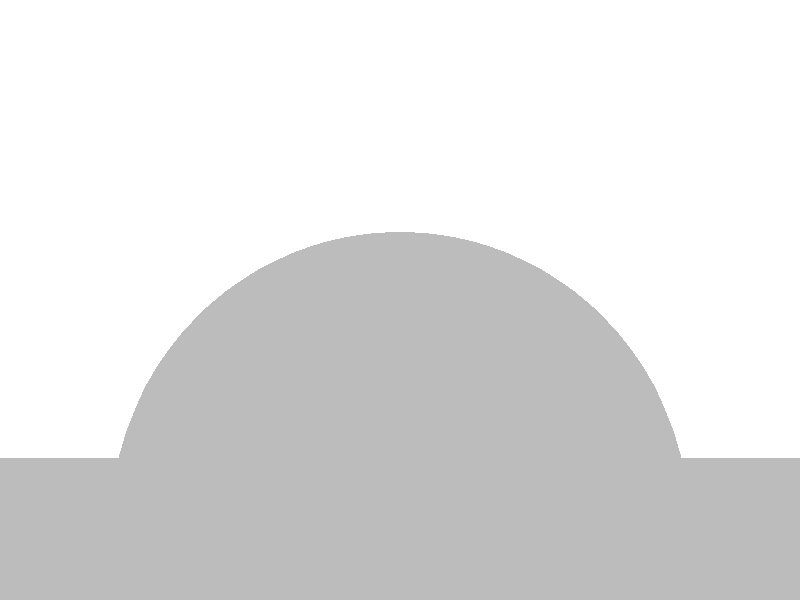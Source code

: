 #include "colors.inc"
background { rgb <1, 1, 1> }
camera {location <-0, 4, -0.5> sky <0,0,1>up <0,1,0> right <-1.33,0,0> angle 35look_at <0, 0, 0> }
mesh2 {
vertex_vectors { 4608, 
<-0.610508, -0.610508, -0.5>, 
<-0.71711, -0.476991, -0.5>, 
<-0.567689, -0.567689, -0.5>, 
<-0.797963, -0.325873, -0.5>, 
<-0.71711, -0.476991, -0.5>, 
<-0.661234, -0.422961, -0.5>, 
<-0.517234, -0.517234, -0.5>, 
<-0.567689, -0.567689, -0.5>, 
<-0.661234, -0.422961, -0.5>, 
<-0.71711, -0.476991, -0.5>, 
<-0.567689, -0.567689, -0.5>, 
<-0.661234, -0.422961, -0.5>, 
<-0.861813, -1.39332e-16, -0.5>, 
<-0.844529, -0.165802, -0.5>, 
<-0.756969, -0.0967228, -0.5>, 
<-0.797963, -0.325873, -0.5>, 
<-0.844529, -0.165802, -0.5>, 
<-0.724909, -0.261067, -0.5>, 
<-0.644583, -0.193446, -0.5>, 
<-0.756969, -0.0967228, -0.5>, 
<-0.724909, -0.261067, -0.5>, 
<-0.844529, -0.165802, -0.5>, 
<-0.756969, -0.0967228, -0.5>, 
<-0.724909, -0.261067, -0.5>, 
<-0.386891, -0.386891, -0.5>, 
<-0.452062, -0.452062, -0.5>, 
<-0.515737, -0.290169, -0.5>, 
<-0.517234, -0.517234, -0.5>, 
<-0.452062, -0.452062, -0.5>, 
<-0.580908, -0.35534, -0.5>, 
<-0.644583, -0.193446, -0.5>, 
<-0.515737, -0.290169, -0.5>, 
<-0.580908, -0.35534, -0.5>, 
<-0.452062, -0.452062, -0.5>, 
<-0.515737, -0.290169, -0.5>, 
<-0.580908, -0.35534, -0.5>, 
<-0.797963, -0.325873, -0.5>, 
<-0.661234, -0.422961, -0.5>, 
<-0.724909, -0.261067, -0.5>, 
<-0.517234, -0.517234, -0.5>, 
<-0.661234, -0.422961, -0.5>, 
<-0.580908, -0.35534, -0.5>, 
<-0.644583, -0.193446, -0.5>, 
<-0.580908, -0.35534, -0.5>, 
<-0.724909, -0.261067, -0.5>, 
<-0.661234, -0.422961, -0.5>, 
<-0.580908, -0.35534, -0.5>, 
<-0.724909, -0.261067, -0.5>, 
<-0.610508, 0.610508, -0.5>, 
<-0.71711, 0.476991, -0.5>, 
<-0.567689, 0.567689, -0.5>, 
<-0.797963, 0.325873, -0.5>, 
<-0.71711, 0.476991, -0.5>, 
<-0.661234, 0.422961, -0.5>, 
<-0.517234, 0.517234, -0.5>, 
<-0.567689, 0.567689, -0.5>, 
<-0.661234, 0.422961, -0.5>, 
<-0.71711, 0.476991, -0.5>, 
<-0.567689, 0.567689, -0.5>, 
<-0.661234, 0.422961, -0.5>, 
<-0.861813, -1.39332e-16, -0.5>, 
<-0.844529, 0.165802, -0.5>, 
<-0.756969, 0.0967228, -0.5>, 
<-0.797963, 0.325873, -0.5>, 
<-0.844529, 0.165802, -0.5>, 
<-0.724909, 0.261067, -0.5>, 
<-0.644583, 0.193446, -0.5>, 
<-0.756969, 0.0967228, -0.5>, 
<-0.724909, 0.261067, -0.5>, 
<-0.844529, 0.165802, -0.5>, 
<-0.756969, 0.0967228, -0.5>, 
<-0.724909, 0.261067, -0.5>, 
<-0.386891, 0.386891, -0.5>, 
<-0.452062, 0.452062, -0.5>, 
<-0.515737, 0.290169, -0.5>, 
<-0.517234, 0.517234, -0.5>, 
<-0.452062, 0.452062, -0.5>, 
<-0.580908, 0.35534, -0.5>, 
<-0.644583, 0.193446, -0.5>, 
<-0.515737, 0.290169, -0.5>, 
<-0.580908, 0.35534, -0.5>, 
<-0.452062, 0.452062, -0.5>, 
<-0.515737, 0.290169, -0.5>, 
<-0.580908, 0.35534, -0.5>, 
<-0.797963, 0.325873, -0.5>, 
<-0.661234, 0.422961, -0.5>, 
<-0.724909, 0.261067, -0.5>, 
<-0.517234, 0.517234, -0.5>, 
<-0.661234, 0.422961, -0.5>, 
<-0.580908, 0.35534, -0.5>, 
<-0.644583, 0.193446, -0.5>, 
<-0.580908, 0.35534, -0.5>, 
<-0.724909, 0.261067, -0.5>, 
<-0.661234, 0.422961, -0.5>, 
<-0.580908, 0.35534, -0.5>, 
<-0.724909, 0.261067, -0.5>, 
<8.9476e-17, -1.0441e-15, -0.5>, 
<-0.0967228, -0.0967228, -0.5>, 
<-0.0967228, 0.0967228, -0.5>, 
<-0.193446, -0.193446, -0.5>, 
<-0.0967228, -0.0967228, -0.5>, 
<-0.193446, -5.13478e-16, -0.5>, 
<-0.193446, 0.193446, -0.5>, 
<-0.0967228, 0.0967228, -0.5>, 
<-0.193446, -5.13478e-16, -0.5>, 
<-0.0967228, -0.0967228, -0.5>, 
<-0.0967228, 0.0967228, -0.5>, 
<-0.193446, -5.13478e-16, -0.5>, 
<-0.386891, -0.386891, -0.5>, 
<-0.290169, -0.290169, -0.5>, 
<-0.386891, -0.193446, -0.5>, 
<-0.193446, -0.193446, -0.5>, 
<-0.290169, -0.290169, -0.5>, 
<-0.290169, -0.0967228, -0.5>, 
<-0.386891, -8.32667e-17, -0.5>, 
<-0.386891, -0.193446, -0.5>, 
<-0.290169, -0.0967228, -0.5>, 
<-0.290169, -0.290169, -0.5>, 
<-0.386891, -0.193446, -0.5>, 
<-0.290169, -0.0967228, -0.5>, 
<-0.386891, 0.386891, -0.5>, 
<-0.290169, 0.290169, -0.5>, 
<-0.386891, 0.193446, -0.5>, 
<-0.193446, 0.193446, -0.5>, 
<-0.290169, 0.290169, -0.5>, 
<-0.290169, 0.0967228, -0.5>, 
<-0.386891, -8.32667e-17, -0.5>, 
<-0.386891, 0.193446, -0.5>, 
<-0.290169, 0.0967228, -0.5>, 
<-0.290169, 0.290169, -0.5>, 
<-0.386891, 0.193446, -0.5>, 
<-0.290169, 0.0967228, -0.5>, 
<-0.193446, -0.193446, -0.5>, 
<-0.193446, -5.13478e-16, -0.5>, 
<-0.290169, -0.0967228, -0.5>, 
<-0.193446, 0.193446, -0.5>, 
<-0.193446, -5.13478e-16, -0.5>, 
<-0.290169, 0.0967228, -0.5>, 
<-0.386891, -8.32667e-17, -0.5>, 
<-0.290169, 0.0967228, -0.5>, 
<-0.290169, -0.0967228, -0.5>, 
<-0.193446, -5.13478e-16, -0.5>, 
<-0.290169, 0.0967228, -0.5>, 
<-0.290169, -0.0967228, -0.5>, 
<-0.861813, -1.39332e-16, -0.5>, 
<-0.756969, -0.0967228, -0.5>, 
<-0.756969, 0.0967228, -0.5>, 
<-0.644583, -0.193446, -0.5>, 
<-0.756969, -0.0967228, -0.5>, 
<-0.644583, -6.93889e-17, -0.5>, 
<-0.644583, 0.193446, -0.5>, 
<-0.756969, 0.0967228, -0.5>, 
<-0.644583, -6.93889e-17, -0.5>, 
<-0.756969, -0.0967228, -0.5>, 
<-0.756969, 0.0967228, -0.5>, 
<-0.644583, -6.93889e-17, -0.5>, 
<-0.386891, -0.386891, -0.5>, 
<-0.515737, -0.290169, -0.5>, 
<-0.386891, -0.193446, -0.5>, 
<-0.644583, -0.193446, -0.5>, 
<-0.515737, -0.290169, -0.5>, 
<-0.515737, -0.0967228, -0.5>, 
<-0.386891, -8.32667e-17, -0.5>, 
<-0.386891, -0.193446, -0.5>, 
<-0.515737, -0.0967228, -0.5>, 
<-0.515737, -0.290169, -0.5>, 
<-0.386891, -0.193446, -0.5>, 
<-0.515737, -0.0967228, -0.5>, 
<-0.386891, 0.386891, -0.5>, 
<-0.386891, 0.193446, -0.5>, 
<-0.515737, 0.290169, -0.5>, 
<-0.386891, -8.32667e-17, -0.5>, 
<-0.386891, 0.193446, -0.5>, 
<-0.515737, 0.0967228, -0.5>, 
<-0.644583, 0.193446, -0.5>, 
<-0.515737, 0.290169, -0.5>, 
<-0.515737, 0.0967228, -0.5>, 
<-0.386891, 0.193446, -0.5>, 
<-0.515737, 0.290169, -0.5>, 
<-0.515737, 0.0967228, -0.5>, 
<-0.644583, -0.193446, -0.5>, 
<-0.644583, -6.93889e-17, -0.5>, 
<-0.515737, -0.0967228, -0.5>, 
<-0.386891, -8.32667e-17, -0.5>, 
<-0.515737, 0.0967228, -0.5>, 
<-0.515737, -0.0967228, -0.5>, 
<-0.644583, 0.193446, -0.5>, 
<-0.644583, -6.93889e-17, -0.5>, 
<-0.515737, 0.0967228, -0.5>, 
<-0.644583, -6.93889e-17, -0.5>, 
<-0.515737, 0.0967228, -0.5>, 
<-0.515737, -0.0967228, -0.5>, 
<-0.610508, 0.610508, -0.5>, 
<-0.567689, 0.567689, -0.5>, 
<-0.476991, 0.71711, -0.5>, 
<-0.517234, 0.517234, -0.5>, 
<-0.567689, 0.567689, -0.5>, 
<-0.422961, 0.661234, -0.5>, 
<-0.325873, 0.797963, -0.5>, 
<-0.476991, 0.71711, -0.5>, 
<-0.422961, 0.661234, -0.5>, 
<-0.567689, 0.567689, -0.5>, 
<-0.476991, 0.71711, -0.5>, 
<-0.422961, 0.661234, -0.5>, 
<-0.386891, 0.386891, -0.5>, 
<-0.452062, 0.452062, -0.5>, 
<-0.290169, 0.515737, -0.5>, 
<-0.517234, 0.517234, -0.5>, 
<-0.452062, 0.452062, -0.5>, 
<-0.35534, 0.580908, -0.5>, 
<-0.193446, 0.644583, -0.5>, 
<-0.290169, 0.515737, -0.5>, 
<-0.35534, 0.580908, -0.5>, 
<-0.452062, 0.452062, -0.5>, 
<-0.290169, 0.515737, -0.5>, 
<-0.35534, 0.580908, -0.5>, 
<2.19476e-16, 0.861813, -0.5>, 
<-0.165802, 0.844529, -0.5>, 
<-0.0967228, 0.756969, -0.5>, 
<-0.325873, 0.797963, -0.5>, 
<-0.165802, 0.844529, -0.5>, 
<-0.261067, 0.724909, -0.5>, 
<-0.193446, 0.644583, -0.5>, 
<-0.0967228, 0.756969, -0.5>, 
<-0.261067, 0.724909, -0.5>, 
<-0.165802, 0.844529, -0.5>, 
<-0.0967228, 0.756969, -0.5>, 
<-0.261067, 0.724909, -0.5>, 
<-0.517234, 0.517234, -0.5>, 
<-0.422961, 0.661234, -0.5>, 
<-0.35534, 0.580908, -0.5>, 
<-0.325873, 0.797963, -0.5>, 
<-0.422961, 0.661234, -0.5>, 
<-0.261067, 0.724909, -0.5>, 
<-0.193446, 0.644583, -0.5>, 
<-0.261067, 0.724909, -0.5>, 
<-0.35534, 0.580908, -0.5>, 
<-0.422961, 0.661234, -0.5>, 
<-0.261067, 0.724909, -0.5>, 
<-0.35534, 0.580908, -0.5>, 
<0.610508, 0.610508, -0.5>, 
<0.476991, 0.71711, -0.5>, 
<0.567689, 0.567689, -0.5>, 
<0.325873, 0.797963, -0.5>, 
<0.476991, 0.71711, -0.5>, 
<0.422961, 0.661234, -0.5>, 
<0.517234, 0.517234, -0.5>, 
<0.567689, 0.567689, -0.5>, 
<0.422961, 0.661234, -0.5>, 
<0.476991, 0.71711, -0.5>, 
<0.567689, 0.567689, -0.5>, 
<0.422961, 0.661234, -0.5>, 
<2.19476e-16, 0.861813, -0.5>, 
<0.165802, 0.844529, -0.5>, 
<0.0967228, 0.756969, -0.5>, 
<0.325873, 0.797963, -0.5>, 
<0.165802, 0.844529, -0.5>, 
<0.261067, 0.724909, -0.5>, 
<0.193446, 0.644583, -0.5>, 
<0.0967228, 0.756969, -0.5>, 
<0.261067, 0.724909, -0.5>, 
<0.165802, 0.844529, -0.5>, 
<0.0967228, 0.756969, -0.5>, 
<0.261067, 0.724909, -0.5>, 
<0.386891, 0.386891, -0.5>, 
<0.452062, 0.452062, -0.5>, 
<0.290169, 0.515737, -0.5>, 
<0.517234, 0.517234, -0.5>, 
<0.452062, 0.452062, -0.5>, 
<0.35534, 0.580908, -0.5>, 
<0.193446, 0.644583, -0.5>, 
<0.290169, 0.515737, -0.5>, 
<0.35534, 0.580908, -0.5>, 
<0.452062, 0.452062, -0.5>, 
<0.290169, 0.515737, -0.5>, 
<0.35534, 0.580908, -0.5>, 
<0.325873, 0.797963, -0.5>, 
<0.422961, 0.661234, -0.5>, 
<0.261067, 0.724909, -0.5>, 
<0.517234, 0.517234, -0.5>, 
<0.422961, 0.661234, -0.5>, 
<0.35534, 0.580908, -0.5>, 
<0.193446, 0.644583, -0.5>, 
<0.35534, 0.580908, -0.5>, 
<0.261067, 0.724909, -0.5>, 
<0.422961, 0.661234, -0.5>, 
<0.35534, 0.580908, -0.5>, 
<0.261067, 0.724909, -0.5>, 
<8.9476e-17, -1.0441e-15, -0.5>, 
<-0.0967228, 0.0967228, -0.5>, 
<0.0967228, 0.0967228, -0.5>, 
<-0.193446, 0.193446, -0.5>, 
<-0.0967228, 0.0967228, -0.5>, 
<2.85958e-16, 0.193446, -0.5>, 
<0.193446, 0.193446, -0.5>, 
<0.0967228, 0.0967228, -0.5>, 
<2.85958e-16, 0.193446, -0.5>, 
<-0.0967228, 0.0967228, -0.5>, 
<0.0967228, 0.0967228, -0.5>, 
<2.85958e-16, 0.193446, -0.5>, 
<-0.386891, 0.386891, -0.5>, 
<-0.290169, 0.290169, -0.5>, 
<-0.193446, 0.386891, -0.5>, 
<-0.193446, 0.193446, -0.5>, 
<-0.290169, 0.290169, -0.5>, 
<-0.0967228, 0.290169, -0.5>, 
<1.09625e-16, 0.386891, -0.5>, 
<-0.193446, 0.386891, -0.5>, 
<-0.0967228, 0.290169, -0.5>, 
<-0.290169, 0.290169, -0.5>, 
<-0.193446, 0.386891, -0.5>, 
<-0.0967228, 0.290169, -0.5>, 
<0.386891, 0.386891, -0.5>, 
<0.290169, 0.290169, -0.5>, 
<0.193446, 0.386891, -0.5>, 
<0.193446, 0.193446, -0.5>, 
<0.290169, 0.290169, -0.5>, 
<0.0967228, 0.290169, -0.5>, 
<1.09625e-16, 0.386891, -0.5>, 
<0.193446, 0.386891, -0.5>, 
<0.0967228, 0.290169, -0.5>, 
<0.290169, 0.290169, -0.5>, 
<0.193446, 0.386891, -0.5>, 
<0.0967228, 0.290169, -0.5>, 
<-0.193446, 0.193446, -0.5>, 
<2.85958e-16, 0.193446, -0.5>, 
<-0.0967228, 0.290169, -0.5>, 
<0.193446, 0.193446, -0.5>, 
<2.85958e-16, 0.193446, -0.5>, 
<0.0967228, 0.290169, -0.5>, 
<1.09625e-16, 0.386891, -0.5>, 
<0.0967228, 0.290169, -0.5>, 
<-0.0967228, 0.290169, -0.5>, 
<2.85958e-16, 0.193446, -0.5>, 
<0.0967228, 0.290169, -0.5>, 
<-0.0967228, 0.290169, -0.5>, 
<-0.386891, 0.386891, -0.5>, 
<-0.290169, 0.515737, -0.5>, 
<-0.193446, 0.386891, -0.5>, 
<-0.193446, 0.644583, -0.5>, 
<-0.290169, 0.515737, -0.5>, 
<-0.0967228, 0.515737, -0.5>, 
<1.09625e-16, 0.386891, -0.5>, 
<-0.193446, 0.386891, -0.5>, 
<-0.0967228, 0.515737, -0.5>, 
<-0.290169, 0.515737, -0.5>, 
<-0.193446, 0.386891, -0.5>, 
<-0.0967228, 0.515737, -0.5>, 
<2.19476e-16, 0.861813, -0.5>, 
<-0.0967228, 0.756969, -0.5>, 
<0.0967228, 0.756969, -0.5>, 
<-0.193446, 0.644583, -0.5>, 
<-0.0967228, 0.756969, -0.5>, 
<2.71851e-16, 0.644583, -0.5>, 
<0.193446, 0.644583, -0.5>, 
<0.0967228, 0.756969, -0.5>, 
<2.71851e-16, 0.644583, -0.5>, 
<-0.0967228, 0.756969, -0.5>, 
<0.0967228, 0.756969, -0.5>, 
<2.71851e-16, 0.644583, -0.5>, 
<0.386891, 0.386891, -0.5>, 
<0.193446, 0.386891, -0.5>, 
<0.290169, 0.515737, -0.5>, 
<1.09625e-16, 0.386891, -0.5>, 
<0.193446, 0.386891, -0.5>, 
<0.0967228, 0.515737, -0.5>, 
<0.193446, 0.644583, -0.5>, 
<0.290169, 0.515737, -0.5>, 
<0.0967228, 0.515737, -0.5>, 
<0.193446, 0.386891, -0.5>, 
<0.290169, 0.515737, -0.5>, 
<0.0967228, 0.515737, -0.5>, 
<-0.193446, 0.644583, -0.5>, 
<-0.0967228, 0.515737, -0.5>, 
<2.71851e-16, 0.644583, -0.5>, 
<1.09625e-16, 0.386891, -0.5>, 
<-0.0967228, 0.515737, -0.5>, 
<0.0967228, 0.515737, -0.5>, 
<0.193446, 0.644583, -0.5>, 
<0.0967228, 0.515737, -0.5>, 
<2.71851e-16, 0.644583, -0.5>, 
<-0.0967228, 0.515737, -0.5>, 
<0.0967228, 0.515737, -0.5>, 
<2.71851e-16, 0.644583, -0.5>, 
<0.610508, -0.610508, -0.5>, 
<0.71711, -0.476991, -0.5>, 
<0.567689, -0.567689, -0.5>, 
<0.797963, -0.325873, -0.5>, 
<0.71711, -0.476991, -0.5>, 
<0.661234, -0.422961, -0.5>, 
<0.517234, -0.517234, -0.5>, 
<0.567689, -0.567689, -0.5>, 
<0.661234, -0.422961, -0.5>, 
<0.71711, -0.476991, -0.5>, 
<0.567689, -0.567689, -0.5>, 
<0.661234, -0.422961, -0.5>, 
<0.861813, -5.77239e-17, -0.5>, 
<0.844529, -0.165802, -0.5>, 
<0.756969, -0.0967228, -0.5>, 
<0.797963, -0.325873, -0.5>, 
<0.844529, -0.165802, -0.5>, 
<0.724909, -0.261067, -0.5>, 
<0.644583, -0.193446, -0.5>, 
<0.756969, -0.0967228, -0.5>, 
<0.724909, -0.261067, -0.5>, 
<0.844529, -0.165802, -0.5>, 
<0.756969, -0.0967228, -0.5>, 
<0.724909, -0.261067, -0.5>, 
<0.386891, -0.386891, -0.5>, 
<0.452062, -0.452062, -0.5>, 
<0.515737, -0.290169, -0.5>, 
<0.517234, -0.517234, -0.5>, 
<0.452062, -0.452062, -0.5>, 
<0.580908, -0.35534, -0.5>, 
<0.644583, -0.193446, -0.5>, 
<0.515737, -0.290169, -0.5>, 
<0.580908, -0.35534, -0.5>, 
<0.452062, -0.452062, -0.5>, 
<0.515737, -0.290169, -0.5>, 
<0.580908, -0.35534, -0.5>, 
<0.797963, -0.325873, -0.5>, 
<0.661234, -0.422961, -0.5>, 
<0.724909, -0.261067, -0.5>, 
<0.517234, -0.517234, -0.5>, 
<0.661234, -0.422961, -0.5>, 
<0.580908, -0.35534, -0.5>, 
<0.644583, -0.193446, -0.5>, 
<0.580908, -0.35534, -0.5>, 
<0.724909, -0.261067, -0.5>, 
<0.661234, -0.422961, -0.5>, 
<0.580908, -0.35534, -0.5>, 
<0.724909, -0.261067, -0.5>, 
<0.610508, 0.610508, -0.5>, 
<0.567689, 0.567689, -0.5>, 
<0.71711, 0.476991, -0.5>, 
<0.517234, 0.517234, -0.5>, 
<0.567689, 0.567689, -0.5>, 
<0.661234, 0.422961, -0.5>, 
<0.797963, 0.325873, -0.5>, 
<0.71711, 0.476991, -0.5>, 
<0.661234, 0.422961, -0.5>, 
<0.567689, 0.567689, -0.5>, 
<0.71711, 0.476991, -0.5>, 
<0.661234, 0.422961, -0.5>, 
<0.386891, 0.386891, -0.5>, 
<0.452062, 0.452062, -0.5>, 
<0.515737, 0.290169, -0.5>, 
<0.517234, 0.517234, -0.5>, 
<0.452062, 0.452062, -0.5>, 
<0.580908, 0.35534, -0.5>, 
<0.644583, 0.193446, -0.5>, 
<0.515737, 0.290169, -0.5>, 
<0.580908, 0.35534, -0.5>, 
<0.452062, 0.452062, -0.5>, 
<0.515737, 0.290169, -0.5>, 
<0.580908, 0.35534, -0.5>, 
<0.861813, -5.77239e-17, -0.5>, 
<0.844529, 0.165802, -0.5>, 
<0.756969, 0.0967228, -0.5>, 
<0.797963, 0.325873, -0.5>, 
<0.844529, 0.165802, -0.5>, 
<0.724909, 0.261067, -0.5>, 
<0.644583, 0.193446, -0.5>, 
<0.756969, 0.0967228, -0.5>, 
<0.724909, 0.261067, -0.5>, 
<0.844529, 0.165802, -0.5>, 
<0.756969, 0.0967228, -0.5>, 
<0.724909, 0.261067, -0.5>, 
<0.517234, 0.517234, -0.5>, 
<0.661234, 0.422961, -0.5>, 
<0.580908, 0.35534, -0.5>, 
<0.797963, 0.325873, -0.5>, 
<0.661234, 0.422961, -0.5>, 
<0.724909, 0.261067, -0.5>, 
<0.644583, 0.193446, -0.5>, 
<0.724909, 0.261067, -0.5>, 
<0.580908, 0.35534, -0.5>, 
<0.661234, 0.422961, -0.5>, 
<0.724909, 0.261067, -0.5>, 
<0.580908, 0.35534, -0.5>, 
<8.9476e-17, -1.0441e-15, -0.5>, 
<0.0967228, 0.0967228, -0.5>, 
<0.0967228, -0.0967228, -0.5>, 
<0.193446, 0.193446, -0.5>, 
<0.0967228, 0.0967228, -0.5>, 
<0.193446, -5.88355e-16, -0.5>, 
<0.193446, -0.193446, -0.5>, 
<0.0967228, -0.0967228, -0.5>, 
<0.193446, -5.88355e-16, -0.5>, 
<0.0967228, 0.0967228, -0.5>, 
<0.0967228, -0.0967228, -0.5>, 
<0.193446, -5.88355e-16, -0.5>, 
<0.386891, 0.386891, -0.5>, 
<0.290169, 0.290169, -0.5>, 
<0.386891, 0.193446, -0.5>, 
<0.193446, 0.193446, -0.5>, 
<0.290169, 0.290169, -0.5>, 
<0.290169, 0.0967228, -0.5>, 
<0.386891, -5.34607e-17, -0.5>, 
<0.386891, 0.193446, -0.5>, 
<0.290169, 0.0967228, -0.5>, 
<0.290169, 0.290169, -0.5>, 
<0.386891, 0.193446, -0.5>, 
<0.290169, 0.0967228, -0.5>, 
<0.386891, -0.386891, -0.5>, 
<0.290169, -0.290169, -0.5>, 
<0.386891, -0.193446, -0.5>, 
<0.193446, -0.193446, -0.5>, 
<0.290169, -0.290169, -0.5>, 
<0.290169, -0.0967228, -0.5>, 
<0.386891, -5.34607e-17, -0.5>, 
<0.386891, -0.193446, -0.5>, 
<0.290169, -0.0967228, -0.5>, 
<0.290169, -0.290169, -0.5>, 
<0.386891, -0.193446, -0.5>, 
<0.290169, -0.0967228, -0.5>, 
<0.193446, 0.193446, -0.5>, 
<0.193446, -5.88355e-16, -0.5>, 
<0.290169, 0.0967228, -0.5>, 
<0.193446, -0.193446, -0.5>, 
<0.193446, -5.88355e-16, -0.5>, 
<0.290169, -0.0967228, -0.5>, 
<0.386891, -5.34607e-17, -0.5>, 
<0.290169, -0.0967228, -0.5>, 
<0.290169, 0.0967228, -0.5>, 
<0.193446, -5.88355e-16, -0.5>, 
<0.290169, -0.0967228, -0.5>, 
<0.290169, 0.0967228, -0.5>, 
<0.386891, 0.386891, -0.5>, 
<0.386891, 0.193446, -0.5>, 
<0.515737, 0.290169, -0.5>, 
<0.386891, -5.34607e-17, -0.5>, 
<0.386891, 0.193446, -0.5>, 
<0.515737, 0.0967228, -0.5>, 
<0.644583, 0.193446, -0.5>, 
<0.515737, 0.290169, -0.5>, 
<0.515737, 0.0967228, -0.5>, 
<0.386891, 0.193446, -0.5>, 
<0.515737, 0.290169, -0.5>, 
<0.515737, 0.0967228, -0.5>, 
<0.861813, -5.77239e-17, -0.5>, 
<0.756969, -0.0967228, -0.5>, 
<0.756969, 0.0967228, -0.5>, 
<0.644583, -0.193446, -0.5>, 
<0.756969, -0.0967228, -0.5>, 
<0.644583, -1.4163e-16, -0.5>, 
<0.644583, 0.193446, -0.5>, 
<0.756969, 0.0967228, -0.5>, 
<0.644583, -1.4163e-16, -0.5>, 
<0.756969, -0.0967228, -0.5>, 
<0.756969, 0.0967228, -0.5>, 
<0.644583, -1.4163e-16, -0.5>, 
<0.386891, -0.386891, -0.5>, 
<0.515737, -0.290169, -0.5>, 
<0.386891, -0.193446, -0.5>, 
<0.644583, -0.193446, -0.5>, 
<0.515737, -0.290169, -0.5>, 
<0.515737, -0.0967228, -0.5>, 
<0.386891, -5.34607e-17, -0.5>, 
<0.386891, -0.193446, -0.5>, 
<0.515737, -0.0967228, -0.5>, 
<0.515737, -0.290169, -0.5>, 
<0.386891, -0.193446, -0.5>, 
<0.515737, -0.0967228, -0.5>, 
<0.644583, -0.193446, -0.5>, 
<0.515737, -0.0967228, -0.5>, 
<0.644583, -1.4163e-16, -0.5>, 
<0.386891, -5.34607e-17, -0.5>, 
<0.515737, 0.0967228, -0.5>, 
<0.515737, -0.0967228, -0.5>, 
<0.644583, 0.193446, -0.5>, 
<0.515737, 0.0967228, -0.5>, 
<0.644583, -1.4163e-16, -0.5>, 
<0.515737, 0.0967228, -0.5>, 
<0.515737, -0.0967228, -0.5>, 
<0.644583, -1.4163e-16, -0.5>, 
<-0.610508, -0.610508, -0.5>, 
<-0.567689, -0.567689, -0.5>, 
<-0.476991, -0.71711, -0.5>, 
<-0.517234, -0.517234, -0.5>, 
<-0.567689, -0.567689, -0.5>, 
<-0.422961, -0.661234, -0.5>, 
<-0.325873, -0.797963, -0.5>, 
<-0.476991, -0.71711, -0.5>, 
<-0.422961, -0.661234, -0.5>, 
<-0.567689, -0.567689, -0.5>, 
<-0.476991, -0.71711, -0.5>, 
<-0.422961, -0.661234, -0.5>, 
<-0.386891, -0.386891, -0.5>, 
<-0.452062, -0.452062, -0.5>, 
<-0.290169, -0.515737, -0.5>, 
<-0.517234, -0.517234, -0.5>, 
<-0.452062, -0.452062, -0.5>, 
<-0.35534, -0.580908, -0.5>, 
<-0.193446, -0.644583, -0.5>, 
<-0.290169, -0.515737, -0.5>, 
<-0.35534, -0.580908, -0.5>, 
<-0.452062, -0.452062, -0.5>, 
<-0.290169, -0.515737, -0.5>, 
<-0.35534, -0.580908, -0.5>, 
<1.64276e-16, -0.861813, -0.5>, 
<-0.165802, -0.844529, -0.5>, 
<-0.0967228, -0.756969, -0.5>, 
<-0.325873, -0.797963, -0.5>, 
<-0.165802, -0.844529, -0.5>, 
<-0.261067, -0.724909, -0.5>, 
<-0.193446, -0.644583, -0.5>, 
<-0.0967228, -0.756969, -0.5>, 
<-0.261067, -0.724909, -0.5>, 
<-0.165802, -0.844529, -0.5>, 
<-0.0967228, -0.756969, -0.5>, 
<-0.261067, -0.724909, -0.5>, 
<-0.517234, -0.517234, -0.5>, 
<-0.422961, -0.661234, -0.5>, 
<-0.35534, -0.580908, -0.5>, 
<-0.325873, -0.797963, -0.5>, 
<-0.422961, -0.661234, -0.5>, 
<-0.261067, -0.724909, -0.5>, 
<-0.193446, -0.644583, -0.5>, 
<-0.261067, -0.724909, -0.5>, 
<-0.35534, -0.580908, -0.5>, 
<-0.422961, -0.661234, -0.5>, 
<-0.261067, -0.724909, -0.5>, 
<-0.35534, -0.580908, -0.5>, 
<0.610508, -0.610508, -0.5>, 
<0.567689, -0.567689, -0.5>, 
<0.476991, -0.71711, -0.5>, 
<0.517234, -0.517234, -0.5>, 
<0.567689, -0.567689, -0.5>, 
<0.422961, -0.661234, -0.5>, 
<0.325873, -0.797963, -0.5>, 
<0.476991, -0.71711, -0.5>, 
<0.422961, -0.661234, -0.5>, 
<0.567689, -0.567689, -0.5>, 
<0.476991, -0.71711, -0.5>, 
<0.422961, -0.661234, -0.5>, 
<0.386891, -0.386891, -0.5>, 
<0.452062, -0.452062, -0.5>, 
<0.290169, -0.515737, -0.5>, 
<0.517234, -0.517234, -0.5>, 
<0.452062, -0.452062, -0.5>, 
<0.35534, -0.580908, -0.5>, 
<0.193446, -0.644583, -0.5>, 
<0.290169, -0.515737, -0.5>, 
<0.35534, -0.580908, -0.5>, 
<0.452062, -0.452062, -0.5>, 
<0.290169, -0.515737, -0.5>, 
<0.35534, -0.580908, -0.5>, 
<1.64276e-16, -0.861813, -0.5>, 
<0.165802, -0.844529, -0.5>, 
<0.0967228, -0.756969, -0.5>, 
<0.325873, -0.797963, -0.5>, 
<0.165802, -0.844529, -0.5>, 
<0.261067, -0.724909, -0.5>, 
<0.193446, -0.644583, -0.5>, 
<0.0967228, -0.756969, -0.5>, 
<0.261067, -0.724909, -0.5>, 
<0.165802, -0.844529, -0.5>, 
<0.0967228, -0.756969, -0.5>, 
<0.261067, -0.724909, -0.5>, 
<0.517234, -0.517234, -0.5>, 
<0.422961, -0.661234, -0.5>, 
<0.35534, -0.580908, -0.5>, 
<0.325873, -0.797963, -0.5>, 
<0.422961, -0.661234, -0.5>, 
<0.261067, -0.724909, -0.5>, 
<0.193446, -0.644583, -0.5>, 
<0.261067, -0.724909, -0.5>, 
<0.35534, -0.580908, -0.5>, 
<0.422961, -0.661234, -0.5>, 
<0.261067, -0.724909, -0.5>, 
<0.35534, -0.580908, -0.5>, 
<8.9476e-17, -1.0441e-15, -0.5>, 
<-0.0967228, -0.0967228, -0.5>, 
<0.0967228, -0.0967228, -0.5>, 
<-0.193446, -0.193446, -0.5>, 
<-0.0967228, -0.0967228, -0.5>, 
<1.86053e-16, -0.193446, -0.5>, 
<0.193446, -0.193446, -0.5>, 
<0.0967228, -0.0967228, -0.5>, 
<1.86053e-16, -0.193446, -0.5>, 
<-0.0967228, -0.0967228, -0.5>, 
<0.0967228, -0.0967228, -0.5>, 
<1.86053e-16, -0.193446, -0.5>, 
<-0.386891, -0.386891, -0.5>, 
<-0.290169, -0.290169, -0.5>, 
<-0.193446, -0.386891, -0.5>, 
<-0.193446, -0.193446, -0.5>, 
<-0.290169, -0.290169, -0.5>, 
<-0.0967228, -0.290169, -0.5>, 
<-1.53443e-16, -0.386891, -0.5>, 
<-0.193446, -0.386891, -0.5>, 
<-0.0967228, -0.290169, -0.5>, 
<-0.290169, -0.290169, -0.5>, 
<-0.193446, -0.386891, -0.5>, 
<-0.0967228, -0.290169, -0.5>, 
<0.386891, -0.386891, -0.5>, 
<0.290169, -0.290169, -0.5>, 
<0.193446, -0.386891, -0.5>, 
<0.193446, -0.193446, -0.5>, 
<0.290169, -0.290169, -0.5>, 
<0.0967228, -0.290169, -0.5>, 
<-1.53443e-16, -0.386891, -0.5>, 
<0.193446, -0.386891, -0.5>, 
<0.0967228, -0.290169, -0.5>, 
<0.290169, -0.290169, -0.5>, 
<0.193446, -0.386891, -0.5>, 
<0.0967228, -0.290169, -0.5>, 
<-0.193446, -0.193446, -0.5>, 
<1.86053e-16, -0.193446, -0.5>, 
<-0.0967228, -0.290169, -0.5>, 
<0.193446, -0.193446, -0.5>, 
<1.86053e-16, -0.193446, -0.5>, 
<0.0967228, -0.290169, -0.5>, 
<-1.53443e-16, -0.386891, -0.5>, 
<0.0967228, -0.290169, -0.5>, 
<-0.0967228, -0.290169, -0.5>, 
<1.86053e-16, -0.193446, -0.5>, 
<0.0967228, -0.290169, -0.5>, 
<-0.0967228, -0.290169, -0.5>, 
<-0.386891, -0.386891, -0.5>, 
<-0.290169, -0.515737, -0.5>, 
<-0.193446, -0.386891, -0.5>, 
<-0.193446, -0.644583, -0.5>, 
<-0.290169, -0.515737, -0.5>, 
<-0.0967228, -0.515737, -0.5>, 
<-1.53443e-16, -0.386891, -0.5>, 
<-0.193446, -0.386891, -0.5>, 
<-0.0967228, -0.515737, -0.5>, 
<-0.290169, -0.515737, -0.5>, 
<-0.193446, -0.386891, -0.5>, 
<-0.0967228, -0.515737, -0.5>, 
<0.386891, -0.386891, -0.5>, 
<0.193446, -0.386891, -0.5>, 
<0.290169, -0.515737, -0.5>, 
<-1.53443e-16, -0.386891, -0.5>, 
<0.193446, -0.386891, -0.5>, 
<0.0967228, -0.515737, -0.5>, 
<0.193446, -0.644583, -0.5>, 
<0.290169, -0.515737, -0.5>, 
<0.0967228, -0.515737, -0.5>, 
<0.193446, -0.386891, -0.5>, 
<0.290169, -0.515737, -0.5>, 
<0.0967228, -0.515737, -0.5>, 
<1.64276e-16, -0.861813, -0.5>, 
<-0.0967228, -0.756969, -0.5>, 
<0.0967228, -0.756969, -0.5>, 
<-0.193446, -0.644583, -0.5>, 
<-0.0967228, -0.756969, -0.5>, 
<1.249e-16, -0.644583, -0.5>, 
<0.193446, -0.644583, -0.5>, 
<0.0967228, -0.756969, -0.5>, 
<1.249e-16, -0.644583, -0.5>, 
<-0.0967228, -0.756969, -0.5>, 
<0.0967228, -0.756969, -0.5>, 
<1.249e-16, -0.644583, -0.5>, 
<-0.193446, -0.644583, -0.5>, 
<-0.0967228, -0.515737, -0.5>, 
<1.249e-16, -0.644583, -0.5>, 
<-1.53443e-16, -0.386891, -0.5>, 
<-0.0967228, -0.515737, -0.5>, 
<0.0967228, -0.515737, -0.5>, 
<0.193446, -0.644583, -0.5>, 
<1.249e-16, -0.644583, -0.5>, 
<0.0967228, -0.515737, -0.5>, 
<-0.0967228, -0.515737, -0.5>, 
<1.249e-16, -0.644583, -0.5>, 
<0.0967228, -0.515737, -0.5>, 
<-0.610508, -0.610508, -0.5>, 
<-0.71711, -0.476991, -0.5>, 
<-0.678504, -0.499629, -0.423791>, 
<-0.797963, -0.325873, -0.5>, 
<-0.71711, -0.476991, -0.5>, 
<-0.766151, -0.352229, -0.426032>, 
<-0.726909, -0.374654, -0.352696>, 
<-0.678504, -0.499629, -0.423791>, 
<-0.766151, -0.352229, -0.426032>, 
<-0.71711, -0.476991, -0.5>, 
<-0.678504, -0.499629, -0.423791>, 
<-0.766151, -0.352229, -0.426032>, 
<-0.861813, -1.39332e-16, -0.5>, 
<-0.844529, -0.165802, -0.5>, 
<-0.839481, -0.0625505, -0.422767>, 
<-0.797963, -0.325873, -0.5>, 
<-0.844529, -0.165802, -0.5>, 
<-0.810344, -0.226797, -0.421843>, 
<-0.805595, -0.123658, -0.347117>, 
<-0.839481, -0.0625505, -0.422767>, 
<-0.810344, -0.226797, -0.421843>, 
<-0.844529, -0.165802, -0.5>, 
<-0.839481, -0.0625505, -0.422767>, 
<-0.810344, -0.226797, -0.421843>, 
<-0.72933, -0.196809, -0.226103>, 
<-0.733864, -0.287914, -0.286316>, 
<-0.770743, -0.161223, -0.285017>, 
<-0.726909, -0.374654, -0.352696>, 
<-0.733864, -0.287914, -0.286316>, 
<-0.775043, -0.252329, -0.34633>, 
<-0.805595, -0.123658, -0.347117>, 
<-0.770743, -0.161223, -0.285017>, 
<-0.775043, -0.252329, -0.34633>, 
<-0.733864, -0.287914, -0.286316>, 
<-0.770743, -0.161223, -0.285017>, 
<-0.775043, -0.252329, -0.34633>, 
<-0.797963, -0.325873, -0.5>, 
<-0.766151, -0.352229, -0.426032>, 
<-0.810344, -0.226797, -0.421843>, 
<-0.726909, -0.374654, -0.352696>, 
<-0.766151, -0.352229, -0.426032>, 
<-0.775043, -0.252329, -0.34633>, 
<-0.805595, -0.123658, -0.347117>, 
<-0.775043, -0.252329, -0.34633>, 
<-0.810344, -0.226797, -0.421843>, 
<-0.766151, -0.352229, -0.426032>, 
<-0.775043, -0.252329, -0.34633>, 
<-0.810344, -0.226797, -0.421843>, 
<-0.610508, 0.610508, -0.5>, 
<-0.71711, 0.476991, -0.5>, 
<-0.678504, 0.499629, -0.423791>, 
<-0.797963, 0.325873, -0.5>, 
<-0.71711, 0.476991, -0.5>, 
<-0.766151, 0.352229, -0.426032>, 
<-0.726909, 0.374654, -0.352696>, 
<-0.678504, 0.499629, -0.423791>, 
<-0.766151, 0.352229, -0.426032>, 
<-0.71711, 0.476991, -0.5>, 
<-0.678504, 0.499629, -0.423791>, 
<-0.766151, 0.352229, -0.426032>, 
<-0.861813, -1.39332e-16, -0.5>, 
<-0.844529, 0.165802, -0.5>, 
<-0.839481, 0.0625505, -0.422767>, 
<-0.797963, 0.325873, -0.5>, 
<-0.844529, 0.165802, -0.5>, 
<-0.810344, 0.226797, -0.421843>, 
<-0.805595, 0.123658, -0.347117>, 
<-0.839481, 0.0625505, -0.422767>, 
<-0.810344, 0.226797, -0.421843>, 
<-0.844529, 0.165802, -0.5>, 
<-0.839481, 0.0625505, -0.422767>, 
<-0.810344, 0.226797, -0.421843>, 
<-0.72933, 0.196809, -0.226103>, 
<-0.733864, 0.287914, -0.286316>, 
<-0.770743, 0.161223, -0.285017>, 
<-0.726909, 0.374654, -0.352696>, 
<-0.733864, 0.287914, -0.286316>, 
<-0.775043, 0.252329, -0.34633>, 
<-0.805595, 0.123658, -0.347117>, 
<-0.770743, 0.161223, -0.285017>, 
<-0.775043, 0.252329, -0.34633>, 
<-0.733864, 0.287914, -0.286316>, 
<-0.770743, 0.161223, -0.285017>, 
<-0.775043, 0.252329, -0.34633>, 
<-0.797963, 0.325873, -0.5>, 
<-0.766151, 0.352229, -0.426032>, 
<-0.810344, 0.226797, -0.421843>, 
<-0.726909, 0.374654, -0.352696>, 
<-0.766151, 0.352229, -0.426032>, 
<-0.775043, 0.252329, -0.34633>, 
<-0.805595, 0.123658, -0.347117>, 
<-0.775043, 0.252329, -0.34633>, 
<-0.810344, 0.226797, -0.421843>, 
<-0.766151, 0.352229, -0.426032>, 
<-0.775043, 0.252329, -0.34633>, 
<-0.810344, 0.226797, -0.421843>, 
<-0.652963, -3.22607e-16, -0.0876101>, 
<-0.674786, -0.0395636, -0.113629>, 
<-0.674786, 0.0395636, -0.113629>, 
<-0.693992, -0.0790578, -0.141878>, 
<-0.674786, -0.0395636, -0.113629>, 
<-0.696889, -2.47183e-16, -0.139811>, 
<-0.693992, 0.0790578, -0.141878>, 
<-0.674786, 0.0395636, -0.113629>, 
<-0.696889, -2.47183e-16, -0.139811>, 
<-0.674786, -0.0395636, -0.113629>, 
<-0.674786, 0.0395636, -0.113629>, 
<-0.696889, -2.47183e-16, -0.139811>, 
<-0.72933, -0.196809, -0.226103>, 
<-0.714335, -0.138403, -0.182173>, 
<-0.748549, -0.0991348, -0.225526>, 
<-0.693992, -0.0790578, -0.141878>, 
<-0.714335, -0.138403, -0.182173>, 
<-0.728146, -0.0397648, -0.184758>, 
<-0.757904, -1.58509e-16, -0.230498>, 
<-0.748549, -0.0991348, -0.225526>, 
<-0.728146, -0.0397648, -0.184758>, 
<-0.714335, -0.138403, -0.182173>, 
<-0.748549, -0.0991348, -0.225526>, 
<-0.728146, -0.0397648, -0.184758>, 
<-0.72933, 0.196809, -0.226103>, 
<-0.714335, 0.138403, -0.182173>, 
<-0.748549, 0.0991348, -0.225526>, 
<-0.693992, 0.0790578, -0.141878>, 
<-0.714335, 0.138403, -0.182173>, 
<-0.728146, 0.0397648, -0.184758>, 
<-0.757904, -1.58509e-16, -0.230498>, 
<-0.748549, 0.0991348, -0.225526>, 
<-0.728146, 0.0397648, -0.184758>, 
<-0.714335, 0.138403, -0.182173>, 
<-0.748549, 0.0991348, -0.225526>, 
<-0.728146, 0.0397648, -0.184758>, 
<-0.693992, -0.0790578, -0.141878>, 
<-0.696889, -2.47183e-16, -0.139811>, 
<-0.728146, -0.0397648, -0.184758>, 
<-0.693992, 0.0790578, -0.141878>, 
<-0.696889, -2.47183e-16, -0.139811>, 
<-0.728146, 0.0397648, -0.184758>, 
<-0.757904, -1.58509e-16, -0.230498>, 
<-0.728146, 0.0397648, -0.184758>, 
<-0.728146, -0.0397648, -0.184758>, 
<-0.696889, -2.47183e-16, -0.139811>, 
<-0.728146, 0.0397648, -0.184758>, 
<-0.728146, -0.0397648, -0.184758>, 
<-0.861813, -1.39332e-16, -0.5>, 
<-0.839481, -0.0625505, -0.422767>, 
<-0.839481, 0.0625505, -0.422767>, 
<-0.805595, -0.123658, -0.347117>, 
<-0.839481, -0.0625505, -0.422767>, 
<-0.814005, -1.24372e-16, -0.344021>, 
<-0.805595, 0.123658, -0.347117>, 
<-0.839481, 0.0625505, -0.422767>, 
<-0.814005, -1.24372e-16, -0.344021>, 
<-0.839481, -0.0625505, -0.422767>, 
<-0.839481, 0.0625505, -0.422767>, 
<-0.814005, -1.24372e-16, -0.344021>, 
<-0.72933, -0.196809, -0.226103>, 
<-0.770743, -0.161223, -0.285017>, 
<-0.748549, -0.0991348, -0.225526>, 
<-0.805595, -0.123658, -0.347117>, 
<-0.770743, -0.161223, -0.285017>, 
<-0.785874, -0.0619918, -0.286881>, 
<-0.757904, -1.58509e-16, -0.230498>, 
<-0.748549, -0.0991348, -0.225526>, 
<-0.785874, -0.0619918, -0.286881>, 
<-0.770743, -0.161223, -0.285017>, 
<-0.748549, -0.0991348, -0.225526>, 
<-0.785874, -0.0619918, -0.286881>, 
<-0.72933, 0.196809, -0.226103>, 
<-0.748549, 0.0991348, -0.225526>, 
<-0.770743, 0.161223, -0.285017>, 
<-0.757904, -1.58509e-16, -0.230498>, 
<-0.748549, 0.0991348, -0.225526>, 
<-0.785874, 0.0619918, -0.286881>, 
<-0.805595, 0.123658, -0.347117>, 
<-0.770743, 0.161223, -0.285017>, 
<-0.785874, 0.0619918, -0.286881>, 
<-0.748549, 0.0991348, -0.225526>, 
<-0.770743, 0.161223, -0.285017>, 
<-0.785874, 0.0619918, -0.286881>, 
<-0.805595, -0.123658, -0.347117>, 
<-0.814005, -1.24372e-16, -0.344021>, 
<-0.785874, -0.0619918, -0.286881>, 
<-0.757904, -1.58509e-16, -0.230498>, 
<-0.785874, 0.0619918, -0.286881>, 
<-0.785874, -0.0619918, -0.286881>, 
<-0.805595, 0.123658, -0.347117>, 
<-0.814005, -1.24372e-16, -0.344021>, 
<-0.785874, 0.0619918, -0.286881>, 
<-0.814005, -1.24372e-16, -0.344021>, 
<-0.785874, 0.0619918, -0.286881>, 
<-0.785874, -0.0619918, -0.286881>, 
<-0.610508, 0.610508, -0.5>, 
<-0.678504, 0.499629, -0.423791>, 
<-0.589719, 0.589719, -0.39506>, 
<-0.726909, 0.374654, -0.352696>, 
<-0.678504, 0.499629, -0.423791>, 
<-0.650142, 0.472663, -0.318822>, 
<-0.559552, 0.559552, -0.292318>, 
<-0.589719, 0.589719, -0.39506>, 
<-0.650142, 0.472663, -0.318822>, 
<-0.678504, 0.499629, -0.423791>, 
<-0.589719, 0.589719, -0.39506>, 
<-0.650142, 0.472663, -0.318822>, 
<-0.72933, 0.196809, -0.226103>, 
<-0.733864, 0.287914, -0.286316>, 
<-0.683804, 0.286706, -0.202883>, 
<-0.726909, 0.374654, -0.352696>, 
<-0.733864, 0.287914, -0.286316>, 
<-0.681757, 0.375967, -0.266805>, 
<-0.628574, 0.372264, -0.186033>, 
<-0.683804, 0.286706, -0.202883>, 
<-0.681757, 0.375967, -0.266805>, 
<-0.733864, 0.287914, -0.286316>, 
<-0.683804, 0.286706, -0.202883>, 
<-0.681757, 0.375967, -0.266805>, 
<-0.484651, 0.484651, -0.124225>, 
<-0.525476, 0.525476, -0.205202>, 
<-0.560045, 0.431245, -0.152033>, 
<-0.559552, 0.559552, -0.292318>, 
<-0.525476, 0.525476, -0.205202>, 
<-0.599276, 0.469768, -0.235564>, 
<-0.628574, 0.372264, -0.186033>, 
<-0.560045, 0.431245, -0.152033>, 
<-0.599276, 0.469768, -0.235564>, 
<-0.525476, 0.525476, -0.205202>, 
<-0.560045, 0.431245, -0.152033>, 
<-0.599276, 0.469768, -0.235564>, 
<-0.726909, 0.374654, -0.352696>, 
<-0.650142, 0.472663, -0.318822>, 
<-0.681757, 0.375967, -0.266805>, 
<-0.559552, 0.559552, -0.292318>, 
<-0.650142, 0.472663, -0.318822>, 
<-0.599276, 0.469768, -0.235564>, 
<-0.628574, 0.372264, -0.186033>, 
<-0.599276, 0.469768, -0.235564>, 
<-0.681757, 0.375967, -0.266805>, 
<-0.650142, 0.472663, -0.318822>, 
<-0.599276, 0.469768, -0.235564>, 
<-0.681757, 0.375967, -0.266805>, 
<-0.3017, 0.3017, 0.0952679>, 
<-0.350903, 0.350903, 0.0520594>, 
<-0.365329, 0.272854, 0.0781672>, 
<-0.397042, 0.397042, 0.00251119>, 
<-0.350903, 0.350903, 0.0520594>, 
<-0.413649, 0.321042, 0.0324484>, 
<-0.42646, 0.242096, 0.0560512>, 
<-0.365329, 0.272854, 0.0781672>, 
<-0.413649, 0.321042, 0.0324484>, 
<-0.350903, 0.350903, 0.0520594>, 
<-0.365329, 0.272854, 0.0781672>, 
<-0.413649, 0.321042, 0.0324484>, 
<-0.484651, 0.484651, -0.124225>, 
<-0.443119, 0.443119, -0.0577182>, 
<-0.508304, 0.407016, -0.0838221>, 
<-0.397042, 0.397042, 0.00251119>, 
<-0.443119, 0.443119, -0.0577182>, 
<-0.463577, 0.362535, -0.0209761>, 
<-0.526343, 0.32501, -0.0496572>, 
<-0.508304, 0.407016, -0.0838221>, 
<-0.463577, 0.362535, -0.0209761>, 
<-0.443119, 0.443119, -0.0577182>, 
<-0.508304, 0.407016, -0.0838221>, 
<-0.463577, 0.362535, -0.0209761>, 
<-0.532506, 0.163696, 0.00605696>, 
<-0.481066, 0.203598, 0.0333235>, 
<-0.531972, 0.245529, -0.018709>, 
<-0.42646, 0.242096, 0.0560512>, 
<-0.481066, 0.203598, 0.0333235>, 
<-0.478573, 0.284874, 0.00628448>, 
<-0.526343, 0.32501, -0.0496572>, 
<-0.531972, 0.245529, -0.018709>, 
<-0.478573, 0.284874, 0.00628448>, 
<-0.481066, 0.203598, 0.0333235>, 
<-0.531972, 0.245529, -0.018709>, 
<-0.478573, 0.284874, 0.00628448>, 
<-0.397042, 0.397042, 0.00251119>, 
<-0.413649, 0.321042, 0.0324484>, 
<-0.463577, 0.362535, -0.0209761>, 
<-0.42646, 0.242096, 0.0560512>, 
<-0.413649, 0.321042, 0.0324484>, 
<-0.478573, 0.284874, 0.00628448>, 
<-0.526343, 0.32501, -0.0496572>, 
<-0.478573, 0.284874, 0.00628448>, 
<-0.463577, 0.362535, -0.0209761>, 
<-0.413649, 0.321042, 0.0324484>, 
<-0.478573, 0.284874, 0.00628448>, 
<-0.463577, 0.362535, -0.0209761>, 
<-0.652963, -3.22607e-16, -0.0876101>, 
<-0.674786, 0.0395636, -0.113629>, 
<-0.63053, 0.0372516, -0.0638041>, 
<-0.693992, 0.0790578, -0.141878>, 
<-0.674786, 0.0395636, -0.113629>, 
<-0.651752, 0.0771063, -0.090358>, 
<-0.605829, 0.0744364, -0.0420958>, 
<-0.63053, 0.0372516, -0.0638041>, 
<-0.651752, 0.0771063, -0.090358>, 
<-0.674786, 0.0395636, -0.113629>, 
<-0.63053, 0.0372516, -0.0638041>, 
<-0.651752, 0.0771063, -0.090358>, 
<-0.72933, 0.196809, -0.226103>, 
<-0.714335, 0.138403, -0.182173>, 
<-0.684086, 0.202824, -0.161691>, 
<-0.693992, 0.0790578, -0.141878>, 
<-0.714335, 0.138403, -0.182173>, 
<-0.666082, 0.143496, -0.119674>, 
<-0.633332, 0.206834, -0.101376>, 
<-0.684086, 0.202824, -0.161691>, 
<-0.666082, 0.143496, -0.119674>, 
<-0.714335, 0.138403, -0.182173>, 
<-0.684086, 0.202824, -0.161691>, 
<-0.666082, 0.143496, -0.119674>, 
<-0.532506, 0.163696, 0.00605696>, 
<-0.570668, 0.119378, -0.0163375>, 
<-0.585124, 0.186065, -0.0452687>, 
<-0.605829, 0.0744364, -0.0420958>, 
<-0.570668, 0.119378, -0.0163375>, 
<-0.621809, 0.141147, -0.0695772>, 
<-0.633332, 0.206834, -0.101376>, 
<-0.585124, 0.186065, -0.0452687>, 
<-0.621809, 0.141147, -0.0695772>, 
<-0.570668, 0.119378, -0.0163375>, 
<-0.585124, 0.186065, -0.0452687>, 
<-0.621809, 0.141147, -0.0695772>, 
<-0.693992, 0.0790578, -0.141878>, 
<-0.651752, 0.0771063, -0.090358>, 
<-0.666082, 0.143496, -0.119674>, 
<-0.605829, 0.0744364, -0.0420958>, 
<-0.651752, 0.0771063, -0.090358>, 
<-0.621809, 0.141147, -0.0695772>, 
<-0.633332, 0.206834, -0.101376>, 
<-0.621809, 0.141147, -0.0695772>, 
<-0.666082, 0.143496, -0.119674>, 
<-0.651752, 0.0771063, -0.090358>, 
<-0.621809, 0.141147, -0.0695772>, 
<-0.666082, 0.143496, -0.119674>, 
<-0.72933, 0.196809, -0.226103>, 
<-0.683804, 0.286706, -0.202883>, 
<-0.684086, 0.202824, -0.161691>, 
<-0.628574, 0.372264, -0.186033>, 
<-0.683804, 0.286706, -0.202883>, 
<-0.634603, 0.291152, -0.140697>, 
<-0.633332, 0.206834, -0.101376>, 
<-0.684086, 0.202824, -0.161691>, 
<-0.634603, 0.291152, -0.140697>, 
<-0.683804, 0.286706, -0.202883>, 
<-0.684086, 0.202824, -0.161691>, 
<-0.634603, 0.291152, -0.140697>, 
<-0.484651, 0.484651, -0.124225>, 
<-0.560045, 0.431245, -0.152033>, 
<-0.508304, 0.407016, -0.0838221>, 
<-0.628574, 0.372264, -0.186033>, 
<-0.560045, 0.431245, -0.152033>, 
<-0.580379, 0.350454, -0.115011>, 
<-0.526343, 0.32501, -0.0496572>, 
<-0.508304, 0.407016, -0.0838221>, 
<-0.580379, 0.350454, -0.115011>, 
<-0.560045, 0.431245, -0.152033>, 
<-0.508304, 0.407016, -0.0838221>, 
<-0.580379, 0.350454, -0.115011>, 
<-0.532506, 0.163696, 0.00605696>, 
<-0.585124, 0.186065, -0.0452687>, 
<-0.531972, 0.245529, -0.018709>, 
<-0.633332, 0.206834, -0.101376>, 
<-0.585124, 0.186065, -0.0452687>, 
<-0.582563, 0.267208, -0.0727808>, 
<-0.526343, 0.32501, -0.0496572>, 
<-0.531972, 0.245529, -0.018709>, 
<-0.582563, 0.267208, -0.0727808>, 
<-0.585124, 0.186065, -0.0452687>, 
<-0.531972, 0.245529, -0.018709>, 
<-0.582563, 0.267208, -0.0727808>, 
<-0.628574, 0.372264, -0.186033>, 
<-0.634603, 0.291152, -0.140697>, 
<-0.580379, 0.350454, -0.115011>, 
<-0.633332, 0.206834, -0.101376>, 
<-0.634603, 0.291152, -0.140697>, 
<-0.582563, 0.267208, -0.0727808>, 
<-0.526343, 0.32501, -0.0496572>, 
<-0.582563, 0.267208, -0.0727808>, 
<-0.580379, 0.350454, -0.115011>, 
<-0.634603, 0.291152, -0.140697>, 
<-0.582563, 0.267208, -0.0727808>, 
<-0.580379, 0.350454, -0.115011>, 
<-0.3017, -0.3017, 0.0952679>, 
<-0.317742, -0.228623, 0.113876>, 
<-0.365329, -0.272854, 0.0781672>, 
<-0.331281, -0.153741, 0.126426>, 
<-0.317742, -0.228623, 0.113876>, 
<-0.380223, -0.198623, 0.0939684>, 
<-0.42646, -0.242096, 0.0560512>, 
<-0.365329, -0.272854, 0.0781672>, 
<-0.380223, -0.198623, 0.0939684>, 
<-0.317742, -0.228623, 0.113876>, 
<-0.365329, -0.272854, 0.0781672>, 
<-0.380223, -0.198623, 0.0939684>, 
<-0.343395, -5.85695e-17, 0.136065>, 
<-0.338672, -0.0771759, 0.134369>, 
<-0.393693, -0.0410226, 0.111646>, 
<-0.331281, -0.153741, 0.126426>, 
<-0.338672, -0.0771759, 0.134369>, 
<-0.387625, -0.118172, 0.106815>, 
<-0.441503, -0.0818092, 0.0823204>, 
<-0.393693, -0.0410226, 0.111646>, 
<-0.387625, -0.118172, 0.106815>, 
<-0.338672, -0.0771759, 0.134369>, 
<-0.393693, -0.0410226, 0.111646>, 
<-0.387625, -0.118172, 0.106815>, 
<-0.532506, -0.163696, 0.00605696>, 
<-0.481066, -0.203598, 0.0333235>, 
<-0.488655, -0.123187, 0.0466159>, 
<-0.42646, -0.242096, 0.0560512>, 
<-0.481066, -0.203598, 0.0333235>, 
<-0.435867, -0.162673, 0.072405>, 
<-0.441503, -0.0818092, 0.0823204>, 
<-0.488655, -0.123187, 0.0466159>, 
<-0.435867, -0.162673, 0.072405>, 
<-0.481066, -0.203598, 0.0333235>, 
<-0.488655, -0.123187, 0.0466159>, 
<-0.435867, -0.162673, 0.072405>, 
<-0.331281, -0.153741, 0.126426>, 
<-0.380223, -0.198623, 0.0939684>, 
<-0.387625, -0.118172, 0.106815>, 
<-0.42646, -0.242096, 0.0560512>, 
<-0.380223, -0.198623, 0.0939684>, 
<-0.435867, -0.162673, 0.072405>, 
<-0.441503, -0.0818092, 0.0823204>, 
<-0.435867, -0.162673, 0.072405>, 
<-0.387625, -0.118172, 0.106815>, 
<-0.380223, -0.198623, 0.0939684>, 
<-0.435867, -0.162673, 0.072405>, 
<-0.387625, -0.118172, 0.106815>, 
<-0.3017, 0.3017, 0.0952679>, 
<-0.365329, 0.272854, 0.0781672>, 
<-0.317742, 0.228623, 0.113876>, 
<-0.42646, 0.242096, 0.0560512>, 
<-0.365329, 0.272854, 0.0781672>, 
<-0.380223, 0.198623, 0.0939684>, 
<-0.331281, 0.153741, 0.126426>, 
<-0.317742, 0.228623, 0.113876>, 
<-0.380223, 0.198623, 0.0939684>, 
<-0.365329, 0.272854, 0.0781672>, 
<-0.317742, 0.228623, 0.113876>, 
<-0.380223, 0.198623, 0.0939684>, 
<-0.532506, 0.163696, 0.00605696>, 
<-0.481066, 0.203598, 0.0333235>, 
<-0.488655, 0.123187, 0.0466159>, 
<-0.42646, 0.242096, 0.0560512>, 
<-0.481066, 0.203598, 0.0333235>, 
<-0.435867, 0.162673, 0.072405>, 
<-0.441503, 0.0818092, 0.0823204>, 
<-0.488655, 0.123187, 0.0466159>, 
<-0.435867, 0.162673, 0.072405>, 
<-0.481066, 0.203598, 0.0333235>, 
<-0.488655, 0.123187, 0.0466159>, 
<-0.435867, 0.162673, 0.072405>, 
<-0.343395, -5.85695e-17, 0.136065>, 
<-0.338672, 0.0771759, 0.134369>, 
<-0.393693, 0.0410226, 0.111646>, 
<-0.331281, 0.153741, 0.126426>, 
<-0.338672, 0.0771759, 0.134369>, 
<-0.387625, 0.118172, 0.106815>, 
<-0.441503, 0.0818092, 0.0823204>, 
<-0.393693, 0.0410226, 0.111646>, 
<-0.387625, 0.118172, 0.106815>, 
<-0.338672, 0.0771759, 0.134369>, 
<-0.393693, 0.0410226, 0.111646>, 
<-0.387625, 0.118172, 0.106815>, 
<-0.42646, 0.242096, 0.0560512>, 
<-0.380223, 0.198623, 0.0939684>, 
<-0.435867, 0.162673, 0.072405>, 
<-0.331281, 0.153741, 0.126426>, 
<-0.380223, 0.198623, 0.0939684>, 
<-0.387625, 0.118172, 0.106815>, 
<-0.441503, 0.0818092, 0.0823204>, 
<-0.387625, 0.118172, 0.106815>, 
<-0.435867, 0.162673, 0.072405>, 
<-0.380223, 0.198623, 0.0939684>, 
<-0.387625, 0.118172, 0.106815>, 
<-0.435867, 0.162673, 0.072405>, 
<-0.652963, -3.22607e-16, -0.0876101>, 
<-0.63053, 0.0372516, -0.0638041>, 
<-0.63053, -0.0372516, -0.0638041>, 
<-0.605829, 0.0744364, -0.0420958>, 
<-0.63053, 0.0372516, -0.0638041>, 
<-0.60791, -1.05238e-16, -0.0398165>, 
<-0.605829, -0.0744364, -0.0420958>, 
<-0.63053, -0.0372516, -0.0638041>, 
<-0.60791, -1.05238e-16, -0.0398165>, 
<-0.63053, 0.0372516, -0.0638041>, 
<-0.63053, -0.0372516, -0.0638041>, 
<-0.60791, -1.05238e-16, -0.0398165>, 
<-0.532506, 0.163696, 0.00605696>, 
<-0.570668, 0.119378, -0.0163375>, 
<-0.535128, 0.0822348, 0.0186089>, 
<-0.605829, 0.0744364, -0.0420958>, 
<-0.570668, 0.119378, -0.0163375>, 
<-0.570893, 0.0373525, -0.00686449>, 
<-0.533126, -1.25759e-16, 0.0250647>, 
<-0.535128, 0.0822348, 0.0186089>, 
<-0.570893, 0.0373525, -0.00686449>, 
<-0.570668, 0.119378, -0.0163375>, 
<-0.535128, 0.0822348, 0.0186089>, 
<-0.570893, 0.0373525, -0.00686449>, 
<-0.532506, -0.163696, 0.00605696>, 
<-0.570668, -0.119378, -0.0163375>, 
<-0.535128, -0.0822348, 0.0186089>, 
<-0.605829, -0.0744364, -0.0420958>, 
<-0.570668, -0.119378, -0.0163375>, 
<-0.570893, -0.0373525, -0.00686449>, 
<-0.533126, -1.25759e-16, 0.0250647>, 
<-0.535128, -0.0822348, 0.0186089>, 
<-0.570893, -0.0373525, -0.00686449>, 
<-0.570668, -0.119378, -0.0163375>, 
<-0.535128, -0.0822348, 0.0186089>, 
<-0.570893, -0.0373525, -0.00686449>, 
<-0.605829, 0.0744364, -0.0420958>, 
<-0.60791, -1.05238e-16, -0.0398165>, 
<-0.570893, 0.0373525, -0.00686449>, 
<-0.605829, -0.0744364, -0.0420958>, 
<-0.60791, -1.05238e-16, -0.0398165>, 
<-0.570893, -0.0373525, -0.00686449>, 
<-0.533126, -1.25759e-16, 0.0250647>, 
<-0.570893, -0.0373525, -0.00686449>, 
<-0.570893, 0.0373525, -0.00686449>, 
<-0.60791, -1.05238e-16, -0.0398165>, 
<-0.570893, -0.0373525, -0.00686449>, 
<-0.570893, 0.0373525, -0.00686449>, 
<-0.532506, 0.163696, 0.00605696>, 
<-0.535128, 0.0822348, 0.0186089>, 
<-0.488655, 0.123187, 0.0466159>, 
<-0.533126, -1.25759e-16, 0.0250647>, 
<-0.535128, 0.0822348, 0.0186089>, 
<-0.488797, 0.0410387, 0.0558611>, 
<-0.441503, 0.0818092, 0.0823204>, 
<-0.488655, 0.123187, 0.0466159>, 
<-0.488797, 0.0410387, 0.0558611>, 
<-0.535128, 0.0822348, 0.0186089>, 
<-0.488655, 0.123187, 0.0466159>, 
<-0.488797, 0.0410387, 0.0558611>, 
<-0.343395, -5.85695e-17, 0.136065>, 
<-0.393693, -0.0410226, 0.111646>, 
<-0.393693, 0.0410226, 0.111646>, 
<-0.441503, -0.0818092, 0.0823204>, 
<-0.393693, -0.0410226, 0.111646>, 
<-0.443433, -1.39884e-16, 0.0856112>, 
<-0.441503, 0.0818092, 0.0823204>, 
<-0.393693, 0.0410226, 0.111646>, 
<-0.443433, -1.39884e-16, 0.0856112>, 
<-0.393693, -0.0410226, 0.111646>, 
<-0.393693, 0.0410226, 0.111646>, 
<-0.443433, -1.39884e-16, 0.0856112>, 
<-0.532506, -0.163696, 0.00605696>, 
<-0.488655, -0.123187, 0.0466159>, 
<-0.535128, -0.0822348, 0.0186089>, 
<-0.441503, -0.0818092, 0.0823204>, 
<-0.488655, -0.123187, 0.0466159>, 
<-0.488797, -0.0410387, 0.0558611>, 
<-0.533126, -1.25759e-16, 0.0250647>, 
<-0.535128, -0.0822348, 0.0186089>, 
<-0.488797, -0.0410387, 0.0558611>, 
<-0.488655, -0.123187, 0.0466159>, 
<-0.535128, -0.0822348, 0.0186089>, 
<-0.488797, -0.0410387, 0.0558611>, 
<-0.441503, -0.0818092, 0.0823204>, 
<-0.488797, -0.0410387, 0.0558611>, 
<-0.443433, -1.39884e-16, 0.0856112>, 
<-0.533126, -1.25759e-16, 0.0250647>, 
<-0.488797, 0.0410387, 0.0558611>, 
<-0.488797, -0.0410387, 0.0558611>, 
<-0.441503, 0.0818092, 0.0823204>, 
<-0.488797, 0.0410387, 0.0558611>, 
<-0.443433, -1.39884e-16, 0.0856112>, 
<-0.488797, 0.0410387, 0.0558611>, 
<-0.488797, -0.0410387, 0.0558611>, 
<-0.443433, -1.39884e-16, 0.0856112>, 
<-0.610508, -0.610508, -0.5>, 
<-0.678504, -0.499629, -0.423791>, 
<-0.589719, -0.589719, -0.39506>, 
<-0.726909, -0.374654, -0.352696>, 
<-0.678504, -0.499629, -0.423791>, 
<-0.650142, -0.472663, -0.318822>, 
<-0.559552, -0.559552, -0.292318>, 
<-0.589719, -0.589719, -0.39506>, 
<-0.650142, -0.472663, -0.318822>, 
<-0.678504, -0.499629, -0.423791>, 
<-0.589719, -0.589719, -0.39506>, 
<-0.650142, -0.472663, -0.318822>, 
<-0.72933, -0.196809, -0.226103>, 
<-0.733864, -0.287914, -0.286316>, 
<-0.683804, -0.286706, -0.202883>, 
<-0.726909, -0.374654, -0.352696>, 
<-0.733864, -0.287914, -0.286316>, 
<-0.681757, -0.375967, -0.266805>, 
<-0.628574, -0.372264, -0.186033>, 
<-0.683804, -0.286706, -0.202883>, 
<-0.681757, -0.375967, -0.266805>, 
<-0.733864, -0.287914, -0.286316>, 
<-0.683804, -0.286706, -0.202883>, 
<-0.681757, -0.375967, -0.266805>, 
<-0.484651, -0.484651, -0.124225>, 
<-0.525476, -0.525476, -0.205202>, 
<-0.560045, -0.431245, -0.152033>, 
<-0.559552, -0.559552, -0.292318>, 
<-0.525476, -0.525476, -0.205202>, 
<-0.599276, -0.469768, -0.235564>, 
<-0.628574, -0.372264, -0.186033>, 
<-0.560045, -0.431245, -0.152033>, 
<-0.599276, -0.469768, -0.235564>, 
<-0.525476, -0.525476, -0.205202>, 
<-0.560045, -0.431245, -0.152033>, 
<-0.599276, -0.469768, -0.235564>, 
<-0.726909, -0.374654, -0.352696>, 
<-0.650142, -0.472663, -0.318822>, 
<-0.681757, -0.375967, -0.266805>, 
<-0.559552, -0.559552, -0.292318>, 
<-0.650142, -0.472663, -0.318822>, 
<-0.599276, -0.469768, -0.235564>, 
<-0.628574, -0.372264, -0.186033>, 
<-0.599276, -0.469768, -0.235564>, 
<-0.681757, -0.375967, -0.266805>, 
<-0.650142, -0.472663, -0.318822>, 
<-0.599276, -0.469768, -0.235564>, 
<-0.681757, -0.375967, -0.266805>, 
<-0.3017, -0.3017, 0.0952679>, 
<-0.365329, -0.272854, 0.0781672>, 
<-0.350903, -0.350903, 0.0520594>, 
<-0.42646, -0.242096, 0.0560512>, 
<-0.365329, -0.272854, 0.0781672>, 
<-0.413649, -0.321042, 0.0324484>, 
<-0.397042, -0.397042, 0.00251119>, 
<-0.350903, -0.350903, 0.0520594>, 
<-0.413649, -0.321042, 0.0324484>, 
<-0.365329, -0.272854, 0.0781672>, 
<-0.350903, -0.350903, 0.0520594>, 
<-0.413649, -0.321042, 0.0324484>, 
<-0.532506, -0.163696, 0.00605696>, 
<-0.481066, -0.203598, 0.0333235>, 
<-0.531972, -0.245529, -0.018709>, 
<-0.42646, -0.242096, 0.0560512>, 
<-0.481066, -0.203598, 0.0333235>, 
<-0.478573, -0.284874, 0.00628448>, 
<-0.526343, -0.32501, -0.0496572>, 
<-0.531972, -0.245529, -0.018709>, 
<-0.478573, -0.284874, 0.00628448>, 
<-0.481066, -0.203598, 0.0333235>, 
<-0.531972, -0.245529, -0.018709>, 
<-0.478573, -0.284874, 0.00628448>, 
<-0.484651, -0.484651, -0.124225>, 
<-0.443119, -0.443119, -0.0577182>, 
<-0.508304, -0.407016, -0.0838221>, 
<-0.397042, -0.397042, 0.00251119>, 
<-0.443119, -0.443119, -0.0577182>, 
<-0.463577, -0.362535, -0.0209761>, 
<-0.526343, -0.32501, -0.0496572>, 
<-0.508304, -0.407016, -0.0838221>, 
<-0.463577, -0.362535, -0.0209761>, 
<-0.443119, -0.443119, -0.0577182>, 
<-0.508304, -0.407016, -0.0838221>, 
<-0.463577, -0.362535, -0.0209761>, 
<-0.42646, -0.242096, 0.0560512>, 
<-0.413649, -0.321042, 0.0324484>, 
<-0.478573, -0.284874, 0.00628448>, 
<-0.397042, -0.397042, 0.00251119>, 
<-0.413649, -0.321042, 0.0324484>, 
<-0.463577, -0.362535, -0.0209761>, 
<-0.526343, -0.32501, -0.0496572>, 
<-0.463577, -0.362535, -0.0209761>, 
<-0.478573, -0.284874, 0.00628448>, 
<-0.413649, -0.321042, 0.0324484>, 
<-0.463577, -0.362535, -0.0209761>, 
<-0.478573, -0.284874, 0.00628448>, 
<-0.652963, -3.22607e-16, -0.0876101>, 
<-0.674786, -0.0395636, -0.113629>, 
<-0.63053, -0.0372516, -0.0638041>, 
<-0.693992, -0.0790578, -0.141878>, 
<-0.674786, -0.0395636, -0.113629>, 
<-0.651752, -0.0771063, -0.090358>, 
<-0.605829, -0.0744364, -0.0420958>, 
<-0.63053, -0.0372516, -0.0638041>, 
<-0.651752, -0.0771063, -0.090358>, 
<-0.674786, -0.0395636, -0.113629>, 
<-0.63053, -0.0372516, -0.0638041>, 
<-0.651752, -0.0771063, -0.090358>, 
<-0.72933, -0.196809, -0.226103>, 
<-0.714335, -0.138403, -0.182173>, 
<-0.684086, -0.202824, -0.161691>, 
<-0.693992, -0.0790578, -0.141878>, 
<-0.714335, -0.138403, -0.182173>, 
<-0.666082, -0.143496, -0.119674>, 
<-0.633332, -0.206834, -0.101376>, 
<-0.684086, -0.202824, -0.161691>, 
<-0.666082, -0.143496, -0.119674>, 
<-0.714335, -0.138403, -0.182173>, 
<-0.684086, -0.202824, -0.161691>, 
<-0.666082, -0.143496, -0.119674>, 
<-0.532506, -0.163696, 0.00605696>, 
<-0.570668, -0.119378, -0.0163375>, 
<-0.585124, -0.186065, -0.0452687>, 
<-0.605829, -0.0744364, -0.0420958>, 
<-0.570668, -0.119378, -0.0163375>, 
<-0.621809, -0.141147, -0.0695772>, 
<-0.633332, -0.206834, -0.101376>, 
<-0.585124, -0.186065, -0.0452687>, 
<-0.621809, -0.141147, -0.0695772>, 
<-0.570668, -0.119378, -0.0163375>, 
<-0.585124, -0.186065, -0.0452687>, 
<-0.621809, -0.141147, -0.0695772>, 
<-0.693992, -0.0790578, -0.141878>, 
<-0.651752, -0.0771063, -0.090358>, 
<-0.666082, -0.143496, -0.119674>, 
<-0.605829, -0.0744364, -0.0420958>, 
<-0.651752, -0.0771063, -0.090358>, 
<-0.621809, -0.141147, -0.0695772>, 
<-0.633332, -0.206834, -0.101376>, 
<-0.621809, -0.141147, -0.0695772>, 
<-0.666082, -0.143496, -0.119674>, 
<-0.651752, -0.0771063, -0.090358>, 
<-0.621809, -0.141147, -0.0695772>, 
<-0.666082, -0.143496, -0.119674>, 
<-0.72933, -0.196809, -0.226103>, 
<-0.683804, -0.286706, -0.202883>, 
<-0.684086, -0.202824, -0.161691>, 
<-0.628574, -0.372264, -0.186033>, 
<-0.683804, -0.286706, -0.202883>, 
<-0.634603, -0.291152, -0.140697>, 
<-0.633332, -0.206834, -0.101376>, 
<-0.684086, -0.202824, -0.161691>, 
<-0.634603, -0.291152, -0.140697>, 
<-0.683804, -0.286706, -0.202883>, 
<-0.684086, -0.202824, -0.161691>, 
<-0.634603, -0.291152, -0.140697>, 
<-0.532506, -0.163696, 0.00605696>, 
<-0.585124, -0.186065, -0.0452687>, 
<-0.531972, -0.245529, -0.018709>, 
<-0.633332, -0.206834, -0.101376>, 
<-0.585124, -0.186065, -0.0452687>, 
<-0.582563, -0.267208, -0.0727808>, 
<-0.526343, -0.32501, -0.0496572>, 
<-0.531972, -0.245529, -0.018709>, 
<-0.582563, -0.267208, -0.0727808>, 
<-0.585124, -0.186065, -0.0452687>, 
<-0.531972, -0.245529, -0.018709>, 
<-0.582563, -0.267208, -0.0727808>, 
<-0.484651, -0.484651, -0.124225>, 
<-0.560045, -0.431245, -0.152033>, 
<-0.508304, -0.407016, -0.0838221>, 
<-0.628574, -0.372264, -0.186033>, 
<-0.560045, -0.431245, -0.152033>, 
<-0.580379, -0.350454, -0.115011>, 
<-0.526343, -0.32501, -0.0496572>, 
<-0.508304, -0.407016, -0.0838221>, 
<-0.580379, -0.350454, -0.115011>, 
<-0.560045, -0.431245, -0.152033>, 
<-0.508304, -0.407016, -0.0838221>, 
<-0.580379, -0.350454, -0.115011>, 
<-0.628574, -0.372264, -0.186033>, 
<-0.634603, -0.291152, -0.140697>, 
<-0.580379, -0.350454, -0.115011>, 
<-0.633332, -0.206834, -0.101376>, 
<-0.634603, -0.291152, -0.140697>, 
<-0.582563, -0.267208, -0.0727808>, 
<-0.526343, -0.32501, -0.0496572>, 
<-0.580379, -0.350454, -0.115011>, 
<-0.582563, -0.267208, -0.0727808>, 
<-0.634603, -0.291152, -0.140697>, 
<-0.580379, -0.350454, -0.115011>, 
<-0.582563, -0.267208, -0.0727808>, 
<0.610508, -0.610508, -0.5>, 
<0.71711, -0.476991, -0.5>, 
<0.678504, -0.499629, -0.423791>, 
<0.797963, -0.325873, -0.5>, 
<0.71711, -0.476991, -0.5>, 
<0.766151, -0.352229, -0.426032>, 
<0.726909, -0.374654, -0.352696>, 
<0.678504, -0.499629, -0.423791>, 
<0.766151, -0.352229, -0.426032>, 
<0.71711, -0.476991, -0.5>, 
<0.678504, -0.499629, -0.423791>, 
<0.766151, -0.352229, -0.426032>, 
<0.861813, -5.77239e-17, -0.5>, 
<0.844529, -0.165802, -0.5>, 
<0.839481, -0.0625505, -0.422767>, 
<0.797963, -0.325873, -0.5>, 
<0.844529, -0.165802, -0.5>, 
<0.810344, -0.226797, -0.421843>, 
<0.805595, -0.123658, -0.347117>, 
<0.839481, -0.0625505, -0.422767>, 
<0.810344, -0.226797, -0.421843>, 
<0.844529, -0.165802, -0.5>, 
<0.839481, -0.0625505, -0.422767>, 
<0.810344, -0.226797, -0.421843>, 
<0.72933, -0.196809, -0.226103>, 
<0.733864, -0.287914, -0.286316>, 
<0.770743, -0.161223, -0.285017>, 
<0.726909, -0.374654, -0.352696>, 
<0.733864, -0.287914, -0.286316>, 
<0.775043, -0.252329, -0.34633>, 
<0.805595, -0.123658, -0.347117>, 
<0.770743, -0.161223, -0.285017>, 
<0.775043, -0.252329, -0.34633>, 
<0.733864, -0.287914, -0.286316>, 
<0.770743, -0.161223, -0.285017>, 
<0.775043, -0.252329, -0.34633>, 
<0.797963, -0.325873, -0.5>, 
<0.766151, -0.352229, -0.426032>, 
<0.810344, -0.226797, -0.421843>, 
<0.726909, -0.374654, -0.352696>, 
<0.766151, -0.352229, -0.426032>, 
<0.775043, -0.252329, -0.34633>, 
<0.805595, -0.123658, -0.347117>, 
<0.775043, -0.252329, -0.34633>, 
<0.810344, -0.226797, -0.421843>, 
<0.766151, -0.352229, -0.426032>, 
<0.775043, -0.252329, -0.34633>, 
<0.810344, -0.226797, -0.421843>, 
<0.610508, 0.610508, -0.5>, 
<0.71711, 0.476991, -0.5>, 
<0.678504, 0.499629, -0.423791>, 
<0.797963, 0.325873, -0.5>, 
<0.71711, 0.476991, -0.5>, 
<0.766151, 0.352229, -0.426032>, 
<0.726909, 0.374654, -0.352696>, 
<0.678504, 0.499629, -0.423791>, 
<0.766151, 0.352229, -0.426032>, 
<0.71711, 0.476991, -0.5>, 
<0.678504, 0.499629, -0.423791>, 
<0.766151, 0.352229, -0.426032>, 
<0.861813, -5.77239e-17, -0.5>, 
<0.844529, 0.165802, -0.5>, 
<0.839481, 0.0625505, -0.422767>, 
<0.797963, 0.325873, -0.5>, 
<0.844529, 0.165802, -0.5>, 
<0.810344, 0.226797, -0.421843>, 
<0.805595, 0.123658, -0.347117>, 
<0.839481, 0.0625505, -0.422767>, 
<0.810344, 0.226797, -0.421843>, 
<0.844529, 0.165802, -0.5>, 
<0.839481, 0.0625505, -0.422767>, 
<0.810344, 0.226797, -0.421843>, 
<0.72933, 0.196809, -0.226103>, 
<0.733864, 0.287914, -0.286316>, 
<0.770743, 0.161223, -0.285017>, 
<0.726909, 0.374654, -0.352696>, 
<0.733864, 0.287914, -0.286316>, 
<0.775043, 0.252329, -0.34633>, 
<0.805595, 0.123658, -0.347117>, 
<0.770743, 0.161223, -0.285017>, 
<0.775043, 0.252329, -0.34633>, 
<0.733864, 0.287914, -0.286316>, 
<0.770743, 0.161223, -0.285017>, 
<0.775043, 0.252329, -0.34633>, 
<0.797963, 0.325873, -0.5>, 
<0.766151, 0.352229, -0.426032>, 
<0.810344, 0.226797, -0.421843>, 
<0.726909, 0.374654, -0.352696>, 
<0.766151, 0.352229, -0.426032>, 
<0.775043, 0.252329, -0.34633>, 
<0.805595, 0.123658, -0.347117>, 
<0.775043, 0.252329, -0.34633>, 
<0.810344, 0.226797, -0.421843>, 
<0.766151, 0.352229, -0.426032>, 
<0.775043, 0.252329, -0.34633>, 
<0.810344, 0.226797, -0.421843>, 
<0.652963, -1.55085e-16, -0.0876101>, 
<0.674786, -0.0395636, -0.113629>, 
<0.674786, 0.0395636, -0.113629>, 
<0.693992, -0.0790578, -0.141878>, 
<0.674786, -0.0395636, -0.113629>, 
<0.696889, -2.02225e-16, -0.139811>, 
<0.693992, 0.0790578, -0.141878>, 
<0.674786, 0.0395636, -0.113629>, 
<0.696889, -2.02225e-16, -0.139811>, 
<0.674786, -0.0395636, -0.113629>, 
<0.674786, 0.0395636, -0.113629>, 
<0.696889, -2.02225e-16, -0.139811>, 
<0.72933, -0.196809, -0.226103>, 
<0.714335, -0.138403, -0.182173>, 
<0.748549, -0.0991348, -0.225526>, 
<0.693992, -0.0790578, -0.141878>, 
<0.714335, -0.138403, -0.182173>, 
<0.728146, -0.0397648, -0.184758>, 
<0.757904, -2.00864e-16, -0.230498>, 
<0.748549, -0.0991348, -0.225526>, 
<0.728146, -0.0397648, -0.184758>, 
<0.714335, -0.138403, -0.182173>, 
<0.748549, -0.0991348, -0.225526>, 
<0.728146, -0.0397648, -0.184758>, 
<0.72933, 0.196809, -0.226103>, 
<0.714335, 0.138403, -0.182173>, 
<0.748549, 0.0991348, -0.225526>, 
<0.693992, 0.0790578, -0.141878>, 
<0.714335, 0.138403, -0.182173>, 
<0.728146, 0.0397648, -0.184758>, 
<0.757904, -2.00864e-16, -0.230498>, 
<0.748549, 0.0991348, -0.225526>, 
<0.728146, 0.0397648, -0.184758>, 
<0.714335, 0.138403, -0.182173>, 
<0.748549, 0.0991348, -0.225526>, 
<0.728146, 0.0397648, -0.184758>, 
<0.693992, -0.0790578, -0.141878>, 
<0.696889, -2.02225e-16, -0.139811>, 
<0.728146, -0.0397648, -0.184758>, 
<0.693992, 0.0790578, -0.141878>, 
<0.696889, -2.02225e-16, -0.139811>, 
<0.728146, 0.0397648, -0.184758>, 
<0.757904, -2.00864e-16, -0.230498>, 
<0.728146, 0.0397648, -0.184758>, 
<0.728146, -0.0397648, -0.184758>, 
<0.696889, -2.02225e-16, -0.139811>, 
<0.728146, 0.0397648, -0.184758>, 
<0.728146, -0.0397648, -0.184758>, 
<0.861813, -5.77239e-17, -0.5>, 
<0.839481, -0.0625505, -0.422767>, 
<0.839481, 0.0625505, -0.422767>, 
<0.805595, -0.123658, -0.347117>, 
<0.839481, -0.0625505, -0.422767>, 
<0.814005, -6.35839e-17, -0.344021>, 
<0.805595, 0.123658, -0.347117>, 
<0.839481, 0.0625505, -0.422767>, 
<0.814005, -6.35839e-17, -0.344021>, 
<0.839481, -0.0625505, -0.422767>, 
<0.839481, 0.0625505, -0.422767>, 
<0.814005, -6.35839e-17, -0.344021>, 
<0.72933, -0.196809, -0.226103>, 
<0.770743, -0.161223, -0.285017>, 
<0.748549, -0.0991348, -0.225526>, 
<0.805595, -0.123658, -0.347117>, 
<0.770743, -0.161223, -0.285017>, 
<0.785874, -0.0619918, -0.286881>, 
<0.757904, -2.00864e-16, -0.230498>, 
<0.748549, -0.0991348, -0.225526>, 
<0.785874, -0.0619918, -0.286881>, 
<0.770743, -0.161223, -0.285017>, 
<0.748549, -0.0991348, -0.225526>, 
<0.785874, -0.0619918, -0.286881>, 
<0.72933, 0.196809, -0.226103>, 
<0.748549, 0.0991348, -0.225526>, 
<0.770743, 0.161223, -0.285017>, 
<0.757904, -2.00864e-16, -0.230498>, 
<0.748549, 0.0991348, -0.225526>, 
<0.785874, 0.0619918, -0.286881>, 
<0.805595, 0.123658, -0.347117>, 
<0.770743, 0.161223, -0.285017>, 
<0.785874, 0.0619918, -0.286881>, 
<0.748549, 0.0991348, -0.225526>, 
<0.770743, 0.161223, -0.285017>, 
<0.785874, 0.0619918, -0.286881>, 
<0.805595, -0.123658, -0.347117>, 
<0.814005, -6.35839e-17, -0.344021>, 
<0.785874, -0.0619918, -0.286881>, 
<0.757904, -2.00864e-16, -0.230498>, 
<0.785874, 0.0619918, -0.286881>, 
<0.785874, -0.0619918, -0.286881>, 
<0.805595, 0.123658, -0.347117>, 
<0.814005, -6.35839e-17, -0.344021>, 
<0.785874, 0.0619918, -0.286881>, 
<0.814005, -6.35839e-17, -0.344021>, 
<0.785874, 0.0619918, -0.286881>, 
<0.785874, -0.0619918, -0.286881>, 
<0.610508, 0.610508, -0.5>, 
<0.678504, 0.499629, -0.423791>, 
<0.589719, 0.589719, -0.39506>, 
<0.726909, 0.374654, -0.352696>, 
<0.678504, 0.499629, -0.423791>, 
<0.650142, 0.472663, -0.318822>, 
<0.559552, 0.559552, -0.292318>, 
<0.589719, 0.589719, -0.39506>, 
<0.650142, 0.472663, -0.318822>, 
<0.678504, 0.499629, -0.423791>, 
<0.589719, 0.589719, -0.39506>, 
<0.650142, 0.472663, -0.318822>, 
<0.72933, 0.196809, -0.226103>, 
<0.733864, 0.287914, -0.286316>, 
<0.683804, 0.286706, -0.202883>, 
<0.726909, 0.374654, -0.352696>, 
<0.733864, 0.287914, -0.286316>, 
<0.681757, 0.375967, -0.266805>, 
<0.628574, 0.372264, -0.186033>, 
<0.683804, 0.286706, -0.202883>, 
<0.681757, 0.375967, -0.266805>, 
<0.733864, 0.287914, -0.286316>, 
<0.683804, 0.286706, -0.202883>, 
<0.681757, 0.375967, -0.266805>, 
<0.484651, 0.484651, -0.124225>, 
<0.525476, 0.525476, -0.205202>, 
<0.560045, 0.431245, -0.152033>, 
<0.559552, 0.559552, -0.292318>, 
<0.525476, 0.525476, -0.205202>, 
<0.599276, 0.469768, -0.235564>, 
<0.628574, 0.372264, -0.186033>, 
<0.560045, 0.431245, -0.152033>, 
<0.599276, 0.469768, -0.235564>, 
<0.525476, 0.525476, -0.205202>, 
<0.560045, 0.431245, -0.152033>, 
<0.599276, 0.469768, -0.235564>, 
<0.726909, 0.374654, -0.352696>, 
<0.650142, 0.472663, -0.318822>, 
<0.681757, 0.375967, -0.266805>, 
<0.559552, 0.559552, -0.292318>, 
<0.650142, 0.472663, -0.318822>, 
<0.599276, 0.469768, -0.235564>, 
<0.628574, 0.372264, -0.186033>, 
<0.599276, 0.469768, -0.235564>, 
<0.681757, 0.375967, -0.266805>, 
<0.650142, 0.472663, -0.318822>, 
<0.599276, 0.469768, -0.235564>, 
<0.681757, 0.375967, -0.266805>, 
<0.3017, 0.3017, 0.0952679>, 
<0.350903, 0.350903, 0.0520594>, 
<0.365329, 0.272854, 0.0781672>, 
<0.397042, 0.397042, 0.00251119>, 
<0.350903, 0.350903, 0.0520594>, 
<0.413649, 0.321042, 0.0324484>, 
<0.42646, 0.242096, 0.0560512>, 
<0.365329, 0.272854, 0.0781672>, 
<0.413649, 0.321042, 0.0324484>, 
<0.350903, 0.350903, 0.0520594>, 
<0.365329, 0.272854, 0.0781672>, 
<0.413649, 0.321042, 0.0324484>, 
<0.484651, 0.484651, -0.124225>, 
<0.443119, 0.443119, -0.0577182>, 
<0.508304, 0.407016, -0.0838221>, 
<0.397042, 0.397042, 0.00251119>, 
<0.443119, 0.443119, -0.0577182>, 
<0.463577, 0.362535, -0.0209761>, 
<0.526343, 0.32501, -0.0496572>, 
<0.508304, 0.407016, -0.0838221>, 
<0.463577, 0.362535, -0.0209761>, 
<0.443119, 0.443119, -0.0577182>, 
<0.508304, 0.407016, -0.0838221>, 
<0.463577, 0.362535, -0.0209761>, 
<0.532506, 0.163696, 0.00605696>, 
<0.481066, 0.203598, 0.0333235>, 
<0.531972, 0.245529, -0.018709>, 
<0.42646, 0.242096, 0.0560512>, 
<0.481066, 0.203598, 0.0333235>, 
<0.478573, 0.284874, 0.00628448>, 
<0.526343, 0.32501, -0.0496572>, 
<0.531972, 0.245529, -0.018709>, 
<0.478573, 0.284874, 0.00628448>, 
<0.481066, 0.203598, 0.0333235>, 
<0.531972, 0.245529, -0.018709>, 
<0.478573, 0.284874, 0.00628448>, 
<0.397042, 0.397042, 0.00251119>, 
<0.413649, 0.321042, 0.0324484>, 
<0.463577, 0.362535, -0.0209761>, 
<0.42646, 0.242096, 0.0560512>, 
<0.413649, 0.321042, 0.0324484>, 
<0.478573, 0.284874, 0.00628448>, 
<0.526343, 0.32501, -0.0496572>, 
<0.478573, 0.284874, 0.00628448>, 
<0.463577, 0.362535, -0.0209761>, 
<0.413649, 0.321042, 0.0324484>, 
<0.478573, 0.284874, 0.00628448>, 
<0.463577, 0.362535, -0.0209761>, 
<0.652963, -1.55085e-16, -0.0876101>, 
<0.674786, 0.0395636, -0.113629>, 
<0.63053, 0.0372516, -0.0638041>, 
<0.693992, 0.0790578, -0.141878>, 
<0.674786, 0.0395636, -0.113629>, 
<0.651752, 0.0771063, -0.090358>, 
<0.605829, 0.0744364, -0.0420958>, 
<0.63053, 0.0372516, -0.0638041>, 
<0.651752, 0.0771063, -0.090358>, 
<0.674786, 0.0395636, -0.113629>, 
<0.63053, 0.0372516, -0.0638041>, 
<0.651752, 0.0771063, -0.090358>, 
<0.72933, 0.196809, -0.226103>, 
<0.714335, 0.138403, -0.182173>, 
<0.684086, 0.202824, -0.161691>, 
<0.693992, 0.0790578, -0.141878>, 
<0.714335, 0.138403, -0.182173>, 
<0.666082, 0.143496, -0.119674>, 
<0.633332, 0.206834, -0.101376>, 
<0.684086, 0.202824, -0.161691>, 
<0.666082, 0.143496, -0.119674>, 
<0.714335, 0.138403, -0.182173>, 
<0.684086, 0.202824, -0.161691>, 
<0.666082, 0.143496, -0.119674>, 
<0.532506, 0.163696, 0.00605696>, 
<0.570668, 0.119378, -0.0163375>, 
<0.585124, 0.186065, -0.0452687>, 
<0.605829, 0.0744364, -0.0420958>, 
<0.570668, 0.119378, -0.0163375>, 
<0.621809, 0.141147, -0.0695772>, 
<0.633332, 0.206834, -0.101376>, 
<0.585124, 0.186065, -0.0452687>, 
<0.621809, 0.141147, -0.0695772>, 
<0.570668, 0.119378, -0.0163375>, 
<0.585124, 0.186065, -0.0452687>, 
<0.621809, 0.141147, -0.0695772>, 
<0.693992, 0.0790578, -0.141878>, 
<0.651752, 0.0771063, -0.090358>, 
<0.666082, 0.143496, -0.119674>, 
<0.605829, 0.0744364, -0.0420958>, 
<0.651752, 0.0771063, -0.090358>, 
<0.621809, 0.141147, -0.0695772>, 
<0.633332, 0.206834, -0.101376>, 
<0.621809, 0.141147, -0.0695772>, 
<0.666082, 0.143496, -0.119674>, 
<0.651752, 0.0771063, -0.090358>, 
<0.621809, 0.141147, -0.0695772>, 
<0.666082, 0.143496, -0.119674>, 
<0.72933, 0.196809, -0.226103>, 
<0.683804, 0.286706, -0.202883>, 
<0.684086, 0.202824, -0.161691>, 
<0.628574, 0.372264, -0.186033>, 
<0.683804, 0.286706, -0.202883>, 
<0.634603, 0.291152, -0.140697>, 
<0.633332, 0.206834, -0.101376>, 
<0.684086, 0.202824, -0.161691>, 
<0.634603, 0.291152, -0.140697>, 
<0.683804, 0.286706, -0.202883>, 
<0.684086, 0.202824, -0.161691>, 
<0.634603, 0.291152, -0.140697>, 
<0.484651, 0.484651, -0.124225>, 
<0.560045, 0.431245, -0.152033>, 
<0.508304, 0.407016, -0.0838221>, 
<0.628574, 0.372264, -0.186033>, 
<0.560045, 0.431245, -0.152033>, 
<0.580379, 0.350454, -0.115011>, 
<0.526343, 0.32501, -0.0496572>, 
<0.508304, 0.407016, -0.0838221>, 
<0.580379, 0.350454, -0.115011>, 
<0.560045, 0.431245, -0.152033>, 
<0.508304, 0.407016, -0.0838221>, 
<0.580379, 0.350454, -0.115011>, 
<0.532506, 0.163696, 0.00605696>, 
<0.585124, 0.186065, -0.0452687>, 
<0.531972, 0.245529, -0.018709>, 
<0.633332, 0.206834, -0.101376>, 
<0.585124, 0.186065, -0.0452687>, 
<0.582563, 0.267208, -0.0727808>, 
<0.526343, 0.32501, -0.0496572>, 
<0.531972, 0.245529, -0.018709>, 
<0.582563, 0.267208, -0.0727808>, 
<0.585124, 0.186065, -0.0452687>, 
<0.531972, 0.245529, -0.018709>, 
<0.582563, 0.267208, -0.0727808>, 
<0.628574, 0.372264, -0.186033>, 
<0.634603, 0.291152, -0.140697>, 
<0.580379, 0.350454, -0.115011>, 
<0.633332, 0.206834, -0.101376>, 
<0.634603, 0.291152, -0.140697>, 
<0.582563, 0.267208, -0.0727808>, 
<0.526343, 0.32501, -0.0496572>, 
<0.582563, 0.267208, -0.0727808>, 
<0.580379, 0.350454, -0.115011>, 
<0.634603, 0.291152, -0.140697>, 
<0.582563, 0.267208, -0.0727808>, 
<0.580379, 0.350454, -0.115011>, 
<0.3017, -0.3017, 0.0952679>, 
<0.317742, -0.228623, 0.113876>, 
<0.365329, -0.272854, 0.0781672>, 
<0.331281, -0.153741, 0.126426>, 
<0.317742, -0.228623, 0.113876>, 
<0.380223, -0.198623, 0.0939684>, 
<0.42646, -0.242096, 0.0560512>, 
<0.365329, -0.272854, 0.0781672>, 
<0.380223, -0.198623, 0.0939684>, 
<0.317742, -0.228623, 0.113876>, 
<0.365329, -0.272854, 0.0781672>, 
<0.380223, -0.198623, 0.0939684>, 
<0.343395, 7.00592e-17, 0.136065>, 
<0.338672, -0.0771759, 0.134369>, 
<0.393693, -0.0410226, 0.111646>, 
<0.331281, -0.153741, 0.126426>, 
<0.338672, -0.0771759, 0.134369>, 
<0.387625, -0.118172, 0.106815>, 
<0.441503, -0.0818092, 0.0823204>, 
<0.393693, -0.0410226, 0.111646>, 
<0.387625, -0.118172, 0.106815>, 
<0.338672, -0.0771759, 0.134369>, 
<0.393693, -0.0410226, 0.111646>, 
<0.387625, -0.118172, 0.106815>, 
<0.532506, -0.163696, 0.00605696>, 
<0.481066, -0.203598, 0.0333235>, 
<0.488655, -0.123187, 0.0466159>, 
<0.42646, -0.242096, 0.0560512>, 
<0.481066, -0.203598, 0.0333235>, 
<0.435867, -0.162673, 0.072405>, 
<0.441503, -0.0818092, 0.0823204>, 
<0.488655, -0.123187, 0.0466159>, 
<0.435867, -0.162673, 0.072405>, 
<0.481066, -0.203598, 0.0333235>, 
<0.488655, -0.123187, 0.0466159>, 
<0.435867, -0.162673, 0.072405>, 
<0.331281, -0.153741, 0.126426>, 
<0.380223, -0.198623, 0.0939684>, 
<0.387625, -0.118172, 0.106815>, 
<0.42646, -0.242096, 0.0560512>, 
<0.380223, -0.198623, 0.0939684>, 
<0.435867, -0.162673, 0.072405>, 
<0.441503, -0.0818092, 0.0823204>, 
<0.435867, -0.162673, 0.072405>, 
<0.387625, -0.118172, 0.106815>, 
<0.380223, -0.198623, 0.0939684>, 
<0.435867, -0.162673, 0.072405>, 
<0.387625, -0.118172, 0.106815>, 
<0.3017, 0.3017, 0.0952679>, 
<0.365329, 0.272854, 0.0781672>, 
<0.317742, 0.228623, 0.113876>, 
<0.42646, 0.242096, 0.0560512>, 
<0.365329, 0.272854, 0.0781672>, 
<0.380223, 0.198623, 0.0939684>, 
<0.331281, 0.153741, 0.126426>, 
<0.317742, 0.228623, 0.113876>, 
<0.380223, 0.198623, 0.0939684>, 
<0.365329, 0.272854, 0.0781672>, 
<0.317742, 0.228623, 0.113876>, 
<0.380223, 0.198623, 0.0939684>, 
<0.532506, 0.163696, 0.00605696>, 
<0.481066, 0.203598, 0.0333235>, 
<0.488655, 0.123187, 0.0466159>, 
<0.42646, 0.242096, 0.0560512>, 
<0.481066, 0.203598, 0.0333235>, 
<0.435867, 0.162673, 0.072405>, 
<0.441503, 0.0818092, 0.0823204>, 
<0.488655, 0.123187, 0.0466159>, 
<0.435867, 0.162673, 0.072405>, 
<0.481066, 0.203598, 0.0333235>, 
<0.488655, 0.123187, 0.0466159>, 
<0.435867, 0.162673, 0.072405>, 
<0.343395, 7.00592e-17, 0.136065>, 
<0.338672, 0.0771759, 0.134369>, 
<0.393693, 0.0410226, 0.111646>, 
<0.331281, 0.153741, 0.126426>, 
<0.338672, 0.0771759, 0.134369>, 
<0.387625, 0.118172, 0.106815>, 
<0.441503, 0.0818092, 0.0823204>, 
<0.393693, 0.0410226, 0.111646>, 
<0.387625, 0.118172, 0.106815>, 
<0.338672, 0.0771759, 0.134369>, 
<0.393693, 0.0410226, 0.111646>, 
<0.387625, 0.118172, 0.106815>, 
<0.42646, 0.242096, 0.0560512>, 
<0.380223, 0.198623, 0.0939684>, 
<0.435867, 0.162673, 0.072405>, 
<0.331281, 0.153741, 0.126426>, 
<0.380223, 0.198623, 0.0939684>, 
<0.387625, 0.118172, 0.106815>, 
<0.441503, 0.0818092, 0.0823204>, 
<0.387625, 0.118172, 0.106815>, 
<0.435867, 0.162673, 0.072405>, 
<0.380223, 0.198623, 0.0939684>, 
<0.387625, 0.118172, 0.106815>, 
<0.435867, 0.162673, 0.072405>, 
<0.652963, -1.55085e-16, -0.0876101>, 
<0.63053, 0.0372516, -0.0638041>, 
<0.63053, -0.0372516, -0.0638041>, 
<0.605829, 0.0744364, -0.0420958>, 
<0.63053, 0.0372516, -0.0638041>, 
<0.60791, -1.19067e-16, -0.0398165>, 
<0.605829, -0.0744364, -0.0420958>, 
<0.63053, -0.0372516, -0.0638041>, 
<0.60791, -1.19067e-16, -0.0398165>, 
<0.63053, 0.0372516, -0.0638041>, 
<0.63053, -0.0372516, -0.0638041>, 
<0.60791, -1.19067e-16, -0.0398165>, 
<0.532506, 0.163696, 0.00605696>, 
<0.570668, 0.119378, -0.0163375>, 
<0.535128, 0.0822348, 0.0186089>, 
<0.605829, 0.0744364, -0.0420958>, 
<0.570668, 0.119378, -0.0163375>, 
<0.570893, 0.0373525, -0.00686449>, 
<0.533126, -1.46488e-16, 0.0250647>, 
<0.535128, 0.0822348, 0.0186089>, 
<0.570893, 0.0373525, -0.00686449>, 
<0.570668, 0.119378, -0.0163375>, 
<0.535128, 0.0822348, 0.0186089>, 
<0.570893, 0.0373525, -0.00686449>, 
<0.532506, -0.163696, 0.00605696>, 
<0.570668, -0.119378, -0.0163375>, 
<0.535128, -0.0822348, 0.0186089>, 
<0.605829, -0.0744364, -0.0420958>, 
<0.570668, -0.119378, -0.0163375>, 
<0.570893, -0.0373525, -0.00686449>, 
<0.533126, -1.46488e-16, 0.0250647>, 
<0.535128, -0.0822348, 0.0186089>, 
<0.570893, -0.0373525, -0.00686449>, 
<0.570668, -0.119378, -0.0163375>, 
<0.535128, -0.0822348, 0.0186089>, 
<0.570893, -0.0373525, -0.00686449>, 
<0.605829, 0.0744364, -0.0420958>, 
<0.60791, -1.19067e-16, -0.0398165>, 
<0.570893, 0.0373525, -0.00686449>, 
<0.605829, -0.0744364, -0.0420958>, 
<0.60791, -1.19067e-16, -0.0398165>, 
<0.570893, -0.0373525, -0.00686449>, 
<0.533126, -1.46488e-16, 0.0250647>, 
<0.570893, -0.0373525, -0.00686449>, 
<0.570893, 0.0373525, -0.00686449>, 
<0.60791, -1.19067e-16, -0.0398165>, 
<0.570893, -0.0373525, -0.00686449>, 
<0.570893, 0.0373525, -0.00686449>, 
<0.532506, 0.163696, 0.00605696>, 
<0.535128, 0.0822348, 0.0186089>, 
<0.488655, 0.123187, 0.0466159>, 
<0.533126, -1.46488e-16, 0.0250647>, 
<0.535128, 0.0822348, 0.0186089>, 
<0.488797, 0.0410387, 0.0558611>, 
<0.441503, 0.0818092, 0.0823204>, 
<0.488655, 0.123187, 0.0466159>, 
<0.488797, 0.0410387, 0.0558611>, 
<0.535128, 0.0822348, 0.0186089>, 
<0.488655, 0.123187, 0.0466159>, 
<0.488797, 0.0410387, 0.0558611>, 
<0.343395, 7.00592e-17, 0.136065>, 
<0.393693, -0.0410226, 0.111646>, 
<0.393693, 0.0410226, 0.111646>, 
<0.441503, -0.0818092, 0.0823204>, 
<0.393693, -0.0410226, 0.111646>, 
<0.443433, -2.18452e-17, 0.0856112>, 
<0.441503, 0.0818092, 0.0823204>, 
<0.393693, 0.0410226, 0.111646>, 
<0.443433, -2.18452e-17, 0.0856112>, 
<0.393693, -0.0410226, 0.111646>, 
<0.393693, 0.0410226, 0.111646>, 
<0.443433, -2.18452e-17, 0.0856112>, 
<0.532506, -0.163696, 0.00605696>, 
<0.488655, -0.123187, 0.0466159>, 
<0.535128, -0.0822348, 0.0186089>, 
<0.441503, -0.0818092, 0.0823204>, 
<0.488655, -0.123187, 0.0466159>, 
<0.488797, -0.0410387, 0.0558611>, 
<0.533126, -1.46488e-16, 0.0250647>, 
<0.535128, -0.0822348, 0.0186089>, 
<0.488797, -0.0410387, 0.0558611>, 
<0.488655, -0.123187, 0.0466159>, 
<0.535128, -0.0822348, 0.0186089>, 
<0.488797, -0.0410387, 0.0558611>, 
<0.441503, -0.0818092, 0.0823204>, 
<0.488797, -0.0410387, 0.0558611>, 
<0.443433, -2.18452e-17, 0.0856112>, 
<0.533126, -1.46488e-16, 0.0250647>, 
<0.488797, 0.0410387, 0.0558611>, 
<0.488797, -0.0410387, 0.0558611>, 
<0.441503, 0.0818092, 0.0823204>, 
<0.488797, 0.0410387, 0.0558611>, 
<0.443433, -2.18452e-17, 0.0856112>, 
<0.488797, 0.0410387, 0.0558611>, 
<0.488797, -0.0410387, 0.0558611>, 
<0.443433, -2.18452e-17, 0.0856112>, 
<0.610508, -0.610508, -0.5>, 
<0.678504, -0.499629, -0.423791>, 
<0.589719, -0.589719, -0.39506>, 
<0.726909, -0.374654, -0.352696>, 
<0.678504, -0.499629, -0.423791>, 
<0.650142, -0.472663, -0.318822>, 
<0.559552, -0.559552, -0.292318>, 
<0.589719, -0.589719, -0.39506>, 
<0.650142, -0.472663, -0.318822>, 
<0.678504, -0.499629, -0.423791>, 
<0.589719, -0.589719, -0.39506>, 
<0.650142, -0.472663, -0.318822>, 
<0.72933, -0.196809, -0.226103>, 
<0.733864, -0.287914, -0.286316>, 
<0.683804, -0.286706, -0.202883>, 
<0.726909, -0.374654, -0.352696>, 
<0.733864, -0.287914, -0.286316>, 
<0.681757, -0.375967, -0.266805>, 
<0.628574, -0.372264, -0.186033>, 
<0.683804, -0.286706, -0.202883>, 
<0.681757, -0.375967, -0.266805>, 
<0.733864, -0.287914, -0.286316>, 
<0.683804, -0.286706, -0.202883>, 
<0.681757, -0.375967, -0.266805>, 
<0.484651, -0.484651, -0.124225>, 
<0.525476, -0.525476, -0.205202>, 
<0.560045, -0.431245, -0.152033>, 
<0.559552, -0.559552, -0.292318>, 
<0.525476, -0.525476, -0.205202>, 
<0.599276, -0.469768, -0.235564>, 
<0.628574, -0.372264, -0.186033>, 
<0.560045, -0.431245, -0.152033>, 
<0.599276, -0.469768, -0.235564>, 
<0.525476, -0.525476, -0.205202>, 
<0.560045, -0.431245, -0.152033>, 
<0.599276, -0.469768, -0.235564>, 
<0.726909, -0.374654, -0.352696>, 
<0.650142, -0.472663, -0.318822>, 
<0.681757, -0.375967, -0.266805>, 
<0.559552, -0.559552, -0.292318>, 
<0.650142, -0.472663, -0.318822>, 
<0.599276, -0.469768, -0.235564>, 
<0.628574, -0.372264, -0.186033>, 
<0.599276, -0.469768, -0.235564>, 
<0.681757, -0.375967, -0.266805>, 
<0.650142, -0.472663, -0.318822>, 
<0.599276, -0.469768, -0.235564>, 
<0.681757, -0.375967, -0.266805>, 
<0.3017, -0.3017, 0.0952679>, 
<0.365329, -0.272854, 0.0781672>, 
<0.350903, -0.350903, 0.0520594>, 
<0.42646, -0.242096, 0.0560512>, 
<0.365329, -0.272854, 0.0781672>, 
<0.413649, -0.321042, 0.0324484>, 
<0.397042, -0.397042, 0.00251119>, 
<0.350903, -0.350903, 0.0520594>, 
<0.413649, -0.321042, 0.0324484>, 
<0.365329, -0.272854, 0.0781672>, 
<0.350903, -0.350903, 0.0520594>, 
<0.413649, -0.321042, 0.0324484>, 
<0.532506, -0.163696, 0.00605696>, 
<0.481066, -0.203598, 0.0333235>, 
<0.531972, -0.245529, -0.018709>, 
<0.42646, -0.242096, 0.0560512>, 
<0.481066, -0.203598, 0.0333235>, 
<0.478573, -0.284874, 0.00628448>, 
<0.526343, -0.32501, -0.0496572>, 
<0.531972, -0.245529, -0.018709>, 
<0.478573, -0.284874, 0.00628448>, 
<0.481066, -0.203598, 0.0333235>, 
<0.531972, -0.245529, -0.018709>, 
<0.478573, -0.284874, 0.00628448>, 
<0.484651, -0.484651, -0.124225>, 
<0.443119, -0.443119, -0.0577182>, 
<0.508304, -0.407016, -0.0838221>, 
<0.397042, -0.397042, 0.00251119>, 
<0.443119, -0.443119, -0.0577182>, 
<0.463577, -0.362535, -0.0209761>, 
<0.526343, -0.32501, -0.0496572>, 
<0.508304, -0.407016, -0.0838221>, 
<0.463577, -0.362535, -0.0209761>, 
<0.443119, -0.443119, -0.0577182>, 
<0.508304, -0.407016, -0.0838221>, 
<0.463577, -0.362535, -0.0209761>, 
<0.42646, -0.242096, 0.0560512>, 
<0.413649, -0.321042, 0.0324484>, 
<0.478573, -0.284874, 0.00628448>, 
<0.397042, -0.397042, 0.00251119>, 
<0.413649, -0.321042, 0.0324484>, 
<0.463577, -0.362535, -0.0209761>, 
<0.526343, -0.32501, -0.0496572>, 
<0.463577, -0.362535, -0.0209761>, 
<0.478573, -0.284874, 0.00628448>, 
<0.413649, -0.321042, 0.0324484>, 
<0.463577, -0.362535, -0.0209761>, 
<0.478573, -0.284874, 0.00628448>, 
<0.652963, -1.55085e-16, -0.0876101>, 
<0.674786, -0.0395636, -0.113629>, 
<0.63053, -0.0372516, -0.0638041>, 
<0.693992, -0.0790578, -0.141878>, 
<0.674786, -0.0395636, -0.113629>, 
<0.651752, -0.0771063, -0.090358>, 
<0.605829, -0.0744364, -0.0420958>, 
<0.63053, -0.0372516, -0.0638041>, 
<0.651752, -0.0771063, -0.090358>, 
<0.674786, -0.0395636, -0.113629>, 
<0.63053, -0.0372516, -0.0638041>, 
<0.651752, -0.0771063, -0.090358>, 
<0.72933, -0.196809, -0.226103>, 
<0.714335, -0.138403, -0.182173>, 
<0.684086, -0.202824, -0.161691>, 
<0.693992, -0.0790578, -0.141878>, 
<0.714335, -0.138403, -0.182173>, 
<0.666082, -0.143496, -0.119674>, 
<0.633332, -0.206834, -0.101376>, 
<0.684086, -0.202824, -0.161691>, 
<0.666082, -0.143496, -0.119674>, 
<0.714335, -0.138403, -0.182173>, 
<0.684086, -0.202824, -0.161691>, 
<0.666082, -0.143496, -0.119674>, 
<0.532506, -0.163696, 0.00605696>, 
<0.570668, -0.119378, -0.0163375>, 
<0.585124, -0.186065, -0.0452687>, 
<0.605829, -0.0744364, -0.0420958>, 
<0.570668, -0.119378, -0.0163375>, 
<0.621809, -0.141147, -0.0695772>, 
<0.633332, -0.206834, -0.101376>, 
<0.585124, -0.186065, -0.0452687>, 
<0.621809, -0.141147, -0.0695772>, 
<0.570668, -0.119378, -0.0163375>, 
<0.585124, -0.186065, -0.0452687>, 
<0.621809, -0.141147, -0.0695772>, 
<0.693992, -0.0790578, -0.141878>, 
<0.651752, -0.0771063, -0.090358>, 
<0.666082, -0.143496, -0.119674>, 
<0.605829, -0.0744364, -0.0420958>, 
<0.651752, -0.0771063, -0.090358>, 
<0.621809, -0.141147, -0.0695772>, 
<0.633332, -0.206834, -0.101376>, 
<0.621809, -0.141147, -0.0695772>, 
<0.666082, -0.143496, -0.119674>, 
<0.651752, -0.0771063, -0.090358>, 
<0.621809, -0.141147, -0.0695772>, 
<0.666082, -0.143496, -0.119674>, 
<0.72933, -0.196809, -0.226103>, 
<0.683804, -0.286706, -0.202883>, 
<0.684086, -0.202824, -0.161691>, 
<0.628574, -0.372264, -0.186033>, 
<0.683804, -0.286706, -0.202883>, 
<0.634603, -0.291152, -0.140697>, 
<0.633332, -0.206834, -0.101376>, 
<0.684086, -0.202824, -0.161691>, 
<0.634603, -0.291152, -0.140697>, 
<0.683804, -0.286706, -0.202883>, 
<0.684086, -0.202824, -0.161691>, 
<0.634603, -0.291152, -0.140697>, 
<0.532506, -0.163696, 0.00605696>, 
<0.585124, -0.186065, -0.0452687>, 
<0.531972, -0.245529, -0.018709>, 
<0.633332, -0.206834, -0.101376>, 
<0.585124, -0.186065, -0.0452687>, 
<0.582563, -0.267208, -0.0727808>, 
<0.526343, -0.32501, -0.0496572>, 
<0.531972, -0.245529, -0.018709>, 
<0.582563, -0.267208, -0.0727808>, 
<0.585124, -0.186065, -0.0452687>, 
<0.531972, -0.245529, -0.018709>, 
<0.582563, -0.267208, -0.0727808>, 
<0.484651, -0.484651, -0.124225>, 
<0.560045, -0.431245, -0.152033>, 
<0.508304, -0.407016, -0.0838221>, 
<0.628574, -0.372264, -0.186033>, 
<0.560045, -0.431245, -0.152033>, 
<0.580379, -0.350454, -0.115011>, 
<0.526343, -0.32501, -0.0496572>, 
<0.508304, -0.407016, -0.0838221>, 
<0.580379, -0.350454, -0.115011>, 
<0.560045, -0.431245, -0.152033>, 
<0.508304, -0.407016, -0.0838221>, 
<0.580379, -0.350454, -0.115011>, 
<0.628574, -0.372264, -0.186033>, 
<0.634603, -0.291152, -0.140697>, 
<0.580379, -0.350454, -0.115011>, 
<0.633332, -0.206834, -0.101376>, 
<0.634603, -0.291152, -0.140697>, 
<0.582563, -0.267208, -0.0727808>, 
<0.526343, -0.32501, -0.0496572>, 
<0.580379, -0.350454, -0.115011>, 
<0.582563, -0.267208, -0.0727808>, 
<0.634603, -0.291152, -0.140697>, 
<0.580379, -0.350454, -0.115011>, 
<0.582563, -0.267208, -0.0727808>, 
<-0.610508, 0.610508, -0.5>, 
<-0.476991, 0.71711, -0.5>, 
<-0.499629, 0.678504, -0.423791>, 
<-0.325873, 0.797963, -0.5>, 
<-0.476991, 0.71711, -0.5>, 
<-0.352229, 0.766151, -0.426032>, 
<-0.374654, 0.726909, -0.352696>, 
<-0.499629, 0.678504, -0.423791>, 
<-0.352229, 0.766151, -0.426032>, 
<-0.476991, 0.71711, -0.5>, 
<-0.499629, 0.678504, -0.423791>, 
<-0.352229, 0.766151, -0.426032>, 
<2.19476e-16, 0.861813, -0.5>, 
<-0.165802, 0.844529, -0.5>, 
<-0.0625505, 0.839481, -0.422767>, 
<-0.325873, 0.797963, -0.5>, 
<-0.165802, 0.844529, -0.5>, 
<-0.226797, 0.810344, -0.421843>, 
<-0.123658, 0.805595, -0.347117>, 
<-0.0625505, 0.839481, -0.422767>, 
<-0.226797, 0.810344, -0.421843>, 
<-0.165802, 0.844529, -0.5>, 
<-0.0625505, 0.839481, -0.422767>, 
<-0.226797, 0.810344, -0.421843>, 
<-0.196809, 0.72933, -0.226103>, 
<-0.287914, 0.733864, -0.286316>, 
<-0.161223, 0.770743, -0.285017>, 
<-0.374654, 0.726909, -0.352696>, 
<-0.287914, 0.733864, -0.286316>, 
<-0.252329, 0.775043, -0.34633>, 
<-0.123658, 0.805595, -0.347117>, 
<-0.161223, 0.770743, -0.285017>, 
<-0.252329, 0.775043, -0.34633>, 
<-0.287914, 0.733864, -0.286316>, 
<-0.161223, 0.770743, -0.285017>, 
<-0.252329, 0.775043, -0.34633>, 
<-0.325873, 0.797963, -0.5>, 
<-0.352229, 0.766151, -0.426032>, 
<-0.226797, 0.810344, -0.421843>, 
<-0.374654, 0.726909, -0.352696>, 
<-0.352229, 0.766151, -0.426032>, 
<-0.252329, 0.775043, -0.34633>, 
<-0.123658, 0.805595, -0.347117>, 
<-0.252329, 0.775043, -0.34633>, 
<-0.226797, 0.810344, -0.421843>, 
<-0.352229, 0.766151, -0.426032>, 
<-0.252329, 0.775043, -0.34633>, 
<-0.226797, 0.810344, -0.421843>, 
<0.610508, 0.610508, -0.5>, 
<0.476991, 0.71711, -0.5>, 
<0.499629, 0.678504, -0.423791>, 
<0.325873, 0.797963, -0.5>, 
<0.476991, 0.71711, -0.5>, 
<0.352229, 0.766151, -0.426032>, 
<0.374654, 0.726909, -0.352696>, 
<0.499629, 0.678504, -0.423791>, 
<0.352229, 0.766151, -0.426032>, 
<0.476991, 0.71711, -0.5>, 
<0.499629, 0.678504, -0.423791>, 
<0.352229, 0.766151, -0.426032>, 
<2.19476e-16, 0.861813, -0.5>, 
<0.165802, 0.844529, -0.5>, 
<0.0625505, 0.839481, -0.422767>, 
<0.325873, 0.797963, -0.5>, 
<0.165802, 0.844529, -0.5>, 
<0.226797, 0.810344, -0.421843>, 
<0.123658, 0.805595, -0.347117>, 
<0.0625505, 0.839481, -0.422767>, 
<0.226797, 0.810344, -0.421843>, 
<0.165802, 0.844529, -0.5>, 
<0.0625505, 0.839481, -0.422767>, 
<0.226797, 0.810344, -0.421843>, 
<0.196809, 0.72933, -0.226103>, 
<0.287914, 0.733864, -0.286316>, 
<0.161223, 0.770743, -0.285017>, 
<0.374654, 0.726909, -0.352696>, 
<0.287914, 0.733864, -0.286316>, 
<0.252329, 0.775043, -0.34633>, 
<0.123658, 0.805595, -0.347117>, 
<0.161223, 0.770743, -0.285017>, 
<0.252329, 0.775043, -0.34633>, 
<0.287914, 0.733864, -0.286316>, 
<0.161223, 0.770743, -0.285017>, 
<0.252329, 0.775043, -0.34633>, 
<0.325873, 0.797963, -0.5>, 
<0.352229, 0.766151, -0.426032>, 
<0.226797, 0.810344, -0.421843>, 
<0.374654, 0.726909, -0.352696>, 
<0.352229, 0.766151, -0.426032>, 
<0.252329, 0.775043, -0.34633>, 
<0.123658, 0.805595, -0.347117>, 
<0.252329, 0.775043, -0.34633>, 
<0.226797, 0.810344, -0.421843>, 
<0.352229, 0.766151, -0.426032>, 
<0.252329, 0.775043, -0.34633>, 
<0.226797, 0.810344, -0.421843>, 
<1.01753e-17, 0.652963, -0.0876101>, 
<-0.0395636, 0.674786, -0.113629>, 
<0.0395636, 0.674786, -0.113629>, 
<-0.0790578, 0.693992, -0.141878>, 
<-0.0395636, 0.674786, -0.113629>, 
<-4.76164e-18, 0.696889, -0.139811>, 
<0.0790578, 0.693992, -0.141878>, 
<0.0395636, 0.674786, -0.113629>, 
<-4.76164e-18, 0.696889, -0.139811>, 
<-0.0395636, 0.674786, -0.113629>, 
<0.0395636, 0.674786, -0.113629>, 
<-4.76164e-18, 0.696889, -0.139811>, 
<-0.196809, 0.72933, -0.226103>, 
<-0.138403, 0.714335, -0.182173>, 
<-0.0991348, 0.748549, -0.225526>, 
<-0.0790578, 0.693992, -0.141878>, 
<-0.138403, 0.714335, -0.182173>, 
<-0.0397648, 0.728146, -0.184758>, 
<-2.09902e-17, 0.757904, -0.230498>, 
<-0.0991348, 0.748549, -0.225526>, 
<-0.0397648, 0.728146, -0.184758>, 
<-0.138403, 0.714335, -0.182173>, 
<-0.0991348, 0.748549, -0.225526>, 
<-0.0397648, 0.728146, -0.184758>, 
<0.196809, 0.72933, -0.226103>, 
<0.138403, 0.714335, -0.182173>, 
<0.0991348, 0.748549, -0.225526>, 
<0.0790578, 0.693992, -0.141878>, 
<0.138403, 0.714335, -0.182173>, 
<0.0397648, 0.728146, -0.184758>, 
<-2.09902e-17, 0.757904, -0.230498>, 
<0.0991348, 0.748549, -0.225526>, 
<0.0397648, 0.728146, -0.184758>, 
<0.138403, 0.714335, -0.182173>, 
<0.0991348, 0.748549, -0.225526>, 
<0.0397648, 0.728146, -0.184758>, 
<-0.0790578, 0.693992, -0.141878>, 
<-4.76164e-18, 0.696889, -0.139811>, 
<-0.0397648, 0.728146, -0.184758>, 
<0.0790578, 0.693992, -0.141878>, 
<-4.76164e-18, 0.696889, -0.139811>, 
<0.0397648, 0.728146, -0.184758>, 
<-2.09902e-17, 0.757904, -0.230498>, 
<0.0397648, 0.728146, -0.184758>, 
<-0.0397648, 0.728146, -0.184758>, 
<-4.76164e-18, 0.696889, -0.139811>, 
<0.0397648, 0.728146, -0.184758>, 
<-0.0397648, 0.728146, -0.184758>, 
<2.19476e-16, 0.861813, -0.5>, 
<-0.0625505, 0.839481, -0.422767>, 
<0.0625505, 0.839481, -0.422767>, 
<-0.123658, 0.805595, -0.347117>, 
<-0.0625505, 0.839481, -0.422767>, 
<-9.91713e-17, 0.814005, -0.344021>, 
<0.123658, 0.805595, -0.347117>, 
<0.0625505, 0.839481, -0.422767>, 
<-9.91713e-17, 0.814005, -0.344021>, 
<-0.0625505, 0.839481, -0.422767>, 
<0.0625505, 0.839481, -0.422767>, 
<-9.91713e-17, 0.814005, -0.344021>, 
<-0.196809, 0.72933, -0.226103>, 
<-0.161223, 0.770743, -0.285017>, 
<-0.0991348, 0.748549, -0.225526>, 
<-0.123658, 0.805595, -0.347117>, 
<-0.161223, 0.770743, -0.285017>, 
<-0.0619918, 0.785874, -0.286881>, 
<-2.09902e-17, 0.757904, -0.230498>, 
<-0.0991348, 0.748549, -0.225526>, 
<-0.0619918, 0.785874, -0.286881>, 
<-0.161223, 0.770743, -0.285017>, 
<-0.0991348, 0.748549, -0.225526>, 
<-0.0619918, 0.785874, -0.286881>, 
<0.196809, 0.72933, -0.226103>, 
<0.0991348, 0.748549, -0.225526>, 
<0.161223, 0.770743, -0.285017>, 
<-2.09902e-17, 0.757904, -0.230498>, 
<0.0991348, 0.748549, -0.225526>, 
<0.0619918, 0.785874, -0.286881>, 
<0.123658, 0.805595, -0.347117>, 
<0.161223, 0.770743, -0.285017>, 
<0.0619918, 0.785874, -0.286881>, 
<0.0991348, 0.748549, -0.225526>, 
<0.161223, 0.770743, -0.285017>, 
<0.0619918, 0.785874, -0.286881>, 
<-0.123658, 0.805595, -0.347117>, 
<-9.91713e-17, 0.814005, -0.344021>, 
<-0.0619918, 0.785874, -0.286881>, 
<-2.09902e-17, 0.757904, -0.230498>, 
<0.0619918, 0.785874, -0.286881>, 
<-0.0619918, 0.785874, -0.286881>, 
<0.123658, 0.805595, -0.347117>, 
<-9.91713e-17, 0.814005, -0.344021>, 
<0.0619918, 0.785874, -0.286881>, 
<-9.91713e-17, 0.814005, -0.344021>, 
<0.0619918, 0.785874, -0.286881>, 
<-0.0619918, 0.785874, -0.286881>, 
<0.610508, 0.610508, -0.5>, 
<0.589719, 0.589719, -0.39506>, 
<0.499629, 0.678504, -0.423791>, 
<0.559552, 0.559552, -0.292318>, 
<0.589719, 0.589719, -0.39506>, 
<0.472663, 0.650142, -0.318822>, 
<0.374654, 0.726909, -0.352696>, 
<0.499629, 0.678504, -0.423791>, 
<0.472663, 0.650142, -0.318822>, 
<0.589719, 0.589719, -0.39506>, 
<0.499629, 0.678504, -0.423791>, 
<0.472663, 0.650142, -0.318822>, 
<0.484651, 0.484651, -0.124225>, 
<0.525476, 0.525476, -0.205202>, 
<0.431245, 0.560045, -0.152033>, 
<0.559552, 0.559552, -0.292318>, 
<0.525476, 0.525476, -0.205202>, 
<0.469768, 0.599276, -0.235564>, 
<0.372264, 0.628574, -0.186033>, 
<0.431245, 0.560045, -0.152033>, 
<0.469768, 0.599276, -0.235564>, 
<0.525476, 0.525476, -0.205202>, 
<0.431245, 0.560045, -0.152033>, 
<0.469768, 0.599276, -0.235564>, 
<0.196809, 0.72933, -0.226103>, 
<0.287914, 0.733864, -0.286316>, 
<0.286706, 0.683804, -0.202883>, 
<0.374654, 0.726909, -0.352696>, 
<0.287914, 0.733864, -0.286316>, 
<0.375967, 0.681757, -0.266805>, 
<0.372264, 0.628574, -0.186033>, 
<0.286706, 0.683804, -0.202883>, 
<0.375967, 0.681757, -0.266805>, 
<0.287914, 0.733864, -0.286316>, 
<0.286706, 0.683804, -0.202883>, 
<0.375967, 0.681757, -0.266805>, 
<0.559552, 0.559552, -0.292318>, 
<0.472663, 0.650142, -0.318822>, 
<0.469768, 0.599276, -0.235564>, 
<0.374654, 0.726909, -0.352696>, 
<0.472663, 0.650142, -0.318822>, 
<0.375967, 0.681757, -0.266805>, 
<0.372264, 0.628574, -0.186033>, 
<0.375967, 0.681757, -0.266805>, 
<0.469768, 0.599276, -0.235564>, 
<0.472663, 0.650142, -0.318822>, 
<0.375967, 0.681757, -0.266805>, 
<0.469768, 0.599276, -0.235564>, 
<0.3017, 0.3017, 0.0952679>, 
<0.350903, 0.350903, 0.0520594>, 
<0.272854, 0.365329, 0.0781672>, 
<0.397042, 0.397042, 0.00251119>, 
<0.350903, 0.350903, 0.0520594>, 
<0.321042, 0.413649, 0.0324484>, 
<0.242096, 0.42646, 0.0560512>, 
<0.272854, 0.365329, 0.0781672>, 
<0.321042, 0.413649, 0.0324484>, 
<0.350903, 0.350903, 0.0520594>, 
<0.272854, 0.365329, 0.0781672>, 
<0.321042, 0.413649, 0.0324484>, 
<0.484651, 0.484651, -0.124225>, 
<0.443119, 0.443119, -0.0577182>, 
<0.407016, 0.508304, -0.0838221>, 
<0.397042, 0.397042, 0.00251119>, 
<0.443119, 0.443119, -0.0577182>, 
<0.362535, 0.463577, -0.0209761>, 
<0.32501, 0.526343, -0.0496572>, 
<0.407016, 0.508304, -0.0838221>, 
<0.362535, 0.463577, -0.0209761>, 
<0.443119, 0.443119, -0.0577182>, 
<0.407016, 0.508304, -0.0838221>, 
<0.362535, 0.463577, -0.0209761>, 
<0.163696, 0.532506, 0.00605696>, 
<0.203598, 0.481066, 0.0333235>, 
<0.245529, 0.531972, -0.018709>, 
<0.242096, 0.42646, 0.0560512>, 
<0.203598, 0.481066, 0.0333235>, 
<0.284874, 0.478573, 0.00628448>, 
<0.32501, 0.526343, -0.0496572>, 
<0.245529, 0.531972, -0.018709>, 
<0.284874, 0.478573, 0.00628448>, 
<0.203598, 0.481066, 0.0333235>, 
<0.245529, 0.531972, -0.018709>, 
<0.284874, 0.478573, 0.00628448>, 
<0.397042, 0.397042, 0.00251119>, 
<0.321042, 0.413649, 0.0324484>, 
<0.362535, 0.463577, -0.0209761>, 
<0.242096, 0.42646, 0.0560512>, 
<0.321042, 0.413649, 0.0324484>, 
<0.284874, 0.478573, 0.00628448>, 
<0.32501, 0.526343, -0.0496572>, 
<0.284874, 0.478573, 0.00628448>, 
<0.362535, 0.463577, -0.0209761>, 
<0.321042, 0.413649, 0.0324484>, 
<0.284874, 0.478573, 0.00628448>, 
<0.362535, 0.463577, -0.0209761>, 
<1.01753e-17, 0.652963, -0.0876101>, 
<0.0395636, 0.674786, -0.113629>, 
<0.0372516, 0.63053, -0.0638041>, 
<0.0790578, 0.693992, -0.141878>, 
<0.0395636, 0.674786, -0.113629>, 
<0.0771063, 0.651752, -0.090358>, 
<0.0744364, 0.605829, -0.0420958>, 
<0.0372516, 0.63053, -0.0638041>, 
<0.0771063, 0.651752, -0.090358>, 
<0.0395636, 0.674786, -0.113629>, 
<0.0372516, 0.63053, -0.0638041>, 
<0.0771063, 0.651752, -0.090358>, 
<0.196809, 0.72933, -0.226103>, 
<0.138403, 0.714335, -0.182173>, 
<0.202824, 0.684086, -0.161691>, 
<0.0790578, 0.693992, -0.141878>, 
<0.138403, 0.714335, -0.182173>, 
<0.143496, 0.666082, -0.119674>, 
<0.206834, 0.633332, -0.101376>, 
<0.202824, 0.684086, -0.161691>, 
<0.143496, 0.666082, -0.119674>, 
<0.138403, 0.714335, -0.182173>, 
<0.202824, 0.684086, -0.161691>, 
<0.143496, 0.666082, -0.119674>, 
<0.163696, 0.532506, 0.00605696>, 
<0.119378, 0.570668, -0.0163375>, 
<0.186065, 0.585124, -0.0452687>, 
<0.0744364, 0.605829, -0.0420958>, 
<0.119378, 0.570668, -0.0163375>, 
<0.141147, 0.621809, -0.0695772>, 
<0.206834, 0.633332, -0.101376>, 
<0.186065, 0.585124, -0.0452687>, 
<0.141147, 0.621809, -0.0695772>, 
<0.119378, 0.570668, -0.0163375>, 
<0.186065, 0.585124, -0.0452687>, 
<0.141147, 0.621809, -0.0695772>, 
<0.0790578, 0.693992, -0.141878>, 
<0.0771063, 0.651752, -0.090358>, 
<0.143496, 0.666082, -0.119674>, 
<0.0744364, 0.605829, -0.0420958>, 
<0.0771063, 0.651752, -0.090358>, 
<0.141147, 0.621809, -0.0695772>, 
<0.206834, 0.633332, -0.101376>, 
<0.141147, 0.621809, -0.0695772>, 
<0.143496, 0.666082, -0.119674>, 
<0.0771063, 0.651752, -0.090358>, 
<0.141147, 0.621809, -0.0695772>, 
<0.143496, 0.666082, -0.119674>, 
<0.484651, 0.484651, -0.124225>, 
<0.431245, 0.560045, -0.152033>, 
<0.407016, 0.508304, -0.0838221>, 
<0.372264, 0.628574, -0.186033>, 
<0.431245, 0.560045, -0.152033>, 
<0.350454, 0.580379, -0.115011>, 
<0.32501, 0.526343, -0.0496572>, 
<0.407016, 0.508304, -0.0838221>, 
<0.350454, 0.580379, -0.115011>, 
<0.431245, 0.560045, -0.152033>, 
<0.407016, 0.508304, -0.0838221>, 
<0.350454, 0.580379, -0.115011>, 
<0.196809, 0.72933, -0.226103>, 
<0.286706, 0.683804, -0.202883>, 
<0.202824, 0.684086, -0.161691>, 
<0.372264, 0.628574, -0.186033>, 
<0.286706, 0.683804, -0.202883>, 
<0.291152, 0.634603, -0.140697>, 
<0.206834, 0.633332, -0.101376>, 
<0.202824, 0.684086, -0.161691>, 
<0.291152, 0.634603, -0.140697>, 
<0.286706, 0.683804, -0.202883>, 
<0.202824, 0.684086, -0.161691>, 
<0.291152, 0.634603, -0.140697>, 
<0.163696, 0.532506, 0.00605696>, 
<0.186065, 0.585124, -0.0452687>, 
<0.245529, 0.531972, -0.018709>, 
<0.206834, 0.633332, -0.101376>, 
<0.186065, 0.585124, -0.0452687>, 
<0.267208, 0.582563, -0.0727808>, 
<0.32501, 0.526343, -0.0496572>, 
<0.245529, 0.531972, -0.018709>, 
<0.267208, 0.582563, -0.0727808>, 
<0.186065, 0.585124, -0.0452687>, 
<0.245529, 0.531972, -0.018709>, 
<0.267208, 0.582563, -0.0727808>, 
<0.372264, 0.628574, -0.186033>, 
<0.350454, 0.580379, -0.115011>, 
<0.291152, 0.634603, -0.140697>, 
<0.206834, 0.633332, -0.101376>, 
<0.267208, 0.582563, -0.0727808>, 
<0.291152, 0.634603, -0.140697>, 
<0.32501, 0.526343, -0.0496572>, 
<0.350454, 0.580379, -0.115011>, 
<0.267208, 0.582563, -0.0727808>, 
<0.350454, 0.580379, -0.115011>, 
<0.267208, 0.582563, -0.0727808>, 
<0.291152, 0.634603, -0.140697>, 
<-0.3017, 0.3017, 0.0952679>, 
<-0.228623, 0.317742, 0.113876>, 
<-0.272854, 0.365329, 0.0781672>, 
<-0.153741, 0.331281, 0.126426>, 
<-0.228623, 0.317742, 0.113876>, 
<-0.198623, 0.380223, 0.0939684>, 
<-0.242096, 0.42646, 0.0560512>, 
<-0.272854, 0.365329, 0.0781672>, 
<-0.198623, 0.380223, 0.0939684>, 
<-0.228623, 0.317742, 0.113876>, 
<-0.272854, 0.365329, 0.0781672>, 
<-0.198623, 0.380223, 0.0939684>, 
<3.92328e-17, 0.343395, 0.136065>, 
<-0.0771759, 0.338672, 0.134369>, 
<-0.0410226, 0.393693, 0.111646>, 
<-0.153741, 0.331281, 0.126426>, 
<-0.0771759, 0.338672, 0.134369>, 
<-0.118172, 0.387625, 0.106815>, 
<-0.0818092, 0.441503, 0.0823204>, 
<-0.0410226, 0.393693, 0.111646>, 
<-0.118172, 0.387625, 0.106815>, 
<-0.0771759, 0.338672, 0.134369>, 
<-0.0410226, 0.393693, 0.111646>, 
<-0.118172, 0.387625, 0.106815>, 
<-0.163696, 0.532506, 0.00605696>, 
<-0.203598, 0.481066, 0.0333235>, 
<-0.123187, 0.488655, 0.0466159>, 
<-0.242096, 0.42646, 0.0560512>, 
<-0.203598, 0.481066, 0.0333235>, 
<-0.162673, 0.435867, 0.072405>, 
<-0.0818092, 0.441503, 0.0823204>, 
<-0.123187, 0.488655, 0.0466159>, 
<-0.162673, 0.435867, 0.072405>, 
<-0.203598, 0.481066, 0.0333235>, 
<-0.123187, 0.488655, 0.0466159>, 
<-0.162673, 0.435867, 0.072405>, 
<-0.153741, 0.331281, 0.126426>, 
<-0.198623, 0.380223, 0.0939684>, 
<-0.118172, 0.387625, 0.106815>, 
<-0.242096, 0.42646, 0.0560512>, 
<-0.198623, 0.380223, 0.0939684>, 
<-0.162673, 0.435867, 0.072405>, 
<-0.0818092, 0.441503, 0.0823204>, 
<-0.162673, 0.435867, 0.072405>, 
<-0.118172, 0.387625, 0.106815>, 
<-0.198623, 0.380223, 0.0939684>, 
<-0.162673, 0.435867, 0.072405>, 
<-0.118172, 0.387625, 0.106815>, 
<0.3017, 0.3017, 0.0952679>, 
<0.272854, 0.365329, 0.0781672>, 
<0.228623, 0.317742, 0.113876>, 
<0.242096, 0.42646, 0.0560512>, 
<0.272854, 0.365329, 0.0781672>, 
<0.198623, 0.380223, 0.0939684>, 
<0.153741, 0.331281, 0.126426>, 
<0.228623, 0.317742, 0.113876>, 
<0.198623, 0.380223, 0.0939684>, 
<0.272854, 0.365329, 0.0781672>, 
<0.228623, 0.317742, 0.113876>, 
<0.198623, 0.380223, 0.0939684>, 
<0.163696, 0.532506, 0.00605696>, 
<0.203598, 0.481066, 0.0333235>, 
<0.123187, 0.488655, 0.0466159>, 
<0.242096, 0.42646, 0.0560512>, 
<0.203598, 0.481066, 0.0333235>, 
<0.162673, 0.435867, 0.072405>, 
<0.0818092, 0.441503, 0.0823204>, 
<0.123187, 0.488655, 0.0466159>, 
<0.162673, 0.435867, 0.072405>, 
<0.203598, 0.481066, 0.0333235>, 
<0.123187, 0.488655, 0.0466159>, 
<0.162673, 0.435867, 0.072405>, 
<3.92328e-17, 0.343395, 0.136065>, 
<0.0771759, 0.338672, 0.134369>, 
<0.0410226, 0.393693, 0.111646>, 
<0.153741, 0.331281, 0.126426>, 
<0.0771759, 0.338672, 0.134369>, 
<0.118172, 0.387625, 0.106815>, 
<0.0818092, 0.441503, 0.0823204>, 
<0.0410226, 0.393693, 0.111646>, 
<0.118172, 0.387625, 0.106815>, 
<0.0771759, 0.338672, 0.134369>, 
<0.0410226, 0.393693, 0.111646>, 
<0.118172, 0.387625, 0.106815>, 
<0.242096, 0.42646, 0.0560512>, 
<0.198623, 0.380223, 0.0939684>, 
<0.162673, 0.435867, 0.072405>, 
<0.153741, 0.331281, 0.126426>, 
<0.198623, 0.380223, 0.0939684>, 
<0.118172, 0.387625, 0.106815>, 
<0.0818092, 0.441503, 0.0823204>, 
<0.118172, 0.387625, 0.106815>, 
<0.162673, 0.435867, 0.072405>, 
<0.198623, 0.380223, 0.0939684>, 
<0.118172, 0.387625, 0.106815>, 
<0.162673, 0.435867, 0.072405>, 
<1.01753e-17, 0.652963, -0.0876101>, 
<0.0372516, 0.63053, -0.0638041>, 
<-0.0372516, 0.63053, -0.0638041>, 
<0.0744364, 0.605829, -0.0420958>, 
<0.0372516, 0.63053, -0.0638041>, 
<5.08814e-17, 0.60791, -0.0398165>, 
<-0.0744364, 0.605829, -0.0420958>, 
<-0.0372516, 0.63053, -0.0638041>, 
<5.08814e-17, 0.60791, -0.0398165>, 
<0.0372516, 0.63053, -0.0638041>, 
<-0.0372516, 0.63053, -0.0638041>, 
<5.08814e-17, 0.60791, -0.0398165>, 
<0.163696, 0.532506, 0.00605696>, 
<0.119378, 0.570668, -0.0163375>, 
<0.0822348, 0.535128, 0.0186089>, 
<0.0744364, 0.605829, -0.0420958>, 
<0.119378, 0.570668, -0.0163375>, 
<0.0373525, 0.570893, -0.00686449>, 
<8.035e-17, 0.533126, 0.0250647>, 
<0.0822348, 0.535128, 0.0186089>, 
<0.0373525, 0.570893, -0.00686449>, 
<0.119378, 0.570668, -0.0163375>, 
<0.0822348, 0.535128, 0.0186089>, 
<0.0373525, 0.570893, -0.00686449>, 
<-0.163696, 0.532506, 0.00605696>, 
<-0.119378, 0.570668, -0.0163375>, 
<-0.0822348, 0.535128, 0.0186089>, 
<-0.0744364, 0.605829, -0.0420958>, 
<-0.119378, 0.570668, -0.0163375>, 
<-0.0373525, 0.570893, -0.00686449>, 
<8.035e-17, 0.533126, 0.0250647>, 
<-0.0822348, 0.535128, 0.0186089>, 
<-0.0373525, 0.570893, -0.00686449>, 
<-0.119378, 0.570668, -0.0163375>, 
<-0.0822348, 0.535128, 0.0186089>, 
<-0.0373525, 0.570893, -0.00686449>, 
<0.0744364, 0.605829, -0.0420958>, 
<5.08814e-17, 0.60791, -0.0398165>, 
<0.0373525, 0.570893, -0.00686449>, 
<-0.0744364, 0.605829, -0.0420958>, 
<5.08814e-17, 0.60791, -0.0398165>, 
<-0.0373525, 0.570893, -0.00686449>, 
<8.035e-17, 0.533126, 0.0250647>, 
<-0.0373525, 0.570893, -0.00686449>, 
<0.0373525, 0.570893, -0.00686449>, 
<5.08814e-17, 0.60791, -0.0398165>, 
<-0.0373525, 0.570893, -0.00686449>, 
<0.0373525, 0.570893, -0.00686449>, 
<0.163696, 0.532506, 0.00605696>, 
<0.0822348, 0.535128, 0.0186089>, 
<0.123187, 0.488655, 0.0466159>, 
<8.035e-17, 0.533126, 0.0250647>, 
<0.0822348, 0.535128, 0.0186089>, 
<0.0410387, 0.488797, 0.0558611>, 
<0.0818092, 0.441503, 0.0823204>, 
<0.123187, 0.488655, 0.0466159>, 
<0.0410387, 0.488797, 0.0558611>, 
<0.0822348, 0.535128, 0.0186089>, 
<0.123187, 0.488655, 0.0466159>, 
<0.0410387, 0.488797, 0.0558611>, 
<3.92328e-17, 0.343395, 0.136065>, 
<-0.0410226, 0.393693, 0.111646>, 
<0.0410226, 0.393693, 0.111646>, 
<-0.0818092, 0.441503, 0.0823204>, 
<-0.0410226, 0.393693, 0.111646>, 
<4.87852e-17, 0.443433, 0.0856112>, 
<0.0818092, 0.441503, 0.0823204>, 
<0.0410226, 0.393693, 0.111646>, 
<4.87852e-17, 0.443433, 0.0856112>, 
<-0.0410226, 0.393693, 0.111646>, 
<0.0410226, 0.393693, 0.111646>, 
<4.87852e-17, 0.443433, 0.0856112>, 
<-0.163696, 0.532506, 0.00605696>, 
<-0.123187, 0.488655, 0.0466159>, 
<-0.0822348, 0.535128, 0.0186089>, 
<-0.0818092, 0.441503, 0.0823204>, 
<-0.123187, 0.488655, 0.0466159>, 
<-0.0410387, 0.488797, 0.0558611>, 
<8.035e-17, 0.533126, 0.0250647>, 
<-0.0822348, 0.535128, 0.0186089>, 
<-0.0410387, 0.488797, 0.0558611>, 
<-0.123187, 0.488655, 0.0466159>, 
<-0.0822348, 0.535128, 0.0186089>, 
<-0.0410387, 0.488797, 0.0558611>, 
<-0.0818092, 0.441503, 0.0823204>, 
<-0.0410387, 0.488797, 0.0558611>, 
<4.87852e-17, 0.443433, 0.0856112>, 
<8.035e-17, 0.533126, 0.0250647>, 
<0.0410387, 0.488797, 0.0558611>, 
<-0.0410387, 0.488797, 0.0558611>, 
<0.0818092, 0.441503, 0.0823204>, 
<0.0410387, 0.488797, 0.0558611>, 
<4.87852e-17, 0.443433, 0.0856112>, 
<0.0410387, 0.488797, 0.0558611>, 
<-0.0410387, 0.488797, 0.0558611>, 
<4.87852e-17, 0.443433, 0.0856112>, 
<-0.610508, 0.610508, -0.5>, 
<-0.589719, 0.589719, -0.39506>, 
<-0.499629, 0.678504, -0.423791>, 
<-0.559552, 0.559552, -0.292318>, 
<-0.589719, 0.589719, -0.39506>, 
<-0.472663, 0.650142, -0.318822>, 
<-0.374654, 0.726909, -0.352696>, 
<-0.499629, 0.678504, -0.423791>, 
<-0.472663, 0.650142, -0.318822>, 
<-0.589719, 0.589719, -0.39506>, 
<-0.499629, 0.678504, -0.423791>, 
<-0.472663, 0.650142, -0.318822>, 
<-0.484651, 0.484651, -0.124225>, 
<-0.525476, 0.525476, -0.205202>, 
<-0.431245, 0.560045, -0.152033>, 
<-0.559552, 0.559552, -0.292318>, 
<-0.525476, 0.525476, -0.205202>, 
<-0.469768, 0.599276, -0.235564>, 
<-0.372264, 0.628574, -0.186033>, 
<-0.431245, 0.560045, -0.152033>, 
<-0.469768, 0.599276, -0.235564>, 
<-0.525476, 0.525476, -0.205202>, 
<-0.431245, 0.560045, -0.152033>, 
<-0.469768, 0.599276, -0.235564>, 
<-0.196809, 0.72933, -0.226103>, 
<-0.287914, 0.733864, -0.286316>, 
<-0.286706, 0.683804, -0.202883>, 
<-0.374654, 0.726909, -0.352696>, 
<-0.287914, 0.733864, -0.286316>, 
<-0.375967, 0.681757, -0.266805>, 
<-0.372264, 0.628574, -0.186033>, 
<-0.286706, 0.683804, -0.202883>, 
<-0.375967, 0.681757, -0.266805>, 
<-0.287914, 0.733864, -0.286316>, 
<-0.286706, 0.683804, -0.202883>, 
<-0.375967, 0.681757, -0.266805>, 
<-0.559552, 0.559552, -0.292318>, 
<-0.472663, 0.650142, -0.318822>, 
<-0.469768, 0.599276, -0.235564>, 
<-0.374654, 0.726909, -0.352696>, 
<-0.472663, 0.650142, -0.318822>, 
<-0.375967, 0.681757, -0.266805>, 
<-0.372264, 0.628574, -0.186033>, 
<-0.375967, 0.681757, -0.266805>, 
<-0.469768, 0.599276, -0.235564>, 
<-0.472663, 0.650142, -0.318822>, 
<-0.375967, 0.681757, -0.266805>, 
<-0.469768, 0.599276, -0.235564>, 
<-0.3017, 0.3017, 0.0952679>, 
<-0.350903, 0.350903, 0.0520594>, 
<-0.272854, 0.365329, 0.0781672>, 
<-0.397042, 0.397042, 0.00251119>, 
<-0.350903, 0.350903, 0.0520594>, 
<-0.321042, 0.413649, 0.0324484>, 
<-0.242096, 0.42646, 0.0560512>, 
<-0.272854, 0.365329, 0.0781672>, 
<-0.321042, 0.413649, 0.0324484>, 
<-0.350903, 0.350903, 0.0520594>, 
<-0.272854, 0.365329, 0.0781672>, 
<-0.321042, 0.413649, 0.0324484>, 
<-0.484651, 0.484651, -0.124225>, 
<-0.443119, 0.443119, -0.0577182>, 
<-0.407016, 0.508304, -0.0838221>, 
<-0.397042, 0.397042, 0.00251119>, 
<-0.443119, 0.443119, -0.0577182>, 
<-0.362535, 0.463577, -0.0209761>, 
<-0.32501, 0.526343, -0.0496572>, 
<-0.407016, 0.508304, -0.0838221>, 
<-0.362535, 0.463577, -0.0209761>, 
<-0.443119, 0.443119, -0.0577182>, 
<-0.407016, 0.508304, -0.0838221>, 
<-0.362535, 0.463577, -0.0209761>, 
<-0.163696, 0.532506, 0.00605696>, 
<-0.203598, 0.481066, 0.0333235>, 
<-0.245529, 0.531972, -0.018709>, 
<-0.242096, 0.42646, 0.0560512>, 
<-0.203598, 0.481066, 0.0333235>, 
<-0.284874, 0.478573, 0.00628448>, 
<-0.32501, 0.526343, -0.0496572>, 
<-0.245529, 0.531972, -0.018709>, 
<-0.284874, 0.478573, 0.00628448>, 
<-0.203598, 0.481066, 0.0333235>, 
<-0.245529, 0.531972, -0.018709>, 
<-0.284874, 0.478573, 0.00628448>, 
<-0.397042, 0.397042, 0.00251119>, 
<-0.321042, 0.413649, 0.0324484>, 
<-0.362535, 0.463577, -0.0209761>, 
<-0.242096, 0.42646, 0.0560512>, 
<-0.321042, 0.413649, 0.0324484>, 
<-0.284874, 0.478573, 0.00628448>, 
<-0.32501, 0.526343, -0.0496572>, 
<-0.284874, 0.478573, 0.00628448>, 
<-0.362535, 0.463577, -0.0209761>, 
<-0.321042, 0.413649, 0.0324484>, 
<-0.284874, 0.478573, 0.00628448>, 
<-0.362535, 0.463577, -0.0209761>, 
<1.01753e-17, 0.652963, -0.0876101>, 
<-0.0395636, 0.674786, -0.113629>, 
<-0.0372516, 0.63053, -0.0638041>, 
<-0.0790578, 0.693992, -0.141878>, 
<-0.0395636, 0.674786, -0.113629>, 
<-0.0771063, 0.651752, -0.090358>, 
<-0.0744364, 0.605829, -0.0420958>, 
<-0.0372516, 0.63053, -0.0638041>, 
<-0.0771063, 0.651752, -0.090358>, 
<-0.0395636, 0.674786, -0.113629>, 
<-0.0372516, 0.63053, -0.0638041>, 
<-0.0771063, 0.651752, -0.090358>, 
<-0.196809, 0.72933, -0.226103>, 
<-0.138403, 0.714335, -0.182173>, 
<-0.202824, 0.684086, -0.161691>, 
<-0.0790578, 0.693992, -0.141878>, 
<-0.138403, 0.714335, -0.182173>, 
<-0.143496, 0.666082, -0.119674>, 
<-0.206834, 0.633332, -0.101376>, 
<-0.202824, 0.684086, -0.161691>, 
<-0.143496, 0.666082, -0.119674>, 
<-0.138403, 0.714335, -0.182173>, 
<-0.202824, 0.684086, -0.161691>, 
<-0.143496, 0.666082, -0.119674>, 
<-0.163696, 0.532506, 0.00605696>, 
<-0.119378, 0.570668, -0.0163375>, 
<-0.186065, 0.585124, -0.0452687>, 
<-0.0744364, 0.605829, -0.0420958>, 
<-0.119378, 0.570668, -0.0163375>, 
<-0.141147, 0.621809, -0.0695772>, 
<-0.206834, 0.633332, -0.101376>, 
<-0.186065, 0.585124, -0.0452687>, 
<-0.141147, 0.621809, -0.0695772>, 
<-0.119378, 0.570668, -0.0163375>, 
<-0.186065, 0.585124, -0.0452687>, 
<-0.141147, 0.621809, -0.0695772>, 
<-0.0790578, 0.693992, -0.141878>, 
<-0.0771063, 0.651752, -0.090358>, 
<-0.143496, 0.666082, -0.119674>, 
<-0.0744364, 0.605829, -0.0420958>, 
<-0.0771063, 0.651752, -0.090358>, 
<-0.141147, 0.621809, -0.0695772>, 
<-0.206834, 0.633332, -0.101376>, 
<-0.141147, 0.621809, -0.0695772>, 
<-0.143496, 0.666082, -0.119674>, 
<-0.0771063, 0.651752, -0.090358>, 
<-0.141147, 0.621809, -0.0695772>, 
<-0.143496, 0.666082, -0.119674>, 
<-0.484651, 0.484651, -0.124225>, 
<-0.431245, 0.560045, -0.152033>, 
<-0.407016, 0.508304, -0.0838221>, 
<-0.372264, 0.628574, -0.186033>, 
<-0.431245, 0.560045, -0.152033>, 
<-0.350454, 0.580379, -0.115011>, 
<-0.32501, 0.526343, -0.0496572>, 
<-0.407016, 0.508304, -0.0838221>, 
<-0.350454, 0.580379, -0.115011>, 
<-0.431245, 0.560045, -0.152033>, 
<-0.407016, 0.508304, -0.0838221>, 
<-0.350454, 0.580379, -0.115011>, 
<-0.196809, 0.72933, -0.226103>, 
<-0.286706, 0.683804, -0.202883>, 
<-0.202824, 0.684086, -0.161691>, 
<-0.372264, 0.628574, -0.186033>, 
<-0.286706, 0.683804, -0.202883>, 
<-0.291152, 0.634603, -0.140697>, 
<-0.206834, 0.633332, -0.101376>, 
<-0.202824, 0.684086, -0.161691>, 
<-0.291152, 0.634603, -0.140697>, 
<-0.286706, 0.683804, -0.202883>, 
<-0.202824, 0.684086, -0.161691>, 
<-0.291152, 0.634603, -0.140697>, 
<-0.163696, 0.532506, 0.00605696>, 
<-0.186065, 0.585124, -0.0452687>, 
<-0.245529, 0.531972, -0.018709>, 
<-0.206834, 0.633332, -0.101376>, 
<-0.186065, 0.585124, -0.0452687>, 
<-0.267208, 0.582563, -0.0727808>, 
<-0.32501, 0.526343, -0.0496572>, 
<-0.245529, 0.531972, -0.018709>, 
<-0.267208, 0.582563, -0.0727808>, 
<-0.186065, 0.585124, -0.0452687>, 
<-0.245529, 0.531972, -0.018709>, 
<-0.267208, 0.582563, -0.0727808>, 
<-0.372264, 0.628574, -0.186033>, 
<-0.350454, 0.580379, -0.115011>, 
<-0.291152, 0.634603, -0.140697>, 
<-0.206834, 0.633332, -0.101376>, 
<-0.267208, 0.582563, -0.0727808>, 
<-0.291152, 0.634603, -0.140697>, 
<-0.32501, 0.526343, -0.0496572>, 
<-0.350454, 0.580379, -0.115011>, 
<-0.267208, 0.582563, -0.0727808>, 
<-0.350454, 0.580379, -0.115011>, 
<-0.267208, 0.582563, -0.0727808>, 
<-0.291152, 0.634603, -0.140697>, 
<-0.610508, -0.610508, -0.5>, 
<-0.476991, -0.71711, -0.5>, 
<-0.499629, -0.678504, -0.423791>, 
<-0.325873, -0.797963, -0.5>, 
<-0.476991, -0.71711, -0.5>, 
<-0.352229, -0.766151, -0.426032>, 
<-0.374654, -0.726909, -0.352696>, 
<-0.499629, -0.678504, -0.423791>, 
<-0.352229, -0.766151, -0.426032>, 
<-0.476991, -0.71711, -0.5>, 
<-0.499629, -0.678504, -0.423791>, 
<-0.352229, -0.766151, -0.426032>, 
<1.64276e-16, -0.861813, -0.5>, 
<-0.165802, -0.844529, -0.5>, 
<-0.0625505, -0.839481, -0.422767>, 
<-0.325873, -0.797963, -0.5>, 
<-0.165802, -0.844529, -0.5>, 
<-0.226797, -0.810344, -0.421843>, 
<-0.123658, -0.805595, -0.347117>, 
<-0.0625505, -0.839481, -0.422767>, 
<-0.226797, -0.810344, -0.421843>, 
<-0.165802, -0.844529, -0.5>, 
<-0.0625505, -0.839481, -0.422767>, 
<-0.226797, -0.810344, -0.421843>, 
<-0.196809, -0.72933, -0.226103>, 
<-0.287914, -0.733864, -0.286316>, 
<-0.161223, -0.770743, -0.285017>, 
<-0.374654, -0.726909, -0.352696>, 
<-0.287914, -0.733864, -0.286316>, 
<-0.252329, -0.775043, -0.34633>, 
<-0.123658, -0.805595, -0.347117>, 
<-0.161223, -0.770743, -0.285017>, 
<-0.252329, -0.775043, -0.34633>, 
<-0.287914, -0.733864, -0.286316>, 
<-0.161223, -0.770743, -0.285017>, 
<-0.252329, -0.775043, -0.34633>, 
<-0.325873, -0.797963, -0.5>, 
<-0.352229, -0.766151, -0.426032>, 
<-0.226797, -0.810344, -0.421843>, 
<-0.374654, -0.726909, -0.352696>, 
<-0.352229, -0.766151, -0.426032>, 
<-0.252329, -0.775043, -0.34633>, 
<-0.123658, -0.805595, -0.347117>, 
<-0.252329, -0.775043, -0.34633>, 
<-0.226797, -0.810344, -0.421843>, 
<-0.352229, -0.766151, -0.426032>, 
<-0.252329, -0.775043, -0.34633>, 
<-0.226797, -0.810344, -0.421843>, 
<0.610508, -0.610508, -0.5>, 
<0.476991, -0.71711, -0.5>, 
<0.499629, -0.678504, -0.423791>, 
<0.325873, -0.797963, -0.5>, 
<0.476991, -0.71711, -0.5>, 
<0.352229, -0.766151, -0.426032>, 
<0.374654, -0.726909, -0.352696>, 
<0.499629, -0.678504, -0.423791>, 
<0.352229, -0.766151, -0.426032>, 
<0.476991, -0.71711, -0.5>, 
<0.499629, -0.678504, -0.423791>, 
<0.352229, -0.766151, -0.426032>, 
<1.64276e-16, -0.861813, -0.5>, 
<0.165802, -0.844529, -0.5>, 
<0.0625505, -0.839481, -0.422767>, 
<0.325873, -0.797963, -0.5>, 
<0.165802, -0.844529, -0.5>, 
<0.226797, -0.810344, -0.421843>, 
<0.123658, -0.805595, -0.347117>, 
<0.0625505, -0.839481, -0.422767>, 
<0.226797, -0.810344, -0.421843>, 
<0.165802, -0.844529, -0.5>, 
<0.0625505, -0.839481, -0.422767>, 
<0.226797, -0.810344, -0.421843>, 
<0.196809, -0.72933, -0.226103>, 
<0.287914, -0.733864, -0.286316>, 
<0.161223, -0.770743, -0.285017>, 
<0.374654, -0.726909, -0.352696>, 
<0.287914, -0.733864, -0.286316>, 
<0.252329, -0.775043, -0.34633>, 
<0.123658, -0.805595, -0.347117>, 
<0.161223, -0.770743, -0.285017>, 
<0.252329, -0.775043, -0.34633>, 
<0.287914, -0.733864, -0.286316>, 
<0.161223, -0.770743, -0.285017>, 
<0.252329, -0.775043, -0.34633>, 
<0.325873, -0.797963, -0.5>, 
<0.352229, -0.766151, -0.426032>, 
<0.226797, -0.810344, -0.421843>, 
<0.374654, -0.726909, -0.352696>, 
<0.352229, -0.766151, -0.426032>, 
<0.252329, -0.775043, -0.34633>, 
<0.123658, -0.805595, -0.347117>, 
<0.252329, -0.775043, -0.34633>, 
<0.226797, -0.810344, -0.421843>, 
<0.352229, -0.766151, -0.426032>, 
<0.252329, -0.775043, -0.34633>, 
<0.226797, -0.810344, -0.421843>, 
<-1.55936e-17, -0.652963, -0.0876101>, 
<-0.0395636, -0.674786, -0.113629>, 
<0.0395636, -0.674786, -0.113629>, 
<-0.0790578, -0.693992, -0.141878>, 
<-0.0395636, -0.674786, -0.113629>, 
<1.755e-17, -0.696889, -0.139811>, 
<0.0790578, -0.693992, -0.141878>, 
<0.0395636, -0.674786, -0.113629>, 
<1.755e-17, -0.696889, -0.139811>, 
<-0.0395636, -0.674786, -0.113629>, 
<0.0395636, -0.674786, -0.113629>, 
<1.755e-17, -0.696889, -0.139811>, 
<-0.196809, -0.72933, -0.226103>, 
<-0.138403, -0.714335, -0.182173>, 
<-0.0991348, -0.748549, -0.225526>, 
<-0.0790578, -0.693992, -0.141878>, 
<-0.138403, -0.714335, -0.182173>, 
<-0.0397648, -0.728146, -0.184758>, 
<-8.46044e-17, -0.757904, -0.230498>, 
<-0.0991348, -0.748549, -0.225526>, 
<-0.0397648, -0.728146, -0.184758>, 
<-0.138403, -0.714335, -0.182173>, 
<-0.0991348, -0.748549, -0.225526>, 
<-0.0397648, -0.728146, -0.184758>, 
<0.196809, -0.72933, -0.226103>, 
<0.138403, -0.714335, -0.182173>, 
<0.0991348, -0.748549, -0.225526>, 
<0.0790578, -0.693992, -0.141878>, 
<0.138403, -0.714335, -0.182173>, 
<0.0397648, -0.728146, -0.184758>, 
<-8.46044e-17, -0.757904, -0.230498>, 
<0.0991348, -0.748549, -0.225526>, 
<0.0397648, -0.728146, -0.184758>, 
<0.138403, -0.714335, -0.182173>, 
<0.0991348, -0.748549, -0.225526>, 
<0.0397648, -0.728146, -0.184758>, 
<-0.0790578, -0.693992, -0.141878>, 
<1.755e-17, -0.696889, -0.139811>, 
<-0.0397648, -0.728146, -0.184758>, 
<0.0790578, -0.693992, -0.141878>, 
<1.755e-17, -0.696889, -0.139811>, 
<0.0397648, -0.728146, -0.184758>, 
<-8.46044e-17, -0.757904, -0.230498>, 
<0.0397648, -0.728146, -0.184758>, 
<-0.0397648, -0.728146, -0.184758>, 
<1.755e-17, -0.696889, -0.139811>, 
<0.0397648, -0.728146, -0.184758>, 
<-0.0397648, -0.728146, -0.184758>, 
<1.64276e-16, -0.861813, -0.5>, 
<-0.0625505, -0.839481, -0.422767>, 
<0.0625505, -0.839481, -0.422767>, 
<-0.123658, -0.805595, -0.347117>, 
<-0.0625505, -0.839481, -0.422767>, 
<-2.05264e-16, -0.814005, -0.344021>, 
<0.123658, -0.805595, -0.347117>, 
<0.0625505, -0.839481, -0.422767>, 
<-2.05264e-16, -0.814005, -0.344021>, 
<-0.0625505, -0.839481, -0.422767>, 
<0.0625505, -0.839481, -0.422767>, 
<-2.05264e-16, -0.814005, -0.344021>, 
<-0.196809, -0.72933, -0.226103>, 
<-0.161223, -0.770743, -0.285017>, 
<-0.0991348, -0.748549, -0.225526>, 
<-0.123658, -0.805595, -0.347117>, 
<-0.161223, -0.770743, -0.285017>, 
<-0.0619918, -0.785874, -0.286881>, 
<-8.46044e-17, -0.757904, -0.230498>, 
<-0.0991348, -0.748549, -0.225526>, 
<-0.0619918, -0.785874, -0.286881>, 
<-0.161223, -0.770743, -0.285017>, 
<-0.0991348, -0.748549, -0.225526>, 
<-0.0619918, -0.785874, -0.286881>, 
<0.196809, -0.72933, -0.226103>, 
<0.0991348, -0.748549, -0.225526>, 
<0.161223, -0.770743, -0.285017>, 
<-8.46044e-17, -0.757904, -0.230498>, 
<0.0991348, -0.748549, -0.225526>, 
<0.0619918, -0.785874, -0.286881>, 
<0.123658, -0.805595, -0.347117>, 
<0.161223, -0.770743, -0.285017>, 
<0.0619918, -0.785874, -0.286881>, 
<0.0991348, -0.748549, -0.225526>, 
<0.161223, -0.770743, -0.285017>, 
<0.0619918, -0.785874, -0.286881>, 
<-0.123658, -0.805595, -0.347117>, 
<-2.05264e-16, -0.814005, -0.344021>, 
<-0.0619918, -0.785874, -0.286881>, 
<-8.46044e-17, -0.757904, -0.230498>, 
<0.0619918, -0.785874, -0.286881>, 
<-0.0619918, -0.785874, -0.286881>, 
<0.123658, -0.805595, -0.347117>, 
<-2.05264e-16, -0.814005, -0.344021>, 
<0.0619918, -0.785874, -0.286881>, 
<-2.05264e-16, -0.814005, -0.344021>, 
<0.0619918, -0.785874, -0.286881>, 
<-0.0619918, -0.785874, -0.286881>, 
<0.610508, -0.610508, -0.5>, 
<0.589719, -0.589719, -0.39506>, 
<0.499629, -0.678504, -0.423791>, 
<0.559552, -0.559552, -0.292318>, 
<0.589719, -0.589719, -0.39506>, 
<0.472663, -0.650142, -0.318822>, 
<0.374654, -0.726909, -0.352696>, 
<0.499629, -0.678504, -0.423791>, 
<0.472663, -0.650142, -0.318822>, 
<0.589719, -0.589719, -0.39506>, 
<0.499629, -0.678504, -0.423791>, 
<0.472663, -0.650142, -0.318822>, 
<0.484651, -0.484651, -0.124225>, 
<0.525476, -0.525476, -0.205202>, 
<0.431245, -0.560045, -0.152033>, 
<0.559552, -0.559552, -0.292318>, 
<0.525476, -0.525476, -0.205202>, 
<0.469768, -0.599276, -0.235564>, 
<0.372264, -0.628574, -0.186033>, 
<0.431245, -0.560045, -0.152033>, 
<0.469768, -0.599276, -0.235564>, 
<0.525476, -0.525476, -0.205202>, 
<0.431245, -0.560045, -0.152033>, 
<0.469768, -0.599276, -0.235564>, 
<0.196809, -0.72933, -0.226103>, 
<0.287914, -0.733864, -0.286316>, 
<0.286706, -0.683804, -0.202883>, 
<0.374654, -0.726909, -0.352696>, 
<0.287914, -0.733864, -0.286316>, 
<0.375967, -0.681757, -0.266805>, 
<0.372264, -0.628574, -0.186033>, 
<0.286706, -0.683804, -0.202883>, 
<0.375967, -0.681757, -0.266805>, 
<0.287914, -0.733864, -0.286316>, 
<0.286706, -0.683804, -0.202883>, 
<0.375967, -0.681757, -0.266805>, 
<0.559552, -0.559552, -0.292318>, 
<0.472663, -0.650142, -0.318822>, 
<0.469768, -0.599276, -0.235564>, 
<0.374654, -0.726909, -0.352696>, 
<0.472663, -0.650142, -0.318822>, 
<0.375967, -0.681757, -0.266805>, 
<0.372264, -0.628574, -0.186033>, 
<0.375967, -0.681757, -0.266805>, 
<0.469768, -0.599276, -0.235564>, 
<0.472663, -0.650142, -0.318822>, 
<0.375967, -0.681757, -0.266805>, 
<0.469768, -0.599276, -0.235564>, 
<0.3017, -0.3017, 0.0952679>, 
<0.350903, -0.350903, 0.0520594>, 
<0.272854, -0.365329, 0.0781672>, 
<0.397042, -0.397042, 0.00251119>, 
<0.350903, -0.350903, 0.0520594>, 
<0.321042, -0.413649, 0.0324484>, 
<0.242096, -0.42646, 0.0560512>, 
<0.272854, -0.365329, 0.0781672>, 
<0.321042, -0.413649, 0.0324484>, 
<0.350903, -0.350903, 0.0520594>, 
<0.272854, -0.365329, 0.0781672>, 
<0.321042, -0.413649, 0.0324484>, 
<0.484651, -0.484651, -0.124225>, 
<0.443119, -0.443119, -0.0577182>, 
<0.407016, -0.508304, -0.0838221>, 
<0.397042, -0.397042, 0.00251119>, 
<0.443119, -0.443119, -0.0577182>, 
<0.362535, -0.463577, -0.0209761>, 
<0.32501, -0.526343, -0.0496572>, 
<0.407016, -0.508304, -0.0838221>, 
<0.362535, -0.463577, -0.0209761>, 
<0.443119, -0.443119, -0.0577182>, 
<0.407016, -0.508304, -0.0838221>, 
<0.362535, -0.463577, -0.0209761>, 
<0.163696, -0.532506, 0.00605696>, 
<0.203598, -0.481066, 0.0333235>, 
<0.245529, -0.531972, -0.018709>, 
<0.242096, -0.42646, 0.0560512>, 
<0.203598, -0.481066, 0.0333235>, 
<0.284874, -0.478573, 0.00628448>, 
<0.32501, -0.526343, -0.0496572>, 
<0.245529, -0.531972, -0.018709>, 
<0.284874, -0.478573, 0.00628448>, 
<0.203598, -0.481066, 0.0333235>, 
<0.245529, -0.531972, -0.018709>, 
<0.284874, -0.478573, 0.00628448>, 
<0.397042, -0.397042, 0.00251119>, 
<0.321042, -0.413649, 0.0324484>, 
<0.362535, -0.463577, -0.0209761>, 
<0.242096, -0.42646, 0.0560512>, 
<0.321042, -0.413649, 0.0324484>, 
<0.284874, -0.478573, 0.00628448>, 
<0.32501, -0.526343, -0.0496572>, 
<0.284874, -0.478573, 0.00628448>, 
<0.362535, -0.463577, -0.0209761>, 
<0.321042, -0.413649, 0.0324484>, 
<0.284874, -0.478573, 0.00628448>, 
<0.362535, -0.463577, -0.0209761>, 
<-1.55936e-17, -0.652963, -0.0876101>, 
<0.0395636, -0.674786, -0.113629>, 
<0.0372516, -0.63053, -0.0638041>, 
<0.0790578, -0.693992, -0.141878>, 
<0.0395636, -0.674786, -0.113629>, 
<0.0771063, -0.651752, -0.090358>, 
<0.0744364, -0.605829, -0.0420958>, 
<0.0372516, -0.63053, -0.0638041>, 
<0.0771063, -0.651752, -0.090358>, 
<0.0395636, -0.674786, -0.113629>, 
<0.0372516, -0.63053, -0.0638041>, 
<0.0771063, -0.651752, -0.090358>, 
<0.196809, -0.72933, -0.226103>, 
<0.138403, -0.714335, -0.182173>, 
<0.202824, -0.684086, -0.161691>, 
<0.0790578, -0.693992, -0.141878>, 
<0.138403, -0.714335, -0.182173>, 
<0.143496, -0.666082, -0.119674>, 
<0.206834, -0.633332, -0.101376>, 
<0.202824, -0.684086, -0.161691>, 
<0.143496, -0.666082, -0.119674>, 
<0.138403, -0.714335, -0.182173>, 
<0.202824, -0.684086, -0.161691>, 
<0.143496, -0.666082, -0.119674>, 
<0.163696, -0.532506, 0.00605696>, 
<0.119378, -0.570668, -0.0163375>, 
<0.186065, -0.585124, -0.0452687>, 
<0.0744364, -0.605829, -0.0420958>, 
<0.119378, -0.570668, -0.0163375>, 
<0.141147, -0.621809, -0.0695772>, 
<0.206834, -0.633332, -0.101376>, 
<0.186065, -0.585124, -0.0452687>, 
<0.141147, -0.621809, -0.0695772>, 
<0.119378, -0.570668, -0.0163375>, 
<0.186065, -0.585124, -0.0452687>, 
<0.141147, -0.621809, -0.0695772>, 
<0.0790578, -0.693992, -0.141878>, 
<0.0771063, -0.651752, -0.090358>, 
<0.143496, -0.666082, -0.119674>, 
<0.0744364, -0.605829, -0.0420958>, 
<0.0771063, -0.651752, -0.090358>, 
<0.141147, -0.621809, -0.0695772>, 
<0.206834, -0.633332, -0.101376>, 
<0.141147, -0.621809, -0.0695772>, 
<0.143496, -0.666082, -0.119674>, 
<0.0771063, -0.651752, -0.090358>, 
<0.141147, -0.621809, -0.0695772>, 
<0.143496, -0.666082, -0.119674>, 
<0.484651, -0.484651, -0.124225>, 
<0.431245, -0.560045, -0.152033>, 
<0.407016, -0.508304, -0.0838221>, 
<0.372264, -0.628574, -0.186033>, 
<0.431245, -0.560045, -0.152033>, 
<0.350454, -0.580379, -0.115011>, 
<0.32501, -0.526343, -0.0496572>, 
<0.407016, -0.508304, -0.0838221>, 
<0.350454, -0.580379, -0.115011>, 
<0.431245, -0.560045, -0.152033>, 
<0.407016, -0.508304, -0.0838221>, 
<0.350454, -0.580379, -0.115011>, 
<0.196809, -0.72933, -0.226103>, 
<0.286706, -0.683804, -0.202883>, 
<0.202824, -0.684086, -0.161691>, 
<0.372264, -0.628574, -0.186033>, 
<0.286706, -0.683804, -0.202883>, 
<0.291152, -0.634603, -0.140697>, 
<0.206834, -0.633332, -0.101376>, 
<0.202824, -0.684086, -0.161691>, 
<0.291152, -0.634603, -0.140697>, 
<0.286706, -0.683804, -0.202883>, 
<0.202824, -0.684086, -0.161691>, 
<0.291152, -0.634603, -0.140697>, 
<0.163696, -0.532506, 0.00605696>, 
<0.186065, -0.585124, -0.0452687>, 
<0.245529, -0.531972, -0.018709>, 
<0.206834, -0.633332, -0.101376>, 
<0.186065, -0.585124, -0.0452687>, 
<0.267208, -0.582563, -0.0727808>, 
<0.32501, -0.526343, -0.0496572>, 
<0.245529, -0.531972, -0.018709>, 
<0.267208, -0.582563, -0.0727808>, 
<0.186065, -0.585124, -0.0452687>, 
<0.245529, -0.531972, -0.018709>, 
<0.267208, -0.582563, -0.0727808>, 
<0.372264, -0.628574, -0.186033>, 
<0.350454, -0.580379, -0.115011>, 
<0.291152, -0.634603, -0.140697>, 
<0.206834, -0.633332, -0.101376>, 
<0.267208, -0.582563, -0.0727808>, 
<0.291152, -0.634603, -0.140697>, 
<0.32501, -0.526343, -0.0496572>, 
<0.350454, -0.580379, -0.115011>, 
<0.267208, -0.582563, -0.0727808>, 
<0.350454, -0.580379, -0.115011>, 
<0.267208, -0.582563, -0.0727808>, 
<0.291152, -0.634603, -0.140697>, 
<-0.3017, -0.3017, 0.0952679>, 
<-0.228623, -0.317742, 0.113876>, 
<-0.272854, -0.365329, 0.0781672>, 
<-0.153741, -0.331281, 0.126426>, 
<-0.228623, -0.317742, 0.113876>, 
<-0.198623, -0.380223, 0.0939684>, 
<-0.242096, -0.42646, 0.0560512>, 
<-0.272854, -0.365329, 0.0781672>, 
<-0.198623, -0.380223, 0.0939684>, 
<-0.228623, -0.317742, 0.113876>, 
<-0.272854, -0.365329, 0.0781672>, 
<-0.198623, -0.380223, 0.0939684>, 
<7.20935e-17, -0.343395, 0.136065>, 
<-0.0771759, -0.338672, 0.134369>, 
<-0.0410226, -0.393693, 0.111646>, 
<-0.153741, -0.331281, 0.126426>, 
<-0.0771759, -0.338672, 0.134369>, 
<-0.118172, -0.387625, 0.106815>, 
<-0.0818092, -0.441503, 0.0823204>, 
<-0.0410226, -0.393693, 0.111646>, 
<-0.118172, -0.387625, 0.106815>, 
<-0.0771759, -0.338672, 0.134369>, 
<-0.0410226, -0.393693, 0.111646>, 
<-0.118172, -0.387625, 0.106815>, 
<-0.163696, -0.532506, 0.00605696>, 
<-0.203598, -0.481066, 0.0333235>, 
<-0.123187, -0.488655, 0.0466159>, 
<-0.242096, -0.42646, 0.0560512>, 
<-0.203598, -0.481066, 0.0333235>, 
<-0.162673, -0.435867, 0.072405>, 
<-0.0818092, -0.441503, 0.0823204>, 
<-0.123187, -0.488655, 0.0466159>, 
<-0.162673, -0.435867, 0.072405>, 
<-0.203598, -0.481066, 0.0333235>, 
<-0.123187, -0.488655, 0.0466159>, 
<-0.162673, -0.435867, 0.072405>, 
<-0.153741, -0.331281, 0.126426>, 
<-0.198623, -0.380223, 0.0939684>, 
<-0.118172, -0.387625, 0.106815>, 
<-0.242096, -0.42646, 0.0560512>, 
<-0.198623, -0.380223, 0.0939684>, 
<-0.162673, -0.435867, 0.072405>, 
<-0.0818092, -0.441503, 0.0823204>, 
<-0.162673, -0.435867, 0.072405>, 
<-0.118172, -0.387625, 0.106815>, 
<-0.198623, -0.380223, 0.0939684>, 
<-0.162673, -0.435867, 0.072405>, 
<-0.118172, -0.387625, 0.106815>, 
<0.3017, -0.3017, 0.0952679>, 
<0.272854, -0.365329, 0.0781672>, 
<0.228623, -0.317742, 0.113876>, 
<0.242096, -0.42646, 0.0560512>, 
<0.272854, -0.365329, 0.0781672>, 
<0.198623, -0.380223, 0.0939684>, 
<0.153741, -0.331281, 0.126426>, 
<0.228623, -0.317742, 0.113876>, 
<0.198623, -0.380223, 0.0939684>, 
<0.272854, -0.365329, 0.0781672>, 
<0.228623, -0.317742, 0.113876>, 
<0.198623, -0.380223, 0.0939684>, 
<0.163696, -0.532506, 0.00605696>, 
<0.203598, -0.481066, 0.0333235>, 
<0.123187, -0.488655, 0.0466159>, 
<0.242096, -0.42646, 0.0560512>, 
<0.203598, -0.481066, 0.0333235>, 
<0.162673, -0.435867, 0.072405>, 
<0.0818092, -0.441503, 0.0823204>, 
<0.123187, -0.488655, 0.0466159>, 
<0.162673, -0.435867, 0.072405>, 
<0.203598, -0.481066, 0.0333235>, 
<0.123187, -0.488655, 0.0466159>, 
<0.162673, -0.435867, 0.072405>, 
<7.20935e-17, -0.343395, 0.136065>, 
<0.0771759, -0.338672, 0.134369>, 
<0.0410226, -0.393693, 0.111646>, 
<0.153741, -0.331281, 0.126426>, 
<0.0771759, -0.338672, 0.134369>, 
<0.118172, -0.387625, 0.106815>, 
<0.0818092, -0.441503, 0.0823204>, 
<0.0410226, -0.393693, 0.111646>, 
<0.118172, -0.387625, 0.106815>, 
<0.0771759, -0.338672, 0.134369>, 
<0.0410226, -0.393693, 0.111646>, 
<0.118172, -0.387625, 0.106815>, 
<0.242096, -0.42646, 0.0560512>, 
<0.198623, -0.380223, 0.0939684>, 
<0.162673, -0.435867, 0.072405>, 
<0.153741, -0.331281, 0.126426>, 
<0.198623, -0.380223, 0.0939684>, 
<0.118172, -0.387625, 0.106815>, 
<0.0818092, -0.441503, 0.0823204>, 
<0.118172, -0.387625, 0.106815>, 
<0.162673, -0.435867, 0.072405>, 
<0.198623, -0.380223, 0.0939684>, 
<0.118172, -0.387625, 0.106815>, 
<0.162673, -0.435867, 0.072405>, 
<-1.55936e-17, -0.652963, -0.0876101>, 
<0.0372516, -0.63053, -0.0638041>, 
<-0.0372516, -0.63053, -0.0638041>, 
<0.0744364, -0.605829, -0.0420958>, 
<0.0372516, -0.63053, -0.0638041>, 
<1.42904e-17, -0.60791, -0.0398165>, 
<-0.0744364, -0.605829, -0.0420958>, 
<-0.0372516, -0.63053, -0.0638041>, 
<1.42904e-17, -0.60791, -0.0398165>, 
<0.0372516, -0.63053, -0.0638041>, 
<-0.0372516, -0.63053, -0.0638041>, 
<1.42904e-17, -0.60791, -0.0398165>, 
<0.163696, -0.532506, 0.00605696>, 
<0.119378, -0.570668, -0.0163375>, 
<0.0822348, -0.535128, 0.0186089>, 
<0.0744364, -0.605829, -0.0420958>, 
<0.119378, -0.570668, -0.0163375>, 
<0.0373525, -0.570893, -0.00686449>, 
<-6.52808e-17, -0.533126, 0.0250647>, 
<0.0822348, -0.535128, 0.0186089>, 
<0.0373525, -0.570893, -0.00686449>, 
<0.119378, -0.570668, -0.0163375>, 
<0.0822348, -0.535128, 0.0186089>, 
<0.0373525, -0.570893, -0.00686449>, 
<-0.163696, -0.532506, 0.00605696>, 
<-0.119378, -0.570668, -0.0163375>, 
<-0.0822348, -0.535128, 0.0186089>, 
<-0.0744364, -0.605829, -0.0420958>, 
<-0.119378, -0.570668, -0.0163375>, 
<-0.0373525, -0.570893, -0.00686449>, 
<-6.52808e-17, -0.533126, 0.0250647>, 
<-0.0822348, -0.535128, 0.0186089>, 
<-0.0373525, -0.570893, -0.00686449>, 
<-0.119378, -0.570668, -0.0163375>, 
<-0.0822348, -0.535128, 0.0186089>, 
<-0.0373525, -0.570893, -0.00686449>, 
<0.0744364, -0.605829, -0.0420958>, 
<1.42904e-17, -0.60791, -0.0398165>, 
<0.0373525, -0.570893, -0.00686449>, 
<-0.0744364, -0.605829, -0.0420958>, 
<1.42904e-17, -0.60791, -0.0398165>, 
<-0.0373525, -0.570893, -0.00686449>, 
<-6.52808e-17, -0.533126, 0.0250647>, 
<-0.0373525, -0.570893, -0.00686449>, 
<0.0373525, -0.570893, -0.00686449>, 
<1.42904e-17, -0.60791, -0.0398165>, 
<-0.0373525, -0.570893, -0.00686449>, 
<0.0373525, -0.570893, -0.00686449>, 
<0.163696, -0.532506, 0.00605696>, 
<0.0822348, -0.535128, 0.0186089>, 
<0.123187, -0.488655, 0.0466159>, 
<-6.52808e-17, -0.533126, 0.0250647>, 
<0.0822348, -0.535128, 0.0186089>, 
<0.0410387, -0.488797, 0.0558611>, 
<0.0818092, -0.441503, 0.0823204>, 
<0.123187, -0.488655, 0.0466159>, 
<0.0410387, -0.488797, 0.0558611>, 
<0.0822348, -0.535128, 0.0186089>, 
<0.123187, -0.488655, 0.0466159>, 
<0.0410387, -0.488797, 0.0558611>, 
<7.20935e-17, -0.343395, 0.136065>, 
<-0.0410226, -0.393693, 0.111646>, 
<0.0410226, -0.393693, 0.111646>, 
<-0.0818092, -0.441503, 0.0823204>, 
<-0.0410226, -0.393693, 0.111646>, 
<-7.63634e-17, -0.443433, 0.0856112>, 
<0.0818092, -0.441503, 0.0823204>, 
<0.0410226, -0.393693, 0.111646>, 
<-7.63634e-17, -0.443433, 0.0856112>, 
<-0.0410226, -0.393693, 0.111646>, 
<0.0410226, -0.393693, 0.111646>, 
<-7.63634e-17, -0.443433, 0.0856112>, 
<-0.163696, -0.532506, 0.00605696>, 
<-0.123187, -0.488655, 0.0466159>, 
<-0.0822348, -0.535128, 0.0186089>, 
<-0.0818092, -0.441503, 0.0823204>, 
<-0.123187, -0.488655, 0.0466159>, 
<-0.0410387, -0.488797, 0.0558611>, 
<-6.52808e-17, -0.533126, 0.0250647>, 
<-0.0822348, -0.535128, 0.0186089>, 
<-0.0410387, -0.488797, 0.0558611>, 
<-0.123187, -0.488655, 0.0466159>, 
<-0.0822348, -0.535128, 0.0186089>, 
<-0.0410387, -0.488797, 0.0558611>, 
<-0.0818092, -0.441503, 0.0823204>, 
<-0.0410387, -0.488797, 0.0558611>, 
<-7.63634e-17, -0.443433, 0.0856112>, 
<-6.52808e-17, -0.533126, 0.0250647>, 
<0.0410387, -0.488797, 0.0558611>, 
<-0.0410387, -0.488797, 0.0558611>, 
<0.0818092, -0.441503, 0.0823204>, 
<0.0410387, -0.488797, 0.0558611>, 
<-7.63634e-17, -0.443433, 0.0856112>, 
<0.0410387, -0.488797, 0.0558611>, 
<-0.0410387, -0.488797, 0.0558611>, 
<-7.63634e-17, -0.443433, 0.0856112>, 
<-0.610508, -0.610508, -0.5>, 
<-0.589719, -0.589719, -0.39506>, 
<-0.499629, -0.678504, -0.423791>, 
<-0.559552, -0.559552, -0.292318>, 
<-0.589719, -0.589719, -0.39506>, 
<-0.472663, -0.650142, -0.318822>, 
<-0.374654, -0.726909, -0.352696>, 
<-0.499629, -0.678504, -0.423791>, 
<-0.472663, -0.650142, -0.318822>, 
<-0.589719, -0.589719, -0.39506>, 
<-0.499629, -0.678504, -0.423791>, 
<-0.472663, -0.650142, -0.318822>, 
<-0.484651, -0.484651, -0.124225>, 
<-0.525476, -0.525476, -0.205202>, 
<-0.431245, -0.560045, -0.152033>, 
<-0.559552, -0.559552, -0.292318>, 
<-0.525476, -0.525476, -0.205202>, 
<-0.469768, -0.599276, -0.235564>, 
<-0.372264, -0.628574, -0.186033>, 
<-0.431245, -0.560045, -0.152033>, 
<-0.469768, -0.599276, -0.235564>, 
<-0.525476, -0.525476, -0.205202>, 
<-0.431245, -0.560045, -0.152033>, 
<-0.469768, -0.599276, -0.235564>, 
<-0.196809, -0.72933, -0.226103>, 
<-0.287914, -0.733864, -0.286316>, 
<-0.286706, -0.683804, -0.202883>, 
<-0.374654, -0.726909, -0.352696>, 
<-0.287914, -0.733864, -0.286316>, 
<-0.375967, -0.681757, -0.266805>, 
<-0.372264, -0.628574, -0.186033>, 
<-0.286706, -0.683804, -0.202883>, 
<-0.375967, -0.681757, -0.266805>, 
<-0.287914, -0.733864, -0.286316>, 
<-0.286706, -0.683804, -0.202883>, 
<-0.375967, -0.681757, -0.266805>, 
<-0.559552, -0.559552, -0.292318>, 
<-0.472663, -0.650142, -0.318822>, 
<-0.469768, -0.599276, -0.235564>, 
<-0.374654, -0.726909, -0.352696>, 
<-0.472663, -0.650142, -0.318822>, 
<-0.375967, -0.681757, -0.266805>, 
<-0.372264, -0.628574, -0.186033>, 
<-0.375967, -0.681757, -0.266805>, 
<-0.469768, -0.599276, -0.235564>, 
<-0.472663, -0.650142, -0.318822>, 
<-0.375967, -0.681757, -0.266805>, 
<-0.469768, -0.599276, -0.235564>, 
<-0.3017, -0.3017, 0.0952679>, 
<-0.350903, -0.350903, 0.0520594>, 
<-0.272854, -0.365329, 0.0781672>, 
<-0.397042, -0.397042, 0.00251119>, 
<-0.350903, -0.350903, 0.0520594>, 
<-0.321042, -0.413649, 0.0324484>, 
<-0.242096, -0.42646, 0.0560512>, 
<-0.272854, -0.365329, 0.0781672>, 
<-0.321042, -0.413649, 0.0324484>, 
<-0.350903, -0.350903, 0.0520594>, 
<-0.272854, -0.365329, 0.0781672>, 
<-0.321042, -0.413649, 0.0324484>, 
<-0.484651, -0.484651, -0.124225>, 
<-0.443119, -0.443119, -0.0577182>, 
<-0.407016, -0.508304, -0.0838221>, 
<-0.397042, -0.397042, 0.00251119>, 
<-0.443119, -0.443119, -0.0577182>, 
<-0.362535, -0.463577, -0.0209761>, 
<-0.32501, -0.526343, -0.0496572>, 
<-0.407016, -0.508304, -0.0838221>, 
<-0.362535, -0.463577, -0.0209761>, 
<-0.443119, -0.443119, -0.0577182>, 
<-0.407016, -0.508304, -0.0838221>, 
<-0.362535, -0.463577, -0.0209761>, 
<-0.163696, -0.532506, 0.00605696>, 
<-0.203598, -0.481066, 0.0333235>, 
<-0.245529, -0.531972, -0.018709>, 
<-0.242096, -0.42646, 0.0560512>, 
<-0.203598, -0.481066, 0.0333235>, 
<-0.284874, -0.478573, 0.00628448>, 
<-0.32501, -0.526343, -0.0496572>, 
<-0.245529, -0.531972, -0.018709>, 
<-0.284874, -0.478573, 0.00628448>, 
<-0.203598, -0.481066, 0.0333235>, 
<-0.245529, -0.531972, -0.018709>, 
<-0.284874, -0.478573, 0.00628448>, 
<-0.397042, -0.397042, 0.00251119>, 
<-0.321042, -0.413649, 0.0324484>, 
<-0.362535, -0.463577, -0.0209761>, 
<-0.242096, -0.42646, 0.0560512>, 
<-0.321042, -0.413649, 0.0324484>, 
<-0.284874, -0.478573, 0.00628448>, 
<-0.32501, -0.526343, -0.0496572>, 
<-0.284874, -0.478573, 0.00628448>, 
<-0.362535, -0.463577, -0.0209761>, 
<-0.321042, -0.413649, 0.0324484>, 
<-0.284874, -0.478573, 0.00628448>, 
<-0.362535, -0.463577, -0.0209761>, 
<-1.55936e-17, -0.652963, -0.0876101>, 
<-0.0395636, -0.674786, -0.113629>, 
<-0.0372516, -0.63053, -0.0638041>, 
<-0.0790578, -0.693992, -0.141878>, 
<-0.0395636, -0.674786, -0.113629>, 
<-0.0771063, -0.651752, -0.090358>, 
<-0.0744364, -0.605829, -0.0420958>, 
<-0.0372516, -0.63053, -0.0638041>, 
<-0.0771063, -0.651752, -0.090358>, 
<-0.0395636, -0.674786, -0.113629>, 
<-0.0372516, -0.63053, -0.0638041>, 
<-0.0771063, -0.651752, -0.090358>, 
<-0.196809, -0.72933, -0.226103>, 
<-0.138403, -0.714335, -0.182173>, 
<-0.202824, -0.684086, -0.161691>, 
<-0.0790578, -0.693992, -0.141878>, 
<-0.138403, -0.714335, -0.182173>, 
<-0.143496, -0.666082, -0.119674>, 
<-0.206834, -0.633332, -0.101376>, 
<-0.202824, -0.684086, -0.161691>, 
<-0.143496, -0.666082, -0.119674>, 
<-0.138403, -0.714335, -0.182173>, 
<-0.202824, -0.684086, -0.161691>, 
<-0.143496, -0.666082, -0.119674>, 
<-0.163696, -0.532506, 0.00605696>, 
<-0.119378, -0.570668, -0.0163375>, 
<-0.186065, -0.585124, -0.0452687>, 
<-0.0744364, -0.605829, -0.0420958>, 
<-0.119378, -0.570668, -0.0163375>, 
<-0.141147, -0.621809, -0.0695772>, 
<-0.206834, -0.633332, -0.101376>, 
<-0.186065, -0.585124, -0.0452687>, 
<-0.141147, -0.621809, -0.0695772>, 
<-0.119378, -0.570668, -0.0163375>, 
<-0.186065, -0.585124, -0.0452687>, 
<-0.141147, -0.621809, -0.0695772>, 
<-0.0790578, -0.693992, -0.141878>, 
<-0.0771063, -0.651752, -0.090358>, 
<-0.143496, -0.666082, -0.119674>, 
<-0.0744364, -0.605829, -0.0420958>, 
<-0.0771063, -0.651752, -0.090358>, 
<-0.141147, -0.621809, -0.0695772>, 
<-0.206834, -0.633332, -0.101376>, 
<-0.141147, -0.621809, -0.0695772>, 
<-0.143496, -0.666082, -0.119674>, 
<-0.0771063, -0.651752, -0.090358>, 
<-0.141147, -0.621809, -0.0695772>, 
<-0.143496, -0.666082, -0.119674>, 
<-0.484651, -0.484651, -0.124225>, 
<-0.431245, -0.560045, -0.152033>, 
<-0.407016, -0.508304, -0.0838221>, 
<-0.372264, -0.628574, -0.186033>, 
<-0.431245, -0.560045, -0.152033>, 
<-0.350454, -0.580379, -0.115011>, 
<-0.32501, -0.526343, -0.0496572>, 
<-0.407016, -0.508304, -0.0838221>, 
<-0.350454, -0.580379, -0.115011>, 
<-0.431245, -0.560045, -0.152033>, 
<-0.407016, -0.508304, -0.0838221>, 
<-0.350454, -0.580379, -0.115011>, 
<-0.196809, -0.72933, -0.226103>, 
<-0.286706, -0.683804, -0.202883>, 
<-0.202824, -0.684086, -0.161691>, 
<-0.372264, -0.628574, -0.186033>, 
<-0.286706, -0.683804, -0.202883>, 
<-0.291152, -0.634603, -0.140697>, 
<-0.206834, -0.633332, -0.101376>, 
<-0.202824, -0.684086, -0.161691>, 
<-0.291152, -0.634603, -0.140697>, 
<-0.286706, -0.683804, -0.202883>, 
<-0.202824, -0.684086, -0.161691>, 
<-0.291152, -0.634603, -0.140697>, 
<-0.163696, -0.532506, 0.00605696>, 
<-0.186065, -0.585124, -0.0452687>, 
<-0.245529, -0.531972, -0.018709>, 
<-0.206834, -0.633332, -0.101376>, 
<-0.186065, -0.585124, -0.0452687>, 
<-0.267208, -0.582563, -0.0727808>, 
<-0.32501, -0.526343, -0.0496572>, 
<-0.245529, -0.531972, -0.018709>, 
<-0.267208, -0.582563, -0.0727808>, 
<-0.186065, -0.585124, -0.0452687>, 
<-0.245529, -0.531972, -0.018709>, 
<-0.267208, -0.582563, -0.0727808>, 
<-0.372264, -0.628574, -0.186033>, 
<-0.350454, -0.580379, -0.115011>, 
<-0.291152, -0.634603, -0.140697>, 
<-0.206834, -0.633332, -0.101376>, 
<-0.267208, -0.582563, -0.0727808>, 
<-0.291152, -0.634603, -0.140697>, 
<-0.32501, -0.526343, -0.0496572>, 
<-0.350454, -0.580379, -0.115011>, 
<-0.267208, -0.582563, -0.0727808>, 
<-0.350454, -0.580379, -0.115011>, 
<-0.267208, -0.582563, -0.0727808>, 
<-0.291152, -0.634603, -0.140697>, 
<-0.3017, -0.3017, 0.0952679>, 
<-0.317742, -0.228623, 0.113876>, 
<-0.257457, -0.257457, 0.126946>, 
<-0.331281, -0.153741, 0.126426>, 
<-0.317742, -0.228623, 0.113876>, 
<-0.272256, -0.183229, 0.142389>, 
<-0.211565, -0.211565, 0.153478>, 
<-0.257457, -0.257457, 0.126946>, 
<-0.272256, -0.183229, 0.142389>, 
<-0.317742, -0.228623, 0.113876>, 
<-0.257457, -0.257457, 0.126946>, 
<-0.272256, -0.183229, 0.142389>, 
<-0.343395, -5.85695e-17, 0.136065>, 
<-0.338672, -0.0771759, 0.134369>, 
<-0.291117, -0.0349542, 0.155632>, 
<-0.331281, -0.153741, 0.126426>, 
<-0.338672, -0.0771759, 0.134369>, 
<-0.285063, -0.112025, 0.150879>, 
<-0.237172, -0.0696742, 0.170519>, 
<-0.291117, -0.0349542, 0.155632>, 
<-0.285063, -0.112025, 0.150879>, 
<-0.338672, -0.0771759, 0.134369>, 
<-0.291117, -0.0349542, 0.155632>, 
<-0.285063, -0.112025, 0.150879>, 
<-0.126375, -0.126375, 0.187592>, 
<-0.169404, -0.169404, 0.172716>, 
<-0.182253, -0.0983024, 0.181252>, 
<-0.211565, -0.211565, 0.153478>, 
<-0.169404, -0.169404, 0.172716>, 
<-0.225171, -0.141117, 0.164862>, 
<-0.237172, -0.0696742, 0.170519>, 
<-0.182253, -0.0983024, 0.181252>, 
<-0.225171, -0.141117, 0.164862>, 
<-0.169404, -0.169404, 0.172716>, 
<-0.182253, -0.0983024, 0.181252>, 
<-0.225171, -0.141117, 0.164862>, 
<-0.331281, -0.153741, 0.126426>, 
<-0.272256, -0.183229, 0.142389>, 
<-0.285063, -0.112025, 0.150879>, 
<-0.211565, -0.211565, 0.153478>, 
<-0.272256, -0.183229, 0.142389>, 
<-0.225171, -0.141117, 0.164862>, 
<-0.237172, -0.0696742, 0.170519>, 
<-0.225171, -0.141117, 0.164862>, 
<-0.285063, -0.112025, 0.150879>, 
<-0.272256, -0.183229, 0.142389>, 
<-0.225171, -0.141117, 0.164862>, 
<-0.285063, -0.112025, 0.150879>, 
<-0.3017, 0.3017, 0.0952679>, 
<-0.317742, 0.228623, 0.113876>, 
<-0.257457, 0.257457, 0.126946>, 
<-0.331281, 0.153741, 0.126426>, 
<-0.317742, 0.228623, 0.113876>, 
<-0.272256, 0.183229, 0.142389>, 
<-0.211565, 0.211565, 0.153478>, 
<-0.257457, 0.257457, 0.126946>, 
<-0.272256, 0.183229, 0.142389>, 
<-0.317742, 0.228623, 0.113876>, 
<-0.257457, 0.257457, 0.126946>, 
<-0.272256, 0.183229, 0.142389>, 
<-0.343395, -5.85695e-17, 0.136065>, 
<-0.338672, 0.0771759, 0.134369>, 
<-0.291117, 0.0349542, 0.155632>, 
<-0.331281, 0.153741, 0.126426>, 
<-0.338672, 0.0771759, 0.134369>, 
<-0.285063, 0.112025, 0.150879>, 
<-0.237172, 0.0696742, 0.170519>, 
<-0.291117, 0.0349542, 0.155632>, 
<-0.285063, 0.112025, 0.150879>, 
<-0.338672, 0.0771759, 0.134369>, 
<-0.291117, 0.0349542, 0.155632>, 
<-0.285063, 0.112025, 0.150879>, 
<-0.126375, 0.126375, 0.187592>, 
<-0.169404, 0.169404, 0.172716>, 
<-0.182253, 0.0983024, 0.181252>, 
<-0.211565, 0.211565, 0.153478>, 
<-0.169404, 0.169404, 0.172716>, 
<-0.225171, 0.141117, 0.164862>, 
<-0.237172, 0.0696742, 0.170519>, 
<-0.182253, 0.0983024, 0.181252>, 
<-0.225171, 0.141117, 0.164862>, 
<-0.169404, 0.169404, 0.172716>, 
<-0.182253, 0.0983024, 0.181252>, 
<-0.225171, 0.141117, 0.164862>, 
<-0.331281, 0.153741, 0.126426>, 
<-0.272256, 0.183229, 0.142389>, 
<-0.285063, 0.112025, 0.150879>, 
<-0.211565, 0.211565, 0.153478>, 
<-0.272256, 0.183229, 0.142389>, 
<-0.225171, 0.141117, 0.164862>, 
<-0.237172, 0.0696742, 0.170519>, 
<-0.225171, 0.141117, 0.164862>, 
<-0.285063, 0.112025, 0.150879>, 
<-0.272256, 0.183229, 0.142389>, 
<-0.225171, 0.141117, 0.164862>, 
<-0.285063, 0.112025, 0.150879>, 
<1.99401e-16, 4.33632e-17, 0.205364>, 
<-0.028489, -0.028489, 0.204749>, 
<-0.028489, 0.028489, 0.204749>, 
<-0.0569386, -0.0569386, 0.202104>, 
<-0.028489, -0.028489, 0.204749>, 
<-0.0571019, -1.22256e-17, 0.203908>, 
<-0.0569386, 0.0569386, 0.202104>, 
<-0.028489, 0.028489, 0.204749>, 
<-0.0571019, -1.22256e-17, 0.203908>, 
<-0.028489, -0.028489, 0.204749>, 
<-0.028489, 0.028489, 0.204749>, 
<-0.0571019, -1.22256e-17, 0.203908>, 
<-0.126375, -0.126375, 0.187592>, 
<-0.0917995, -0.0917995, 0.196277>, 
<-0.132899, -0.063367, 0.19353>, 
<-0.0569386, -0.0569386, 0.202104>, 
<-0.0917995, -0.0917995, 0.196277>, 
<-0.0979509, -0.0285351, 0.199938>, 
<-0.138636, -1.09884e-16, 0.194941>, 
<-0.132899, -0.063367, 0.19353>, 
<-0.0979509, -0.0285351, 0.199938>, 
<-0.0917995, -0.0917995, 0.196277>, 
<-0.132899, -0.063367, 0.19353>, 
<-0.0979509, -0.0285351, 0.199938>, 
<-0.126375, 0.126375, 0.187592>, 
<-0.0917995, 0.0917995, 0.196277>, 
<-0.132899, 0.063367, 0.19353>, 
<-0.0569386, 0.0569386, 0.202104>, 
<-0.0917995, 0.0917995, 0.196277>, 
<-0.0979509, 0.0285351, 0.199938>, 
<-0.138636, -1.09884e-16, 0.194941>, 
<-0.132899, 0.063367, 0.19353>, 
<-0.0979509, 0.0285351, 0.199938>, 
<-0.0917995, 0.0917995, 0.196277>, 
<-0.132899, 0.063367, 0.19353>, 
<-0.0979509, 0.0285351, 0.199938>, 
<-0.0569386, -0.0569386, 0.202104>, 
<-0.0571019, -1.22256e-17, 0.203908>, 
<-0.0979509, -0.0285351, 0.199938>, 
<-0.0569386, 0.0569386, 0.202104>, 
<-0.0571019, -1.22256e-17, 0.203908>, 
<-0.0979509, 0.0285351, 0.199938>, 
<-0.138636, -1.09884e-16, 0.194941>, 
<-0.0979509, 0.0285351, 0.199938>, 
<-0.0979509, -0.0285351, 0.199938>, 
<-0.0571019, -1.22256e-17, 0.203908>, 
<-0.0979509, 0.0285351, 0.199938>, 
<-0.0979509, -0.0285351, 0.199938>, 
<-0.343395, -5.85695e-17, 0.136065>, 
<-0.291117, -0.0349542, 0.155632>, 
<-0.291117, 0.0349542, 0.155632>, 
<-0.237172, -0.0696742, 0.170519>, 
<-0.291117, -0.0349542, 0.155632>, 
<-0.237944, -5.33153e-17, 0.173182>, 
<-0.237172, 0.0696742, 0.170519>, 
<-0.291117, 0.0349542, 0.155632>, 
<-0.237944, -5.33153e-17, 0.173182>, 
<-0.291117, -0.0349542, 0.155632>, 
<-0.291117, 0.0349542, 0.155632>, 
<-0.237944, -5.33153e-17, 0.173182>, 
<-0.126375, -0.126375, 0.187592>, 
<-0.182253, -0.0983024, 0.181252>, 
<-0.132899, -0.063367, 0.19353>, 
<-0.237172, -0.0696742, 0.170519>, 
<-0.182253, -0.0983024, 0.181252>, 
<-0.188371, -0.0349117, 0.184859>, 
<-0.138636, -1.09884e-16, 0.194941>, 
<-0.132899, -0.063367, 0.19353>, 
<-0.188371, -0.0349117, 0.184859>, 
<-0.182253, -0.0983024, 0.181252>, 
<-0.132899, -0.063367, 0.19353>, 
<-0.188371, -0.0349117, 0.184859>, 
<-0.126375, 0.126375, 0.187592>, 
<-0.132899, 0.063367, 0.19353>, 
<-0.182253, 0.0983024, 0.181252>, 
<-0.138636, -1.09884e-16, 0.194941>, 
<-0.132899, 0.063367, 0.19353>, 
<-0.188371, 0.0349117, 0.184859>, 
<-0.237172, 0.0696742, 0.170519>, 
<-0.182253, 0.0983024, 0.181252>, 
<-0.188371, 0.0349117, 0.184859>, 
<-0.132899, 0.063367, 0.19353>, 
<-0.182253, 0.0983024, 0.181252>, 
<-0.188371, 0.0349117, 0.184859>, 
<-0.237172, -0.0696742, 0.170519>, 
<-0.237944, -5.33153e-17, 0.173182>, 
<-0.188371, -0.0349117, 0.184859>, 
<-0.138636, -1.09884e-16, 0.194941>, 
<-0.188371, 0.0349117, 0.184859>, 
<-0.188371, -0.0349117, 0.184859>, 
<-0.237172, 0.0696742, 0.170519>, 
<-0.237944, -5.33153e-17, 0.173182>, 
<-0.188371, 0.0349117, 0.184859>, 
<-0.237944, -5.33153e-17, 0.173182>, 
<-0.188371, 0.0349117, 0.184859>, 
<-0.188371, -0.0349117, 0.184859>, 
<-0.3017, 0.3017, 0.0952679>, 
<-0.228623, 0.317742, 0.113876>, 
<-0.257457, 0.257457, 0.126946>, 
<-0.153741, 0.331281, 0.126426>, 
<-0.228623, 0.317742, 0.113876>, 
<-0.183229, 0.272256, 0.142389>, 
<-0.211565, 0.211565, 0.153478>, 
<-0.257457, 0.257457, 0.126946>, 
<-0.183229, 0.272256, 0.142389>, 
<-0.228623, 0.317742, 0.113876>, 
<-0.257457, 0.257457, 0.126946>, 
<-0.183229, 0.272256, 0.142389>, 
<3.92328e-17, 0.343395, 0.136065>, 
<-0.0771759, 0.338672, 0.134369>, 
<-0.0349542, 0.291117, 0.155632>, 
<-0.153741, 0.331281, 0.126426>, 
<-0.0771759, 0.338672, 0.134369>, 
<-0.112025, 0.285063, 0.150879>, 
<-0.0696742, 0.237172, 0.170519>, 
<-0.0349542, 0.291117, 0.155632>, 
<-0.112025, 0.285063, 0.150879>, 
<-0.0771759, 0.338672, 0.134369>, 
<-0.0349542, 0.291117, 0.155632>, 
<-0.112025, 0.285063, 0.150879>, 
<-0.126375, 0.126375, 0.187592>, 
<-0.169404, 0.169404, 0.172716>, 
<-0.0983024, 0.182253, 0.181252>, 
<-0.211565, 0.211565, 0.153478>, 
<-0.169404, 0.169404, 0.172716>, 
<-0.141117, 0.225171, 0.164862>, 
<-0.0696742, 0.237172, 0.170519>, 
<-0.0983024, 0.182253, 0.181252>, 
<-0.141117, 0.225171, 0.164862>, 
<-0.169404, 0.169404, 0.172716>, 
<-0.0983024, 0.182253, 0.181252>, 
<-0.141117, 0.225171, 0.164862>, 
<-0.153741, 0.331281, 0.126426>, 
<-0.183229, 0.272256, 0.142389>, 
<-0.112025, 0.285063, 0.150879>, 
<-0.211565, 0.211565, 0.153478>, 
<-0.183229, 0.272256, 0.142389>, 
<-0.141117, 0.225171, 0.164862>, 
<-0.0696742, 0.237172, 0.170519>, 
<-0.141117, 0.225171, 0.164862>, 
<-0.112025, 0.285063, 0.150879>, 
<-0.183229, 0.272256, 0.142389>, 
<-0.141117, 0.225171, 0.164862>, 
<-0.112025, 0.285063, 0.150879>, 
<0.3017, 0.3017, 0.0952679>, 
<0.228623, 0.317742, 0.113876>, 
<0.257457, 0.257457, 0.126946>, 
<0.153741, 0.331281, 0.126426>, 
<0.228623, 0.317742, 0.113876>, 
<0.183229, 0.272256, 0.142389>, 
<0.211565, 0.211565, 0.153478>, 
<0.257457, 0.257457, 0.126946>, 
<0.183229, 0.272256, 0.142389>, 
<0.228623, 0.317742, 0.113876>, 
<0.257457, 0.257457, 0.126946>, 
<0.183229, 0.272256, 0.142389>, 
<3.92328e-17, 0.343395, 0.136065>, 
<0.0771759, 0.338672, 0.134369>, 
<0.0349542, 0.291117, 0.155632>, 
<0.153741, 0.331281, 0.126426>, 
<0.0771759, 0.338672, 0.134369>, 
<0.112025, 0.285063, 0.150879>, 
<0.0696742, 0.237172, 0.170519>, 
<0.0349542, 0.291117, 0.155632>, 
<0.112025, 0.285063, 0.150879>, 
<0.0771759, 0.338672, 0.134369>, 
<0.0349542, 0.291117, 0.155632>, 
<0.112025, 0.285063, 0.150879>, 
<0.126375, 0.126375, 0.187592>, 
<0.169404, 0.169404, 0.172716>, 
<0.0983024, 0.182253, 0.181252>, 
<0.211565, 0.211565, 0.153478>, 
<0.169404, 0.169404, 0.172716>, 
<0.141117, 0.225171, 0.164862>, 
<0.0696742, 0.237172, 0.170519>, 
<0.0983024, 0.182253, 0.181252>, 
<0.141117, 0.225171, 0.164862>, 
<0.169404, 0.169404, 0.172716>, 
<0.0983024, 0.182253, 0.181252>, 
<0.141117, 0.225171, 0.164862>, 
<0.153741, 0.331281, 0.126426>, 
<0.183229, 0.272256, 0.142389>, 
<0.112025, 0.285063, 0.150879>, 
<0.211565, 0.211565, 0.153478>, 
<0.183229, 0.272256, 0.142389>, 
<0.141117, 0.225171, 0.164862>, 
<0.0696742, 0.237172, 0.170519>, 
<0.141117, 0.225171, 0.164862>, 
<0.112025, 0.285063, 0.150879>, 
<0.183229, 0.272256, 0.142389>, 
<0.141117, 0.225171, 0.164862>, 
<0.112025, 0.285063, 0.150879>, 
<1.99401e-16, 4.33632e-17, 0.205364>, 
<-0.028489, 0.028489, 0.204749>, 
<0.028489, 0.028489, 0.204749>, 
<-0.0569386, 0.0569386, 0.202104>, 
<-0.028489, 0.028489, 0.204749>, 
<6.44368e-17, 0.0571019, 0.203908>, 
<0.0569386, 0.0569386, 0.202104>, 
<0.028489, 0.028489, 0.204749>, 
<6.44368e-17, 0.0571019, 0.203908>, 
<-0.028489, 0.028489, 0.204749>, 
<0.028489, 0.028489, 0.204749>, 
<6.44368e-17, 0.0571019, 0.203908>, 
<-0.126375, 0.126375, 0.187592>, 
<-0.0917995, 0.0917995, 0.196277>, 
<-0.063367, 0.132899, 0.19353>, 
<-0.0569386, 0.0569386, 0.202104>, 
<-0.0917995, 0.0917995, 0.196277>, 
<-0.0285351, 0.0979509, 0.199938>, 
<-4.85189e-17, 0.138636, 0.194941>, 
<-0.063367, 0.132899, 0.19353>, 
<-0.0285351, 0.0979509, 0.199938>, 
<-0.0917995, 0.0917995, 0.196277>, 
<-0.063367, 0.132899, 0.19353>, 
<-0.0285351, 0.0979509, 0.199938>, 
<0.126375, 0.126375, 0.187592>, 
<0.0917995, 0.0917995, 0.196277>, 
<0.063367, 0.132899, 0.19353>, 
<0.0569386, 0.0569386, 0.202104>, 
<0.0917995, 0.0917995, 0.196277>, 
<0.0285351, 0.0979509, 0.199938>, 
<-4.85189e-17, 0.138636, 0.194941>, 
<0.063367, 0.132899, 0.19353>, 
<0.0285351, 0.0979509, 0.199938>, 
<0.0917995, 0.0917995, 0.196277>, 
<0.063367, 0.132899, 0.19353>, 
<0.0285351, 0.0979509, 0.199938>, 
<-0.0569386, 0.0569386, 0.202104>, 
<6.44368e-17, 0.0571019, 0.203908>, 
<-0.0285351, 0.0979509, 0.199938>, 
<0.0569386, 0.0569386, 0.202104>, 
<6.44368e-17, 0.0571019, 0.203908>, 
<0.0285351, 0.0979509, 0.199938>, 
<-4.85189e-17, 0.138636, 0.194941>, 
<0.0285351, 0.0979509, 0.199938>, 
<-0.0285351, 0.0979509, 0.199938>, 
<6.44368e-17, 0.0571019, 0.203908>, 
<0.0285351, 0.0979509, 0.199938>, 
<-0.0285351, 0.0979509, 0.199938>, 
<3.92328e-17, 0.343395, 0.136065>, 
<-0.0349542, 0.291117, 0.155632>, 
<0.0349542, 0.291117, 0.155632>, 
<-0.0696742, 0.237172, 0.170519>, 
<-0.0349542, 0.291117, 0.155632>, 
<4.7622e-17, 0.237944, 0.173182>, 
<0.0696742, 0.237172, 0.170519>, 
<0.0349542, 0.291117, 0.155632>, 
<4.7622e-17, 0.237944, 0.173182>, 
<-0.0349542, 0.291117, 0.155632>, 
<0.0349542, 0.291117, 0.155632>, 
<4.7622e-17, 0.237944, 0.173182>, 
<-0.126375, 0.126375, 0.187592>, 
<-0.0983024, 0.182253, 0.181252>, 
<-0.063367, 0.132899, 0.19353>, 
<-0.0696742, 0.237172, 0.170519>, 
<-0.0983024, 0.182253, 0.181252>, 
<-0.0349117, 0.188371, 0.184859>, 
<-4.85189e-17, 0.138636, 0.194941>, 
<-0.063367, 0.132899, 0.19353>, 
<-0.0349117, 0.188371, 0.184859>, 
<-0.0983024, 0.182253, 0.181252>, 
<-0.063367, 0.132899, 0.19353>, 
<-0.0349117, 0.188371, 0.184859>, 
<0.126375, 0.126375, 0.187592>, 
<0.063367, 0.132899, 0.19353>, 
<0.0983024, 0.182253, 0.181252>, 
<-4.85189e-17, 0.138636, 0.194941>, 
<0.063367, 0.132899, 0.19353>, 
<0.0349117, 0.188371, 0.184859>, 
<0.0696742, 0.237172, 0.170519>, 
<0.0983024, 0.182253, 0.181252>, 
<0.0349117, 0.188371, 0.184859>, 
<0.063367, 0.132899, 0.19353>, 
<0.0983024, 0.182253, 0.181252>, 
<0.0349117, 0.188371, 0.184859>, 
<-0.0696742, 0.237172, 0.170519>, 
<4.7622e-17, 0.237944, 0.173182>, 
<-0.0349117, 0.188371, 0.184859>, 
<-4.85189e-17, 0.138636, 0.194941>, 
<0.0349117, 0.188371, 0.184859>, 
<-0.0349117, 0.188371, 0.184859>, 
<0.0696742, 0.237172, 0.170519>, 
<4.7622e-17, 0.237944, 0.173182>, 
<0.0349117, 0.188371, 0.184859>, 
<4.7622e-17, 0.237944, 0.173182>, 
<0.0349117, 0.188371, 0.184859>, 
<-0.0349117, 0.188371, 0.184859>, 
<0.3017, -0.3017, 0.0952679>, 
<0.317742, -0.228623, 0.113876>, 
<0.257457, -0.257457, 0.126946>, 
<0.331281, -0.153741, 0.126426>, 
<0.317742, -0.228623, 0.113876>, 
<0.272256, -0.183229, 0.142389>, 
<0.211565, -0.211565, 0.153478>, 
<0.257457, -0.257457, 0.126946>, 
<0.272256, -0.183229, 0.142389>, 
<0.317742, -0.228623, 0.113876>, 
<0.257457, -0.257457, 0.126946>, 
<0.272256, -0.183229, 0.142389>, 
<0.343395, 7.00592e-17, 0.136065>, 
<0.338672, -0.0771759, 0.134369>, 
<0.291117, -0.0349542, 0.155632>, 
<0.331281, -0.153741, 0.126426>, 
<0.338672, -0.0771759, 0.134369>, 
<0.285063, -0.112025, 0.150879>, 
<0.237172, -0.0696742, 0.170519>, 
<0.291117, -0.0349542, 0.155632>, 
<0.285063, -0.112025, 0.150879>, 
<0.338672, -0.0771759, 0.134369>, 
<0.291117, -0.0349542, 0.155632>, 
<0.285063, -0.112025, 0.150879>, 
<0.126375, -0.126375, 0.187592>, 
<0.169404, -0.169404, 0.172716>, 
<0.182253, -0.0983024, 0.181252>, 
<0.211565, -0.211565, 0.153478>, 
<0.169404, -0.169404, 0.172716>, 
<0.225171, -0.141117, 0.164862>, 
<0.237172, -0.0696742, 0.170519>, 
<0.182253, -0.0983024, 0.181252>, 
<0.225171, -0.141117, 0.164862>, 
<0.169404, -0.169404, 0.172716>, 
<0.182253, -0.0983024, 0.181252>, 
<0.225171, -0.141117, 0.164862>, 
<0.331281, -0.153741, 0.126426>, 
<0.272256, -0.183229, 0.142389>, 
<0.285063, -0.112025, 0.150879>, 
<0.211565, -0.211565, 0.153478>, 
<0.272256, -0.183229, 0.142389>, 
<0.225171, -0.141117, 0.164862>, 
<0.237172, -0.0696742, 0.170519>, 
<0.225171, -0.141117, 0.164862>, 
<0.285063, -0.112025, 0.150879>, 
<0.272256, -0.183229, 0.142389>, 
<0.225171, -0.141117, 0.164862>, 
<0.285063, -0.112025, 0.150879>, 
<0.3017, 0.3017, 0.0952679>, 
<0.317742, 0.228623, 0.113876>, 
<0.257457, 0.257457, 0.126946>, 
<0.331281, 0.153741, 0.126426>, 
<0.317742, 0.228623, 0.113876>, 
<0.272256, 0.183229, 0.142389>, 
<0.211565, 0.211565, 0.153478>, 
<0.257457, 0.257457, 0.126946>, 
<0.272256, 0.183229, 0.142389>, 
<0.317742, 0.228623, 0.113876>, 
<0.257457, 0.257457, 0.126946>, 
<0.272256, 0.183229, 0.142389>, 
<0.343395, 7.00592e-17, 0.136065>, 
<0.338672, 0.0771759, 0.134369>, 
<0.291117, 0.0349542, 0.155632>, 
<0.331281, 0.153741, 0.126426>, 
<0.338672, 0.0771759, 0.134369>, 
<0.285063, 0.112025, 0.150879>, 
<0.237172, 0.0696742, 0.170519>, 
<0.291117, 0.0349542, 0.155632>, 
<0.285063, 0.112025, 0.150879>, 
<0.338672, 0.0771759, 0.134369>, 
<0.291117, 0.0349542, 0.155632>, 
<0.285063, 0.112025, 0.150879>, 
<0.126375, 0.126375, 0.187592>, 
<0.169404, 0.169404, 0.172716>, 
<0.182253, 0.0983024, 0.181252>, 
<0.211565, 0.211565, 0.153478>, 
<0.169404, 0.169404, 0.172716>, 
<0.225171, 0.141117, 0.164862>, 
<0.237172, 0.0696742, 0.170519>, 
<0.182253, 0.0983024, 0.181252>, 
<0.225171, 0.141117, 0.164862>, 
<0.169404, 0.169404, 0.172716>, 
<0.182253, 0.0983024, 0.181252>, 
<0.225171, 0.141117, 0.164862>, 
<0.331281, 0.153741, 0.126426>, 
<0.272256, 0.183229, 0.142389>, 
<0.285063, 0.112025, 0.150879>, 
<0.211565, 0.211565, 0.153478>, 
<0.272256, 0.183229, 0.142389>, 
<0.225171, 0.141117, 0.164862>, 
<0.237172, 0.0696742, 0.170519>, 
<0.225171, 0.141117, 0.164862>, 
<0.285063, 0.112025, 0.150879>, 
<0.272256, 0.183229, 0.142389>, 
<0.225171, 0.141117, 0.164862>, 
<0.285063, 0.112025, 0.150879>, 
<1.99401e-16, 4.33632e-17, 0.205364>, 
<0.028489, 0.028489, 0.204749>, 
<0.028489, -0.028489, 0.204749>, 
<0.0569386, 0.0569386, 0.202104>, 
<0.028489, 0.028489, 0.204749>, 
<0.0571019, 1.09913e-16, 0.203908>, 
<0.0569386, -0.0569386, 0.202104>, 
<0.028489, -0.028489, 0.204749>, 
<0.0571019, 1.09913e-16, 0.203908>, 
<0.028489, 0.028489, 0.204749>, 
<0.028489, -0.028489, 0.204749>, 
<0.0571019, 1.09913e-16, 0.203908>, 
<0.126375, 0.126375, 0.187592>, 
<0.0917995, 0.0917995, 0.196277>, 
<0.132899, 0.063367, 0.19353>, 
<0.0569386, 0.0569386, 0.202104>, 
<0.0917995, 0.0917995, 0.196277>, 
<0.0979509, 0.0285351, 0.199938>, 
<0.138636, 9.69906e-17, 0.194941>, 
<0.132899, 0.063367, 0.19353>, 
<0.0979509, 0.0285351, 0.199938>, 
<0.0917995, 0.0917995, 0.196277>, 
<0.132899, 0.063367, 0.19353>, 
<0.0979509, 0.0285351, 0.199938>, 
<0.126375, -0.126375, 0.187592>, 
<0.0917995, -0.0917995, 0.196277>, 
<0.132899, -0.063367, 0.19353>, 
<0.0569386, -0.0569386, 0.202104>, 
<0.0917995, -0.0917995, 0.196277>, 
<0.0979509, -0.0285351, 0.199938>, 
<0.138636, 9.69906e-17, 0.194941>, 
<0.132899, -0.063367, 0.19353>, 
<0.0979509, -0.0285351, 0.199938>, 
<0.0917995, -0.0917995, 0.196277>, 
<0.132899, -0.063367, 0.19353>, 
<0.0979509, -0.0285351, 0.199938>, 
<0.0569386, 0.0569386, 0.202104>, 
<0.0571019, 1.09913e-16, 0.203908>, 
<0.0979509, 0.0285351, 0.199938>, 
<0.0569386, -0.0569386, 0.202104>, 
<0.0571019, 1.09913e-16, 0.203908>, 
<0.0979509, -0.0285351, 0.199938>, 
<0.138636, 9.69906e-17, 0.194941>, 
<0.0979509, -0.0285351, 0.199938>, 
<0.0979509, 0.0285351, 0.199938>, 
<0.0571019, 1.09913e-16, 0.203908>, 
<0.0979509, -0.0285351, 0.199938>, 
<0.0979509, 0.0285351, 0.199938>, 
<0.343395, 7.00592e-17, 0.136065>, 
<0.291117, -0.0349542, 0.155632>, 
<0.291117, 0.0349542, 0.155632>, 
<0.237172, -0.0696742, 0.170519>, 
<0.291117, -0.0349542, 0.155632>, 
<0.237944, 1.36029e-16, 0.173182>, 
<0.237172, 0.0696742, 0.170519>, 
<0.291117, 0.0349542, 0.155632>, 
<0.237944, 1.36029e-16, 0.173182>, 
<0.291117, -0.0349542, 0.155632>, 
<0.291117, 0.0349542, 0.155632>, 
<0.237944, 1.36029e-16, 0.173182>, 
<0.126375, 0.126375, 0.187592>, 
<0.132899, 0.063367, 0.19353>, 
<0.182253, 0.0983024, 0.181252>, 
<0.138636, 9.69906e-17, 0.194941>, 
<0.132899, 0.063367, 0.19353>, 
<0.188371, 0.0349117, 0.184859>, 
<0.237172, 0.0696742, 0.170519>, 
<0.182253, 0.0983024, 0.181252>, 
<0.188371, 0.0349117, 0.184859>, 
<0.132899, 0.063367, 0.19353>, 
<0.182253, 0.0983024, 0.181252>, 
<0.188371, 0.0349117, 0.184859>, 
<0.126375, -0.126375, 0.187592>, 
<0.182253, -0.0983024, 0.181252>, 
<0.132899, -0.063367, 0.19353>, 
<0.237172, -0.0696742, 0.170519>, 
<0.182253, -0.0983024, 0.181252>, 
<0.188371, -0.0349117, 0.184859>, 
<0.138636, 9.69906e-17, 0.194941>, 
<0.132899, -0.063367, 0.19353>, 
<0.188371, -0.0349117, 0.184859>, 
<0.182253, -0.0983024, 0.181252>, 
<0.132899, -0.063367, 0.19353>, 
<0.188371, -0.0349117, 0.184859>, 
<0.237172, -0.0696742, 0.170519>, 
<0.237944, 1.36029e-16, 0.173182>, 
<0.188371, -0.0349117, 0.184859>, 
<0.138636, 9.69906e-17, 0.194941>, 
<0.188371, -0.0349117, 0.184859>, 
<0.188371, 0.0349117, 0.184859>, 
<0.237172, 0.0696742, 0.170519>, 
<0.237944, 1.36029e-16, 0.173182>, 
<0.188371, 0.0349117, 0.184859>, 
<0.237944, 1.36029e-16, 0.173182>, 
<0.188371, -0.0349117, 0.184859>, 
<0.188371, 0.0349117, 0.184859>, 
<-0.3017, -0.3017, 0.0952679>, 
<-0.228623, -0.317742, 0.113876>, 
<-0.257457, -0.257457, 0.126946>, 
<-0.153741, -0.331281, 0.126426>, 
<-0.228623, -0.317742, 0.113876>, 
<-0.183229, -0.272256, 0.142389>, 
<-0.211565, -0.211565, 0.153478>, 
<-0.257457, -0.257457, 0.126946>, 
<-0.183229, -0.272256, 0.142389>, 
<-0.228623, -0.317742, 0.113876>, 
<-0.257457, -0.257457, 0.126946>, 
<-0.183229, -0.272256, 0.142389>, 
<7.20935e-17, -0.343395, 0.136065>, 
<-0.0771759, -0.338672, 0.134369>, 
<-0.0349542, -0.291117, 0.155632>, 
<-0.153741, -0.331281, 0.126426>, 
<-0.0771759, -0.338672, 0.134369>, 
<-0.112025, -0.285063, 0.150879>, 
<-0.0696742, -0.237172, 0.170519>, 
<-0.0349542, -0.291117, 0.155632>, 
<-0.112025, -0.285063, 0.150879>, 
<-0.0771759, -0.338672, 0.134369>, 
<-0.0349542, -0.291117, 0.155632>, 
<-0.112025, -0.285063, 0.150879>, 
<-0.126375, -0.126375, 0.187592>, 
<-0.169404, -0.169404, 0.172716>, 
<-0.0983024, -0.182253, 0.181252>, 
<-0.211565, -0.211565, 0.153478>, 
<-0.169404, -0.169404, 0.172716>, 
<-0.141117, -0.225171, 0.164862>, 
<-0.0696742, -0.237172, 0.170519>, 
<-0.0983024, -0.182253, 0.181252>, 
<-0.141117, -0.225171, 0.164862>, 
<-0.169404, -0.169404, 0.172716>, 
<-0.0983024, -0.182253, 0.181252>, 
<-0.141117, -0.225171, 0.164862>, 
<-0.153741, -0.331281, 0.126426>, 
<-0.183229, -0.272256, 0.142389>, 
<-0.112025, -0.285063, 0.150879>, 
<-0.211565, -0.211565, 0.153478>, 
<-0.183229, -0.272256, 0.142389>, 
<-0.141117, -0.225171, 0.164862>, 
<-0.0696742, -0.237172, 0.170519>, 
<-0.141117, -0.225171, 0.164862>, 
<-0.112025, -0.285063, 0.150879>, 
<-0.183229, -0.272256, 0.142389>, 
<-0.141117, -0.225171, 0.164862>, 
<-0.112025, -0.285063, 0.150879>, 
<0.3017, -0.3017, 0.0952679>, 
<0.228623, -0.317742, 0.113876>, 
<0.257457, -0.257457, 0.126946>, 
<0.153741, -0.331281, 0.126426>, 
<0.228623, -0.317742, 0.113876>, 
<0.183229, -0.272256, 0.142389>, 
<0.211565, -0.211565, 0.153478>, 
<0.257457, -0.257457, 0.126946>, 
<0.183229, -0.272256, 0.142389>, 
<0.228623, -0.317742, 0.113876>, 
<0.257457, -0.257457, 0.126946>, 
<0.183229, -0.272256, 0.142389>, 
<7.20935e-17, -0.343395, 0.136065>, 
<0.0771759, -0.338672, 0.134369>, 
<0.0349542, -0.291117, 0.155632>, 
<0.153741, -0.331281, 0.126426>, 
<0.0771759, -0.338672, 0.134369>, 
<0.112025, -0.285063, 0.150879>, 
<0.0696742, -0.237172, 0.170519>, 
<0.0349542, -0.291117, 0.155632>, 
<0.112025, -0.285063, 0.150879>, 
<0.0771759, -0.338672, 0.134369>, 
<0.0349542, -0.291117, 0.155632>, 
<0.112025, -0.285063, 0.150879>, 
<0.126375, -0.126375, 0.187592>, 
<0.169404, -0.169404, 0.172716>, 
<0.0983024, -0.182253, 0.181252>, 
<0.211565, -0.211565, 0.153478>, 
<0.169404, -0.169404, 0.172716>, 
<0.141117, -0.225171, 0.164862>, 
<0.0696742, -0.237172, 0.170519>, 
<0.0983024, -0.182253, 0.181252>, 
<0.141117, -0.225171, 0.164862>, 
<0.169404, -0.169404, 0.172716>, 
<0.0983024, -0.182253, 0.181252>, 
<0.141117, -0.225171, 0.164862>, 
<0.153741, -0.331281, 0.126426>, 
<0.183229, -0.272256, 0.142389>, 
<0.112025, -0.285063, 0.150879>, 
<0.211565, -0.211565, 0.153478>, 
<0.183229, -0.272256, 0.142389>, 
<0.141117, -0.225171, 0.164862>, 
<0.0696742, -0.237172, 0.170519>, 
<0.141117, -0.225171, 0.164862>, 
<0.112025, -0.285063, 0.150879>, 
<0.183229, -0.272256, 0.142389>, 
<0.141117, -0.225171, 0.164862>, 
<0.112025, -0.285063, 0.150879>, 
<1.99401e-16, 4.33632e-17, 0.205364>, 
<-0.028489, -0.028489, 0.204749>, 
<0.028489, -0.028489, 0.204749>, 
<-0.0569386, -0.0569386, 0.202104>, 
<-0.028489, -0.028489, 0.204749>, 
<1.53799e-16, -0.0571019, 0.203908>, 
<0.0569386, -0.0569386, 0.202104>, 
<0.028489, -0.028489, 0.204749>, 
<1.53799e-16, -0.0571019, 0.203908>, 
<-0.028489, -0.028489, 0.204749>, 
<0.028489, -0.028489, 0.204749>, 
<1.53799e-16, -0.0571019, 0.203908>, 
<-0.126375, -0.126375, 0.187592>, 
<-0.0917995, -0.0917995, 0.196277>, 
<-0.063367, -0.132899, 0.19353>, 
<-0.0569386, -0.0569386, 0.202104>, 
<-0.0917995, -0.0917995, 0.196277>, 
<-0.0285351, -0.0979509, 0.199938>, 
<2.12762e-16, -0.138636, 0.194941>, 
<-0.063367, -0.132899, 0.19353>, 
<-0.0285351, -0.0979509, 0.199938>, 
<-0.0917995, -0.0917995, 0.196277>, 
<-0.063367, -0.132899, 0.19353>, 
<-0.0285351, -0.0979509, 0.199938>, 
<0.126375, -0.126375, 0.187592>, 
<0.0917995, -0.0917995, 0.196277>, 
<0.063367, -0.132899, 0.19353>, 
<0.0569386, -0.0569386, 0.202104>, 
<0.0917995, -0.0917995, 0.196277>, 
<0.0285351, -0.0979509, 0.199938>, 
<2.12762e-16, -0.138636, 0.194941>, 
<0.063367, -0.132899, 0.19353>, 
<0.0285351, -0.0979509, 0.199938>, 
<0.0917995, -0.0917995, 0.196277>, 
<0.063367, -0.132899, 0.19353>, 
<0.0285351, -0.0979509, 0.199938>, 
<-0.0569386, -0.0569386, 0.202104>, 
<1.53799e-16, -0.0571019, 0.203908>, 
<-0.0285351, -0.0979509, 0.199938>, 
<0.0569386, -0.0569386, 0.202104>, 
<1.53799e-16, -0.0571019, 0.203908>, 
<0.0285351, -0.0979509, 0.199938>, 
<2.12762e-16, -0.138636, 0.194941>, 
<0.0285351, -0.0979509, 0.199938>, 
<-0.0285351, -0.0979509, 0.199938>, 
<1.53799e-16, -0.0571019, 0.203908>, 
<0.0285351, -0.0979509, 0.199938>, 
<-0.0285351, -0.0979509, 0.199938>, 
<7.20935e-17, -0.343395, 0.136065>, 
<-0.0349542, -0.291117, 0.155632>, 
<0.0349542, -0.291117, 0.155632>, 
<-0.0696742, -0.237172, 0.170519>, 
<-0.0349542, -0.291117, 0.155632>, 
<1.20274e-16, -0.237944, 0.173182>, 
<0.0696742, -0.237172, 0.170519>, 
<0.0349542, -0.291117, 0.155632>, 
<1.20274e-16, -0.237944, 0.173182>, 
<-0.0349542, -0.291117, 0.155632>, 
<0.0349542, -0.291117, 0.155632>, 
<1.20274e-16, -0.237944, 0.173182>, 
<-0.126375, -0.126375, 0.187592>, 
<-0.0983024, -0.182253, 0.181252>, 
<-0.063367, -0.132899, 0.19353>, 
<-0.0696742, -0.237172, 0.170519>, 
<-0.0983024, -0.182253, 0.181252>, 
<-0.0349117, -0.188371, 0.184859>, 
<2.12762e-16, -0.138636, 0.194941>, 
<-0.063367, -0.132899, 0.19353>, 
<-0.0349117, -0.188371, 0.184859>, 
<-0.0983024, -0.182253, 0.181252>, 
<-0.063367, -0.132899, 0.19353>, 
<-0.0349117, -0.188371, 0.184859>, 
<0.126375, -0.126375, 0.187592>, 
<0.063367, -0.132899, 0.19353>, 
<0.0983024, -0.182253, 0.181252>, 
<2.12762e-16, -0.138636, 0.194941>, 
<0.063367, -0.132899, 0.19353>, 
<0.0349117, -0.188371, 0.184859>, 
<0.0696742, -0.237172, 0.170519>, 
<0.0983024, -0.182253, 0.181252>, 
<0.0349117, -0.188371, 0.184859>, 
<0.063367, -0.132899, 0.19353>, 
<0.0983024, -0.182253, 0.181252>, 
<0.0349117, -0.188371, 0.184859>, 
<-0.0696742, -0.237172, 0.170519>, 
<1.20274e-16, -0.237944, 0.173182>, 
<-0.0349117, -0.188371, 0.184859>, 
<2.12762e-16, -0.138636, 0.194941>, 
<0.0349117, -0.188371, 0.184859>, 
<-0.0349117, -0.188371, 0.184859>, 
<0.0696742, -0.237172, 0.170519>, 
<1.20274e-16, -0.237944, 0.173182>, 
<0.0349117, -0.188371, 0.184859>, 
<1.20274e-16, -0.237944, 0.173182>, 
<0.0349117, -0.188371, 0.184859>, 
<-0.0349117, -0.188371, 0.184859>
}
normal_vectors { 4608, 
<0, 0, -0.0102816>, 
<0, 0, -0.0102816>, 
<0, 0, -0.0102816>, 
<0, 0, -0.0128123>, 
<0, 0, -0.0128123>, 
<0, 0, -0.0128123>, 
<-0, -0, -0.0120223>, 
<-0, -0, -0.0120223>, 
<-0, -0, -0.0120223>, 
<0, 0, -0.0131411>, 
<0, 0, -0.0131411>, 
<0, 0, -0.0131411>, 
<0, 0, -0.0157116>, 
<0, 0, -0.0157116>, 
<0, 0, -0.0157116>, 
<0, 0, -0.0147116>, 
<0, 0, -0.0147116>, 
<0, 0, -0.0147116>, 
<-0, -0, -0.0153691>, 
<-0, -0, -0.0153691>, 
<-0, -0, -0.0153691>, 
<0, -0, -0.0166046>, 
<0, -0, -0.0166046>, 
<0, -0, -0.0166046>, 
<-0, -0, -0.0147005>, 
<-0, -0, -0.0147005>, 
<-0, -0, -0.0147005>, 
<0, 0, -0.0147005>, 
<0, 0, -0.0147005>, 
<0, 0, -0.0147005>, 
<-0, -0, -0.0147005>, 
<-0, -0, -0.0147005>, 
<-0, -0, -0.0147005>, 
<-0, 0, -0.0147005>, 
<-0, 0, -0.0147005>, 
<-0, 0, -0.0147005>, 
<0, 0, -0.0159535>, 
<0, 0, -0.0159535>, 
<0, 0, -0.0159535>, 
<-0, 0, -0.0173101>, 
<-0, 0, -0.0173101>, 
<-0, 0, -0.0173101>, 
<-0, -0, -0.0173101>, 
<-0, -0, -0.0173101>, 
<-0, -0, -0.0173101>, 
<0, 0, -0.0173101>, 
<0, 0, -0.0173101>, 
<0, 0, -0.0173101>, 
<0, -0, -0.0102816>, 
<0, -0, -0.0102816>, 
<0, -0, -0.0102816>, 
<0, -0, -0.0128123>, 
<0, -0, -0.0128123>, 
<0, -0, -0.0128123>, 
<-0, 0, -0.0120223>, 
<-0, 0, -0.0120223>, 
<-0, 0, -0.0120223>, 
<0, -0, -0.0131411>, 
<0, -0, -0.0131411>, 
<0, -0, -0.0131411>, 
<0, -0, -0.0157116>, 
<0, -0, -0.0157116>, 
<0, -0, -0.0157116>, 
<0, -0, -0.0147116>, 
<0, -0, -0.0147116>, 
<0, -0, -0.0147116>, 
<-0, 0, -0.0153691>, 
<-0, 0, -0.0153691>, 
<-0, 0, -0.0153691>, 
<0, 0, -0.0166046>, 
<0, 0, -0.0166046>, 
<0, 0, -0.0166046>, 
<-0, 0, -0.0147005>, 
<-0, 0, -0.0147005>, 
<-0, 0, -0.0147005>, 
<-0, -0, -0.0147005>, 
<-0, -0, -0.0147005>, 
<-0, -0, -0.0147005>, 
<0, 0, -0.0147005>, 
<0, 0, -0.0147005>, 
<0, 0, -0.0147005>, 
<-0, -0, -0.0147005>, 
<-0, -0, -0.0147005>, 
<-0, -0, -0.0147005>, 
<0, -0, -0.0159535>, 
<0, -0, -0.0159535>, 
<0, -0, -0.0159535>, 
<0, -0, -0.0173101>, 
<0, -0, -0.0173101>, 
<0, -0, -0.0173101>, 
<-0, 0, -0.0173101>, 
<-0, 0, -0.0173101>, 
<-0, 0, -0.0173101>, 
<-0, -0, -0.0173101>, 
<-0, -0, -0.0173101>, 
<-0, -0, -0.0173101>, 
<-0, 0, -0.0187106>, 
<-0, 0, -0.0187106>, 
<-0, 0, -0.0187106>, 
<0, 0, -0.0187106>, 
<0, 0, -0.0187106>, 
<0, 0, -0.0187106>, 
<-0, -0, -0.0187106>, 
<-0, -0, -0.0187106>, 
<-0, -0, -0.0187106>, 
<-0, 0, -0.0187106>, 
<-0, 0, -0.0187106>, 
<-0, 0, -0.0187106>, 
<0, 0, -0.0187106>, 
<0, 0, -0.0187106>, 
<0, 0, -0.0187106>, 
<-0, 0, -0.0187106>, 
<-0, 0, -0.0187106>, 
<-0, 0, -0.0187106>, 
<0, 0, -0.0187106>, 
<0, 0, -0.0187106>, 
<0, 0, -0.0187106>, 
<-0, 0, -0.0187106>, 
<-0, 0, -0.0187106>, 
<-0, 0, -0.0187106>, 
<-0, -0, -0.0187106>, 
<-0, -0, -0.0187106>, 
<-0, -0, -0.0187106>, 
<-0, -0, -0.0187106>, 
<-0, -0, -0.0187106>, 
<-0, -0, -0.0187106>, 
<0, -0, -0.0187106>, 
<0, -0, -0.0187106>, 
<0, -0, -0.0187106>, 
<0, -0, -0.0187106>, 
<0, -0, -0.0187106>, 
<0, -0, -0.0187106>, 
<-0, 0, -0.0187106>, 
<-0, 0, -0.0187106>, 
<-0, 0, -0.0187106>, 
<-0, -0, -0.0187106>, 
<-0, -0, -0.0187106>, 
<-0, -0, -0.0187106>, 
<0, -0, -0.0187106>, 
<0, -0, -0.0187106>, 
<0, -0, -0.0187106>, 
<-0, -0, -0.0187106>, 
<-0, -0, -0.0187106>, 
<-0, -0, -0.0187106>, 
<0, 0, -0.0202816>, 
<0, 0, -0.0202816>, 
<0, 0, -0.0202816>, 
<-0, 0, -0.0217407>, 
<-0, 0, -0.0217407>, 
<-0, 0, -0.0217407>, 
<0, -0, -0.0217407>, 
<0, -0, -0.0217407>, 
<0, -0, -0.0217407>, 
<0, -0, -0.0217407>, 
<0, -0, -0.0217407>, 
<0, -0, -0.0217407>, 
<-0, 0, -0.0249246>, 
<-0, 0, -0.0249246>, 
<-0, 0, -0.0249246>, 
<0, 0, -0.0249246>, 
<0, 0, -0.0249246>, 
<0, 0, -0.0249246>, 
<-0, -0, -0.0249246>, 
<-0, -0, -0.0249246>, 
<-0, -0, -0.0249246>, 
<0, 0, -0.0249246>, 
<0, 0, -0.0249246>, 
<0, 0, -0.0249246>, 
<-0, -0, -0.0249246>, 
<-0, -0, -0.0249246>, 
<-0, -0, -0.0249246>, 
<-0, 0, -0.0249246>, 
<-0, 0, -0.0249246>, 
<-0, 0, -0.0249246>, 
<0, -0, -0.0249246>, 
<0, -0, -0.0249246>, 
<0, -0, -0.0249246>, 
<-0, -0, -0.0249246>, 
<-0, -0, -0.0249246>, 
<-0, -0, -0.0249246>, 
<0, -0, -0.0249246>, 
<0, -0, -0.0249246>, 
<0, -0, -0.0249246>, 
<-0, -0, -0.0249246>, 
<-0, -0, -0.0249246>, 
<-0, -0, -0.0249246>, 
<0, 0, -0.0249246>, 
<0, 0, -0.0249246>, 
<0, 0, -0.0249246>, 
<0, -0, -0.0249246>, 
<0, -0, -0.0249246>, 
<0, -0, -0.0249246>, 
<0, 0, -0.0102816>, 
<0, 0, -0.0102816>, 
<0, 0, -0.0102816>, 
<-0, 0, -0.0120223>, 
<-0, 0, -0.0120223>, 
<-0, 0, -0.0120223>, 
<0, -0, -0.0128123>, 
<0, -0, -0.0128123>, 
<0, -0, -0.0128123>, 
<0, -0, -0.0131411>, 
<0, -0, -0.0131411>, 
<0, -0, -0.0131411>, 
<-0, 0, -0.0147005>, 
<-0, 0, -0.0147005>, 
<-0, 0, -0.0147005>, 
<0, 0, -0.0147005>, 
<0, 0, -0.0147005>, 
<0, 0, -0.0147005>, 
<-0, -0, -0.0147005>, 
<-0, -0, -0.0147005>, 
<-0, -0, -0.0147005>, 
<0, 0, -0.0147005>, 
<0, 0, -0.0147005>, 
<0, 0, -0.0147005>, 
<0, -0, -0.0157116>, 
<0, -0, -0.0157116>, 
<0, -0, -0.0157116>, 
<0, -0, -0.0147116>, 
<0, -0, -0.0147116>, 
<0, -0, -0.0147116>, 
<-0, 0, -0.0153691>, 
<-0, 0, -0.0153691>, 
<-0, 0, -0.0153691>, 
<-0, -0, -0.0166046>, 
<-0, -0, -0.0166046>, 
<-0, -0, -0.0166046>, 
<0, -0, -0.0173101>, 
<0, -0, -0.0173101>, 
<0, -0, -0.0173101>, 
<0, -0, -0.0159535>, 
<0, -0, -0.0159535>, 
<0, -0, -0.0159535>, 
<-0, 0, -0.0173101>, 
<-0, 0, -0.0173101>, 
<-0, 0, -0.0173101>, 
<0, -0, -0.0173101>, 
<0, -0, -0.0173101>, 
<0, -0, -0.0173101>, 
<-0, -0, -0.0102816>, 
<-0, -0, -0.0102816>, 
<-0, -0, -0.0102816>, 
<-0, -0, -0.0128123>, 
<-0, -0, -0.0128123>, 
<-0, -0, -0.0128123>, 
<0, 0, -0.0120223>, 
<0, 0, -0.0120223>, 
<0, 0, -0.0120223>, 
<-0, -0, -0.0131411>, 
<-0, -0, -0.0131411>, 
<-0, -0, -0.0131411>, 
<-0, -0, -0.0157116>, 
<-0, -0, -0.0157116>, 
<-0, -0, -0.0157116>, 
<-0, -0, -0.0147116>, 
<-0, -0, -0.0147116>, 
<-0, -0, -0.0147116>, 
<0, 0, -0.0153691>, 
<0, 0, -0.0153691>, 
<0, 0, -0.0153691>, 
<0, -0, -0.0166046>, 
<0, -0, -0.0166046>, 
<0, -0, -0.0166046>, 
<0, 0, -0.0147005>, 
<0, 0, -0.0147005>, 
<0, 0, -0.0147005>, 
<-0, -0, -0.0147005>, 
<-0, -0, -0.0147005>, 
<-0, -0, -0.0147005>, 
<0, 0, -0.0147005>, 
<0, 0, -0.0147005>, 
<0, 0, -0.0147005>, 
<-0, 0, -0.0147005>, 
<-0, 0, -0.0147005>, 
<-0, 0, -0.0147005>, 
<-0, -0, -0.0159535>, 
<-0, -0, -0.0159535>, 
<-0, -0, -0.0159535>, 
<-0, 0, -0.0173101>, 
<-0, 0, -0.0173101>, 
<-0, 0, -0.0173101>, 
<0, 0, -0.0173101>, 
<0, 0, -0.0173101>, 
<0, 0, -0.0173101>, 
<-0, -0, -0.0173101>, 
<-0, -0, -0.0173101>, 
<-0, -0, -0.0173101>, 
<0, 0, -0.0187106>, 
<0, 0, -0.0187106>, 
<0, 0, -0.0187106>, 
<0, 0, -0.0187106>, 
<0, 0, -0.0187106>, 
<0, 0, -0.0187106>, 
<-0, -0, -0.0187106>, 
<-0, -0, -0.0187106>, 
<-0, -0, -0.0187106>, 
<0, 0, -0.0187106>, 
<0, 0, -0.0187106>, 
<0, 0, -0.0187106>, 
<0, 0, -0.0187106>, 
<0, 0, -0.0187106>, 
<0, 0, -0.0187106>, 
<0, 0, -0.0187106>, 
<0, 0, -0.0187106>, 
<0, 0, -0.0187106>, 
<-0, -0, -0.0187106>, 
<-0, -0, -0.0187106>, 
<-0, -0, -0.0187106>, 
<0, -0, -0.0187106>, 
<0, -0, -0.0187106>, 
<0, -0, -0.0187106>, 
<-0, -0, -0.0187106>, 
<-0, -0, -0.0187106>, 
<-0, -0, -0.0187106>, 
<0, 0, -0.0187106>, 
<0, 0, -0.0187106>, 
<0, 0, -0.0187106>, 
<0, -0, -0.0187106>, 
<0, -0, -0.0187106>, 
<0, -0, -0.0187106>, 
<-0, 0, -0.0187106>, 
<-0, 0, -0.0187106>, 
<-0, 0, -0.0187106>, 
<0, 0, -0.0187106>, 
<0, 0, -0.0187106>, 
<0, 0, -0.0187106>, 
<-0, 0, -0.0187106>, 
<-0, 0, -0.0187106>, 
<-0, 0, -0.0187106>, 
<-0, -0, -0.0187106>, 
<-0, -0, -0.0187106>, 
<-0, -0, -0.0187106>, 
<0, 0, -0.0187106>, 
<0, 0, -0.0187106>, 
<0, 0, -0.0187106>, 
<0, -0, -0.0249246>, 
<0, -0, -0.0249246>, 
<0, -0, -0.0249246>, 
<0, -0, -0.0249246>, 
<0, -0, -0.0249246>, 
<0, -0, -0.0249246>, 
<-0, 0, -0.0249246>, 
<-0, 0, -0.0249246>, 
<-0, 0, -0.0249246>, 
<0, 0, -0.0249246>, 
<0, 0, -0.0249246>, 
<0, 0, -0.0249246>, 
<0, -0, -0.0202816>, 
<0, -0, -0.0202816>, 
<0, -0, -0.0202816>, 
<0, -0, -0.0217407>, 
<0, -0, -0.0217407>, 
<0, -0, -0.0217407>, 
<-0, 0, -0.0217407>, 
<-0, 0, -0.0217407>, 
<-0, 0, -0.0217407>, 
<0, -0, -0.0217407>, 
<0, -0, -0.0217407>, 
<0, -0, -0.0217407>, 
<-0, 0, -0.0249246>, 
<-0, 0, -0.0249246>, 
<-0, 0, -0.0249246>, 
<0, 0, -0.0249246>, 
<0, 0, -0.0249246>, 
<0, 0, -0.0249246>, 
<-0, -0, -0.0249246>, 
<-0, -0, -0.0249246>, 
<-0, -0, -0.0249246>, 
<0, 0, -0.0249246>, 
<0, 0, -0.0249246>, 
<0, 0, -0.0249246>, 
<0, 0, -0.0249246>, 
<0, 0, -0.0249246>, 
<0, 0, -0.0249246>, 
<0, 0, -0.0249246>, 
<0, 0, -0.0249246>, 
<0, 0, -0.0249246>, 
<-0, -0, -0.0249246>, 
<-0, -0, -0.0249246>, 
<-0, -0, -0.0249246>, 
<0, 0, -0.0249246>, 
<0, 0, -0.0249246>, 
<0, 0, -0.0249246>, 
<-0, 0, -0.0102816>, 
<-0, 0, -0.0102816>, 
<-0, 0, -0.0102816>, 
<-0, -0, -0.0128123>, 
<-0, -0, -0.0128123>, 
<-0, -0, -0.0128123>, 
<0, 0, -0.0120223>, 
<0, 0, -0.0120223>, 
<0, 0, -0.0120223>, 
<-0, 0, -0.0131411>, 
<-0, 0, -0.0131411>, 
<-0, 0, -0.0131411>, 
<-0, -0, -0.0157116>, 
<-0, -0, -0.0157116>, 
<-0, -0, -0.0157116>, 
<-0, 0, -0.0147116>, 
<-0, 0, -0.0147116>, 
<-0, 0, -0.0147116>, 
<0, -0, -0.0153691>, 
<0, -0, -0.0153691>, 
<0, -0, -0.0153691>, 
<-0, 0, -0.0166046>, 
<-0, 0, -0.0166046>, 
<-0, 0, -0.0166046>, 
<0, 0, -0.0147005>, 
<0, 0, -0.0147005>, 
<0, 0, -0.0147005>, 
<-0, 0, -0.0147005>, 
<-0, 0, -0.0147005>, 
<-0, 0, -0.0147005>, 
<0, -0, -0.0147005>, 
<0, -0, -0.0147005>, 
<0, -0, -0.0147005>, 
<0, -0, -0.0147005>, 
<0, -0, -0.0147005>, 
<0, -0, -0.0147005>, 
<-0, 0, -0.0159535>, 
<-0, 0, -0.0159535>, 
<-0, 0, -0.0159535>, 
<0, 0, -0.0173101>, 
<0, 0, -0.0173101>, 
<0, 0, -0.0173101>, 
<0, -0, -0.0173101>, 
<0, -0, -0.0173101>, 
<0, -0, -0.0173101>, 
<-0, 0, -0.0173101>, 
<-0, 0, -0.0173101>, 
<-0, 0, -0.0173101>, 
<0, -0, -0.0102816>, 
<0, -0, -0.0102816>, 
<0, -0, -0.0102816>, 
<0, -0, -0.0120223>, 
<0, -0, -0.0120223>, 
<0, -0, -0.0120223>, 
<-0, 0, -0.0128123>, 
<-0, 0, -0.0128123>, 
<-0, 0, -0.0128123>, 
<-0, -0, -0.0131411>, 
<-0, -0, -0.0131411>, 
<-0, -0, -0.0131411>, 
<0, -0, -0.0147005>, 
<0, -0, -0.0147005>, 
<0, -0, -0.0147005>, 
<0, -0, -0.0147005>, 
<0, -0, -0.0147005>, 
<0, -0, -0.0147005>, 
<-0, 0, -0.0147005>, 
<-0, 0, -0.0147005>, 
<-0, 0, -0.0147005>, 
<0, 0, -0.0147005>, 
<0, 0, -0.0147005>, 
<0, 0, -0.0147005>, 
<-0, 0, -0.0157116>, 
<-0, 0, -0.0157116>, 
<-0, 0, -0.0157116>, 
<-0, -0, -0.0147116>, 
<-0, -0, -0.0147116>, 
<-0, -0, -0.0147116>, 
<0, 0, -0.0153691>, 
<0, 0, -0.0153691>, 
<0, 0, -0.0153691>, 
<-0, -0, -0.0166046>, 
<-0, -0, -0.0166046>, 
<-0, -0, -0.0166046>, 
<-0, -0, -0.0173101>, 
<-0, -0, -0.0173101>, 
<-0, -0, -0.0173101>, 
<-0, -0, -0.0159535>, 
<-0, -0, -0.0159535>, 
<-0, -0, -0.0159535>, 
<0, 0, -0.0173101>, 
<0, 0, -0.0173101>, 
<0, 0, -0.0173101>, 
<-0, -0, -0.0173101>, 
<-0, -0, -0.0173101>, 
<-0, -0, -0.0173101>, 
<0, -0, -0.0187106>, 
<0, -0, -0.0187106>, 
<0, -0, -0.0187106>, 
<0, -0, -0.0187106>, 
<0, -0, -0.0187106>, 
<0, -0, -0.0187106>, 
<-0, 0, -0.0187106>, 
<-0, 0, -0.0187106>, 
<-0, 0, -0.0187106>, 
<0, -0, -0.0187106>, 
<0, -0, -0.0187106>, 
<0, -0, -0.0187106>, 
<0, -0, -0.0187106>, 
<0, -0, -0.0187106>, 
<0, -0, -0.0187106>, 
<0, -0, -0.0187106>, 
<0, -0, -0.0187106>, 
<0, -0, -0.0187106>, 
<-0, 0, -0.0187106>, 
<-0, 0, -0.0187106>, 
<-0, 0, -0.0187106>, 
<-0, -0, -0.0187106>, 
<-0, -0, -0.0187106>, 
<-0, -0, -0.0187106>, 
<-0, 0, -0.0187106>, 
<-0, 0, -0.0187106>, 
<-0, 0, -0.0187106>, 
<0, 0, -0.0187106>, 
<0, 0, -0.0187106>, 
<0, 0, -0.0187106>, 
<-0, -0, -0.0187106>, 
<-0, -0, -0.0187106>, 
<-0, -0, -0.0187106>, 
<0, 0, -0.0187106>, 
<0, 0, -0.0187106>, 
<0, 0, -0.0187106>, 
<0, -0, -0.0187106>, 
<0, -0, -0.0187106>, 
<0, -0, -0.0187106>, 
<0, -0, -0.0187106>, 
<0, -0, -0.0187106>, 
<0, -0, -0.0187106>, 
<-0, 0, -0.0187106>, 
<-0, 0, -0.0187106>, 
<-0, 0, -0.0187106>, 
<0, 0, -0.0187106>, 
<0, 0, -0.0187106>, 
<0, 0, -0.0187106>, 
<0, -0, -0.0249246>, 
<0, -0, -0.0249246>, 
<0, -0, -0.0249246>, 
<0, -0, -0.0249246>, 
<0, -0, -0.0249246>, 
<0, -0, -0.0249246>, 
<-0, 0, -0.0249246>, 
<-0, 0, -0.0249246>, 
<-0, 0, -0.0249246>, 
<0, -0, -0.0249246>, 
<0, -0, -0.0249246>, 
<0, -0, -0.0249246>, 
<-0, 0, -0.0202816>, 
<-0, 0, -0.0202816>, 
<-0, 0, -0.0202816>, 
<0, 0, -0.0217407>, 
<0, 0, -0.0217407>, 
<0, 0, -0.0217407>, 
<-0, -0, -0.0217407>, 
<-0, -0, -0.0217407>, 
<-0, -0, -0.0217407>, 
<-0, 0, -0.0217407>, 
<-0, 0, -0.0217407>, 
<-0, 0, -0.0217407>, 
<0, 0, -0.0249246>, 
<0, 0, -0.0249246>, 
<0, 0, -0.0249246>, 
<-0, 0, -0.0249246>, 
<-0, 0, -0.0249246>, 
<-0, 0, -0.0249246>, 
<0, -0, -0.0249246>, 
<0, -0, -0.0249246>, 
<0, -0, -0.0249246>, 
<-0, 0, -0.0249246>, 
<-0, 0, -0.0249246>, 
<-0, 0, -0.0249246>, 
<-0, 0, -0.0249246>, 
<-0, 0, -0.0249246>, 
<-0, 0, -0.0249246>, 
<0, -0, -0.0249246>, 
<0, -0, -0.0249246>, 
<0, -0, -0.0249246>, 
<0, -0, -0.0249246>, 
<0, -0, -0.0249246>, 
<0, -0, -0.0249246>, 
<0, -0, -0.0249246>, 
<0, -0, -0.0249246>, 
<0, -0, -0.0249246>, 
<0, -0, -0.0102816>, 
<0, -0, -0.0102816>, 
<0, -0, -0.0102816>, 
<0, -0, -0.0120223>, 
<0, -0, -0.0120223>, 
<0, -0, -0.0120223>, 
<-0, 0, -0.0128123>, 
<-0, 0, -0.0128123>, 
<-0, 0, -0.0128123>, 
<0, 0, -0.0131411>, 
<0, 0, -0.0131411>, 
<0, 0, -0.0131411>, 
<0, -0, -0.0147005>, 
<0, -0, -0.0147005>, 
<0, -0, -0.0147005>, 
<0, -0, -0.0147005>, 
<0, -0, -0.0147005>, 
<0, -0, -0.0147005>, 
<-0, 0, -0.0147005>, 
<-0, 0, -0.0147005>, 
<-0, 0, -0.0147005>, 
<-0, -0, -0.0147005>, 
<-0, -0, -0.0147005>, 
<-0, -0, -0.0147005>, 
<-0, 0, -0.0157116>, 
<-0, 0, -0.0157116>, 
<-0, 0, -0.0157116>, 
<0, 0, -0.0147116>, 
<0, 0, -0.0147116>, 
<0, 0, -0.0147116>, 
<-0, -0, -0.0153691>, 
<-0, -0, -0.0153691>, 
<-0, -0, -0.0153691>, 
<0, 0, -0.0166046>, 
<0, 0, -0.0166046>, 
<0, 0, -0.0166046>, 
<0, 0, -0.0173101>, 
<0, 0, -0.0173101>, 
<0, 0, -0.0173101>, 
<0, 0, -0.0159535>, 
<0, 0, -0.0159535>, 
<0, 0, -0.0159535>, 
<-0, -0, -0.0173101>, 
<-0, -0, -0.0173101>, 
<-0, -0, -0.0173101>, 
<0, 0, -0.0173101>, 
<0, 0, -0.0173101>, 
<0, 0, -0.0173101>, 
<-0, 0, -0.0102816>, 
<-0, 0, -0.0102816>, 
<-0, 0, -0.0102816>, 
<-0, -0, -0.0120223>, 
<-0, -0, -0.0120223>, 
<-0, -0, -0.0120223>, 
<0, 0, -0.0128123>, 
<0, 0, -0.0128123>, 
<0, 0, -0.0128123>, 
<-0, -0, -0.0131411>, 
<-0, -0, -0.0131411>, 
<-0, -0, -0.0131411>, 
<-0, -0, -0.0147005>, 
<-0, -0, -0.0147005>, 
<-0, -0, -0.0147005>, 
<-0, 0, -0.0147005>, 
<-0, 0, -0.0147005>, 
<-0, 0, -0.0147005>, 
<0, -0, -0.0147005>, 
<0, -0, -0.0147005>, 
<0, -0, -0.0147005>, 
<0, -0, -0.0147005>, 
<0, -0, -0.0147005>, 
<0, -0, -0.0147005>, 
<0, 0, -0.0157116>, 
<0, 0, -0.0157116>, 
<0, 0, -0.0157116>, 
<-0, 0, -0.0147116>, 
<-0, 0, -0.0147116>, 
<-0, 0, -0.0147116>, 
<0, -0, -0.0153691>, 
<0, -0, -0.0153691>, 
<0, -0, -0.0153691>, 
<-0, 0, -0.0166046>, 
<-0, 0, -0.0166046>, 
<-0, 0, -0.0166046>, 
<-0, -0, -0.0173101>, 
<-0, -0, -0.0173101>, 
<-0, -0, -0.0173101>, 
<-0, 0, -0.0159535>, 
<-0, 0, -0.0159535>, 
<-0, 0, -0.0159535>, 
<0, 0, -0.0173101>, 
<0, 0, -0.0173101>, 
<0, 0, -0.0173101>, 
<-0, 0, -0.0173101>, 
<-0, 0, -0.0173101>, 
<-0, 0, -0.0173101>, 
<0, -0, -0.0187106>, 
<0, -0, -0.0187106>, 
<0, -0, -0.0187106>, 
<0, -0, -0.0187106>, 
<0, -0, -0.0187106>, 
<0, -0, -0.0187106>, 
<-0, 0, -0.0187106>, 
<-0, 0, -0.0187106>, 
<-0, 0, -0.0187106>, 
<0, -0, -0.0187106>, 
<0, -0, -0.0187106>, 
<0, -0, -0.0187106>, 
<0, -0, -0.0187106>, 
<0, -0, -0.0187106>, 
<0, -0, -0.0187106>, 
<0, -0, -0.0187106>, 
<0, -0, -0.0187106>, 
<0, -0, -0.0187106>, 
<-0, 0, -0.0187106>, 
<-0, 0, -0.0187106>, 
<-0, 0, -0.0187106>, 
<0, 0, -0.0187106>, 
<0, 0, -0.0187106>, 
<0, 0, -0.0187106>, 
<-0, 0, -0.0187106>, 
<-0, 0, -0.0187106>, 
<-0, 0, -0.0187106>, 
<-0, -0, -0.0187106>, 
<-0, -0, -0.0187106>, 
<-0, -0, -0.0187106>, 
<0, 0, -0.0187106>, 
<0, 0, -0.0187106>, 
<0, 0, -0.0187106>, 
<-0, -0, -0.0187106>, 
<-0, -0, -0.0187106>, 
<-0, -0, -0.0187106>, 
<0, -0, -0.0187106>, 
<0, -0, -0.0187106>, 
<0, -0, -0.0187106>, 
<0, -0, -0.0187106>, 
<0, -0, -0.0187106>, 
<0, -0, -0.0187106>, 
<0, 0, -0.0187106>, 
<0, 0, -0.0187106>, 
<0, 0, -0.0187106>, 
<-0, -0, -0.0187106>, 
<-0, -0, -0.0187106>, 
<-0, -0, -0.0187106>, 
<0, 0, -0.0249246>, 
<0, 0, -0.0249246>, 
<0, 0, -0.0249246>, 
<-0, 0, -0.0249246>, 
<-0, 0, -0.0249246>, 
<-0, 0, -0.0249246>, 
<-0, -0, -0.0249246>, 
<-0, -0, -0.0249246>, 
<-0, -0, -0.0249246>, 
<0, -0, -0.0249246>, 
<0, -0, -0.0249246>, 
<0, -0, -0.0249246>, 
<-0, -0, -0.0249246>, 
<-0, -0, -0.0249246>, 
<-0, -0, -0.0249246>, 
<0, -0, -0.0249246>, 
<0, -0, -0.0249246>, 
<0, -0, -0.0249246>, 
<0, 0, -0.0249246>, 
<0, 0, -0.0249246>, 
<0, 0, -0.0249246>, 
<-0, -0, -0.0249246>, 
<-0, -0, -0.0249246>, 
<-0, -0, -0.0249246>, 
<-0, 0, -0.0202816>, 
<-0, 0, -0.0202816>, 
<-0, 0, -0.0202816>, 
<0, 0, -0.0217407>, 
<0, 0, -0.0217407>, 
<0, 0, -0.0217407>, 
<-0, -0, -0.0217407>, 
<-0, -0, -0.0217407>, 
<-0, -0, -0.0217407>, 
<0, 0, -0.0217407>, 
<0, 0, -0.0217407>, 
<0, 0, -0.0217407>, 
<0, -0, -0.0249246>, 
<0, -0, -0.0249246>, 
<0, -0, -0.0249246>, 
<0, -0, -0.0249246>, 
<0, -0, -0.0249246>, 
<0, -0, -0.0249246>, 
<-0, 0, -0.0249246>, 
<-0, 0, -0.0249246>, 
<-0, 0, -0.0249246>, 
<0, 0, -0.0249246>, 
<0, 0, -0.0249246>, 
<0, 0, -0.0249246>, 
<-0.0101752, -0.00812403, 0.00274126>, 
<-0.0101752, -0.00812403, 0.00274126>, 
<-0.0101752, -0.00812403, 0.00274126>, 
<-0.0111779, -0.00598056, 0.0026764>, 
<-0.0111779, -0.00598056, 0.0026764>, 
<-0.0111779, -0.00598056, 0.0026764>, 
<-0.0107594, -0.00633965, 0.0038187>, 
<-0.0107594, -0.00633965, 0.0038187>, 
<-0.0107594, -0.00633965, 0.0038187>, 
<-0.0111825, -0.00659297, 0.00370632>, 
<-0.0111825, -0.00659297, 0.00370632>, 
<-0.0111825, -0.00659297, 0.00370632>, 
<-0.0128054, -0.00133489, 0.00262155>, 
<-0.0128054, -0.00133489, 0.00262155>, 
<-0.0128054, -0.00133489, 0.00262155>, 
<-0.0125106, -0.00363945, 0.00263176>, 
<-0.0125106, -0.00363945, 0.00263176>, 
<-0.0125106, -0.00363945, 0.00263176>, 
<-0.0123688, -0.00217293, 0.00378522>, 
<-0.0123688, -0.00217293, 0.00378522>, 
<-0.0123688, -0.00217293, 0.00378522>, 
<-0.0127806, -0.00224569, 0.00383755>, 
<-0.0127806, -0.00224569, 0.00383755>, 
<-0.0127806, -0.00224569, 0.00383755>, 
<-0.00751008, -0.00222647, 0.00393422>, 
<-0.00751008, -0.00222647, 0.00393422>, 
<-0.00751008, -0.00222647, 0.00393422>, 
<-0.0075678, -0.00315083, 0.00332439>, 
<-0.0075678, -0.00315083, 0.00332439>, 
<-0.0075678, -0.00315083, 0.00332439>, 
<-0.00796088, -0.00186984, 0.00333672>, 
<-0.00796088, -0.00186984, 0.00333672>, 
<-0.00796088, -0.00186984, 0.00333672>, 
<-0.00764942, -0.00226673, 0.00390462>, 
<-0.00764942, -0.00226673, 0.00390462>, 
<-0.00764942, -0.00226673, 0.00390462>, 
<-0.0093884, -0.00340211, 0.00282549>, 
<-0.0093884, -0.00340211, 0.00282549>, 
<-0.0093884, -0.00340211, 0.00282549>, 
<-0.00911354, -0.00377969, 0.00372084>, 
<-0.00911354, -0.00377969, 0.00372084>, 
<-0.00911354, -0.00377969, 0.00372084>, 
<-0.0096963, -0.00227931, 0.00376219>, 
<-0.0096963, -0.00227931, 0.00376219>, 
<-0.0096963, -0.00227931, 0.00376219>, 
<-0.00957875, -0.00348501, 0.00329958>, 
<-0.00957875, -0.00348501, 0.00329958>, 
<-0.00957875, -0.00348501, 0.00329958>, 
<-0.0101752, 0.00812403, 0.00274126>, 
<-0.0101752, 0.00812403, 0.00274126>, 
<-0.0101752, 0.00812403, 0.00274126>, 
<-0.0111779, 0.00598056, 0.0026764>, 
<-0.0111779, 0.00598056, 0.0026764>, 
<-0.0111779, 0.00598056, 0.0026764>, 
<-0.0107594, 0.00633965, 0.0038187>, 
<-0.0107594, 0.00633965, 0.0038187>, 
<-0.0107594, 0.00633965, 0.0038187>, 
<-0.0111825, 0.00659297, 0.00370632>, 
<-0.0111825, 0.00659297, 0.00370632>, 
<-0.0111825, 0.00659297, 0.00370632>, 
<-0.0128054, 0.00133489, 0.00262155>, 
<-0.0128054, 0.00133489, 0.00262155>, 
<-0.0128054, 0.00133489, 0.00262155>, 
<-0.0125106, 0.00363945, 0.00263176>, 
<-0.0125106, 0.00363945, 0.00263176>, 
<-0.0125106, 0.00363945, 0.00263176>, 
<-0.0123688, 0.00217293, 0.00378522>, 
<-0.0123688, 0.00217293, 0.00378522>, 
<-0.0123688, 0.00217293, 0.00378522>, 
<-0.0127806, 0.00224569, 0.00383755>, 
<-0.0127806, 0.00224569, 0.00383755>, 
<-0.0127806, 0.00224569, 0.00383755>, 
<-0.00751008, 0.00222647, 0.00393422>, 
<-0.00751008, 0.00222647, 0.00393422>, 
<-0.00751008, 0.00222647, 0.00393422>, 
<-0.0075678, 0.00315083, 0.00332439>, 
<-0.0075678, 0.00315083, 0.00332439>, 
<-0.0075678, 0.00315083, 0.00332439>, 
<-0.00796088, 0.00186984, 0.00333672>, 
<-0.00796088, 0.00186984, 0.00333672>, 
<-0.00796088, 0.00186984, 0.00333672>, 
<-0.00764942, 0.00226673, 0.00390462>, 
<-0.00764942, 0.00226673, 0.00390462>, 
<-0.00764942, 0.00226673, 0.00390462>, 
<-0.0093884, 0.00340211, 0.00282549>, 
<-0.0093884, 0.00340211, 0.00282549>, 
<-0.0093884, 0.00340211, 0.00282549>, 
<-0.00911354, 0.00377969, 0.00372084>, 
<-0.00911354, 0.00377969, 0.00372084>, 
<-0.00911354, 0.00377969, 0.00372084>, 
<-0.0096963, 0.00227931, 0.00376219>, 
<-0.0096963, 0.00227931, 0.00376219>, 
<-0.0096963, 0.00227931, 0.00376219>, 
<-0.00957875, 0.00348501, 0.00329958>, 
<-0.00957875, 0.00348501, 0.00329958>, 
<-0.00957875, 0.00348501, 0.00329958>, 
<-0.00205878, -1.63031e-19, 0.00172674>, 
<-0.00205878, -1.63031e-19, 0.00172674>, 
<-0.00205878, -1.63031e-19, 0.00172674>, 
<-0.00215167, -0.000121536, 0.00163284>, 
<-0.00215167, -0.000121536, 0.00163284>, 
<-0.00215167, -0.000121536, 0.00163284>, 
<-0.00215167, 0.000121536, 0.00163284>, 
<-0.00215167, 0.000121536, 0.00163284>, 
<-0.00215167, 0.000121536, 0.00163284>, 
<-0.00207171, -1.46057e-19, 0.00174899>, 
<-0.00207171, -1.46057e-19, 0.00174899>, 
<-0.00207171, -1.46057e-19, 0.00174899>, 
<-0.00425715, -0.000852917, 0.0025871>, 
<-0.00425715, -0.000852917, 0.0025871>, 
<-0.00425715, -0.000852917, 0.0025871>, 
<-0.00412807, -0.000503947, 0.00282623>, 
<-0.00412807, -0.000503947, 0.00282623>, 
<-0.00412807, -0.000503947, 0.00282623>, 
<-0.00433673, -0.000279972, 0.00257799>, 
<-0.00433673, -0.000279972, 0.00257799>, 
<-0.00433673, -0.000279972, 0.00257799>, 
<-0.00417479, -0.000510327, 0.00283241>, 
<-0.00417479, -0.000510327, 0.00283241>, 
<-0.00417479, -0.000510327, 0.00283241>, 
<-0.00425715, 0.000852917, 0.0025871>, 
<-0.00425715, 0.000852917, 0.0025871>, 
<-0.00425715, 0.000852917, 0.0025871>, 
<-0.00412807, 0.000503947, 0.00282623>, 
<-0.00412807, 0.000503947, 0.00282623>, 
<-0.00412807, 0.000503947, 0.00282623>, 
<-0.00433673, 0.000279972, 0.00257799>, 
<-0.00433673, 0.000279972, 0.00257799>, 
<-0.00433673, 0.000279972, 0.00257799>, 
<-0.00417479, 0.000510327, 0.00283241>, 
<-0.00417479, 0.000510327, 0.00283241>, 
<-0.00417479, 0.000510327, 0.00283241>, 
<-0.00347123, -0.000194819, 0.00258633>, 
<-0.00347123, -0.000194819, 0.00258633>, 
<-0.00347123, -0.000194819, 0.00258633>, 
<-0.00347123, 0.000194819, 0.00258633>, 
<-0.00347123, 0.000194819, 0.00258633>, 
<-0.00347123, 0.000194819, 0.00258633>, 
<-0.00363768, -3.54882e-18, 0.0023666>, 
<-0.00363768, -3.54882e-18, 0.0023666>, 
<-0.00363768, -3.54882e-18, 0.0023666>, 
<-0.00357462, -3.03977e-18, 0.00248587>, 
<-0.00357462, -3.03977e-18, 0.00248587>, 
<-0.00357462, -3.03977e-18, 0.00248587>, 
<-0.00966193, 2.37624e-18, 0.00279374>, 
<-0.00966193, 2.37624e-18, 0.00279374>, 
<-0.00966193, 2.37624e-18, 0.00279374>, 
<-0.0095439, -0.000741118, 0.00367641>, 
<-0.0095439, -0.000741118, 0.00367641>, 
<-0.0095439, -0.000741118, 0.00367641>, 
<-0.0095439, 0.000741118, 0.00367641>, 
<-0.0095439, 0.000741118, 0.00367641>, 
<-0.0095439, 0.000741118, 0.00367641>, 
<-0.0098512, 1.67141e-18, 0.00318714>, 
<-0.0098512, 1.67141e-18, 0.00318714>, 
<-0.0098512, 1.67141e-18, 0.00318714>, 
<-0.00577492, -0.00115612, 0.00336105>, 
<-0.00577492, -0.00115612, 0.00336105>, 
<-0.00577492, -0.00115612, 0.00336105>, 
<-0.00609222, -0.000874652, 0.00289>, 
<-0.00609222, -0.000874652, 0.00289>, 
<-0.00609222, -0.000874652, 0.00289>, 
<-0.00589778, -0.000388435, 0.00335274>, 
<-0.00589778, -0.000388435, 0.00335274>, 
<-0.00589778, -0.000388435, 0.00335274>, 
<-0.00601913, -0.000858776, 0.00314182>, 
<-0.00601913, -0.000858776, 0.00314182>, 
<-0.00601913, -0.000858776, 0.00314182>, 
<-0.00577492, 0.00115612, 0.00336105>, 
<-0.00577492, 0.00115612, 0.00336105>, 
<-0.00577492, 0.00115612, 0.00336105>, 
<-0.00589778, 0.000388435, 0.00335274>, 
<-0.00589778, 0.000388435, 0.00335274>, 
<-0.00589778, 0.000388435, 0.00335274>, 
<-0.00609222, 0.000874652, 0.00289>, 
<-0.00609222, 0.000874652, 0.00289>, 
<-0.00609222, 0.000874652, 0.00289>, 
<-0.00601913, 0.000858776, 0.00314182>, 
<-0.00601913, 0.000858776, 0.00314182>, 
<-0.00601913, 0.000858776, 0.00314182>, 
<-0.00725768, -0.000567629, 0.00295726>, 
<-0.00725768, -0.000567629, 0.00295726>, 
<-0.00725768, -0.000567629, 0.00295726>, 
<-0.00699064, -0, 0.00346779>, 
<-0.00699064, -0, 0.00346779>, 
<-0.00699064, -0, 0.00346779>, 
<-0.00725768, 0.000567629, 0.00295726>, 
<-0.00725768, 0.000567629, 0.00295726>, 
<-0.00725768, 0.000567629, 0.00295726>, 
<-0.00708438, 0, 0.00348777>, 
<-0.00708438, 0, 0.00348777>, 
<-0.00708438, 0, 0.00348777>, 
<-0.0100514, 0.00871987, 0.00371871>, 
<-0.0100514, 0.00871987, 0.00371871>, 
<-0.0100514, 0.00871987, 0.00371871>, 
<-0.0112013, 0.00709739, 0.00484982>, 
<-0.0112013, 0.00709739, 0.00484982>, 
<-0.0112013, 0.00709739, 0.00484982>, 
<-0.0097267, 0.00850782, 0.0053539>, 
<-0.0097267, 0.00850782, 0.0053539>, 
<-0.0097267, 0.00850782, 0.0053539>, 
<-0.0102313, 0.0085048, 0.0049493>, 
<-0.0102313, 0.0085048, 0.0049493>, 
<-0.0102313, 0.0085048, 0.0049493>, 
<-0.00752842, 0.00263599, 0.00455522>, 
<-0.00752842, 0.00263599, 0.00455522>, 
<-0.00752842, 0.00263599, 0.00455522>, 
<-0.00753745, 0.00359454, 0.00390737>, 
<-0.00753745, 0.00359454, 0.00390737>, 
<-0.00753745, 0.00359454, 0.00390737>, 
<-0.00697307, 0.00356488, 0.00475479>, 
<-0.00697307, 0.00356488, 0.00475479>, 
<-0.00697307, 0.00356488, 0.00475479>, 
<-0.00737014, 0.00337067, 0.00447088>, 
<-0.00737014, 0.00337067, 0.00447088>, 
<-0.00737014, 0.00337067, 0.00447088>, 
<-0.00545997, 0.00496988, 0.00525818>, 
<-0.00545997, 0.00496988, 0.00525818>, 
<-0.00545997, 0.00496988, 0.00525818>, 
<-0.00588771, 0.00539459, 0.00441324>, 
<-0.00588771, 0.00539459, 0.00441324>, 
<-0.00588771, 0.00539459, 0.00441324>, 
<-0.00623642, 0.00439039, 0.0049538>, 
<-0.00623642, 0.00439039, 0.0049538>, 
<-0.00623642, 0.00439039, 0.0049538>, 
<-0.00582293, 0.00497345, 0.0050285>, 
<-0.00582293, 0.00497345, 0.0050285>, 
<-0.00582293, 0.00497345, 0.0050285>, 
<-0.00837368, 0.00506418, 0.0043245>, 
<-0.00837368, 0.00506418, 0.0043245>, 
<-0.00837368, 0.00506418, 0.0043245>, 
<-0.00731104, 0.00619422, 0.00468202>, 
<-0.00731104, 0.00619422, 0.00468202>, 
<-0.00731104, 0.00619422, 0.00468202>, 
<-0.00769207, 0.00500062, 0.00529403>, 
<-0.00769207, 0.00500062, 0.00529403>, 
<-0.00769207, 0.00500062, 0.00529403>, 
<-0.00790017, 0.00527817, 0.00501008>, 
<-0.00790017, 0.00527817, 0.00501008>, 
<-0.00790017, 0.00527817, 0.00501008>, 
<-0.00208778, 0.0019079, 0.00455007>, 
<-0.00208778, 0.0019079, 0.00455007>, 
<-0.00208778, 0.0019079, 0.00455007>, 
<-0.00238441, 0.00220414, 0.00427275>, 
<-0.00238441, 0.00220414, 0.00427275>, 
<-0.00238441, 0.00220414, 0.00427275>, 
<-0.00247196, 0.0017262, 0.00443202>, 
<-0.00247196, 0.0017262, 0.00443202>, 
<-0.00247196, 0.0017262, 0.00443202>, 
<-0.00231024, 0.00192106, 0.00446649>, 
<-0.00231024, 0.00192106, 0.00446649>, 
<-0.00231024, 0.00192106, 0.00446649>, 
<-0.00348527, 0.00325103, 0.00420673>, 
<-0.00348527, 0.00325103, 0.00420673>, 
<-0.00348527, 0.00325103, 0.00420673>, 
<-0.00316053, 0.00292517, 0.00465577>, 
<-0.00316053, 0.00292517, 0.00465577>, 
<-0.00316053, 0.00292517, 0.00465577>, 
<-0.00363403, 0.00266176, 0.00447017>, 
<-0.00363403, 0.00266176, 0.00447017>, 
<-0.00363403, 0.00266176, 0.00447017>, 
<-0.00343007, 0.00292906, 0.0045142>, 
<-0.00343007, 0.00292906, 0.0045142>, 
<-0.00343007, 0.00292906, 0.0045142>, 
<-0.0032195, 0.00128849, 0.00418815>, 
<-0.0032195, 0.00128849, 0.00418815>, 
<-0.0032195, 0.00128849, 0.00418815>, 
<-0.00288818, 0.00153317, 0.00434219>, 
<-0.00288818, 0.00153317, 0.00434219>, 
<-0.00288818, 0.00153317, 0.00434219>, 
<-0.00320418, 0.00179332, 0.00402277>, 
<-0.00320418, 0.00179332, 0.00402277>, 
<-0.00320418, 0.00179332, 0.00402277>, 
<-0.00309524, 0.00150619, 0.00424201>, 
<-0.00309524, 0.00150619, 0.00424201>, 
<-0.00309524, 0.00150619, 0.00424201>, 
<-0.00281806, 0.00238197, 0.00448364>, 
<-0.00281806, 0.00238197, 0.00448364>, 
<-0.00281806, 0.00238197, 0.00448364>, 
<-0.00291918, 0.00186755, 0.00466208>, 
<-0.00291918, 0.00186755, 0.00466208>, 
<-0.00291918, 0.00186755, 0.00466208>, 
<-0.00325034, 0.00214111, 0.00431172>, 
<-0.00325034, 0.00214111, 0.00431172>, 
<-0.00325034, 0.00214111, 0.00431172>, 
<-0.00301786, 0.00216219, 0.00449966>, 
<-0.00301786, 0.00216219, 0.00449966>, 
<-0.00301786, 0.00216219, 0.00449966>, 
<-0.00191109, 6.419e-05, 0.00170048>, 
<-0.00191109, 6.419e-05, 0.00170048>, 
<-0.00191109, 6.419e-05, 0.00170048>, 
<-0.0019796, 0.000203721, 0.00163075>, 
<-0.0019796, 0.000203721, 0.00163075>, 
<-0.0019796, 0.000203721, 0.00163075>, 
<-0.00185258, 0.000195198, 0.0017736>, 
<-0.00185258, 0.000195198, 0.0017736>, 
<-0.00185258, 0.000195198, 0.0017736>, 
<-0.00192435, 0.000117762, 0.00171474>, 
<-0.00192435, 0.000117762, 0.00171474>, 
<-0.00192435, 0.000117762, 0.00171474>, 
<-0.00402624, 0.00102173, 0.00273272>, 
<-0.00402624, 0.00102173, 0.00273272>, 
<-0.00402624, 0.00102173, 0.00273272>, 
<-0.00391426, 0.000672951, 0.0029672>, 
<-0.00391426, 0.000672951, 0.0029672>, 
<-0.00391426, 0.000672951, 0.0029672>, 
<-0.00374684, 0.00104666, 0.0030833>, 
<-0.00374684, 0.00104666, 0.0030833>, 
<-0.00374684, 0.00104666, 0.0030833>, 
<-0.00392189, 0.000902254, 0.00295441>, 
<-0.00392189, 0.000902254, 0.00295441>, 
<-0.00392189, 0.000902254, 0.00295441>, 
<-0.00277557, 0.000780346, 0.00318555>, 
<-0.00277557, 0.000780346, 0.00318555>, 
<-0.00277557, 0.000780346, 0.00318555>, 
<-0.00295344, 0.00055464, 0.00306383>, 
<-0.00295344, 0.00055464, 0.00306383>, 
<-0.00295344, 0.00055464, 0.00306383>, 
<-0.00302508, 0.000886484, 0.00292734>, 
<-0.00302508, 0.000886484, 0.00292734>, 
<-0.00302508, 0.000886484, 0.00292734>, 
<-0.00292057, 0.000709969, 0.00309577>, 
<-0.00292057, 0.000709969, 0.00309577>, 
<-0.00292057, 0.000709969, 0.00309577>, 
<-0.00336318, 0.000500028, 0.00277634>, 
<-0.00336318, 0.000500028, 0.00277634>, 
<-0.00336318, 0.000500028, 0.00277634>, 
<-0.00314625, 0.000490781, 0.00302094>, 
<-0.00314625, 0.000490781, 0.00302094>, 
<-0.00314625, 0.000490781, 0.00302094>, 
<-0.003216, 0.000830598, 0.00288107>, 
<-0.003216, 0.000830598, 0.00288107>, 
<-0.003216, 0.000830598, 0.00288107>, 
<-0.00325706, 0.000580015, 0.00290561>, 
<-0.00325706, 0.000580015, 0.00290561>, 
<-0.00325706, 0.000580015, 0.00290561>, 
<-0.00565076, 0.00188184, 0.00379351>, 
<-0.00565076, 0.00188184, 0.00379351>, 
<-0.00565076, 0.00188184, 0.00379351>, 
<-0.00524561, 0.00260551, 0.00396396>, 
<-0.00524561, 0.00260551, 0.00396396>, 
<-0.00524561, 0.00260551, 0.00396396>, 
<-0.00524334, 0.00191899, 0.00428457>, 
<-0.00524334, 0.00191899, 0.00428457>, 
<-0.00524334, 0.00191899, 0.00428457>, 
<-0.00539945, 0.00204418, 0.00412581>, 
<-0.00539945, 0.00204418, 0.00412581>, 
<-0.00539945, 0.00204418, 0.00412581>, 
<-0.00431671, 0.00370383, 0.00459007>, 
<-0.00431671, 0.00370383, 0.00459007>, 
<-0.00431671, 0.00370383, 0.00459007>, 
<-0.00493049, 0.00322846, 0.00433723>, 
<-0.00493049, 0.00322846, 0.00433723>, 
<-0.00493049, 0.00322846, 0.00433723>, 
<-0.00449007, 0.00302507, 0.00489023>, 
<-0.00449007, 0.00302507, 0.00489023>, 
<-0.00449007, 0.00302507, 0.00489023>, 
<-0.00461383, 0.0033026, 0.00467293>, 
<-0.00461383, 0.0033026, 0.00467293>, 
<-0.00461383, 0.0033026, 0.00467293>, 
<-0.00364615, 0.00133051, 0.00431781>, 
<-0.00364615, 0.00133051, 0.00431781>, 
<-0.00364615, 0.00133051, 0.00431781>, 
<-0.00398133, 0.00146997, 0.00396494>, 
<-0.00398133, 0.00146997, 0.00396494>, 
<-0.00398133, 0.00146997, 0.00396494>, 
<-0.00362678, 0.00187009, 0.00414308>, 
<-0.00362678, 0.00187009, 0.00414308>, 
<-0.00362678, 0.00187009, 0.00414308>, 
<-0.00379112, 0.0015303, 0.0041606>, 
<-0.00379112, 0.0015303, 0.0041606>, 
<-0.00379112, 0.0015303, 0.0041606>, 
<-0.00477197, 0.0026132, 0.00404072>, 
<-0.00477197, 0.0026132, 0.00404072>, 
<-0.00477197, 0.0026132, 0.00404072>, 
<-0.00478505, 0.0019599, 0.00435748>, 
<-0.00478505, 0.0019599, 0.00435748>, 
<-0.00478505, 0.0019599, 0.00435748>, 
<-0.00436596, 0.0024247, 0.00455387>, 
<-0.00436596, 0.0024247, 0.00455387>, 
<-0.00436596, 0.0024247, 0.00455387>, 
<-0.00464257, 0.00234601, 0.00438443>, 
<-0.00464257, 0.00234601, 0.00438443>, 
<-0.00464257, 0.00234601, 0.00438443>, 
<-0.00178642, -0.00145837, 0.00418705>, 
<-0.00178642, -0.00145837, 0.00418705>, 
<-0.00178642, -0.00145837, 0.00418705>, 
<-0.00186725, -0.00105367, 0.00427252>, 
<-0.00186725, -0.00105367, 0.00427252>, 
<-0.00186725, -0.00105367, 0.00427252>, 
<-0.00212773, -0.00129534, 0.00407976>, 
<-0.00212773, -0.00129534, 0.00407976>, 
<-0.00212773, -0.00129534, 0.00407976>, 
<-0.00195182, -0.00128377, 0.00419121>, 
<-0.00195182, -0.00128377, 0.00419121>, 
<-0.00195182, -0.00128377, 0.00419121>, 
<-0.00181501, -0.000200601, 0.00407555>, 
<-0.00181501, -0.000200601, 0.00407555>, 
<-0.00181501, -0.000200601, 0.00407555>, 
<-0.00178409, -0.000592509, 0.00405111>, 
<-0.00178409, -0.000592509, 0.00405111>, 
<-0.00178409, -0.000592509, 0.00405111>, 
<-0.0020654, -0.000408921, 0.00393598>, 
<-0.0020654, -0.000408921, 0.00393598>, 
<-0.0020654, -0.000408921, 0.00393598>, 
<-0.00192778, -0.000403699, 0.00402545>, 
<-0.00192778, -0.000403699, 0.00402545>, 
<-0.00192778, -0.000403699, 0.00402545>, 
<-0.00272292, -0.000890661, 0.0038335>, 
<-0.00272292, -0.000890661, 0.0038335>, 
<-0.00272292, -0.000890661, 0.0038335>, 
<-0.0024347, -0.0011068, 0.00397485>, 
<-0.0024347, -0.0011068, 0.00397485>, 
<-0.0024347, -0.0011068, 0.00397485>, 
<-0.00247692, -0.000668769, 0.00404609>, 
<-0.00247692, -0.000668769, 0.00404609>, 
<-0.00247692, -0.000668769, 0.00404609>, 
<-0.00259859, -0.00089738, 0.00394512>, 
<-0.00259859, -0.00089738, 0.00394512>, 
<-0.00259859, -0.00089738, 0.00394512>, 
<-0.0020347, -0.000868991, 0.00426966>, 
<-0.0020347, -0.000868991, 0.00426966>, 
<-0.0020347, -0.000868991, 0.00426966>, 
<-0.00230056, -0.00111282, 0.00408125>, 
<-0.00230056, -0.00111282, 0.00408125>, 
<-0.00230056, -0.00111282, 0.00408125>, 
<-0.00234126, -0.000672276, 0.0041518>, 
<-0.00234126, -0.000672276, 0.0041518>, 
<-0.00234126, -0.000672276, 0.0041518>, 
<-0.00219663, -0.00087444, 0.00421048>, 
<-0.00219663, -0.00087444, 0.00421048>, 
<-0.00219663, -0.00087444, 0.00421048>, 
<-0.00178642, 0.00145837, 0.00418705>, 
<-0.00178642, 0.00145837, 0.00418705>, 
<-0.00178642, 0.00145837, 0.00418705>, 
<-0.00212773, 0.00129534, 0.00407976>, 
<-0.00212773, 0.00129534, 0.00407976>, 
<-0.00212773, 0.00129534, 0.00407976>, 
<-0.00186725, 0.00105367, 0.00427252>, 
<-0.00186725, 0.00105367, 0.00427252>, 
<-0.00186725, 0.00105367, 0.00427252>, 
<-0.00195182, 0.00128377, 0.00419121>, 
<-0.00195182, 0.00128377, 0.00419121>, 
<-0.00195182, 0.00128377, 0.00419121>, 
<-0.00272292, 0.000890661, 0.0038335>, 
<-0.00272292, 0.000890661, 0.0038335>, 
<-0.00272292, 0.000890661, 0.0038335>, 
<-0.0024347, 0.0011068, 0.00397485>, 
<-0.0024347, 0.0011068, 0.00397485>, 
<-0.0024347, 0.0011068, 0.00397485>, 
<-0.00247692, 0.000668769, 0.00404609>, 
<-0.00247692, 0.000668769, 0.00404609>, 
<-0.00247692, 0.000668769, 0.00404609>, 
<-0.00259859, 0.00089738, 0.00394512>, 
<-0.00259859, 0.00089738, 0.00394512>, 
<-0.00259859, 0.00089738, 0.00394512>, 
<-0.00181501, 0.000200601, 0.00407555>, 
<-0.00181501, 0.000200601, 0.00407555>, 
<-0.00181501, 0.000200601, 0.00407555>, 
<-0.00178409, 0.000592509, 0.00405111>, 
<-0.00178409, 0.000592509, 0.00405111>, 
<-0.00178409, 0.000592509, 0.00405111>, 
<-0.0020654, 0.000408921, 0.00393598>, 
<-0.0020654, 0.000408921, 0.00393598>, 
<-0.0020654, 0.000408921, 0.00393598>, 
<-0.00192778, 0.000403699, 0.00402545>, 
<-0.00192778, 0.000403699, 0.00402545>, 
<-0.00192778, 0.000403699, 0.00402545>, 
<-0.00230056, 0.00111282, 0.00408125>, 
<-0.00230056, 0.00111282, 0.00408125>, 
<-0.00230056, 0.00111282, 0.00408125>, 
<-0.0020347, 0.000868991, 0.00426966>, 
<-0.0020347, 0.000868991, 0.00426966>, 
<-0.0020347, 0.000868991, 0.00426966>, 
<-0.00234126, 0.000672276, 0.0041518>, 
<-0.00234126, 0.000672276, 0.0041518>, 
<-0.00234126, 0.000672276, 0.0041518>, 
<-0.00219663, 0.00087444, 0.00421048>, 
<-0.00219663, 0.00087444, 0.00421048>, 
<-0.00219663, 0.00087444, 0.00421048>, 
<-0.00177363, -1.08635e-18, 0.00167138>, 
<-0.00177363, -1.08635e-18, 0.00167138>, 
<-0.00177363, -1.08635e-18, 0.00167138>, 
<-0.00170064, 0.000101488, 0.00176124>, 
<-0.00170064, 0.000101488, 0.00176124>, 
<-0.00170064, 0.000101488, 0.00176124>, 
<-0.00170064, -0.000101488, 0.00176124>, 
<-0.00170064, -0.000101488, 0.00176124>, 
<-0.00170064, -0.000101488, 0.00176124>, 
<-0.00178716, -1.09363e-18, 0.00168522>, 
<-0.00178716, -1.09363e-18, 0.00168522>, 
<-0.00178716, -1.09363e-18, 0.00168522>, 
<-0.00238056, 0.000537738, 0.00299251>, 
<-0.00238056, 0.000537738, 0.00299251>, 
<-0.00238056, 0.000537738, 0.00299251>, 
<-0.00253859, 0.00033889, 0.00287398>, 
<-0.00253859, 0.00033889, 0.00287398>, 
<-0.00253859, 0.00033889, 0.00287398>, 
<-0.00238455, 0.000179894, 0.00303099>, 
<-0.00238455, 0.000179894, 0.00303099>, 
<-0.00238455, 0.000179894, 0.00303099>, 
<-0.00251465, 0.000344548, 0.00292355>, 
<-0.00251465, 0.000344548, 0.00292355>, 
<-0.00251465, 0.000344548, 0.00292355>, 
<-0.00238056, -0.000537738, 0.00299251>, 
<-0.00238056, -0.000537738, 0.00299251>, 
<-0.00238056, -0.000537738, 0.00299251>, 
<-0.00253859, -0.00033889, 0.00287398>, 
<-0.00253859, -0.00033889, 0.00287398>, 
<-0.00253859, -0.00033889, 0.00287398>, 
<-0.00238455, -0.000179894, 0.00303099>, 
<-0.00238455, -0.000179894, 0.00303099>, 
<-0.00238455, -0.000179894, 0.00303099>, 
<-0.00251465, -0.000344548, 0.00292355>, 
<-0.00251465, -0.000344548, 0.00292355>, 
<-0.00251465, -0.000344548, 0.00292355>, 
<-0.00253797, 0.000152965, 0.00267767>, 
<-0.00253797, 0.000152965, 0.00267767>, 
<-0.00253797, 0.000152965, 0.00267767>, 
<-0.00253797, -0.000152965, 0.00267767>, 
<-0.00253797, -0.000152965, 0.00267767>, 
<-0.00253797, -0.000152965, 0.00267767>, 
<-0.00238527, -7.86186e-19, 0.0028214>, 
<-0.00238527, -7.86186e-19, 0.0028214>, 
<-0.00238527, -7.86186e-19, 0.0028214>, 
<-0.00246168, -7.70572e-19, 0.00276536>, 
<-0.00246168, -7.70572e-19, 0.00276536>, 
<-0.00246168, -7.70572e-19, 0.00276536>, 
<-0.00279551, 0.000656778, 0.00367838>, 
<-0.00279551, 0.000656778, 0.00367838>, 
<-0.00279551, 0.000656778, 0.00367838>, 
<-0.00279747, 0.000224523, 0.00372754>, 
<-0.00279747, 0.000224523, 0.00372754>, 
<-0.00279747, 0.000224523, 0.00372754>, 
<-0.00255051, 0.000441012, 0.00387933>, 
<-0.00255051, 0.000441012, 0.00387933>, 
<-0.00255051, 0.000441012, 0.00387933>, 
<-0.00267932, 0.000433642, 0.00381186>, 
<-0.00267932, 0.000433642, 0.00381186>, 
<-0.00267932, 0.000433642, 0.00381186>, 
<-0.00200347, -1.31501e-18, 0.00412673>, 
<-0.00200347, -1.31501e-18, 0.00412673>, 
<-0.00200347, -1.31501e-18, 0.00412673>, 
<-0.00226486, -0.000213923, 0.00398996>, 
<-0.00226486, -0.000213923, 0.00398996>, 
<-0.00226486, -0.000213923, 0.00398996>, 
<-0.00226486, 0.000213923, 0.00398996>, 
<-0.00226486, 0.000213923, 0.00398996>, 
<-0.00226486, 0.000213923, 0.00398996>, 
<-0.00213601, -1.50988e-18, 0.00408087>, 
<-0.00213601, -1.50988e-18, 0.00408087>, 
<-0.00213601, -1.50988e-18, 0.00408087>, 
<-0.00279551, -0.000656778, 0.00367838>, 
<-0.00279551, -0.000656778, 0.00367838>, 
<-0.00279551, -0.000656778, 0.00367838>, 
<-0.00255051, -0.000441012, 0.00387933>, 
<-0.00255051, -0.000441012, 0.00387933>, 
<-0.00255051, -0.000441012, 0.00387933>, 
<-0.00279747, -0.000224523, 0.00372754>, 
<-0.00279747, -0.000224523, 0.00372754>, 
<-0.00279747, -0.000224523, 0.00372754>, 
<-0.00267932, -0.000433642, 0.00381186>, 
<-0.00267932, -0.000433642, 0.00381186>, 
<-0.00267932, -0.000433642, 0.00381186>, 
<-0.00229879, -0.000206697, 0.00379044>, 
<-0.00229879, -0.000206697, 0.00379044>, 
<-0.00229879, -0.000206697, 0.00379044>, 
<-0.00252769, -1.09436e-18, 0.0036384>, 
<-0.00252769, -1.09436e-18, 0.0036384>, 
<-0.00252769, -1.09436e-18, 0.0036384>, 
<-0.00229879, 0.000206697, 0.00379044>, 
<-0.00229879, 0.000206697, 0.00379044>, 
<-0.00229879, 0.000206697, 0.00379044>, 
<-0.00244182, -1.02191e-18, 0.00372341>, 
<-0.00244182, -1.02191e-18, 0.00372341>, 
<-0.00244182, -1.02191e-18, 0.00372341>, 
<-0.0100514, -0.00871987, 0.00371871>, 
<-0.0100514, -0.00871987, 0.00371871>, 
<-0.0100514, -0.00871987, 0.00371871>, 
<-0.0112013, -0.00709739, 0.00484982>, 
<-0.0112013, -0.00709739, 0.00484982>, 
<-0.0112013, -0.00709739, 0.00484982>, 
<-0.0097267, -0.00850782, 0.0053539>, 
<-0.0097267, -0.00850782, 0.0053539>, 
<-0.0097267, -0.00850782, 0.0053539>, 
<-0.0102313, -0.0085048, 0.0049493>, 
<-0.0102313, -0.0085048, 0.0049493>, 
<-0.0102313, -0.0085048, 0.0049493>, 
<-0.00752842, -0.00263599, 0.00455522>, 
<-0.00752842, -0.00263599, 0.00455522>, 
<-0.00752842, -0.00263599, 0.00455522>, 
<-0.00753745, -0.00359454, 0.00390737>, 
<-0.00753745, -0.00359454, 0.00390737>, 
<-0.00753745, -0.00359454, 0.00390737>, 
<-0.00697307, -0.00356488, 0.00475479>, 
<-0.00697307, -0.00356488, 0.00475479>, 
<-0.00697307, -0.00356488, 0.00475479>, 
<-0.00737014, -0.00337067, 0.00447088>, 
<-0.00737014, -0.00337067, 0.00447088>, 
<-0.00737014, -0.00337067, 0.00447088>, 
<-0.00545997, -0.00496988, 0.00525818>, 
<-0.00545997, -0.00496988, 0.00525818>, 
<-0.00545997, -0.00496988, 0.00525818>, 
<-0.00588771, -0.00539459, 0.00441324>, 
<-0.00588771, -0.00539459, 0.00441324>, 
<-0.00588771, -0.00539459, 0.00441324>, 
<-0.00623642, -0.00439039, 0.0049538>, 
<-0.00623642, -0.00439039, 0.0049538>, 
<-0.00623642, -0.00439039, 0.0049538>, 
<-0.00582293, -0.00497345, 0.0050285>, 
<-0.00582293, -0.00497345, 0.0050285>, 
<-0.00582293, -0.00497345, 0.0050285>, 
<-0.00837368, -0.00506418, 0.0043245>, 
<-0.00837368, -0.00506418, 0.0043245>, 
<-0.00837368, -0.00506418, 0.0043245>, 
<-0.00731104, -0.00619422, 0.00468202>, 
<-0.00731104, -0.00619422, 0.00468202>, 
<-0.00731104, -0.00619422, 0.00468202>, 
<-0.00769207, -0.00500062, 0.00529403>, 
<-0.00769207, -0.00500062, 0.00529403>, 
<-0.00769207, -0.00500062, 0.00529403>, 
<-0.00790017, -0.00527817, 0.00501008>, 
<-0.00790017, -0.00527817, 0.00501008>, 
<-0.00790017, -0.00527817, 0.00501008>, 
<-0.00208778, -0.0019079, 0.00455007>, 
<-0.00208778, -0.0019079, 0.00455007>, 
<-0.00208778, -0.0019079, 0.00455007>, 
<-0.00247196, -0.0017262, 0.00443202>, 
<-0.00247196, -0.0017262, 0.00443202>, 
<-0.00247196, -0.0017262, 0.00443202>, 
<-0.00238441, -0.00220414, 0.00427275>, 
<-0.00238441, -0.00220414, 0.00427275>, 
<-0.00238441, -0.00220414, 0.00427275>, 
<-0.00231024, -0.00192106, 0.00446649>, 
<-0.00231024, -0.00192106, 0.00446649>, 
<-0.00231024, -0.00192106, 0.00446649>, 
<-0.0032195, -0.00128849, 0.00418815>, 
<-0.0032195, -0.00128849, 0.00418815>, 
<-0.0032195, -0.00128849, 0.00418815>, 
<-0.00288818, -0.00153317, 0.00434219>, 
<-0.00288818, -0.00153317, 0.00434219>, 
<-0.00288818, -0.00153317, 0.00434219>, 
<-0.00320418, -0.00179332, 0.00402277>, 
<-0.00320418, -0.00179332, 0.00402277>, 
<-0.00320418, -0.00179332, 0.00402277>, 
<-0.00309524, -0.00150619, 0.00424201>, 
<-0.00309524, -0.00150619, 0.00424201>, 
<-0.00309524, -0.00150619, 0.00424201>, 
<-0.00348527, -0.00325103, 0.00420673>, 
<-0.00348527, -0.00325103, 0.00420673>, 
<-0.00348527, -0.00325103, 0.00420673>, 
<-0.00316053, -0.00292517, 0.00465577>, 
<-0.00316053, -0.00292517, 0.00465577>, 
<-0.00316053, -0.00292517, 0.00465577>, 
<-0.00363403, -0.00266176, 0.00447017>, 
<-0.00363403, -0.00266176, 0.00447017>, 
<-0.00363403, -0.00266176, 0.00447017>, 
<-0.00343007, -0.00292906, 0.0045142>, 
<-0.00343007, -0.00292906, 0.0045142>, 
<-0.00343007, -0.00292906, 0.0045142>, 
<-0.00291918, -0.00186755, 0.00466208>, 
<-0.00291918, -0.00186755, 0.00466208>, 
<-0.00291918, -0.00186755, 0.00466208>, 
<-0.00281806, -0.00238197, 0.00448364>, 
<-0.00281806, -0.00238197, 0.00448364>, 
<-0.00281806, -0.00238197, 0.00448364>, 
<-0.00325034, -0.00214111, 0.00431172>, 
<-0.00325034, -0.00214111, 0.00431172>, 
<-0.00325034, -0.00214111, 0.00431172>, 
<-0.00301786, -0.00216219, 0.00449966>, 
<-0.00301786, -0.00216219, 0.00449966>, 
<-0.00301786, -0.00216219, 0.00449966>, 
<-0.00191109, -6.419e-05, 0.00170048>, 
<-0.00191109, -6.419e-05, 0.00170048>, 
<-0.00191109, -6.419e-05, 0.00170048>, 
<-0.0019796, -0.000203721, 0.00163075>, 
<-0.0019796, -0.000203721, 0.00163075>, 
<-0.0019796, -0.000203721, 0.00163075>, 
<-0.00185258, -0.000195198, 0.0017736>, 
<-0.00185258, -0.000195198, 0.0017736>, 
<-0.00185258, -0.000195198, 0.0017736>, 
<-0.00192435, -0.000117762, 0.00171474>, 
<-0.00192435, -0.000117762, 0.00171474>, 
<-0.00192435, -0.000117762, 0.00171474>, 
<-0.00402624, -0.00102173, 0.00273272>, 
<-0.00402624, -0.00102173, 0.00273272>, 
<-0.00402624, -0.00102173, 0.00273272>, 
<-0.00391426, -0.000672951, 0.0029672>, 
<-0.00391426, -0.000672951, 0.0029672>, 
<-0.00391426, -0.000672951, 0.0029672>, 
<-0.00374684, -0.00104666, 0.0030833>, 
<-0.00374684, -0.00104666, 0.0030833>, 
<-0.00374684, -0.00104666, 0.0030833>, 
<-0.00392189, -0.000902254, 0.00295441>, 
<-0.00392189, -0.000902254, 0.00295441>, 
<-0.00392189, -0.000902254, 0.00295441>, 
<-0.00277557, -0.000780346, 0.00318555>, 
<-0.00277557, -0.000780346, 0.00318555>, 
<-0.00277557, -0.000780346, 0.00318555>, 
<-0.00295344, -0.00055464, 0.00306383>, 
<-0.00295344, -0.00055464, 0.00306383>, 
<-0.00295344, -0.00055464, 0.00306383>, 
<-0.00302508, -0.000886484, 0.00292734>, 
<-0.00302508, -0.000886484, 0.00292734>, 
<-0.00302508, -0.000886484, 0.00292734>, 
<-0.00292057, -0.000709969, 0.00309577>, 
<-0.00292057, -0.000709969, 0.00309577>, 
<-0.00292057, -0.000709969, 0.00309577>, 
<-0.00336318, -0.000500028, 0.00277634>, 
<-0.00336318, -0.000500028, 0.00277634>, 
<-0.00336318, -0.000500028, 0.00277634>, 
<-0.00314625, -0.000490781, 0.00302094>, 
<-0.00314625, -0.000490781, 0.00302094>, 
<-0.00314625, -0.000490781, 0.00302094>, 
<-0.003216, -0.000830598, 0.00288107>, 
<-0.003216, -0.000830598, 0.00288107>, 
<-0.003216, -0.000830598, 0.00288107>, 
<-0.00325706, -0.000580015, 0.00290561>, 
<-0.00325706, -0.000580015, 0.00290561>, 
<-0.00325706, -0.000580015, 0.00290561>, 
<-0.00565076, -0.00188184, 0.00379351>, 
<-0.00565076, -0.00188184, 0.00379351>, 
<-0.00565076, -0.00188184, 0.00379351>, 
<-0.00524561, -0.00260551, 0.00396396>, 
<-0.00524561, -0.00260551, 0.00396396>, 
<-0.00524561, -0.00260551, 0.00396396>, 
<-0.00524334, -0.00191899, 0.00428457>, 
<-0.00524334, -0.00191899, 0.00428457>, 
<-0.00524334, -0.00191899, 0.00428457>, 
<-0.00539945, -0.00204418, 0.00412581>, 
<-0.00539945, -0.00204418, 0.00412581>, 
<-0.00539945, -0.00204418, 0.00412581>, 
<-0.00364615, -0.00133051, 0.00431781>, 
<-0.00364615, -0.00133051, 0.00431781>, 
<-0.00364615, -0.00133051, 0.00431781>, 
<-0.00398133, -0.00146997, 0.00396494>, 
<-0.00398133, -0.00146997, 0.00396494>, 
<-0.00398133, -0.00146997, 0.00396494>, 
<-0.00362678, -0.00187009, 0.00414308>, 
<-0.00362678, -0.00187009, 0.00414308>, 
<-0.00362678, -0.00187009, 0.00414308>, 
<-0.00379112, -0.0015303, 0.0041606>, 
<-0.00379112, -0.0015303, 0.0041606>, 
<-0.00379112, -0.0015303, 0.0041606>, 
<-0.00431671, -0.00370383, 0.00459007>, 
<-0.00431671, -0.00370383, 0.00459007>, 
<-0.00431671, -0.00370383, 0.00459007>, 
<-0.00493049, -0.00322846, 0.00433723>, 
<-0.00493049, -0.00322846, 0.00433723>, 
<-0.00493049, -0.00322846, 0.00433723>, 
<-0.00449007, -0.00302507, 0.00489023>, 
<-0.00449007, -0.00302507, 0.00489023>, 
<-0.00449007, -0.00302507, 0.00489023>, 
<-0.00461383, -0.0033026, 0.00467293>, 
<-0.00461383, -0.0033026, 0.00467293>, 
<-0.00461383, -0.0033026, 0.00467293>, 
<-0.00477197, -0.0026132, 0.00404072>, 
<-0.00477197, -0.0026132, 0.00404072>, 
<-0.00477197, -0.0026132, 0.00404072>, 
<-0.00478505, -0.0019599, 0.00435748>, 
<-0.00478505, -0.0019599, 0.00435748>, 
<-0.00478505, -0.0019599, 0.00435748>, 
<-0.00436596, -0.0024247, 0.00455387>, 
<-0.00436596, -0.0024247, 0.00455387>, 
<-0.00436596, -0.0024247, 0.00455387>, 
<-0.00464257, -0.00234601, 0.00438443>, 
<-0.00464257, -0.00234601, 0.00438443>, 
<-0.00464257, -0.00234601, 0.00438443>, 
<0.0101752, -0.00812403, 0.00274126>, 
<0.0101752, -0.00812403, 0.00274126>, 
<0.0101752, -0.00812403, 0.00274126>, 
<0.0111779, -0.00598056, 0.0026764>, 
<0.0111779, -0.00598056, 0.0026764>, 
<0.0111779, -0.00598056, 0.0026764>, 
<0.0107594, -0.00633965, 0.0038187>, 
<0.0107594, -0.00633965, 0.0038187>, 
<0.0107594, -0.00633965, 0.0038187>, 
<0.0111825, -0.00659297, 0.00370632>, 
<0.0111825, -0.00659297, 0.00370632>, 
<0.0111825, -0.00659297, 0.00370632>, 
<0.0128054, -0.00133489, 0.00262155>, 
<0.0128054, -0.00133489, 0.00262155>, 
<0.0128054, -0.00133489, 0.00262155>, 
<0.0125106, -0.00363945, 0.00263176>, 
<0.0125106, -0.00363945, 0.00263176>, 
<0.0125106, -0.00363945, 0.00263176>, 
<0.0123688, -0.00217293, 0.00378522>, 
<0.0123688, -0.00217293, 0.00378522>, 
<0.0123688, -0.00217293, 0.00378522>, 
<0.0127806, -0.00224569, 0.00383755>, 
<0.0127806, -0.00224569, 0.00383755>, 
<0.0127806, -0.00224569, 0.00383755>, 
<0.00751008, -0.00222647, 0.00393422>, 
<0.00751008, -0.00222647, 0.00393422>, 
<0.00751008, -0.00222647, 0.00393422>, 
<0.0075678, -0.00315083, 0.00332439>, 
<0.0075678, -0.00315083, 0.00332439>, 
<0.0075678, -0.00315083, 0.00332439>, 
<0.00796088, -0.00186984, 0.00333672>, 
<0.00796088, -0.00186984, 0.00333672>, 
<0.00796088, -0.00186984, 0.00333672>, 
<0.00764942, -0.00226673, 0.00390462>, 
<0.00764942, -0.00226673, 0.00390462>, 
<0.00764942, -0.00226673, 0.00390462>, 
<0.0093884, -0.00340211, 0.00282549>, 
<0.0093884, -0.00340211, 0.00282549>, 
<0.0093884, -0.00340211, 0.00282549>, 
<0.00911354, -0.00377969, 0.00372084>, 
<0.00911354, -0.00377969, 0.00372084>, 
<0.00911354, -0.00377969, 0.00372084>, 
<0.0096963, -0.00227931, 0.00376219>, 
<0.0096963, -0.00227931, 0.00376219>, 
<0.0096963, -0.00227931, 0.00376219>, 
<0.00957875, -0.00348501, 0.00329958>, 
<0.00957875, -0.00348501, 0.00329958>, 
<0.00957875, -0.00348501, 0.00329958>, 
<0.0101752, 0.00812403, 0.00274126>, 
<0.0101752, 0.00812403, 0.00274126>, 
<0.0101752, 0.00812403, 0.00274126>, 
<0.0111779, 0.00598056, 0.0026764>, 
<0.0111779, 0.00598056, 0.0026764>, 
<0.0111779, 0.00598056, 0.0026764>, 
<0.0107594, 0.00633965, 0.0038187>, 
<0.0107594, 0.00633965, 0.0038187>, 
<0.0107594, 0.00633965, 0.0038187>, 
<0.0111825, 0.00659297, 0.00370632>, 
<0.0111825, 0.00659297, 0.00370632>, 
<0.0111825, 0.00659297, 0.00370632>, 
<0.0128054, 0.00133489, 0.00262155>, 
<0.0128054, 0.00133489, 0.00262155>, 
<0.0128054, 0.00133489, 0.00262155>, 
<0.0125106, 0.00363945, 0.00263176>, 
<0.0125106, 0.00363945, 0.00263176>, 
<0.0125106, 0.00363945, 0.00263176>, 
<0.0123688, 0.00217293, 0.00378522>, 
<0.0123688, 0.00217293, 0.00378522>, 
<0.0123688, 0.00217293, 0.00378522>, 
<0.0127806, 0.00224569, 0.00383755>, 
<0.0127806, 0.00224569, 0.00383755>, 
<0.0127806, 0.00224569, 0.00383755>, 
<0.00751008, 0.00222647, 0.00393422>, 
<0.00751008, 0.00222647, 0.00393422>, 
<0.00751008, 0.00222647, 0.00393422>, 
<0.0075678, 0.00315083, 0.00332439>, 
<0.0075678, 0.00315083, 0.00332439>, 
<0.0075678, 0.00315083, 0.00332439>, 
<0.00796088, 0.00186984, 0.00333672>, 
<0.00796088, 0.00186984, 0.00333672>, 
<0.00796088, 0.00186984, 0.00333672>, 
<0.00764942, 0.00226673, 0.00390462>, 
<0.00764942, 0.00226673, 0.00390462>, 
<0.00764942, 0.00226673, 0.00390462>, 
<0.0093884, 0.00340211, 0.00282549>, 
<0.0093884, 0.00340211, 0.00282549>, 
<0.0093884, 0.00340211, 0.00282549>, 
<0.00911354, 0.00377969, 0.00372084>, 
<0.00911354, 0.00377969, 0.00372084>, 
<0.00911354, 0.00377969, 0.00372084>, 
<0.0096963, 0.00227931, 0.00376219>, 
<0.0096963, 0.00227931, 0.00376219>, 
<0.0096963, 0.00227931, 0.00376219>, 
<0.00957875, 0.00348501, 0.00329958>, 
<0.00957875, 0.00348501, 0.00329958>, 
<0.00957875, 0.00348501, 0.00329958>, 
<0.00205878, -1.63031e-19, 0.00172674>, 
<0.00205878, -1.63031e-19, 0.00172674>, 
<0.00205878, -1.63031e-19, 0.00172674>, 
<0.00215167, -0.000121536, 0.00163284>, 
<0.00215167, -0.000121536, 0.00163284>, 
<0.00215167, -0.000121536, 0.00163284>, 
<0.00215167, 0.000121536, 0.00163284>, 
<0.00215167, 0.000121536, 0.00163284>, 
<0.00215167, 0.000121536, 0.00163284>, 
<0.00207171, -1.46057e-19, 0.00174899>, 
<0.00207171, -1.46057e-19, 0.00174899>, 
<0.00207171, -1.46057e-19, 0.00174899>, 
<0.00425715, -0.000852917, 0.0025871>, 
<0.00425715, -0.000852917, 0.0025871>, 
<0.00425715, -0.000852917, 0.0025871>, 
<0.00412807, -0.000503947, 0.00282623>, 
<0.00412807, -0.000503947, 0.00282623>, 
<0.00412807, -0.000503947, 0.00282623>, 
<0.00433673, -0.000279972, 0.00257799>, 
<0.00433673, -0.000279972, 0.00257799>, 
<0.00433673, -0.000279972, 0.00257799>, 
<0.00417479, -0.000510327, 0.00283241>, 
<0.00417479, -0.000510327, 0.00283241>, 
<0.00417479, -0.000510327, 0.00283241>, 
<0.00425715, 0.000852917, 0.0025871>, 
<0.00425715, 0.000852917, 0.0025871>, 
<0.00425715, 0.000852917, 0.0025871>, 
<0.00412807, 0.000503947, 0.00282623>, 
<0.00412807, 0.000503947, 0.00282623>, 
<0.00412807, 0.000503947, 0.00282623>, 
<0.00433673, 0.000279972, 0.00257799>, 
<0.00433673, 0.000279972, 0.00257799>, 
<0.00433673, 0.000279972, 0.00257799>, 
<0.00417479, 0.000510327, 0.00283241>, 
<0.00417479, 0.000510327, 0.00283241>, 
<0.00417479, 0.000510327, 0.00283241>, 
<0.00347123, -0.000194819, 0.00258633>, 
<0.00347123, -0.000194819, 0.00258633>, 
<0.00347123, -0.000194819, 0.00258633>, 
<0.00347123, 0.000194819, 0.00258633>, 
<0.00347123, 0.000194819, 0.00258633>, 
<0.00347123, 0.000194819, 0.00258633>, 
<0.00363768, 1.52934e-18, 0.0023666>, 
<0.00363768, 1.52934e-18, 0.0023666>, 
<0.00363768, 1.52934e-18, 0.0023666>, 
<0.00357462, 1.95036e-18, 0.00248587>, 
<0.00357462, 1.95036e-18, 0.00248587>, 
<0.00357462, 1.95036e-18, 0.00248587>, 
<0.00966193, -1.23967e-18, 0.00279374>, 
<0.00966193, -1.23967e-18, 0.00279374>, 
<0.00966193, -1.23967e-18, 0.00279374>, 
<0.0095439, -0.000741118, 0.00367641>, 
<0.0095439, -0.000741118, 0.00367641>, 
<0.0095439, -0.000741118, 0.00367641>, 
<0.0095439, 0.000741118, 0.00367641>, 
<0.0095439, 0.000741118, 0.00367641>, 
<0.0095439, 0.000741118, 0.00367641>, 
<0.0098512, -1.41423e-18, 0.00318714>, 
<0.0098512, -1.41423e-18, 0.00318714>, 
<0.0098512, -1.41423e-18, 0.00318714>, 
<0.00577492, -0.00115612, 0.00336105>, 
<0.00577492, -0.00115612, 0.00336105>, 
<0.00577492, -0.00115612, 0.00336105>, 
<0.00609222, -0.000874652, 0.00289>, 
<0.00609222, -0.000874652, 0.00289>, 
<0.00609222, -0.000874652, 0.00289>, 
<0.00589778, -0.000388435, 0.00335274>, 
<0.00589778, -0.000388435, 0.00335274>, 
<0.00589778, -0.000388435, 0.00335274>, 
<0.00601913, -0.000858776, 0.00314182>, 
<0.00601913, -0.000858776, 0.00314182>, 
<0.00601913, -0.000858776, 0.00314182>, 
<0.00577492, 0.00115612, 0.00336105>, 
<0.00577492, 0.00115612, 0.00336105>, 
<0.00577492, 0.00115612, 0.00336105>, 
<0.00589778, 0.000388435, 0.00335274>, 
<0.00589778, 0.000388435, 0.00335274>, 
<0.00589778, 0.000388435, 0.00335274>, 
<0.00609222, 0.000874652, 0.00289>, 
<0.00609222, 0.000874652, 0.00289>, 
<0.00609222, 0.000874652, 0.00289>, 
<0.00601913, 0.000858776, 0.00314182>, 
<0.00601913, 0.000858776, 0.00314182>, 
<0.00601913, 0.000858776, 0.00314182>, 
<0.00725768, -0.000567629, 0.00295726>, 
<0.00725768, -0.000567629, 0.00295726>, 
<0.00725768, -0.000567629, 0.00295726>, 
<0.00699064, -1.55263e-18, 0.00346779>, 
<0.00699064, -1.55263e-18, 0.00346779>, 
<0.00699064, -1.55263e-18, 0.00346779>, 
<0.00725768, 0.000567629, 0.00295726>, 
<0.00725768, 0.000567629, 0.00295726>, 
<0.00725768, 0.000567629, 0.00295726>, 
<0.00708438, -1.56158e-18, 0.00348777>, 
<0.00708438, -1.56158e-18, 0.00348777>, 
<0.00708438, -1.56158e-18, 0.00348777>, 
<0.0100514, 0.00871987, 0.00371871>, 
<0.0100514, 0.00871987, 0.00371871>, 
<0.0100514, 0.00871987, 0.00371871>, 
<0.0112013, 0.00709739, 0.00484982>, 
<0.0112013, 0.00709739, 0.00484982>, 
<0.0112013, 0.00709739, 0.00484982>, 
<0.0097267, 0.00850782, 0.0053539>, 
<0.0097267, 0.00850782, 0.0053539>, 
<0.0097267, 0.00850782, 0.0053539>, 
<0.0102313, 0.0085048, 0.0049493>, 
<0.0102313, 0.0085048, 0.0049493>, 
<0.0102313, 0.0085048, 0.0049493>, 
<0.00752842, 0.00263599, 0.00455522>, 
<0.00752842, 0.00263599, 0.00455522>, 
<0.00752842, 0.00263599, 0.00455522>, 
<0.00753745, 0.00359454, 0.00390737>, 
<0.00753745, 0.00359454, 0.00390737>, 
<0.00753745, 0.00359454, 0.00390737>, 
<0.00697307, 0.00356488, 0.00475479>, 
<0.00697307, 0.00356488, 0.00475479>, 
<0.00697307, 0.00356488, 0.00475479>, 
<0.00737014, 0.00337067, 0.00447088>, 
<0.00737014, 0.00337067, 0.00447088>, 
<0.00737014, 0.00337067, 0.00447088>, 
<0.00545997, 0.00496988, 0.00525818>, 
<0.00545997, 0.00496988, 0.00525818>, 
<0.00545997, 0.00496988, 0.00525818>, 
<0.00588771, 0.00539459, 0.00441324>, 
<0.00588771, 0.00539459, 0.00441324>, 
<0.00588771, 0.00539459, 0.00441324>, 
<0.00623642, 0.00439039, 0.0049538>, 
<0.00623642, 0.00439039, 0.0049538>, 
<0.00623642, 0.00439039, 0.0049538>, 
<0.00582293, 0.00497345, 0.0050285>, 
<0.00582293, 0.00497345, 0.0050285>, 
<0.00582293, 0.00497345, 0.0050285>, 
<0.00837368, 0.00506418, 0.0043245>, 
<0.00837368, 0.00506418, 0.0043245>, 
<0.00837368, 0.00506418, 0.0043245>, 
<0.00731104, 0.00619422, 0.00468202>, 
<0.00731104, 0.00619422, 0.00468202>, 
<0.00731104, 0.00619422, 0.00468202>, 
<0.00769207, 0.00500062, 0.00529403>, 
<0.00769207, 0.00500062, 0.00529403>, 
<0.00769207, 0.00500062, 0.00529403>, 
<0.00790017, 0.00527817, 0.00501008>, 
<0.00790017, 0.00527817, 0.00501008>, 
<0.00790017, 0.00527817, 0.00501008>, 
<0.00208778, 0.0019079, 0.00455007>, 
<0.00208778, 0.0019079, 0.00455007>, 
<0.00208778, 0.0019079, 0.00455007>, 
<0.00238441, 0.00220414, 0.00427275>, 
<0.00238441, 0.00220414, 0.00427275>, 
<0.00238441, 0.00220414, 0.00427275>, 
<0.00247196, 0.0017262, 0.00443202>, 
<0.00247196, 0.0017262, 0.00443202>, 
<0.00247196, 0.0017262, 0.00443202>, 
<0.00231024, 0.00192106, 0.00446649>, 
<0.00231024, 0.00192106, 0.00446649>, 
<0.00231024, 0.00192106, 0.00446649>, 
<0.00348527, 0.00325103, 0.00420673>, 
<0.00348527, 0.00325103, 0.00420673>, 
<0.00348527, 0.00325103, 0.00420673>, 
<0.00316053, 0.00292517, 0.00465577>, 
<0.00316053, 0.00292517, 0.00465577>, 
<0.00316053, 0.00292517, 0.00465577>, 
<0.00363403, 0.00266176, 0.00447017>, 
<0.00363403, 0.00266176, 0.00447017>, 
<0.00363403, 0.00266176, 0.00447017>, 
<0.00343007, 0.00292906, 0.0045142>, 
<0.00343007, 0.00292906, 0.0045142>, 
<0.00343007, 0.00292906, 0.0045142>, 
<0.0032195, 0.00128849, 0.00418815>, 
<0.0032195, 0.00128849, 0.00418815>, 
<0.0032195, 0.00128849, 0.00418815>, 
<0.00288818, 0.00153317, 0.00434219>, 
<0.00288818, 0.00153317, 0.00434219>, 
<0.00288818, 0.00153317, 0.00434219>, 
<0.00320418, 0.00179332, 0.00402277>, 
<0.00320418, 0.00179332, 0.00402277>, 
<0.00320418, 0.00179332, 0.00402277>, 
<0.00309524, 0.00150619, 0.00424201>, 
<0.00309524, 0.00150619, 0.00424201>, 
<0.00309524, 0.00150619, 0.00424201>, 
<0.00281806, 0.00238197, 0.00448364>, 
<0.00281806, 0.00238197, 0.00448364>, 
<0.00281806, 0.00238197, 0.00448364>, 
<0.00291918, 0.00186755, 0.00466208>, 
<0.00291918, 0.00186755, 0.00466208>, 
<0.00291918, 0.00186755, 0.00466208>, 
<0.00325034, 0.00214111, 0.00431172>, 
<0.00325034, 0.00214111, 0.00431172>, 
<0.00325034, 0.00214111, 0.00431172>, 
<0.00301786, 0.00216219, 0.00449966>, 
<0.00301786, 0.00216219, 0.00449966>, 
<0.00301786, 0.00216219, 0.00449966>, 
<0.00191109, 6.419e-05, 0.00170048>, 
<0.00191109, 6.419e-05, 0.00170048>, 
<0.00191109, 6.419e-05, 0.00170048>, 
<0.0019796, 0.000203721, 0.00163075>, 
<0.0019796, 0.000203721, 0.00163075>, 
<0.0019796, 0.000203721, 0.00163075>, 
<0.00185258, 0.000195198, 0.0017736>, 
<0.00185258, 0.000195198, 0.0017736>, 
<0.00185258, 0.000195198, 0.0017736>, 
<0.00192435, 0.000117762, 0.00171474>, 
<0.00192435, 0.000117762, 0.00171474>, 
<0.00192435, 0.000117762, 0.00171474>, 
<0.00402624, 0.00102173, 0.00273272>, 
<0.00402624, 0.00102173, 0.00273272>, 
<0.00402624, 0.00102173, 0.00273272>, 
<0.00391426, 0.000672951, 0.0029672>, 
<0.00391426, 0.000672951, 0.0029672>, 
<0.00391426, 0.000672951, 0.0029672>, 
<0.00374684, 0.00104666, 0.0030833>, 
<0.00374684, 0.00104666, 0.0030833>, 
<0.00374684, 0.00104666, 0.0030833>, 
<0.00392189, 0.000902254, 0.00295441>, 
<0.00392189, 0.000902254, 0.00295441>, 
<0.00392189, 0.000902254, 0.00295441>, 
<0.00277557, 0.000780346, 0.00318555>, 
<0.00277557, 0.000780346, 0.00318555>, 
<0.00277557, 0.000780346, 0.00318555>, 
<0.00295344, 0.00055464, 0.00306383>, 
<0.00295344, 0.00055464, 0.00306383>, 
<0.00295344, 0.00055464, 0.00306383>, 
<0.00302508, 0.000886484, 0.00292734>, 
<0.00302508, 0.000886484, 0.00292734>, 
<0.00302508, 0.000886484, 0.00292734>, 
<0.00292057, 0.000709969, 0.00309577>, 
<0.00292057, 0.000709969, 0.00309577>, 
<0.00292057, 0.000709969, 0.00309577>, 
<0.00336318, 0.000500028, 0.00277634>, 
<0.00336318, 0.000500028, 0.00277634>, 
<0.00336318, 0.000500028, 0.00277634>, 
<0.00314625, 0.000490781, 0.00302094>, 
<0.00314625, 0.000490781, 0.00302094>, 
<0.00314625, 0.000490781, 0.00302094>, 
<0.003216, 0.000830598, 0.00288107>, 
<0.003216, 0.000830598, 0.00288107>, 
<0.003216, 0.000830598, 0.00288107>, 
<0.00325706, 0.000580015, 0.00290561>, 
<0.00325706, 0.000580015, 0.00290561>, 
<0.00325706, 0.000580015, 0.00290561>, 
<0.00565076, 0.00188184, 0.00379351>, 
<0.00565076, 0.00188184, 0.00379351>, 
<0.00565076, 0.00188184, 0.00379351>, 
<0.00524561, 0.00260551, 0.00396396>, 
<0.00524561, 0.00260551, 0.00396396>, 
<0.00524561, 0.00260551, 0.00396396>, 
<0.00524334, 0.00191899, 0.00428457>, 
<0.00524334, 0.00191899, 0.00428457>, 
<0.00524334, 0.00191899, 0.00428457>, 
<0.00539945, 0.00204418, 0.00412581>, 
<0.00539945, 0.00204418, 0.00412581>, 
<0.00539945, 0.00204418, 0.00412581>, 
<0.00431671, 0.00370383, 0.00459007>, 
<0.00431671, 0.00370383, 0.00459007>, 
<0.00431671, 0.00370383, 0.00459007>, 
<0.00493049, 0.00322846, 0.00433723>, 
<0.00493049, 0.00322846, 0.00433723>, 
<0.00493049, 0.00322846, 0.00433723>, 
<0.00449007, 0.00302507, 0.00489023>, 
<0.00449007, 0.00302507, 0.00489023>, 
<0.00449007, 0.00302507, 0.00489023>, 
<0.00461383, 0.0033026, 0.00467293>, 
<0.00461383, 0.0033026, 0.00467293>, 
<0.00461383, 0.0033026, 0.00467293>, 
<0.00364615, 0.00133051, 0.00431781>, 
<0.00364615, 0.00133051, 0.00431781>, 
<0.00364615, 0.00133051, 0.00431781>, 
<0.00398133, 0.00146997, 0.00396494>, 
<0.00398133, 0.00146997, 0.00396494>, 
<0.00398133, 0.00146997, 0.00396494>, 
<0.00362678, 0.00187009, 0.00414308>, 
<0.00362678, 0.00187009, 0.00414308>, 
<0.00362678, 0.00187009, 0.00414308>, 
<0.00379112, 0.0015303, 0.0041606>, 
<0.00379112, 0.0015303, 0.0041606>, 
<0.00379112, 0.0015303, 0.0041606>, 
<0.00477197, 0.0026132, 0.00404072>, 
<0.00477197, 0.0026132, 0.00404072>, 
<0.00477197, 0.0026132, 0.00404072>, 
<0.00478505, 0.0019599, 0.00435748>, 
<0.00478505, 0.0019599, 0.00435748>, 
<0.00478505, 0.0019599, 0.00435748>, 
<0.00436596, 0.0024247, 0.00455387>, 
<0.00436596, 0.0024247, 0.00455387>, 
<0.00436596, 0.0024247, 0.00455387>, 
<0.00464257, 0.00234601, 0.00438443>, 
<0.00464257, 0.00234601, 0.00438443>, 
<0.00464257, 0.00234601, 0.00438443>, 
<0.00178642, -0.00145837, 0.00418705>, 
<0.00178642, -0.00145837, 0.00418705>, 
<0.00178642, -0.00145837, 0.00418705>, 
<0.00186725, -0.00105367, 0.00427252>, 
<0.00186725, -0.00105367, 0.00427252>, 
<0.00186725, -0.00105367, 0.00427252>, 
<0.00212773, -0.00129534, 0.00407976>, 
<0.00212773, -0.00129534, 0.00407976>, 
<0.00212773, -0.00129534, 0.00407976>, 
<0.00195182, -0.00128377, 0.00419121>, 
<0.00195182, -0.00128377, 0.00419121>, 
<0.00195182, -0.00128377, 0.00419121>, 
<0.00181501, -0.000200601, 0.00407555>, 
<0.00181501, -0.000200601, 0.00407555>, 
<0.00181501, -0.000200601, 0.00407555>, 
<0.00178409, -0.000592509, 0.00405111>, 
<0.00178409, -0.000592509, 0.00405111>, 
<0.00178409, -0.000592509, 0.00405111>, 
<0.0020654, -0.000408921, 0.00393598>, 
<0.0020654, -0.000408921, 0.00393598>, 
<0.0020654, -0.000408921, 0.00393598>, 
<0.00192778, -0.000403699, 0.00402545>, 
<0.00192778, -0.000403699, 0.00402545>, 
<0.00192778, -0.000403699, 0.00402545>, 
<0.00272292, -0.000890661, 0.0038335>, 
<0.00272292, -0.000890661, 0.0038335>, 
<0.00272292, -0.000890661, 0.0038335>, 
<0.0024347, -0.0011068, 0.00397485>, 
<0.0024347, -0.0011068, 0.00397485>, 
<0.0024347, -0.0011068, 0.00397485>, 
<0.00247692, -0.000668769, 0.00404609>, 
<0.00247692, -0.000668769, 0.00404609>, 
<0.00247692, -0.000668769, 0.00404609>, 
<0.00259859, -0.00089738, 0.00394512>, 
<0.00259859, -0.00089738, 0.00394512>, 
<0.00259859, -0.00089738, 0.00394512>, 
<0.0020347, -0.000868991, 0.00426966>, 
<0.0020347, -0.000868991, 0.00426966>, 
<0.0020347, -0.000868991, 0.00426966>, 
<0.00230056, -0.00111282, 0.00408125>, 
<0.00230056, -0.00111282, 0.00408125>, 
<0.00230056, -0.00111282, 0.00408125>, 
<0.00234126, -0.000672276, 0.0041518>, 
<0.00234126, -0.000672276, 0.0041518>, 
<0.00234126, -0.000672276, 0.0041518>, 
<0.00219663, -0.00087444, 0.00421048>, 
<0.00219663, -0.00087444, 0.00421048>, 
<0.00219663, -0.00087444, 0.00421048>, 
<0.00178642, 0.00145837, 0.00418705>, 
<0.00178642, 0.00145837, 0.00418705>, 
<0.00178642, 0.00145837, 0.00418705>, 
<0.00212773, 0.00129534, 0.00407976>, 
<0.00212773, 0.00129534, 0.00407976>, 
<0.00212773, 0.00129534, 0.00407976>, 
<0.00186725, 0.00105367, 0.00427252>, 
<0.00186725, 0.00105367, 0.00427252>, 
<0.00186725, 0.00105367, 0.00427252>, 
<0.00195182, 0.00128377, 0.00419121>, 
<0.00195182, 0.00128377, 0.00419121>, 
<0.00195182, 0.00128377, 0.00419121>, 
<0.00272292, 0.000890661, 0.0038335>, 
<0.00272292, 0.000890661, 0.0038335>, 
<0.00272292, 0.000890661, 0.0038335>, 
<0.0024347, 0.0011068, 0.00397485>, 
<0.0024347, 0.0011068, 0.00397485>, 
<0.0024347, 0.0011068, 0.00397485>, 
<0.00247692, 0.000668769, 0.00404609>, 
<0.00247692, 0.000668769, 0.00404609>, 
<0.00247692, 0.000668769, 0.00404609>, 
<0.00259859, 0.00089738, 0.00394512>, 
<0.00259859, 0.00089738, 0.00394512>, 
<0.00259859, 0.00089738, 0.00394512>, 
<0.00181501, 0.000200601, 0.00407555>, 
<0.00181501, 0.000200601, 0.00407555>, 
<0.00181501, 0.000200601, 0.00407555>, 
<0.00178409, 0.000592509, 0.00405111>, 
<0.00178409, 0.000592509, 0.00405111>, 
<0.00178409, 0.000592509, 0.00405111>, 
<0.0020654, 0.000408921, 0.00393598>, 
<0.0020654, 0.000408921, 0.00393598>, 
<0.0020654, 0.000408921, 0.00393598>, 
<0.00192778, 0.000403699, 0.00402545>, 
<0.00192778, 0.000403699, 0.00402545>, 
<0.00192778, 0.000403699, 0.00402545>, 
<0.00230056, 0.00111282, 0.00408125>, 
<0.00230056, 0.00111282, 0.00408125>, 
<0.00230056, 0.00111282, 0.00408125>, 
<0.0020347, 0.000868991, 0.00426966>, 
<0.0020347, 0.000868991, 0.00426966>, 
<0.0020347, 0.000868991, 0.00426966>, 
<0.00234126, 0.000672276, 0.0041518>, 
<0.00234126, 0.000672276, 0.0041518>, 
<0.00234126, 0.000672276, 0.0041518>, 
<0.00219663, 0.00087444, 0.00421048>, 
<0.00219663, 0.00087444, 0.00421048>, 
<0.00219663, 0.00087444, 0.00421048>, 
<0.00177363, -1.58972e-19, 0.00167138>, 
<0.00177363, -1.58972e-19, 0.00167138>, 
<0.00177363, -1.58972e-19, 0.00167138>, 
<0.00170064, 0.000101488, 0.00176124>, 
<0.00170064, 0.000101488, 0.00176124>, 
<0.00170064, 0.000101488, 0.00176124>, 
<0.00170064, -0.000101488, 0.00176124>, 
<0.00170064, -0.000101488, 0.00176124>, 
<0.00170064, -0.000101488, 0.00176124>, 
<0.00178716, -1.61999e-19, 0.00168522>, 
<0.00178716, -1.61999e-19, 0.00168522>, 
<0.00178716, -1.61999e-19, 0.00168522>, 
<0.00238056, 0.000537738, 0.00299251>, 
<0.00238056, 0.000537738, 0.00299251>, 
<0.00238056, 0.000537738, 0.00299251>, 
<0.00253859, 0.00033889, 0.00287398>, 
<0.00253859, 0.00033889, 0.00287398>, 
<0.00253859, 0.00033889, 0.00287398>, 
<0.00238455, 0.000179894, 0.00303099>, 
<0.00238455, 0.000179894, 0.00303099>, 
<0.00238455, 0.000179894, 0.00303099>, 
<0.00251465, 0.000344548, 0.00292355>, 
<0.00251465, 0.000344548, 0.00292355>, 
<0.00251465, 0.000344548, 0.00292355>, 
<0.00238056, -0.000537738, 0.00299251>, 
<0.00238056, -0.000537738, 0.00299251>, 
<0.00238056, -0.000537738, 0.00299251>, 
<0.00253859, -0.00033889, 0.00287398>, 
<0.00253859, -0.00033889, 0.00287398>, 
<0.00253859, -0.00033889, 0.00287398>, 
<0.00238455, -0.000179894, 0.00303099>, 
<0.00238455, -0.000179894, 0.00303099>, 
<0.00238455, -0.000179894, 0.00303099>, 
<0.00251465, -0.000344548, 0.00292355>, 
<0.00251465, -0.000344548, 0.00292355>, 
<0.00251465, -0.000344548, 0.00292355>, 
<0.00253797, 0.000152965, 0.00267767>, 
<0.00253797, 0.000152965, 0.00267767>, 
<0.00253797, 0.000152965, 0.00267767>, 
<0.00253797, -0.000152965, 0.00267767>, 
<0.00253797, -0.000152965, 0.00267767>, 
<0.00253797, -0.000152965, 0.00267767>, 
<0.00238527, -7.46417e-19, 0.0028214>, 
<0.00238527, -7.46417e-19, 0.0028214>, 
<0.00238527, -7.46417e-19, 0.0028214>, 
<0.00246168, -5.47635e-19, 0.00276536>, 
<0.00246168, -5.47635e-19, 0.00276536>, 
<0.00246168, -5.47635e-19, 0.00276536>, 
<0.00279551, 0.000656778, 0.00367838>, 
<0.00279551, 0.000656778, 0.00367838>, 
<0.00279551, 0.000656778, 0.00367838>, 
<0.00279747, 0.000224523, 0.00372754>, 
<0.00279747, 0.000224523, 0.00372754>, 
<0.00279747, 0.000224523, 0.00372754>, 
<0.00255051, 0.000441012, 0.00387933>, 
<0.00255051, 0.000441012, 0.00387933>, 
<0.00255051, 0.000441012, 0.00387933>, 
<0.00267932, 0.000433642, 0.00381186>, 
<0.00267932, 0.000433642, 0.00381186>, 
<0.00267932, 0.000433642, 0.00381186>, 
<0.00200347, -7.38554e-19, 0.00412673>, 
<0.00200347, -7.38554e-19, 0.00412673>, 
<0.00200347, -7.38554e-19, 0.00412673>, 
<0.00226486, -0.000213923, 0.00398996>, 
<0.00226486, -0.000213923, 0.00398996>, 
<0.00226486, -0.000213923, 0.00398996>, 
<0.00226486, 0.000213923, 0.00398996>, 
<0.00226486, 0.000213923, 0.00398996>, 
<0.00226486, 0.000213923, 0.00398996>, 
<0.00213601, -6.25603e-19, 0.00408087>, 
<0.00213601, -6.25603e-19, 0.00408087>, 
<0.00213601, -6.25603e-19, 0.00408087>, 
<0.00279551, -0.000656778, 0.00367838>, 
<0.00279551, -0.000656778, 0.00367838>, 
<0.00279551, -0.000656778, 0.00367838>, 
<0.00255051, -0.000441012, 0.00387933>, 
<0.00255051, -0.000441012, 0.00387933>, 
<0.00255051, -0.000441012, 0.00387933>, 
<0.00279747, -0.000224523, 0.00372754>, 
<0.00279747, -0.000224523, 0.00372754>, 
<0.00279747, -0.000224523, 0.00372754>, 
<0.00267932, -0.000433642, 0.00381186>, 
<0.00267932, -0.000433642, 0.00381186>, 
<0.00267932, -0.000433642, 0.00381186>, 
<0.00229879, -0.000206697, 0.00379044>, 
<0.00229879, -0.000206697, 0.00379044>, 
<0.00229879, -0.000206697, 0.00379044>, 
<0.00252769, -6.15187e-19, 0.0036384>, 
<0.00252769, -6.15187e-19, 0.0036384>, 
<0.00252769, -6.15187e-19, 0.0036384>, 
<0.00229879, 0.000206697, 0.00379044>, 
<0.00229879, 0.000206697, 0.00379044>, 
<0.00229879, 0.000206697, 0.00379044>, 
<0.00244182, -6.2956e-19, 0.00372341>, 
<0.00244182, -6.2956e-19, 0.00372341>, 
<0.00244182, -6.2956e-19, 0.00372341>, 
<0.0100514, -0.00871987, 0.00371871>, 
<0.0100514, -0.00871987, 0.00371871>, 
<0.0100514, -0.00871987, 0.00371871>, 
<0.0112013, -0.00709739, 0.00484982>, 
<0.0112013, -0.00709739, 0.00484982>, 
<0.0112013, -0.00709739, 0.00484982>, 
<0.0097267, -0.00850782, 0.0053539>, 
<0.0097267, -0.00850782, 0.0053539>, 
<0.0097267, -0.00850782, 0.0053539>, 
<0.0102313, -0.0085048, 0.0049493>, 
<0.0102313, -0.0085048, 0.0049493>, 
<0.0102313, -0.0085048, 0.0049493>, 
<0.00752842, -0.00263599, 0.00455522>, 
<0.00752842, -0.00263599, 0.00455522>, 
<0.00752842, -0.00263599, 0.00455522>, 
<0.00753745, -0.00359454, 0.00390737>, 
<0.00753745, -0.00359454, 0.00390737>, 
<0.00753745, -0.00359454, 0.00390737>, 
<0.00697307, -0.00356488, 0.00475479>, 
<0.00697307, -0.00356488, 0.00475479>, 
<0.00697307, -0.00356488, 0.00475479>, 
<0.00737014, -0.00337067, 0.00447088>, 
<0.00737014, -0.00337067, 0.00447088>, 
<0.00737014, -0.00337067, 0.00447088>, 
<0.00545997, -0.00496988, 0.00525818>, 
<0.00545997, -0.00496988, 0.00525818>, 
<0.00545997, -0.00496988, 0.00525818>, 
<0.00588771, -0.00539459, 0.00441324>, 
<0.00588771, -0.00539459, 0.00441324>, 
<0.00588771, -0.00539459, 0.00441324>, 
<0.00623642, -0.00439039, 0.0049538>, 
<0.00623642, -0.00439039, 0.0049538>, 
<0.00623642, -0.00439039, 0.0049538>, 
<0.00582293, -0.00497345, 0.0050285>, 
<0.00582293, -0.00497345, 0.0050285>, 
<0.00582293, -0.00497345, 0.0050285>, 
<0.00837368, -0.00506418, 0.0043245>, 
<0.00837368, -0.00506418, 0.0043245>, 
<0.00837368, -0.00506418, 0.0043245>, 
<0.00731104, -0.00619422, 0.00468202>, 
<0.00731104, -0.00619422, 0.00468202>, 
<0.00731104, -0.00619422, 0.00468202>, 
<0.00769207, -0.00500062, 0.00529403>, 
<0.00769207, -0.00500062, 0.00529403>, 
<0.00769207, -0.00500062, 0.00529403>, 
<0.00790017, -0.00527817, 0.00501008>, 
<0.00790017, -0.00527817, 0.00501008>, 
<0.00790017, -0.00527817, 0.00501008>, 
<0.00208778, -0.0019079, 0.00455007>, 
<0.00208778, -0.0019079, 0.00455007>, 
<0.00208778, -0.0019079, 0.00455007>, 
<0.00247196, -0.0017262, 0.00443202>, 
<0.00247196, -0.0017262, 0.00443202>, 
<0.00247196, -0.0017262, 0.00443202>, 
<0.00238441, -0.00220414, 0.00427275>, 
<0.00238441, -0.00220414, 0.00427275>, 
<0.00238441, -0.00220414, 0.00427275>, 
<0.00231024, -0.00192106, 0.00446649>, 
<0.00231024, -0.00192106, 0.00446649>, 
<0.00231024, -0.00192106, 0.00446649>, 
<0.0032195, -0.00128849, 0.00418815>, 
<0.0032195, -0.00128849, 0.00418815>, 
<0.0032195, -0.00128849, 0.00418815>, 
<0.00288818, -0.00153317, 0.00434219>, 
<0.00288818, -0.00153317, 0.00434219>, 
<0.00288818, -0.00153317, 0.00434219>, 
<0.00320418, -0.00179332, 0.00402277>, 
<0.00320418, -0.00179332, 0.00402277>, 
<0.00320418, -0.00179332, 0.00402277>, 
<0.00309524, -0.00150619, 0.00424201>, 
<0.00309524, -0.00150619, 0.00424201>, 
<0.00309524, -0.00150619, 0.00424201>, 
<0.00348527, -0.00325103, 0.00420673>, 
<0.00348527, -0.00325103, 0.00420673>, 
<0.00348527, -0.00325103, 0.00420673>, 
<0.00316053, -0.00292517, 0.00465577>, 
<0.00316053, -0.00292517, 0.00465577>, 
<0.00316053, -0.00292517, 0.00465577>, 
<0.00363403, -0.00266176, 0.00447017>, 
<0.00363403, -0.00266176, 0.00447017>, 
<0.00363403, -0.00266176, 0.00447017>, 
<0.00343007, -0.00292906, 0.0045142>, 
<0.00343007, -0.00292906, 0.0045142>, 
<0.00343007, -0.00292906, 0.0045142>, 
<0.00291918, -0.00186755, 0.00466208>, 
<0.00291918, -0.00186755, 0.00466208>, 
<0.00291918, -0.00186755, 0.00466208>, 
<0.00281806, -0.00238197, 0.00448364>, 
<0.00281806, -0.00238197, 0.00448364>, 
<0.00281806, -0.00238197, 0.00448364>, 
<0.00325034, -0.00214111, 0.00431172>, 
<0.00325034, -0.00214111, 0.00431172>, 
<0.00325034, -0.00214111, 0.00431172>, 
<0.00301786, -0.00216219, 0.00449966>, 
<0.00301786, -0.00216219, 0.00449966>, 
<0.00301786, -0.00216219, 0.00449966>, 
<0.00191109, -6.419e-05, 0.00170048>, 
<0.00191109, -6.419e-05, 0.00170048>, 
<0.00191109, -6.419e-05, 0.00170048>, 
<0.0019796, -0.000203721, 0.00163075>, 
<0.0019796, -0.000203721, 0.00163075>, 
<0.0019796, -0.000203721, 0.00163075>, 
<0.00185258, -0.000195198, 0.0017736>, 
<0.00185258, -0.000195198, 0.0017736>, 
<0.00185258, -0.000195198, 0.0017736>, 
<0.00192435, -0.000117762, 0.00171474>, 
<0.00192435, -0.000117762, 0.00171474>, 
<0.00192435, -0.000117762, 0.00171474>, 
<0.00402624, -0.00102173, 0.00273272>, 
<0.00402624, -0.00102173, 0.00273272>, 
<0.00402624, -0.00102173, 0.00273272>, 
<0.00391426, -0.000672951, 0.0029672>, 
<0.00391426, -0.000672951, 0.0029672>, 
<0.00391426, -0.000672951, 0.0029672>, 
<0.00374684, -0.00104666, 0.0030833>, 
<0.00374684, -0.00104666, 0.0030833>, 
<0.00374684, -0.00104666, 0.0030833>, 
<0.00392189, -0.000902254, 0.00295441>, 
<0.00392189, -0.000902254, 0.00295441>, 
<0.00392189, -0.000902254, 0.00295441>, 
<0.00277557, -0.000780346, 0.00318555>, 
<0.00277557, -0.000780346, 0.00318555>, 
<0.00277557, -0.000780346, 0.00318555>, 
<0.00295344, -0.00055464, 0.00306383>, 
<0.00295344, -0.00055464, 0.00306383>, 
<0.00295344, -0.00055464, 0.00306383>, 
<0.00302508, -0.000886484, 0.00292734>, 
<0.00302508, -0.000886484, 0.00292734>, 
<0.00302508, -0.000886484, 0.00292734>, 
<0.00292057, -0.000709969, 0.00309577>, 
<0.00292057, -0.000709969, 0.00309577>, 
<0.00292057, -0.000709969, 0.00309577>, 
<0.00336318, -0.000500028, 0.00277634>, 
<0.00336318, -0.000500028, 0.00277634>, 
<0.00336318, -0.000500028, 0.00277634>, 
<0.00314625, -0.000490781, 0.00302094>, 
<0.00314625, -0.000490781, 0.00302094>, 
<0.00314625, -0.000490781, 0.00302094>, 
<0.003216, -0.000830598, 0.00288107>, 
<0.003216, -0.000830598, 0.00288107>, 
<0.003216, -0.000830598, 0.00288107>, 
<0.00325706, -0.000580015, 0.00290561>, 
<0.00325706, -0.000580015, 0.00290561>, 
<0.00325706, -0.000580015, 0.00290561>, 
<0.00565076, -0.00188184, 0.00379351>, 
<0.00565076, -0.00188184, 0.00379351>, 
<0.00565076, -0.00188184, 0.00379351>, 
<0.00524561, -0.00260551, 0.00396396>, 
<0.00524561, -0.00260551, 0.00396396>, 
<0.00524561, -0.00260551, 0.00396396>, 
<0.00524334, -0.00191899, 0.00428457>, 
<0.00524334, -0.00191899, 0.00428457>, 
<0.00524334, -0.00191899, 0.00428457>, 
<0.00539945, -0.00204418, 0.00412581>, 
<0.00539945, -0.00204418, 0.00412581>, 
<0.00539945, -0.00204418, 0.00412581>, 
<0.00364615, -0.00133051, 0.00431781>, 
<0.00364615, -0.00133051, 0.00431781>, 
<0.00364615, -0.00133051, 0.00431781>, 
<0.00398133, -0.00146997, 0.00396494>, 
<0.00398133, -0.00146997, 0.00396494>, 
<0.00398133, -0.00146997, 0.00396494>, 
<0.00362678, -0.00187009, 0.00414308>, 
<0.00362678, -0.00187009, 0.00414308>, 
<0.00362678, -0.00187009, 0.00414308>, 
<0.00379112, -0.0015303, 0.0041606>, 
<0.00379112, -0.0015303, 0.0041606>, 
<0.00379112, -0.0015303, 0.0041606>, 
<0.00431671, -0.00370383, 0.00459007>, 
<0.00431671, -0.00370383, 0.00459007>, 
<0.00431671, -0.00370383, 0.00459007>, 
<0.00493049, -0.00322846, 0.00433723>, 
<0.00493049, -0.00322846, 0.00433723>, 
<0.00493049, -0.00322846, 0.00433723>, 
<0.00449007, -0.00302507, 0.00489023>, 
<0.00449007, -0.00302507, 0.00489023>, 
<0.00449007, -0.00302507, 0.00489023>, 
<0.00461383, -0.0033026, 0.00467293>, 
<0.00461383, -0.0033026, 0.00467293>, 
<0.00461383, -0.0033026, 0.00467293>, 
<0.00477197, -0.0026132, 0.00404072>, 
<0.00477197, -0.0026132, 0.00404072>, 
<0.00477197, -0.0026132, 0.00404072>, 
<0.00478505, -0.0019599, 0.00435748>, 
<0.00478505, -0.0019599, 0.00435748>, 
<0.00478505, -0.0019599, 0.00435748>, 
<0.00436596, -0.0024247, 0.00455387>, 
<0.00436596, -0.0024247, 0.00455387>, 
<0.00436596, -0.0024247, 0.00455387>, 
<0.00464257, -0.00234601, 0.00438443>, 
<0.00464257, -0.00234601, 0.00438443>, 
<0.00464257, -0.00234601, 0.00438443>, 
<-0.00812403, 0.0101752, 0.00274126>, 
<-0.00812403, 0.0101752, 0.00274126>, 
<-0.00812403, 0.0101752, 0.00274126>, 
<-0.00598056, 0.0111779, 0.0026764>, 
<-0.00598056, 0.0111779, 0.0026764>, 
<-0.00598056, 0.0111779, 0.0026764>, 
<-0.00633965, 0.0107594, 0.0038187>, 
<-0.00633965, 0.0107594, 0.0038187>, 
<-0.00633965, 0.0107594, 0.0038187>, 
<-0.00659297, 0.0111825, 0.00370632>, 
<-0.00659297, 0.0111825, 0.00370632>, 
<-0.00659297, 0.0111825, 0.00370632>, 
<-0.00133489, 0.0128054, 0.00262155>, 
<-0.00133489, 0.0128054, 0.00262155>, 
<-0.00133489, 0.0128054, 0.00262155>, 
<-0.00363945, 0.0125106, 0.00263176>, 
<-0.00363945, 0.0125106, 0.00263176>, 
<-0.00363945, 0.0125106, 0.00263176>, 
<-0.00217293, 0.0123688, 0.00378522>, 
<-0.00217293, 0.0123688, 0.00378522>, 
<-0.00217293, 0.0123688, 0.00378522>, 
<-0.00224569, 0.0127806, 0.00383755>, 
<-0.00224569, 0.0127806, 0.00383755>, 
<-0.00224569, 0.0127806, 0.00383755>, 
<-0.00222647, 0.00751008, 0.00393422>, 
<-0.00222647, 0.00751008, 0.00393422>, 
<-0.00222647, 0.00751008, 0.00393422>, 
<-0.00315083, 0.0075678, 0.00332439>, 
<-0.00315083, 0.0075678, 0.00332439>, 
<-0.00315083, 0.0075678, 0.00332439>, 
<-0.00186984, 0.00796088, 0.00333672>, 
<-0.00186984, 0.00796088, 0.00333672>, 
<-0.00186984, 0.00796088, 0.00333672>, 
<-0.00226673, 0.00764942, 0.00390462>, 
<-0.00226673, 0.00764942, 0.00390462>, 
<-0.00226673, 0.00764942, 0.00390462>, 
<-0.00340211, 0.0093884, 0.00282549>, 
<-0.00340211, 0.0093884, 0.00282549>, 
<-0.00340211, 0.0093884, 0.00282549>, 
<-0.00377969, 0.00911354, 0.00372084>, 
<-0.00377969, 0.00911354, 0.00372084>, 
<-0.00377969, 0.00911354, 0.00372084>, 
<-0.00227931, 0.0096963, 0.00376219>, 
<-0.00227931, 0.0096963, 0.00376219>, 
<-0.00227931, 0.0096963, 0.00376219>, 
<-0.00348501, 0.00957875, 0.00329958>, 
<-0.00348501, 0.00957875, 0.00329958>, 
<-0.00348501, 0.00957875, 0.00329958>, 
<0.00812403, 0.0101752, 0.00274126>, 
<0.00812403, 0.0101752, 0.00274126>, 
<0.00812403, 0.0101752, 0.00274126>, 
<0.00598056, 0.0111779, 0.0026764>, 
<0.00598056, 0.0111779, 0.0026764>, 
<0.00598056, 0.0111779, 0.0026764>, 
<0.00633965, 0.0107594, 0.0038187>, 
<0.00633965, 0.0107594, 0.0038187>, 
<0.00633965, 0.0107594, 0.0038187>, 
<0.00659297, 0.0111825, 0.00370632>, 
<0.00659297, 0.0111825, 0.00370632>, 
<0.00659297, 0.0111825, 0.00370632>, 
<0.00133489, 0.0128054, 0.00262155>, 
<0.00133489, 0.0128054, 0.00262155>, 
<0.00133489, 0.0128054, 0.00262155>, 
<0.00363945, 0.0125106, 0.00263176>, 
<0.00363945, 0.0125106, 0.00263176>, 
<0.00363945, 0.0125106, 0.00263176>, 
<0.00217293, 0.0123688, 0.00378522>, 
<0.00217293, 0.0123688, 0.00378522>, 
<0.00217293, 0.0123688, 0.00378522>, 
<0.00224569, 0.0127806, 0.00383755>, 
<0.00224569, 0.0127806, 0.00383755>, 
<0.00224569, 0.0127806, 0.00383755>, 
<0.00222647, 0.00751008, 0.00393422>, 
<0.00222647, 0.00751008, 0.00393422>, 
<0.00222647, 0.00751008, 0.00393422>, 
<0.00315083, 0.0075678, 0.00332439>, 
<0.00315083, 0.0075678, 0.00332439>, 
<0.00315083, 0.0075678, 0.00332439>, 
<0.00186984, 0.00796088, 0.00333672>, 
<0.00186984, 0.00796088, 0.00333672>, 
<0.00186984, 0.00796088, 0.00333672>, 
<0.00226673, 0.00764942, 0.00390462>, 
<0.00226673, 0.00764942, 0.00390462>, 
<0.00226673, 0.00764942, 0.00390462>, 
<0.00340211, 0.0093884, 0.00282549>, 
<0.00340211, 0.0093884, 0.00282549>, 
<0.00340211, 0.0093884, 0.00282549>, 
<0.00377969, 0.00911354, 0.00372084>, 
<0.00377969, 0.00911354, 0.00372084>, 
<0.00377969, 0.00911354, 0.00372084>, 
<0.00227931, 0.0096963, 0.00376219>, 
<0.00227931, 0.0096963, 0.00376219>, 
<0.00227931, 0.0096963, 0.00376219>, 
<0.00348501, 0.00957875, 0.00329958>, 
<0.00348501, 0.00957875, 0.00329958>, 
<0.00348501, 0.00957875, 0.00329958>, 
<-3.02845e-19, 0.00205878, 0.00172674>, 
<-3.02845e-19, 0.00205878, 0.00172674>, 
<-3.02845e-19, 0.00205878, 0.00172674>, 
<-0.000121536, 0.00215167, 0.00163284>, 
<-0.000121536, 0.00215167, 0.00163284>, 
<-0.000121536, 0.00215167, 0.00163284>, 
<0.000121536, 0.00215167, 0.00163284>, 
<0.000121536, 0.00215167, 0.00163284>, 
<0.000121536, 0.00215167, 0.00163284>, 
<-3.06748e-19, 0.00207171, 0.00174899>, 
<-3.06748e-19, 0.00207171, 0.00174899>, 
<-3.06748e-19, 0.00207171, 0.00174899>, 
<-0.000852917, 0.00425715, 0.0025871>, 
<-0.000852917, 0.00425715, 0.0025871>, 
<-0.000852917, 0.00425715, 0.0025871>, 
<-0.000503947, 0.00412807, 0.00282623>, 
<-0.000503947, 0.00412807, 0.00282623>, 
<-0.000503947, 0.00412807, 0.00282623>, 
<-0.000279972, 0.00433673, 0.00257799>, 
<-0.000279972, 0.00433673, 0.00257799>, 
<-0.000279972, 0.00433673, 0.00257799>, 
<-0.000510327, 0.00417479, 0.00283241>, 
<-0.000510327, 0.00417479, 0.00283241>, 
<-0.000510327, 0.00417479, 0.00283241>, 
<0.000852917, 0.00425715, 0.0025871>, 
<0.000852917, 0.00425715, 0.0025871>, 
<0.000852917, 0.00425715, 0.0025871>, 
<0.000503947, 0.00412807, 0.00282623>, 
<0.000503947, 0.00412807, 0.00282623>, 
<0.000503947, 0.00412807, 0.00282623>, 
<0.000279972, 0.00433673, 0.00257799>, 
<0.000279972, 0.00433673, 0.00257799>, 
<0.000279972, 0.00433673, 0.00257799>, 
<0.000510327, 0.00417479, 0.00283241>, 
<0.000510327, 0.00417479, 0.00283241>, 
<0.000510327, 0.00417479, 0.00283241>, 
<-0.000194819, 0.00347123, 0.00258633>, 
<-0.000194819, 0.00347123, 0.00258633>, 
<-0.000194819, 0.00347123, 0.00258633>, 
<0.000194819, 0.00347123, 0.00258633>, 
<0.000194819, 0.00347123, 0.00258633>, 
<0.000194819, 0.00347123, 0.00258633>, 
<0, 0.00363768, 0.0023666>, 
<0, 0.00363768, 0.0023666>, 
<0, 0.00363768, 0.0023666>, 
<0, 0.00357462, 0.00248587>, 
<0, 0.00357462, 0.00248587>, 
<0, 0.00357462, 0.00248587>, 
<1.23967e-18, 0.00966193, 0.00279374>, 
<1.23967e-18, 0.00966193, 0.00279374>, 
<1.23967e-18, 0.00966193, 0.00279374>, 
<-0.000741118, 0.0095439, 0.00367641>, 
<-0.000741118, 0.0095439, 0.00367641>, 
<-0.000741118, 0.0095439, 0.00367641>, 
<0.000741118, 0.0095439, 0.00367641>, 
<0.000741118, 0.0095439, 0.00367641>, 
<0.000741118, 0.0095439, 0.00367641>, 
<1.41423e-18, 0.0098512, 0.00318714>, 
<1.41423e-18, 0.0098512, 0.00318714>, 
<1.41423e-18, 0.0098512, 0.00318714>, 
<-0.00115612, 0.00577492, 0.00336105>, 
<-0.00115612, 0.00577492, 0.00336105>, 
<-0.00115612, 0.00577492, 0.00336105>, 
<-0.000874652, 0.00609222, 0.00289>, 
<-0.000874652, 0.00609222, 0.00289>, 
<-0.000874652, 0.00609222, 0.00289>, 
<-0.000388435, 0.00589778, 0.00335274>, 
<-0.000388435, 0.00589778, 0.00335274>, 
<-0.000388435, 0.00589778, 0.00335274>, 
<-0.000858776, 0.00601913, 0.00314182>, 
<-0.000858776, 0.00601913, 0.00314182>, 
<-0.000858776, 0.00601913, 0.00314182>, 
<0.00115612, 0.00577492, 0.00336105>, 
<0.00115612, 0.00577492, 0.00336105>, 
<0.00115612, 0.00577492, 0.00336105>, 
<0.000388435, 0.00589778, 0.00335274>, 
<0.000388435, 0.00589778, 0.00335274>, 
<0.000388435, 0.00589778, 0.00335274>, 
<0.000874652, 0.00609222, 0.00289>, 
<0.000874652, 0.00609222, 0.00289>, 
<0.000874652, 0.00609222, 0.00289>, 
<0.000858776, 0.00601913, 0.00314182>, 
<0.000858776, 0.00601913, 0.00314182>, 
<0.000858776, 0.00601913, 0.00314182>, 
<-0.000567629, 0.00725768, 0.00295726>, 
<-0.000567629, 0.00725768, 0.00295726>, 
<-0.000567629, 0.00725768, 0.00295726>, 
<0, 0.00699064, 0.00346779>, 
<0, 0.00699064, 0.00346779>, 
<0, 0.00699064, 0.00346779>, 
<0.000567629, 0.00725768, 0.00295726>, 
<0.000567629, 0.00725768, 0.00295726>, 
<0.000567629, 0.00725768, 0.00295726>, 
<0, 0.00708438, 0.00348777>, 
<0, 0.00708438, 0.00348777>, 
<0, 0.00708438, 0.00348777>, 
<0.00871987, 0.0100514, 0.00371871>, 
<0.00871987, 0.0100514, 0.00371871>, 
<0.00871987, 0.0100514, 0.00371871>, 
<0.00850782, 0.0097267, 0.0053539>, 
<0.00850782, 0.0097267, 0.0053539>, 
<0.00850782, 0.0097267, 0.0053539>, 
<0.00709739, 0.0112013, 0.00484982>, 
<0.00709739, 0.0112013, 0.00484982>, 
<0.00709739, 0.0112013, 0.00484982>, 
<0.0085048, 0.0102313, 0.0049493>, 
<0.0085048, 0.0102313, 0.0049493>, 
<0.0085048, 0.0102313, 0.0049493>, 
<0.00496988, 0.00545997, 0.00525818>, 
<0.00496988, 0.00545997, 0.00525818>, 
<0.00496988, 0.00545997, 0.00525818>, 
<0.00539459, 0.00588771, 0.00441324>, 
<0.00539459, 0.00588771, 0.00441324>, 
<0.00539459, 0.00588771, 0.00441324>, 
<0.00439039, 0.00623642, 0.0049538>, 
<0.00439039, 0.00623642, 0.0049538>, 
<0.00439039, 0.00623642, 0.0049538>, 
<0.00497345, 0.00582293, 0.0050285>, 
<0.00497345, 0.00582293, 0.0050285>, 
<0.00497345, 0.00582293, 0.0050285>, 
<0.00263599, 0.00752842, 0.00455522>, 
<0.00263599, 0.00752842, 0.00455522>, 
<0.00263599, 0.00752842, 0.00455522>, 
<0.00359454, 0.00753745, 0.00390737>, 
<0.00359454, 0.00753745, 0.00390737>, 
<0.00359454, 0.00753745, 0.00390737>, 
<0.00356488, 0.00697307, 0.00475479>, 
<0.00356488, 0.00697307, 0.00475479>, 
<0.00356488, 0.00697307, 0.00475479>, 
<0.00337067, 0.00737014, 0.00447088>, 
<0.00337067, 0.00737014, 0.00447088>, 
<0.00337067, 0.00737014, 0.00447088>, 
<0.00619422, 0.00731104, 0.00468202>, 
<0.00619422, 0.00731104, 0.00468202>, 
<0.00619422, 0.00731104, 0.00468202>, 
<0.00506418, 0.00837368, 0.0043245>, 
<0.00506418, 0.00837368, 0.0043245>, 
<0.00506418, 0.00837368, 0.0043245>, 
<0.00500062, 0.00769207, 0.00529403>, 
<0.00500062, 0.00769207, 0.00529403>, 
<0.00500062, 0.00769207, 0.00529403>, 
<0.00527817, 0.00790017, 0.00501008>, 
<0.00527817, 0.00790017, 0.00501008>, 
<0.00527817, 0.00790017, 0.00501008>, 
<0.0019079, 0.00208778, 0.00455007>, 
<0.0019079, 0.00208778, 0.00455007>, 
<0.0019079, 0.00208778, 0.00455007>, 
<0.00220414, 0.00238441, 0.00427275>, 
<0.00220414, 0.00238441, 0.00427275>, 
<0.00220414, 0.00238441, 0.00427275>, 
<0.0017262, 0.00247196, 0.00443202>, 
<0.0017262, 0.00247196, 0.00443202>, 
<0.0017262, 0.00247196, 0.00443202>, 
<0.00192106, 0.00231024, 0.00446649>, 
<0.00192106, 0.00231024, 0.00446649>, 
<0.00192106, 0.00231024, 0.00446649>, 
<0.00325103, 0.00348527, 0.00420673>, 
<0.00325103, 0.00348527, 0.00420673>, 
<0.00325103, 0.00348527, 0.00420673>, 
<0.00292517, 0.00316053, 0.00465577>, 
<0.00292517, 0.00316053, 0.00465577>, 
<0.00292517, 0.00316053, 0.00465577>, 
<0.00266176, 0.00363403, 0.00447017>, 
<0.00266176, 0.00363403, 0.00447017>, 
<0.00266176, 0.00363403, 0.00447017>, 
<0.00292906, 0.00343007, 0.0045142>, 
<0.00292906, 0.00343007, 0.0045142>, 
<0.00292906, 0.00343007, 0.0045142>, 
<0.00128849, 0.0032195, 0.00418815>, 
<0.00128849, 0.0032195, 0.00418815>, 
<0.00128849, 0.0032195, 0.00418815>, 
<0.00153317, 0.00288818, 0.00434219>, 
<0.00153317, 0.00288818, 0.00434219>, 
<0.00153317, 0.00288818, 0.00434219>, 
<0.00179332, 0.00320418, 0.00402277>, 
<0.00179332, 0.00320418, 0.00402277>, 
<0.00179332, 0.00320418, 0.00402277>, 
<0.00150619, 0.00309524, 0.00424201>, 
<0.00150619, 0.00309524, 0.00424201>, 
<0.00150619, 0.00309524, 0.00424201>, 
<0.00238197, 0.00281806, 0.00448364>, 
<0.00238197, 0.00281806, 0.00448364>, 
<0.00238197, 0.00281806, 0.00448364>, 
<0.00186755, 0.00291918, 0.00466208>, 
<0.00186755, 0.00291918, 0.00466208>, 
<0.00186755, 0.00291918, 0.00466208>, 
<0.00214111, 0.00325034, 0.00431172>, 
<0.00214111, 0.00325034, 0.00431172>, 
<0.00214111, 0.00325034, 0.00431172>, 
<0.00216219, 0.00301786, 0.00449966>, 
<0.00216219, 0.00301786, 0.00449966>, 
<0.00216219, 0.00301786, 0.00449966>, 
<6.419e-05, 0.00191109, 0.00170048>, 
<6.419e-05, 0.00191109, 0.00170048>, 
<6.419e-05, 0.00191109, 0.00170048>, 
<0.000203721, 0.0019796, 0.00163075>, 
<0.000203721, 0.0019796, 0.00163075>, 
<0.000203721, 0.0019796, 0.00163075>, 
<0.000195198, 0.00185258, 0.0017736>, 
<0.000195198, 0.00185258, 0.0017736>, 
<0.000195198, 0.00185258, 0.0017736>, 
<0.000117762, 0.00192435, 0.00171474>, 
<0.000117762, 0.00192435, 0.00171474>, 
<0.000117762, 0.00192435, 0.00171474>, 
<0.00102173, 0.00402624, 0.00273272>, 
<0.00102173, 0.00402624, 0.00273272>, 
<0.00102173, 0.00402624, 0.00273272>, 
<0.000672951, 0.00391426, 0.0029672>, 
<0.000672951, 0.00391426, 0.0029672>, 
<0.000672951, 0.00391426, 0.0029672>, 
<0.00104666, 0.00374684, 0.0030833>, 
<0.00104666, 0.00374684, 0.0030833>, 
<0.00104666, 0.00374684, 0.0030833>, 
<0.000902254, 0.00392189, 0.00295441>, 
<0.000902254, 0.00392189, 0.00295441>, 
<0.000902254, 0.00392189, 0.00295441>, 
<0.000780346, 0.00277557, 0.00318555>, 
<0.000780346, 0.00277557, 0.00318555>, 
<0.000780346, 0.00277557, 0.00318555>, 
<0.00055464, 0.00295344, 0.00306383>, 
<0.00055464, 0.00295344, 0.00306383>, 
<0.00055464, 0.00295344, 0.00306383>, 
<0.000886484, 0.00302508, 0.00292734>, 
<0.000886484, 0.00302508, 0.00292734>, 
<0.000886484, 0.00302508, 0.00292734>, 
<0.000709969, 0.00292057, 0.00309577>, 
<0.000709969, 0.00292057, 0.00309577>, 
<0.000709969, 0.00292057, 0.00309577>, 
<0.000500028, 0.00336318, 0.00277634>, 
<0.000500028, 0.00336318, 0.00277634>, 
<0.000500028, 0.00336318, 0.00277634>, 
<0.000490781, 0.00314625, 0.00302094>, 
<0.000490781, 0.00314625, 0.00302094>, 
<0.000490781, 0.00314625, 0.00302094>, 
<0.000830598, 0.003216, 0.00288107>, 
<0.000830598, 0.003216, 0.00288107>, 
<0.000830598, 0.003216, 0.00288107>, 
<0.000580015, 0.00325706, 0.00290561>, 
<0.000580015, 0.00325706, 0.00290561>, 
<0.000580015, 0.00325706, 0.00290561>, 
<0.00370383, 0.00431671, 0.00459007>, 
<0.00370383, 0.00431671, 0.00459007>, 
<0.00370383, 0.00431671, 0.00459007>, 
<0.00322846, 0.00493049, 0.00433723>, 
<0.00322846, 0.00493049, 0.00433723>, 
<0.00322846, 0.00493049, 0.00433723>, 
<0.00302507, 0.00449007, 0.00489023>, 
<0.00302507, 0.00449007, 0.00489023>, 
<0.00302507, 0.00449007, 0.00489023>, 
<0.0033026, 0.00461383, 0.00467293>, 
<0.0033026, 0.00461383, 0.00467293>, 
<0.0033026, 0.00461383, 0.00467293>, 
<0.00188184, 0.00565076, 0.00379351>, 
<0.00188184, 0.00565076, 0.00379351>, 
<0.00188184, 0.00565076, 0.00379351>, 
<0.00260551, 0.00524561, 0.00396396>, 
<0.00260551, 0.00524561, 0.00396396>, 
<0.00260551, 0.00524561, 0.00396396>, 
<0.00191899, 0.00524334, 0.00428457>, 
<0.00191899, 0.00524334, 0.00428457>, 
<0.00191899, 0.00524334, 0.00428457>, 
<0.00204418, 0.00539945, 0.00412581>, 
<0.00204418, 0.00539945, 0.00412581>, 
<0.00204418, 0.00539945, 0.00412581>, 
<0.00133051, 0.00364615, 0.00431781>, 
<0.00133051, 0.00364615, 0.00431781>, 
<0.00133051, 0.00364615, 0.00431781>, 
<0.00146997, 0.00398133, 0.00396494>, 
<0.00146997, 0.00398133, 0.00396494>, 
<0.00146997, 0.00398133, 0.00396494>, 
<0.00187009, 0.00362678, 0.00414308>, 
<0.00187009, 0.00362678, 0.00414308>, 
<0.00187009, 0.00362678, 0.00414308>, 
<0.0015303, 0.00379112, 0.0041606>, 
<0.0015303, 0.00379112, 0.0041606>, 
<0.0015303, 0.00379112, 0.0041606>, 
<0.0026132, 0.00477197, 0.00404072>, 
<0.0026132, 0.00477197, 0.00404072>, 
<0.0026132, 0.00477197, 0.00404072>, 
<0.0019599, 0.00478505, 0.00435748>, 
<0.0019599, 0.00478505, 0.00435748>, 
<0.0019599, 0.00478505, 0.00435748>, 
<0.0024247, 0.00436596, 0.00455387>, 
<0.0024247, 0.00436596, 0.00455387>, 
<0.0024247, 0.00436596, 0.00455387>, 
<0.00234601, 0.00464257, 0.00438443>, 
<0.00234601, 0.00464257, 0.00438443>, 
<0.00234601, 0.00464257, 0.00438443>, 
<-0.00145837, 0.00178642, 0.00418705>, 
<-0.00145837, 0.00178642, 0.00418705>, 
<-0.00145837, 0.00178642, 0.00418705>, 
<-0.00105367, 0.00186725, 0.00427252>, 
<-0.00105367, 0.00186725, 0.00427252>, 
<-0.00105367, 0.00186725, 0.00427252>, 
<-0.00129534, 0.00212773, 0.00407976>, 
<-0.00129534, 0.00212773, 0.00407976>, 
<-0.00129534, 0.00212773, 0.00407976>, 
<-0.00128377, 0.00195182, 0.00419121>, 
<-0.00128377, 0.00195182, 0.00419121>, 
<-0.00128377, 0.00195182, 0.00419121>, 
<-0.000200601, 0.00181501, 0.00407555>, 
<-0.000200601, 0.00181501, 0.00407555>, 
<-0.000200601, 0.00181501, 0.00407555>, 
<-0.000592509, 0.00178409, 0.00405111>, 
<-0.000592509, 0.00178409, 0.00405111>, 
<-0.000592509, 0.00178409, 0.00405111>, 
<-0.000408921, 0.0020654, 0.00393598>, 
<-0.000408921, 0.0020654, 0.00393598>, 
<-0.000408921, 0.0020654, 0.00393598>, 
<-0.000403699, 0.00192778, 0.00402545>, 
<-0.000403699, 0.00192778, 0.00402545>, 
<-0.000403699, 0.00192778, 0.00402545>, 
<-0.000890661, 0.00272292, 0.0038335>, 
<-0.000890661, 0.00272292, 0.0038335>, 
<-0.000890661, 0.00272292, 0.0038335>, 
<-0.0011068, 0.0024347, 0.00397485>, 
<-0.0011068, 0.0024347, 0.00397485>, 
<-0.0011068, 0.0024347, 0.00397485>, 
<-0.000668769, 0.00247692, 0.00404609>, 
<-0.000668769, 0.00247692, 0.00404609>, 
<-0.000668769, 0.00247692, 0.00404609>, 
<-0.00089738, 0.00259859, 0.00394512>, 
<-0.00089738, 0.00259859, 0.00394512>, 
<-0.00089738, 0.00259859, 0.00394512>, 
<-0.000868991, 0.0020347, 0.00426966>, 
<-0.000868991, 0.0020347, 0.00426966>, 
<-0.000868991, 0.0020347, 0.00426966>, 
<-0.00111282, 0.00230056, 0.00408125>, 
<-0.00111282, 0.00230056, 0.00408125>, 
<-0.00111282, 0.00230056, 0.00408125>, 
<-0.000672276, 0.00234126, 0.0041518>, 
<-0.000672276, 0.00234126, 0.0041518>, 
<-0.000672276, 0.00234126, 0.0041518>, 
<-0.00087444, 0.00219663, 0.00421048>, 
<-0.00087444, 0.00219663, 0.00421048>, 
<-0.00087444, 0.00219663, 0.00421048>, 
<0.00145837, 0.00178642, 0.00418705>, 
<0.00145837, 0.00178642, 0.00418705>, 
<0.00145837, 0.00178642, 0.00418705>, 
<0.00129534, 0.00212773, 0.00407976>, 
<0.00129534, 0.00212773, 0.00407976>, 
<0.00129534, 0.00212773, 0.00407976>, 
<0.00105367, 0.00186725, 0.00427252>, 
<0.00105367, 0.00186725, 0.00427252>, 
<0.00105367, 0.00186725, 0.00427252>, 
<0.00128377, 0.00195182, 0.00419121>, 
<0.00128377, 0.00195182, 0.00419121>, 
<0.00128377, 0.00195182, 0.00419121>, 
<0.000890661, 0.00272292, 0.0038335>, 
<0.000890661, 0.00272292, 0.0038335>, 
<0.000890661, 0.00272292, 0.0038335>, 
<0.0011068, 0.0024347, 0.00397485>, 
<0.0011068, 0.0024347, 0.00397485>, 
<0.0011068, 0.0024347, 0.00397485>, 
<0.000668769, 0.00247692, 0.00404609>, 
<0.000668769, 0.00247692, 0.00404609>, 
<0.000668769, 0.00247692, 0.00404609>, 
<0.00089738, 0.00259859, 0.00394512>, 
<0.00089738, 0.00259859, 0.00394512>, 
<0.00089738, 0.00259859, 0.00394512>, 
<0.000200601, 0.00181501, 0.00407555>, 
<0.000200601, 0.00181501, 0.00407555>, 
<0.000200601, 0.00181501, 0.00407555>, 
<0.000592509, 0.00178409, 0.00405111>, 
<0.000592509, 0.00178409, 0.00405111>, 
<0.000592509, 0.00178409, 0.00405111>, 
<0.000408921, 0.0020654, 0.00393598>, 
<0.000408921, 0.0020654, 0.00393598>, 
<0.000408921, 0.0020654, 0.00393598>, 
<0.000403699, 0.00192778, 0.00402545>, 
<0.000403699, 0.00192778, 0.00402545>, 
<0.000403699, 0.00192778, 0.00402545>, 
<0.00111282, 0.00230056, 0.00408125>, 
<0.00111282, 0.00230056, 0.00408125>, 
<0.00111282, 0.00230056, 0.00408125>, 
<0.000868991, 0.0020347, 0.00426966>, 
<0.000868991, 0.0020347, 0.00426966>, 
<0.000868991, 0.0020347, 0.00426966>, 
<0.000672276, 0.00234126, 0.0041518>, 
<0.000672276, 0.00234126, 0.0041518>, 
<0.000672276, 0.00234126, 0.0041518>, 
<0.00087444, 0.00219663, 0.00421048>, 
<0.00087444, 0.00219663, 0.00421048>, 
<0.00087444, 0.00219663, 0.00421048>, 
<-3.1133e-19, 0.00177363, 0.00167138>, 
<-3.1133e-19, 0.00177363, 0.00167138>, 
<-3.1133e-19, 0.00177363, 0.00167138>, 
<0.000101488, 0.00170064, 0.00176124>, 
<0.000101488, 0.00170064, 0.00176124>, 
<0.000101488, 0.00170064, 0.00176124>, 
<-0.000101488, 0.00170064, 0.00176124>, 
<-0.000101488, 0.00170064, 0.00176124>, 
<-0.000101488, 0.00170064, 0.00176124>, 
<-3.13907e-19, 0.00178716, 0.00168522>, 
<-3.13907e-19, 0.00178716, 0.00168522>, 
<-3.13907e-19, 0.00178716, 0.00168522>, 
<0.000537738, 0.00238056, 0.00299251>, 
<0.000537738, 0.00238056, 0.00299251>, 
<0.000537738, 0.00238056, 0.00299251>, 
<0.00033889, 0.00253859, 0.00287398>, 
<0.00033889, 0.00253859, 0.00287398>, 
<0.00033889, 0.00253859, 0.00287398>, 
<0.000179894, 0.00238455, 0.00303099>, 
<0.000179894, 0.00238455, 0.00303099>, 
<0.000179894, 0.00238455, 0.00303099>, 
<0.000344548, 0.00251465, 0.00292355>, 
<0.000344548, 0.00251465, 0.00292355>, 
<0.000344548, 0.00251465, 0.00292355>, 
<-0.000537738, 0.00238056, 0.00299251>, 
<-0.000537738, 0.00238056, 0.00299251>, 
<-0.000537738, 0.00238056, 0.00299251>, 
<-0.00033889, 0.00253859, 0.00287398>, 
<-0.00033889, 0.00253859, 0.00287398>, 
<-0.00033889, 0.00253859, 0.00287398>, 
<-0.000179894, 0.00238455, 0.00303099>, 
<-0.000179894, 0.00238455, 0.00303099>, 
<-0.000179894, 0.00238455, 0.00303099>, 
<-0.000344548, 0.00251465, 0.00292355>, 
<-0.000344548, 0.00251465, 0.00292355>, 
<-0.000344548, 0.00251465, 0.00292355>, 
<0.000152965, 0.00253797, 0.00267767>, 
<0.000152965, 0.00253797, 0.00267767>, 
<0.000152965, 0.00253797, 0.00267767>, 
<-0.000152965, 0.00253797, 0.00267767>, 
<-0.000152965, 0.00253797, 0.00267767>, 
<-0.000152965, 0.00253797, 0.00267767>, 
<-6.55155e-20, 0.00238527, 0.0028214>, 
<-6.55155e-20, 0.00238527, 0.0028214>, 
<-6.55155e-20, 0.00238527, 0.0028214>, 
<-6.42144e-20, 0.00246168, 0.00276536>, 
<-6.42144e-20, 0.00246168, 0.00276536>, 
<-6.42144e-20, 0.00246168, 0.00276536>, 
<0.000656778, 0.00279551, 0.00367838>, 
<0.000656778, 0.00279551, 0.00367838>, 
<0.000656778, 0.00279551, 0.00367838>, 
<0.000224523, 0.00279747, 0.00372754>, 
<0.000224523, 0.00279747, 0.00372754>, 
<0.000224523, 0.00279747, 0.00372754>, 
<0.000441012, 0.00255051, 0.00387933>, 
<0.000441012, 0.00255051, 0.00387933>, 
<0.000441012, 0.00255051, 0.00387933>, 
<0.000433642, 0.00267932, 0.00381186>, 
<0.000433642, 0.00267932, 0.00381186>, 
<0.000433642, 0.00267932, 0.00381186>, 
<-0, 0.00200347, 0.00412673>, 
<-0, 0.00200347, 0.00412673>, 
<-0, 0.00200347, 0.00412673>, 
<-0.000213923, 0.00226486, 0.00398996>, 
<-0.000213923, 0.00226486, 0.00398996>, 
<-0.000213923, 0.00226486, 0.00398996>, 
<0.000213923, 0.00226486, 0.00398996>, 
<0.000213923, 0.00226486, 0.00398996>, 
<0.000213923, 0.00226486, 0.00398996>, 
<-0, 0.00213601, 0.00408087>, 
<-0, 0.00213601, 0.00408087>, 
<-0, 0.00213601, 0.00408087>, 
<-0.000656778, 0.00279551, 0.00367838>, 
<-0.000656778, 0.00279551, 0.00367838>, 
<-0.000656778, 0.00279551, 0.00367838>, 
<-0.000441012, 0.00255051, 0.00387933>, 
<-0.000441012, 0.00255051, 0.00387933>, 
<-0.000441012, 0.00255051, 0.00387933>, 
<-0.000224523, 0.00279747, 0.00372754>, 
<-0.000224523, 0.00279747, 0.00372754>, 
<-0.000224523, 0.00279747, 0.00372754>, 
<-0.000433642, 0.00267932, 0.00381186>, 
<-0.000433642, 0.00267932, 0.00381186>, 
<-0.000433642, 0.00267932, 0.00381186>, 
<-0.000206697, 0.00229879, 0.00379044>, 
<-0.000206697, 0.00229879, 0.00379044>, 
<-0.000206697, 0.00229879, 0.00379044>, 
<0, 0.00252769, 0.0036384>, 
<0, 0.00252769, 0.0036384>, 
<0, 0.00252769, 0.0036384>, 
<0.000206697, 0.00229879, 0.00379044>, 
<0.000206697, 0.00229879, 0.00379044>, 
<0.000206697, 0.00229879, 0.00379044>, 
<0, 0.00244182, 0.00372341>, 
<0, 0.00244182, 0.00372341>, 
<0, 0.00244182, 0.00372341>, 
<-0.00871987, 0.0100514, 0.00371871>, 
<-0.00871987, 0.0100514, 0.00371871>, 
<-0.00871987, 0.0100514, 0.00371871>, 
<-0.00850782, 0.0097267, 0.0053539>, 
<-0.00850782, 0.0097267, 0.0053539>, 
<-0.00850782, 0.0097267, 0.0053539>, 
<-0.00709739, 0.0112013, 0.00484982>, 
<-0.00709739, 0.0112013, 0.00484982>, 
<-0.00709739, 0.0112013, 0.00484982>, 
<-0.0085048, 0.0102313, 0.0049493>, 
<-0.0085048, 0.0102313, 0.0049493>, 
<-0.0085048, 0.0102313, 0.0049493>, 
<-0.00496988, 0.00545997, 0.00525818>, 
<-0.00496988, 0.00545997, 0.00525818>, 
<-0.00496988, 0.00545997, 0.00525818>, 
<-0.00539459, 0.00588771, 0.00441324>, 
<-0.00539459, 0.00588771, 0.00441324>, 
<-0.00539459, 0.00588771, 0.00441324>, 
<-0.00439039, 0.00623642, 0.0049538>, 
<-0.00439039, 0.00623642, 0.0049538>, 
<-0.00439039, 0.00623642, 0.0049538>, 
<-0.00497345, 0.00582293, 0.0050285>, 
<-0.00497345, 0.00582293, 0.0050285>, 
<-0.00497345, 0.00582293, 0.0050285>, 
<-0.00263599, 0.00752842, 0.00455522>, 
<-0.00263599, 0.00752842, 0.00455522>, 
<-0.00263599, 0.00752842, 0.00455522>, 
<-0.00359454, 0.00753745, 0.00390737>, 
<-0.00359454, 0.00753745, 0.00390737>, 
<-0.00359454, 0.00753745, 0.00390737>, 
<-0.00356488, 0.00697307, 0.00475479>, 
<-0.00356488, 0.00697307, 0.00475479>, 
<-0.00356488, 0.00697307, 0.00475479>, 
<-0.00337067, 0.00737014, 0.00447088>, 
<-0.00337067, 0.00737014, 0.00447088>, 
<-0.00337067, 0.00737014, 0.00447088>, 
<-0.00619422, 0.00731104, 0.00468202>, 
<-0.00619422, 0.00731104, 0.00468202>, 
<-0.00619422, 0.00731104, 0.00468202>, 
<-0.00506418, 0.00837368, 0.0043245>, 
<-0.00506418, 0.00837368, 0.0043245>, 
<-0.00506418, 0.00837368, 0.0043245>, 
<-0.00500062, 0.00769207, 0.00529403>, 
<-0.00500062, 0.00769207, 0.00529403>, 
<-0.00500062, 0.00769207, 0.00529403>, 
<-0.00527817, 0.00790017, 0.00501008>, 
<-0.00527817, 0.00790017, 0.00501008>, 
<-0.00527817, 0.00790017, 0.00501008>, 
<-0.0019079, 0.00208778, 0.00455007>, 
<-0.0019079, 0.00208778, 0.00455007>, 
<-0.0019079, 0.00208778, 0.00455007>, 
<-0.00220414, 0.00238441, 0.00427275>, 
<-0.00220414, 0.00238441, 0.00427275>, 
<-0.00220414, 0.00238441, 0.00427275>, 
<-0.0017262, 0.00247196, 0.00443202>, 
<-0.0017262, 0.00247196, 0.00443202>, 
<-0.0017262, 0.00247196, 0.00443202>, 
<-0.00192106, 0.00231024, 0.00446649>, 
<-0.00192106, 0.00231024, 0.00446649>, 
<-0.00192106, 0.00231024, 0.00446649>, 
<-0.00325103, 0.00348527, 0.00420673>, 
<-0.00325103, 0.00348527, 0.00420673>, 
<-0.00325103, 0.00348527, 0.00420673>, 
<-0.00292517, 0.00316053, 0.00465577>, 
<-0.00292517, 0.00316053, 0.00465577>, 
<-0.00292517, 0.00316053, 0.00465577>, 
<-0.00266176, 0.00363403, 0.00447017>, 
<-0.00266176, 0.00363403, 0.00447017>, 
<-0.00266176, 0.00363403, 0.00447017>, 
<-0.00292906, 0.00343007, 0.0045142>, 
<-0.00292906, 0.00343007, 0.0045142>, 
<-0.00292906, 0.00343007, 0.0045142>, 
<-0.00128849, 0.0032195, 0.00418815>, 
<-0.00128849, 0.0032195, 0.00418815>, 
<-0.00128849, 0.0032195, 0.00418815>, 
<-0.00153317, 0.00288818, 0.00434219>, 
<-0.00153317, 0.00288818, 0.00434219>, 
<-0.00153317, 0.00288818, 0.00434219>, 
<-0.00179332, 0.00320418, 0.00402277>, 
<-0.00179332, 0.00320418, 0.00402277>, 
<-0.00179332, 0.00320418, 0.00402277>, 
<-0.00150619, 0.00309524, 0.00424201>, 
<-0.00150619, 0.00309524, 0.00424201>, 
<-0.00150619, 0.00309524, 0.00424201>, 
<-0.00238197, 0.00281806, 0.00448364>, 
<-0.00238197, 0.00281806, 0.00448364>, 
<-0.00238197, 0.00281806, 0.00448364>, 
<-0.00186755, 0.00291918, 0.00466208>, 
<-0.00186755, 0.00291918, 0.00466208>, 
<-0.00186755, 0.00291918, 0.00466208>, 
<-0.00214111, 0.00325034, 0.00431172>, 
<-0.00214111, 0.00325034, 0.00431172>, 
<-0.00214111, 0.00325034, 0.00431172>, 
<-0.00216219, 0.00301786, 0.00449966>, 
<-0.00216219, 0.00301786, 0.00449966>, 
<-0.00216219, 0.00301786, 0.00449966>, 
<-6.419e-05, 0.00191109, 0.00170048>, 
<-6.419e-05, 0.00191109, 0.00170048>, 
<-6.419e-05, 0.00191109, 0.00170048>, 
<-0.000203721, 0.0019796, 0.00163075>, 
<-0.000203721, 0.0019796, 0.00163075>, 
<-0.000203721, 0.0019796, 0.00163075>, 
<-0.000195198, 0.00185258, 0.0017736>, 
<-0.000195198, 0.00185258, 0.0017736>, 
<-0.000195198, 0.00185258, 0.0017736>, 
<-0.000117762, 0.00192435, 0.00171474>, 
<-0.000117762, 0.00192435, 0.00171474>, 
<-0.000117762, 0.00192435, 0.00171474>, 
<-0.00102173, 0.00402624, 0.00273272>, 
<-0.00102173, 0.00402624, 0.00273272>, 
<-0.00102173, 0.00402624, 0.00273272>, 
<-0.000672951, 0.00391426, 0.0029672>, 
<-0.000672951, 0.00391426, 0.0029672>, 
<-0.000672951, 0.00391426, 0.0029672>, 
<-0.00104666, 0.00374684, 0.0030833>, 
<-0.00104666, 0.00374684, 0.0030833>, 
<-0.00104666, 0.00374684, 0.0030833>, 
<-0.000902254, 0.00392189, 0.00295441>, 
<-0.000902254, 0.00392189, 0.00295441>, 
<-0.000902254, 0.00392189, 0.00295441>, 
<-0.000780346, 0.00277557, 0.00318555>, 
<-0.000780346, 0.00277557, 0.00318555>, 
<-0.000780346, 0.00277557, 0.00318555>, 
<-0.00055464, 0.00295344, 0.00306383>, 
<-0.00055464, 0.00295344, 0.00306383>, 
<-0.00055464, 0.00295344, 0.00306383>, 
<-0.000886484, 0.00302508, 0.00292734>, 
<-0.000886484, 0.00302508, 0.00292734>, 
<-0.000886484, 0.00302508, 0.00292734>, 
<-0.000709969, 0.00292057, 0.00309577>, 
<-0.000709969, 0.00292057, 0.00309577>, 
<-0.000709969, 0.00292057, 0.00309577>, 
<-0.000500028, 0.00336318, 0.00277634>, 
<-0.000500028, 0.00336318, 0.00277634>, 
<-0.000500028, 0.00336318, 0.00277634>, 
<-0.000490781, 0.00314625, 0.00302094>, 
<-0.000490781, 0.00314625, 0.00302094>, 
<-0.000490781, 0.00314625, 0.00302094>, 
<-0.000830598, 0.003216, 0.00288107>, 
<-0.000830598, 0.003216, 0.00288107>, 
<-0.000830598, 0.003216, 0.00288107>, 
<-0.000580015, 0.00325706, 0.00290561>, 
<-0.000580015, 0.00325706, 0.00290561>, 
<-0.000580015, 0.00325706, 0.00290561>, 
<-0.00370383, 0.00431671, 0.00459007>, 
<-0.00370383, 0.00431671, 0.00459007>, 
<-0.00370383, 0.00431671, 0.00459007>, 
<-0.00322846, 0.00493049, 0.00433723>, 
<-0.00322846, 0.00493049, 0.00433723>, 
<-0.00322846, 0.00493049, 0.00433723>, 
<-0.00302507, 0.00449007, 0.00489023>, 
<-0.00302507, 0.00449007, 0.00489023>, 
<-0.00302507, 0.00449007, 0.00489023>, 
<-0.0033026, 0.00461383, 0.00467293>, 
<-0.0033026, 0.00461383, 0.00467293>, 
<-0.0033026, 0.00461383, 0.00467293>, 
<-0.00188184, 0.00565076, 0.00379351>, 
<-0.00188184, 0.00565076, 0.00379351>, 
<-0.00188184, 0.00565076, 0.00379351>, 
<-0.00260551, 0.00524561, 0.00396396>, 
<-0.00260551, 0.00524561, 0.00396396>, 
<-0.00260551, 0.00524561, 0.00396396>, 
<-0.00191899, 0.00524334, 0.00428457>, 
<-0.00191899, 0.00524334, 0.00428457>, 
<-0.00191899, 0.00524334, 0.00428457>, 
<-0.00204418, 0.00539945, 0.00412581>, 
<-0.00204418, 0.00539945, 0.00412581>, 
<-0.00204418, 0.00539945, 0.00412581>, 
<-0.00133051, 0.00364615, 0.00431781>, 
<-0.00133051, 0.00364615, 0.00431781>, 
<-0.00133051, 0.00364615, 0.00431781>, 
<-0.00146997, 0.00398133, 0.00396494>, 
<-0.00146997, 0.00398133, 0.00396494>, 
<-0.00146997, 0.00398133, 0.00396494>, 
<-0.00187009, 0.00362678, 0.00414308>, 
<-0.00187009, 0.00362678, 0.00414308>, 
<-0.00187009, 0.00362678, 0.00414308>, 
<-0.0015303, 0.00379112, 0.0041606>, 
<-0.0015303, 0.00379112, 0.0041606>, 
<-0.0015303, 0.00379112, 0.0041606>, 
<-0.0026132, 0.00477197, 0.00404072>, 
<-0.0026132, 0.00477197, 0.00404072>, 
<-0.0026132, 0.00477197, 0.00404072>, 
<-0.0019599, 0.00478505, 0.00435748>, 
<-0.0019599, 0.00478505, 0.00435748>, 
<-0.0019599, 0.00478505, 0.00435748>, 
<-0.0024247, 0.00436596, 0.00455387>, 
<-0.0024247, 0.00436596, 0.00455387>, 
<-0.0024247, 0.00436596, 0.00455387>, 
<-0.00234601, 0.00464257, 0.00438443>, 
<-0.00234601, 0.00464257, 0.00438443>, 
<-0.00234601, 0.00464257, 0.00438443>, 
<-0.00812403, -0.0101752, 0.00274126>, 
<-0.00812403, -0.0101752, 0.00274126>, 
<-0.00812403, -0.0101752, 0.00274126>, 
<-0.00598056, -0.0111779, 0.0026764>, 
<-0.00598056, -0.0111779, 0.0026764>, 
<-0.00598056, -0.0111779, 0.0026764>, 
<-0.00633965, -0.0107594, 0.0038187>, 
<-0.00633965, -0.0107594, 0.0038187>, 
<-0.00633965, -0.0107594, 0.0038187>, 
<-0.00659297, -0.0111825, 0.00370632>, 
<-0.00659297, -0.0111825, 0.00370632>, 
<-0.00659297, -0.0111825, 0.00370632>, 
<-0.00133489, -0.0128054, 0.00262155>, 
<-0.00133489, -0.0128054, 0.00262155>, 
<-0.00133489, -0.0128054, 0.00262155>, 
<-0.00363945, -0.0125106, 0.00263176>, 
<-0.00363945, -0.0125106, 0.00263176>, 
<-0.00363945, -0.0125106, 0.00263176>, 
<-0.00217293, -0.0123688, 0.00378522>, 
<-0.00217293, -0.0123688, 0.00378522>, 
<-0.00217293, -0.0123688, 0.00378522>, 
<-0.00224569, -0.0127806, 0.00383755>, 
<-0.00224569, -0.0127806, 0.00383755>, 
<-0.00224569, -0.0127806, 0.00383755>, 
<-0.00222647, -0.00751008, 0.00393422>, 
<-0.00222647, -0.00751008, 0.00393422>, 
<-0.00222647, -0.00751008, 0.00393422>, 
<-0.00315083, -0.0075678, 0.00332439>, 
<-0.00315083, -0.0075678, 0.00332439>, 
<-0.00315083, -0.0075678, 0.00332439>, 
<-0.00186984, -0.00796088, 0.00333672>, 
<-0.00186984, -0.00796088, 0.00333672>, 
<-0.00186984, -0.00796088, 0.00333672>, 
<-0.00226673, -0.00764942, 0.00390462>, 
<-0.00226673, -0.00764942, 0.00390462>, 
<-0.00226673, -0.00764942, 0.00390462>, 
<-0.00340211, -0.0093884, 0.00282549>, 
<-0.00340211, -0.0093884, 0.00282549>, 
<-0.00340211, -0.0093884, 0.00282549>, 
<-0.00377969, -0.00911354, 0.00372084>, 
<-0.00377969, -0.00911354, 0.00372084>, 
<-0.00377969, -0.00911354, 0.00372084>, 
<-0.00227931, -0.0096963, 0.00376219>, 
<-0.00227931, -0.0096963, 0.00376219>, 
<-0.00227931, -0.0096963, 0.00376219>, 
<-0.00348501, -0.00957875, 0.00329958>, 
<-0.00348501, -0.00957875, 0.00329958>, 
<-0.00348501, -0.00957875, 0.00329958>, 
<0.00812403, -0.0101752, 0.00274126>, 
<0.00812403, -0.0101752, 0.00274126>, 
<0.00812403, -0.0101752, 0.00274126>, 
<0.00598056, -0.0111779, 0.0026764>, 
<0.00598056, -0.0111779, 0.0026764>, 
<0.00598056, -0.0111779, 0.0026764>, 
<0.00633965, -0.0107594, 0.0038187>, 
<0.00633965, -0.0107594, 0.0038187>, 
<0.00633965, -0.0107594, 0.0038187>, 
<0.00659297, -0.0111825, 0.00370632>, 
<0.00659297, -0.0111825, 0.00370632>, 
<0.00659297, -0.0111825, 0.00370632>, 
<0.00133489, -0.0128054, 0.00262155>, 
<0.00133489, -0.0128054, 0.00262155>, 
<0.00133489, -0.0128054, 0.00262155>, 
<0.00363945, -0.0125106, 0.00263176>, 
<0.00363945, -0.0125106, 0.00263176>, 
<0.00363945, -0.0125106, 0.00263176>, 
<0.00217293, -0.0123688, 0.00378522>, 
<0.00217293, -0.0123688, 0.00378522>, 
<0.00217293, -0.0123688, 0.00378522>, 
<0.00224569, -0.0127806, 0.00383755>, 
<0.00224569, -0.0127806, 0.00383755>, 
<0.00224569, -0.0127806, 0.00383755>, 
<0.00222647, -0.00751008, 0.00393422>, 
<0.00222647, -0.00751008, 0.00393422>, 
<0.00222647, -0.00751008, 0.00393422>, 
<0.00315083, -0.0075678, 0.00332439>, 
<0.00315083, -0.0075678, 0.00332439>, 
<0.00315083, -0.0075678, 0.00332439>, 
<0.00186984, -0.00796088, 0.00333672>, 
<0.00186984, -0.00796088, 0.00333672>, 
<0.00186984, -0.00796088, 0.00333672>, 
<0.00226673, -0.00764942, 0.00390462>, 
<0.00226673, -0.00764942, 0.00390462>, 
<0.00226673, -0.00764942, 0.00390462>, 
<0.00340211, -0.0093884, 0.00282549>, 
<0.00340211, -0.0093884, 0.00282549>, 
<0.00340211, -0.0093884, 0.00282549>, 
<0.00377969, -0.00911354, 0.00372084>, 
<0.00377969, -0.00911354, 0.00372084>, 
<0.00377969, -0.00911354, 0.00372084>, 
<0.00227931, -0.0096963, 0.00376219>, 
<0.00227931, -0.0096963, 0.00376219>, 
<0.00227931, -0.0096963, 0.00376219>, 
<0.00348501, -0.00957875, 0.00329958>, 
<0.00348501, -0.00957875, 0.00329958>, 
<0.00348501, -0.00957875, 0.00329958>, 
<4.4266e-19, -0.00205878, 0.00172674>, 
<4.4266e-19, -0.00205878, 0.00172674>, 
<4.4266e-19, -0.00205878, 0.00172674>, 
<-0.000121536, -0.00215167, 0.00163284>, 
<-0.000121536, -0.00215167, 0.00163284>, 
<-0.000121536, -0.00215167, 0.00163284>, 
<0.000121536, -0.00215167, 0.00163284>, 
<0.000121536, -0.00215167, 0.00163284>, 
<0.000121536, -0.00215167, 0.00163284>, 
<4.6744e-19, -0.00207171, 0.00174899>, 
<4.6744e-19, -0.00207171, 0.00174899>, 
<4.6744e-19, -0.00207171, 0.00174899>, 
<-0.000852917, -0.00425715, 0.0025871>, 
<-0.000852917, -0.00425715, 0.0025871>, 
<-0.000852917, -0.00425715, 0.0025871>, 
<-0.000503947, -0.00412807, 0.00282623>, 
<-0.000503947, -0.00412807, 0.00282623>, 
<-0.000503947, -0.00412807, 0.00282623>, 
<-0.000279972, -0.00433673, 0.00257799>, 
<-0.000279972, -0.00433673, 0.00257799>, 
<-0.000279972, -0.00433673, 0.00257799>, 
<-0.000510327, -0.00417479, 0.00283241>, 
<-0.000510327, -0.00417479, 0.00283241>, 
<-0.000510327, -0.00417479, 0.00283241>, 
<0.000852917, -0.00425715, 0.0025871>, 
<0.000852917, -0.00425715, 0.0025871>, 
<0.000852917, -0.00425715, 0.0025871>, 
<0.000503947, -0.00412807, 0.00282623>, 
<0.000503947, -0.00412807, 0.00282623>, 
<0.000503947, -0.00412807, 0.00282623>, 
<0.000279972, -0.00433673, 0.00257799>, 
<0.000279972, -0.00433673, 0.00257799>, 
<0.000279972, -0.00433673, 0.00257799>, 
<0.000510327, -0.00417479, 0.00283241>, 
<0.000510327, -0.00417479, 0.00283241>, 
<0.000510327, -0.00417479, 0.00283241>, 
<-0.000194819, -0.00347123, 0.00258633>, 
<-0.000194819, -0.00347123, 0.00258633>, 
<-0.000194819, -0.00347123, 0.00258633>, 
<0.000194819, -0.00347123, 0.00258633>, 
<0.000194819, -0.00347123, 0.00258633>, 
<0.000194819, -0.00347123, 0.00258633>, 
<8.25937e-19, -0.00363768, 0.0023666>, 
<8.25937e-19, -0.00363768, 0.0023666>, 
<8.25937e-19, -0.00363768, 0.0023666>, 
<8.67561e-19, -0.00357462, 0.00248587>, 
<8.67561e-19, -0.00357462, 0.00248587>, 
<8.67561e-19, -0.00357462, 0.00248587>, 
<-2.37624e-18, -0.00966193, 0.00279374>, 
<-2.37624e-18, -0.00966193, 0.00279374>, 
<-2.37624e-18, -0.00966193, 0.00279374>, 
<-0.000741118, -0.0095439, 0.00367641>, 
<-0.000741118, -0.0095439, 0.00367641>, 
<-0.000741118, -0.0095439, 0.00367641>, 
<0.000741118, -0.0095439, 0.00367641>, 
<0.000741118, -0.0095439, 0.00367641>, 
<0.000741118, -0.0095439, 0.00367641>, 
<-1.67141e-18, -0.0098512, 0.00318714>, 
<-1.67141e-18, -0.0098512, 0.00318714>, 
<-1.67141e-18, -0.0098512, 0.00318714>, 
<-0.00115612, -0.00577492, 0.00336105>, 
<-0.00115612, -0.00577492, 0.00336105>, 
<-0.00115612, -0.00577492, 0.00336105>, 
<-0.000874652, -0.00609222, 0.00289>, 
<-0.000874652, -0.00609222, 0.00289>, 
<-0.000874652, -0.00609222, 0.00289>, 
<-0.000388435, -0.00589778, 0.00335274>, 
<-0.000388435, -0.00589778, 0.00335274>, 
<-0.000388435, -0.00589778, 0.00335274>, 
<-0.000858776, -0.00601913, 0.00314182>, 
<-0.000858776, -0.00601913, 0.00314182>, 
<-0.000858776, -0.00601913, 0.00314182>, 
<0.00115612, -0.00577492, 0.00336105>, 
<0.00115612, -0.00577492, 0.00336105>, 
<0.00115612, -0.00577492, 0.00336105>, 
<0.000388435, -0.00589778, 0.00335274>, 
<0.000388435, -0.00589778, 0.00335274>, 
<0.000388435, -0.00589778, 0.00335274>, 
<0.000874652, -0.00609222, 0.00289>, 
<0.000874652, -0.00609222, 0.00289>, 
<0.000874652, -0.00609222, 0.00289>, 
<0.000858776, -0.00601913, 0.00314182>, 
<0.000858776, -0.00601913, 0.00314182>, 
<0.000858776, -0.00601913, 0.00314182>, 
<-0.000567629, -0.00725768, 0.00295726>, 
<-0.000567629, -0.00725768, 0.00295726>, 
<-0.000567629, -0.00725768, 0.00295726>, 
<-3.20387e-18, -0.00699064, 0.00346779>, 
<-3.20387e-18, -0.00699064, 0.00346779>, 
<-3.20387e-18, -0.00699064, 0.00346779>, 
<0.000567629, -0.00725768, 0.00295726>, 
<0.000567629, -0.00725768, 0.00295726>, 
<0.000567629, -0.00725768, 0.00295726>, 
<-3.31809e-18, -0.00708438, 0.00348777>, 
<-3.31809e-18, -0.00708438, 0.00348777>, 
<-3.31809e-18, -0.00708438, 0.00348777>, 
<0.00871987, -0.0100514, 0.00371871>, 
<0.00871987, -0.0100514, 0.00371871>, 
<0.00871987, -0.0100514, 0.00371871>, 
<0.00850782, -0.0097267, 0.0053539>, 
<0.00850782, -0.0097267, 0.0053539>, 
<0.00850782, -0.0097267, 0.0053539>, 
<0.00709739, -0.0112013, 0.00484982>, 
<0.00709739, -0.0112013, 0.00484982>, 
<0.00709739, -0.0112013, 0.00484982>, 
<0.0085048, -0.0102313, 0.0049493>, 
<0.0085048, -0.0102313, 0.0049493>, 
<0.0085048, -0.0102313, 0.0049493>, 
<0.00496988, -0.00545997, 0.00525818>, 
<0.00496988, -0.00545997, 0.00525818>, 
<0.00496988, -0.00545997, 0.00525818>, 
<0.00539459, -0.00588771, 0.00441324>, 
<0.00539459, -0.00588771, 0.00441324>, 
<0.00539459, -0.00588771, 0.00441324>, 
<0.00439039, -0.00623642, 0.0049538>, 
<0.00439039, -0.00623642, 0.0049538>, 
<0.00439039, -0.00623642, 0.0049538>, 
<0.00497345, -0.00582293, 0.0050285>, 
<0.00497345, -0.00582293, 0.0050285>, 
<0.00497345, -0.00582293, 0.0050285>, 
<0.00263599, -0.00752842, 0.00455522>, 
<0.00263599, -0.00752842, 0.00455522>, 
<0.00263599, -0.00752842, 0.00455522>, 
<0.00359454, -0.00753745, 0.00390737>, 
<0.00359454, -0.00753745, 0.00390737>, 
<0.00359454, -0.00753745, 0.00390737>, 
<0.00356488, -0.00697307, 0.00475479>, 
<0.00356488, -0.00697307, 0.00475479>, 
<0.00356488, -0.00697307, 0.00475479>, 
<0.00337067, -0.00737014, 0.00447088>, 
<0.00337067, -0.00737014, 0.00447088>, 
<0.00337067, -0.00737014, 0.00447088>, 
<0.00619422, -0.00731104, 0.00468202>, 
<0.00619422, -0.00731104, 0.00468202>, 
<0.00619422, -0.00731104, 0.00468202>, 
<0.00506418, -0.00837368, 0.0043245>, 
<0.00506418, -0.00837368, 0.0043245>, 
<0.00506418, -0.00837368, 0.0043245>, 
<0.00500062, -0.00769207, 0.00529403>, 
<0.00500062, -0.00769207, 0.00529403>, 
<0.00500062, -0.00769207, 0.00529403>, 
<0.00527817, -0.00790017, 0.00501008>, 
<0.00527817, -0.00790017, 0.00501008>, 
<0.00527817, -0.00790017, 0.00501008>, 
<0.0019079, -0.00208778, 0.00455007>, 
<0.0019079, -0.00208778, 0.00455007>, 
<0.0019079, -0.00208778, 0.00455007>, 
<0.00220414, -0.00238441, 0.00427275>, 
<0.00220414, -0.00238441, 0.00427275>, 
<0.00220414, -0.00238441, 0.00427275>, 
<0.0017262, -0.00247196, 0.00443202>, 
<0.0017262, -0.00247196, 0.00443202>, 
<0.0017262, -0.00247196, 0.00443202>, 
<0.00192106, -0.00231024, 0.00446649>, 
<0.00192106, -0.00231024, 0.00446649>, 
<0.00192106, -0.00231024, 0.00446649>, 
<0.00325103, -0.00348527, 0.00420673>, 
<0.00325103, -0.00348527, 0.00420673>, 
<0.00325103, -0.00348527, 0.00420673>, 
<0.00292517, -0.00316053, 0.00465577>, 
<0.00292517, -0.00316053, 0.00465577>, 
<0.00292517, -0.00316053, 0.00465577>, 
<0.00266176, -0.00363403, 0.00447017>, 
<0.00266176, -0.00363403, 0.00447017>, 
<0.00266176, -0.00363403, 0.00447017>, 
<0.00292906, -0.00343007, 0.0045142>, 
<0.00292906, -0.00343007, 0.0045142>, 
<0.00292906, -0.00343007, 0.0045142>, 
<0.00128849, -0.0032195, 0.00418815>, 
<0.00128849, -0.0032195, 0.00418815>, 
<0.00128849, -0.0032195, 0.00418815>, 
<0.00153317, -0.00288818, 0.00434219>, 
<0.00153317, -0.00288818, 0.00434219>, 
<0.00153317, -0.00288818, 0.00434219>, 
<0.00179332, -0.00320418, 0.00402277>, 
<0.00179332, -0.00320418, 0.00402277>, 
<0.00179332, -0.00320418, 0.00402277>, 
<0.00150619, -0.00309524, 0.00424201>, 
<0.00150619, -0.00309524, 0.00424201>, 
<0.00150619, -0.00309524, 0.00424201>, 
<0.00238197, -0.00281806, 0.00448364>, 
<0.00238197, -0.00281806, 0.00448364>, 
<0.00238197, -0.00281806, 0.00448364>, 
<0.00186755, -0.00291918, 0.00466208>, 
<0.00186755, -0.00291918, 0.00466208>, 
<0.00186755, -0.00291918, 0.00466208>, 
<0.00214111, -0.00325034, 0.00431172>, 
<0.00214111, -0.00325034, 0.00431172>, 
<0.00214111, -0.00325034, 0.00431172>, 
<0.00216219, -0.00301786, 0.00449966>, 
<0.00216219, -0.00301786, 0.00449966>, 
<0.00216219, -0.00301786, 0.00449966>, 
<6.419e-05, -0.00191109, 0.00170048>, 
<6.419e-05, -0.00191109, 0.00170048>, 
<6.419e-05, -0.00191109, 0.00170048>, 
<0.000203721, -0.0019796, 0.00163075>, 
<0.000203721, -0.0019796, 0.00163075>, 
<0.000203721, -0.0019796, 0.00163075>, 
<0.000195198, -0.00185258, 0.0017736>, 
<0.000195198, -0.00185258, 0.0017736>, 
<0.000195198, -0.00185258, 0.0017736>, 
<0.000117762, -0.00192435, 0.00171474>, 
<0.000117762, -0.00192435, 0.00171474>, 
<0.000117762, -0.00192435, 0.00171474>, 
<0.00102173, -0.00402624, 0.00273272>, 
<0.00102173, -0.00402624, 0.00273272>, 
<0.00102173, -0.00402624, 0.00273272>, 
<0.000672951, -0.00391426, 0.0029672>, 
<0.000672951, -0.00391426, 0.0029672>, 
<0.000672951, -0.00391426, 0.0029672>, 
<0.00104666, -0.00374684, 0.0030833>, 
<0.00104666, -0.00374684, 0.0030833>, 
<0.00104666, -0.00374684, 0.0030833>, 
<0.000902254, -0.00392189, 0.00295441>, 
<0.000902254, -0.00392189, 0.00295441>, 
<0.000902254, -0.00392189, 0.00295441>, 
<0.000780346, -0.00277557, 0.00318555>, 
<0.000780346, -0.00277557, 0.00318555>, 
<0.000780346, -0.00277557, 0.00318555>, 
<0.00055464, -0.00295344, 0.00306383>, 
<0.00055464, -0.00295344, 0.00306383>, 
<0.00055464, -0.00295344, 0.00306383>, 
<0.000886484, -0.00302508, 0.00292734>, 
<0.000886484, -0.00302508, 0.00292734>, 
<0.000886484, -0.00302508, 0.00292734>, 
<0.000709969, -0.00292057, 0.00309577>, 
<0.000709969, -0.00292057, 0.00309577>, 
<0.000709969, -0.00292057, 0.00309577>, 
<0.000500028, -0.00336318, 0.00277634>, 
<0.000500028, -0.00336318, 0.00277634>, 
<0.000500028, -0.00336318, 0.00277634>, 
<0.000490781, -0.00314625, 0.00302094>, 
<0.000490781, -0.00314625, 0.00302094>, 
<0.000490781, -0.00314625, 0.00302094>, 
<0.000830598, -0.003216, 0.00288107>, 
<0.000830598, -0.003216, 0.00288107>, 
<0.000830598, -0.003216, 0.00288107>, 
<0.000580015, -0.00325706, 0.00290561>, 
<0.000580015, -0.00325706, 0.00290561>, 
<0.000580015, -0.00325706, 0.00290561>, 
<0.00370383, -0.00431671, 0.00459007>, 
<0.00370383, -0.00431671, 0.00459007>, 
<0.00370383, -0.00431671, 0.00459007>, 
<0.00322846, -0.00493049, 0.00433723>, 
<0.00322846, -0.00493049, 0.00433723>, 
<0.00322846, -0.00493049, 0.00433723>, 
<0.00302507, -0.00449007, 0.00489023>, 
<0.00302507, -0.00449007, 0.00489023>, 
<0.00302507, -0.00449007, 0.00489023>, 
<0.0033026, -0.00461383, 0.00467293>, 
<0.0033026, -0.00461383, 0.00467293>, 
<0.0033026, -0.00461383, 0.00467293>, 
<0.00188184, -0.00565076, 0.00379351>, 
<0.00188184, -0.00565076, 0.00379351>, 
<0.00188184, -0.00565076, 0.00379351>, 
<0.00260551, -0.00524561, 0.00396396>, 
<0.00260551, -0.00524561, 0.00396396>, 
<0.00260551, -0.00524561, 0.00396396>, 
<0.00191899, -0.00524334, 0.00428457>, 
<0.00191899, -0.00524334, 0.00428457>, 
<0.00191899, -0.00524334, 0.00428457>, 
<0.00204418, -0.00539945, 0.00412581>, 
<0.00204418, -0.00539945, 0.00412581>, 
<0.00204418, -0.00539945, 0.00412581>, 
<0.00133051, -0.00364615, 0.00431781>, 
<0.00133051, -0.00364615, 0.00431781>, 
<0.00133051, -0.00364615, 0.00431781>, 
<0.00146997, -0.00398133, 0.00396494>, 
<0.00146997, -0.00398133, 0.00396494>, 
<0.00146997, -0.00398133, 0.00396494>, 
<0.00187009, -0.00362678, 0.00414308>, 
<0.00187009, -0.00362678, 0.00414308>, 
<0.00187009, -0.00362678, 0.00414308>, 
<0.0015303, -0.00379112, 0.0041606>, 
<0.0015303, -0.00379112, 0.0041606>, 
<0.0015303, -0.00379112, 0.0041606>, 
<0.0026132, -0.00477197, 0.00404072>, 
<0.0026132, -0.00477197, 0.00404072>, 
<0.0026132, -0.00477197, 0.00404072>, 
<0.0019599, -0.00478505, 0.00435748>, 
<0.0019599, -0.00478505, 0.00435748>, 
<0.0019599, -0.00478505, 0.00435748>, 
<0.0024247, -0.00436596, 0.00455387>, 
<0.0024247, -0.00436596, 0.00455387>, 
<0.0024247, -0.00436596, 0.00455387>, 
<0.00234601, -0.00464257, 0.00438443>, 
<0.00234601, -0.00464257, 0.00438443>, 
<0.00234601, -0.00464257, 0.00438443>, 
<-0.00145837, -0.00178642, 0.00418705>, 
<-0.00145837, -0.00178642, 0.00418705>, 
<-0.00145837, -0.00178642, 0.00418705>, 
<-0.00105367, -0.00186725, 0.00427252>, 
<-0.00105367, -0.00186725, 0.00427252>, 
<-0.00105367, -0.00186725, 0.00427252>, 
<-0.00129534, -0.00212773, 0.00407976>, 
<-0.00129534, -0.00212773, 0.00407976>, 
<-0.00129534, -0.00212773, 0.00407976>, 
<-0.00128377, -0.00195182, 0.00419121>, 
<-0.00128377, -0.00195182, 0.00419121>, 
<-0.00128377, -0.00195182, 0.00419121>, 
<-0.000200601, -0.00181501, 0.00407555>, 
<-0.000200601, -0.00181501, 0.00407555>, 
<-0.000200601, -0.00181501, 0.00407555>, 
<-0.000592509, -0.00178409, 0.00405111>, 
<-0.000592509, -0.00178409, 0.00405111>, 
<-0.000592509, -0.00178409, 0.00405111>, 
<-0.000408921, -0.0020654, 0.00393598>, 
<-0.000408921, -0.0020654, 0.00393598>, 
<-0.000408921, -0.0020654, 0.00393598>, 
<-0.000403699, -0.00192778, 0.00402545>, 
<-0.000403699, -0.00192778, 0.00402545>, 
<-0.000403699, -0.00192778, 0.00402545>, 
<-0.000890661, -0.00272292, 0.0038335>, 
<-0.000890661, -0.00272292, 0.0038335>, 
<-0.000890661, -0.00272292, 0.0038335>, 
<-0.0011068, -0.0024347, 0.00397485>, 
<-0.0011068, -0.0024347, 0.00397485>, 
<-0.0011068, -0.0024347, 0.00397485>, 
<-0.000668769, -0.00247692, 0.00404609>, 
<-0.000668769, -0.00247692, 0.00404609>, 
<-0.000668769, -0.00247692, 0.00404609>, 
<-0.00089738, -0.00259859, 0.00394512>, 
<-0.00089738, -0.00259859, 0.00394512>, 
<-0.00089738, -0.00259859, 0.00394512>, 
<-0.000868991, -0.0020347, 0.00426966>, 
<-0.000868991, -0.0020347, 0.00426966>, 
<-0.000868991, -0.0020347, 0.00426966>, 
<-0.00111282, -0.00230056, 0.00408125>, 
<-0.00111282, -0.00230056, 0.00408125>, 
<-0.00111282, -0.00230056, 0.00408125>, 
<-0.000672276, -0.00234126, 0.0041518>, 
<-0.000672276, -0.00234126, 0.0041518>, 
<-0.000672276, -0.00234126, 0.0041518>, 
<-0.00087444, -0.00219663, 0.00421048>, 
<-0.00087444, -0.00219663, 0.00421048>, 
<-0.00087444, -0.00219663, 0.00421048>, 
<0.00145837, -0.00178642, 0.00418705>, 
<0.00145837, -0.00178642, 0.00418705>, 
<0.00145837, -0.00178642, 0.00418705>, 
<0.00129534, -0.00212773, 0.00407976>, 
<0.00129534, -0.00212773, 0.00407976>, 
<0.00129534, -0.00212773, 0.00407976>, 
<0.00105367, -0.00186725, 0.00427252>, 
<0.00105367, -0.00186725, 0.00427252>, 
<0.00105367, -0.00186725, 0.00427252>, 
<0.00128377, -0.00195182, 0.00419121>, 
<0.00128377, -0.00195182, 0.00419121>, 
<0.00128377, -0.00195182, 0.00419121>, 
<0.000890661, -0.00272292, 0.0038335>, 
<0.000890661, -0.00272292, 0.0038335>, 
<0.000890661, -0.00272292, 0.0038335>, 
<0.0011068, -0.0024347, 0.00397485>, 
<0.0011068, -0.0024347, 0.00397485>, 
<0.0011068, -0.0024347, 0.00397485>, 
<0.000668769, -0.00247692, 0.00404609>, 
<0.000668769, -0.00247692, 0.00404609>, 
<0.000668769, -0.00247692, 0.00404609>, 
<0.00089738, -0.00259859, 0.00394512>, 
<0.00089738, -0.00259859, 0.00394512>, 
<0.00089738, -0.00259859, 0.00394512>, 
<0.000200601, -0.00181501, 0.00407555>, 
<0.000200601, -0.00181501, 0.00407555>, 
<0.000200601, -0.00181501, 0.00407555>, 
<0.000592509, -0.00178409, 0.00405111>, 
<0.000592509, -0.00178409, 0.00405111>, 
<0.000592509, -0.00178409, 0.00405111>, 
<0.000408921, -0.0020654, 0.00393598>, 
<0.000408921, -0.0020654, 0.00393598>, 
<0.000408921, -0.0020654, 0.00393598>, 
<0.000403699, -0.00192778, 0.00402545>, 
<0.000403699, -0.00192778, 0.00402545>, 
<0.000403699, -0.00192778, 0.00402545>, 
<0.00111282, -0.00230056, 0.00408125>, 
<0.00111282, -0.00230056, 0.00408125>, 
<0.00111282, -0.00230056, 0.00408125>, 
<0.000868991, -0.0020347, 0.00426966>, 
<0.000868991, -0.0020347, 0.00426966>, 
<0.000868991, -0.0020347, 0.00426966>, 
<0.000672276, -0.00234126, 0.0041518>, 
<0.000672276, -0.00234126, 0.0041518>, 
<0.000672276, -0.00234126, 0.0041518>, 
<0.00087444, -0.00219663, 0.00421048>, 
<0.00087444, -0.00219663, 0.00421048>, 
<0.00087444, -0.00219663, 0.00421048>, 
<-1.58972e-19, -0.00177363, 0.00167138>, 
<-1.58972e-19, -0.00177363, 0.00167138>, 
<-1.58972e-19, -0.00177363, 0.00167138>, 
<0.000101488, -0.00170064, 0.00176124>, 
<0.000101488, -0.00170064, 0.00176124>, 
<0.000101488, -0.00170064, 0.00176124>, 
<-0.000101488, -0.00170064, 0.00176124>, 
<-0.000101488, -0.00170064, 0.00176124>, 
<-0.000101488, -0.00170064, 0.00176124>, 
<-1.61999e-19, -0.00178716, 0.00168522>, 
<-1.61999e-19, -0.00178716, 0.00168522>, 
<-1.61999e-19, -0.00178716, 0.00168522>, 
<0.000537738, -0.00238056, 0.00299251>, 
<0.000537738, -0.00238056, 0.00299251>, 
<0.000537738, -0.00238056, 0.00299251>, 
<0.00033889, -0.00253859, 0.00287398>, 
<0.00033889, -0.00253859, 0.00287398>, 
<0.00033889, -0.00253859, 0.00287398>, 
<0.000179894, -0.00238455, 0.00303099>, 
<0.000179894, -0.00238455, 0.00303099>, 
<0.000179894, -0.00238455, 0.00303099>, 
<0.000344548, -0.00251465, 0.00292355>, 
<0.000344548, -0.00251465, 0.00292355>, 
<0.000344548, -0.00251465, 0.00292355>, 
<-0.000537738, -0.00238056, 0.00299251>, 
<-0.000537738, -0.00238056, 0.00299251>, 
<-0.000537738, -0.00238056, 0.00299251>, 
<-0.00033889, -0.00253859, 0.00287398>, 
<-0.00033889, -0.00253859, 0.00287398>, 
<-0.00033889, -0.00253859, 0.00287398>, 
<-0.000179894, -0.00238455, 0.00303099>, 
<-0.000179894, -0.00238455, 0.00303099>, 
<-0.000179894, -0.00238455, 0.00303099>, 
<-0.000344548, -0.00251465, 0.00292355>, 
<-0.000344548, -0.00251465, 0.00292355>, 
<-0.000344548, -0.00251465, 0.00292355>, 
<0.000152965, -0.00253797, 0.00267767>, 
<0.000152965, -0.00253797, 0.00267767>, 
<0.000152965, -0.00253797, 0.00267767>, 
<-0.000152965, -0.00253797, 0.00267767>, 
<-0.000152965, -0.00253797, 0.00267767>, 
<-0.000152965, -0.00253797, 0.00267767>, 
<-2.87808e-19, -0.00238527, 0.0028214>, 
<-2.87808e-19, -0.00238527, 0.0028214>, 
<-2.87808e-19, -0.00238527, 0.0028214>, 
<-9.81342e-20, -0.00246168, 0.00276536>, 
<-9.81342e-20, -0.00246168, 0.00276536>, 
<-9.81342e-20, -0.00246168, 0.00276536>, 
<0.000656778, -0.00279551, 0.00367838>, 
<0.000656778, -0.00279551, 0.00367838>, 
<0.000656778, -0.00279551, 0.00367838>, 
<0.000224523, -0.00279747, 0.00372754>, 
<0.000224523, -0.00279747, 0.00372754>, 
<0.000224523, -0.00279747, 0.00372754>, 
<0.000441012, -0.00255051, 0.00387933>, 
<0.000441012, -0.00255051, 0.00387933>, 
<0.000441012, -0.00255051, 0.00387933>, 
<0.000433642, -0.00267932, 0.00381186>, 
<0.000433642, -0.00267932, 0.00381186>, 
<0.000433642, -0.00267932, 0.00381186>, 
<-6.57504e-19, -0.00200347, 0.00412673>, 
<-6.57504e-19, -0.00200347, 0.00412673>, 
<-6.57504e-19, -0.00200347, 0.00412673>, 
<-0.000213923, -0.00226486, 0.00398996>, 
<-0.000213923, -0.00226486, 0.00398996>, 
<-0.000213923, -0.00226486, 0.00398996>, 
<0.000213923, -0.00226486, 0.00398996>, 
<0.000213923, -0.00226486, 0.00398996>, 
<0.000213923, -0.00226486, 0.00398996>, 
<-7.54938e-19, -0.00213601, 0.00408087>, 
<-7.54938e-19, -0.00213601, 0.00408087>, 
<-7.54938e-19, -0.00213601, 0.00408087>, 
<-0.000656778, -0.00279551, 0.00367838>, 
<-0.000656778, -0.00279551, 0.00367838>, 
<-0.000656778, -0.00279551, 0.00367838>, 
<-0.000441012, -0.00255051, 0.00387933>, 
<-0.000441012, -0.00255051, 0.00387933>, 
<-0.000441012, -0.00255051, 0.00387933>, 
<-0.000224523, -0.00279747, 0.00372754>, 
<-0.000224523, -0.00279747, 0.00372754>, 
<-0.000224523, -0.00279747, 0.00372754>, 
<-0.000433642, -0.00267932, 0.00381186>, 
<-0.000433642, -0.00267932, 0.00381186>, 
<-0.000433642, -0.00267932, 0.00381186>, 
<-0.000206697, -0.00229879, 0.00379044>, 
<-0.000206697, -0.00229879, 0.00379044>, 
<-0.000206697, -0.00229879, 0.00379044>, 
<-7.86762e-19, -0.00252769, 0.0036384>, 
<-7.86762e-19, -0.00252769, 0.0036384>, 
<-7.86762e-19, -0.00252769, 0.0036384>, 
<0.000206697, -0.00229879, 0.00379044>, 
<0.000206697, -0.00229879, 0.00379044>, 
<0.000206697, -0.00229879, 0.00379044>, 
<-7.07125e-19, -0.00244182, 0.00372341>, 
<-7.07125e-19, -0.00244182, 0.00372341>, 
<-7.07125e-19, -0.00244182, 0.00372341>, 
<-0.00871987, -0.0100514, 0.00371871>, 
<-0.00871987, -0.0100514, 0.00371871>, 
<-0.00871987, -0.0100514, 0.00371871>, 
<-0.00850782, -0.0097267, 0.0053539>, 
<-0.00850782, -0.0097267, 0.0053539>, 
<-0.00850782, -0.0097267, 0.0053539>, 
<-0.00709739, -0.0112013, 0.00484982>, 
<-0.00709739, -0.0112013, 0.00484982>, 
<-0.00709739, -0.0112013, 0.00484982>, 
<-0.0085048, -0.0102313, 0.0049493>, 
<-0.0085048, -0.0102313, 0.0049493>, 
<-0.0085048, -0.0102313, 0.0049493>, 
<-0.00496988, -0.00545997, 0.00525818>, 
<-0.00496988, -0.00545997, 0.00525818>, 
<-0.00496988, -0.00545997, 0.00525818>, 
<-0.00539459, -0.00588771, 0.00441324>, 
<-0.00539459, -0.00588771, 0.00441324>, 
<-0.00539459, -0.00588771, 0.00441324>, 
<-0.00439039, -0.00623642, 0.0049538>, 
<-0.00439039, -0.00623642, 0.0049538>, 
<-0.00439039, -0.00623642, 0.0049538>, 
<-0.00497345, -0.00582293, 0.0050285>, 
<-0.00497345, -0.00582293, 0.0050285>, 
<-0.00497345, -0.00582293, 0.0050285>, 
<-0.00263599, -0.00752842, 0.00455522>, 
<-0.00263599, -0.00752842, 0.00455522>, 
<-0.00263599, -0.00752842, 0.00455522>, 
<-0.00359454, -0.00753745, 0.00390737>, 
<-0.00359454, -0.00753745, 0.00390737>, 
<-0.00359454, -0.00753745, 0.00390737>, 
<-0.00356488, -0.00697307, 0.00475479>, 
<-0.00356488, -0.00697307, 0.00475479>, 
<-0.00356488, -0.00697307, 0.00475479>, 
<-0.00337067, -0.00737014, 0.00447088>, 
<-0.00337067, -0.00737014, 0.00447088>, 
<-0.00337067, -0.00737014, 0.00447088>, 
<-0.00619422, -0.00731104, 0.00468202>, 
<-0.00619422, -0.00731104, 0.00468202>, 
<-0.00619422, -0.00731104, 0.00468202>, 
<-0.00506418, -0.00837368, 0.0043245>, 
<-0.00506418, -0.00837368, 0.0043245>, 
<-0.00506418, -0.00837368, 0.0043245>, 
<-0.00500062, -0.00769207, 0.00529403>, 
<-0.00500062, -0.00769207, 0.00529403>, 
<-0.00500062, -0.00769207, 0.00529403>, 
<-0.00527817, -0.00790017, 0.00501008>, 
<-0.00527817, -0.00790017, 0.00501008>, 
<-0.00527817, -0.00790017, 0.00501008>, 
<-0.0019079, -0.00208778, 0.00455007>, 
<-0.0019079, -0.00208778, 0.00455007>, 
<-0.0019079, -0.00208778, 0.00455007>, 
<-0.00220414, -0.00238441, 0.00427275>, 
<-0.00220414, -0.00238441, 0.00427275>, 
<-0.00220414, -0.00238441, 0.00427275>, 
<-0.0017262, -0.00247196, 0.00443202>, 
<-0.0017262, -0.00247196, 0.00443202>, 
<-0.0017262, -0.00247196, 0.00443202>, 
<-0.00192106, -0.00231024, 0.00446649>, 
<-0.00192106, -0.00231024, 0.00446649>, 
<-0.00192106, -0.00231024, 0.00446649>, 
<-0.00325103, -0.00348527, 0.00420673>, 
<-0.00325103, -0.00348527, 0.00420673>, 
<-0.00325103, -0.00348527, 0.00420673>, 
<-0.00292517, -0.00316053, 0.00465577>, 
<-0.00292517, -0.00316053, 0.00465577>, 
<-0.00292517, -0.00316053, 0.00465577>, 
<-0.00266176, -0.00363403, 0.00447017>, 
<-0.00266176, -0.00363403, 0.00447017>, 
<-0.00266176, -0.00363403, 0.00447017>, 
<-0.00292906, -0.00343007, 0.0045142>, 
<-0.00292906, -0.00343007, 0.0045142>, 
<-0.00292906, -0.00343007, 0.0045142>, 
<-0.00128849, -0.0032195, 0.00418815>, 
<-0.00128849, -0.0032195, 0.00418815>, 
<-0.00128849, -0.0032195, 0.00418815>, 
<-0.00153317, -0.00288818, 0.00434219>, 
<-0.00153317, -0.00288818, 0.00434219>, 
<-0.00153317, -0.00288818, 0.00434219>, 
<-0.00179332, -0.00320418, 0.00402277>, 
<-0.00179332, -0.00320418, 0.00402277>, 
<-0.00179332, -0.00320418, 0.00402277>, 
<-0.00150619, -0.00309524, 0.00424201>, 
<-0.00150619, -0.00309524, 0.00424201>, 
<-0.00150619, -0.00309524, 0.00424201>, 
<-0.00238197, -0.00281806, 0.00448364>, 
<-0.00238197, -0.00281806, 0.00448364>, 
<-0.00238197, -0.00281806, 0.00448364>, 
<-0.00186755, -0.00291918, 0.00466208>, 
<-0.00186755, -0.00291918, 0.00466208>, 
<-0.00186755, -0.00291918, 0.00466208>, 
<-0.00214111, -0.00325034, 0.00431172>, 
<-0.00214111, -0.00325034, 0.00431172>, 
<-0.00214111, -0.00325034, 0.00431172>, 
<-0.00216219, -0.00301786, 0.00449966>, 
<-0.00216219, -0.00301786, 0.00449966>, 
<-0.00216219, -0.00301786, 0.00449966>, 
<-6.419e-05, -0.00191109, 0.00170048>, 
<-6.419e-05, -0.00191109, 0.00170048>, 
<-6.419e-05, -0.00191109, 0.00170048>, 
<-0.000203721, -0.0019796, 0.00163075>, 
<-0.000203721, -0.0019796, 0.00163075>, 
<-0.000203721, -0.0019796, 0.00163075>, 
<-0.000195198, -0.00185258, 0.0017736>, 
<-0.000195198, -0.00185258, 0.0017736>, 
<-0.000195198, -0.00185258, 0.0017736>, 
<-0.000117762, -0.00192435, 0.00171474>, 
<-0.000117762, -0.00192435, 0.00171474>, 
<-0.000117762, -0.00192435, 0.00171474>, 
<-0.00102173, -0.00402624, 0.00273272>, 
<-0.00102173, -0.00402624, 0.00273272>, 
<-0.00102173, -0.00402624, 0.00273272>, 
<-0.000672951, -0.00391426, 0.0029672>, 
<-0.000672951, -0.00391426, 0.0029672>, 
<-0.000672951, -0.00391426, 0.0029672>, 
<-0.00104666, -0.00374684, 0.0030833>, 
<-0.00104666, -0.00374684, 0.0030833>, 
<-0.00104666, -0.00374684, 0.0030833>, 
<-0.000902254, -0.00392189, 0.00295441>, 
<-0.000902254, -0.00392189, 0.00295441>, 
<-0.000902254, -0.00392189, 0.00295441>, 
<-0.000780346, -0.00277557, 0.00318555>, 
<-0.000780346, -0.00277557, 0.00318555>, 
<-0.000780346, -0.00277557, 0.00318555>, 
<-0.00055464, -0.00295344, 0.00306383>, 
<-0.00055464, -0.00295344, 0.00306383>, 
<-0.00055464, -0.00295344, 0.00306383>, 
<-0.000886484, -0.00302508, 0.00292734>, 
<-0.000886484, -0.00302508, 0.00292734>, 
<-0.000886484, -0.00302508, 0.00292734>, 
<-0.000709969, -0.00292057, 0.00309577>, 
<-0.000709969, -0.00292057, 0.00309577>, 
<-0.000709969, -0.00292057, 0.00309577>, 
<-0.000500028, -0.00336318, 0.00277634>, 
<-0.000500028, -0.00336318, 0.00277634>, 
<-0.000500028, -0.00336318, 0.00277634>, 
<-0.000490781, -0.00314625, 0.00302094>, 
<-0.000490781, -0.00314625, 0.00302094>, 
<-0.000490781, -0.00314625, 0.00302094>, 
<-0.000830598, -0.003216, 0.00288107>, 
<-0.000830598, -0.003216, 0.00288107>, 
<-0.000830598, -0.003216, 0.00288107>, 
<-0.000580015, -0.00325706, 0.00290561>, 
<-0.000580015, -0.00325706, 0.00290561>, 
<-0.000580015, -0.00325706, 0.00290561>, 
<-0.00370383, -0.00431671, 0.00459007>, 
<-0.00370383, -0.00431671, 0.00459007>, 
<-0.00370383, -0.00431671, 0.00459007>, 
<-0.00322846, -0.00493049, 0.00433723>, 
<-0.00322846, -0.00493049, 0.00433723>, 
<-0.00322846, -0.00493049, 0.00433723>, 
<-0.00302507, -0.00449007, 0.00489023>, 
<-0.00302507, -0.00449007, 0.00489023>, 
<-0.00302507, -0.00449007, 0.00489023>, 
<-0.0033026, -0.00461383, 0.00467293>, 
<-0.0033026, -0.00461383, 0.00467293>, 
<-0.0033026, -0.00461383, 0.00467293>, 
<-0.00188184, -0.00565076, 0.00379351>, 
<-0.00188184, -0.00565076, 0.00379351>, 
<-0.00188184, -0.00565076, 0.00379351>, 
<-0.00260551, -0.00524561, 0.00396396>, 
<-0.00260551, -0.00524561, 0.00396396>, 
<-0.00260551, -0.00524561, 0.00396396>, 
<-0.00191899, -0.00524334, 0.00428457>, 
<-0.00191899, -0.00524334, 0.00428457>, 
<-0.00191899, -0.00524334, 0.00428457>, 
<-0.00204418, -0.00539945, 0.00412581>, 
<-0.00204418, -0.00539945, 0.00412581>, 
<-0.00204418, -0.00539945, 0.00412581>, 
<-0.00133051, -0.00364615, 0.00431781>, 
<-0.00133051, -0.00364615, 0.00431781>, 
<-0.00133051, -0.00364615, 0.00431781>, 
<-0.00146997, -0.00398133, 0.00396494>, 
<-0.00146997, -0.00398133, 0.00396494>, 
<-0.00146997, -0.00398133, 0.00396494>, 
<-0.00187009, -0.00362678, 0.00414308>, 
<-0.00187009, -0.00362678, 0.00414308>, 
<-0.00187009, -0.00362678, 0.00414308>, 
<-0.0015303, -0.00379112, 0.0041606>, 
<-0.0015303, -0.00379112, 0.0041606>, 
<-0.0015303, -0.00379112, 0.0041606>, 
<-0.0026132, -0.00477197, 0.00404072>, 
<-0.0026132, -0.00477197, 0.00404072>, 
<-0.0026132, -0.00477197, 0.00404072>, 
<-0.0019599, -0.00478505, 0.00435748>, 
<-0.0019599, -0.00478505, 0.00435748>, 
<-0.0019599, -0.00478505, 0.00435748>, 
<-0.0024247, -0.00436596, 0.00455387>, 
<-0.0024247, -0.00436596, 0.00455387>, 
<-0.0024247, -0.00436596, 0.00455387>, 
<-0.00234601, -0.00464257, 0.00438443>, 
<-0.00234601, -0.00464257, 0.00438443>, 
<-0.00234601, -0.00464257, 0.00438443>, 
<-0.00149161, -0.00133147, 0.00394288>, 
<-0.00149161, -0.00133147, 0.00394288>, 
<-0.00149161, -0.00133147, 0.00394288>, 
<-0.00156542, -0.00095689, 0.00402069>, 
<-0.00156542, -0.00095689, 0.00402069>, 
<-0.00156542, -0.00095689, 0.00402069>, 
<-0.00126068, -0.00110139, 0.00408558>, 
<-0.00126068, -0.00110139, 0.00408558>, 
<-0.00126068, -0.00110139, 0.00408558>, 
<-0.00141541, -0.00112445, 0.00404815>, 
<-0.00141541, -0.00112445, 0.00404815>, 
<-0.00141541, -0.00112445, 0.00404815>, 
<-0.00156938, -0.000181044, 0.00386955>, 
<-0.00156938, -0.000181044, 0.00386955>, 
<-0.00156938, -0.000181044, 0.00386955>, 
<-0.00154089, -0.00054786, 0.00384705>, 
<-0.00154089, -0.00054786, 0.00384705>, 
<-0.00154089, -0.00054786, 0.00384705>, 
<-0.00131241, -0.000346521, 0.00394741>, 
<-0.00131241, -0.000346521, 0.00394741>, 
<-0.00131241, -0.000346521, 0.00394741>, 
<-0.00143806, -0.000354751, 0.00392079>, 
<-0.00143806, -0.000354751, 0.00392079>, 
<-0.00143806, -0.000354751, 0.00392079>, 
<-0.000690421, -0.000558445, 0.0036123>, 
<-0.000690421, -0.000558445, 0.0036123>, 
<-0.000690421, -0.000558445, 0.0036123>, 
<-0.000875365, -0.000741728, 0.00354391>, 
<-0.000875365, -0.000741728, 0.00354391>, 
<-0.000875365, -0.000741728, 0.00354391>, 
<-0.000928746, -0.000439516, 0.00357997>, 
<-0.000928746, -0.000439516, 0.00357997>, 
<-0.000928746, -0.000439516, 0.00357997>, 
<-0.000799928, -0.000576961, 0.00360168>, 
<-0.000799928, -0.000576961, 0.00360168>, 
<-0.000799928, -0.000576961, 0.00360168>, 
<-0.00138696, -0.000705546, 0.00382513>, 
<-0.00138696, -0.000705546, 0.00382513>, 
<-0.00138696, -0.000705546, 0.00382513>, 
<-0.00110373, -0.000841762, 0.00389001>, 
<-0.00110373, -0.000841762, 0.00389001>, 
<-0.00110373, -0.000841762, 0.00389001>, 
<-0.00116353, -0.000506648, 0.00392967>, 
<-0.00116353, -0.000506648, 0.00392967>, 
<-0.00116353, -0.000506648, 0.00392967>, 
<-0.00124257, -0.000687534, 0.00389189>, 
<-0.00124257, -0.000687534, 0.00389189>, 
<-0.00124257, -0.000687534, 0.00389189>, 
<-0.00149161, 0.00133147, 0.00394288>, 
<-0.00149161, 0.00133147, 0.00394288>, 
<-0.00149161, 0.00133147, 0.00394288>, 
<-0.00156542, 0.00095689, 0.00402069>, 
<-0.00156542, 0.00095689, 0.00402069>, 
<-0.00156542, 0.00095689, 0.00402069>, 
<-0.00126068, 0.00110139, 0.00408558>, 
<-0.00126068, 0.00110139, 0.00408558>, 
<-0.00126068, 0.00110139, 0.00408558>, 
<-0.00141541, 0.00112445, 0.00404815>, 
<-0.00141541, 0.00112445, 0.00404815>, 
<-0.00141541, 0.00112445, 0.00404815>, 
<-0.00156938, 0.000181044, 0.00386955>, 
<-0.00156938, 0.000181044, 0.00386955>, 
<-0.00156938, 0.000181044, 0.00386955>, 
<-0.00154089, 0.00054786, 0.00384705>, 
<-0.00154089, 0.00054786, 0.00384705>, 
<-0.00154089, 0.00054786, 0.00384705>, 
<-0.00131241, 0.000346521, 0.00394741>, 
<-0.00131241, 0.000346521, 0.00394741>, 
<-0.00131241, 0.000346521, 0.00394741>, 
<-0.00143806, 0.000354751, 0.00392079>, 
<-0.00143806, 0.000354751, 0.00392079>, 
<-0.00143806, 0.000354751, 0.00392079>, 
<-0.000690421, 0.000558445, 0.0036123>, 
<-0.000690421, 0.000558445, 0.0036123>, 
<-0.000690421, 0.000558445, 0.0036123>, 
<-0.000875365, 0.000741728, 0.00354391>, 
<-0.000875365, 0.000741728, 0.00354391>, 
<-0.000875365, 0.000741728, 0.00354391>, 
<-0.000928746, 0.000439516, 0.00357997>, 
<-0.000928746, 0.000439516, 0.00357997>, 
<-0.000928746, 0.000439516, 0.00357997>, 
<-0.000799928, 0.000576961, 0.00360168>, 
<-0.000799928, 0.000576961, 0.00360168>, 
<-0.000799928, 0.000576961, 0.00360168>, 
<-0.00138696, 0.000705546, 0.00382513>, 
<-0.00138696, 0.000705546, 0.00382513>, 
<-0.00138696, 0.000705546, 0.00382513>, 
<-0.00110373, 0.000841762, 0.00389001>, 
<-0.00110373, 0.000841762, 0.00389001>, 
<-0.00110373, 0.000841762, 0.00389001>, 
<-0.00116353, 0.000506648, 0.00392967>, 
<-0.00116353, 0.000506648, 0.00392967>, 
<-0.00116353, 0.000506648, 0.00392967>, 
<-0.00124257, 0.000687534, 0.00389189>, 
<-0.00124257, 0.000687534, 0.00389189>, 
<-0.00124257, 0.000687534, 0.00389189>, 
<-3.50346e-05, -6.18654e-20, 0.00162325>, 
<-3.50346e-05, -6.18654e-20, 0.00162325>, 
<-3.50346e-05, -6.18654e-20, 0.00162325>, 
<-9.93161e-05, -5.17508e-05, 0.00162452>, 
<-9.93161e-05, -5.17508e-05, 0.00162452>, 
<-9.93161e-05, -5.17508e-05, 0.00162452>, 
<-9.93161e-05, 5.17508e-05, 0.00162452>, 
<-9.93161e-05, 5.17508e-05, 0.00162452>, 
<-9.93161e-05, 5.17508e-05, 0.00162452>, 
<-4.79594e-05, -8.46886e-20, 0.00163031>, 
<-4.79594e-05, -8.46886e-20, 0.00163031>, 
<-4.79594e-05, -8.46886e-20, 0.00163031>, 
<-0.000341892, -0.000261962, 0.00240409>, 
<-0.000341892, -0.000261962, 0.00240409>, 
<-0.000341892, -0.000261962, 0.00240409>, 
<-0.000241018, -0.00016346, 0.0024199>, 
<-0.000241018, -0.00016346, 0.0024199>, 
<-0.000241018, -0.00016346, 0.0024199>, 
<-0.000356876, -8.60684e-05, 0.00241439>, 
<-0.000356876, -8.60684e-05, 0.00241439>, 
<-0.000356876, -8.60684e-05, 0.00241439>, 
<-0.000277851, -0.000167349, 0.00242522>, 
<-0.000277851, -0.000167349, 0.00242522>, 
<-0.000277851, -0.000167349, 0.00242522>, 
<-0.000341892, 0.000261962, 0.00240409>, 
<-0.000341892, 0.000261962, 0.00240409>, 
<-0.000341892, 0.000261962, 0.00240409>, 
<-0.000241018, 0.00016346, 0.0024199>, 
<-0.000241018, 0.00016346, 0.0024199>, 
<-0.000241018, 0.00016346, 0.0024199>, 
<-0.000356876, 8.60684e-05, 0.00241439>, 
<-0.000356876, 8.60684e-05, 0.00241439>, 
<-0.000356876, 8.60684e-05, 0.00241439>, 
<-0.000277851, 0.000167349, 0.00242522>, 
<-0.000277851, 0.000167349, 0.00242522>, 
<-0.000277851, 0.000167349, 0.00242522>, 
<-0.000174574, -7.43339e-05, 0.00233054>, 
<-0.000174574, -7.43339e-05, 0.00233054>, 
<-0.000174574, -7.43339e-05, 0.00233054>, 
<-0.000174574, 7.43339e-05, 0.00233054>, 
<-0.000174574, 7.43339e-05, 0.00233054>, 
<-0.000174574, 7.43339e-05, 0.00233054>, 
<-0.000285155, -5.5473e-19, 0.00232193>, 
<-0.000285155, -5.5473e-19, 0.00232193>, 
<-0.000285155, -5.5473e-19, 0.00232193>, 
<-0.00022657, -4.40761e-19, 0.00233126>, 
<-0.00022657, -4.40761e-19, 0.00233126>, 
<-0.00022657, -4.40761e-19, 0.00233126>, 
<-0.00136791, -3.64821e-19, 0.00365469>, 
<-0.00136791, -3.64821e-19, 0.00365469>, 
<-0.00136791, -3.64821e-19, 0.00365469>, 
<-0.00112972, -0.000155145, 0.00373175>, 
<-0.00112972, -0.000155145, 0.00373175>, 
<-0.00112972, -0.000155145, 0.00373175>, 
<-0.00112972, 0.000155145, 0.00373175>, 
<-0.00112972, 0.000155145, 0.00373175>, 
<-0.00112972, 0.000155145, 0.00373175>, 
<-0.0012269, -5.01603e-19, 0.0037172>, 
<-0.0012269, -5.01603e-19, 0.0037172>, 
<-0.0012269, -5.01603e-19, 0.0037172>, 
<-0.000566174, -0.000373163, 0.00333764>, 
<-0.000566174, -0.000373163, 0.00333764>, 
<-0.000566174, -0.000373163, 0.00333764>, 
<-0.000783622, -0.00026376, 0.00330619>, 
<-0.000783622, -0.00026376, 0.00330619>, 
<-0.000783622, -0.00026376, 0.00330619>, 
<-0.000589596, -0.000128012, 0.00335184>, 
<-0.000589596, -0.000128012, 0.00335184>, 
<-0.000589596, -0.000128012, 0.00335184>, 
<-0.000652298, -0.000253143, 0.00334234>, 
<-0.000652298, -0.000253143, 0.00334234>, 
<-0.000652298, -0.000253143, 0.00334234>, 
<-0.000566174, 0.000373163, 0.00333764>, 
<-0.000566174, 0.000373163, 0.00333764>, 
<-0.000566174, 0.000373163, 0.00333764>, 
<-0.000589596, 0.000128012, 0.00335184>, 
<-0.000589596, 0.000128012, 0.00335184>, 
<-0.000589596, 0.000128012, 0.00335184>, 
<-0.000783622, 0.00026376, 0.00330619>, 
<-0.000783622, 0.00026376, 0.00330619>, 
<-0.000783622, 0.00026376, 0.00330619>, 
<-0.000652298, 0.000253143, 0.00334234>, 
<-0.000652298, 0.000253143, 0.00334234>, 
<-0.000652298, 0.000253143, 0.00334234>, 
<-0.000906554, -0.000141025, 0.00342701>, 
<-0.000906554, -0.000141025, 0.00342701>, 
<-0.000906554, -0.000141025, 0.00342701>, 
<-0.000703943, -2.79825e-19, 0.00347264>, 
<-0.000703943, -2.79825e-19, 0.00347264>, 
<-0.000703943, -2.79825e-19, 0.00347264>, 
<-0.000906554, 0.000141025, 0.00342701>, 
<-0.000906554, 0.000141025, 0.00342701>, 
<-0.000906554, 0.000141025, 0.00342701>, 
<-0.000815332, -3.24103e-19, 0.00346137>, 
<-0.000815332, -3.24103e-19, 0.00346137>, 
<-0.000815332, -3.24103e-19, 0.00346137>, 
<-0.00133147, 0.00149161, 0.00394288>, 
<-0.00133147, 0.00149161, 0.00394288>, 
<-0.00133147, 0.00149161, 0.00394288>, 
<-0.00095689, 0.00156542, 0.00402069>, 
<-0.00095689, 0.00156542, 0.00402069>, 
<-0.00095689, 0.00156542, 0.00402069>, 
<-0.00110139, 0.00126068, 0.00408558>, 
<-0.00110139, 0.00126068, 0.00408558>, 
<-0.00110139, 0.00126068, 0.00408558>, 
<-0.00112445, 0.00141541, 0.00404815>, 
<-0.00112445, 0.00141541, 0.00404815>, 
<-0.00112445, 0.00141541, 0.00404815>, 
<-0.000181044, 0.00156938, 0.00386955>, 
<-0.000181044, 0.00156938, 0.00386955>, 
<-0.000181044, 0.00156938, 0.00386955>, 
<-0.00054786, 0.00154089, 0.00384705>, 
<-0.00054786, 0.00154089, 0.00384705>, 
<-0.00054786, 0.00154089, 0.00384705>, 
<-0.000346521, 0.00131241, 0.00394741>, 
<-0.000346521, 0.00131241, 0.00394741>, 
<-0.000346521, 0.00131241, 0.00394741>, 
<-0.000354751, 0.00143806, 0.00392079>, 
<-0.000354751, 0.00143806, 0.00392079>, 
<-0.000354751, 0.00143806, 0.00392079>, 
<-0.000558445, 0.000690421, 0.0036123>, 
<-0.000558445, 0.000690421, 0.0036123>, 
<-0.000558445, 0.000690421, 0.0036123>, 
<-0.000741728, 0.000875365, 0.00354391>, 
<-0.000741728, 0.000875365, 0.00354391>, 
<-0.000741728, 0.000875365, 0.00354391>, 
<-0.000439516, 0.000928746, 0.00357997>, 
<-0.000439516, 0.000928746, 0.00357997>, 
<-0.000439516, 0.000928746, 0.00357997>, 
<-0.000576961, 0.000799928, 0.00360168>, 
<-0.000576961, 0.000799928, 0.00360168>, 
<-0.000576961, 0.000799928, 0.00360168>, 
<-0.000705546, 0.00138696, 0.00382513>, 
<-0.000705546, 0.00138696, 0.00382513>, 
<-0.000705546, 0.00138696, 0.00382513>, 
<-0.000841762, 0.00110373, 0.00389001>, 
<-0.000841762, 0.00110373, 0.00389001>, 
<-0.000841762, 0.00110373, 0.00389001>, 
<-0.000506648, 0.00116353, 0.00392967>, 
<-0.000506648, 0.00116353, 0.00392967>, 
<-0.000506648, 0.00116353, 0.00392967>, 
<-0.000687534, 0.00124257, 0.00389189>, 
<-0.000687534, 0.00124257, 0.00389189>, 
<-0.000687534, 0.00124257, 0.00389189>, 
<0.00133147, 0.00149161, 0.00394288>, 
<0.00133147, 0.00149161, 0.00394288>, 
<0.00133147, 0.00149161, 0.00394288>, 
<0.00095689, 0.00156542, 0.00402069>, 
<0.00095689, 0.00156542, 0.00402069>, 
<0.00095689, 0.00156542, 0.00402069>, 
<0.00110139, 0.00126068, 0.00408558>, 
<0.00110139, 0.00126068, 0.00408558>, 
<0.00110139, 0.00126068, 0.00408558>, 
<0.00112445, 0.00141541, 0.00404815>, 
<0.00112445, 0.00141541, 0.00404815>, 
<0.00112445, 0.00141541, 0.00404815>, 
<0.000181044, 0.00156938, 0.00386955>, 
<0.000181044, 0.00156938, 0.00386955>, 
<0.000181044, 0.00156938, 0.00386955>, 
<0.00054786, 0.00154089, 0.00384705>, 
<0.00054786, 0.00154089, 0.00384705>, 
<0.00054786, 0.00154089, 0.00384705>, 
<0.000346521, 0.00131241, 0.00394741>, 
<0.000346521, 0.00131241, 0.00394741>, 
<0.000346521, 0.00131241, 0.00394741>, 
<0.000354751, 0.00143806, 0.00392079>, 
<0.000354751, 0.00143806, 0.00392079>, 
<0.000354751, 0.00143806, 0.00392079>, 
<0.000558445, 0.000690421, 0.0036123>, 
<0.000558445, 0.000690421, 0.0036123>, 
<0.000558445, 0.000690421, 0.0036123>, 
<0.000741728, 0.000875365, 0.00354391>, 
<0.000741728, 0.000875365, 0.00354391>, 
<0.000741728, 0.000875365, 0.00354391>, 
<0.000439516, 0.000928746, 0.00357997>, 
<0.000439516, 0.000928746, 0.00357997>, 
<0.000439516, 0.000928746, 0.00357997>, 
<0.000576961, 0.000799928, 0.00360168>, 
<0.000576961, 0.000799928, 0.00360168>, 
<0.000576961, 0.000799928, 0.00360168>, 
<0.000705546, 0.00138696, 0.00382513>, 
<0.000705546, 0.00138696, 0.00382513>, 
<0.000705546, 0.00138696, 0.00382513>, 
<0.000841762, 0.00110373, 0.00389001>, 
<0.000841762, 0.00110373, 0.00389001>, 
<0.000841762, 0.00110373, 0.00389001>, 
<0.000506648, 0.00116353, 0.00392967>, 
<0.000506648, 0.00116353, 0.00392967>, 
<0.000506648, 0.00116353, 0.00392967>, 
<0.000687534, 0.00124257, 0.00389189>, 
<0.000687534, 0.00124257, 0.00389189>, 
<0.000687534, 0.00124257, 0.00389189>, 
<-2.34662e-20, 3.50346e-05, 0.00162325>, 
<-2.34662e-20, 3.50346e-05, 0.00162325>, 
<-2.34662e-20, 3.50346e-05, 0.00162325>, 
<-5.17508e-05, 9.93161e-05, 0.00162452>, 
<-5.17508e-05, 9.93161e-05, 0.00162452>, 
<-5.17508e-05, 9.93161e-05, 0.00162452>, 
<5.17508e-05, 9.93161e-05, 0.00162452>, 
<5.17508e-05, 9.93161e-05, 0.00162452>, 
<5.17508e-05, 9.93161e-05, 0.00162452>, 
<-3.21233e-20, 4.79594e-05, 0.00163031>, 
<-3.21233e-20, 4.79594e-05, 0.00163031>, 
<-3.21233e-20, 4.79594e-05, 0.00163031>, 
<-0.000261962, 0.000341892, 0.00240409>, 
<-0.000261962, 0.000341892, 0.00240409>, 
<-0.000261962, 0.000341892, 0.00240409>, 
<-0.00016346, 0.000241018, 0.0024199>, 
<-0.00016346, 0.000241018, 0.0024199>, 
<-0.00016346, 0.000241018, 0.0024199>, 
<-8.60684e-05, 0.000356876, 0.00241439>, 
<-8.60684e-05, 0.000356876, 0.00241439>, 
<-8.60684e-05, 0.000356876, 0.00241439>, 
<-0.000167349, 0.000277851, 0.00242522>, 
<-0.000167349, 0.000277851, 0.00242522>, 
<-0.000167349, 0.000277851, 0.00242522>, 
<0.000261962, 0.000341892, 0.00240409>, 
<0.000261962, 0.000341892, 0.00240409>, 
<0.000261962, 0.000341892, 0.00240409>, 
<0.00016346, 0.000241018, 0.0024199>, 
<0.00016346, 0.000241018, 0.0024199>, 
<0.00016346, 0.000241018, 0.0024199>, 
<8.60684e-05, 0.000356876, 0.00241439>, 
<8.60684e-05, 0.000356876, 0.00241439>, 
<8.60684e-05, 0.000356876, 0.00241439>, 
<0.000167349, 0.000277851, 0.00242522>, 
<0.000167349, 0.000277851, 0.00242522>, 
<0.000167349, 0.000277851, 0.00242522>, 
<-7.43339e-05, 0.000174574, 0.00233054>, 
<-7.43339e-05, 0.000174574, 0.00233054>, 
<-7.43339e-05, 0.000174574, 0.00233054>, 
<7.43339e-05, 0.000174574, 0.00233054>, 
<7.43339e-05, 0.000174574, 0.00233054>, 
<7.43339e-05, 0.000174574, 0.00233054>, 
<-3.46706e-19, 0.000285155, 0.00232193>, 
<-3.46706e-19, 0.000285155, 0.00232193>, 
<-3.46706e-19, 0.000285155, 0.00232193>, 
<-2.75475e-19, 0.00022657, 0.00233126>, 
<-2.75475e-19, 0.00022657, 0.00233126>, 
<-2.75475e-19, 0.00022657, 0.00233126>, 
<-3.56553e-19, 0.00136791, 0.00365469>, 
<-3.56553e-19, 0.00136791, 0.00365469>, 
<-3.56553e-19, 0.00136791, 0.00365469>, 
<-0.000155145, 0.00112972, 0.00373175>, 
<-0.000155145, 0.00112972, 0.00373175>, 
<-0.000155145, 0.00112972, 0.00373175>, 
<0.000155145, 0.00112972, 0.00373175>, 
<0.000155145, 0.00112972, 0.00373175>, 
<0.000155145, 0.00112972, 0.00373175>, 
<2.89756e-20, 0.0012269, 0.0037172>, 
<2.89756e-20, 0.0012269, 0.0037172>, 
<2.89756e-20, 0.0012269, 0.0037172>, 
<-0.000373163, 0.000566174, 0.00333764>, 
<-0.000373163, 0.000566174, 0.00333764>, 
<-0.000373163, 0.000566174, 0.00333764>, 
<-0.00026376, 0.000783622, 0.00330619>, 
<-0.00026376, 0.000783622, 0.00330619>, 
<-0.00026376, 0.000783622, 0.00330619>, 
<-0.000128012, 0.000589596, 0.00335184>, 
<-0.000128012, 0.000589596, 0.00335184>, 
<-0.000128012, 0.000589596, 0.00335184>, 
<-0.000253143, 0.000652298, 0.00334234>, 
<-0.000253143, 0.000652298, 0.00334234>, 
<-0.000253143, 0.000652298, 0.00334234>, 
<0.000373163, 0.000566174, 0.00333764>, 
<0.000373163, 0.000566174, 0.00333764>, 
<0.000373163, 0.000566174, 0.00333764>, 
<0.000128012, 0.000589596, 0.00335184>, 
<0.000128012, 0.000589596, 0.00335184>, 
<0.000128012, 0.000589596, 0.00335184>, 
<0.00026376, 0.000783622, 0.00330619>, 
<0.00026376, 0.000783622, 0.00330619>, 
<0.00026376, 0.000783622, 0.00330619>, 
<0.000253143, 0.000652298, 0.00334234>, 
<0.000253143, 0.000652298, 0.00334234>, 
<0.000253143, 0.000652298, 0.00334234>, 
<-0.000141025, 0.000906554, 0.00342701>, 
<-0.000141025, 0.000906554, 0.00342701>, 
<-0.000141025, 0.000906554, 0.00342701>, 
<-2.79825e-19, 0.000703943, 0.00347264>, 
<-2.79825e-19, 0.000703943, 0.00347264>, 
<-2.79825e-19, 0.000703943, 0.00347264>, 
<0.000141025, 0.000906554, 0.00342701>, 
<0.000141025, 0.000906554, 0.00342701>, 
<0.000141025, 0.000906554, 0.00342701>, 
<-3.24103e-19, 0.000815332, 0.00346137>, 
<-3.24103e-19, 0.000815332, 0.00346137>, 
<-3.24103e-19, 0.000815332, 0.00346137>, 
<0.00149161, -0.00133147, 0.00394288>, 
<0.00149161, -0.00133147, 0.00394288>, 
<0.00149161, -0.00133147, 0.00394288>, 
<0.00156542, -0.00095689, 0.00402069>, 
<0.00156542, -0.00095689, 0.00402069>, 
<0.00156542, -0.00095689, 0.00402069>, 
<0.00126068, -0.00110139, 0.00408558>, 
<0.00126068, -0.00110139, 0.00408558>, 
<0.00126068, -0.00110139, 0.00408558>, 
<0.00141541, -0.00112445, 0.00404815>, 
<0.00141541, -0.00112445, 0.00404815>, 
<0.00141541, -0.00112445, 0.00404815>, 
<0.00156938, -0.000181044, 0.00386955>, 
<0.00156938, -0.000181044, 0.00386955>, 
<0.00156938, -0.000181044, 0.00386955>, 
<0.00154089, -0.00054786, 0.00384705>, 
<0.00154089, -0.00054786, 0.00384705>, 
<0.00154089, -0.00054786, 0.00384705>, 
<0.00131241, -0.000346521, 0.00394741>, 
<0.00131241, -0.000346521, 0.00394741>, 
<0.00131241, -0.000346521, 0.00394741>, 
<0.00143806, -0.000354751, 0.00392079>, 
<0.00143806, -0.000354751, 0.00392079>, 
<0.00143806, -0.000354751, 0.00392079>, 
<0.000690421, -0.000558445, 0.0036123>, 
<0.000690421, -0.000558445, 0.0036123>, 
<0.000690421, -0.000558445, 0.0036123>, 
<0.000875365, -0.000741728, 0.00354391>, 
<0.000875365, -0.000741728, 0.00354391>, 
<0.000875365, -0.000741728, 0.00354391>, 
<0.000928746, -0.000439516, 0.00357997>, 
<0.000928746, -0.000439516, 0.00357997>, 
<0.000928746, -0.000439516, 0.00357997>, 
<0.000799928, -0.000576961, 0.00360168>, 
<0.000799928, -0.000576961, 0.00360168>, 
<0.000799928, -0.000576961, 0.00360168>, 
<0.00138696, -0.000705546, 0.00382513>, 
<0.00138696, -0.000705546, 0.00382513>, 
<0.00138696, -0.000705546, 0.00382513>, 
<0.00110373, -0.000841762, 0.00389001>, 
<0.00110373, -0.000841762, 0.00389001>, 
<0.00110373, -0.000841762, 0.00389001>, 
<0.00116353, -0.000506648, 0.00392967>, 
<0.00116353, -0.000506648, 0.00392967>, 
<0.00116353, -0.000506648, 0.00392967>, 
<0.00124257, -0.000687534, 0.00389189>, 
<0.00124257, -0.000687534, 0.00389189>, 
<0.00124257, -0.000687534, 0.00389189>, 
<0.00149161, 0.00133147, 0.00394288>, 
<0.00149161, 0.00133147, 0.00394288>, 
<0.00149161, 0.00133147, 0.00394288>, 
<0.00156542, 0.00095689, 0.00402069>, 
<0.00156542, 0.00095689, 0.00402069>, 
<0.00156542, 0.00095689, 0.00402069>, 
<0.00126068, 0.00110139, 0.00408558>, 
<0.00126068, 0.00110139, 0.00408558>, 
<0.00126068, 0.00110139, 0.00408558>, 
<0.00141541, 0.00112445, 0.00404815>, 
<0.00141541, 0.00112445, 0.00404815>, 
<0.00141541, 0.00112445, 0.00404815>, 
<0.00156938, 0.000181044, 0.00386955>, 
<0.00156938, 0.000181044, 0.00386955>, 
<0.00156938, 0.000181044, 0.00386955>, 
<0.00154089, 0.00054786, 0.00384705>, 
<0.00154089, 0.00054786, 0.00384705>, 
<0.00154089, 0.00054786, 0.00384705>, 
<0.00131241, 0.000346521, 0.00394741>, 
<0.00131241, 0.000346521, 0.00394741>, 
<0.00131241, 0.000346521, 0.00394741>, 
<0.00143806, 0.000354751, 0.00392079>, 
<0.00143806, 0.000354751, 0.00392079>, 
<0.00143806, 0.000354751, 0.00392079>, 
<0.000690421, 0.000558445, 0.0036123>, 
<0.000690421, 0.000558445, 0.0036123>, 
<0.000690421, 0.000558445, 0.0036123>, 
<0.000875365, 0.000741728, 0.00354391>, 
<0.000875365, 0.000741728, 0.00354391>, 
<0.000875365, 0.000741728, 0.00354391>, 
<0.000928746, 0.000439516, 0.00357997>, 
<0.000928746, 0.000439516, 0.00357997>, 
<0.000928746, 0.000439516, 0.00357997>, 
<0.000799928, 0.000576961, 0.00360168>, 
<0.000799928, 0.000576961, 0.00360168>, 
<0.000799928, 0.000576961, 0.00360168>, 
<0.00138696, 0.000705546, 0.00382513>, 
<0.00138696, 0.000705546, 0.00382513>, 
<0.00138696, 0.000705546, 0.00382513>, 
<0.00110373, 0.000841762, 0.00389001>, 
<0.00110373, 0.000841762, 0.00389001>, 
<0.00110373, 0.000841762, 0.00389001>, 
<0.00116353, 0.000506648, 0.00392967>, 
<0.00116353, 0.000506648, 0.00392967>, 
<0.00116353, 0.000506648, 0.00392967>, 
<0.00124257, 0.000687534, 0.00389189>, 
<0.00124257, 0.000687534, 0.00389189>, 
<0.00124257, 0.000687534, 0.00389189>, 
<3.50346e-05, -8.53315e-21, 0.00162325>, 
<3.50346e-05, -8.53315e-21, 0.00162325>, 
<3.50346e-05, -8.53315e-21, 0.00162325>, 
<9.93161e-05, 5.17508e-05, 0.00162452>, 
<9.93161e-05, 5.17508e-05, 0.00162452>, 
<9.93161e-05, 5.17508e-05, 0.00162452>, 
<9.93161e-05, -5.17508e-05, 0.00162452>, 
<9.93161e-05, -5.17508e-05, 0.00162452>, 
<9.93161e-05, -5.17508e-05, 0.00162452>, 
<4.79594e-05, -1.16812e-20, 0.00163031>, 
<4.79594e-05, -1.16812e-20, 0.00163031>, 
<4.79594e-05, -1.16812e-20, 0.00163031>, 
<0.000341892, 0.000261962, 0.00240409>, 
<0.000341892, 0.000261962, 0.00240409>, 
<0.000341892, 0.000261962, 0.00240409>, 
<0.000241018, 0.00016346, 0.0024199>, 
<0.000241018, 0.00016346, 0.0024199>, 
<0.000241018, 0.00016346, 0.0024199>, 
<0.000356876, 8.60684e-05, 0.00241439>, 
<0.000356876, 8.60684e-05, 0.00241439>, 
<0.000356876, 8.60684e-05, 0.00241439>, 
<0.000277851, 0.000167349, 0.00242522>, 
<0.000277851, 0.000167349, 0.00242522>, 
<0.000277851, 0.000167349, 0.00242522>, 
<0.000341892, -0.000261962, 0.00240409>, 
<0.000341892, -0.000261962, 0.00240409>, 
<0.000341892, -0.000261962, 0.00240409>, 
<0.000241018, -0.00016346, 0.0024199>, 
<0.000241018, -0.00016346, 0.0024199>, 
<0.000241018, -0.00016346, 0.0024199>, 
<0.000356876, -8.60684e-05, 0.00241439>, 
<0.000356876, -8.60684e-05, 0.00241439>, 
<0.000356876, -8.60684e-05, 0.00241439>, 
<0.000277851, -0.000167349, 0.00242522>, 
<0.000277851, -0.000167349, 0.00242522>, 
<0.000277851, -0.000167349, 0.00242522>, 
<0.000174574, 7.43339e-05, 0.00233054>, 
<0.000174574, 7.43339e-05, 0.00233054>, 
<0.000174574, 7.43339e-05, 0.00233054>, 
<0.000174574, -7.43339e-05, 0.00233054>, 
<0.000174574, -7.43339e-05, 0.00233054>, 
<0.000174574, -7.43339e-05, 0.00233054>, 
<0.000285155, 6.93413e-20, 0.00232193>, 
<0.000285155, 6.93413e-20, 0.00232193>, 
<0.000285155, 6.93413e-20, 0.00232193>, 
<0.00022657, 5.50951e-20, 0.00233126>, 
<0.00022657, 5.50951e-20, 0.00233126>, 
<0.00022657, 5.50951e-20, 0.00233126>, 
<0.00136791, -0, 0.00365469>, 
<0.00136791, -0, 0.00365469>, 
<0.00136791, -0, 0.00365469>, 
<0.00112972, -0.000155145, 0.00373175>, 
<0.00112972, -0.000155145, 0.00373175>, 
<0.00112972, -0.000155145, 0.00373175>, 
<0.00112972, 0.000155145, 0.00373175>, 
<0.00112972, 0.000155145, 0.00373175>, 
<0.00112972, 0.000155145, 0.00373175>, 
<0.0012269, -0, 0.0037172>, 
<0.0012269, -0, 0.0037172>, 
<0.0012269, -0, 0.0037172>, 
<0.000566174, 0.000373163, 0.00333764>, 
<0.000566174, 0.000373163, 0.00333764>, 
<0.000566174, 0.000373163, 0.00333764>, 
<0.000589596, 0.000128012, 0.00335184>, 
<0.000589596, 0.000128012, 0.00335184>, 
<0.000589596, 0.000128012, 0.00335184>, 
<0.000783622, 0.00026376, 0.00330619>, 
<0.000783622, 0.00026376, 0.00330619>, 
<0.000783622, 0.00026376, 0.00330619>, 
<0.000652298, 0.000253143, 0.00334234>, 
<0.000652298, 0.000253143, 0.00334234>, 
<0.000652298, 0.000253143, 0.00334234>, 
<0.000566174, -0.000373163, 0.00333764>, 
<0.000566174, -0.000373163, 0.00333764>, 
<0.000566174, -0.000373163, 0.00333764>, 
<0.000783622, -0.00026376, 0.00330619>, 
<0.000783622, -0.00026376, 0.00330619>, 
<0.000783622, -0.00026376, 0.00330619>, 
<0.000589596, -0.000128012, 0.00335184>, 
<0.000589596, -0.000128012, 0.00335184>, 
<0.000589596, -0.000128012, 0.00335184>, 
<0.000652298, -0.000253143, 0.00334234>, 
<0.000652298, -0.000253143, 0.00334234>, 
<0.000652298, -0.000253143, 0.00334234>, 
<0.000906554, -0.000141025, 0.00342701>, 
<0.000906554, -0.000141025, 0.00342701>, 
<0.000906554, -0.000141025, 0.00342701>, 
<0.000703943, 5.5965e-19, 0.00347264>, 
<0.000703943, 5.5965e-19, 0.00347264>, 
<0.000703943, 5.5965e-19, 0.00347264>, 
<0.000906554, 0.000141025, 0.00342701>, 
<0.000906554, 0.000141025, 0.00342701>, 
<0.000906554, 0.000141025, 0.00342701>, 
<0.000815332, 6.48207e-19, 0.00346137>, 
<0.000815332, 6.48207e-19, 0.00346137>, 
<0.000815332, 6.48207e-19, 0.00346137>, 
<-0.00133147, -0.00149161, 0.00394288>, 
<-0.00133147, -0.00149161, 0.00394288>, 
<-0.00133147, -0.00149161, 0.00394288>, 
<-0.00095689, -0.00156542, 0.00402069>, 
<-0.00095689, -0.00156542, 0.00402069>, 
<-0.00095689, -0.00156542, 0.00402069>, 
<-0.00110139, -0.00126068, 0.00408558>, 
<-0.00110139, -0.00126068, 0.00408558>, 
<-0.00110139, -0.00126068, 0.00408558>, 
<-0.00112445, -0.00141541, 0.00404815>, 
<-0.00112445, -0.00141541, 0.00404815>, 
<-0.00112445, -0.00141541, 0.00404815>, 
<-0.000181044, -0.00156938, 0.00386955>, 
<-0.000181044, -0.00156938, 0.00386955>, 
<-0.000181044, -0.00156938, 0.00386955>, 
<-0.00054786, -0.00154089, 0.00384705>, 
<-0.00054786, -0.00154089, 0.00384705>, 
<-0.00054786, -0.00154089, 0.00384705>, 
<-0.000346521, -0.00131241, 0.00394741>, 
<-0.000346521, -0.00131241, 0.00394741>, 
<-0.000346521, -0.00131241, 0.00394741>, 
<-0.000354751, -0.00143806, 0.00392079>, 
<-0.000354751, -0.00143806, 0.00392079>, 
<-0.000354751, -0.00143806, 0.00392079>, 
<-0.000558445, -0.000690421, 0.0036123>, 
<-0.000558445, -0.000690421, 0.0036123>, 
<-0.000558445, -0.000690421, 0.0036123>, 
<-0.000741728, -0.000875365, 0.00354391>, 
<-0.000741728, -0.000875365, 0.00354391>, 
<-0.000741728, -0.000875365, 0.00354391>, 
<-0.000439516, -0.000928746, 0.00357997>, 
<-0.000439516, -0.000928746, 0.00357997>, 
<-0.000439516, -0.000928746, 0.00357997>, 
<-0.000576961, -0.000799928, 0.00360168>, 
<-0.000576961, -0.000799928, 0.00360168>, 
<-0.000576961, -0.000799928, 0.00360168>, 
<-0.000705546, -0.00138696, 0.00382513>, 
<-0.000705546, -0.00138696, 0.00382513>, 
<-0.000705546, -0.00138696, 0.00382513>, 
<-0.000841762, -0.00110373, 0.00389001>, 
<-0.000841762, -0.00110373, 0.00389001>, 
<-0.000841762, -0.00110373, 0.00389001>, 
<-0.000506648, -0.00116353, 0.00392967>, 
<-0.000506648, -0.00116353, 0.00392967>, 
<-0.000506648, -0.00116353, 0.00392967>, 
<-0.000687534, -0.00124257, 0.00389189>, 
<-0.000687534, -0.00124257, 0.00389189>, 
<-0.000687534, -0.00124257, 0.00389189>, 
<0.00133147, -0.00149161, 0.00394288>, 
<0.00133147, -0.00149161, 0.00394288>, 
<0.00133147, -0.00149161, 0.00394288>, 
<0.00095689, -0.00156542, 0.00402069>, 
<0.00095689, -0.00156542, 0.00402069>, 
<0.00095689, -0.00156542, 0.00402069>, 
<0.00110139, -0.00126068, 0.00408558>, 
<0.00110139, -0.00126068, 0.00408558>, 
<0.00110139, -0.00126068, 0.00408558>, 
<0.00112445, -0.00141541, 0.00404815>, 
<0.00112445, -0.00141541, 0.00404815>, 
<0.00112445, -0.00141541, 0.00404815>, 
<0.000181044, -0.00156938, 0.00386955>, 
<0.000181044, -0.00156938, 0.00386955>, 
<0.000181044, -0.00156938, 0.00386955>, 
<0.00054786, -0.00154089, 0.00384705>, 
<0.00054786, -0.00154089, 0.00384705>, 
<0.00054786, -0.00154089, 0.00384705>, 
<0.000346521, -0.00131241, 0.00394741>, 
<0.000346521, -0.00131241, 0.00394741>, 
<0.000346521, -0.00131241, 0.00394741>, 
<0.000354751, -0.00143806, 0.00392079>, 
<0.000354751, -0.00143806, 0.00392079>, 
<0.000354751, -0.00143806, 0.00392079>, 
<0.000558445, -0.000690421, 0.0036123>, 
<0.000558445, -0.000690421, 0.0036123>, 
<0.000558445, -0.000690421, 0.0036123>, 
<0.000741728, -0.000875365, 0.00354391>, 
<0.000741728, -0.000875365, 0.00354391>, 
<0.000741728, -0.000875365, 0.00354391>, 
<0.000439516, -0.000928746, 0.00357997>, 
<0.000439516, -0.000928746, 0.00357997>, 
<0.000439516, -0.000928746, 0.00357997>, 
<0.000576961, -0.000799928, 0.00360168>, 
<0.000576961, -0.000799928, 0.00360168>, 
<0.000576961, -0.000799928, 0.00360168>, 
<0.000705546, -0.00138696, 0.00382513>, 
<0.000705546, -0.00138696, 0.00382513>, 
<0.000705546, -0.00138696, 0.00382513>, 
<0.000841762, -0.00110373, 0.00389001>, 
<0.000841762, -0.00110373, 0.00389001>, 
<0.000841762, -0.00110373, 0.00389001>, 
<0.000506648, -0.00116353, 0.00392967>, 
<0.000506648, -0.00116353, 0.00392967>, 
<0.000506648, -0.00116353, 0.00392967>, 
<0.000687534, -0.00124257, 0.00389189>, 
<0.000687534, -0.00124257, 0.00389189>, 
<0.000687534, -0.00124257, 0.00389189>, 
<5.33322e-20, -3.50346e-05, 0.00162325>, 
<5.33322e-20, -3.50346e-05, 0.00162325>, 
<5.33322e-20, -3.50346e-05, 0.00162325>, 
<-5.17508e-05, -9.93161e-05, 0.00162452>, 
<-5.17508e-05, -9.93161e-05, 0.00162452>, 
<-5.17508e-05, -9.93161e-05, 0.00162452>, 
<5.17508e-05, -9.93161e-05, 0.00162452>, 
<5.17508e-05, -9.93161e-05, 0.00162452>, 
<5.17508e-05, -9.93161e-05, 0.00162452>, 
<7.30074e-20, -4.79594e-05, 0.00163031>, 
<7.30074e-20, -4.79594e-05, 0.00163031>, 
<7.30074e-20, -4.79594e-05, 0.00163031>, 
<-0.000261962, -0.000341892, 0.00240409>, 
<-0.000261962, -0.000341892, 0.00240409>, 
<-0.000261962, -0.000341892, 0.00240409>, 
<-0.00016346, -0.000241018, 0.0024199>, 
<-0.00016346, -0.000241018, 0.0024199>, 
<-0.00016346, -0.000241018, 0.0024199>, 
<-8.60684e-05, -0.000356876, 0.00241439>, 
<-8.60684e-05, -0.000356876, 0.00241439>, 
<-8.60684e-05, -0.000356876, 0.00241439>, 
<-0.000167349, -0.000277851, 0.00242522>, 
<-0.000167349, -0.000277851, 0.00242522>, 
<-0.000167349, -0.000277851, 0.00242522>, 
<0.000261962, -0.000341892, 0.00240409>, 
<0.000261962, -0.000341892, 0.00240409>, 
<0.000261962, -0.000341892, 0.00240409>, 
<0.00016346, -0.000241018, 0.0024199>, 
<0.00016346, -0.000241018, 0.0024199>, 
<0.00016346, -0.000241018, 0.0024199>, 
<8.60684e-05, -0.000356876, 0.00241439>, 
<8.60684e-05, -0.000356876, 0.00241439>, 
<8.60684e-05, -0.000356876, 0.00241439>, 
<0.000167349, -0.000277851, 0.00242522>, 
<0.000167349, -0.000277851, 0.00242522>, 
<0.000167349, -0.000277851, 0.00242522>, 
<-7.43339e-05, -0.000174574, 0.00233054>, 
<-7.43339e-05, -0.000174574, 0.00233054>, 
<-7.43339e-05, -0.000174574, 0.00233054>, 
<7.43339e-05, -0.000174574, 0.00233054>, 
<7.43339e-05, -0.000174574, 0.00233054>, 
<7.43339e-05, -0.000174574, 0.00233054>, 
<3.46706e-19, -0.000285155, 0.00232193>, 
<3.46706e-19, -0.000285155, 0.00232193>, 
<3.46706e-19, -0.000285155, 0.00232193>, 
<2.75475e-19, -0.00022657, 0.00233126>, 
<2.75475e-19, -0.00022657, 0.00233126>, 
<2.75475e-19, -0.00022657, 0.00233126>, 
<0, -0.00136791, 0.00365469>, 
<0, -0.00136791, 0.00365469>, 
<0, -0.00136791, 0.00365469>, 
<-0.000155145, -0.00112972, 0.00373175>, 
<-0.000155145, -0.00112972, 0.00373175>, 
<-0.000155145, -0.00112972, 0.00373175>, 
<0.000155145, -0.00112972, 0.00373175>, 
<0.000155145, -0.00112972, 0.00373175>, 
<0.000155145, -0.00112972, 0.00373175>, 
<-0, -0.0012269, 0.0037172>, 
<-0, -0.0012269, 0.0037172>, 
<-0, -0.0012269, 0.0037172>, 
<-0.000373163, -0.000566174, 0.00333764>, 
<-0.000373163, -0.000566174, 0.00333764>, 
<-0.000373163, -0.000566174, 0.00333764>, 
<-0.00026376, -0.000783622, 0.00330619>, 
<-0.00026376, -0.000783622, 0.00330619>, 
<-0.00026376, -0.000783622, 0.00330619>, 
<-0.000128012, -0.000589596, 0.00335184>, 
<-0.000128012, -0.000589596, 0.00335184>, 
<-0.000128012, -0.000589596, 0.00335184>, 
<-0.000253143, -0.000652298, 0.00334234>, 
<-0.000253143, -0.000652298, 0.00334234>, 
<-0.000253143, -0.000652298, 0.00334234>, 
<0.000373163, -0.000566174, 0.00333764>, 
<0.000373163, -0.000566174, 0.00333764>, 
<0.000373163, -0.000566174, 0.00333764>, 
<0.000128012, -0.000589596, 0.00335184>, 
<0.000128012, -0.000589596, 0.00335184>, 
<0.000128012, -0.000589596, 0.00335184>, 
<0.00026376, -0.000783622, 0.00330619>, 
<0.00026376, -0.000783622, 0.00330619>, 
<0.00026376, -0.000783622, 0.00330619>, 
<0.000253143, -0.000652298, 0.00334234>, 
<0.000253143, -0.000652298, 0.00334234>, 
<0.000253143, -0.000652298, 0.00334234>, 
<-0.000141025, -0.000906554, 0.00342701>, 
<-0.000141025, -0.000906554, 0.00342701>, 
<-0.000141025, -0.000906554, 0.00342701>, 
<1.94006e-18, -0.000703943, 0.00347264>, 
<1.94006e-18, -0.000703943, 0.00347264>, 
<1.94006e-18, -0.000703943, 0.00347264>, 
<0.000141025, -0.000906554, 0.00342701>, 
<0.000141025, -0.000906554, 0.00342701>, 
<0.000141025, -0.000906554, 0.00342701>, 
<2.02414e-18, -0.000815332, 0.00346137>, 
<2.02414e-18, -0.000815332, 0.00346137>, 
<2.02414e-18, -0.000815332, 0.00346137>
}
texture_list { 4608, 
texture{ pigment{ rgb <0.5, 0.5, 0.5>  } }, 
texture{ pigment{ rgb <0.5, 0.5, 0.5>  } }, 
texture{ pigment{ rgb <0.5, 0.5, 0.5>  } }, 
texture{ pigment{ rgb <0.5, 0.5, 0.5>  } }, 
texture{ pigment{ rgb <0.5, 0.5, 0.5>  } }, 
texture{ pigment{ rgb <0.5, 0.5, 0.5>  } }, 
texture{ pigment{ rgb <0.5, 0.5, 0.5>  } }, 
texture{ pigment{ rgb <0.5, 0.5, 0.5>  } }, 
texture{ pigment{ rgb <0.5, 0.5, 0.5>  } }, 
texture{ pigment{ rgb <0.5, 0.5, 0.5>  } }, 
texture{ pigment{ rgb <0.5, 0.5, 0.5>  } }, 
texture{ pigment{ rgb <0.5, 0.5, 0.5>  } }, 
texture{ pigment{ rgb <0.5, 0.5, 0.5>  } }, 
texture{ pigment{ rgb <0.5, 0.5, 0.5>  } }, 
texture{ pigment{ rgb <0.5, 0.5, 0.5>  } }, 
texture{ pigment{ rgb <0.5, 0.5, 0.5>  } }, 
texture{ pigment{ rgb <0.5, 0.5, 0.5>  } }, 
texture{ pigment{ rgb <0.5, 0.5, 0.5>  } }, 
texture{ pigment{ rgb <0.5, 0.5, 0.5>  } }, 
texture{ pigment{ rgb <0.5, 0.5, 0.5>  } }, 
texture{ pigment{ rgb <0.5, 0.5, 0.5>  } }, 
texture{ pigment{ rgb <0.5, 0.5, 0.5>  } }, 
texture{ pigment{ rgb <0.5, 0.5, 0.5>  } }, 
texture{ pigment{ rgb <0.5, 0.5, 0.5>  } }, 
texture{ pigment{ rgb <0.5, 0.5, 0.5>  } }, 
texture{ pigment{ rgb <0.5, 0.5, 0.5>  } }, 
texture{ pigment{ rgb <0.5, 0.5, 0.5>  } }, 
texture{ pigment{ rgb <0.5, 0.5, 0.5>  } }, 
texture{ pigment{ rgb <0.5, 0.5, 0.5>  } }, 
texture{ pigment{ rgb <0.5, 0.5, 0.5>  } }, 
texture{ pigment{ rgb <0.5, 0.5, 0.5>  } }, 
texture{ pigment{ rgb <0.5, 0.5, 0.5>  } }, 
texture{ pigment{ rgb <0.5, 0.5, 0.5>  } }, 
texture{ pigment{ rgb <0.5, 0.5, 0.5>  } }, 
texture{ pigment{ rgb <0.5, 0.5, 0.5>  } }, 
texture{ pigment{ rgb <0.5, 0.5, 0.5>  } }, 
texture{ pigment{ rgb <0.5, 0.5, 0.5>  } }, 
texture{ pigment{ rgb <0.5, 0.5, 0.5>  } }, 
texture{ pigment{ rgb <0.5, 0.5, 0.5>  } }, 
texture{ pigment{ rgb <0.5, 0.5, 0.5>  } }, 
texture{ pigment{ rgb <0.5, 0.5, 0.5>  } }, 
texture{ pigment{ rgb <0.5, 0.5, 0.5>  } }, 
texture{ pigment{ rgb <0.5, 0.5, 0.5>  } }, 
texture{ pigment{ rgb <0.5, 0.5, 0.5>  } }, 
texture{ pigment{ rgb <0.5, 0.5, 0.5>  } }, 
texture{ pigment{ rgb <0.5, 0.5, 0.5>  } }, 
texture{ pigment{ rgb <0.5, 0.5, 0.5>  } }, 
texture{ pigment{ rgb <0.5, 0.5, 0.5>  } }, 
texture{ pigment{ rgb <0.5, 0.5, 0.5>  } }, 
texture{ pigment{ rgb <0.5, 0.5, 0.5>  } }, 
texture{ pigment{ rgb <0.5, 0.5, 0.5>  } }, 
texture{ pigment{ rgb <0.5, 0.5, 0.5>  } }, 
texture{ pigment{ rgb <0.5, 0.5, 0.5>  } }, 
texture{ pigment{ rgb <0.5, 0.5, 0.5>  } }, 
texture{ pigment{ rgb <0.5, 0.5, 0.5>  } }, 
texture{ pigment{ rgb <0.5, 0.5, 0.5>  } }, 
texture{ pigment{ rgb <0.5, 0.5, 0.5>  } }, 
texture{ pigment{ rgb <0.5, 0.5, 0.5>  } }, 
texture{ pigment{ rgb <0.5, 0.5, 0.5>  } }, 
texture{ pigment{ rgb <0.5, 0.5, 0.5>  } }, 
texture{ pigment{ rgb <0.5, 0.5, 0.5>  } }, 
texture{ pigment{ rgb <0.5, 0.5, 0.5>  } }, 
texture{ pigment{ rgb <0.5, 0.5, 0.5>  } }, 
texture{ pigment{ rgb <0.5, 0.5, 0.5>  } }, 
texture{ pigment{ rgb <0.5, 0.5, 0.5>  } }, 
texture{ pigment{ rgb <0.5, 0.5, 0.5>  } }, 
texture{ pigment{ rgb <0.5, 0.5, 0.5>  } }, 
texture{ pigment{ rgb <0.5, 0.5, 0.5>  } }, 
texture{ pigment{ rgb <0.5, 0.5, 0.5>  } }, 
texture{ pigment{ rgb <0.5, 0.5, 0.5>  } }, 
texture{ pigment{ rgb <0.5, 0.5, 0.5>  } }, 
texture{ pigment{ rgb <0.5, 0.5, 0.5>  } }, 
texture{ pigment{ rgb <0.5, 0.5, 0.5>  } }, 
texture{ pigment{ rgb <0.5, 0.5, 0.5>  } }, 
texture{ pigment{ rgb <0.5, 0.5, 0.5>  } }, 
texture{ pigment{ rgb <0.5, 0.5, 0.5>  } }, 
texture{ pigment{ rgb <0.5, 0.5, 0.5>  } }, 
texture{ pigment{ rgb <0.5, 0.5, 0.5>  } }, 
texture{ pigment{ rgb <0.5, 0.5, 0.5>  } }, 
texture{ pigment{ rgb <0.5, 0.5, 0.5>  } }, 
texture{ pigment{ rgb <0.5, 0.5, 0.5>  } }, 
texture{ pigment{ rgb <0.5, 0.5, 0.5>  } }, 
texture{ pigment{ rgb <0.5, 0.5, 0.5>  } }, 
texture{ pigment{ rgb <0.5, 0.5, 0.5>  } }, 
texture{ pigment{ rgb <0.5, 0.5, 0.5>  } }, 
texture{ pigment{ rgb <0.5, 0.5, 0.5>  } }, 
texture{ pigment{ rgb <0.5, 0.5, 0.5>  } }, 
texture{ pigment{ rgb <0.5, 0.5, 0.5>  } }, 
texture{ pigment{ rgb <0.5, 0.5, 0.5>  } }, 
texture{ pigment{ rgb <0.5, 0.5, 0.5>  } }, 
texture{ pigment{ rgb <0.5, 0.5, 0.5>  } }, 
texture{ pigment{ rgb <0.5, 0.5, 0.5>  } }, 
texture{ pigment{ rgb <0.5, 0.5, 0.5>  } }, 
texture{ pigment{ rgb <0.5, 0.5, 0.5>  } }, 
texture{ pigment{ rgb <0.5, 0.5, 0.5>  } }, 
texture{ pigment{ rgb <0.5, 0.5, 0.5>  } }, 
texture{ pigment{ rgb <0.5, 0.5, 0.5>  } }, 
texture{ pigment{ rgb <0.5, 0.5, 0.5>  } }, 
texture{ pigment{ rgb <0.5, 0.5, 0.5>  } }, 
texture{ pigment{ rgb <0.5, 0.5, 0.5>  } }, 
texture{ pigment{ rgb <0.5, 0.5, 0.5>  } }, 
texture{ pigment{ rgb <0.5, 0.5, 0.5>  } }, 
texture{ pigment{ rgb <0.5, 0.5, 0.5>  } }, 
texture{ pigment{ rgb <0.5, 0.5, 0.5>  } }, 
texture{ pigment{ rgb <0.5, 0.5, 0.5>  } }, 
texture{ pigment{ rgb <0.5, 0.5, 0.5>  } }, 
texture{ pigment{ rgb <0.5, 0.5, 0.5>  } }, 
texture{ pigment{ rgb <0.5, 0.5, 0.5>  } }, 
texture{ pigment{ rgb <0.5, 0.5, 0.5>  } }, 
texture{ pigment{ rgb <0.5, 0.5, 0.5>  } }, 
texture{ pigment{ rgb <0.5, 0.5, 0.5>  } }, 
texture{ pigment{ rgb <0.5, 0.5, 0.5>  } }, 
texture{ pigment{ rgb <0.5, 0.5, 0.5>  } }, 
texture{ pigment{ rgb <0.5, 0.5, 0.5>  } }, 
texture{ pigment{ rgb <0.5, 0.5, 0.5>  } }, 
texture{ pigment{ rgb <0.5, 0.5, 0.5>  } }, 
texture{ pigment{ rgb <0.5, 0.5, 0.5>  } }, 
texture{ pigment{ rgb <0.5, 0.5, 0.5>  } }, 
texture{ pigment{ rgb <0.5, 0.5, 0.5>  } }, 
texture{ pigment{ rgb <0.5, 0.5, 0.5>  } }, 
texture{ pigment{ rgb <0.5, 0.5, 0.5>  } }, 
texture{ pigment{ rgb <0.5, 0.5, 0.5>  } }, 
texture{ pigment{ rgb <0.5, 0.5, 0.5>  } }, 
texture{ pigment{ rgb <0.5, 0.5, 0.5>  } }, 
texture{ pigment{ rgb <0.5, 0.5, 0.5>  } }, 
texture{ pigment{ rgb <0.5, 0.5, 0.5>  } }, 
texture{ pigment{ rgb <0.5, 0.5, 0.5>  } }, 
texture{ pigment{ rgb <0.5, 0.5, 0.5>  } }, 
texture{ pigment{ rgb <0.5, 0.5, 0.5>  } }, 
texture{ pigment{ rgb <0.5, 0.5, 0.5>  } }, 
texture{ pigment{ rgb <0.5, 0.5, 0.5>  } }, 
texture{ pigment{ rgb <0.5, 0.5, 0.5>  } }, 
texture{ pigment{ rgb <0.5, 0.5, 0.5>  } }, 
texture{ pigment{ rgb <0.5, 0.5, 0.5>  } }, 
texture{ pigment{ rgb <0.5, 0.5, 0.5>  } }, 
texture{ pigment{ rgb <0.5, 0.5, 0.5>  } }, 
texture{ pigment{ rgb <0.5, 0.5, 0.5>  } }, 
texture{ pigment{ rgb <0.5, 0.5, 0.5>  } }, 
texture{ pigment{ rgb <0.5, 0.5, 0.5>  } }, 
texture{ pigment{ rgb <0.5, 0.5, 0.5>  } }, 
texture{ pigment{ rgb <0.5, 0.5, 0.5>  } }, 
texture{ pigment{ rgb <0.5, 0.5, 0.5>  } }, 
texture{ pigment{ rgb <0.5, 0.5, 0.5>  } }, 
texture{ pigment{ rgb <0.5, 0.5, 0.5>  } }, 
texture{ pigment{ rgb <0.5, 0.5, 0.5>  } }, 
texture{ pigment{ rgb <0.5, 0.5, 0.5>  } }, 
texture{ pigment{ rgb <0.5, 0.5, 0.5>  } }, 
texture{ pigment{ rgb <0.5, 0.5, 0.5>  } }, 
texture{ pigment{ rgb <0.5, 0.5, 0.5>  } }, 
texture{ pigment{ rgb <0.5, 0.5, 0.5>  } }, 
texture{ pigment{ rgb <0.5, 0.5, 0.5>  } }, 
texture{ pigment{ rgb <0.5, 0.5, 0.5>  } }, 
texture{ pigment{ rgb <0.5, 0.5, 0.5>  } }, 
texture{ pigment{ rgb <0.5, 0.5, 0.5>  } }, 
texture{ pigment{ rgb <0.5, 0.5, 0.5>  } }, 
texture{ pigment{ rgb <0.5, 0.5, 0.5>  } }, 
texture{ pigment{ rgb <0.5, 0.5, 0.5>  } }, 
texture{ pigment{ rgb <0.5, 0.5, 0.5>  } }, 
texture{ pigment{ rgb <0.5, 0.5, 0.5>  } }, 
texture{ pigment{ rgb <0.5, 0.5, 0.5>  } }, 
texture{ pigment{ rgb <0.5, 0.5, 0.5>  } }, 
texture{ pigment{ rgb <0.5, 0.5, 0.5>  } }, 
texture{ pigment{ rgb <0.5, 0.5, 0.5>  } }, 
texture{ pigment{ rgb <0.5, 0.5, 0.5>  } }, 
texture{ pigment{ rgb <0.5, 0.5, 0.5>  } }, 
texture{ pigment{ rgb <0.5, 0.5, 0.5>  } }, 
texture{ pigment{ rgb <0.5, 0.5, 0.5>  } }, 
texture{ pigment{ rgb <0.5, 0.5, 0.5>  } }, 
texture{ pigment{ rgb <0.5, 0.5, 0.5>  } }, 
texture{ pigment{ rgb <0.5, 0.5, 0.5>  } }, 
texture{ pigment{ rgb <0.5, 0.5, 0.5>  } }, 
texture{ pigment{ rgb <0.5, 0.5, 0.5>  } }, 
texture{ pigment{ rgb <0.5, 0.5, 0.5>  } }, 
texture{ pigment{ rgb <0.5, 0.5, 0.5>  } }, 
texture{ pigment{ rgb <0.5, 0.5, 0.5>  } }, 
texture{ pigment{ rgb <0.5, 0.5, 0.5>  } }, 
texture{ pigment{ rgb <0.5, 0.5, 0.5>  } }, 
texture{ pigment{ rgb <0.5, 0.5, 0.5>  } }, 
texture{ pigment{ rgb <0.5, 0.5, 0.5>  } }, 
texture{ pigment{ rgb <0.5, 0.5, 0.5>  } }, 
texture{ pigment{ rgb <0.5, 0.5, 0.5>  } }, 
texture{ pigment{ rgb <0.5, 0.5, 0.5>  } }, 
texture{ pigment{ rgb <0.5, 0.5, 0.5>  } }, 
texture{ pigment{ rgb <0.5, 0.5, 0.5>  } }, 
texture{ pigment{ rgb <0.5, 0.5, 0.5>  } }, 
texture{ pigment{ rgb <0.5, 0.5, 0.5>  } }, 
texture{ pigment{ rgb <0.5, 0.5, 0.5>  } }, 
texture{ pigment{ rgb <0.5, 0.5, 0.5>  } }, 
texture{ pigment{ rgb <0.5, 0.5, 0.5>  } }, 
texture{ pigment{ rgb <0.5, 0.5, 0.5>  } }, 
texture{ pigment{ rgb <0.5, 0.5, 0.5>  } }, 
texture{ pigment{ rgb <0.5, 0.5, 0.5>  } }, 
texture{ pigment{ rgb <0.5, 0.5, 0.5>  } }, 
texture{ pigment{ rgb <0.5, 0.5, 0.5>  } }, 
texture{ pigment{ rgb <0.5, 0.5, 0.5>  } }, 
texture{ pigment{ rgb <0.5, 0.5, 0.5>  } }, 
texture{ pigment{ rgb <0.5, 0.5, 0.5>  } }, 
texture{ pigment{ rgb <0.5, 0.5, 0.5>  } }, 
texture{ pigment{ rgb <0.5, 0.5, 0.5>  } }, 
texture{ pigment{ rgb <0.5, 0.5, 0.5>  } }, 
texture{ pigment{ rgb <0.5, 0.5, 0.5>  } }, 
texture{ pigment{ rgb <0.5, 0.5, 0.5>  } }, 
texture{ pigment{ rgb <0.5, 0.5, 0.5>  } }, 
texture{ pigment{ rgb <0.5, 0.5, 0.5>  } }, 
texture{ pigment{ rgb <0.5, 0.5, 0.5>  } }, 
texture{ pigment{ rgb <0.5, 0.5, 0.5>  } }, 
texture{ pigment{ rgb <0.5, 0.5, 0.5>  } }, 
texture{ pigment{ rgb <0.5, 0.5, 0.5>  } }, 
texture{ pigment{ rgb <0.5, 0.5, 0.5>  } }, 
texture{ pigment{ rgb <0.5, 0.5, 0.5>  } }, 
texture{ pigment{ rgb <0.5, 0.5, 0.5>  } }, 
texture{ pigment{ rgb <0.5, 0.5, 0.5>  } }, 
texture{ pigment{ rgb <0.5, 0.5, 0.5>  } }, 
texture{ pigment{ rgb <0.5, 0.5, 0.5>  } }, 
texture{ pigment{ rgb <0.5, 0.5, 0.5>  } }, 
texture{ pigment{ rgb <0.5, 0.5, 0.5>  } }, 
texture{ pigment{ rgb <0.5, 0.5, 0.5>  } }, 
texture{ pigment{ rgb <0.5, 0.5, 0.5>  } }, 
texture{ pigment{ rgb <0.5, 0.5, 0.5>  } }, 
texture{ pigment{ rgb <0.5, 0.5, 0.5>  } }, 
texture{ pigment{ rgb <0.5, 0.5, 0.5>  } }, 
texture{ pigment{ rgb <0.5, 0.5, 0.5>  } }, 
texture{ pigment{ rgb <0.5, 0.5, 0.5>  } }, 
texture{ pigment{ rgb <0.5, 0.5, 0.5>  } }, 
texture{ pigment{ rgb <0.5, 0.5, 0.5>  } }, 
texture{ pigment{ rgb <0.5, 0.5, 0.5>  } }, 
texture{ pigment{ rgb <0.5, 0.5, 0.5>  } }, 
texture{ pigment{ rgb <0.5, 0.5, 0.5>  } }, 
texture{ pigment{ rgb <0.5, 0.5, 0.5>  } }, 
texture{ pigment{ rgb <0.5, 0.5, 0.5>  } }, 
texture{ pigment{ rgb <0.5, 0.5, 0.5>  } }, 
texture{ pigment{ rgb <0.5, 0.5, 0.5>  } }, 
texture{ pigment{ rgb <0.5, 0.5, 0.5>  } }, 
texture{ pigment{ rgb <0.5, 0.5, 0.5>  } }, 
texture{ pigment{ rgb <0.5, 0.5, 0.5>  } }, 
texture{ pigment{ rgb <0.5, 0.5, 0.5>  } }, 
texture{ pigment{ rgb <0.5, 0.5, 0.5>  } }, 
texture{ pigment{ rgb <0.5, 0.5, 0.5>  } }, 
texture{ pigment{ rgb <0.5, 0.5, 0.5>  } }, 
texture{ pigment{ rgb <0.5, 0.5, 0.5>  } }, 
texture{ pigment{ rgb <0.5, 0.5, 0.5>  } }, 
texture{ pigment{ rgb <0.5, 0.5, 0.5>  } }, 
texture{ pigment{ rgb <0.5, 0.5, 0.5>  } }, 
texture{ pigment{ rgb <0.5, 0.5, 0.5>  } }, 
texture{ pigment{ rgb <0.5, 0.5, 0.5>  } }, 
texture{ pigment{ rgb <0.5, 0.5, 0.5>  } }, 
texture{ pigment{ rgb <0.5, 0.5, 0.5>  } }, 
texture{ pigment{ rgb <0.5, 0.5, 0.5>  } }, 
texture{ pigment{ rgb <0.5, 0.5, 0.5>  } }, 
texture{ pigment{ rgb <0.5, 0.5, 0.5>  } }, 
texture{ pigment{ rgb <0.5, 0.5, 0.5>  } }, 
texture{ pigment{ rgb <0.5, 0.5, 0.5>  } }, 
texture{ pigment{ rgb <0.5, 0.5, 0.5>  } }, 
texture{ pigment{ rgb <0.5, 0.5, 0.5>  } }, 
texture{ pigment{ rgb <0.5, 0.5, 0.5>  } }, 
texture{ pigment{ rgb <0.5, 0.5, 0.5>  } }, 
texture{ pigment{ rgb <0.5, 0.5, 0.5>  } }, 
texture{ pigment{ rgb <0.5, 0.5, 0.5>  } }, 
texture{ pigment{ rgb <0.5, 0.5, 0.5>  } }, 
texture{ pigment{ rgb <0.5, 0.5, 0.5>  } }, 
texture{ pigment{ rgb <0.5, 0.5, 0.5>  } }, 
texture{ pigment{ rgb <0.5, 0.5, 0.5>  } }, 
texture{ pigment{ rgb <0.5, 0.5, 0.5>  } }, 
texture{ pigment{ rgb <0.5, 0.5, 0.5>  } }, 
texture{ pigment{ rgb <0.5, 0.5, 0.5>  } }, 
texture{ pigment{ rgb <0.5, 0.5, 0.5>  } }, 
texture{ pigment{ rgb <0.5, 0.5, 0.5>  } }, 
texture{ pigment{ rgb <0.5, 0.5, 0.5>  } }, 
texture{ pigment{ rgb <0.5, 0.5, 0.5>  } }, 
texture{ pigment{ rgb <0.5, 0.5, 0.5>  } }, 
texture{ pigment{ rgb <0.5, 0.5, 0.5>  } }, 
texture{ pigment{ rgb <0.5, 0.5, 0.5>  } }, 
texture{ pigment{ rgb <0.5, 0.5, 0.5>  } }, 
texture{ pigment{ rgb <0.5, 0.5, 0.5>  } }, 
texture{ pigment{ rgb <0.5, 0.5, 0.5>  } }, 
texture{ pigment{ rgb <0.5, 0.5, 0.5>  } }, 
texture{ pigment{ rgb <0.5, 0.5, 0.5>  } }, 
texture{ pigment{ rgb <0.5, 0.5, 0.5>  } }, 
texture{ pigment{ rgb <0.5, 0.5, 0.5>  } }, 
texture{ pigment{ rgb <0.5, 0.5, 0.5>  } }, 
texture{ pigment{ rgb <0.5, 0.5, 0.5>  } }, 
texture{ pigment{ rgb <0.5, 0.5, 0.5>  } }, 
texture{ pigment{ rgb <0.5, 0.5, 0.5>  } }, 
texture{ pigment{ rgb <0.5, 0.5, 0.5>  } }, 
texture{ pigment{ rgb <0.5, 0.5, 0.5>  } }, 
texture{ pigment{ rgb <0.5, 0.5, 0.5>  } }, 
texture{ pigment{ rgb <0.5, 0.5, 0.5>  } }, 
texture{ pigment{ rgb <0.5, 0.5, 0.5>  } }, 
texture{ pigment{ rgb <0.5, 0.5, 0.5>  } }, 
texture{ pigment{ rgb <0.5, 0.5, 0.5>  } }, 
texture{ pigment{ rgb <0.5, 0.5, 0.5>  } }, 
texture{ pigment{ rgb <0.5, 0.5, 0.5>  } }, 
texture{ pigment{ rgb <0.5, 0.5, 0.5>  } }, 
texture{ pigment{ rgb <0.5, 0.5, 0.5>  } }, 
texture{ pigment{ rgb <0.5, 0.5, 0.5>  } }, 
texture{ pigment{ rgb <0.5, 0.5, 0.5>  } }, 
texture{ pigment{ rgb <0.5, 0.5, 0.5>  } }, 
texture{ pigment{ rgb <0.5, 0.5, 0.5>  } }, 
texture{ pigment{ rgb <0.5, 0.5, 0.5>  } }, 
texture{ pigment{ rgb <0.5, 0.5, 0.5>  } }, 
texture{ pigment{ rgb <0.5, 0.5, 0.5>  } }, 
texture{ pigment{ rgb <0.5, 0.5, 0.5>  } }, 
texture{ pigment{ rgb <0.5, 0.5, 0.5>  } }, 
texture{ pigment{ rgb <0.5, 0.5, 0.5>  } }, 
texture{ pigment{ rgb <0.5, 0.5, 0.5>  } }, 
texture{ pigment{ rgb <0.5, 0.5, 0.5>  } }, 
texture{ pigment{ rgb <0.5, 0.5, 0.5>  } }, 
texture{ pigment{ rgb <0.5, 0.5, 0.5>  } }, 
texture{ pigment{ rgb <0.5, 0.5, 0.5>  } }, 
texture{ pigment{ rgb <0.5, 0.5, 0.5>  } }, 
texture{ pigment{ rgb <0.5, 0.5, 0.5>  } }, 
texture{ pigment{ rgb <0.5, 0.5, 0.5>  } }, 
texture{ pigment{ rgb <0.5, 0.5, 0.5>  } }, 
texture{ pigment{ rgb <0.5, 0.5, 0.5>  } }, 
texture{ pigment{ rgb <0.5, 0.5, 0.5>  } }, 
texture{ pigment{ rgb <0.5, 0.5, 0.5>  } }, 
texture{ pigment{ rgb <0.5, 0.5, 0.5>  } }, 
texture{ pigment{ rgb <0.5, 0.5, 0.5>  } }, 
texture{ pigment{ rgb <0.5, 0.5, 0.5>  } }, 
texture{ pigment{ rgb <0.5, 0.5, 0.5>  } }, 
texture{ pigment{ rgb <0.5, 0.5, 0.5>  } }, 
texture{ pigment{ rgb <0.5, 0.5, 0.5>  } }, 
texture{ pigment{ rgb <0.5, 0.5, 0.5>  } }, 
texture{ pigment{ rgb <0.5, 0.5, 0.5>  } }, 
texture{ pigment{ rgb <0.5, 0.5, 0.5>  } }, 
texture{ pigment{ rgb <0.5, 0.5, 0.5>  } }, 
texture{ pigment{ rgb <0.5, 0.5, 0.5>  } }, 
texture{ pigment{ rgb <0.5, 0.5, 0.5>  } }, 
texture{ pigment{ rgb <0.5, 0.5, 0.5>  } }, 
texture{ pigment{ rgb <0.5, 0.5, 0.5>  } }, 
texture{ pigment{ rgb <0.5, 0.5, 0.5>  } }, 
texture{ pigment{ rgb <0.5, 0.5, 0.5>  } }, 
texture{ pigment{ rgb <0.5, 0.5, 0.5>  } }, 
texture{ pigment{ rgb <0.5, 0.5, 0.5>  } }, 
texture{ pigment{ rgb <0.5, 0.5, 0.5>  } }, 
texture{ pigment{ rgb <0.5, 0.5, 0.5>  } }, 
texture{ pigment{ rgb <0.5, 0.5, 0.5>  } }, 
texture{ pigment{ rgb <0.5, 0.5, 0.5>  } }, 
texture{ pigment{ rgb <0.5, 0.5, 0.5>  } }, 
texture{ pigment{ rgb <0.5, 0.5, 0.5>  } }, 
texture{ pigment{ rgb <0.5, 0.5, 0.5>  } }, 
texture{ pigment{ rgb <0.5, 0.5, 0.5>  } }, 
texture{ pigment{ rgb <0.5, 0.5, 0.5>  } }, 
texture{ pigment{ rgb <0.5, 0.5, 0.5>  } }, 
texture{ pigment{ rgb <0.5, 0.5, 0.5>  } }, 
texture{ pigment{ rgb <0.5, 0.5, 0.5>  } }, 
texture{ pigment{ rgb <0.5, 0.5, 0.5>  } }, 
texture{ pigment{ rgb <0.5, 0.5, 0.5>  } }, 
texture{ pigment{ rgb <0.5, 0.5, 0.5>  } }, 
texture{ pigment{ rgb <0.5, 0.5, 0.5>  } }, 
texture{ pigment{ rgb <0.5, 0.5, 0.5>  } }, 
texture{ pigment{ rgb <0.5, 0.5, 0.5>  } }, 
texture{ pigment{ rgb <0.5, 0.5, 0.5>  } }, 
texture{ pigment{ rgb <0.5, 0.5, 0.5>  } }, 
texture{ pigment{ rgb <0.5, 0.5, 0.5>  } }, 
texture{ pigment{ rgb <0.5, 0.5, 0.5>  } }, 
texture{ pigment{ rgb <0.5, 0.5, 0.5>  } }, 
texture{ pigment{ rgb <0.5, 0.5, 0.5>  } }, 
texture{ pigment{ rgb <0.5, 0.5, 0.5>  } }, 
texture{ pigment{ rgb <0.5, 0.5, 0.5>  } }, 
texture{ pigment{ rgb <0.5, 0.5, 0.5>  } }, 
texture{ pigment{ rgb <0.5, 0.5, 0.5>  } }, 
texture{ pigment{ rgb <0.5, 0.5, 0.5>  } }, 
texture{ pigment{ rgb <0.5, 0.5, 0.5>  } }, 
texture{ pigment{ rgb <0.5, 0.5, 0.5>  } }, 
texture{ pigment{ rgb <0.5, 0.5, 0.5>  } }, 
texture{ pigment{ rgb <0.5, 0.5, 0.5>  } }, 
texture{ pigment{ rgb <0.5, 0.5, 0.5>  } }, 
texture{ pigment{ rgb <0.5, 0.5, 0.5>  } }, 
texture{ pigment{ rgb <0.5, 0.5, 0.5>  } }, 
texture{ pigment{ rgb <0.5, 0.5, 0.5>  } }, 
texture{ pigment{ rgb <0.5, 0.5, 0.5>  } }, 
texture{ pigment{ rgb <0.5, 0.5, 0.5>  } }, 
texture{ pigment{ rgb <0.5, 0.5, 0.5>  } }, 
texture{ pigment{ rgb <0.5, 0.5, 0.5>  } }, 
texture{ pigment{ rgb <0.5, 0.5, 0.5>  } }, 
texture{ pigment{ rgb <0.5, 0.5, 0.5>  } }, 
texture{ pigment{ rgb <0.5, 0.5, 0.5>  } }, 
texture{ pigment{ rgb <0.5, 0.5, 0.5>  } }, 
texture{ pigment{ rgb <0.5, 0.5, 0.5>  } }, 
texture{ pigment{ rgb <0.5, 0.5, 0.5>  } }, 
texture{ pigment{ rgb <0.5, 0.5, 0.5>  } }, 
texture{ pigment{ rgb <0.5, 0.5, 0.5>  } }, 
texture{ pigment{ rgb <0.5, 0.5, 0.5>  } }, 
texture{ pigment{ rgb <0.5, 0.5, 0.5>  } }, 
texture{ pigment{ rgb <0.5, 0.5, 0.5>  } }, 
texture{ pigment{ rgb <0.5, 0.5, 0.5>  } }, 
texture{ pigment{ rgb <0.5, 0.5, 0.5>  } }, 
texture{ pigment{ rgb <0.5, 0.5, 0.5>  } }, 
texture{ pigment{ rgb <0.5, 0.5, 0.5>  } }, 
texture{ pigment{ rgb <0.5, 0.5, 0.5>  } }, 
texture{ pigment{ rgb <0.5, 0.5, 0.5>  } }, 
texture{ pigment{ rgb <0.5, 0.5, 0.5>  } }, 
texture{ pigment{ rgb <0.5, 0.5, 0.5>  } }, 
texture{ pigment{ rgb <0.5, 0.5, 0.5>  } }, 
texture{ pigment{ rgb <0.5, 0.5, 0.5>  } }, 
texture{ pigment{ rgb <0.5, 0.5, 0.5>  } }, 
texture{ pigment{ rgb <0.5, 0.5, 0.5>  } }, 
texture{ pigment{ rgb <0.5, 0.5, 0.5>  } }, 
texture{ pigment{ rgb <0.5, 0.5, 0.5>  } }, 
texture{ pigment{ rgb <0.5, 0.5, 0.5>  } }, 
texture{ pigment{ rgb <0.5, 0.5, 0.5>  } }, 
texture{ pigment{ rgb <0.5, 0.5, 0.5>  } }, 
texture{ pigment{ rgb <0.5, 0.5, 0.5>  } }, 
texture{ pigment{ rgb <0.5, 0.5, 0.5>  } }, 
texture{ pigment{ rgb <0.5, 0.5, 0.5>  } }, 
texture{ pigment{ rgb <0.5, 0.5, 0.5>  } }, 
texture{ pigment{ rgb <0.5, 0.5, 0.5>  } }, 
texture{ pigment{ rgb <0.5, 0.5, 0.5>  } }, 
texture{ pigment{ rgb <0.5, 0.5, 0.5>  } }, 
texture{ pigment{ rgb <0.5, 0.5, 0.5>  } }, 
texture{ pigment{ rgb <0.5, 0.5, 0.5>  } }, 
texture{ pigment{ rgb <0.5, 0.5, 0.5>  } }, 
texture{ pigment{ rgb <0.5, 0.5, 0.5>  } }, 
texture{ pigment{ rgb <0.5, 0.5, 0.5>  } }, 
texture{ pigment{ rgb <0.5, 0.5, 0.5>  } }, 
texture{ pigment{ rgb <0.5, 0.5, 0.5>  } }, 
texture{ pigment{ rgb <0.5, 0.5, 0.5>  } }, 
texture{ pigment{ rgb <0.5, 0.5, 0.5>  } }, 
texture{ pigment{ rgb <0.5, 0.5, 0.5>  } }, 
texture{ pigment{ rgb <0.5, 0.5, 0.5>  } }, 
texture{ pigment{ rgb <0.5, 0.5, 0.5>  } }, 
texture{ pigment{ rgb <0.5, 0.5, 0.5>  } }, 
texture{ pigment{ rgb <0.5, 0.5, 0.5>  } }, 
texture{ pigment{ rgb <0.5, 0.5, 0.5>  } }, 
texture{ pigment{ rgb <0.5, 0.5, 0.5>  } }, 
texture{ pigment{ rgb <0.5, 0.5, 0.5>  } }, 
texture{ pigment{ rgb <0.5, 0.5, 0.5>  } }, 
texture{ pigment{ rgb <0.5, 0.5, 0.5>  } }, 
texture{ pigment{ rgb <0.5, 0.5, 0.5>  } }, 
texture{ pigment{ rgb <0.5, 0.5, 0.5>  } }, 
texture{ pigment{ rgb <0.5, 0.5, 0.5>  } }, 
texture{ pigment{ rgb <0.5, 0.5, 0.5>  } }, 
texture{ pigment{ rgb <0.5, 0.5, 0.5>  } }, 
texture{ pigment{ rgb <0.5, 0.5, 0.5>  } }, 
texture{ pigment{ rgb <0.5, 0.5, 0.5>  } }, 
texture{ pigment{ rgb <0.5, 0.5, 0.5>  } }, 
texture{ pigment{ rgb <0.5, 0.5, 0.5>  } }, 
texture{ pigment{ rgb <0.5, 0.5, 0.5>  } }, 
texture{ pigment{ rgb <0.5, 0.5, 0.5>  } }, 
texture{ pigment{ rgb <0.5, 0.5, 0.5>  } }, 
texture{ pigment{ rgb <0.5, 0.5, 0.5>  } }, 
texture{ pigment{ rgb <0.5, 0.5, 0.5>  } }, 
texture{ pigment{ rgb <0.5, 0.5, 0.5>  } }, 
texture{ pigment{ rgb <0.5, 0.5, 0.5>  } }, 
texture{ pigment{ rgb <0.5, 0.5, 0.5>  } }, 
texture{ pigment{ rgb <0.5, 0.5, 0.5>  } }, 
texture{ pigment{ rgb <0.5, 0.5, 0.5>  } }, 
texture{ pigment{ rgb <0.5, 0.5, 0.5>  } }, 
texture{ pigment{ rgb <0.5, 0.5, 0.5>  } }, 
texture{ pigment{ rgb <0.5, 0.5, 0.5>  } }, 
texture{ pigment{ rgb <0.5, 0.5, 0.5>  } }, 
texture{ pigment{ rgb <0.5, 0.5, 0.5>  } }, 
texture{ pigment{ rgb <0.5, 0.5, 0.5>  } }, 
texture{ pigment{ rgb <0.5, 0.5, 0.5>  } }, 
texture{ pigment{ rgb <0.5, 0.5, 0.5>  } }, 
texture{ pigment{ rgb <0.5, 0.5, 0.5>  } }, 
texture{ pigment{ rgb <0.5, 0.5, 0.5>  } }, 
texture{ pigment{ rgb <0.5, 0.5, 0.5>  } }, 
texture{ pigment{ rgb <0.5, 0.5, 0.5>  } }, 
texture{ pigment{ rgb <0.5, 0.5, 0.5>  } }, 
texture{ pigment{ rgb <0.5, 0.5, 0.5>  } }, 
texture{ pigment{ rgb <0.5, 0.5, 0.5>  } }, 
texture{ pigment{ rgb <0.5, 0.5, 0.5>  } }, 
texture{ pigment{ rgb <0.5, 0.5, 0.5>  } }, 
texture{ pigment{ rgb <0.5, 0.5, 0.5>  } }, 
texture{ pigment{ rgb <0.5, 0.5, 0.5>  } }, 
texture{ pigment{ rgb <0.5, 0.5, 0.5>  } }, 
texture{ pigment{ rgb <0.5, 0.5, 0.5>  } }, 
texture{ pigment{ rgb <0.5, 0.5, 0.5>  } }, 
texture{ pigment{ rgb <0.5, 0.5, 0.5>  } }, 
texture{ pigment{ rgb <0.5, 0.5, 0.5>  } }, 
texture{ pigment{ rgb <0.5, 0.5, 0.5>  } }, 
texture{ pigment{ rgb <0.5, 0.5, 0.5>  } }, 
texture{ pigment{ rgb <0.5, 0.5, 0.5>  } }, 
texture{ pigment{ rgb <0.5, 0.5, 0.5>  } }, 
texture{ pigment{ rgb <0.5, 0.5, 0.5>  } }, 
texture{ pigment{ rgb <0.5, 0.5, 0.5>  } }, 
texture{ pigment{ rgb <0.5, 0.5, 0.5>  } }, 
texture{ pigment{ rgb <0.5, 0.5, 0.5>  } }, 
texture{ pigment{ rgb <0.5, 0.5, 0.5>  } }, 
texture{ pigment{ rgb <0.5, 0.5, 0.5>  } }, 
texture{ pigment{ rgb <0.5, 0.5, 0.5>  } }, 
texture{ pigment{ rgb <0.5, 0.5, 0.5>  } }, 
texture{ pigment{ rgb <0.5, 0.5, 0.5>  } }, 
texture{ pigment{ rgb <0.5, 0.5, 0.5>  } }, 
texture{ pigment{ rgb <0.5, 0.5, 0.5>  } }, 
texture{ pigment{ rgb <0.5, 0.5, 0.5>  } }, 
texture{ pigment{ rgb <0.5, 0.5, 0.5>  } }, 
texture{ pigment{ rgb <0.5, 0.5, 0.5>  } }, 
texture{ pigment{ rgb <0.5, 0.5, 0.5>  } }, 
texture{ pigment{ rgb <0.5, 0.5, 0.5>  } }, 
texture{ pigment{ rgb <0.5, 0.5, 0.5>  } }, 
texture{ pigment{ rgb <0.5, 0.5, 0.5>  } }, 
texture{ pigment{ rgb <0.5, 0.5, 0.5>  } }, 
texture{ pigment{ rgb <0.5, 0.5, 0.5>  } }, 
texture{ pigment{ rgb <0.5, 0.5, 0.5>  } }, 
texture{ pigment{ rgb <0.5, 0.5, 0.5>  } }, 
texture{ pigment{ rgb <0.5, 0.5, 0.5>  } }, 
texture{ pigment{ rgb <0.5, 0.5, 0.5>  } }, 
texture{ pigment{ rgb <0.5, 0.5, 0.5>  } }, 
texture{ pigment{ rgb <0.5, 0.5, 0.5>  } }, 
texture{ pigment{ rgb <0.5, 0.5, 0.5>  } }, 
texture{ pigment{ rgb <0.5, 0.5, 0.5>  } }, 
texture{ pigment{ rgb <0.5, 0.5, 0.5>  } }, 
texture{ pigment{ rgb <0.5, 0.5, 0.5>  } }, 
texture{ pigment{ rgb <0.5, 0.5, 0.5>  } }, 
texture{ pigment{ rgb <0.5, 0.5, 0.5>  } }, 
texture{ pigment{ rgb <0.5, 0.5, 0.5>  } }, 
texture{ pigment{ rgb <0.5, 0.5, 0.5>  } }, 
texture{ pigment{ rgb <0.5, 0.5, 0.5>  } }, 
texture{ pigment{ rgb <0.5, 0.5, 0.5>  } }, 
texture{ pigment{ rgb <0.5, 0.5, 0.5>  } }, 
texture{ pigment{ rgb <0.5, 0.5, 0.5>  } }, 
texture{ pigment{ rgb <0.5, 0.5, 0.5>  } }, 
texture{ pigment{ rgb <0.5, 0.5, 0.5>  } }, 
texture{ pigment{ rgb <0.5, 0.5, 0.5>  } }, 
texture{ pigment{ rgb <0.5, 0.5, 0.5>  } }, 
texture{ pigment{ rgb <0.5, 0.5, 0.5>  } }, 
texture{ pigment{ rgb <0.5, 0.5, 0.5>  } }, 
texture{ pigment{ rgb <0.5, 0.5, 0.5>  } }, 
texture{ pigment{ rgb <0.5, 0.5, 0.5>  } }, 
texture{ pigment{ rgb <0.5, 0.5, 0.5>  } }, 
texture{ pigment{ rgb <0.5, 0.5, 0.5>  } }, 
texture{ pigment{ rgb <0.5, 0.5, 0.5>  } }, 
texture{ pigment{ rgb <0.5, 0.5, 0.5>  } }, 
texture{ pigment{ rgb <0.5, 0.5, 0.5>  } }, 
texture{ pigment{ rgb <0.5, 0.5, 0.5>  } }, 
texture{ pigment{ rgb <0.5, 0.5, 0.5>  } }, 
texture{ pigment{ rgb <0.5, 0.5, 0.5>  } }, 
texture{ pigment{ rgb <0.5, 0.5, 0.5>  } }, 
texture{ pigment{ rgb <0.5, 0.5, 0.5>  } }, 
texture{ pigment{ rgb <0.5, 0.5, 0.5>  } }, 
texture{ pigment{ rgb <0.5, 0.5, 0.5>  } }, 
texture{ pigment{ rgb <0.5, 0.5, 0.5>  } }, 
texture{ pigment{ rgb <0.5, 0.5, 0.5>  } }, 
texture{ pigment{ rgb <0.5, 0.5, 0.5>  } }, 
texture{ pigment{ rgb <0.5, 0.5, 0.5>  } }, 
texture{ pigment{ rgb <0.5, 0.5, 0.5>  } }, 
texture{ pigment{ rgb <0.5, 0.5, 0.5>  } }, 
texture{ pigment{ rgb <0.5, 0.5, 0.5>  } }, 
texture{ pigment{ rgb <0.5, 0.5, 0.5>  } }, 
texture{ pigment{ rgb <0.5, 0.5, 0.5>  } }, 
texture{ pigment{ rgb <0.5, 0.5, 0.5>  } }, 
texture{ pigment{ rgb <0.5, 0.5, 0.5>  } }, 
texture{ pigment{ rgb <0.5, 0.5, 0.5>  } }, 
texture{ pigment{ rgb <0.5, 0.5, 0.5>  } }, 
texture{ pigment{ rgb <0.5, 0.5, 0.5>  } }, 
texture{ pigment{ rgb <0.5, 0.5, 0.5>  } }, 
texture{ pigment{ rgb <0.5, 0.5, 0.5>  } }, 
texture{ pigment{ rgb <0.5, 0.5, 0.5>  } }, 
texture{ pigment{ rgb <0.5, 0.5, 0.5>  } }, 
texture{ pigment{ rgb <0.5, 0.5, 0.5>  } }, 
texture{ pigment{ rgb <0.5, 0.5, 0.5>  } }, 
texture{ pigment{ rgb <0.5, 0.5, 0.5>  } }, 
texture{ pigment{ rgb <0.5, 0.5, 0.5>  } }, 
texture{ pigment{ rgb <0.5, 0.5, 0.5>  } }, 
texture{ pigment{ rgb <0.5, 0.5, 0.5>  } }, 
texture{ pigment{ rgb <0.5, 0.5, 0.5>  } }, 
texture{ pigment{ rgb <0.5, 0.5, 0.5>  } }, 
texture{ pigment{ rgb <0.5, 0.5, 0.5>  } }, 
texture{ pigment{ rgb <0.5, 0.5, 0.5>  } }, 
texture{ pigment{ rgb <0.5, 0.5, 0.5>  } }, 
texture{ pigment{ rgb <0.5, 0.5, 0.5>  } }, 
texture{ pigment{ rgb <0.5, 0.5, 0.5>  } }, 
texture{ pigment{ rgb <0.5, 0.5, 0.5>  } }, 
texture{ pigment{ rgb <0.5, 0.5, 0.5>  } }, 
texture{ pigment{ rgb <0.5, 0.5, 0.5>  } }, 
texture{ pigment{ rgb <0.5, 0.5, 0.5>  } }, 
texture{ pigment{ rgb <0.5, 0.5, 0.5>  } }, 
texture{ pigment{ rgb <0.5, 0.5, 0.5>  } }, 
texture{ pigment{ rgb <0.5, 0.5, 0.5>  } }, 
texture{ pigment{ rgb <0.5, 0.5, 0.5>  } }, 
texture{ pigment{ rgb <0.5, 0.5, 0.5>  } }, 
texture{ pigment{ rgb <0.5, 0.5, 0.5>  } }, 
texture{ pigment{ rgb <0.5, 0.5, 0.5>  } }, 
texture{ pigment{ rgb <0.5, 0.5, 0.5>  } }, 
texture{ pigment{ rgb <0.5, 0.5, 0.5>  } }, 
texture{ pigment{ rgb <0.5, 0.5, 0.5>  } }, 
texture{ pigment{ rgb <0.5, 0.5, 0.5>  } }, 
texture{ pigment{ rgb <0.5, 0.5, 0.5>  } }, 
texture{ pigment{ rgb <0.5, 0.5, 0.5>  } }, 
texture{ pigment{ rgb <0.5, 0.5, 0.5>  } }, 
texture{ pigment{ rgb <0.5, 0.5, 0.5>  } }, 
texture{ pigment{ rgb <0.5, 0.5, 0.5>  } }, 
texture{ pigment{ rgb <0.5, 0.5, 0.5>  } }, 
texture{ pigment{ rgb <0.5, 0.5, 0.5>  } }, 
texture{ pigment{ rgb <0.5, 0.5, 0.5>  } }, 
texture{ pigment{ rgb <0.5, 0.5, 0.5>  } }, 
texture{ pigment{ rgb <0.5, 0.5, 0.5>  } }, 
texture{ pigment{ rgb <0.5, 0.5, 0.5>  } }, 
texture{ pigment{ rgb <0.5, 0.5, 0.5>  } }, 
texture{ pigment{ rgb <0.5, 0.5, 0.5>  } }, 
texture{ pigment{ rgb <0.5, 0.5, 0.5>  } }, 
texture{ pigment{ rgb <0.5, 0.5, 0.5>  } }, 
texture{ pigment{ rgb <0.5, 0.5, 0.5>  } }, 
texture{ pigment{ rgb <0.5, 0.5, 0.5>  } }, 
texture{ pigment{ rgb <0.5, 0.5, 0.5>  } }, 
texture{ pigment{ rgb <0.5, 0.5, 0.5>  } }, 
texture{ pigment{ rgb <0.5, 0.5, 0.5>  } }, 
texture{ pigment{ rgb <0.5, 0.5, 0.5>  } }, 
texture{ pigment{ rgb <0.5, 0.5, 0.5>  } }, 
texture{ pigment{ rgb <0.5, 0.5, 0.5>  } }, 
texture{ pigment{ rgb <0.5, 0.5, 0.5>  } }, 
texture{ pigment{ rgb <0.5, 0.5, 0.5>  } }, 
texture{ pigment{ rgb <0.5, 0.5, 0.5>  } }, 
texture{ pigment{ rgb <0.5, 0.5, 0.5>  } }, 
texture{ pigment{ rgb <0.5, 0.5, 0.5>  } }, 
texture{ pigment{ rgb <0.5, 0.5, 0.5>  } }, 
texture{ pigment{ rgb <0.5, 0.5, 0.5>  } }, 
texture{ pigment{ rgb <0.5, 0.5, 0.5>  } }, 
texture{ pigment{ rgb <0.5, 0.5, 0.5>  } }, 
texture{ pigment{ rgb <0.5, 0.5, 0.5>  } }, 
texture{ pigment{ rgb <0.5, 0.5, 0.5>  } }, 
texture{ pigment{ rgb <0.5, 0.5, 0.5>  } }, 
texture{ pigment{ rgb <0.5, 0.5, 0.5>  } }, 
texture{ pigment{ rgb <0.5, 0.5, 0.5>  } }, 
texture{ pigment{ rgb <0.5, 0.5, 0.5>  } }, 
texture{ pigment{ rgb <0.5, 0.5, 0.5>  } }, 
texture{ pigment{ rgb <0.5, 0.5, 0.5>  } }, 
texture{ pigment{ rgb <0.5, 0.5, 0.5>  } }, 
texture{ pigment{ rgb <0.5, 0.5, 0.5>  } }, 
texture{ pigment{ rgb <0.5, 0.5, 0.5>  } }, 
texture{ pigment{ rgb <0.5, 0.5, 0.5>  } }, 
texture{ pigment{ rgb <0.5, 0.5, 0.5>  } }, 
texture{ pigment{ rgb <0.5, 0.5, 0.5>  } }, 
texture{ pigment{ rgb <0.5, 0.5, 0.5>  } }, 
texture{ pigment{ rgb <0.5, 0.5, 0.5>  } }, 
texture{ pigment{ rgb <0.5, 0.5, 0.5>  } }, 
texture{ pigment{ rgb <0.5, 0.5, 0.5>  } }, 
texture{ pigment{ rgb <0.5, 0.5, 0.5>  } }, 
texture{ pigment{ rgb <0.5, 0.5, 0.5>  } }, 
texture{ pigment{ rgb <0.5, 0.5, 0.5>  } }, 
texture{ pigment{ rgb <0.5, 0.5, 0.5>  } }, 
texture{ pigment{ rgb <0.5, 0.5, 0.5>  } }, 
texture{ pigment{ rgb <0.5, 0.5, 0.5>  } }, 
texture{ pigment{ rgb <0.5, 0.5, 0.5>  } }, 
texture{ pigment{ rgb <0.5, 0.5, 0.5>  } }, 
texture{ pigment{ rgb <0.5, 0.5, 0.5>  } }, 
texture{ pigment{ rgb <0.5, 0.5, 0.5>  } }, 
texture{ pigment{ rgb <0.5, 0.5, 0.5>  } }, 
texture{ pigment{ rgb <0.5, 0.5, 0.5>  } }, 
texture{ pigment{ rgb <0.5, 0.5, 0.5>  } }, 
texture{ pigment{ rgb <0.5, 0.5, 0.5>  } }, 
texture{ pigment{ rgb <0.5, 0.5, 0.5>  } }, 
texture{ pigment{ rgb <0.5, 0.5, 0.5>  } }, 
texture{ pigment{ rgb <0.5, 0.5, 0.5>  } }, 
texture{ pigment{ rgb <0.5, 0.5, 0.5>  } }, 
texture{ pigment{ rgb <0.5, 0.5, 0.5>  } }, 
texture{ pigment{ rgb <0.5, 0.5, 0.5>  } }, 
texture{ pigment{ rgb <0.5, 0.5, 0.5>  } }, 
texture{ pigment{ rgb <0.5, 0.5, 0.5>  } }, 
texture{ pigment{ rgb <0.5, 0.5, 0.5>  } }, 
texture{ pigment{ rgb <0.5, 0.5, 0.5>  } }, 
texture{ pigment{ rgb <0.5, 0.5, 0.5>  } }, 
texture{ pigment{ rgb <0.5, 0.5, 0.5>  } }, 
texture{ pigment{ rgb <0.5, 0.5, 0.5>  } }, 
texture{ pigment{ rgb <0.5, 0.5, 0.5>  } }, 
texture{ pigment{ rgb <0.5, 0.5, 0.5>  } }, 
texture{ pigment{ rgb <0.5, 0.5, 0.5>  } }, 
texture{ pigment{ rgb <0.5, 0.5, 0.5>  } }, 
texture{ pigment{ rgb <0.5, 0.5, 0.5>  } }, 
texture{ pigment{ rgb <0.5, 0.5, 0.5>  } }, 
texture{ pigment{ rgb <0.5, 0.5, 0.5>  } }, 
texture{ pigment{ rgb <0.5, 0.5, 0.5>  } }, 
texture{ pigment{ rgb <0.5, 0.5, 0.5>  } }, 
texture{ pigment{ rgb <0.5, 0.5, 0.5>  } }, 
texture{ pigment{ rgb <0.5, 0.5, 0.5>  } }, 
texture{ pigment{ rgb <0.5, 0.5, 0.5>  } }, 
texture{ pigment{ rgb <0.5, 0.5, 0.5>  } }, 
texture{ pigment{ rgb <0.5, 0.5, 0.5>  } }, 
texture{ pigment{ rgb <0.5, 0.5, 0.5>  } }, 
texture{ pigment{ rgb <0.5, 0.5, 0.5>  } }, 
texture{ pigment{ rgb <0.5, 0.5, 0.5>  } }, 
texture{ pigment{ rgb <0.5, 0.5, 0.5>  } }, 
texture{ pigment{ rgb <0.5, 0.5, 0.5>  } }, 
texture{ pigment{ rgb <0.5, 0.5, 0.5>  } }, 
texture{ pigment{ rgb <0.5, 0.5, 0.5>  } }, 
texture{ pigment{ rgb <0.5, 0.5, 0.5>  } }, 
texture{ pigment{ rgb <0.5, 0.5, 0.5>  } }, 
texture{ pigment{ rgb <0.5, 0.5, 0.5>  } }, 
texture{ pigment{ rgb <0.5, 0.5, 0.5>  } }, 
texture{ pigment{ rgb <0.5, 0.5, 0.5>  } }, 
texture{ pigment{ rgb <0.5, 0.5, 0.5>  } }, 
texture{ pigment{ rgb <0.5, 0.5, 0.5>  } }, 
texture{ pigment{ rgb <0.5, 0.5, 0.5>  } }, 
texture{ pigment{ rgb <0.5, 0.5, 0.5>  } }, 
texture{ pigment{ rgb <0.5, 0.5, 0.5>  } }, 
texture{ pigment{ rgb <0.5, 0.5, 0.5>  } }, 
texture{ pigment{ rgb <0.5, 0.5, 0.5>  } }, 
texture{ pigment{ rgb <0.5, 0.5, 0.5>  } }, 
texture{ pigment{ rgb <0.5, 0.5, 0.5>  } }, 
texture{ pigment{ rgb <0.5, 0.5, 0.5>  } }, 
texture{ pigment{ rgb <0.5, 0.5, 0.5>  } }, 
texture{ pigment{ rgb <0.5, 0.5, 0.5>  } }, 
texture{ pigment{ rgb <0.5, 0.5, 0.5>  } }, 
texture{ pigment{ rgb <0.5, 0.5, 0.5>  } }, 
texture{ pigment{ rgb <0.5, 0.5, 0.5>  } }, 
texture{ pigment{ rgb <0.5, 0.5, 0.5>  } }, 
texture{ pigment{ rgb <0.5, 0.5, 0.5>  } }, 
texture{ pigment{ rgb <0.5, 0.5, 0.5>  } }, 
texture{ pigment{ rgb <0.5, 0.5, 0.5>  } }, 
texture{ pigment{ rgb <0.5, 0.5, 0.5>  } }, 
texture{ pigment{ rgb <0.5, 0.5, 0.5>  } }, 
texture{ pigment{ rgb <0.5, 0.5, 0.5>  } }, 
texture{ pigment{ rgb <0.5, 0.5, 0.5>  } }, 
texture{ pigment{ rgb <0.5, 0.5, 0.5>  } }, 
texture{ pigment{ rgb <0.5, 0.5, 0.5>  } }, 
texture{ pigment{ rgb <0.5, 0.5, 0.5>  } }, 
texture{ pigment{ rgb <0.5, 0.5, 0.5>  } }, 
texture{ pigment{ rgb <0.5, 0.5, 0.5>  } }, 
texture{ pigment{ rgb <0.5, 0.5, 0.5>  } }, 
texture{ pigment{ rgb <0.5, 0.5, 0.5>  } }, 
texture{ pigment{ rgb <0.5, 0.5, 0.5>  } }, 
texture{ pigment{ rgb <0.5, 0.5, 0.5>  } }, 
texture{ pigment{ rgb <0.5, 0.5, 0.5>  } }, 
texture{ pigment{ rgb <0.5, 0.5, 0.5>  } }, 
texture{ pigment{ rgb <0.5, 0.5, 0.5>  } }, 
texture{ pigment{ rgb <0.5, 0.5, 0.5>  } }, 
texture{ pigment{ rgb <0.5, 0.5, 0.5>  } }, 
texture{ pigment{ rgb <0.5, 0.5, 0.5>  } }, 
texture{ pigment{ rgb <0.5, 0.5, 0.5>  } }, 
texture{ pigment{ rgb <0.5, 0.5, 0.5>  } }, 
texture{ pigment{ rgb <0.5, 0.5, 0.5>  } }, 
texture{ pigment{ rgb <0.5, 0.5, 0.5>  } }, 
texture{ pigment{ rgb <0.5, 0.5, 0.5>  } }, 
texture{ pigment{ rgb <0.5, 0.5, 0.5>  } }, 
texture{ pigment{ rgb <0.5, 0.5, 0.5>  } }, 
texture{ pigment{ rgb <0.5, 0.5, 0.5>  } }, 
texture{ pigment{ rgb <0.5, 0.5, 0.5>  } }, 
texture{ pigment{ rgb <0.5, 0.5, 0.5>  } }, 
texture{ pigment{ rgb <0.5, 0.5, 0.5>  } }, 
texture{ pigment{ rgb <0.5, 0.5, 0.5>  } }, 
texture{ pigment{ rgb <0.5, 0.5, 0.5>  } }, 
texture{ pigment{ rgb <0.5, 0.5, 0.5>  } }, 
texture{ pigment{ rgb <0.5, 0.5, 0.5>  } }, 
texture{ pigment{ rgb <0.5, 0.5, 0.5>  } }, 
texture{ pigment{ rgb <0.5, 0.5, 0.5>  } }, 
texture{ pigment{ rgb <0.5, 0.5, 0.5>  } }, 
texture{ pigment{ rgb <0.5, 0.5, 0.5>  } }, 
texture{ pigment{ rgb <0.5, 0.5, 0.5>  } }, 
texture{ pigment{ rgb <0.5, 0.5, 0.5>  } }, 
texture{ pigment{ rgb <0.5, 0.5, 0.5>  } }, 
texture{ pigment{ rgb <0.5, 0.5, 0.5>  } }, 
texture{ pigment{ rgb <0.5, 0.5, 0.5>  } }, 
texture{ pigment{ rgb <0.5, 0.5, 0.5>  } }, 
texture{ pigment{ rgb <0.5, 0.5, 0.5>  } }, 
texture{ pigment{ rgb <0.5, 0.5, 0.5>  } }, 
texture{ pigment{ rgb <0.5, 0.5, 0.5>  } }, 
texture{ pigment{ rgb <0.5, 0.5, 0.5>  } }, 
texture{ pigment{ rgb <0.5, 0.5, 0.5>  } }, 
texture{ pigment{ rgb <0.5, 0.5, 0.5>  } }, 
texture{ pigment{ rgb <0.5, 0.5, 0.5>  } }, 
texture{ pigment{ rgb <0.5, 0.5, 0.5>  } }, 
texture{ pigment{ rgb <0.5, 0.5, 0.5>  } }, 
texture{ pigment{ rgb <0.5, 0.5, 0.5>  } }, 
texture{ pigment{ rgb <0.5, 0.5, 0.5>  } }, 
texture{ pigment{ rgb <0.5, 0.5, 0.5>  } }, 
texture{ pigment{ rgb <0.5, 0.5, 0.5>  } }, 
texture{ pigment{ rgb <0.5, 0.5, 0.5>  } }, 
texture{ pigment{ rgb <0.5, 0.5, 0.5>  } }, 
texture{ pigment{ rgb <0.5, 0.5, 0.5>  } }, 
texture{ pigment{ rgb <0.5, 0.5, 0.5>  } }, 
texture{ pigment{ rgb <0.5, 0.5, 0.5>  } }, 
texture{ pigment{ rgb <0.5, 0.5, 0.5>  } }, 
texture{ pigment{ rgb <0.5, 0.5, 0.5>  } }, 
texture{ pigment{ rgb <0.5, 0.5, 0.5>  } }, 
texture{ pigment{ rgb <0.5, 0.5, 0.5>  } }, 
texture{ pigment{ rgb <0.5, 0.5, 0.5>  } }, 
texture{ pigment{ rgb <0.5, 0.5, 0.5>  } }, 
texture{ pigment{ rgb <0.5, 0.5, 0.5>  } }, 
texture{ pigment{ rgb <0.5, 0.5, 0.5>  } }, 
texture{ pigment{ rgb <0.5, 0.5, 0.5>  } }, 
texture{ pigment{ rgb <0.5, 0.5, 0.5>  } }, 
texture{ pigment{ rgb <0.5, 0.5, 0.5>  } }, 
texture{ pigment{ rgb <0.5, 0.5, 0.5>  } }, 
texture{ pigment{ rgb <0.5, 0.5, 0.5>  } }, 
texture{ pigment{ rgb <0.5, 0.5, 0.5>  } }, 
texture{ pigment{ rgb <0.5, 0.5, 0.5>  } }, 
texture{ pigment{ rgb <0.5, 0.5, 0.5>  } }, 
texture{ pigment{ rgb <0.5, 0.5, 0.5>  } }, 
texture{ pigment{ rgb <0.5, 0.5, 0.5>  } }, 
texture{ pigment{ rgb <0.5, 0.5, 0.5>  } }, 
texture{ pigment{ rgb <0.5, 0.5, 0.5>  } }, 
texture{ pigment{ rgb <0.5, 0.5, 0.5>  } }, 
texture{ pigment{ rgb <0.5, 0.5, 0.5>  } }, 
texture{ pigment{ rgb <0.5, 0.5, 0.5>  } }, 
texture{ pigment{ rgb <0.5, 0.5, 0.5>  } }, 
texture{ pigment{ rgb <0.5, 0.5, 0.5>  } }, 
texture{ pigment{ rgb <0.5, 0.5, 0.5>  } }, 
texture{ pigment{ rgb <0.5, 0.5, 0.5>  } }, 
texture{ pigment{ rgb <0.5, 0.5, 0.5>  } }, 
texture{ pigment{ rgb <0.5, 0.5, 0.5>  } }, 
texture{ pigment{ rgb <0.5, 0.5, 0.5>  } }, 
texture{ pigment{ rgb <0.5, 0.5, 0.5>  } }, 
texture{ pigment{ rgb <0.5, 0.5, 0.5>  } }, 
texture{ pigment{ rgb <0.5, 0.5, 0.5>  } }, 
texture{ pigment{ rgb <0.5, 0.5, 0.5>  } }, 
texture{ pigment{ rgb <0.5, 0.5, 0.5>  } }, 
texture{ pigment{ rgb <0.5, 0.5, 0.5>  } }, 
texture{ pigment{ rgb <0.5, 0.5, 0.5>  } }, 
texture{ pigment{ rgb <0.5, 0.5, 0.5>  } }, 
texture{ pigment{ rgb <0.5, 0.5, 0.5>  } }, 
texture{ pigment{ rgb <0.5, 0.5, 0.5>  } }, 
texture{ pigment{ rgb <0.5, 0.5, 0.5>  } }, 
texture{ pigment{ rgb <0.5, 0.5, 0.5>  } }, 
texture{ pigment{ rgb <0.5, 0.5, 0.5>  } }, 
texture{ pigment{ rgb <0.5, 0.5, 0.5>  } }, 
texture{ pigment{ rgb <0.5, 0.5, 0.5>  } }, 
texture{ pigment{ rgb <0.5, 0.5, 0.5>  } }, 
texture{ pigment{ rgb <0.5, 0.5, 0.5>  } }, 
texture{ pigment{ rgb <0.5, 0.5, 0.5>  } }, 
texture{ pigment{ rgb <0.5, 0.5, 0.5>  } }, 
texture{ pigment{ rgb <0.5, 0.5, 0.5>  } }, 
texture{ pigment{ rgb <0.5, 0.5, 0.5>  } }, 
texture{ pigment{ rgb <0.5, 0.5, 0.5>  } }, 
texture{ pigment{ rgb <0.5, 0.5, 0.5>  } }, 
texture{ pigment{ rgb <0.5, 0.5, 0.5>  } }, 
texture{ pigment{ rgb <0.5, 0.5, 0.5>  } }, 
texture{ pigment{ rgb <0.5, 0.5, 0.5>  } }, 
texture{ pigment{ rgb <0.5, 0.5, 0.5>  } }, 
texture{ pigment{ rgb <0.5, 0.5, 0.5>  } }, 
texture{ pigment{ rgb <0.5, 0.5, 0.5>  } }, 
texture{ pigment{ rgb <0.5, 0.5, 0.5>  } }, 
texture{ pigment{ rgb <0.5, 0.5, 0.5>  } }, 
texture{ pigment{ rgb <0.5, 0.5, 0.5>  } }, 
texture{ pigment{ rgb <0.5, 0.5, 0.5>  } }, 
texture{ pigment{ rgb <0.5, 0.5, 0.5>  } }, 
texture{ pigment{ rgb <0.5, 0.5, 0.5>  } }, 
texture{ pigment{ rgb <0.5, 0.5, 0.5>  } }, 
texture{ pigment{ rgb <0.5, 0.5, 0.5>  } }, 
texture{ pigment{ rgb <0.5, 0.5, 0.5>  } }, 
texture{ pigment{ rgb <0.5, 0.5, 0.5>  } }, 
texture{ pigment{ rgb <0.5, 0.5, 0.5>  } }, 
texture{ pigment{ rgb <0.5, 0.5, 0.5>  } }, 
texture{ pigment{ rgb <0.5, 0.5, 0.5>  } }, 
texture{ pigment{ rgb <0.5, 0.5, 0.5>  } }, 
texture{ pigment{ rgb <0.5, 0.5, 0.5>  } }, 
texture{ pigment{ rgb <0.5, 0.5, 0.5>  } }, 
texture{ pigment{ rgb <0.5, 0.5, 0.5>  } }, 
texture{ pigment{ rgb <0.5, 0.5, 0.5>  } }, 
texture{ pigment{ rgb <0.5, 0.5, 0.5>  } }, 
texture{ pigment{ rgb <0.5, 0.5, 0.5>  } }, 
texture{ pigment{ rgb <0.5, 0.5, 0.5>  } }, 
texture{ pigment{ rgb <0.5, 0.5, 0.5>  } }, 
texture{ pigment{ rgb <0.5, 0.5, 0.5>  } }, 
texture{ pigment{ rgb <0.5, 0.5, 0.5>  } }, 
texture{ pigment{ rgb <0.5, 0.5, 0.5>  } }, 
texture{ pigment{ rgb <0.5, 0.5, 0.5>  } }, 
texture{ pigment{ rgb <0.5, 0.5, 0.5>  } }, 
texture{ pigment{ rgb <0.5, 0.5, 0.5>  } }, 
texture{ pigment{ rgb <0.5, 0.5, 0.5>  } }, 
texture{ pigment{ rgb <0.5, 0.5, 0.5>  } }, 
texture{ pigment{ rgb <0.5, 0.5, 0.5>  } }, 
texture{ pigment{ rgb <0.5, 0.5, 0.5>  } }, 
texture{ pigment{ rgb <0.5, 0.5, 0.5>  } }, 
texture{ pigment{ rgb <0.5, 0.5, 0.5>  } }, 
texture{ pigment{ rgb <0.5, 0.5, 0.5>  } }, 
texture{ pigment{ rgb <0.5, 0.5, 0.5>  } }, 
texture{ pigment{ rgb <0.5, 0.5, 0.5>  } }, 
texture{ pigment{ rgb <0.5, 0.5, 0.5>  } }, 
texture{ pigment{ rgb <0.5, 0.5, 0.5>  } }, 
texture{ pigment{ rgb <0.5, 0.5, 0.5>  } }, 
texture{ pigment{ rgb <0.5, 0.5, 0.5>  } }, 
texture{ pigment{ rgb <0.5, 0.5, 0.5>  } }, 
texture{ pigment{ rgb <0.5, 0.5, 0.5>  } }, 
texture{ pigment{ rgb <0.5, 0.5, 0.5>  } }, 
texture{ pigment{ rgb <0.5, 0.5, 0.5>  } }, 
texture{ pigment{ rgb <0.5, 0.5, 0.5>  } }, 
texture{ pigment{ rgb <0.5, 0.5, 0.5>  } }, 
texture{ pigment{ rgb <0.5, 0.5, 0.5>  } }, 
texture{ pigment{ rgb <0.5, 0.5, 0.5>  } }, 
texture{ pigment{ rgb <0.5, 0.5, 0.5>  } }, 
texture{ pigment{ rgb <0.5, 0.5, 0.5>  } }, 
texture{ pigment{ rgb <0.5, 0.5, 0.5>  } }, 
texture{ pigment{ rgb <0.5, 0.5, 0.5>  } }, 
texture{ pigment{ rgb <0.5, 0.5, 0.5>  } }, 
texture{ pigment{ rgb <0.5, 0.5, 0.5>  } }, 
texture{ pigment{ rgb <0.5, 0.5, 0.5>  } }, 
texture{ pigment{ rgb <0.5, 0.5, 0.5>  } }, 
texture{ pigment{ rgb <0.5, 0.5, 0.5>  } }, 
texture{ pigment{ rgb <0.5, 0.5, 0.5>  } }, 
texture{ pigment{ rgb <0.5, 0.5, 0.5>  } }, 
texture{ pigment{ rgb <0.5, 0.5, 0.5>  } }, 
texture{ pigment{ rgb <0.5, 0.5, 0.5>  } }, 
texture{ pigment{ rgb <0.5, 0.5, 0.5>  } }, 
texture{ pigment{ rgb <0.5, 0.5, 0.5>  } }, 
texture{ pigment{ rgb <0.5, 0.5, 0.5>  } }, 
texture{ pigment{ rgb <0.5, 0.5, 0.5>  } }, 
texture{ pigment{ rgb <0.5, 0.5, 0.5>  } }, 
texture{ pigment{ rgb <0.5, 0.5, 0.5>  } }, 
texture{ pigment{ rgb <0.5, 0.5, 0.5>  } }, 
texture{ pigment{ rgb <0.5, 0.5, 0.5>  } }, 
texture{ pigment{ rgb <0.5, 0.5, 0.5>  } }, 
texture{ pigment{ rgb <0.5, 0.5, 0.5>  } }, 
texture{ pigment{ rgb <0.5, 0.5, 0.5>  } }, 
texture{ pigment{ rgb <0.5, 0.5, 0.5>  } }, 
texture{ pigment{ rgb <0.5, 0.5, 0.5>  } }, 
texture{ pigment{ rgb <0.5, 0.5, 0.5>  } }, 
texture{ pigment{ rgb <0.5, 0.5, 0.5>  } }, 
texture{ pigment{ rgb <0.5, 0.5, 0.5>  } }, 
texture{ pigment{ rgb <0.5, 0.5, 0.5>  } }, 
texture{ pigment{ rgb <0.5, 0.5, 0.5>  } }, 
texture{ pigment{ rgb <0.5, 0.5, 0.5>  } }, 
texture{ pigment{ rgb <0.5, 0.5, 0.5>  } }, 
texture{ pigment{ rgb <0.5, 0.5, 0.5>  } }, 
texture{ pigment{ rgb <0.5, 0.5, 0.5>  } }, 
texture{ pigment{ rgb <0.5, 0.5, 0.5>  } }, 
texture{ pigment{ rgb <0.5, 0.5, 0.5>  } }, 
texture{ pigment{ rgb <0.5, 0.5, 0.5>  } }, 
texture{ pigment{ rgb <0.5, 0.5, 0.5>  } }, 
texture{ pigment{ rgb <0.5, 0.5, 0.5>  } }, 
texture{ pigment{ rgb <0.5, 0.5, 0.5>  } }, 
texture{ pigment{ rgb <0.5, 0.5, 0.5>  } }, 
texture{ pigment{ rgb <0.5, 0.5, 0.5>  } }, 
texture{ pigment{ rgb <0.5, 0.5, 0.5>  } }, 
texture{ pigment{ rgb <0.5, 0.5, 0.5>  } }, 
texture{ pigment{ rgb <0.5, 0.5, 0.5>  } }, 
texture{ pigment{ rgb <0.5, 0.5, 0.5>  } }, 
texture{ pigment{ rgb <0.5, 0.5, 0.5>  } }, 
texture{ pigment{ rgb <0.5, 0.5, 0.5>  } }, 
texture{ pigment{ rgb <0.5, 0.5, 0.5>  } }, 
texture{ pigment{ rgb <0.5, 0.5, 0.5>  } }, 
texture{ pigment{ rgb <0.5, 0.5, 0.5>  } }, 
texture{ pigment{ rgb <0.5, 0.5, 0.5>  } }, 
texture{ pigment{ rgb <0.5, 0.5, 0.5>  } }, 
texture{ pigment{ rgb <0.5, 0.5, 0.5>  } }, 
texture{ pigment{ rgb <0.5, 0.5, 0.5>  } }, 
texture{ pigment{ rgb <0.5, 0.5, 0.5>  } }, 
texture{ pigment{ rgb <0.5, 0.5, 0.5>  } }, 
texture{ pigment{ rgb <0.5, 0.5, 0.5>  } }, 
texture{ pigment{ rgb <0.5, 0.5, 0.5>  } }, 
texture{ pigment{ rgb <0.5, 0.5, 0.5>  } }, 
texture{ pigment{ rgb <0.5, 0.5, 0.5>  } }, 
texture{ pigment{ rgb <0.5, 0.5, 0.5>  } }, 
texture{ pigment{ rgb <0.5, 0.5, 0.5>  } }, 
texture{ pigment{ rgb <0.5, 0.5, 0.5>  } }, 
texture{ pigment{ rgb <0.5, 0.5, 0.5>  } }, 
texture{ pigment{ rgb <0.5, 0.5, 0.5>  } }, 
texture{ pigment{ rgb <0.5, 0.5, 0.5>  } }, 
texture{ pigment{ rgb <0.5, 0.5, 0.5>  } }, 
texture{ pigment{ rgb <0.5, 0.5, 0.5>  } }, 
texture{ pigment{ rgb <0.5, 0.5, 0.5>  } }, 
texture{ pigment{ rgb <0.5, 0.5, 0.5>  } }, 
texture{ pigment{ rgb <0.5, 0.5, 0.5>  } }, 
texture{ pigment{ rgb <0.5, 0.5, 0.5>  } }, 
texture{ pigment{ rgb <0.5, 0.5, 0.5>  } }, 
texture{ pigment{ rgb <0.5, 0.5, 0.5>  } }, 
texture{ pigment{ rgb <0.5, 0.5, 0.5>  } }, 
texture{ pigment{ rgb <0.5, 0.5, 0.5>  } }, 
texture{ pigment{ rgb <0.5, 0.5, 0.5>  } }, 
texture{ pigment{ rgb <0.5, 0.5, 0.5>  } }, 
texture{ pigment{ rgb <0.5, 0.5, 0.5>  } }, 
texture{ pigment{ rgb <0.5, 0.5, 0.5>  } }, 
texture{ pigment{ rgb <0.5, 0.5, 0.5>  } }, 
texture{ pigment{ rgb <0.5, 0.5, 0.5>  } }, 
texture{ pigment{ rgb <0.5, 0.5, 0.5>  } }, 
texture{ pigment{ rgb <0.5, 0.5, 0.5>  } }, 
texture{ pigment{ rgb <0.5, 0.5, 0.5>  } }, 
texture{ pigment{ rgb <0.5, 0.5, 0.5>  } }, 
texture{ pigment{ rgb <0.5, 0.5, 0.5>  } }, 
texture{ pigment{ rgb <0.5, 0.5, 0.5>  } }, 
texture{ pigment{ rgb <0.5, 0.5, 0.5>  } }, 
texture{ pigment{ rgb <0.5, 0.5, 0.5>  } }, 
texture{ pigment{ rgb <0.5, 0.5, 0.5>  } }, 
texture{ pigment{ rgb <0.5, 0.5, 0.5>  } }, 
texture{ pigment{ rgb <0.5, 0.5, 0.5>  } }, 
texture{ pigment{ rgb <0.5, 0.5, 0.5>  } }, 
texture{ pigment{ rgb <0.5, 0.5, 0.5>  } }, 
texture{ pigment{ rgb <0.5, 0.5, 0.5>  } }, 
texture{ pigment{ rgb <0.5, 0.5, 0.5>  } }, 
texture{ pigment{ rgb <0.5, 0.5, 0.5>  } }, 
texture{ pigment{ rgb <0.5, 0.5, 0.5>  } }, 
texture{ pigment{ rgb <0.5, 0.5, 0.5>  } }, 
texture{ pigment{ rgb <0.5, 0.5, 0.5>  } }, 
texture{ pigment{ rgb <0.5, 0.5, 0.5>  } }, 
texture{ pigment{ rgb <0.5, 0.5, 0.5>  } }, 
texture{ pigment{ rgb <0.5, 0.5, 0.5>  } }, 
texture{ pigment{ rgb <0.5, 0.5, 0.5>  } }, 
texture{ pigment{ rgb <0.5, 0.5, 0.5>  } }, 
texture{ pigment{ rgb <0.5, 0.5, 0.5>  } }, 
texture{ pigment{ rgb <0.5, 0.5, 0.5>  } }, 
texture{ pigment{ rgb <0.5, 0.5, 0.5>  } }, 
texture{ pigment{ rgb <0.5, 0.5, 0.5>  } }, 
texture{ pigment{ rgb <0.5, 0.5, 0.5>  } }, 
texture{ pigment{ rgb <0.5, 0.5, 0.5>  } }, 
texture{ pigment{ rgb <0.5, 0.5, 0.5>  } }, 
texture{ pigment{ rgb <0.5, 0.5, 0.5>  } }, 
texture{ pigment{ rgb <0.5, 0.5, 0.5>  } }, 
texture{ pigment{ rgb <0.5, 0.5, 0.5>  } }, 
texture{ pigment{ rgb <0.5, 0.5, 0.5>  } }, 
texture{ pigment{ rgb <0.5, 0.5, 0.5>  } }, 
texture{ pigment{ rgb <0.5, 0.5, 0.5>  } }, 
texture{ pigment{ rgb <0.5, 0.5, 0.5>  } }, 
texture{ pigment{ rgb <0.5, 0.5, 0.5>  } }, 
texture{ pigment{ rgb <0.5, 0.5, 0.5>  } }, 
texture{ pigment{ rgb <0.5, 0.5, 0.5>  } }, 
texture{ pigment{ rgb <0.5, 0.5, 0.5>  } }, 
texture{ pigment{ rgb <0.5, 0.5, 0.5>  } }, 
texture{ pigment{ rgb <0.5, 0.5, 0.5>  } }, 
texture{ pigment{ rgb <0.5, 0.5, 0.5>  } }, 
texture{ pigment{ rgb <0.5, 0.5, 0.5>  } }, 
texture{ pigment{ rgb <0.5, 0.5, 0.5>  } }, 
texture{ pigment{ rgb <0.5, 0.5, 0.5>  } }, 
texture{ pigment{ rgb <0.5, 0.5, 0.5>  } }, 
texture{ pigment{ rgb <0.5, 0.5, 0.5>  } }, 
texture{ pigment{ rgb <0.5, 0.5, 0.5>  } }, 
texture{ pigment{ rgb <0.5, 0.5, 0.5>  } }, 
texture{ pigment{ rgb <0.5, 0.5, 0.5>  } }, 
texture{ pigment{ rgb <0.5, 0.5, 0.5>  } }, 
texture{ pigment{ rgb <0.5, 0.5, 0.5>  } }, 
texture{ pigment{ rgb <0.5, 0.5, 0.5>  } }, 
texture{ pigment{ rgb <0.5, 0.5, 0.5>  } }, 
texture{ pigment{ rgb <0.5, 0.5, 0.5>  } }, 
texture{ pigment{ rgb <0.5, 0.5, 0.5>  } }, 
texture{ pigment{ rgb <0.5, 0.5, 0.5>  } }, 
texture{ pigment{ rgb <0.5, 0.5, 0.5>  } }, 
texture{ pigment{ rgb <0.5, 0.5, 0.5>  } }, 
texture{ pigment{ rgb <0.5, 0.5, 0.5>  } }, 
texture{ pigment{ rgb <0.5, 0.5, 0.5>  } }, 
texture{ pigment{ rgb <0.5, 0.5, 0.5>  } }, 
texture{ pigment{ rgb <0.5, 0.5, 0.5>  } }, 
texture{ pigment{ rgb <0.5, 0.5, 0.5>  } }, 
texture{ pigment{ rgb <0.5, 0.5, 0.5>  } }, 
texture{ pigment{ rgb <0.5, 0.5, 0.5>  } }, 
texture{ pigment{ rgb <0.5, 0.5, 0.5>  } }, 
texture{ pigment{ rgb <0.5, 0.5, 0.5>  } }, 
texture{ pigment{ rgb <0.5, 0.5, 0.5>  } }, 
texture{ pigment{ rgb <0.5, 0.5, 0.5>  } }, 
texture{ pigment{ rgb <0.5, 0.5, 0.5>  } }, 
texture{ pigment{ rgb <0.5, 0.5, 0.5>  } }, 
texture{ pigment{ rgb <0.5, 0.5, 0.5>  } }, 
texture{ pigment{ rgb <0.5, 0.5, 0.5>  } }, 
texture{ pigment{ rgb <0.5, 0.5, 0.5>  } }, 
texture{ pigment{ rgb <0.5, 0.5, 0.5>  } }, 
texture{ pigment{ rgb <0.5, 0.5, 0.5>  } }, 
texture{ pigment{ rgb <0.5, 0.5, 0.5>  } }, 
texture{ pigment{ rgb <0.5, 0.5, 0.5>  } }, 
texture{ pigment{ rgb <0.5, 0.5, 0.5>  } }, 
texture{ pigment{ rgb <0.5, 0.5, 0.5>  } }, 
texture{ pigment{ rgb <0.5, 0.5, 0.5>  } }, 
texture{ pigment{ rgb <0.5, 0.5, 0.5>  } }, 
texture{ pigment{ rgb <0.5, 0.5, 0.5>  } }, 
texture{ pigment{ rgb <0.5, 0.5, 0.5>  } }, 
texture{ pigment{ rgb <0.5, 0.5, 0.5>  } }, 
texture{ pigment{ rgb <0.5, 0.5, 0.5>  } }, 
texture{ pigment{ rgb <0.5, 0.5, 0.5>  } }, 
texture{ pigment{ rgb <0.5, 0.5, 0.5>  } }, 
texture{ pigment{ rgb <0.5, 0.5, 0.5>  } }, 
texture{ pigment{ rgb <0.5, 0.5, 0.5>  } }, 
texture{ pigment{ rgb <0.5, 0.5, 0.5>  } }, 
texture{ pigment{ rgb <0.5, 0.5, 0.5>  } }, 
texture{ pigment{ rgb <0.5, 0.5, 0.5>  } }, 
texture{ pigment{ rgb <0.5, 0.5, 0.5>  } }, 
texture{ pigment{ rgb <0.5, 0.5, 0.5>  } }, 
texture{ pigment{ rgb <0.5, 0.5, 0.5>  } }, 
texture{ pigment{ rgb <0.5, 0.5, 0.5>  } }, 
texture{ pigment{ rgb <0.5, 0.5, 0.5>  } }, 
texture{ pigment{ rgb <0.5, 0.5, 0.5>  } }, 
texture{ pigment{ rgb <0.5, 0.5, 0.5>  } }, 
texture{ pigment{ rgb <0.5, 0.5, 0.5>  } }, 
texture{ pigment{ rgb <0.5, 0.5, 0.5>  } }, 
texture{ pigment{ rgb <0.5, 0.5, 0.5>  } }, 
texture{ pigment{ rgb <0.5, 0.5, 0.5>  } }, 
texture{ pigment{ rgb <0.5, 0.5, 0.5>  } }, 
texture{ pigment{ rgb <0.5, 0.5, 0.5>  } }, 
texture{ pigment{ rgb <0.5, 0.5, 0.5>  } }, 
texture{ pigment{ rgb <0.5, 0.5, 0.5>  } }, 
texture{ pigment{ rgb <0.5, 0.5, 0.5>  } }, 
texture{ pigment{ rgb <0.5, 0.5, 0.5>  } }, 
texture{ pigment{ rgb <0.5, 0.5, 0.5>  } }, 
texture{ pigment{ rgb <0.5, 0.5, 0.5>  } }, 
texture{ pigment{ rgb <0.5, 0.5, 0.5>  } }, 
texture{ pigment{ rgb <0.5, 0.5, 0.5>  } }, 
texture{ pigment{ rgb <0.5, 0.5, 0.5>  } }, 
texture{ pigment{ rgb <0.5, 0.5, 0.5>  } }, 
texture{ pigment{ rgb <0.5, 0.5, 0.5>  } }, 
texture{ pigment{ rgb <0.5, 0.5, 0.5>  } }, 
texture{ pigment{ rgb <0.5, 0.5, 0.5>  } }, 
texture{ pigment{ rgb <0.5, 0.5, 0.5>  } }, 
texture{ pigment{ rgb <0.5, 0.5, 0.5>  } }, 
texture{ pigment{ rgb <0.5, 0.5, 0.5>  } }, 
texture{ pigment{ rgb <0.5, 0.5, 0.5>  } }, 
texture{ pigment{ rgb <0.5, 0.5, 0.5>  } }, 
texture{ pigment{ rgb <0.5, 0.5, 0.5>  } }, 
texture{ pigment{ rgb <0.5, 0.5, 0.5>  } }, 
texture{ pigment{ rgb <0.5, 0.5, 0.5>  } }, 
texture{ pigment{ rgb <0.5, 0.5, 0.5>  } }, 
texture{ pigment{ rgb <0.5, 0.5, 0.5>  } }, 
texture{ pigment{ rgb <0.5, 0.5, 0.5>  } }, 
texture{ pigment{ rgb <0.5, 0.5, 0.5>  } }, 
texture{ pigment{ rgb <0.5, 0.5, 0.5>  } }, 
texture{ pigment{ rgb <0.5, 0.5, 0.5>  } }, 
texture{ pigment{ rgb <0.5, 0.5, 0.5>  } }, 
texture{ pigment{ rgb <0.5, 0.5, 0.5>  } }, 
texture{ pigment{ rgb <0.5, 0.5, 0.5>  } }, 
texture{ pigment{ rgb <0.5, 0.5, 0.5>  } }, 
texture{ pigment{ rgb <0.5, 0.5, 0.5>  } }, 
texture{ pigment{ rgb <0.5, 0.5, 0.5>  } }, 
texture{ pigment{ rgb <0.5, 0.5, 0.5>  } }, 
texture{ pigment{ rgb <0.5, 0.5, 0.5>  } }, 
texture{ pigment{ rgb <0.5, 0.5, 0.5>  } }, 
texture{ pigment{ rgb <0.5, 0.5, 0.5>  } }, 
texture{ pigment{ rgb <0.5, 0.5, 0.5>  } }, 
texture{ pigment{ rgb <0.5, 0.5, 0.5>  } }, 
texture{ pigment{ rgb <0.5, 0.5, 0.5>  } }, 
texture{ pigment{ rgb <0.5, 0.5, 0.5>  } }, 
texture{ pigment{ rgb <0.5, 0.5, 0.5>  } }, 
texture{ pigment{ rgb <0.5, 0.5, 0.5>  } }, 
texture{ pigment{ rgb <0.5, 0.5, 0.5>  } }, 
texture{ pigment{ rgb <0.5, 0.5, 0.5>  } }, 
texture{ pigment{ rgb <0.5, 0.5, 0.5>  } }, 
texture{ pigment{ rgb <0.5, 0.5, 0.5>  } }, 
texture{ pigment{ rgb <0.5, 0.5, 0.5>  } }, 
texture{ pigment{ rgb <0.5, 0.5, 0.5>  } }, 
texture{ pigment{ rgb <0.5, 0.5, 0.5>  } }, 
texture{ pigment{ rgb <0.5, 0.5, 0.5>  } }, 
texture{ pigment{ rgb <0.5, 0.5, 0.5>  } }, 
texture{ pigment{ rgb <0.5, 0.5, 0.5>  } }, 
texture{ pigment{ rgb <0.5, 0.5, 0.5>  } }, 
texture{ pigment{ rgb <0.5, 0.5, 0.5>  } }, 
texture{ pigment{ rgb <0.5, 0.5, 0.5>  } }, 
texture{ pigment{ rgb <0.5, 0.5, 0.5>  } }, 
texture{ pigment{ rgb <0.5, 0.5, 0.5>  } }, 
texture{ pigment{ rgb <0.5, 0.5, 0.5>  } }, 
texture{ pigment{ rgb <0.5, 0.5, 0.5>  } }, 
texture{ pigment{ rgb <0.5, 0.5, 0.5>  } }, 
texture{ pigment{ rgb <0.5, 0.5, 0.5>  } }, 
texture{ pigment{ rgb <0.5, 0.5, 0.5>  } }, 
texture{ pigment{ rgb <0.5, 0.5, 0.5>  } }, 
texture{ pigment{ rgb <0.5, 0.5, 0.5>  } }, 
texture{ pigment{ rgb <0.5, 0.5, 0.5>  } }, 
texture{ pigment{ rgb <0.5, 0.5, 0.5>  } }, 
texture{ pigment{ rgb <0.5, 0.5, 0.5>  } }, 
texture{ pigment{ rgb <0.5, 0.5, 0.5>  } }, 
texture{ pigment{ rgb <0.5, 0.5, 0.5>  } }, 
texture{ pigment{ rgb <0.5, 0.5, 0.5>  } }, 
texture{ pigment{ rgb <0.5, 0.5, 0.5>  } }, 
texture{ pigment{ rgb <0.5, 0.5, 0.5>  } }, 
texture{ pigment{ rgb <0.5, 0.5, 0.5>  } }, 
texture{ pigment{ rgb <0.5, 0.5, 0.5>  } }, 
texture{ pigment{ rgb <0.5, 0.5, 0.5>  } }, 
texture{ pigment{ rgb <0.5, 0.5, 0.5>  } }, 
texture{ pigment{ rgb <0.5, 0.5, 0.5>  } }, 
texture{ pigment{ rgb <0.5, 0.5, 0.5>  } }, 
texture{ pigment{ rgb <0.5, 0.5, 0.5>  } }, 
texture{ pigment{ rgb <0.5, 0.5, 0.5>  } }, 
texture{ pigment{ rgb <0.5, 0.5, 0.5>  } }, 
texture{ pigment{ rgb <0.5, 0.5, 0.5>  } }, 
texture{ pigment{ rgb <0.5, 0.5, 0.5>  } }, 
texture{ pigment{ rgb <0.5, 0.5, 0.5>  } }, 
texture{ pigment{ rgb <0.5, 0.5, 0.5>  } }, 
texture{ pigment{ rgb <0.5, 0.5, 0.5>  } }, 
texture{ pigment{ rgb <0.5, 0.5, 0.5>  } }, 
texture{ pigment{ rgb <0.5, 0.5, 0.5>  } }, 
texture{ pigment{ rgb <0.5, 0.5, 0.5>  } }, 
texture{ pigment{ rgb <0.5, 0.5, 0.5>  } }, 
texture{ pigment{ rgb <0.5, 0.5, 0.5>  } }, 
texture{ pigment{ rgb <0.5, 0.5, 0.5>  } }, 
texture{ pigment{ rgb <0.5, 0.5, 0.5>  } }, 
texture{ pigment{ rgb <0.5, 0.5, 0.5>  } }, 
texture{ pigment{ rgb <0.5, 0.5, 0.5>  } }, 
texture{ pigment{ rgb <0.5, 0.5, 0.5>  } }, 
texture{ pigment{ rgb <0.5, 0.5, 0.5>  } }, 
texture{ pigment{ rgb <0.5, 0.5, 0.5>  } }, 
texture{ pigment{ rgb <0.5, 0.5, 0.5>  } }, 
texture{ pigment{ rgb <0.5, 0.5, 0.5>  } }, 
texture{ pigment{ rgb <0.5, 0.5, 0.5>  } }, 
texture{ pigment{ rgb <0.5, 0.5, 0.5>  } }, 
texture{ pigment{ rgb <0.5, 0.5, 0.5>  } }, 
texture{ pigment{ rgb <0.5, 0.5, 0.5>  } }, 
texture{ pigment{ rgb <0.5, 0.5, 0.5>  } }, 
texture{ pigment{ rgb <0.5, 0.5, 0.5>  } }, 
texture{ pigment{ rgb <0.5, 0.5, 0.5>  } }, 
texture{ pigment{ rgb <0.5, 0.5, 0.5>  } }, 
texture{ pigment{ rgb <0.5, 0.5, 0.5>  } }, 
texture{ pigment{ rgb <0.5, 0.5, 0.5>  } }, 
texture{ pigment{ rgb <0.5, 0.5, 0.5>  } }, 
texture{ pigment{ rgb <0.5, 0.5, 0.5>  } }, 
texture{ pigment{ rgb <0.5, 0.5, 0.5>  } }, 
texture{ pigment{ rgb <0.5, 0.5, 0.5>  } }, 
texture{ pigment{ rgb <0.5, 0.5, 0.5>  } }, 
texture{ pigment{ rgb <0.5, 0.5, 0.5>  } }, 
texture{ pigment{ rgb <0.5, 0.5, 0.5>  } }, 
texture{ pigment{ rgb <0.5, 0.5, 0.5>  } }, 
texture{ pigment{ rgb <0.5, 0.5, 0.5>  } }, 
texture{ pigment{ rgb <0.5, 0.5, 0.5>  } }, 
texture{ pigment{ rgb <0.5, 0.5, 0.5>  } }, 
texture{ pigment{ rgb <0.5, 0.5, 0.5>  } }, 
texture{ pigment{ rgb <0.5, 0.5, 0.5>  } }, 
texture{ pigment{ rgb <0.5, 0.5, 0.5>  } }, 
texture{ pigment{ rgb <0.5, 0.5, 0.5>  } }, 
texture{ pigment{ rgb <0.5, 0.5, 0.5>  } }, 
texture{ pigment{ rgb <0.5, 0.5, 0.5>  } }, 
texture{ pigment{ rgb <0.5, 0.5, 0.5>  } }, 
texture{ pigment{ rgb <0.5, 0.5, 0.5>  } }, 
texture{ pigment{ rgb <0.5, 0.5, 0.5>  } }, 
texture{ pigment{ rgb <0.5, 0.5, 0.5>  } }, 
texture{ pigment{ rgb <0.5, 0.5, 0.5>  } }, 
texture{ pigment{ rgb <0.5, 0.5, 0.5>  } }, 
texture{ pigment{ rgb <0.5, 0.5, 0.5>  } }, 
texture{ pigment{ rgb <0.5, 0.5, 0.5>  } }, 
texture{ pigment{ rgb <0.5, 0.5, 0.5>  } }, 
texture{ pigment{ rgb <0.5, 0.5, 0.5>  } }, 
texture{ pigment{ rgb <0.5, 0.5, 0.5>  } }, 
texture{ pigment{ rgb <0.5, 0.5, 0.5>  } }, 
texture{ pigment{ rgb <0.5, 0.5, 0.5>  } }, 
texture{ pigment{ rgb <0.5, 0.5, 0.5>  } }, 
texture{ pigment{ rgb <0.5, 0.5, 0.5>  } }, 
texture{ pigment{ rgb <0.5, 0.5, 0.5>  } }, 
texture{ pigment{ rgb <0.5, 0.5, 0.5>  } }, 
texture{ pigment{ rgb <0.5, 0.5, 0.5>  } }, 
texture{ pigment{ rgb <0.5, 0.5, 0.5>  } }, 
texture{ pigment{ rgb <0.5, 0.5, 0.5>  } }, 
texture{ pigment{ rgb <0.5, 0.5, 0.5>  } }, 
texture{ pigment{ rgb <0.5, 0.5, 0.5>  } }, 
texture{ pigment{ rgb <0.5, 0.5, 0.5>  } }, 
texture{ pigment{ rgb <0.5, 0.5, 0.5>  } }, 
texture{ pigment{ rgb <0.5, 0.5, 0.5>  } }, 
texture{ pigment{ rgb <0.5, 0.5, 0.5>  } }, 
texture{ pigment{ rgb <0.5, 0.5, 0.5>  } }, 
texture{ pigment{ rgb <0.5, 0.5, 0.5>  } }, 
texture{ pigment{ rgb <0.5, 0.5, 0.5>  } }, 
texture{ pigment{ rgb <0.5, 0.5, 0.5>  } }, 
texture{ pigment{ rgb <0.5, 0.5, 0.5>  } }, 
texture{ pigment{ rgb <0.5, 0.5, 0.5>  } }, 
texture{ pigment{ rgb <0.5, 0.5, 0.5>  } }, 
texture{ pigment{ rgb <0.5, 0.5, 0.5>  } }, 
texture{ pigment{ rgb <0.5, 0.5, 0.5>  } }, 
texture{ pigment{ rgb <0.5, 0.5, 0.5>  } }, 
texture{ pigment{ rgb <0.5, 0.5, 0.5>  } }, 
texture{ pigment{ rgb <0.5, 0.5, 0.5>  } }, 
texture{ pigment{ rgb <0.5, 0.5, 0.5>  } }, 
texture{ pigment{ rgb <0.5, 0.5, 0.5>  } }, 
texture{ pigment{ rgb <0.5, 0.5, 0.5>  } }, 
texture{ pigment{ rgb <0.5, 0.5, 0.5>  } }, 
texture{ pigment{ rgb <0.5, 0.5, 0.5>  } }, 
texture{ pigment{ rgb <0.5, 0.5, 0.5>  } }, 
texture{ pigment{ rgb <0.5, 0.5, 0.5>  } }, 
texture{ pigment{ rgb <0.5, 0.5, 0.5>  } }, 
texture{ pigment{ rgb <0.5, 0.5, 0.5>  } }, 
texture{ pigment{ rgb <0.5, 0.5, 0.5>  } }, 
texture{ pigment{ rgb <0.5, 0.5, 0.5>  } }, 
texture{ pigment{ rgb <0.5, 0.5, 0.5>  } }, 
texture{ pigment{ rgb <0.5, 0.5, 0.5>  } }, 
texture{ pigment{ rgb <0.5, 0.5, 0.5>  } }, 
texture{ pigment{ rgb <0.5, 0.5, 0.5>  } }, 
texture{ pigment{ rgb <0.5, 0.5, 0.5>  } }, 
texture{ pigment{ rgb <0.5, 0.5, 0.5>  } }, 
texture{ pigment{ rgb <0.5, 0.5, 0.5>  } }, 
texture{ pigment{ rgb <0.5, 0.5, 0.5>  } }, 
texture{ pigment{ rgb <0.5, 0.5, 0.5>  } }, 
texture{ pigment{ rgb <0.5, 0.5, 0.5>  } }, 
texture{ pigment{ rgb <0.5, 0.5, 0.5>  } }, 
texture{ pigment{ rgb <0.5, 0.5, 0.5>  } }, 
texture{ pigment{ rgb <0.5, 0.5, 0.5>  } }, 
texture{ pigment{ rgb <0.5, 0.5, 0.5>  } }, 
texture{ pigment{ rgb <0.5, 0.5, 0.5>  } }, 
texture{ pigment{ rgb <0.5, 0.5, 0.5>  } }, 
texture{ pigment{ rgb <0.5, 0.5, 0.5>  } }, 
texture{ pigment{ rgb <0.5, 0.5, 0.5>  } }, 
texture{ pigment{ rgb <0.5, 0.5, 0.5>  } }, 
texture{ pigment{ rgb <0.5, 0.5, 0.5>  } }, 
texture{ pigment{ rgb <0.5, 0.5, 0.5>  } }, 
texture{ pigment{ rgb <0.5, 0.5, 0.5>  } }, 
texture{ pigment{ rgb <0.5, 0.5, 0.5>  } }, 
texture{ pigment{ rgb <0.5, 0.5, 0.5>  } }, 
texture{ pigment{ rgb <0.5, 0.5, 0.5>  } }, 
texture{ pigment{ rgb <0.5, 0.5, 0.5>  } }, 
texture{ pigment{ rgb <0.5, 0.5, 0.5>  } }, 
texture{ pigment{ rgb <0.5, 0.5, 0.5>  } }, 
texture{ pigment{ rgb <0.5, 0.5, 0.5>  } }, 
texture{ pigment{ rgb <0.5, 0.5, 0.5>  } }, 
texture{ pigment{ rgb <0.5, 0.5, 0.5>  } }, 
texture{ pigment{ rgb <0.5, 0.5, 0.5>  } }, 
texture{ pigment{ rgb <0.5, 0.5, 0.5>  } }, 
texture{ pigment{ rgb <0.5, 0.5, 0.5>  } }, 
texture{ pigment{ rgb <0.5, 0.5, 0.5>  } }, 
texture{ pigment{ rgb <0.5, 0.5, 0.5>  } }, 
texture{ pigment{ rgb <0.5, 0.5, 0.5>  } }, 
texture{ pigment{ rgb <0.5, 0.5, 0.5>  } }, 
texture{ pigment{ rgb <0.5, 0.5, 0.5>  } }, 
texture{ pigment{ rgb <0.5, 0.5, 0.5>  } }, 
texture{ pigment{ rgb <0.5, 0.5, 0.5>  } }, 
texture{ pigment{ rgb <0.5, 0.5, 0.5>  } }, 
texture{ pigment{ rgb <0.5, 0.5, 0.5>  } }, 
texture{ pigment{ rgb <0.5, 0.5, 0.5>  } }, 
texture{ pigment{ rgb <0.5, 0.5, 0.5>  } }, 
texture{ pigment{ rgb <0.5, 0.5, 0.5>  } }, 
texture{ pigment{ rgb <0.5, 0.5, 0.5>  } }, 
texture{ pigment{ rgb <0.5, 0.5, 0.5>  } }, 
texture{ pigment{ rgb <0.5, 0.5, 0.5>  } }, 
texture{ pigment{ rgb <0.5, 0.5, 0.5>  } }, 
texture{ pigment{ rgb <0.5, 0.5, 0.5>  } }, 
texture{ pigment{ rgb <0.5, 0.5, 0.5>  } }, 
texture{ pigment{ rgb <0.5, 0.5, 0.5>  } }, 
texture{ pigment{ rgb <0.5, 0.5, 0.5>  } }, 
texture{ pigment{ rgb <0.5, 0.5, 0.5>  } }, 
texture{ pigment{ rgb <0.5, 0.5, 0.5>  } }, 
texture{ pigment{ rgb <0.5, 0.5, 0.5>  } }, 
texture{ pigment{ rgb <0.5, 0.5, 0.5>  } }, 
texture{ pigment{ rgb <0.5, 0.5, 0.5>  } }, 
texture{ pigment{ rgb <0.5, 0.5, 0.5>  } }, 
texture{ pigment{ rgb <0.5, 0.5, 0.5>  } }, 
texture{ pigment{ rgb <0.5, 0.5, 0.5>  } }, 
texture{ pigment{ rgb <0.5, 0.5, 0.5>  } }, 
texture{ pigment{ rgb <0.5, 0.5, 0.5>  } }, 
texture{ pigment{ rgb <0.5, 0.5, 0.5>  } }, 
texture{ pigment{ rgb <0.5, 0.5, 0.5>  } }, 
texture{ pigment{ rgb <0.5, 0.5, 0.5>  } }, 
texture{ pigment{ rgb <0.5, 0.5, 0.5>  } }, 
texture{ pigment{ rgb <0.5, 0.5, 0.5>  } }, 
texture{ pigment{ rgb <0.5, 0.5, 0.5>  } }, 
texture{ pigment{ rgb <0.5, 0.5, 0.5>  } }, 
texture{ pigment{ rgb <0.5, 0.5, 0.5>  } }, 
texture{ pigment{ rgb <0.5, 0.5, 0.5>  } }, 
texture{ pigment{ rgb <0.5, 0.5, 0.5>  } }, 
texture{ pigment{ rgb <0.5, 0.5, 0.5>  } }, 
texture{ pigment{ rgb <0.5, 0.5, 0.5>  } }, 
texture{ pigment{ rgb <0.5, 0.5, 0.5>  } }, 
texture{ pigment{ rgb <0.5, 0.5, 0.5>  } }, 
texture{ pigment{ rgb <0.5, 0.5, 0.5>  } }, 
texture{ pigment{ rgb <0.5, 0.5, 0.5>  } }, 
texture{ pigment{ rgb <0.5, 0.5, 0.5>  } }, 
texture{ pigment{ rgb <0.5, 0.5, 0.5>  } }, 
texture{ pigment{ rgb <0.5, 0.5, 0.5>  } }, 
texture{ pigment{ rgb <0.5, 0.5, 0.5>  } }, 
texture{ pigment{ rgb <0.5, 0.5, 0.5>  } }, 
texture{ pigment{ rgb <0.5, 0.5, 0.5>  } }, 
texture{ pigment{ rgb <0.5, 0.5, 0.5>  } }, 
texture{ pigment{ rgb <0.5, 0.5, 0.5>  } }, 
texture{ pigment{ rgb <0.5, 0.5, 0.5>  } }, 
texture{ pigment{ rgb <0.5, 0.5, 0.5>  } }, 
texture{ pigment{ rgb <0.5, 0.5, 0.5>  } }, 
texture{ pigment{ rgb <0.5, 0.5, 0.5>  } }, 
texture{ pigment{ rgb <0.5, 0.5, 0.5>  } }, 
texture{ pigment{ rgb <0.5, 0.5, 0.5>  } }, 
texture{ pigment{ rgb <0.5, 0.5, 0.5>  } }, 
texture{ pigment{ rgb <0.5, 0.5, 0.5>  } }, 
texture{ pigment{ rgb <0.5, 0.5, 0.5>  } }, 
texture{ pigment{ rgb <0.5, 0.5, 0.5>  } }, 
texture{ pigment{ rgb <0.5, 0.5, 0.5>  } }, 
texture{ pigment{ rgb <0.5, 0.5, 0.5>  } }, 
texture{ pigment{ rgb <0.5, 0.5, 0.5>  } }, 
texture{ pigment{ rgb <0.5, 0.5, 0.5>  } }, 
texture{ pigment{ rgb <0.5, 0.5, 0.5>  } }, 
texture{ pigment{ rgb <0.5, 0.5, 0.5>  } }, 
texture{ pigment{ rgb <0.5, 0.5, 0.5>  } }, 
texture{ pigment{ rgb <0.5, 0.5, 0.5>  } }, 
texture{ pigment{ rgb <0.5, 0.5, 0.5>  } }, 
texture{ pigment{ rgb <0.5, 0.5, 0.5>  } }, 
texture{ pigment{ rgb <0.5, 0.5, 0.5>  } }, 
texture{ pigment{ rgb <0.5, 0.5, 0.5>  } }, 
texture{ pigment{ rgb <0.5, 0.5, 0.5>  } }, 
texture{ pigment{ rgb <0.5, 0.5, 0.5>  } }, 
texture{ pigment{ rgb <0.5, 0.5, 0.5>  } }, 
texture{ pigment{ rgb <0.5, 0.5, 0.5>  } }, 
texture{ pigment{ rgb <0.5, 0.5, 0.5>  } }, 
texture{ pigment{ rgb <0.5, 0.5, 0.5>  } }, 
texture{ pigment{ rgb <0.5, 0.5, 0.5>  } }, 
texture{ pigment{ rgb <0.5, 0.5, 0.5>  } }, 
texture{ pigment{ rgb <0.5, 0.5, 0.5>  } }, 
texture{ pigment{ rgb <0.5, 0.5, 0.5>  } }, 
texture{ pigment{ rgb <0.5, 0.5, 0.5>  } }, 
texture{ pigment{ rgb <0.5, 0.5, 0.5>  } }, 
texture{ pigment{ rgb <0.5, 0.5, 0.5>  } }, 
texture{ pigment{ rgb <0.5, 0.5, 0.5>  } }, 
texture{ pigment{ rgb <0.5, 0.5, 0.5>  } }, 
texture{ pigment{ rgb <0.5, 0.5, 0.5>  } }, 
texture{ pigment{ rgb <0.5, 0.5, 0.5>  } }, 
texture{ pigment{ rgb <0.5, 0.5, 0.5>  } }, 
texture{ pigment{ rgb <0.5, 0.5, 0.5>  } }, 
texture{ pigment{ rgb <0.5, 0.5, 0.5>  } }, 
texture{ pigment{ rgb <0.5, 0.5, 0.5>  } }, 
texture{ pigment{ rgb <0.5, 0.5, 0.5>  } }, 
texture{ pigment{ rgb <0.5, 0.5, 0.5>  } }, 
texture{ pigment{ rgb <0.5, 0.5, 0.5>  } }, 
texture{ pigment{ rgb <0.5, 0.5, 0.5>  } }, 
texture{ pigment{ rgb <0.5, 0.5, 0.5>  } }, 
texture{ pigment{ rgb <0.5, 0.5, 0.5>  } }, 
texture{ pigment{ rgb <0.5, 0.5, 0.5>  } }, 
texture{ pigment{ rgb <0.5, 0.5, 0.5>  } }, 
texture{ pigment{ rgb <0.5, 0.5, 0.5>  } }, 
texture{ pigment{ rgb <0.5, 0.5, 0.5>  } }, 
texture{ pigment{ rgb <0.5, 0.5, 0.5>  } }, 
texture{ pigment{ rgb <0.5, 0.5, 0.5>  } }, 
texture{ pigment{ rgb <0.5, 0.5, 0.5>  } }, 
texture{ pigment{ rgb <0.5, 0.5, 0.5>  } }, 
texture{ pigment{ rgb <0.5, 0.5, 0.5>  } }, 
texture{ pigment{ rgb <0.5, 0.5, 0.5>  } }, 
texture{ pigment{ rgb <0.5, 0.5, 0.5>  } }, 
texture{ pigment{ rgb <0.5, 0.5, 0.5>  } }, 
texture{ pigment{ rgb <0.5, 0.5, 0.5>  } }, 
texture{ pigment{ rgb <0.5, 0.5, 0.5>  } }, 
texture{ pigment{ rgb <0.5, 0.5, 0.5>  } }, 
texture{ pigment{ rgb <0.5, 0.5, 0.5>  } }, 
texture{ pigment{ rgb <0.5, 0.5, 0.5>  } }, 
texture{ pigment{ rgb <0.5, 0.5, 0.5>  } }, 
texture{ pigment{ rgb <0.5, 0.5, 0.5>  } }, 
texture{ pigment{ rgb <0.5, 0.5, 0.5>  } }, 
texture{ pigment{ rgb <0.5, 0.5, 0.5>  } }, 
texture{ pigment{ rgb <0.5, 0.5, 0.5>  } }, 
texture{ pigment{ rgb <0.5, 0.5, 0.5>  } }, 
texture{ pigment{ rgb <0.5, 0.5, 0.5>  } }, 
texture{ pigment{ rgb <0.5, 0.5, 0.5>  } }, 
texture{ pigment{ rgb <0.5, 0.5, 0.5>  } }, 
texture{ pigment{ rgb <0.5, 0.5, 0.5>  } }, 
texture{ pigment{ rgb <0.5, 0.5, 0.5>  } }, 
texture{ pigment{ rgb <0.5, 0.5, 0.5>  } }, 
texture{ pigment{ rgb <0.5, 0.5, 0.5>  } }, 
texture{ pigment{ rgb <0.5, 0.5, 0.5>  } }, 
texture{ pigment{ rgb <0.5, 0.5, 0.5>  } }, 
texture{ pigment{ rgb <0.5, 0.5, 0.5>  } }, 
texture{ pigment{ rgb <0.5, 0.5, 0.5>  } }, 
texture{ pigment{ rgb <0.5, 0.5, 0.5>  } }, 
texture{ pigment{ rgb <0.5, 0.5, 0.5>  } }, 
texture{ pigment{ rgb <0.5, 0.5, 0.5>  } }, 
texture{ pigment{ rgb <0.5, 0.5, 0.5>  } }, 
texture{ pigment{ rgb <0.5, 0.5, 0.5>  } }, 
texture{ pigment{ rgb <0.5, 0.5, 0.5>  } }, 
texture{ pigment{ rgb <0.5, 0.5, 0.5>  } }, 
texture{ pigment{ rgb <0.5, 0.5, 0.5>  } }, 
texture{ pigment{ rgb <0.5, 0.5, 0.5>  } }, 
texture{ pigment{ rgb <0.5, 0.5, 0.5>  } }, 
texture{ pigment{ rgb <0.5, 0.5, 0.5>  } }, 
texture{ pigment{ rgb <0.5, 0.5, 0.5>  } }, 
texture{ pigment{ rgb <0.5, 0.5, 0.5>  } }, 
texture{ pigment{ rgb <0.5, 0.5, 0.5>  } }, 
texture{ pigment{ rgb <0.5, 0.5, 0.5>  } }, 
texture{ pigment{ rgb <0.5, 0.5, 0.5>  } }, 
texture{ pigment{ rgb <0.5, 0.5, 0.5>  } }, 
texture{ pigment{ rgb <0.5, 0.5, 0.5>  } }, 
texture{ pigment{ rgb <0.5, 0.5, 0.5>  } }, 
texture{ pigment{ rgb <0.5, 0.5, 0.5>  } }, 
texture{ pigment{ rgb <0.5, 0.5, 0.5>  } }, 
texture{ pigment{ rgb <0.5, 0.5, 0.5>  } }, 
texture{ pigment{ rgb <0.5, 0.5, 0.5>  } }, 
texture{ pigment{ rgb <0.5, 0.5, 0.5>  } }, 
texture{ pigment{ rgb <0.5, 0.5, 0.5>  } }, 
texture{ pigment{ rgb <0.5, 0.5, 0.5>  } }, 
texture{ pigment{ rgb <0.5, 0.5, 0.5>  } }, 
texture{ pigment{ rgb <0.5, 0.5, 0.5>  } }, 
texture{ pigment{ rgb <0.5, 0.5, 0.5>  } }, 
texture{ pigment{ rgb <0.5, 0.5, 0.5>  } }, 
texture{ pigment{ rgb <0.5, 0.5, 0.5>  } }, 
texture{ pigment{ rgb <0.5, 0.5, 0.5>  } }, 
texture{ pigment{ rgb <0.5, 0.5, 0.5>  } }, 
texture{ pigment{ rgb <0.5, 0.5, 0.5>  } }, 
texture{ pigment{ rgb <0.5, 0.5, 0.5>  } }, 
texture{ pigment{ rgb <0.5, 0.5, 0.5>  } }, 
texture{ pigment{ rgb <0.5, 0.5, 0.5>  } }, 
texture{ pigment{ rgb <0.5, 0.5, 0.5>  } }, 
texture{ pigment{ rgb <0.5, 0.5, 0.5>  } }, 
texture{ pigment{ rgb <0.5, 0.5, 0.5>  } }, 
texture{ pigment{ rgb <0.5, 0.5, 0.5>  } }, 
texture{ pigment{ rgb <0.5, 0.5, 0.5>  } }, 
texture{ pigment{ rgb <0.5, 0.5, 0.5>  } }, 
texture{ pigment{ rgb <0.5, 0.5, 0.5>  } }, 
texture{ pigment{ rgb <0.5, 0.5, 0.5>  } }, 
texture{ pigment{ rgb <0.5, 0.5, 0.5>  } }, 
texture{ pigment{ rgb <0.5, 0.5, 0.5>  } }, 
texture{ pigment{ rgb <0.5, 0.5, 0.5>  } }, 
texture{ pigment{ rgb <0.5, 0.5, 0.5>  } }, 
texture{ pigment{ rgb <0.5, 0.5, 0.5>  } }, 
texture{ pigment{ rgb <0.5, 0.5, 0.5>  } }, 
texture{ pigment{ rgb <0.5, 0.5, 0.5>  } }, 
texture{ pigment{ rgb <0.5, 0.5, 0.5>  } }, 
texture{ pigment{ rgb <0.5, 0.5, 0.5>  } }, 
texture{ pigment{ rgb <0.5, 0.5, 0.5>  } }, 
texture{ pigment{ rgb <0.5, 0.5, 0.5>  } }, 
texture{ pigment{ rgb <0.5, 0.5, 0.5>  } }, 
texture{ pigment{ rgb <0.5, 0.5, 0.5>  } }, 
texture{ pigment{ rgb <0.5, 0.5, 0.5>  } }, 
texture{ pigment{ rgb <0.5, 0.5, 0.5>  } }, 
texture{ pigment{ rgb <0.5, 0.5, 0.5>  } }, 
texture{ pigment{ rgb <0.5, 0.5, 0.5>  } }, 
texture{ pigment{ rgb <0.5, 0.5, 0.5>  } }, 
texture{ pigment{ rgb <0.5, 0.5, 0.5>  } }, 
texture{ pigment{ rgb <0.5, 0.5, 0.5>  } }, 
texture{ pigment{ rgb <0.5, 0.5, 0.5>  } }, 
texture{ pigment{ rgb <0.5, 0.5, 0.5>  } }, 
texture{ pigment{ rgb <0.5, 0.5, 0.5>  } }, 
texture{ pigment{ rgb <0.5, 0.5, 0.5>  } }, 
texture{ pigment{ rgb <0.5, 0.5, 0.5>  } }, 
texture{ pigment{ rgb <0.5, 0.5, 0.5>  } }, 
texture{ pigment{ rgb <0.5, 0.5, 0.5>  } }, 
texture{ pigment{ rgb <0.5, 0.5, 0.5>  } }, 
texture{ pigment{ rgb <0.5, 0.5, 0.5>  } }, 
texture{ pigment{ rgb <0.5, 0.5, 0.5>  } }, 
texture{ pigment{ rgb <0.5, 0.5, 0.5>  } }, 
texture{ pigment{ rgb <0.5, 0.5, 0.5>  } }, 
texture{ pigment{ rgb <0.5, 0.5, 0.5>  } }, 
texture{ pigment{ rgb <0.5, 0.5, 0.5>  } }, 
texture{ pigment{ rgb <0.5, 0.5, 0.5>  } }, 
texture{ pigment{ rgb <0.5, 0.5, 0.5>  } }, 
texture{ pigment{ rgb <0.5, 0.5, 0.5>  } }, 
texture{ pigment{ rgb <0.5, 0.5, 0.5>  } }, 
texture{ pigment{ rgb <0.5, 0.5, 0.5>  } }, 
texture{ pigment{ rgb <0.5, 0.5, 0.5>  } }, 
texture{ pigment{ rgb <0.5, 0.5, 0.5>  } }, 
texture{ pigment{ rgb <0.5, 0.5, 0.5>  } }, 
texture{ pigment{ rgb <0.5, 0.5, 0.5>  } }, 
texture{ pigment{ rgb <0.5, 0.5, 0.5>  } }, 
texture{ pigment{ rgb <0.5, 0.5, 0.5>  } }, 
texture{ pigment{ rgb <0.5, 0.5, 0.5>  } }, 
texture{ pigment{ rgb <0.5, 0.5, 0.5>  } }, 
texture{ pigment{ rgb <0.5, 0.5, 0.5>  } }, 
texture{ pigment{ rgb <0.5, 0.5, 0.5>  } }, 
texture{ pigment{ rgb <0.5, 0.5, 0.5>  } }, 
texture{ pigment{ rgb <0.5, 0.5, 0.5>  } }, 
texture{ pigment{ rgb <0.5, 0.5, 0.5>  } }, 
texture{ pigment{ rgb <0.5, 0.5, 0.5>  } }, 
texture{ pigment{ rgb <0.5, 0.5, 0.5>  } }, 
texture{ pigment{ rgb <0.5, 0.5, 0.5>  } }, 
texture{ pigment{ rgb <0.5, 0.5, 0.5>  } }, 
texture{ pigment{ rgb <0.5, 0.5, 0.5>  } }, 
texture{ pigment{ rgb <0.5, 0.5, 0.5>  } }, 
texture{ pigment{ rgb <0.5, 0.5, 0.5>  } }, 
texture{ pigment{ rgb <0.5, 0.5, 0.5>  } }, 
texture{ pigment{ rgb <0.5, 0.5, 0.5>  } }, 
texture{ pigment{ rgb <0.5, 0.5, 0.5>  } }, 
texture{ pigment{ rgb <0.5, 0.5, 0.5>  } }, 
texture{ pigment{ rgb <0.5, 0.5, 0.5>  } }, 
texture{ pigment{ rgb <0.5, 0.5, 0.5>  } }, 
texture{ pigment{ rgb <0.5, 0.5, 0.5>  } }, 
texture{ pigment{ rgb <0.5, 0.5, 0.5>  } }, 
texture{ pigment{ rgb <0.5, 0.5, 0.5>  } }, 
texture{ pigment{ rgb <0.5, 0.5, 0.5>  } }, 
texture{ pigment{ rgb <0.5, 0.5, 0.5>  } }, 
texture{ pigment{ rgb <0.5, 0.5, 0.5>  } }, 
texture{ pigment{ rgb <0.5, 0.5, 0.5>  } }, 
texture{ pigment{ rgb <0.5, 0.5, 0.5>  } }, 
texture{ pigment{ rgb <0.5, 0.5, 0.5>  } }, 
texture{ pigment{ rgb <0.5, 0.5, 0.5>  } }, 
texture{ pigment{ rgb <0.5, 0.5, 0.5>  } }, 
texture{ pigment{ rgb <0.5, 0.5, 0.5>  } }, 
texture{ pigment{ rgb <0.5, 0.5, 0.5>  } }, 
texture{ pigment{ rgb <0.5, 0.5, 0.5>  } }, 
texture{ pigment{ rgb <0.5, 0.5, 0.5>  } }, 
texture{ pigment{ rgb <0.5, 0.5, 0.5>  } }, 
texture{ pigment{ rgb <0.5, 0.5, 0.5>  } }, 
texture{ pigment{ rgb <0.5, 0.5, 0.5>  } }, 
texture{ pigment{ rgb <0.5, 0.5, 0.5>  } }, 
texture{ pigment{ rgb <0.5, 0.5, 0.5>  } }, 
texture{ pigment{ rgb <0.5, 0.5, 0.5>  } }, 
texture{ pigment{ rgb <0.5, 0.5, 0.5>  } }, 
texture{ pigment{ rgb <0.5, 0.5, 0.5>  } }, 
texture{ pigment{ rgb <0.5, 0.5, 0.5>  } }, 
texture{ pigment{ rgb <0.5, 0.5, 0.5>  } }, 
texture{ pigment{ rgb <0.5, 0.5, 0.5>  } }, 
texture{ pigment{ rgb <0.5, 0.5, 0.5>  } }, 
texture{ pigment{ rgb <0.5, 0.5, 0.5>  } }, 
texture{ pigment{ rgb <0.5, 0.5, 0.5>  } }, 
texture{ pigment{ rgb <0.5, 0.5, 0.5>  } }, 
texture{ pigment{ rgb <0.5, 0.5, 0.5>  } }, 
texture{ pigment{ rgb <0.5, 0.5, 0.5>  } }, 
texture{ pigment{ rgb <0.5, 0.5, 0.5>  } }, 
texture{ pigment{ rgb <0.5, 0.5, 0.5>  } }, 
texture{ pigment{ rgb <0.5, 0.5, 0.5>  } }, 
texture{ pigment{ rgb <0.5, 0.5, 0.5>  } }, 
texture{ pigment{ rgb <0.5, 0.5, 0.5>  } }, 
texture{ pigment{ rgb <0.5, 0.5, 0.5>  } }, 
texture{ pigment{ rgb <0.5, 0.5, 0.5>  } }, 
texture{ pigment{ rgb <0.5, 0.5, 0.5>  } }, 
texture{ pigment{ rgb <0.5, 0.5, 0.5>  } }, 
texture{ pigment{ rgb <0.5, 0.5, 0.5>  } }, 
texture{ pigment{ rgb <0.5, 0.5, 0.5>  } }, 
texture{ pigment{ rgb <0.5, 0.5, 0.5>  } }, 
texture{ pigment{ rgb <0.5, 0.5, 0.5>  } }, 
texture{ pigment{ rgb <0.5, 0.5, 0.5>  } }, 
texture{ pigment{ rgb <0.5, 0.5, 0.5>  } }, 
texture{ pigment{ rgb <0.5, 0.5, 0.5>  } }, 
texture{ pigment{ rgb <0.5, 0.5, 0.5>  } }, 
texture{ pigment{ rgb <0.5, 0.5, 0.5>  } }, 
texture{ pigment{ rgb <0.5, 0.5, 0.5>  } }, 
texture{ pigment{ rgb <0.5, 0.5, 0.5>  } }, 
texture{ pigment{ rgb <0.5, 0.5, 0.5>  } }, 
texture{ pigment{ rgb <0.5, 0.5, 0.5>  } }, 
texture{ pigment{ rgb <0.5, 0.5, 0.5>  } }, 
texture{ pigment{ rgb <0.5, 0.5, 0.5>  } }, 
texture{ pigment{ rgb <0.5, 0.5, 0.5>  } }, 
texture{ pigment{ rgb <0.5, 0.5, 0.5>  } }, 
texture{ pigment{ rgb <0.5, 0.5, 0.5>  } }, 
texture{ pigment{ rgb <0.5, 0.5, 0.5>  } }, 
texture{ pigment{ rgb <0.5, 0.5, 0.5>  } }, 
texture{ pigment{ rgb <0.5, 0.5, 0.5>  } }, 
texture{ pigment{ rgb <0.5, 0.5, 0.5>  } }, 
texture{ pigment{ rgb <0.5, 0.5, 0.5>  } }, 
texture{ pigment{ rgb <0.5, 0.5, 0.5>  } }, 
texture{ pigment{ rgb <0.5, 0.5, 0.5>  } }, 
texture{ pigment{ rgb <0.5, 0.5, 0.5>  } }, 
texture{ pigment{ rgb <0.5, 0.5, 0.5>  } }, 
texture{ pigment{ rgb <0.5, 0.5, 0.5>  } }, 
texture{ pigment{ rgb <0.5, 0.5, 0.5>  } }, 
texture{ pigment{ rgb <0.5, 0.5, 0.5>  } }, 
texture{ pigment{ rgb <0.5, 0.5, 0.5>  } }, 
texture{ pigment{ rgb <0.5, 0.5, 0.5>  } }, 
texture{ pigment{ rgb <0.5, 0.5, 0.5>  } }, 
texture{ pigment{ rgb <0.5, 0.5, 0.5>  } }, 
texture{ pigment{ rgb <0.5, 0.5, 0.5>  } }, 
texture{ pigment{ rgb <0.5, 0.5, 0.5>  } }, 
texture{ pigment{ rgb <0.5, 0.5, 0.5>  } }, 
texture{ pigment{ rgb <0.5, 0.5, 0.5>  } }, 
texture{ pigment{ rgb <0.5, 0.5, 0.5>  } }, 
texture{ pigment{ rgb <0.5, 0.5, 0.5>  } }, 
texture{ pigment{ rgb <0.5, 0.5, 0.5>  } }, 
texture{ pigment{ rgb <0.5, 0.5, 0.5>  } }, 
texture{ pigment{ rgb <0.5, 0.5, 0.5>  } }, 
texture{ pigment{ rgb <0.5, 0.5, 0.5>  } }, 
texture{ pigment{ rgb <0.5, 0.5, 0.5>  } }, 
texture{ pigment{ rgb <0.5, 0.5, 0.5>  } }, 
texture{ pigment{ rgb <0.5, 0.5, 0.5>  } }, 
texture{ pigment{ rgb <0.5, 0.5, 0.5>  } }, 
texture{ pigment{ rgb <0.5, 0.5, 0.5>  } }, 
texture{ pigment{ rgb <0.5, 0.5, 0.5>  } }, 
texture{ pigment{ rgb <0.5, 0.5, 0.5>  } }, 
texture{ pigment{ rgb <0.5, 0.5, 0.5>  } }, 
texture{ pigment{ rgb <0.5, 0.5, 0.5>  } }, 
texture{ pigment{ rgb <0.5, 0.5, 0.5>  } }, 
texture{ pigment{ rgb <0.5, 0.5, 0.5>  } }, 
texture{ pigment{ rgb <0.5, 0.5, 0.5>  } }, 
texture{ pigment{ rgb <0.5, 0.5, 0.5>  } }, 
texture{ pigment{ rgb <0.5, 0.5, 0.5>  } }, 
texture{ pigment{ rgb <0.5, 0.5, 0.5>  } }, 
texture{ pigment{ rgb <0.5, 0.5, 0.5>  } }, 
texture{ pigment{ rgb <0.5, 0.5, 0.5>  } }, 
texture{ pigment{ rgb <0.5, 0.5, 0.5>  } }, 
texture{ pigment{ rgb <0.5, 0.5, 0.5>  } }, 
texture{ pigment{ rgb <0.5, 0.5, 0.5>  } }, 
texture{ pigment{ rgb <0.5, 0.5, 0.5>  } }, 
texture{ pigment{ rgb <0.5, 0.5, 0.5>  } }, 
texture{ pigment{ rgb <0.5, 0.5, 0.5>  } }, 
texture{ pigment{ rgb <0.5, 0.5, 0.5>  } }, 
texture{ pigment{ rgb <0.5, 0.5, 0.5>  } }, 
texture{ pigment{ rgb <0.5, 0.5, 0.5>  } }, 
texture{ pigment{ rgb <0.5, 0.5, 0.5>  } }, 
texture{ pigment{ rgb <0.5, 0.5, 0.5>  } }, 
texture{ pigment{ rgb <0.5, 0.5, 0.5>  } }, 
texture{ pigment{ rgb <0.5, 0.5, 0.5>  } }, 
texture{ pigment{ rgb <0.5, 0.5, 0.5>  } }, 
texture{ pigment{ rgb <0.5, 0.5, 0.5>  } }, 
texture{ pigment{ rgb <0.5, 0.5, 0.5>  } }, 
texture{ pigment{ rgb <0.5, 0.5, 0.5>  } }, 
texture{ pigment{ rgb <0.5, 0.5, 0.5>  } }, 
texture{ pigment{ rgb <0.5, 0.5, 0.5>  } }, 
texture{ pigment{ rgb <0.5, 0.5, 0.5>  } }, 
texture{ pigment{ rgb <0.5, 0.5, 0.5>  } }, 
texture{ pigment{ rgb <0.5, 0.5, 0.5>  } }, 
texture{ pigment{ rgb <0.5, 0.5, 0.5>  } }, 
texture{ pigment{ rgb <0.5, 0.5, 0.5>  } }, 
texture{ pigment{ rgb <0.5, 0.5, 0.5>  } }, 
texture{ pigment{ rgb <0.5, 0.5, 0.5>  } }, 
texture{ pigment{ rgb <0.5, 0.5, 0.5>  } }, 
texture{ pigment{ rgb <0.5, 0.5, 0.5>  } }, 
texture{ pigment{ rgb <0.5, 0.5, 0.5>  } }, 
texture{ pigment{ rgb <0.5, 0.5, 0.5>  } }, 
texture{ pigment{ rgb <0.5, 0.5, 0.5>  } }, 
texture{ pigment{ rgb <0.5, 0.5, 0.5>  } }, 
texture{ pigment{ rgb <0.5, 0.5, 0.5>  } }, 
texture{ pigment{ rgb <0.5, 0.5, 0.5>  } }, 
texture{ pigment{ rgb <0.5, 0.5, 0.5>  } }, 
texture{ pigment{ rgb <0.5, 0.5, 0.5>  } }, 
texture{ pigment{ rgb <0.5, 0.5, 0.5>  } }, 
texture{ pigment{ rgb <0.5, 0.5, 0.5>  } }, 
texture{ pigment{ rgb <0.5, 0.5, 0.5>  } }, 
texture{ pigment{ rgb <0.5, 0.5, 0.5>  } }, 
texture{ pigment{ rgb <0.5, 0.5, 0.5>  } }, 
texture{ pigment{ rgb <0.5, 0.5, 0.5>  } }, 
texture{ pigment{ rgb <0.5, 0.5, 0.5>  } }, 
texture{ pigment{ rgb <0.5, 0.5, 0.5>  } }, 
texture{ pigment{ rgb <0.5, 0.5, 0.5>  } }, 
texture{ pigment{ rgb <0.5, 0.5, 0.5>  } }, 
texture{ pigment{ rgb <0.5, 0.5, 0.5>  } }, 
texture{ pigment{ rgb <0.5, 0.5, 0.5>  } }, 
texture{ pigment{ rgb <0.5, 0.5, 0.5>  } }, 
texture{ pigment{ rgb <0.5, 0.5, 0.5>  } }, 
texture{ pigment{ rgb <0.5, 0.5, 0.5>  } }, 
texture{ pigment{ rgb <0.5, 0.5, 0.5>  } }, 
texture{ pigment{ rgb <0.5, 0.5, 0.5>  } }, 
texture{ pigment{ rgb <0.5, 0.5, 0.5>  } }, 
texture{ pigment{ rgb <0.5, 0.5, 0.5>  } }, 
texture{ pigment{ rgb <0.5, 0.5, 0.5>  } }, 
texture{ pigment{ rgb <0.5, 0.5, 0.5>  } }, 
texture{ pigment{ rgb <0.5, 0.5, 0.5>  } }, 
texture{ pigment{ rgb <0.5, 0.5, 0.5>  } }, 
texture{ pigment{ rgb <0.5, 0.5, 0.5>  } }, 
texture{ pigment{ rgb <0.5, 0.5, 0.5>  } }, 
texture{ pigment{ rgb <0.5, 0.5, 0.5>  } }, 
texture{ pigment{ rgb <0.5, 0.5, 0.5>  } }, 
texture{ pigment{ rgb <0.5, 0.5, 0.5>  } }, 
texture{ pigment{ rgb <0.5, 0.5, 0.5>  } }, 
texture{ pigment{ rgb <0.5, 0.5, 0.5>  } }, 
texture{ pigment{ rgb <0.5, 0.5, 0.5>  } }, 
texture{ pigment{ rgb <0.5, 0.5, 0.5>  } }, 
texture{ pigment{ rgb <0.5, 0.5, 0.5>  } }, 
texture{ pigment{ rgb <0.5, 0.5, 0.5>  } }, 
texture{ pigment{ rgb <0.5, 0.5, 0.5>  } }, 
texture{ pigment{ rgb <0.5, 0.5, 0.5>  } }, 
texture{ pigment{ rgb <0.5, 0.5, 0.5>  } }, 
texture{ pigment{ rgb <0.5, 0.5, 0.5>  } }, 
texture{ pigment{ rgb <0.5, 0.5, 0.5>  } }, 
texture{ pigment{ rgb <0.5, 0.5, 0.5>  } }, 
texture{ pigment{ rgb <0.5, 0.5, 0.5>  } }, 
texture{ pigment{ rgb <0.5, 0.5, 0.5>  } }, 
texture{ pigment{ rgb <0.5, 0.5, 0.5>  } }, 
texture{ pigment{ rgb <0.5, 0.5, 0.5>  } }, 
texture{ pigment{ rgb <0.5, 0.5, 0.5>  } }, 
texture{ pigment{ rgb <0.5, 0.5, 0.5>  } }, 
texture{ pigment{ rgb <0.5, 0.5, 0.5>  } }, 
texture{ pigment{ rgb <0.5, 0.5, 0.5>  } }, 
texture{ pigment{ rgb <0.5, 0.5, 0.5>  } }, 
texture{ pigment{ rgb <0.5, 0.5, 0.5>  } }, 
texture{ pigment{ rgb <0.5, 0.5, 0.5>  } }, 
texture{ pigment{ rgb <0.5, 0.5, 0.5>  } }, 
texture{ pigment{ rgb <0.5, 0.5, 0.5>  } }, 
texture{ pigment{ rgb <0.5, 0.5, 0.5>  } }, 
texture{ pigment{ rgb <0.5, 0.5, 0.5>  } }, 
texture{ pigment{ rgb <0.5, 0.5, 0.5>  } }, 
texture{ pigment{ rgb <0.5, 0.5, 0.5>  } }, 
texture{ pigment{ rgb <0.5, 0.5, 0.5>  } }, 
texture{ pigment{ rgb <0.5, 0.5, 0.5>  } }, 
texture{ pigment{ rgb <0.5, 0.5, 0.5>  } }, 
texture{ pigment{ rgb <0.5, 0.5, 0.5>  } }, 
texture{ pigment{ rgb <0.5, 0.5, 0.5>  } }, 
texture{ pigment{ rgb <0.5, 0.5, 0.5>  } }, 
texture{ pigment{ rgb <0.5, 0.5, 0.5>  } }, 
texture{ pigment{ rgb <0.5, 0.5, 0.5>  } }, 
texture{ pigment{ rgb <0.5, 0.5, 0.5>  } }, 
texture{ pigment{ rgb <0.5, 0.5, 0.5>  } }, 
texture{ pigment{ rgb <0.5, 0.5, 0.5>  } }, 
texture{ pigment{ rgb <0.5, 0.5, 0.5>  } }, 
texture{ pigment{ rgb <0.5, 0.5, 0.5>  } }, 
texture{ pigment{ rgb <0.5, 0.5, 0.5>  } }, 
texture{ pigment{ rgb <0.5, 0.5, 0.5>  } }, 
texture{ pigment{ rgb <0.5, 0.5, 0.5>  } }, 
texture{ pigment{ rgb <0.5, 0.5, 0.5>  } }, 
texture{ pigment{ rgb <0.5, 0.5, 0.5>  } }, 
texture{ pigment{ rgb <0.5, 0.5, 0.5>  } }, 
texture{ pigment{ rgb <0.5, 0.5, 0.5>  } }, 
texture{ pigment{ rgb <0.5, 0.5, 0.5>  } }, 
texture{ pigment{ rgb <0.5, 0.5, 0.5>  } }, 
texture{ pigment{ rgb <0.5, 0.5, 0.5>  } }, 
texture{ pigment{ rgb <0.5, 0.5, 0.5>  } }, 
texture{ pigment{ rgb <0.5, 0.5, 0.5>  } }, 
texture{ pigment{ rgb <0.5, 0.5, 0.5>  } }, 
texture{ pigment{ rgb <0.5, 0.5, 0.5>  } }, 
texture{ pigment{ rgb <0.5, 0.5, 0.5>  } }, 
texture{ pigment{ rgb <0.5, 0.5, 0.5>  } }, 
texture{ pigment{ rgb <0.5, 0.5, 0.5>  } }, 
texture{ pigment{ rgb <0.5, 0.5, 0.5>  } }, 
texture{ pigment{ rgb <0.5, 0.5, 0.5>  } }, 
texture{ pigment{ rgb <0.5, 0.5, 0.5>  } }, 
texture{ pigment{ rgb <0.5, 0.5, 0.5>  } }, 
texture{ pigment{ rgb <0.5, 0.5, 0.5>  } }, 
texture{ pigment{ rgb <0.5, 0.5, 0.5>  } }, 
texture{ pigment{ rgb <0.5, 0.5, 0.5>  } }, 
texture{ pigment{ rgb <0.5, 0.5, 0.5>  } }, 
texture{ pigment{ rgb <0.5, 0.5, 0.5>  } }, 
texture{ pigment{ rgb <0.5, 0.5, 0.5>  } }, 
texture{ pigment{ rgb <0.5, 0.5, 0.5>  } }, 
texture{ pigment{ rgb <0.5, 0.5, 0.5>  } }, 
texture{ pigment{ rgb <0.5, 0.5, 0.5>  } }, 
texture{ pigment{ rgb <0.5, 0.5, 0.5>  } }, 
texture{ pigment{ rgb <0.5, 0.5, 0.5>  } }, 
texture{ pigment{ rgb <0.5, 0.5, 0.5>  } }, 
texture{ pigment{ rgb <0.5, 0.5, 0.5>  } }, 
texture{ pigment{ rgb <0.5, 0.5, 0.5>  } }, 
texture{ pigment{ rgb <0.5, 0.5, 0.5>  } }, 
texture{ pigment{ rgb <0.5, 0.5, 0.5>  } }, 
texture{ pigment{ rgb <0.5, 0.5, 0.5>  } }, 
texture{ pigment{ rgb <0.5, 0.5, 0.5>  } }, 
texture{ pigment{ rgb <0.5, 0.5, 0.5>  } }, 
texture{ pigment{ rgb <0.5, 0.5, 0.5>  } }, 
texture{ pigment{ rgb <0.5, 0.5, 0.5>  } }, 
texture{ pigment{ rgb <0.5, 0.5, 0.5>  } }, 
texture{ pigment{ rgb <0.5, 0.5, 0.5>  } }, 
texture{ pigment{ rgb <0.5, 0.5, 0.5>  } }, 
texture{ pigment{ rgb <0.5, 0.5, 0.5>  } }, 
texture{ pigment{ rgb <0.5, 0.5, 0.5>  } }, 
texture{ pigment{ rgb <0.5, 0.5, 0.5>  } }, 
texture{ pigment{ rgb <0.5, 0.5, 0.5>  } }, 
texture{ pigment{ rgb <0.5, 0.5, 0.5>  } }, 
texture{ pigment{ rgb <0.5, 0.5, 0.5>  } }, 
texture{ pigment{ rgb <0.5, 0.5, 0.5>  } }, 
texture{ pigment{ rgb <0.5, 0.5, 0.5>  } }, 
texture{ pigment{ rgb <0.5, 0.5, 0.5>  } }, 
texture{ pigment{ rgb <0.5, 0.5, 0.5>  } }, 
texture{ pigment{ rgb <0.5, 0.5, 0.5>  } }, 
texture{ pigment{ rgb <0.5, 0.5, 0.5>  } }, 
texture{ pigment{ rgb <0.5, 0.5, 0.5>  } }, 
texture{ pigment{ rgb <0.5, 0.5, 0.5>  } }, 
texture{ pigment{ rgb <0.5, 0.5, 0.5>  } }, 
texture{ pigment{ rgb <0.5, 0.5, 0.5>  } }, 
texture{ pigment{ rgb <0.5, 0.5, 0.5>  } }, 
texture{ pigment{ rgb <0.5, 0.5, 0.5>  } }, 
texture{ pigment{ rgb <0.5, 0.5, 0.5>  } }, 
texture{ pigment{ rgb <0.5, 0.5, 0.5>  } }, 
texture{ pigment{ rgb <0.5, 0.5, 0.5>  } }, 
texture{ pigment{ rgb <0.5, 0.5, 0.5>  } }, 
texture{ pigment{ rgb <0.5, 0.5, 0.5>  } }, 
texture{ pigment{ rgb <0.5, 0.5, 0.5>  } }, 
texture{ pigment{ rgb <0.5, 0.5, 0.5>  } }, 
texture{ pigment{ rgb <0.5, 0.5, 0.5>  } }, 
texture{ pigment{ rgb <0.5, 0.5, 0.5>  } }, 
texture{ pigment{ rgb <0.5, 0.5, 0.5>  } }, 
texture{ pigment{ rgb <0.5, 0.5, 0.5>  } }, 
texture{ pigment{ rgb <0.5, 0.5, 0.5>  } }, 
texture{ pigment{ rgb <0.5, 0.5, 0.5>  } }, 
texture{ pigment{ rgb <0.5, 0.5, 0.5>  } }, 
texture{ pigment{ rgb <0.5, 0.5, 0.5>  } }, 
texture{ pigment{ rgb <0.5, 0.5, 0.5>  } }, 
texture{ pigment{ rgb <0.5, 0.5, 0.5>  } }, 
texture{ pigment{ rgb <0.5, 0.5, 0.5>  } }, 
texture{ pigment{ rgb <0.5, 0.5, 0.5>  } }, 
texture{ pigment{ rgb <0.5, 0.5, 0.5>  } }, 
texture{ pigment{ rgb <0.5, 0.5, 0.5>  } }, 
texture{ pigment{ rgb <0.5, 0.5, 0.5>  } }, 
texture{ pigment{ rgb <0.5, 0.5, 0.5>  } }, 
texture{ pigment{ rgb <0.5, 0.5, 0.5>  } }, 
texture{ pigment{ rgb <0.5, 0.5, 0.5>  } }, 
texture{ pigment{ rgb <0.5, 0.5, 0.5>  } }, 
texture{ pigment{ rgb <0.5, 0.5, 0.5>  } }, 
texture{ pigment{ rgb <0.5, 0.5, 0.5>  } }, 
texture{ pigment{ rgb <0.5, 0.5, 0.5>  } }, 
texture{ pigment{ rgb <0.5, 0.5, 0.5>  } }, 
texture{ pigment{ rgb <0.5, 0.5, 0.5>  } }, 
texture{ pigment{ rgb <0.5, 0.5, 0.5>  } }, 
texture{ pigment{ rgb <0.5, 0.5, 0.5>  } }, 
texture{ pigment{ rgb <0.5, 0.5, 0.5>  } }, 
texture{ pigment{ rgb <0.5, 0.5, 0.5>  } }, 
texture{ pigment{ rgb <0.5, 0.5, 0.5>  } }, 
texture{ pigment{ rgb <0.5, 0.5, 0.5>  } }, 
texture{ pigment{ rgb <0.5, 0.5, 0.5>  } }, 
texture{ pigment{ rgb <0.5, 0.5, 0.5>  } }, 
texture{ pigment{ rgb <0.5, 0.5, 0.5>  } }, 
texture{ pigment{ rgb <0.5, 0.5, 0.5>  } }, 
texture{ pigment{ rgb <0.5, 0.5, 0.5>  } }, 
texture{ pigment{ rgb <0.5, 0.5, 0.5>  } }, 
texture{ pigment{ rgb <0.5, 0.5, 0.5>  } }, 
texture{ pigment{ rgb <0.5, 0.5, 0.5>  } }, 
texture{ pigment{ rgb <0.5, 0.5, 0.5>  } }, 
texture{ pigment{ rgb <0.5, 0.5, 0.5>  } }, 
texture{ pigment{ rgb <0.5, 0.5, 0.5>  } }, 
texture{ pigment{ rgb <0.5, 0.5, 0.5>  } }, 
texture{ pigment{ rgb <0.5, 0.5, 0.5>  } }, 
texture{ pigment{ rgb <0.5, 0.5, 0.5>  } }, 
texture{ pigment{ rgb <0.5, 0.5, 0.5>  } }, 
texture{ pigment{ rgb <0.5, 0.5, 0.5>  } }, 
texture{ pigment{ rgb <0.5, 0.5, 0.5>  } }, 
texture{ pigment{ rgb <0.5, 0.5, 0.5>  } }, 
texture{ pigment{ rgb <0.5, 0.5, 0.5>  } }, 
texture{ pigment{ rgb <0.5, 0.5, 0.5>  } }, 
texture{ pigment{ rgb <0.5, 0.5, 0.5>  } }, 
texture{ pigment{ rgb <0.5, 0.5, 0.5>  } }, 
texture{ pigment{ rgb <0.5, 0.5, 0.5>  } }, 
texture{ pigment{ rgb <0.5, 0.5, 0.5>  } }, 
texture{ pigment{ rgb <0.5, 0.5, 0.5>  } }, 
texture{ pigment{ rgb <0.5, 0.5, 0.5>  } }, 
texture{ pigment{ rgb <0.5, 0.5, 0.5>  } }, 
texture{ pigment{ rgb <0.5, 0.5, 0.5>  } }, 
texture{ pigment{ rgb <0.5, 0.5, 0.5>  } }, 
texture{ pigment{ rgb <0.5, 0.5, 0.5>  } }, 
texture{ pigment{ rgb <0.5, 0.5, 0.5>  } }, 
texture{ pigment{ rgb <0.5, 0.5, 0.5>  } }, 
texture{ pigment{ rgb <0.5, 0.5, 0.5>  } }, 
texture{ pigment{ rgb <0.5, 0.5, 0.5>  } }, 
texture{ pigment{ rgb <0.5, 0.5, 0.5>  } }, 
texture{ pigment{ rgb <0.5, 0.5, 0.5>  } }, 
texture{ pigment{ rgb <0.5, 0.5, 0.5>  } }, 
texture{ pigment{ rgb <0.5, 0.5, 0.5>  } }, 
texture{ pigment{ rgb <0.5, 0.5, 0.5>  } }, 
texture{ pigment{ rgb <0.5, 0.5, 0.5>  } }, 
texture{ pigment{ rgb <0.5, 0.5, 0.5>  } }, 
texture{ pigment{ rgb <0.5, 0.5, 0.5>  } }, 
texture{ pigment{ rgb <0.5, 0.5, 0.5>  } }, 
texture{ pigment{ rgb <0.5, 0.5, 0.5>  } }, 
texture{ pigment{ rgb <0.5, 0.5, 0.5>  } }, 
texture{ pigment{ rgb <0.5, 0.5, 0.5>  } }, 
texture{ pigment{ rgb <0.5, 0.5, 0.5>  } }, 
texture{ pigment{ rgb <0.5, 0.5, 0.5>  } }, 
texture{ pigment{ rgb <0.5, 0.5, 0.5>  } }, 
texture{ pigment{ rgb <0.5, 0.5, 0.5>  } }, 
texture{ pigment{ rgb <0.5, 0.5, 0.5>  } }, 
texture{ pigment{ rgb <0.5, 0.5, 0.5>  } }, 
texture{ pigment{ rgb <0.5, 0.5, 0.5>  } }, 
texture{ pigment{ rgb <0.5, 0.5, 0.5>  } }, 
texture{ pigment{ rgb <0.5, 0.5, 0.5>  } }, 
texture{ pigment{ rgb <0.5, 0.5, 0.5>  } }, 
texture{ pigment{ rgb <0.5, 0.5, 0.5>  } }, 
texture{ pigment{ rgb <0.5, 0.5, 0.5>  } }, 
texture{ pigment{ rgb <0.5, 0.5, 0.5>  } }, 
texture{ pigment{ rgb <0.5, 0.5, 0.5>  } }, 
texture{ pigment{ rgb <0.5, 0.5, 0.5>  } }, 
texture{ pigment{ rgb <0.5, 0.5, 0.5>  } }, 
texture{ pigment{ rgb <0.5, 0.5, 0.5>  } }, 
texture{ pigment{ rgb <0.5, 0.5, 0.5>  } }, 
texture{ pigment{ rgb <0.5, 0.5, 0.5>  } }, 
texture{ pigment{ rgb <0.5, 0.5, 0.5>  } }, 
texture{ pigment{ rgb <0.5, 0.5, 0.5>  } }, 
texture{ pigment{ rgb <0.5, 0.5, 0.5>  } }, 
texture{ pigment{ rgb <0.5, 0.5, 0.5>  } }, 
texture{ pigment{ rgb <0.5, 0.5, 0.5>  } }, 
texture{ pigment{ rgb <0.5, 0.5, 0.5>  } }, 
texture{ pigment{ rgb <0.5, 0.5, 0.5>  } }, 
texture{ pigment{ rgb <0.5, 0.5, 0.5>  } }, 
texture{ pigment{ rgb <0.5, 0.5, 0.5>  } }, 
texture{ pigment{ rgb <0.5, 0.5, 0.5>  } }, 
texture{ pigment{ rgb <0.5, 0.5, 0.5>  } }, 
texture{ pigment{ rgb <0.5, 0.5, 0.5>  } }, 
texture{ pigment{ rgb <0.5, 0.5, 0.5>  } }, 
texture{ pigment{ rgb <0.5, 0.5, 0.5>  } }, 
texture{ pigment{ rgb <0.5, 0.5, 0.5>  } }, 
texture{ pigment{ rgb <0.5, 0.5, 0.5>  } }, 
texture{ pigment{ rgb <0.5, 0.5, 0.5>  } }, 
texture{ pigment{ rgb <0.5, 0.5, 0.5>  } }, 
texture{ pigment{ rgb <0.5, 0.5, 0.5>  } }, 
texture{ pigment{ rgb <0.5, 0.5, 0.5>  } }, 
texture{ pigment{ rgb <0.5, 0.5, 0.5>  } }, 
texture{ pigment{ rgb <0.5, 0.5, 0.5>  } }, 
texture{ pigment{ rgb <0.5, 0.5, 0.5>  } }, 
texture{ pigment{ rgb <0.5, 0.5, 0.5>  } }, 
texture{ pigment{ rgb <0.5, 0.5, 0.5>  } }, 
texture{ pigment{ rgb <0.5, 0.5, 0.5>  } }, 
texture{ pigment{ rgb <0.5, 0.5, 0.5>  } }, 
texture{ pigment{ rgb <0.5, 0.5, 0.5>  } }, 
texture{ pigment{ rgb <0.5, 0.5, 0.5>  } }, 
texture{ pigment{ rgb <0.5, 0.5, 0.5>  } }, 
texture{ pigment{ rgb <0.5, 0.5, 0.5>  } }, 
texture{ pigment{ rgb <0.5, 0.5, 0.5>  } }, 
texture{ pigment{ rgb <0.5, 0.5, 0.5>  } }, 
texture{ pigment{ rgb <0.5, 0.5, 0.5>  } }, 
texture{ pigment{ rgb <0.5, 0.5, 0.5>  } }, 
texture{ pigment{ rgb <0.5, 0.5, 0.5>  } }, 
texture{ pigment{ rgb <0.5, 0.5, 0.5>  } }, 
texture{ pigment{ rgb <0.5, 0.5, 0.5>  } }, 
texture{ pigment{ rgb <0.5, 0.5, 0.5>  } }, 
texture{ pigment{ rgb <0.5, 0.5, 0.5>  } }, 
texture{ pigment{ rgb <0.5, 0.5, 0.5>  } }, 
texture{ pigment{ rgb <0.5, 0.5, 0.5>  } }, 
texture{ pigment{ rgb <0.5, 0.5, 0.5>  } }, 
texture{ pigment{ rgb <0.5, 0.5, 0.5>  } }, 
texture{ pigment{ rgb <0.5, 0.5, 0.5>  } }, 
texture{ pigment{ rgb <0.5, 0.5, 0.5>  } }, 
texture{ pigment{ rgb <0.5, 0.5, 0.5>  } }, 
texture{ pigment{ rgb <0.5, 0.5, 0.5>  } }, 
texture{ pigment{ rgb <0.5, 0.5, 0.5>  } }, 
texture{ pigment{ rgb <0.5, 0.5, 0.5>  } }, 
texture{ pigment{ rgb <0.5, 0.5, 0.5>  } }, 
texture{ pigment{ rgb <0.5, 0.5, 0.5>  } }, 
texture{ pigment{ rgb <0.5, 0.5, 0.5>  } }, 
texture{ pigment{ rgb <0.5, 0.5, 0.5>  } }, 
texture{ pigment{ rgb <0.5, 0.5, 0.5>  } }, 
texture{ pigment{ rgb <0.5, 0.5, 0.5>  } }, 
texture{ pigment{ rgb <0.5, 0.5, 0.5>  } }, 
texture{ pigment{ rgb <0.5, 0.5, 0.5>  } }, 
texture{ pigment{ rgb <0.5, 0.5, 0.5>  } }, 
texture{ pigment{ rgb <0.5, 0.5, 0.5>  } }, 
texture{ pigment{ rgb <0.5, 0.5, 0.5>  } }, 
texture{ pigment{ rgb <0.5, 0.5, 0.5>  } }, 
texture{ pigment{ rgb <0.5, 0.5, 0.5>  } }, 
texture{ pigment{ rgb <0.5, 0.5, 0.5>  } }, 
texture{ pigment{ rgb <0.5, 0.5, 0.5>  } }, 
texture{ pigment{ rgb <0.5, 0.5, 0.5>  } }, 
texture{ pigment{ rgb <0.5, 0.5, 0.5>  } }, 
texture{ pigment{ rgb <0.5, 0.5, 0.5>  } }, 
texture{ pigment{ rgb <0.5, 0.5, 0.5>  } }, 
texture{ pigment{ rgb <0.5, 0.5, 0.5>  } }, 
texture{ pigment{ rgb <0.5, 0.5, 0.5>  } }, 
texture{ pigment{ rgb <0.5, 0.5, 0.5>  } }, 
texture{ pigment{ rgb <0.5, 0.5, 0.5>  } }, 
texture{ pigment{ rgb <0.5, 0.5, 0.5>  } }, 
texture{ pigment{ rgb <0.5, 0.5, 0.5>  } }, 
texture{ pigment{ rgb <0.5, 0.5, 0.5>  } }, 
texture{ pigment{ rgb <0.5, 0.5, 0.5>  } }, 
texture{ pigment{ rgb <0.5, 0.5, 0.5>  } }, 
texture{ pigment{ rgb <0.5, 0.5, 0.5>  } }, 
texture{ pigment{ rgb <0.5, 0.5, 0.5>  } }, 
texture{ pigment{ rgb <0.5, 0.5, 0.5>  } }, 
texture{ pigment{ rgb <0.5, 0.5, 0.5>  } }, 
texture{ pigment{ rgb <0.5, 0.5, 0.5>  } }, 
texture{ pigment{ rgb <0.5, 0.5, 0.5>  } }, 
texture{ pigment{ rgb <0.5, 0.5, 0.5>  } }, 
texture{ pigment{ rgb <0.5, 0.5, 0.5>  } }, 
texture{ pigment{ rgb <0.5, 0.5, 0.5>  } }, 
texture{ pigment{ rgb <0.5, 0.5, 0.5>  } }, 
texture{ pigment{ rgb <0.5, 0.5, 0.5>  } }, 
texture{ pigment{ rgb <0.5, 0.5, 0.5>  } }, 
texture{ pigment{ rgb <0.5, 0.5, 0.5>  } }, 
texture{ pigment{ rgb <0.5, 0.5, 0.5>  } }, 
texture{ pigment{ rgb <0.5, 0.5, 0.5>  } }, 
texture{ pigment{ rgb <0.5, 0.5, 0.5>  } }, 
texture{ pigment{ rgb <0.5, 0.5, 0.5>  } }, 
texture{ pigment{ rgb <0.5, 0.5, 0.5>  } }, 
texture{ pigment{ rgb <0.5, 0.5, 0.5>  } }, 
texture{ pigment{ rgb <0.5, 0.5, 0.5>  } }, 
texture{ pigment{ rgb <0.5, 0.5, 0.5>  } }, 
texture{ pigment{ rgb <0.5, 0.5, 0.5>  } }, 
texture{ pigment{ rgb <0.5, 0.5, 0.5>  } }, 
texture{ pigment{ rgb <0.5, 0.5, 0.5>  } }, 
texture{ pigment{ rgb <0.5, 0.5, 0.5>  } }, 
texture{ pigment{ rgb <0.5, 0.5, 0.5>  } }, 
texture{ pigment{ rgb <0.5, 0.5, 0.5>  } }, 
texture{ pigment{ rgb <0.5, 0.5, 0.5>  } }, 
texture{ pigment{ rgb <0.5, 0.5, 0.5>  } }, 
texture{ pigment{ rgb <0.5, 0.5, 0.5>  } }, 
texture{ pigment{ rgb <0.5, 0.5, 0.5>  } }, 
texture{ pigment{ rgb <0.5, 0.5, 0.5>  } }, 
texture{ pigment{ rgb <0.5, 0.5, 0.5>  } }, 
texture{ pigment{ rgb <0.5, 0.5, 0.5>  } }, 
texture{ pigment{ rgb <0.5, 0.5, 0.5>  } }, 
texture{ pigment{ rgb <0.5, 0.5, 0.5>  } }, 
texture{ pigment{ rgb <0.5, 0.5, 0.5>  } }, 
texture{ pigment{ rgb <0.5, 0.5, 0.5>  } }, 
texture{ pigment{ rgb <0.5, 0.5, 0.5>  } }, 
texture{ pigment{ rgb <0.5, 0.5, 0.5>  } }, 
texture{ pigment{ rgb <0.5, 0.5, 0.5>  } }, 
texture{ pigment{ rgb <0.5, 0.5, 0.5>  } }, 
texture{ pigment{ rgb <0.5, 0.5, 0.5>  } }, 
texture{ pigment{ rgb <0.5, 0.5, 0.5>  } }, 
texture{ pigment{ rgb <0.5, 0.5, 0.5>  } }, 
texture{ pigment{ rgb <0.5, 0.5, 0.5>  } }, 
texture{ pigment{ rgb <0.5, 0.5, 0.5>  } }, 
texture{ pigment{ rgb <0.5, 0.5, 0.5>  } }, 
texture{ pigment{ rgb <0.5, 0.5, 0.5>  } }, 
texture{ pigment{ rgb <0.5, 0.5, 0.5>  } }, 
texture{ pigment{ rgb <0.5, 0.5, 0.5>  } }, 
texture{ pigment{ rgb <0.5, 0.5, 0.5>  } }, 
texture{ pigment{ rgb <0.5, 0.5, 0.5>  } }, 
texture{ pigment{ rgb <0.5, 0.5, 0.5>  } }, 
texture{ pigment{ rgb <0.5, 0.5, 0.5>  } }, 
texture{ pigment{ rgb <0.5, 0.5, 0.5>  } }, 
texture{ pigment{ rgb <0.5, 0.5, 0.5>  } }, 
texture{ pigment{ rgb <0.5, 0.5, 0.5>  } }, 
texture{ pigment{ rgb <0.5, 0.5, 0.5>  } }, 
texture{ pigment{ rgb <0.5, 0.5, 0.5>  } }, 
texture{ pigment{ rgb <0.5, 0.5, 0.5>  } }, 
texture{ pigment{ rgb <0.5, 0.5, 0.5>  } }, 
texture{ pigment{ rgb <0.5, 0.5, 0.5>  } }, 
texture{ pigment{ rgb <0.5, 0.5, 0.5>  } }, 
texture{ pigment{ rgb <0.5, 0.5, 0.5>  } }, 
texture{ pigment{ rgb <0.5, 0.5, 0.5>  } }, 
texture{ pigment{ rgb <0.5, 0.5, 0.5>  } }, 
texture{ pigment{ rgb <0.5, 0.5, 0.5>  } }, 
texture{ pigment{ rgb <0.5, 0.5, 0.5>  } }, 
texture{ pigment{ rgb <0.5, 0.5, 0.5>  } }, 
texture{ pigment{ rgb <0.5, 0.5, 0.5>  } }, 
texture{ pigment{ rgb <0.5, 0.5, 0.5>  } }, 
texture{ pigment{ rgb <0.5, 0.5, 0.5>  } }, 
texture{ pigment{ rgb <0.5, 0.5, 0.5>  } }, 
texture{ pigment{ rgb <0.5, 0.5, 0.5>  } }, 
texture{ pigment{ rgb <0.5, 0.5, 0.5>  } }, 
texture{ pigment{ rgb <0.5, 0.5, 0.5>  } }, 
texture{ pigment{ rgb <0.5, 0.5, 0.5>  } }, 
texture{ pigment{ rgb <0.5, 0.5, 0.5>  } }, 
texture{ pigment{ rgb <0.5, 0.5, 0.5>  } }, 
texture{ pigment{ rgb <0.5, 0.5, 0.5>  } }, 
texture{ pigment{ rgb <0.5, 0.5, 0.5>  } }, 
texture{ pigment{ rgb <0.5, 0.5, 0.5>  } }, 
texture{ pigment{ rgb <0.5, 0.5, 0.5>  } }, 
texture{ pigment{ rgb <0.5, 0.5, 0.5>  } }, 
texture{ pigment{ rgb <0.5, 0.5, 0.5>  } }, 
texture{ pigment{ rgb <0.5, 0.5, 0.5>  } }, 
texture{ pigment{ rgb <0.5, 0.5, 0.5>  } }, 
texture{ pigment{ rgb <0.5, 0.5, 0.5>  } }, 
texture{ pigment{ rgb <0.5, 0.5, 0.5>  } }, 
texture{ pigment{ rgb <0.5, 0.5, 0.5>  } }, 
texture{ pigment{ rgb <0.5, 0.5, 0.5>  } }, 
texture{ pigment{ rgb <0.5, 0.5, 0.5>  } }, 
texture{ pigment{ rgb <0.5, 0.5, 0.5>  } }, 
texture{ pigment{ rgb <0.5, 0.5, 0.5>  } }, 
texture{ pigment{ rgb <0.5, 0.5, 0.5>  } }, 
texture{ pigment{ rgb <0.5, 0.5, 0.5>  } }, 
texture{ pigment{ rgb <0.5, 0.5, 0.5>  } }, 
texture{ pigment{ rgb <0.5, 0.5, 0.5>  } }, 
texture{ pigment{ rgb <0.5, 0.5, 0.5>  } }, 
texture{ pigment{ rgb <0.5, 0.5, 0.5>  } }, 
texture{ pigment{ rgb <0.5, 0.5, 0.5>  } }, 
texture{ pigment{ rgb <0.5, 0.5, 0.5>  } }, 
texture{ pigment{ rgb <0.5, 0.5, 0.5>  } }, 
texture{ pigment{ rgb <0.5, 0.5, 0.5>  } }, 
texture{ pigment{ rgb <0.5, 0.5, 0.5>  } }, 
texture{ pigment{ rgb <0.5, 0.5, 0.5>  } }, 
texture{ pigment{ rgb <0.5, 0.5, 0.5>  } }, 
texture{ pigment{ rgb <0.5, 0.5, 0.5>  } }, 
texture{ pigment{ rgb <0.5, 0.5, 0.5>  } }, 
texture{ pigment{ rgb <0.5, 0.5, 0.5>  } }, 
texture{ pigment{ rgb <0.5, 0.5, 0.5>  } }, 
texture{ pigment{ rgb <0.5, 0.5, 0.5>  } }, 
texture{ pigment{ rgb <0.5, 0.5, 0.5>  } }, 
texture{ pigment{ rgb <0.5, 0.5, 0.5>  } }, 
texture{ pigment{ rgb <0.5, 0.5, 0.5>  } }, 
texture{ pigment{ rgb <0.5, 0.5, 0.5>  } }, 
texture{ pigment{ rgb <0.5, 0.5, 0.5>  } }, 
texture{ pigment{ rgb <0.5, 0.5, 0.5>  } }, 
texture{ pigment{ rgb <0.5, 0.5, 0.5>  } }, 
texture{ pigment{ rgb <0.5, 0.5, 0.5>  } }, 
texture{ pigment{ rgb <0.5, 0.5, 0.5>  } }, 
texture{ pigment{ rgb <0.5, 0.5, 0.5>  } }, 
texture{ pigment{ rgb <0.5, 0.5, 0.5>  } }, 
texture{ pigment{ rgb <0.5, 0.5, 0.5>  } }, 
texture{ pigment{ rgb <0.5, 0.5, 0.5>  } }, 
texture{ pigment{ rgb <0.5, 0.5, 0.5>  } }, 
texture{ pigment{ rgb <0.5, 0.5, 0.5>  } }, 
texture{ pigment{ rgb <0.5, 0.5, 0.5>  } }, 
texture{ pigment{ rgb <0.5, 0.5, 0.5>  } }, 
texture{ pigment{ rgb <0.5, 0.5, 0.5>  } }, 
texture{ pigment{ rgb <0.5, 0.5, 0.5>  } }, 
texture{ pigment{ rgb <0.5, 0.5, 0.5>  } }, 
texture{ pigment{ rgb <0.5, 0.5, 0.5>  } }, 
texture{ pigment{ rgb <0.5, 0.5, 0.5>  } }, 
texture{ pigment{ rgb <0.5, 0.5, 0.5>  } }, 
texture{ pigment{ rgb <0.5, 0.5, 0.5>  } }, 
texture{ pigment{ rgb <0.5, 0.5, 0.5>  } }, 
texture{ pigment{ rgb <0.5, 0.5, 0.5>  } }, 
texture{ pigment{ rgb <0.5, 0.5, 0.5>  } }, 
texture{ pigment{ rgb <0.5, 0.5, 0.5>  } }, 
texture{ pigment{ rgb <0.5, 0.5, 0.5>  } }, 
texture{ pigment{ rgb <0.5, 0.5, 0.5>  } }, 
texture{ pigment{ rgb <0.5, 0.5, 0.5>  } }, 
texture{ pigment{ rgb <0.5, 0.5, 0.5>  } }, 
texture{ pigment{ rgb <0.5, 0.5, 0.5>  } }, 
texture{ pigment{ rgb <0.5, 0.5, 0.5>  } }, 
texture{ pigment{ rgb <0.5, 0.5, 0.5>  } }, 
texture{ pigment{ rgb <0.5, 0.5, 0.5>  } }, 
texture{ pigment{ rgb <0.5, 0.5, 0.5>  } }, 
texture{ pigment{ rgb <0.5, 0.5, 0.5>  } }, 
texture{ pigment{ rgb <0.5, 0.5, 0.5>  } }, 
texture{ pigment{ rgb <0.5, 0.5, 0.5>  } }, 
texture{ pigment{ rgb <0.5, 0.5, 0.5>  } }, 
texture{ pigment{ rgb <0.5, 0.5, 0.5>  } }, 
texture{ pigment{ rgb <0.5, 0.5, 0.5>  } }, 
texture{ pigment{ rgb <0.5, 0.5, 0.5>  } }, 
texture{ pigment{ rgb <0.5, 0.5, 0.5>  } }, 
texture{ pigment{ rgb <0.5, 0.5, 0.5>  } }, 
texture{ pigment{ rgb <0.5, 0.5, 0.5>  } }, 
texture{ pigment{ rgb <0.5, 0.5, 0.5>  } }, 
texture{ pigment{ rgb <0.5, 0.5, 0.5>  } }, 
texture{ pigment{ rgb <0.5, 0.5, 0.5>  } }, 
texture{ pigment{ rgb <0.5, 0.5, 0.5>  } }, 
texture{ pigment{ rgb <0.5, 0.5, 0.5>  } }, 
texture{ pigment{ rgb <0.5, 0.5, 0.5>  } }, 
texture{ pigment{ rgb <0.5, 0.5, 0.5>  } }, 
texture{ pigment{ rgb <0.5, 0.5, 0.5>  } }, 
texture{ pigment{ rgb <0.5, 0.5, 0.5>  } }, 
texture{ pigment{ rgb <0.5, 0.5, 0.5>  } }, 
texture{ pigment{ rgb <0.5, 0.5, 0.5>  } }, 
texture{ pigment{ rgb <0.5, 0.5, 0.5>  } }, 
texture{ pigment{ rgb <0.5, 0.5, 0.5>  } }, 
texture{ pigment{ rgb <0.5, 0.5, 0.5>  } }, 
texture{ pigment{ rgb <0.5, 0.5, 0.5>  } }, 
texture{ pigment{ rgb <0.5, 0.5, 0.5>  } }, 
texture{ pigment{ rgb <0.5, 0.5, 0.5>  } }, 
texture{ pigment{ rgb <0.5, 0.5, 0.5>  } }, 
texture{ pigment{ rgb <0.5, 0.5, 0.5>  } }, 
texture{ pigment{ rgb <0.5, 0.5, 0.5>  } }, 
texture{ pigment{ rgb <0.5, 0.5, 0.5>  } }, 
texture{ pigment{ rgb <0.5, 0.5, 0.5>  } }, 
texture{ pigment{ rgb <0.5, 0.5, 0.5>  } }, 
texture{ pigment{ rgb <0.5, 0.5, 0.5>  } }, 
texture{ pigment{ rgb <0.5, 0.5, 0.5>  } }, 
texture{ pigment{ rgb <0.5, 0.5, 0.5>  } }, 
texture{ pigment{ rgb <0.5, 0.5, 0.5>  } }, 
texture{ pigment{ rgb <0.5, 0.5, 0.5>  } }, 
texture{ pigment{ rgb <0.5, 0.5, 0.5>  } }, 
texture{ pigment{ rgb <0.5, 0.5, 0.5>  } }, 
texture{ pigment{ rgb <0.5, 0.5, 0.5>  } }, 
texture{ pigment{ rgb <0.5, 0.5, 0.5>  } }, 
texture{ pigment{ rgb <0.5, 0.5, 0.5>  } }, 
texture{ pigment{ rgb <0.5, 0.5, 0.5>  } }, 
texture{ pigment{ rgb <0.5, 0.5, 0.5>  } }, 
texture{ pigment{ rgb <0.5, 0.5, 0.5>  } }, 
texture{ pigment{ rgb <0.5, 0.5, 0.5>  } }, 
texture{ pigment{ rgb <0.5, 0.5, 0.5>  } }, 
texture{ pigment{ rgb <0.5, 0.5, 0.5>  } }, 
texture{ pigment{ rgb <0.5, 0.5, 0.5>  } }, 
texture{ pigment{ rgb <0.5, 0.5, 0.5>  } }, 
texture{ pigment{ rgb <0.5, 0.5, 0.5>  } }, 
texture{ pigment{ rgb <0.5, 0.5, 0.5>  } }, 
texture{ pigment{ rgb <0.5, 0.5, 0.5>  } }, 
texture{ pigment{ rgb <0.5, 0.5, 0.5>  } }, 
texture{ pigment{ rgb <0.5, 0.5, 0.5>  } }, 
texture{ pigment{ rgb <0.5, 0.5, 0.5>  } }, 
texture{ pigment{ rgb <0.5, 0.5, 0.5>  } }, 
texture{ pigment{ rgb <0.5, 0.5, 0.5>  } }, 
texture{ pigment{ rgb <0.5, 0.5, 0.5>  } }, 
texture{ pigment{ rgb <0.5, 0.5, 0.5>  } }, 
texture{ pigment{ rgb <0.5, 0.5, 0.5>  } }, 
texture{ pigment{ rgb <0.5, 0.5, 0.5>  } }, 
texture{ pigment{ rgb <0.5, 0.5, 0.5>  } }, 
texture{ pigment{ rgb <0.5, 0.5, 0.5>  } }, 
texture{ pigment{ rgb <0.5, 0.5, 0.5>  } }, 
texture{ pigment{ rgb <0.5, 0.5, 0.5>  } }, 
texture{ pigment{ rgb <0.5, 0.5, 0.5>  } }, 
texture{ pigment{ rgb <0.5, 0.5, 0.5>  } }, 
texture{ pigment{ rgb <0.5, 0.5, 0.5>  } }, 
texture{ pigment{ rgb <0.5, 0.5, 0.5>  } }, 
texture{ pigment{ rgb <0.5, 0.5, 0.5>  } }, 
texture{ pigment{ rgb <0.5, 0.5, 0.5>  } }, 
texture{ pigment{ rgb <0.5, 0.5, 0.5>  } }, 
texture{ pigment{ rgb <0.5, 0.5, 0.5>  } }, 
texture{ pigment{ rgb <0.5, 0.5, 0.5>  } }, 
texture{ pigment{ rgb <0.5, 0.5, 0.5>  } }, 
texture{ pigment{ rgb <0.5, 0.5, 0.5>  } }, 
texture{ pigment{ rgb <0.5, 0.5, 0.5>  } }, 
texture{ pigment{ rgb <0.5, 0.5, 0.5>  } }, 
texture{ pigment{ rgb <0.5, 0.5, 0.5>  } }, 
texture{ pigment{ rgb <0.5, 0.5, 0.5>  } }, 
texture{ pigment{ rgb <0.5, 0.5, 0.5>  } }, 
texture{ pigment{ rgb <0.5, 0.5, 0.5>  } }, 
texture{ pigment{ rgb <0.5, 0.5, 0.5>  } }, 
texture{ pigment{ rgb <0.5, 0.5, 0.5>  } }, 
texture{ pigment{ rgb <0.5, 0.5, 0.5>  } }, 
texture{ pigment{ rgb <0.5, 0.5, 0.5>  } }, 
texture{ pigment{ rgb <0.5, 0.5, 0.5>  } }, 
texture{ pigment{ rgb <0.5, 0.5, 0.5>  } }, 
texture{ pigment{ rgb <0.5, 0.5, 0.5>  } }, 
texture{ pigment{ rgb <0.5, 0.5, 0.5>  } }, 
texture{ pigment{ rgb <0.5, 0.5, 0.5>  } }, 
texture{ pigment{ rgb <0.5, 0.5, 0.5>  } }, 
texture{ pigment{ rgb <0.5, 0.5, 0.5>  } }, 
texture{ pigment{ rgb <0.5, 0.5, 0.5>  } }, 
texture{ pigment{ rgb <0.5, 0.5, 0.5>  } }, 
texture{ pigment{ rgb <0.5, 0.5, 0.5>  } }, 
texture{ pigment{ rgb <0.5, 0.5, 0.5>  } }, 
texture{ pigment{ rgb <0.5, 0.5, 0.5>  } }, 
texture{ pigment{ rgb <0.5, 0.5, 0.5>  } }, 
texture{ pigment{ rgb <0.5, 0.5, 0.5>  } }, 
texture{ pigment{ rgb <0.5, 0.5, 0.5>  } }, 
texture{ pigment{ rgb <0.5, 0.5, 0.5>  } }, 
texture{ pigment{ rgb <0.5, 0.5, 0.5>  } }, 
texture{ pigment{ rgb <0.5, 0.5, 0.5>  } }, 
texture{ pigment{ rgb <0.5, 0.5, 0.5>  } }, 
texture{ pigment{ rgb <0.5, 0.5, 0.5>  } }, 
texture{ pigment{ rgb <0.5, 0.5, 0.5>  } }, 
texture{ pigment{ rgb <0.5, 0.5, 0.5>  } }, 
texture{ pigment{ rgb <0.5, 0.5, 0.5>  } }, 
texture{ pigment{ rgb <0.5, 0.5, 0.5>  } }, 
texture{ pigment{ rgb <0.5, 0.5, 0.5>  } }, 
texture{ pigment{ rgb <0.5, 0.5, 0.5>  } }, 
texture{ pigment{ rgb <0.5, 0.5, 0.5>  } }, 
texture{ pigment{ rgb <0.5, 0.5, 0.5>  } }, 
texture{ pigment{ rgb <0.5, 0.5, 0.5>  } }, 
texture{ pigment{ rgb <0.5, 0.5, 0.5>  } }, 
texture{ pigment{ rgb <0.5, 0.5, 0.5>  } }, 
texture{ pigment{ rgb <0.5, 0.5, 0.5>  } }, 
texture{ pigment{ rgb <0.5, 0.5, 0.5>  } }, 
texture{ pigment{ rgb <0.5, 0.5, 0.5>  } }, 
texture{ pigment{ rgb <0.5, 0.5, 0.5>  } }, 
texture{ pigment{ rgb <0.5, 0.5, 0.5>  } }, 
texture{ pigment{ rgb <0.5, 0.5, 0.5>  } }, 
texture{ pigment{ rgb <0.5, 0.5, 0.5>  } }, 
texture{ pigment{ rgb <0.5, 0.5, 0.5>  } }, 
texture{ pigment{ rgb <0.5, 0.5, 0.5>  } }, 
texture{ pigment{ rgb <0.5, 0.5, 0.5>  } }, 
texture{ pigment{ rgb <0.5, 0.5, 0.5>  } }, 
texture{ pigment{ rgb <0.5, 0.5, 0.5>  } }, 
texture{ pigment{ rgb <0.5, 0.5, 0.5>  } }, 
texture{ pigment{ rgb <0.5, 0.5, 0.5>  } }, 
texture{ pigment{ rgb <0.5, 0.5, 0.5>  } }, 
texture{ pigment{ rgb <0.5, 0.5, 0.5>  } }, 
texture{ pigment{ rgb <0.5, 0.5, 0.5>  } }, 
texture{ pigment{ rgb <0.5, 0.5, 0.5>  } }, 
texture{ pigment{ rgb <0.5, 0.5, 0.5>  } }, 
texture{ pigment{ rgb <0.5, 0.5, 0.5>  } }, 
texture{ pigment{ rgb <0.5, 0.5, 0.5>  } }, 
texture{ pigment{ rgb <0.5, 0.5, 0.5>  } }, 
texture{ pigment{ rgb <0.5, 0.5, 0.5>  } }, 
texture{ pigment{ rgb <0.5, 0.5, 0.5>  } }, 
texture{ pigment{ rgb <0.5, 0.5, 0.5>  } }, 
texture{ pigment{ rgb <0.5, 0.5, 0.5>  } }, 
texture{ pigment{ rgb <0.5, 0.5, 0.5>  } }, 
texture{ pigment{ rgb <0.5, 0.5, 0.5>  } }, 
texture{ pigment{ rgb <0.5, 0.5, 0.5>  } }, 
texture{ pigment{ rgb <0.5, 0.5, 0.5>  } }, 
texture{ pigment{ rgb <0.5, 0.5, 0.5>  } }, 
texture{ pigment{ rgb <0.5, 0.5, 0.5>  } }, 
texture{ pigment{ rgb <0.5, 0.5, 0.5>  } }, 
texture{ pigment{ rgb <0.5, 0.5, 0.5>  } }, 
texture{ pigment{ rgb <0.5, 0.5, 0.5>  } }, 
texture{ pigment{ rgb <0.5, 0.5, 0.5>  } }, 
texture{ pigment{ rgb <0.5, 0.5, 0.5>  } }, 
texture{ pigment{ rgb <0.5, 0.5, 0.5>  } }, 
texture{ pigment{ rgb <0.5, 0.5, 0.5>  } }, 
texture{ pigment{ rgb <0.5, 0.5, 0.5>  } }, 
texture{ pigment{ rgb <0.5, 0.5, 0.5>  } }, 
texture{ pigment{ rgb <0.5, 0.5, 0.5>  } }, 
texture{ pigment{ rgb <0.5, 0.5, 0.5>  } }, 
texture{ pigment{ rgb <0.5, 0.5, 0.5>  } }, 
texture{ pigment{ rgb <0.5, 0.5, 0.5>  } }, 
texture{ pigment{ rgb <0.5, 0.5, 0.5>  } }, 
texture{ pigment{ rgb <0.5, 0.5, 0.5>  } }, 
texture{ pigment{ rgb <0.5, 0.5, 0.5>  } }, 
texture{ pigment{ rgb <0.5, 0.5, 0.5>  } }, 
texture{ pigment{ rgb <0.5, 0.5, 0.5>  } }, 
texture{ pigment{ rgb <0.5, 0.5, 0.5>  } }, 
texture{ pigment{ rgb <0.5, 0.5, 0.5>  } }, 
texture{ pigment{ rgb <0.5, 0.5, 0.5>  } }, 
texture{ pigment{ rgb <0.5, 0.5, 0.5>  } }, 
texture{ pigment{ rgb <0.5, 0.5, 0.5>  } }, 
texture{ pigment{ rgb <0.5, 0.5, 0.5>  } }, 
texture{ pigment{ rgb <0.5, 0.5, 0.5>  } }, 
texture{ pigment{ rgb <0.5, 0.5, 0.5>  } }, 
texture{ pigment{ rgb <0.5, 0.5, 0.5>  } }, 
texture{ pigment{ rgb <0.5, 0.5, 0.5>  } }, 
texture{ pigment{ rgb <0.5, 0.5, 0.5>  } }, 
texture{ pigment{ rgb <0.5, 0.5, 0.5>  } }, 
texture{ pigment{ rgb <0.5, 0.5, 0.5>  } }, 
texture{ pigment{ rgb <0.5, 0.5, 0.5>  } }, 
texture{ pigment{ rgb <0.5, 0.5, 0.5>  } }, 
texture{ pigment{ rgb <0.5, 0.5, 0.5>  } }, 
texture{ pigment{ rgb <0.5, 0.5, 0.5>  } }, 
texture{ pigment{ rgb <0.5, 0.5, 0.5>  } }, 
texture{ pigment{ rgb <0.5, 0.5, 0.5>  } }, 
texture{ pigment{ rgb <0.5, 0.5, 0.5>  } }, 
texture{ pigment{ rgb <0.5, 0.5, 0.5>  } }, 
texture{ pigment{ rgb <0.5, 0.5, 0.5>  } }, 
texture{ pigment{ rgb <0.5, 0.5, 0.5>  } }, 
texture{ pigment{ rgb <0.5, 0.5, 0.5>  } }, 
texture{ pigment{ rgb <0.5, 0.5, 0.5>  } }, 
texture{ pigment{ rgb <0.5, 0.5, 0.5>  } }, 
texture{ pigment{ rgb <0.5, 0.5, 0.5>  } }, 
texture{ pigment{ rgb <0.5, 0.5, 0.5>  } }, 
texture{ pigment{ rgb <0.5, 0.5, 0.5>  } }, 
texture{ pigment{ rgb <0.5, 0.5, 0.5>  } }, 
texture{ pigment{ rgb <0.5, 0.5, 0.5>  } }, 
texture{ pigment{ rgb <0.5, 0.5, 0.5>  } }, 
texture{ pigment{ rgb <0.5, 0.5, 0.5>  } }, 
texture{ pigment{ rgb <0.5, 0.5, 0.5>  } }, 
texture{ pigment{ rgb <0.5, 0.5, 0.5>  } }, 
texture{ pigment{ rgb <0.5, 0.5, 0.5>  } }, 
texture{ pigment{ rgb <0.5, 0.5, 0.5>  } }, 
texture{ pigment{ rgb <0.5, 0.5, 0.5>  } }, 
texture{ pigment{ rgb <0.5, 0.5, 0.5>  } }, 
texture{ pigment{ rgb <0.5, 0.5, 0.5>  } }, 
texture{ pigment{ rgb <0.5, 0.5, 0.5>  } }, 
texture{ pigment{ rgb <0.5, 0.5, 0.5>  } }, 
texture{ pigment{ rgb <0.5, 0.5, 0.5>  } }, 
texture{ pigment{ rgb <0.5, 0.5, 0.5>  } }, 
texture{ pigment{ rgb <0.5, 0.5, 0.5>  } }, 
texture{ pigment{ rgb <0.5, 0.5, 0.5>  } }, 
texture{ pigment{ rgb <0.5, 0.5, 0.5>  } }, 
texture{ pigment{ rgb <0.5, 0.5, 0.5>  } }, 
texture{ pigment{ rgb <0.5, 0.5, 0.5>  } }, 
texture{ pigment{ rgb <0.5, 0.5, 0.5>  } }, 
texture{ pigment{ rgb <0.5, 0.5, 0.5>  } }, 
texture{ pigment{ rgb <0.5, 0.5, 0.5>  } }, 
texture{ pigment{ rgb <0.5, 0.5, 0.5>  } }, 
texture{ pigment{ rgb <0.5, 0.5, 0.5>  } }, 
texture{ pigment{ rgb <0.5, 0.5, 0.5>  } }, 
texture{ pigment{ rgb <0.5, 0.5, 0.5>  } }, 
texture{ pigment{ rgb <0.5, 0.5, 0.5>  } }, 
texture{ pigment{ rgb <0.5, 0.5, 0.5>  } }, 
texture{ pigment{ rgb <0.5, 0.5, 0.5>  } }, 
texture{ pigment{ rgb <0.5, 0.5, 0.5>  } }, 
texture{ pigment{ rgb <0.5, 0.5, 0.5>  } }, 
texture{ pigment{ rgb <0.5, 0.5, 0.5>  } }, 
texture{ pigment{ rgb <0.5, 0.5, 0.5>  } }, 
texture{ pigment{ rgb <0.5, 0.5, 0.5>  } }, 
texture{ pigment{ rgb <0.5, 0.5, 0.5>  } }, 
texture{ pigment{ rgb <0.5, 0.5, 0.5>  } }, 
texture{ pigment{ rgb <0.5, 0.5, 0.5>  } }, 
texture{ pigment{ rgb <0.5, 0.5, 0.5>  } }, 
texture{ pigment{ rgb <0.5, 0.5, 0.5>  } }, 
texture{ pigment{ rgb <0.5, 0.5, 0.5>  } }, 
texture{ pigment{ rgb <0.5, 0.5, 0.5>  } }, 
texture{ pigment{ rgb <0.5, 0.5, 0.5>  } }, 
texture{ pigment{ rgb <0.5, 0.5, 0.5>  } }, 
texture{ pigment{ rgb <0.5, 0.5, 0.5>  } }, 
texture{ pigment{ rgb <0.5, 0.5, 0.5>  } }, 
texture{ pigment{ rgb <0.5, 0.5, 0.5>  } }, 
texture{ pigment{ rgb <0.5, 0.5, 0.5>  } }, 
texture{ pigment{ rgb <0.5, 0.5, 0.5>  } }, 
texture{ pigment{ rgb <0.5, 0.5, 0.5>  } }, 
texture{ pigment{ rgb <0.5, 0.5, 0.5>  } }, 
texture{ pigment{ rgb <0.5, 0.5, 0.5>  } }, 
texture{ pigment{ rgb <0.5, 0.5, 0.5>  } }, 
texture{ pigment{ rgb <0.5, 0.5, 0.5>  } }, 
texture{ pigment{ rgb <0.5, 0.5, 0.5>  } }, 
texture{ pigment{ rgb <0.5, 0.5, 0.5>  } }, 
texture{ pigment{ rgb <0.5, 0.5, 0.5>  } }, 
texture{ pigment{ rgb <0.5, 0.5, 0.5>  } }, 
texture{ pigment{ rgb <0.5, 0.5, 0.5>  } }, 
texture{ pigment{ rgb <0.5, 0.5, 0.5>  } }, 
texture{ pigment{ rgb <0.5, 0.5, 0.5>  } }, 
texture{ pigment{ rgb <0.5, 0.5, 0.5>  } }, 
texture{ pigment{ rgb <0.5, 0.5, 0.5>  } }, 
texture{ pigment{ rgb <0.5, 0.5, 0.5>  } }, 
texture{ pigment{ rgb <0.5, 0.5, 0.5>  } }, 
texture{ pigment{ rgb <0.5, 0.5, 0.5>  } }, 
texture{ pigment{ rgb <0.5, 0.5, 0.5>  } }, 
texture{ pigment{ rgb <0.5, 0.5, 0.5>  } }, 
texture{ pigment{ rgb <0.5, 0.5, 0.5>  } }, 
texture{ pigment{ rgb <0.5, 0.5, 0.5>  } }, 
texture{ pigment{ rgb <0.5, 0.5, 0.5>  } }, 
texture{ pigment{ rgb <0.5, 0.5, 0.5>  } }, 
texture{ pigment{ rgb <0.5, 0.5, 0.5>  } }, 
texture{ pigment{ rgb <0.5, 0.5, 0.5>  } }, 
texture{ pigment{ rgb <0.5, 0.5, 0.5>  } }, 
texture{ pigment{ rgb <0.5, 0.5, 0.5>  } }, 
texture{ pigment{ rgb <0.5, 0.5, 0.5>  } }, 
texture{ pigment{ rgb <0.5, 0.5, 0.5>  } }, 
texture{ pigment{ rgb <0.5, 0.5, 0.5>  } }, 
texture{ pigment{ rgb <0.5, 0.5, 0.5>  } }, 
texture{ pigment{ rgb <0.5, 0.5, 0.5>  } }, 
texture{ pigment{ rgb <0.5, 0.5, 0.5>  } }, 
texture{ pigment{ rgb <0.5, 0.5, 0.5>  } }, 
texture{ pigment{ rgb <0.5, 0.5, 0.5>  } }, 
texture{ pigment{ rgb <0.5, 0.5, 0.5>  } }, 
texture{ pigment{ rgb <0.5, 0.5, 0.5>  } }, 
texture{ pigment{ rgb <0.5, 0.5, 0.5>  } }, 
texture{ pigment{ rgb <0.5, 0.5, 0.5>  } }, 
texture{ pigment{ rgb <0.5, 0.5, 0.5>  } }, 
texture{ pigment{ rgb <0.5, 0.5, 0.5>  } }, 
texture{ pigment{ rgb <0.5, 0.5, 0.5>  } }, 
texture{ pigment{ rgb <0.5, 0.5, 0.5>  } }, 
texture{ pigment{ rgb <0.5, 0.5, 0.5>  } }, 
texture{ pigment{ rgb <0.5, 0.5, 0.5>  } }, 
texture{ pigment{ rgb <0.5, 0.5, 0.5>  } }, 
texture{ pigment{ rgb <0.5, 0.5, 0.5>  } }, 
texture{ pigment{ rgb <0.5, 0.5, 0.5>  } }, 
texture{ pigment{ rgb <0.5, 0.5, 0.5>  } }, 
texture{ pigment{ rgb <0.5, 0.5, 0.5>  } }, 
texture{ pigment{ rgb <0.5, 0.5, 0.5>  } }, 
texture{ pigment{ rgb <0.5, 0.5, 0.5>  } }, 
texture{ pigment{ rgb <0.5, 0.5, 0.5>  } }, 
texture{ pigment{ rgb <0.5, 0.5, 0.5>  } }, 
texture{ pigment{ rgb <0.5, 0.5, 0.5>  } }, 
texture{ pigment{ rgb <0.5, 0.5, 0.5>  } }, 
texture{ pigment{ rgb <0.5, 0.5, 0.5>  } }, 
texture{ pigment{ rgb <0.5, 0.5, 0.5>  } }, 
texture{ pigment{ rgb <0.5, 0.5, 0.5>  } }, 
texture{ pigment{ rgb <0.5, 0.5, 0.5>  } }, 
texture{ pigment{ rgb <0.5, 0.5, 0.5>  } }, 
texture{ pigment{ rgb <0.5, 0.5, 0.5>  } }, 
texture{ pigment{ rgb <0.5, 0.5, 0.5>  } }, 
texture{ pigment{ rgb <0.5, 0.5, 0.5>  } }, 
texture{ pigment{ rgb <0.5, 0.5, 0.5>  } }, 
texture{ pigment{ rgb <0.5, 0.5, 0.5>  } }, 
texture{ pigment{ rgb <0.5, 0.5, 0.5>  } }, 
texture{ pigment{ rgb <0.5, 0.5, 0.5>  } }, 
texture{ pigment{ rgb <0.5, 0.5, 0.5>  } }, 
texture{ pigment{ rgb <0.5, 0.5, 0.5>  } }, 
texture{ pigment{ rgb <0.5, 0.5, 0.5>  } }, 
texture{ pigment{ rgb <0.5, 0.5, 0.5>  } }, 
texture{ pigment{ rgb <0.5, 0.5, 0.5>  } }, 
texture{ pigment{ rgb <0.5, 0.5, 0.5>  } }, 
texture{ pigment{ rgb <0.5, 0.5, 0.5>  } }, 
texture{ pigment{ rgb <0.5, 0.5, 0.5>  } }, 
texture{ pigment{ rgb <0.5, 0.5, 0.5>  } }, 
texture{ pigment{ rgb <0.5, 0.5, 0.5>  } }, 
texture{ pigment{ rgb <0.5, 0.5, 0.5>  } }, 
texture{ pigment{ rgb <0.5, 0.5, 0.5>  } }, 
texture{ pigment{ rgb <0.5, 0.5, 0.5>  } }, 
texture{ pigment{ rgb <0.5, 0.5, 0.5>  } }, 
texture{ pigment{ rgb <0.5, 0.5, 0.5>  } }, 
texture{ pigment{ rgb <0.5, 0.5, 0.5>  } }, 
texture{ pigment{ rgb <0.5, 0.5, 0.5>  } }, 
texture{ pigment{ rgb <0.5, 0.5, 0.5>  } }, 
texture{ pigment{ rgb <0.5, 0.5, 0.5>  } }, 
texture{ pigment{ rgb <0.5, 0.5, 0.5>  } }, 
texture{ pigment{ rgb <0.5, 0.5, 0.5>  } }, 
texture{ pigment{ rgb <0.5, 0.5, 0.5>  } }, 
texture{ pigment{ rgb <0.5, 0.5, 0.5>  } }, 
texture{ pigment{ rgb <0.5, 0.5, 0.5>  } }, 
texture{ pigment{ rgb <0.5, 0.5, 0.5>  } }, 
texture{ pigment{ rgb <0.5, 0.5, 0.5>  } }, 
texture{ pigment{ rgb <0.5, 0.5, 0.5>  } }, 
texture{ pigment{ rgb <0.5, 0.5, 0.5>  } }, 
texture{ pigment{ rgb <0.5, 0.5, 0.5>  } }, 
texture{ pigment{ rgb <0.5, 0.5, 0.5>  } }, 
texture{ pigment{ rgb <0.5, 0.5, 0.5>  } }, 
texture{ pigment{ rgb <0.5, 0.5, 0.5>  } }, 
texture{ pigment{ rgb <0.5, 0.5, 0.5>  } }, 
texture{ pigment{ rgb <0.5, 0.5, 0.5>  } }, 
texture{ pigment{ rgb <0.5, 0.5, 0.5>  } }, 
texture{ pigment{ rgb <0.5, 0.5, 0.5>  } }, 
texture{ pigment{ rgb <0.5, 0.5, 0.5>  } }, 
texture{ pigment{ rgb <0.5, 0.5, 0.5>  } }, 
texture{ pigment{ rgb <0.5, 0.5, 0.5>  } }, 
texture{ pigment{ rgb <0.5, 0.5, 0.5>  } }, 
texture{ pigment{ rgb <0.5, 0.5, 0.5>  } }, 
texture{ pigment{ rgb <0.5, 0.5, 0.5>  } }, 
texture{ pigment{ rgb <0.5, 0.5, 0.5>  } }, 
texture{ pigment{ rgb <0.5, 0.5, 0.5>  } }, 
texture{ pigment{ rgb <0.5, 0.5, 0.5>  } }, 
texture{ pigment{ rgb <0.5, 0.5, 0.5>  } }, 
texture{ pigment{ rgb <0.5, 0.5, 0.5>  } }, 
texture{ pigment{ rgb <0.5, 0.5, 0.5>  } }, 
texture{ pigment{ rgb <0.5, 0.5, 0.5>  } }, 
texture{ pigment{ rgb <0.5, 0.5, 0.5>  } }, 
texture{ pigment{ rgb <0.5, 0.5, 0.5>  } }, 
texture{ pigment{ rgb <0.5, 0.5, 0.5>  } }, 
texture{ pigment{ rgb <0.5, 0.5, 0.5>  } }, 
texture{ pigment{ rgb <0.5, 0.5, 0.5>  } }, 
texture{ pigment{ rgb <0.5, 0.5, 0.5>  } }, 
texture{ pigment{ rgb <0.5, 0.5, 0.5>  } }, 
texture{ pigment{ rgb <0.5, 0.5, 0.5>  } }, 
texture{ pigment{ rgb <0.5, 0.5, 0.5>  } }, 
texture{ pigment{ rgb <0.5, 0.5, 0.5>  } }, 
texture{ pigment{ rgb <0.5, 0.5, 0.5>  } }, 
texture{ pigment{ rgb <0.5, 0.5, 0.5>  } }, 
texture{ pigment{ rgb <0.5, 0.5, 0.5>  } }, 
texture{ pigment{ rgb <0.5, 0.5, 0.5>  } }, 
texture{ pigment{ rgb <0.5, 0.5, 0.5>  } }, 
texture{ pigment{ rgb <0.5, 0.5, 0.5>  } }, 
texture{ pigment{ rgb <0.5, 0.5, 0.5>  } }, 
texture{ pigment{ rgb <0.5, 0.5, 0.5>  } }, 
texture{ pigment{ rgb <0.5, 0.5, 0.5>  } }, 
texture{ pigment{ rgb <0.5, 0.5, 0.5>  } }, 
texture{ pigment{ rgb <0.5, 0.5, 0.5>  } }, 
texture{ pigment{ rgb <0.5, 0.5, 0.5>  } }, 
texture{ pigment{ rgb <0.5, 0.5, 0.5>  } }, 
texture{ pigment{ rgb <0.5, 0.5, 0.5>  } }, 
texture{ pigment{ rgb <0.5, 0.5, 0.5>  } }, 
texture{ pigment{ rgb <0.5, 0.5, 0.5>  } }, 
texture{ pigment{ rgb <0.5, 0.5, 0.5>  } }, 
texture{ pigment{ rgb <0.5, 0.5, 0.5>  } }, 
texture{ pigment{ rgb <0.5, 0.5, 0.5>  } }, 
texture{ pigment{ rgb <0.5, 0.5, 0.5>  } }, 
texture{ pigment{ rgb <0.5, 0.5, 0.5>  } }, 
texture{ pigment{ rgb <0.5, 0.5, 0.5>  } }, 
texture{ pigment{ rgb <0.5, 0.5, 0.5>  } }, 
texture{ pigment{ rgb <0.5, 0.5, 0.5>  } }, 
texture{ pigment{ rgb <0.5, 0.5, 0.5>  } }, 
texture{ pigment{ rgb <0.5, 0.5, 0.5>  } }, 
texture{ pigment{ rgb <0.5, 0.5, 0.5>  } }, 
texture{ pigment{ rgb <0.5, 0.5, 0.5>  } }, 
texture{ pigment{ rgb <0.5, 0.5, 0.5>  } }, 
texture{ pigment{ rgb <0.5, 0.5, 0.5>  } }, 
texture{ pigment{ rgb <0.5, 0.5, 0.5>  } }, 
texture{ pigment{ rgb <0.5, 0.5, 0.5>  } }, 
texture{ pigment{ rgb <0.5, 0.5, 0.5>  } }, 
texture{ pigment{ rgb <0.5, 0.5, 0.5>  } }, 
texture{ pigment{ rgb <0.5, 0.5, 0.5>  } }, 
texture{ pigment{ rgb <0.5, 0.5, 0.5>  } }, 
texture{ pigment{ rgb <0.5, 0.5, 0.5>  } }, 
texture{ pigment{ rgb <0.5, 0.5, 0.5>  } }, 
texture{ pigment{ rgb <0.5, 0.5, 0.5>  } }, 
texture{ pigment{ rgb <0.5, 0.5, 0.5>  } }, 
texture{ pigment{ rgb <0.5, 0.5, 0.5>  } }, 
texture{ pigment{ rgb <0.5, 0.5, 0.5>  } }, 
texture{ pigment{ rgb <0.5, 0.5, 0.5>  } }, 
texture{ pigment{ rgb <0.5, 0.5, 0.5>  } }, 
texture{ pigment{ rgb <0.5, 0.5, 0.5>  } }, 
texture{ pigment{ rgb <0.5, 0.5, 0.5>  } }, 
texture{ pigment{ rgb <0.5, 0.5, 0.5>  } }, 
texture{ pigment{ rgb <0.5, 0.5, 0.5>  } }, 
texture{ pigment{ rgb <0.5, 0.5, 0.5>  } }, 
texture{ pigment{ rgb <0.5, 0.5, 0.5>  } }, 
texture{ pigment{ rgb <0.5, 0.5, 0.5>  } }, 
texture{ pigment{ rgb <0.5, 0.5, 0.5>  } }, 
texture{ pigment{ rgb <0.5, 0.5, 0.5>  } }, 
texture{ pigment{ rgb <0.5, 0.5, 0.5>  } }, 
texture{ pigment{ rgb <0.5, 0.5, 0.5>  } }, 
texture{ pigment{ rgb <0.5, 0.5, 0.5>  } }, 
texture{ pigment{ rgb <0.5, 0.5, 0.5>  } }, 
texture{ pigment{ rgb <0.5, 0.5, 0.5>  } }, 
texture{ pigment{ rgb <0.5, 0.5, 0.5>  } }, 
texture{ pigment{ rgb <0.5, 0.5, 0.5>  } }, 
texture{ pigment{ rgb <0.5, 0.5, 0.5>  } }, 
texture{ pigment{ rgb <0.5, 0.5, 0.5>  } }, 
texture{ pigment{ rgb <0.5, 0.5, 0.5>  } }, 
texture{ pigment{ rgb <0.5, 0.5, 0.5>  } }, 
texture{ pigment{ rgb <0.5, 0.5, 0.5>  } }, 
texture{ pigment{ rgb <0.5, 0.5, 0.5>  } }, 
texture{ pigment{ rgb <0.5, 0.5, 0.5>  } }, 
texture{ pigment{ rgb <0.5, 0.5, 0.5>  } }, 
texture{ pigment{ rgb <0.5, 0.5, 0.5>  } }, 
texture{ pigment{ rgb <0.5, 0.5, 0.5>  } }, 
texture{ pigment{ rgb <0.5, 0.5, 0.5>  } }, 
texture{ pigment{ rgb <0.5, 0.5, 0.5>  } }, 
texture{ pigment{ rgb <0.5, 0.5, 0.5>  } }, 
texture{ pigment{ rgb <0.5, 0.5, 0.5>  } }, 
texture{ pigment{ rgb <0.5, 0.5, 0.5>  } }, 
texture{ pigment{ rgb <0.5, 0.5, 0.5>  } }, 
texture{ pigment{ rgb <0.5, 0.5, 0.5>  } }, 
texture{ pigment{ rgb <0.5, 0.5, 0.5>  } }, 
texture{ pigment{ rgb <0.5, 0.5, 0.5>  } }, 
texture{ pigment{ rgb <0.5, 0.5, 0.5>  } }, 
texture{ pigment{ rgb <0.5, 0.5, 0.5>  } }, 
texture{ pigment{ rgb <0.5, 0.5, 0.5>  } }, 
texture{ pigment{ rgb <0.5, 0.5, 0.5>  } }, 
texture{ pigment{ rgb <0.5, 0.5, 0.5>  } }, 
texture{ pigment{ rgb <0.5, 0.5, 0.5>  } }, 
texture{ pigment{ rgb <0.5, 0.5, 0.5>  } }, 
texture{ pigment{ rgb <0.5, 0.5, 0.5>  } }, 
texture{ pigment{ rgb <0.5, 0.5, 0.5>  } }, 
texture{ pigment{ rgb <0.5, 0.5, 0.5>  } }, 
texture{ pigment{ rgb <0.5, 0.5, 0.5>  } }, 
texture{ pigment{ rgb <0.5, 0.5, 0.5>  } }, 
texture{ pigment{ rgb <0.5, 0.5, 0.5>  } }, 
texture{ pigment{ rgb <0.5, 0.5, 0.5>  } }, 
texture{ pigment{ rgb <0.5, 0.5, 0.5>  } }, 
texture{ pigment{ rgb <0.5, 0.5, 0.5>  } }, 
texture{ pigment{ rgb <0.5, 0.5, 0.5>  } }, 
texture{ pigment{ rgb <0.5, 0.5, 0.5>  } }, 
texture{ pigment{ rgb <0.5, 0.5, 0.5>  } }, 
texture{ pigment{ rgb <0.5, 0.5, 0.5>  } }, 
texture{ pigment{ rgb <0.5, 0.5, 0.5>  } }, 
texture{ pigment{ rgb <0.5, 0.5, 0.5>  } }, 
texture{ pigment{ rgb <0.5, 0.5, 0.5>  } }, 
texture{ pigment{ rgb <0.5, 0.5, 0.5>  } }, 
texture{ pigment{ rgb <0.5, 0.5, 0.5>  } }, 
texture{ pigment{ rgb <0.5, 0.5, 0.5>  } }, 
texture{ pigment{ rgb <0.5, 0.5, 0.5>  } }, 
texture{ pigment{ rgb <0.5, 0.5, 0.5>  } }, 
texture{ pigment{ rgb <0.5, 0.5, 0.5>  } }, 
texture{ pigment{ rgb <0.5, 0.5, 0.5>  } }, 
texture{ pigment{ rgb <0.5, 0.5, 0.5>  } }, 
texture{ pigment{ rgb <0.5, 0.5, 0.5>  } }, 
texture{ pigment{ rgb <0.5, 0.5, 0.5>  } }, 
texture{ pigment{ rgb <0.5, 0.5, 0.5>  } }, 
texture{ pigment{ rgb <0.5, 0.5, 0.5>  } }, 
texture{ pigment{ rgb <0.5, 0.5, 0.5>  } }, 
texture{ pigment{ rgb <0.5, 0.5, 0.5>  } }, 
texture{ pigment{ rgb <0.5, 0.5, 0.5>  } }, 
texture{ pigment{ rgb <0.5, 0.5, 0.5>  } }, 
texture{ pigment{ rgb <0.5, 0.5, 0.5>  } }, 
texture{ pigment{ rgb <0.5, 0.5, 0.5>  } }, 
texture{ pigment{ rgb <0.5, 0.5, 0.5>  } }, 
texture{ pigment{ rgb <0.5, 0.5, 0.5>  } }, 
texture{ pigment{ rgb <0.5, 0.5, 0.5>  } }, 
texture{ pigment{ rgb <0.5, 0.5, 0.5>  } }, 
texture{ pigment{ rgb <0.5, 0.5, 0.5>  } }, 
texture{ pigment{ rgb <0.5, 0.5, 0.5>  } }, 
texture{ pigment{ rgb <0.5, 0.5, 0.5>  } }, 
texture{ pigment{ rgb <0.5, 0.5, 0.5>  } }, 
texture{ pigment{ rgb <0.5, 0.5, 0.5>  } }, 
texture{ pigment{ rgb <0.5, 0.5, 0.5>  } }, 
texture{ pigment{ rgb <0.5, 0.5, 0.5>  } }, 
texture{ pigment{ rgb <0.5, 0.5, 0.5>  } }, 
texture{ pigment{ rgb <0.5, 0.5, 0.5>  } }, 
texture{ pigment{ rgb <0.5, 0.5, 0.5>  } }, 
texture{ pigment{ rgb <0.5, 0.5, 0.5>  } }, 
texture{ pigment{ rgb <0.5, 0.5, 0.5>  } }, 
texture{ pigment{ rgb <0.5, 0.5, 0.5>  } }, 
texture{ pigment{ rgb <0.5, 0.5, 0.5>  } }, 
texture{ pigment{ rgb <0.5, 0.5, 0.5>  } }, 
texture{ pigment{ rgb <0.5, 0.5, 0.5>  } }, 
texture{ pigment{ rgb <0.5, 0.5, 0.5>  } }, 
texture{ pigment{ rgb <0.5, 0.5, 0.5>  } }, 
texture{ pigment{ rgb <0.5, 0.5, 0.5>  } }, 
texture{ pigment{ rgb <0.5, 0.5, 0.5>  } }, 
texture{ pigment{ rgb <0.5, 0.5, 0.5>  } }, 
texture{ pigment{ rgb <0.5, 0.5, 0.5>  } }, 
texture{ pigment{ rgb <0.5, 0.5, 0.5>  } }, 
texture{ pigment{ rgb <0.5, 0.5, 0.5>  } }, 
texture{ pigment{ rgb <0.5, 0.5, 0.5>  } }, 
texture{ pigment{ rgb <0.5, 0.5, 0.5>  } }, 
texture{ pigment{ rgb <0.5, 0.5, 0.5>  } }, 
texture{ pigment{ rgb <0.5, 0.5, 0.5>  } }, 
texture{ pigment{ rgb <0.5, 0.5, 0.5>  } }, 
texture{ pigment{ rgb <0.5, 0.5, 0.5>  } }, 
texture{ pigment{ rgb <0.5, 0.5, 0.5>  } }, 
texture{ pigment{ rgb <0.5, 0.5, 0.5>  } }, 
texture{ pigment{ rgb <0.5, 0.5, 0.5>  } }, 
texture{ pigment{ rgb <0.5, 0.5, 0.5>  } }, 
texture{ pigment{ rgb <0.5, 0.5, 0.5>  } }, 
texture{ pigment{ rgb <0.5, 0.5, 0.5>  } }, 
texture{ pigment{ rgb <0.5, 0.5, 0.5>  } }, 
texture{ pigment{ rgb <0.5, 0.5, 0.5>  } }, 
texture{ pigment{ rgb <0.5, 0.5, 0.5>  } }, 
texture{ pigment{ rgb <0.5, 0.5, 0.5>  } }, 
texture{ pigment{ rgb <0.5, 0.5, 0.5>  } }, 
texture{ pigment{ rgb <0.5, 0.5, 0.5>  } }, 
texture{ pigment{ rgb <0.5, 0.5, 0.5>  } }, 
texture{ pigment{ rgb <0.5, 0.5, 0.5>  } }, 
texture{ pigment{ rgb <0.5, 0.5, 0.5>  } }, 
texture{ pigment{ rgb <0.5, 0.5, 0.5>  } }, 
texture{ pigment{ rgb <0.5, 0.5, 0.5>  } }, 
texture{ pigment{ rgb <0.5, 0.5, 0.5>  } }, 
texture{ pigment{ rgb <0.5, 0.5, 0.5>  } }, 
texture{ pigment{ rgb <0.5, 0.5, 0.5>  } }, 
texture{ pigment{ rgb <0.5, 0.5, 0.5>  } }, 
texture{ pigment{ rgb <0.5, 0.5, 0.5>  } }, 
texture{ pigment{ rgb <0.5, 0.5, 0.5>  } }, 
texture{ pigment{ rgb <0.5, 0.5, 0.5>  } }, 
texture{ pigment{ rgb <0.5, 0.5, 0.5>  } }, 
texture{ pigment{ rgb <0.5, 0.5, 0.5>  } }, 
texture{ pigment{ rgb <0.5, 0.5, 0.5>  } }, 
texture{ pigment{ rgb <0.5, 0.5, 0.5>  } }, 
texture{ pigment{ rgb <0.5, 0.5, 0.5>  } }, 
texture{ pigment{ rgb <0.5, 0.5, 0.5>  } }, 
texture{ pigment{ rgb <0.5, 0.5, 0.5>  } }, 
texture{ pigment{ rgb <0.5, 0.5, 0.5>  } }, 
texture{ pigment{ rgb <0.5, 0.5, 0.5>  } }, 
texture{ pigment{ rgb <0.5, 0.5, 0.5>  } }, 
texture{ pigment{ rgb <0.5, 0.5, 0.5>  } }, 
texture{ pigment{ rgb <0.5, 0.5, 0.5>  } }, 
texture{ pigment{ rgb <0.5, 0.5, 0.5>  } }, 
texture{ pigment{ rgb <0.5, 0.5, 0.5>  } }, 
texture{ pigment{ rgb <0.5, 0.5, 0.5>  } }, 
texture{ pigment{ rgb <0.5, 0.5, 0.5>  } }, 
texture{ pigment{ rgb <0.5, 0.5, 0.5>  } }, 
texture{ pigment{ rgb <0.5, 0.5, 0.5>  } }, 
texture{ pigment{ rgb <0.5, 0.5, 0.5>  } }, 
texture{ pigment{ rgb <0.5, 0.5, 0.5>  } }, 
texture{ pigment{ rgb <0.5, 0.5, 0.5>  } }, 
texture{ pigment{ rgb <0.5, 0.5, 0.5>  } }, 
texture{ pigment{ rgb <0.5, 0.5, 0.5>  } }, 
texture{ pigment{ rgb <0.5, 0.5, 0.5>  } }, 
texture{ pigment{ rgb <0.5, 0.5, 0.5>  } }, 
texture{ pigment{ rgb <0.5, 0.5, 0.5>  } }, 
texture{ pigment{ rgb <0.5, 0.5, 0.5>  } }, 
texture{ pigment{ rgb <0.5, 0.5, 0.5>  } }, 
texture{ pigment{ rgb <0.5, 0.5, 0.5>  } }, 
texture{ pigment{ rgb <0.5, 0.5, 0.5>  } }, 
texture{ pigment{ rgb <0.5, 0.5, 0.5>  } }, 
texture{ pigment{ rgb <0.5, 0.5, 0.5>  } }, 
texture{ pigment{ rgb <0.5, 0.5, 0.5>  } }, 
texture{ pigment{ rgb <0.5, 0.5, 0.5>  } }, 
texture{ pigment{ rgb <0.5, 0.5, 0.5>  } }, 
texture{ pigment{ rgb <0.5, 0.5, 0.5>  } }, 
texture{ pigment{ rgb <0.5, 0.5, 0.5>  } }, 
texture{ pigment{ rgb <0.5, 0.5, 0.5>  } }, 
texture{ pigment{ rgb <0.5, 0.5, 0.5>  } }, 
texture{ pigment{ rgb <0.5, 0.5, 0.5>  } }, 
texture{ pigment{ rgb <0.5, 0.5, 0.5>  } }, 
texture{ pigment{ rgb <0.5, 0.5, 0.5>  } }, 
texture{ pigment{ rgb <0.5, 0.5, 0.5>  } }, 
texture{ pigment{ rgb <0.5, 0.5, 0.5>  } }, 
texture{ pigment{ rgb <0.5, 0.5, 0.5>  } }, 
texture{ pigment{ rgb <0.5, 0.5, 0.5>  } }, 
texture{ pigment{ rgb <0.5, 0.5, 0.5>  } }, 
texture{ pigment{ rgb <0.5, 0.5, 0.5>  } }, 
texture{ pigment{ rgb <0.5, 0.5, 0.5>  } }, 
texture{ pigment{ rgb <0.5, 0.5, 0.5>  } }, 
texture{ pigment{ rgb <0.5, 0.5, 0.5>  } }, 
texture{ pigment{ rgb <0.5, 0.5, 0.5>  } }, 
texture{ pigment{ rgb <0.5, 0.5, 0.5>  } }, 
texture{ pigment{ rgb <0.5, 0.5, 0.5>  } }, 
texture{ pigment{ rgb <0.5, 0.5, 0.5>  } }, 
texture{ pigment{ rgb <0.5, 0.5, 0.5>  } }, 
texture{ pigment{ rgb <0.5, 0.5, 0.5>  } }, 
texture{ pigment{ rgb <0.5, 0.5, 0.5>  } }, 
texture{ pigment{ rgb <0.5, 0.5, 0.5>  } }, 
texture{ pigment{ rgb <0.5, 0.5, 0.5>  } }, 
texture{ pigment{ rgb <0.5, 0.5, 0.5>  } }, 
texture{ pigment{ rgb <0.5, 0.5, 0.5>  } }, 
texture{ pigment{ rgb <0.5, 0.5, 0.5>  } }, 
texture{ pigment{ rgb <0.5, 0.5, 0.5>  } }, 
texture{ pigment{ rgb <0.5, 0.5, 0.5>  } }, 
texture{ pigment{ rgb <0.5, 0.5, 0.5>  } }, 
texture{ pigment{ rgb <0.5, 0.5, 0.5>  } }, 
texture{ pigment{ rgb <0.5, 0.5, 0.5>  } }, 
texture{ pigment{ rgb <0.5, 0.5, 0.5>  } }, 
texture{ pigment{ rgb <0.5, 0.5, 0.5>  } }, 
texture{ pigment{ rgb <0.5, 0.5, 0.5>  } }, 
texture{ pigment{ rgb <0.5, 0.5, 0.5>  } }, 
texture{ pigment{ rgb <0.5, 0.5, 0.5>  } }, 
texture{ pigment{ rgb <0.5, 0.5, 0.5>  } }, 
texture{ pigment{ rgb <0.5, 0.5, 0.5>  } }, 
texture{ pigment{ rgb <0.5, 0.5, 0.5>  } }, 
texture{ pigment{ rgb <0.5, 0.5, 0.5>  } }, 
texture{ pigment{ rgb <0.5, 0.5, 0.5>  } }, 
texture{ pigment{ rgb <0.5, 0.5, 0.5>  } }, 
texture{ pigment{ rgb <0.5, 0.5, 0.5>  } }, 
texture{ pigment{ rgb <0.5, 0.5, 0.5>  } }, 
texture{ pigment{ rgb <0.5, 0.5, 0.5>  } }, 
texture{ pigment{ rgb <0.5, 0.5, 0.5>  } }, 
texture{ pigment{ rgb <0.5, 0.5, 0.5>  } }, 
texture{ pigment{ rgb <0.5, 0.5, 0.5>  } }, 
texture{ pigment{ rgb <0.5, 0.5, 0.5>  } }, 
texture{ pigment{ rgb <0.5, 0.5, 0.5>  } }, 
texture{ pigment{ rgb <0.5, 0.5, 0.5>  } }, 
texture{ pigment{ rgb <0.5, 0.5, 0.5>  } }, 
texture{ pigment{ rgb <0.5, 0.5, 0.5>  } }, 
texture{ pigment{ rgb <0.5, 0.5, 0.5>  } }, 
texture{ pigment{ rgb <0.5, 0.5, 0.5>  } }, 
texture{ pigment{ rgb <0.5, 0.5, 0.5>  } }, 
texture{ pigment{ rgb <0.5, 0.5, 0.5>  } }, 
texture{ pigment{ rgb <0.5, 0.5, 0.5>  } }, 
texture{ pigment{ rgb <0.5, 0.5, 0.5>  } }, 
texture{ pigment{ rgb <0.5, 0.5, 0.5>  } }, 
texture{ pigment{ rgb <0.5, 0.5, 0.5>  } }, 
texture{ pigment{ rgb <0.5, 0.5, 0.5>  } }, 
texture{ pigment{ rgb <0.5, 0.5, 0.5>  } }, 
texture{ pigment{ rgb <0.5, 0.5, 0.5>  } }, 
texture{ pigment{ rgb <0.5, 0.5, 0.5>  } }, 
texture{ pigment{ rgb <0.5, 0.5, 0.5>  } }, 
texture{ pigment{ rgb <0.5, 0.5, 0.5>  } }, 
texture{ pigment{ rgb <0.5, 0.5, 0.5>  } }, 
texture{ pigment{ rgb <0.5, 0.5, 0.5>  } }, 
texture{ pigment{ rgb <0.5, 0.5, 0.5>  } }, 
texture{ pigment{ rgb <0.5, 0.5, 0.5>  } }, 
texture{ pigment{ rgb <0.5, 0.5, 0.5>  } }, 
texture{ pigment{ rgb <0.5, 0.5, 0.5>  } }, 
texture{ pigment{ rgb <0.5, 0.5, 0.5>  } }, 
texture{ pigment{ rgb <0.5, 0.5, 0.5>  } }, 
texture{ pigment{ rgb <0.5, 0.5, 0.5>  } }, 
texture{ pigment{ rgb <0.5, 0.5, 0.5>  } }, 
texture{ pigment{ rgb <0.5, 0.5, 0.5>  } }, 
texture{ pigment{ rgb <0.5, 0.5, 0.5>  } }, 
texture{ pigment{ rgb <0.5, 0.5, 0.5>  } }, 
texture{ pigment{ rgb <0.5, 0.5, 0.5>  } }, 
texture{ pigment{ rgb <0.5, 0.5, 0.5>  } }, 
texture{ pigment{ rgb <0.5, 0.5, 0.5>  } }, 
texture{ pigment{ rgb <0.5, 0.5, 0.5>  } }, 
texture{ pigment{ rgb <0.5, 0.5, 0.5>  } }, 
texture{ pigment{ rgb <0.5, 0.5, 0.5>  } }, 
texture{ pigment{ rgb <0.5, 0.5, 0.5>  } }, 
texture{ pigment{ rgb <0.5, 0.5, 0.5>  } }, 
texture{ pigment{ rgb <0.5, 0.5, 0.5>  } }, 
texture{ pigment{ rgb <0.5, 0.5, 0.5>  } }, 
texture{ pigment{ rgb <0.5, 0.5, 0.5>  } }, 
texture{ pigment{ rgb <0.5, 0.5, 0.5>  } }, 
texture{ pigment{ rgb <0.5, 0.5, 0.5>  } }, 
texture{ pigment{ rgb <0.5, 0.5, 0.5>  } }, 
texture{ pigment{ rgb <0.5, 0.5, 0.5>  } }, 
texture{ pigment{ rgb <0.5, 0.5, 0.5>  } }, 
texture{ pigment{ rgb <0.5, 0.5, 0.5>  } }, 
texture{ pigment{ rgb <0.5, 0.5, 0.5>  } }, 
texture{ pigment{ rgb <0.5, 0.5, 0.5>  } }, 
texture{ pigment{ rgb <0.5, 0.5, 0.5>  } }, 
texture{ pigment{ rgb <0.5, 0.5, 0.5>  } }, 
texture{ pigment{ rgb <0.5, 0.5, 0.5>  } }, 
texture{ pigment{ rgb <0.5, 0.5, 0.5>  } }, 
texture{ pigment{ rgb <0.5, 0.5, 0.5>  } }, 
texture{ pigment{ rgb <0.5, 0.5, 0.5>  } }, 
texture{ pigment{ rgb <0.5, 0.5, 0.5>  } }, 
texture{ pigment{ rgb <0.5, 0.5, 0.5>  } }, 
texture{ pigment{ rgb <0.5, 0.5, 0.5>  } }, 
texture{ pigment{ rgb <0.5, 0.5, 0.5>  } }, 
texture{ pigment{ rgb <0.5, 0.5, 0.5>  } }, 
texture{ pigment{ rgb <0.5, 0.5, 0.5>  } }, 
texture{ pigment{ rgb <0.5, 0.5, 0.5>  } }, 
texture{ pigment{ rgb <0.5, 0.5, 0.5>  } }, 
texture{ pigment{ rgb <0.5, 0.5, 0.5>  } }, 
texture{ pigment{ rgb <0.5, 0.5, 0.5>  } }, 
texture{ pigment{ rgb <0.5, 0.5, 0.5>  } }, 
texture{ pigment{ rgb <0.5, 0.5, 0.5>  } }, 
texture{ pigment{ rgb <0.5, 0.5, 0.5>  } }, 
texture{ pigment{ rgb <0.5, 0.5, 0.5>  } }, 
texture{ pigment{ rgb <0.5, 0.5, 0.5>  } }, 
texture{ pigment{ rgb <0.5, 0.5, 0.5>  } }, 
texture{ pigment{ rgb <0.5, 0.5, 0.5>  } }, 
texture{ pigment{ rgb <0.5, 0.5, 0.5>  } }, 
texture{ pigment{ rgb <0.5, 0.5, 0.5>  } }, 
texture{ pigment{ rgb <0.5, 0.5, 0.5>  } }, 
texture{ pigment{ rgb <0.5, 0.5, 0.5>  } }, 
texture{ pigment{ rgb <0.5, 0.5, 0.5>  } }, 
texture{ pigment{ rgb <0.5, 0.5, 0.5>  } }, 
texture{ pigment{ rgb <0.5, 0.5, 0.5>  } }, 
texture{ pigment{ rgb <0.5, 0.5, 0.5>  } }, 
texture{ pigment{ rgb <0.5, 0.5, 0.5>  } }, 
texture{ pigment{ rgb <0.5, 0.5, 0.5>  } }, 
texture{ pigment{ rgb <0.5, 0.5, 0.5>  } }, 
texture{ pigment{ rgb <0.5, 0.5, 0.5>  } }, 
texture{ pigment{ rgb <0.5, 0.5, 0.5>  } }, 
texture{ pigment{ rgb <0.5, 0.5, 0.5>  } }, 
texture{ pigment{ rgb <0.5, 0.5, 0.5>  } }, 
texture{ pigment{ rgb <0.5, 0.5, 0.5>  } }, 
texture{ pigment{ rgb <0.5, 0.5, 0.5>  } }, 
texture{ pigment{ rgb <0.5, 0.5, 0.5>  } }, 
texture{ pigment{ rgb <0.5, 0.5, 0.5>  } }, 
texture{ pigment{ rgb <0.5, 0.5, 0.5>  } }, 
texture{ pigment{ rgb <0.5, 0.5, 0.5>  } }, 
texture{ pigment{ rgb <0.5, 0.5, 0.5>  } }, 
texture{ pigment{ rgb <0.5, 0.5, 0.5>  } }, 
texture{ pigment{ rgb <0.5, 0.5, 0.5>  } }, 
texture{ pigment{ rgb <0.5, 0.5, 0.5>  } }, 
texture{ pigment{ rgb <0.5, 0.5, 0.5>  } }, 
texture{ pigment{ rgb <0.5, 0.5, 0.5>  } }, 
texture{ pigment{ rgb <0.5, 0.5, 0.5>  } }, 
texture{ pigment{ rgb <0.5, 0.5, 0.5>  } }, 
texture{ pigment{ rgb <0.5, 0.5, 0.5>  } }, 
texture{ pigment{ rgb <0.5, 0.5, 0.5>  } }, 
texture{ pigment{ rgb <0.5, 0.5, 0.5>  } }, 
texture{ pigment{ rgb <0.5, 0.5, 0.5>  } }, 
texture{ pigment{ rgb <0.5, 0.5, 0.5>  } }, 
texture{ pigment{ rgb <0.5, 0.5, 0.5>  } }, 
texture{ pigment{ rgb <0.5, 0.5, 0.5>  } }, 
texture{ pigment{ rgb <0.5, 0.5, 0.5>  } }, 
texture{ pigment{ rgb <0.5, 0.5, 0.5>  } }, 
texture{ pigment{ rgb <0.5, 0.5, 0.5>  } }, 
texture{ pigment{ rgb <0.5, 0.5, 0.5>  } }, 
texture{ pigment{ rgb <0.5, 0.5, 0.5>  } }, 
texture{ pigment{ rgb <0.5, 0.5, 0.5>  } }, 
texture{ pigment{ rgb <0.5, 0.5, 0.5>  } }, 
texture{ pigment{ rgb <0.5, 0.5, 0.5>  } }, 
texture{ pigment{ rgb <0.5, 0.5, 0.5>  } }, 
texture{ pigment{ rgb <0.5, 0.5, 0.5>  } }, 
texture{ pigment{ rgb <0.5, 0.5, 0.5>  } }, 
texture{ pigment{ rgb <0.5, 0.5, 0.5>  } }, 
texture{ pigment{ rgb <0.5, 0.5, 0.5>  } }, 
texture{ pigment{ rgb <0.5, 0.5, 0.5>  } }, 
texture{ pigment{ rgb <0.5, 0.5, 0.5>  } }, 
texture{ pigment{ rgb <0.5, 0.5, 0.5>  } }, 
texture{ pigment{ rgb <0.5, 0.5, 0.5>  } }, 
texture{ pigment{ rgb <0.5, 0.5, 0.5>  } }, 
texture{ pigment{ rgb <0.5, 0.5, 0.5>  } }, 
texture{ pigment{ rgb <0.5, 0.5, 0.5>  } }, 
texture{ pigment{ rgb <0.5, 0.5, 0.5>  } }, 
texture{ pigment{ rgb <0.5, 0.5, 0.5>  } }, 
texture{ pigment{ rgb <0.5, 0.5, 0.5>  } }, 
texture{ pigment{ rgb <0.5, 0.5, 0.5>  } }, 
texture{ pigment{ rgb <0.5, 0.5, 0.5>  } }, 
texture{ pigment{ rgb <0.5, 0.5, 0.5>  } }, 
texture{ pigment{ rgb <0.5, 0.5, 0.5>  } }, 
texture{ pigment{ rgb <0.5, 0.5, 0.5>  } }, 
texture{ pigment{ rgb <0.5, 0.5, 0.5>  } }, 
texture{ pigment{ rgb <0.5, 0.5, 0.5>  } }, 
texture{ pigment{ rgb <0.5, 0.5, 0.5>  } }, 
texture{ pigment{ rgb <0.5, 0.5, 0.5>  } }, 
texture{ pigment{ rgb <0.5, 0.5, 0.5>  } }, 
texture{ pigment{ rgb <0.5, 0.5, 0.5>  } }, 
texture{ pigment{ rgb <0.5, 0.5, 0.5>  } }, 
texture{ pigment{ rgb <0.5, 0.5, 0.5>  } }, 
texture{ pigment{ rgb <0.5, 0.5, 0.5>  } }, 
texture{ pigment{ rgb <0.5, 0.5, 0.5>  } }, 
texture{ pigment{ rgb <0.5, 0.5, 0.5>  } }, 
texture{ pigment{ rgb <0.5, 0.5, 0.5>  } }, 
texture{ pigment{ rgb <0.5, 0.5, 0.5>  } }, 
texture{ pigment{ rgb <0.5, 0.5, 0.5>  } }, 
texture{ pigment{ rgb <0.5, 0.5, 0.5>  } }, 
texture{ pigment{ rgb <0.5, 0.5, 0.5>  } }, 
texture{ pigment{ rgb <0.5, 0.5, 0.5>  } }, 
texture{ pigment{ rgb <0.5, 0.5, 0.5>  } }, 
texture{ pigment{ rgb <0.5, 0.5, 0.5>  } }, 
texture{ pigment{ rgb <0.5, 0.5, 0.5>  } }, 
texture{ pigment{ rgb <0.5, 0.5, 0.5>  } }, 
texture{ pigment{ rgb <0.5, 0.5, 0.5>  } }, 
texture{ pigment{ rgb <0.5, 0.5, 0.5>  } }, 
texture{ pigment{ rgb <0.5, 0.5, 0.5>  } }, 
texture{ pigment{ rgb <0.5, 0.5, 0.5>  } }, 
texture{ pigment{ rgb <0.5, 0.5, 0.5>  } }, 
texture{ pigment{ rgb <0.5, 0.5, 0.5>  } }, 
texture{ pigment{ rgb <0.5, 0.5, 0.5>  } }, 
texture{ pigment{ rgb <0.5, 0.5, 0.5>  } }, 
texture{ pigment{ rgb <0.5, 0.5, 0.5>  } }, 
texture{ pigment{ rgb <0.5, 0.5, 0.5>  } }, 
texture{ pigment{ rgb <0.5, 0.5, 0.5>  } }, 
texture{ pigment{ rgb <0.5, 0.5, 0.5>  } }, 
texture{ pigment{ rgb <0.5, 0.5, 0.5>  } }, 
texture{ pigment{ rgb <0.5, 0.5, 0.5>  } }, 
texture{ pigment{ rgb <0.5, 0.5, 0.5>  } }, 
texture{ pigment{ rgb <0.5, 0.5, 0.5>  } }, 
texture{ pigment{ rgb <0.5, 0.5, 0.5>  } }, 
texture{ pigment{ rgb <0.5, 0.5, 0.5>  } }, 
texture{ pigment{ rgb <0.5, 0.5, 0.5>  } }, 
texture{ pigment{ rgb <0.5, 0.5, 0.5>  } }, 
texture{ pigment{ rgb <0.5, 0.5, 0.5>  } }, 
texture{ pigment{ rgb <0.5, 0.5, 0.5>  } }, 
texture{ pigment{ rgb <0.5, 0.5, 0.5>  } }, 
texture{ pigment{ rgb <0.5, 0.5, 0.5>  } }, 
texture{ pigment{ rgb <0.5, 0.5, 0.5>  } }, 
texture{ pigment{ rgb <0.5, 0.5, 0.5>  } }, 
texture{ pigment{ rgb <0.5, 0.5, 0.5>  } }, 
texture{ pigment{ rgb <0.5, 0.5, 0.5>  } }, 
texture{ pigment{ rgb <0.5, 0.5, 0.5>  } }, 
texture{ pigment{ rgb <0.5, 0.5, 0.5>  } }, 
texture{ pigment{ rgb <0.5, 0.5, 0.5>  } }, 
texture{ pigment{ rgb <0.5, 0.5, 0.5>  } }, 
texture{ pigment{ rgb <0.5, 0.5, 0.5>  } }, 
texture{ pigment{ rgb <0.5, 0.5, 0.5>  } }, 
texture{ pigment{ rgb <0.5, 0.5, 0.5>  } }, 
texture{ pigment{ rgb <0.5, 0.5, 0.5>  } }, 
texture{ pigment{ rgb <0.5, 0.5, 0.5>  } }, 
texture{ pigment{ rgb <0.5, 0.5, 0.5>  } }, 
texture{ pigment{ rgb <0.5, 0.5, 0.5>  } }, 
texture{ pigment{ rgb <0.5, 0.5, 0.5>  } }, 
texture{ pigment{ rgb <0.5, 0.5, 0.5>  } }, 
texture{ pigment{ rgb <0.5, 0.5, 0.5>  } }, 
texture{ pigment{ rgb <0.5, 0.5, 0.5>  } }, 
texture{ pigment{ rgb <0.5, 0.5, 0.5>  } }, 
texture{ pigment{ rgb <0.5, 0.5, 0.5>  } }, 
texture{ pigment{ rgb <0.5, 0.5, 0.5>  } }, 
texture{ pigment{ rgb <0.5, 0.5, 0.5>  } }, 
texture{ pigment{ rgb <0.5, 0.5, 0.5>  } }, 
texture{ pigment{ rgb <0.5, 0.5, 0.5>  } }, 
texture{ pigment{ rgb <0.5, 0.5, 0.5>  } }, 
texture{ pigment{ rgb <0.5, 0.5, 0.5>  } }, 
texture{ pigment{ rgb <0.5, 0.5, 0.5>  } }, 
texture{ pigment{ rgb <0.5, 0.5, 0.5>  } }, 
texture{ pigment{ rgb <0.5, 0.5, 0.5>  } }, 
texture{ pigment{ rgb <0.5, 0.5, 0.5>  } }, 
texture{ pigment{ rgb <0.5, 0.5, 0.5>  } }, 
texture{ pigment{ rgb <0.5, 0.5, 0.5>  } }, 
texture{ pigment{ rgb <0.5, 0.5, 0.5>  } }, 
texture{ pigment{ rgb <0.5, 0.5, 0.5>  } }, 
texture{ pigment{ rgb <0.5, 0.5, 0.5>  } }, 
texture{ pigment{ rgb <0.5, 0.5, 0.5>  } }, 
texture{ pigment{ rgb <0.5, 0.5, 0.5>  } }, 
texture{ pigment{ rgb <0.5, 0.5, 0.5>  } }, 
texture{ pigment{ rgb <0.5, 0.5, 0.5>  } }, 
texture{ pigment{ rgb <0.5, 0.5, 0.5>  } }, 
texture{ pigment{ rgb <0.5, 0.5, 0.5>  } }, 
texture{ pigment{ rgb <0.5, 0.5, 0.5>  } }, 
texture{ pigment{ rgb <0.5, 0.5, 0.5>  } }, 
texture{ pigment{ rgb <0.5, 0.5, 0.5>  } }, 
texture{ pigment{ rgb <0.5, 0.5, 0.5>  } }, 
texture{ pigment{ rgb <0.5, 0.5, 0.5>  } }, 
texture{ pigment{ rgb <0.5, 0.5, 0.5>  } }, 
texture{ pigment{ rgb <0.5, 0.5, 0.5>  } }, 
texture{ pigment{ rgb <0.5, 0.5, 0.5>  } }, 
texture{ pigment{ rgb <0.5, 0.5, 0.5>  } }, 
texture{ pigment{ rgb <0.5, 0.5, 0.5>  } }, 
texture{ pigment{ rgb <0.5, 0.5, 0.5>  } }, 
texture{ pigment{ rgb <0.5, 0.5, 0.5>  } }, 
texture{ pigment{ rgb <0.5, 0.5, 0.5>  } }, 
texture{ pigment{ rgb <0.5, 0.5, 0.5>  } }, 
texture{ pigment{ rgb <0.5, 0.5, 0.5>  } }, 
texture{ pigment{ rgb <0.5, 0.5, 0.5>  } }, 
texture{ pigment{ rgb <0.5, 0.5, 0.5>  } }, 
texture{ pigment{ rgb <0.5, 0.5, 0.5>  } }, 
texture{ pigment{ rgb <0.5, 0.5, 0.5>  } }, 
texture{ pigment{ rgb <0.5, 0.5, 0.5>  } }, 
texture{ pigment{ rgb <0.5, 0.5, 0.5>  } }, 
texture{ pigment{ rgb <0.5, 0.5, 0.5>  } }, 
texture{ pigment{ rgb <0.5, 0.5, 0.5>  } }, 
texture{ pigment{ rgb <0.5, 0.5, 0.5>  } }, 
texture{ pigment{ rgb <0.5, 0.5, 0.5>  } }, 
texture{ pigment{ rgb <0.5, 0.5, 0.5>  } }, 
texture{ pigment{ rgb <0.5, 0.5, 0.5>  } }, 
texture{ pigment{ rgb <0.5, 0.5, 0.5>  } }, 
texture{ pigment{ rgb <0.5, 0.5, 0.5>  } }, 
texture{ pigment{ rgb <0.5, 0.5, 0.5>  } }, 
texture{ pigment{ rgb <0.5, 0.5, 0.5>  } }, 
texture{ pigment{ rgb <0.5, 0.5, 0.5>  } }, 
texture{ pigment{ rgb <0.5, 0.5, 0.5>  } }, 
texture{ pigment{ rgb <0.5, 0.5, 0.5>  } }, 
texture{ pigment{ rgb <0.5, 0.5, 0.5>  } }, 
texture{ pigment{ rgb <0.5, 0.5, 0.5>  } }, 
texture{ pigment{ rgb <0.5, 0.5, 0.5>  } }, 
texture{ pigment{ rgb <0.5, 0.5, 0.5>  } }, 
texture{ pigment{ rgb <0.5, 0.5, 0.5>  } }, 
texture{ pigment{ rgb <0.5, 0.5, 0.5>  } }, 
texture{ pigment{ rgb <0.5, 0.5, 0.5>  } }, 
texture{ pigment{ rgb <0.5, 0.5, 0.5>  } }, 
texture{ pigment{ rgb <0.5, 0.5, 0.5>  } }, 
texture{ pigment{ rgb <0.5, 0.5, 0.5>  } }, 
texture{ pigment{ rgb <0.5, 0.5, 0.5>  } }, 
texture{ pigment{ rgb <0.5, 0.5, 0.5>  } }, 
texture{ pigment{ rgb <0.5, 0.5, 0.5>  } }, 
texture{ pigment{ rgb <0.5, 0.5, 0.5>  } }, 
texture{ pigment{ rgb <0.5, 0.5, 0.5>  } }, 
texture{ pigment{ rgb <0.5, 0.5, 0.5>  } }, 
texture{ pigment{ rgb <0.5, 0.5, 0.5>  } }, 
texture{ pigment{ rgb <0.5, 0.5, 0.5>  } }, 
texture{ pigment{ rgb <0.5, 0.5, 0.5>  } }, 
texture{ pigment{ rgb <0.5, 0.5, 0.5>  } }, 
texture{ pigment{ rgb <0.5, 0.5, 0.5>  } }, 
texture{ pigment{ rgb <0.5, 0.5, 0.5>  } }, 
texture{ pigment{ rgb <0.5, 0.5, 0.5>  } }, 
texture{ pigment{ rgb <0.5, 0.5, 0.5>  } }, 
texture{ pigment{ rgb <0.5, 0.5, 0.5>  } }, 
texture{ pigment{ rgb <0.5, 0.5, 0.5>  } }, 
texture{ pigment{ rgb <0.5, 0.5, 0.5>  } }, 
texture{ pigment{ rgb <0.5, 0.5, 0.5>  } }, 
texture{ pigment{ rgb <0.5, 0.5, 0.5>  } }, 
texture{ pigment{ rgb <0.5, 0.5, 0.5>  } }, 
texture{ pigment{ rgb <0.5, 0.5, 0.5>  } }, 
texture{ pigment{ rgb <0.5, 0.5, 0.5>  } }, 
texture{ pigment{ rgb <0.5, 0.5, 0.5>  } }, 
texture{ pigment{ rgb <0.5, 0.5, 0.5>  } }, 
texture{ pigment{ rgb <0.5, 0.5, 0.5>  } }, 
texture{ pigment{ rgb <0.5, 0.5, 0.5>  } }, 
texture{ pigment{ rgb <0.5, 0.5, 0.5>  } }, 
texture{ pigment{ rgb <0.5, 0.5, 0.5>  } }, 
texture{ pigment{ rgb <0.5, 0.5, 0.5>  } }, 
texture{ pigment{ rgb <0.5, 0.5, 0.5>  } }, 
texture{ pigment{ rgb <0.5, 0.5, 0.5>  } }, 
texture{ pigment{ rgb <0.5, 0.5, 0.5>  } }, 
texture{ pigment{ rgb <0.5, 0.5, 0.5>  } }, 
texture{ pigment{ rgb <0.5, 0.5, 0.5>  } }, 
texture{ pigment{ rgb <0.5, 0.5, 0.5>  } }, 
texture{ pigment{ rgb <0.5, 0.5, 0.5>  } }, 
texture{ pigment{ rgb <0.5, 0.5, 0.5>  } }, 
texture{ pigment{ rgb <0.5, 0.5, 0.5>  } }, 
texture{ pigment{ rgb <0.5, 0.5, 0.5>  } }, 
texture{ pigment{ rgb <0.5, 0.5, 0.5>  } }, 
texture{ pigment{ rgb <0.5, 0.5, 0.5>  } }, 
texture{ pigment{ rgb <0.5, 0.5, 0.5>  } }, 
texture{ pigment{ rgb <0.5, 0.5, 0.5>  } }, 
texture{ pigment{ rgb <0.5, 0.5, 0.5>  } }, 
texture{ pigment{ rgb <0.5, 0.5, 0.5>  } }, 
texture{ pigment{ rgb <0.5, 0.5, 0.5>  } }, 
texture{ pigment{ rgb <0.5, 0.5, 0.5>  } }, 
texture{ pigment{ rgb <0.5, 0.5, 0.5>  } }, 
texture{ pigment{ rgb <0.5, 0.5, 0.5>  } }, 
texture{ pigment{ rgb <0.5, 0.5, 0.5>  } }, 
texture{ pigment{ rgb <0.5, 0.5, 0.5>  } }, 
texture{ pigment{ rgb <0.5, 0.5, 0.5>  } }, 
texture{ pigment{ rgb <0.5, 0.5, 0.5>  } }, 
texture{ pigment{ rgb <0.5, 0.5, 0.5>  } }, 
texture{ pigment{ rgb <0.5, 0.5, 0.5>  } }, 
texture{ pigment{ rgb <0.5, 0.5, 0.5>  } }, 
texture{ pigment{ rgb <0.5, 0.5, 0.5>  } }, 
texture{ pigment{ rgb <0.5, 0.5, 0.5>  } }, 
texture{ pigment{ rgb <0.5, 0.5, 0.5>  } }, 
texture{ pigment{ rgb <0.5, 0.5, 0.5>  } }, 
texture{ pigment{ rgb <0.5, 0.5, 0.5>  } }, 
texture{ pigment{ rgb <0.5, 0.5, 0.5>  } }, 
texture{ pigment{ rgb <0.5, 0.5, 0.5>  } }, 
texture{ pigment{ rgb <0.5, 0.5, 0.5>  } }, 
texture{ pigment{ rgb <0.5, 0.5, 0.5>  } }, 
texture{ pigment{ rgb <0.5, 0.5, 0.5>  } }, 
texture{ pigment{ rgb <0.5, 0.5, 0.5>  } }, 
texture{ pigment{ rgb <0.5, 0.5, 0.5>  } }, 
texture{ pigment{ rgb <0.5, 0.5, 0.5>  } }, 
texture{ pigment{ rgb <0.5, 0.5, 0.5>  } }, 
texture{ pigment{ rgb <0.5, 0.5, 0.5>  } }, 
texture{ pigment{ rgb <0.5, 0.5, 0.5>  } }, 
texture{ pigment{ rgb <0.5, 0.5, 0.5>  } }, 
texture{ pigment{ rgb <0.5, 0.5, 0.5>  } }, 
texture{ pigment{ rgb <0.5, 0.5, 0.5>  } }, 
texture{ pigment{ rgb <0.5, 0.5, 0.5>  } }, 
texture{ pigment{ rgb <0.5, 0.5, 0.5>  } }, 
texture{ pigment{ rgb <0.5, 0.5, 0.5>  } }, 
texture{ pigment{ rgb <0.5, 0.5, 0.5>  } }, 
texture{ pigment{ rgb <0.5, 0.5, 0.5>  } }, 
texture{ pigment{ rgb <0.5, 0.5, 0.5>  } }, 
texture{ pigment{ rgb <0.5, 0.5, 0.5>  } }, 
texture{ pigment{ rgb <0.5, 0.5, 0.5>  } }, 
texture{ pigment{ rgb <0.5, 0.5, 0.5>  } }, 
texture{ pigment{ rgb <0.5, 0.5, 0.5>  } }, 
texture{ pigment{ rgb <0.5, 0.5, 0.5>  } }, 
texture{ pigment{ rgb <0.5, 0.5, 0.5>  } }, 
texture{ pigment{ rgb <0.5, 0.5, 0.5>  } }, 
texture{ pigment{ rgb <0.5, 0.5, 0.5>  } }, 
texture{ pigment{ rgb <0.5, 0.5, 0.5>  } }, 
texture{ pigment{ rgb <0.5, 0.5, 0.5>  } }, 
texture{ pigment{ rgb <0.5, 0.5, 0.5>  } }, 
texture{ pigment{ rgb <0.5, 0.5, 0.5>  } }, 
texture{ pigment{ rgb <0.5, 0.5, 0.5>  } }, 
texture{ pigment{ rgb <0.5, 0.5, 0.5>  } }, 
texture{ pigment{ rgb <0.5, 0.5, 0.5>  } }, 
texture{ pigment{ rgb <0.5, 0.5, 0.5>  } }, 
texture{ pigment{ rgb <0.5, 0.5, 0.5>  } }, 
texture{ pigment{ rgb <0.5, 0.5, 0.5>  } }, 
texture{ pigment{ rgb <0.5, 0.5, 0.5>  } }, 
texture{ pigment{ rgb <0.5, 0.5, 0.5>  } }, 
texture{ pigment{ rgb <0.5, 0.5, 0.5>  } }, 
texture{ pigment{ rgb <0.5, 0.5, 0.5>  } }, 
texture{ pigment{ rgb <0.5, 0.5, 0.5>  } }, 
texture{ pigment{ rgb <0.5, 0.5, 0.5>  } }, 
texture{ pigment{ rgb <0.5, 0.5, 0.5>  } }, 
texture{ pigment{ rgb <0.5, 0.5, 0.5>  } }, 
texture{ pigment{ rgb <0.5, 0.5, 0.5>  } }, 
texture{ pigment{ rgb <0.5, 0.5, 0.5>  } }, 
texture{ pigment{ rgb <0.5, 0.5, 0.5>  } }, 
texture{ pigment{ rgb <0.5, 0.5, 0.5>  } }, 
texture{ pigment{ rgb <0.5, 0.5, 0.5>  } }, 
texture{ pigment{ rgb <0.5, 0.5, 0.5>  } }, 
texture{ pigment{ rgb <0.5, 0.5, 0.5>  } }, 
texture{ pigment{ rgb <0.5, 0.5, 0.5>  } }, 
texture{ pigment{ rgb <0.5, 0.5, 0.5>  } }, 
texture{ pigment{ rgb <0.5, 0.5, 0.5>  } }, 
texture{ pigment{ rgb <0.5, 0.5, 0.5>  } }, 
texture{ pigment{ rgb <0.5, 0.5, 0.5>  } }, 
texture{ pigment{ rgb <0.5, 0.5, 0.5>  } }, 
texture{ pigment{ rgb <0.5, 0.5, 0.5>  } }, 
texture{ pigment{ rgb <0.5, 0.5, 0.5>  } }, 
texture{ pigment{ rgb <0.5, 0.5, 0.5>  } }, 
texture{ pigment{ rgb <0.5, 0.5, 0.5>  } }, 
texture{ pigment{ rgb <0.5, 0.5, 0.5>  } }, 
texture{ pigment{ rgb <0.5, 0.5, 0.5>  } }, 
texture{ pigment{ rgb <0.5, 0.5, 0.5>  } }, 
texture{ pigment{ rgb <0.5, 0.5, 0.5>  } }, 
texture{ pigment{ rgb <0.5, 0.5, 0.5>  } }, 
texture{ pigment{ rgb <0.5, 0.5, 0.5>  } }, 
texture{ pigment{ rgb <0.5, 0.5, 0.5>  } }, 
texture{ pigment{ rgb <0.5, 0.5, 0.5>  } }, 
texture{ pigment{ rgb <0.5, 0.5, 0.5>  } }, 
texture{ pigment{ rgb <0.5, 0.5, 0.5>  } }, 
texture{ pigment{ rgb <0.5, 0.5, 0.5>  } }, 
texture{ pigment{ rgb <0.5, 0.5, 0.5>  } }, 
texture{ pigment{ rgb <0.5, 0.5, 0.5>  } }, 
texture{ pigment{ rgb <0.5, 0.5, 0.5>  } }, 
texture{ pigment{ rgb <0.5, 0.5, 0.5>  } }, 
texture{ pigment{ rgb <0.5, 0.5, 0.5>  } }, 
texture{ pigment{ rgb <0.5, 0.5, 0.5>  } }, 
texture{ pigment{ rgb <0.5, 0.5, 0.5>  } }, 
texture{ pigment{ rgb <0.5, 0.5, 0.5>  } }, 
texture{ pigment{ rgb <0.5, 0.5, 0.5>  } }, 
texture{ pigment{ rgb <0.5, 0.5, 0.5>  } }, 
texture{ pigment{ rgb <0.5, 0.5, 0.5>  } }, 
texture{ pigment{ rgb <0.5, 0.5, 0.5>  } }, 
texture{ pigment{ rgb <0.5, 0.5, 0.5>  } }, 
texture{ pigment{ rgb <0.5, 0.5, 0.5>  } }, 
texture{ pigment{ rgb <0.5, 0.5, 0.5>  } }, 
texture{ pigment{ rgb <0.5, 0.5, 0.5>  } }, 
texture{ pigment{ rgb <0.5, 0.5, 0.5>  } }, 
texture{ pigment{ rgb <0.5, 0.5, 0.5>  } }, 
texture{ pigment{ rgb <0.5, 0.5, 0.5>  } }, 
texture{ pigment{ rgb <0.5, 0.5, 0.5>  } }, 
texture{ pigment{ rgb <0.5, 0.5, 0.5>  } }, 
texture{ pigment{ rgb <0.5, 0.5, 0.5>  } }, 
texture{ pigment{ rgb <0.5, 0.5, 0.5>  } }, 
texture{ pigment{ rgb <0.5, 0.5, 0.5>  } }, 
texture{ pigment{ rgb <0.5, 0.5, 0.5>  } }, 
texture{ pigment{ rgb <0.5, 0.5, 0.5>  } }, 
texture{ pigment{ rgb <0.5, 0.5, 0.5>  } }, 
texture{ pigment{ rgb <0.5, 0.5, 0.5>  } }, 
texture{ pigment{ rgb <0.5, 0.5, 0.5>  } }, 
texture{ pigment{ rgb <0.5, 0.5, 0.5>  } }, 
texture{ pigment{ rgb <0.5, 0.5, 0.5>  } }, 
texture{ pigment{ rgb <0.5, 0.5, 0.5>  } }, 
texture{ pigment{ rgb <0.5, 0.5, 0.5>  } }, 
texture{ pigment{ rgb <0.5, 0.5, 0.5>  } }, 
texture{ pigment{ rgb <0.5, 0.5, 0.5>  } }, 
texture{ pigment{ rgb <0.5, 0.5, 0.5>  } }, 
texture{ pigment{ rgb <0.5, 0.5, 0.5>  } }, 
texture{ pigment{ rgb <0.5, 0.5, 0.5>  } }, 
texture{ pigment{ rgb <0.5, 0.5, 0.5>  } }, 
texture{ pigment{ rgb <0.5, 0.5, 0.5>  } }, 
texture{ pigment{ rgb <0.5, 0.5, 0.5>  } }, 
texture{ pigment{ rgb <0.5, 0.5, 0.5>  } }, 
texture{ pigment{ rgb <0.5, 0.5, 0.5>  } }, 
texture{ pigment{ rgb <0.5, 0.5, 0.5>  } }, 
texture{ pigment{ rgb <0.5, 0.5, 0.5>  } }, 
texture{ pigment{ rgb <0.5, 0.5, 0.5>  } }, 
texture{ pigment{ rgb <0.5, 0.5, 0.5>  } }, 
texture{ pigment{ rgb <0.5, 0.5, 0.5>  } }, 
texture{ pigment{ rgb <0.5, 0.5, 0.5>  } }, 
texture{ pigment{ rgb <0.5, 0.5, 0.5>  } }, 
texture{ pigment{ rgb <0.5, 0.5, 0.5>  } }, 
texture{ pigment{ rgb <0.5, 0.5, 0.5>  } }, 
texture{ pigment{ rgb <0.5, 0.5, 0.5>  } }, 
texture{ pigment{ rgb <0.5, 0.5, 0.5>  } }, 
texture{ pigment{ rgb <0.5, 0.5, 0.5>  } }, 
texture{ pigment{ rgb <0.5, 0.5, 0.5>  } }, 
texture{ pigment{ rgb <0.5, 0.5, 0.5>  } }, 
texture{ pigment{ rgb <0.5, 0.5, 0.5>  } }, 
texture{ pigment{ rgb <0.5, 0.5, 0.5>  } }, 
texture{ pigment{ rgb <0.5, 0.5, 0.5>  } }, 
texture{ pigment{ rgb <0.5, 0.5, 0.5>  } }, 
texture{ pigment{ rgb <0.5, 0.5, 0.5>  } }, 
texture{ pigment{ rgb <0.5, 0.5, 0.5>  } }, 
texture{ pigment{ rgb <0.5, 0.5, 0.5>  } }, 
texture{ pigment{ rgb <0.5, 0.5, 0.5>  } }, 
texture{ pigment{ rgb <0.5, 0.5, 0.5>  } }, 
texture{ pigment{ rgb <0.5, 0.5, 0.5>  } }, 
texture{ pigment{ rgb <0.5, 0.5, 0.5>  } }, 
texture{ pigment{ rgb <0.5, 0.5, 0.5>  } }, 
texture{ pigment{ rgb <0.5, 0.5, 0.5>  } }, 
texture{ pigment{ rgb <0.5, 0.5, 0.5>  } }, 
texture{ pigment{ rgb <0.5, 0.5, 0.5>  } }, 
texture{ pigment{ rgb <0.5, 0.5, 0.5>  } }, 
texture{ pigment{ rgb <0.5, 0.5, 0.5>  } }, 
texture{ pigment{ rgb <0.5, 0.5, 0.5>  } }, 
texture{ pigment{ rgb <0.5, 0.5, 0.5>  } }, 
texture{ pigment{ rgb <0.5, 0.5, 0.5>  } }, 
texture{ pigment{ rgb <0.5, 0.5, 0.5>  } }, 
texture{ pigment{ rgb <0.5, 0.5, 0.5>  } }, 
texture{ pigment{ rgb <0.5, 0.5, 0.5>  } }, 
texture{ pigment{ rgb <0.5, 0.5, 0.5>  } }, 
texture{ pigment{ rgb <0.5, 0.5, 0.5>  } }, 
texture{ pigment{ rgb <0.5, 0.5, 0.5>  } }, 
texture{ pigment{ rgb <0.5, 0.5, 0.5>  } }, 
texture{ pigment{ rgb <0.5, 0.5, 0.5>  } }, 
texture{ pigment{ rgb <0.5, 0.5, 0.5>  } }, 
texture{ pigment{ rgb <0.5, 0.5, 0.5>  } }, 
texture{ pigment{ rgb <0.5, 0.5, 0.5>  } }, 
texture{ pigment{ rgb <0.5, 0.5, 0.5>  } }, 
texture{ pigment{ rgb <0.5, 0.5, 0.5>  } }, 
texture{ pigment{ rgb <0.5, 0.5, 0.5>  } }, 
texture{ pigment{ rgb <0.5, 0.5, 0.5>  } }, 
texture{ pigment{ rgb <0.5, 0.5, 0.5>  } }, 
texture{ pigment{ rgb <0.5, 0.5, 0.5>  } }, 
texture{ pigment{ rgb <0.5, 0.5, 0.5>  } }, 
texture{ pigment{ rgb <0.5, 0.5, 0.5>  } }, 
texture{ pigment{ rgb <0.5, 0.5, 0.5>  } }, 
texture{ pigment{ rgb <0.5, 0.5, 0.5>  } }, 
texture{ pigment{ rgb <0.5, 0.5, 0.5>  } }, 
texture{ pigment{ rgb <0.5, 0.5, 0.5>  } }, 
texture{ pigment{ rgb <0.5, 0.5, 0.5>  } }, 
texture{ pigment{ rgb <0.5, 0.5, 0.5>  } }, 
texture{ pigment{ rgb <0.5, 0.5, 0.5>  } }, 
texture{ pigment{ rgb <0.5, 0.5, 0.5>  } }, 
texture{ pigment{ rgb <0.5, 0.5, 0.5>  } }, 
texture{ pigment{ rgb <0.5, 0.5, 0.5>  } }, 
texture{ pigment{ rgb <0.5, 0.5, 0.5>  } }, 
texture{ pigment{ rgb <0.5, 0.5, 0.5>  } }, 
texture{ pigment{ rgb <0.5, 0.5, 0.5>  } }, 
texture{ pigment{ rgb <0.5, 0.5, 0.5>  } }, 
texture{ pigment{ rgb <0.5, 0.5, 0.5>  } }, 
texture{ pigment{ rgb <0.5, 0.5, 0.5>  } }, 
texture{ pigment{ rgb <0.5, 0.5, 0.5>  } }, 
texture{ pigment{ rgb <0.5, 0.5, 0.5>  } }, 
texture{ pigment{ rgb <0.5, 0.5, 0.5>  } }, 
texture{ pigment{ rgb <0.5, 0.5, 0.5>  } }, 
texture{ pigment{ rgb <0.5, 0.5, 0.5>  } }, 
texture{ pigment{ rgb <0.5, 0.5, 0.5>  } }, 
texture{ pigment{ rgb <0.5, 0.5, 0.5>  } }, 
texture{ pigment{ rgb <0.5, 0.5, 0.5>  } }, 
texture{ pigment{ rgb <0.5, 0.5, 0.5>  } }, 
texture{ pigment{ rgb <0.5, 0.5, 0.5>  } }, 
texture{ pigment{ rgb <0.5, 0.5, 0.5>  } }, 
texture{ pigment{ rgb <0.5, 0.5, 0.5>  } }, 
texture{ pigment{ rgb <0.5, 0.5, 0.5>  } }, 
texture{ pigment{ rgb <0.5, 0.5, 0.5>  } }, 
texture{ pigment{ rgb <0.5, 0.5, 0.5>  } }, 
texture{ pigment{ rgb <0.5, 0.5, 0.5>  } }, 
texture{ pigment{ rgb <0.5, 0.5, 0.5>  } }, 
texture{ pigment{ rgb <0.5, 0.5, 0.5>  } }, 
texture{ pigment{ rgb <0.5, 0.5, 0.5>  } }, 
texture{ pigment{ rgb <0.5, 0.5, 0.5>  } }, 
texture{ pigment{ rgb <0.5, 0.5, 0.5>  } }, 
texture{ pigment{ rgb <0.5, 0.5, 0.5>  } }, 
texture{ pigment{ rgb <0.5, 0.5, 0.5>  } }, 
texture{ pigment{ rgb <0.5, 0.5, 0.5>  } }, 
texture{ pigment{ rgb <0.5, 0.5, 0.5>  } }, 
texture{ pigment{ rgb <0.5, 0.5, 0.5>  } }, 
texture{ pigment{ rgb <0.5, 0.5, 0.5>  } }, 
texture{ pigment{ rgb <0.5, 0.5, 0.5>  } }, 
texture{ pigment{ rgb <0.5, 0.5, 0.5>  } }, 
texture{ pigment{ rgb <0.5, 0.5, 0.5>  } }, 
texture{ pigment{ rgb <0.5, 0.5, 0.5>  } }, 
texture{ pigment{ rgb <0.5, 0.5, 0.5>  } }, 
texture{ pigment{ rgb <0.5, 0.5, 0.5>  } }, 
texture{ pigment{ rgb <0.5, 0.5, 0.5>  } }, 
texture{ pigment{ rgb <0.5, 0.5, 0.5>  } }, 
texture{ pigment{ rgb <0.5, 0.5, 0.5>  } }, 
texture{ pigment{ rgb <0.5, 0.5, 0.5>  } }, 
texture{ pigment{ rgb <0.5, 0.5, 0.5>  } }, 
texture{ pigment{ rgb <0.5, 0.5, 0.5>  } }, 
texture{ pigment{ rgb <0.5, 0.5, 0.5>  } }, 
texture{ pigment{ rgb <0.5, 0.5, 0.5>  } }, 
texture{ pigment{ rgb <0.5, 0.5, 0.5>  } }, 
texture{ pigment{ rgb <0.5, 0.5, 0.5>  } }, 
texture{ pigment{ rgb <0.5, 0.5, 0.5>  } }, 
texture{ pigment{ rgb <0.5, 0.5, 0.5>  } }, 
texture{ pigment{ rgb <0.5, 0.5, 0.5>  } }, 
texture{ pigment{ rgb <0.5, 0.5, 0.5>  } }, 
texture{ pigment{ rgb <0.5, 0.5, 0.5>  } }, 
texture{ pigment{ rgb <0.5, 0.5, 0.5>  } }, 
texture{ pigment{ rgb <0.5, 0.5, 0.5>  } }, 
texture{ pigment{ rgb <0.5, 0.5, 0.5>  } }, 
texture{ pigment{ rgb <0.5, 0.5, 0.5>  } }, 
texture{ pigment{ rgb <0.5, 0.5, 0.5>  } }, 
texture{ pigment{ rgb <0.5, 0.5, 0.5>  } }, 
texture{ pigment{ rgb <0.5, 0.5, 0.5>  } }, 
texture{ pigment{ rgb <0.5, 0.5, 0.5>  } }, 
texture{ pigment{ rgb <0.5, 0.5, 0.5>  } }, 
texture{ pigment{ rgb <0.5, 0.5, 0.5>  } }, 
texture{ pigment{ rgb <0.5, 0.5, 0.5>  } }, 
texture{ pigment{ rgb <0.5, 0.5, 0.5>  } }, 
texture{ pigment{ rgb <0.5, 0.5, 0.5>  } }, 
texture{ pigment{ rgb <0.5, 0.5, 0.5>  } }, 
texture{ pigment{ rgb <0.5, 0.5, 0.5>  } }, 
texture{ pigment{ rgb <0.5, 0.5, 0.5>  } }, 
texture{ pigment{ rgb <0.5, 0.5, 0.5>  } }, 
texture{ pigment{ rgb <0.5, 0.5, 0.5>  } }, 
texture{ pigment{ rgb <0.5, 0.5, 0.5>  } }, 
texture{ pigment{ rgb <0.5, 0.5, 0.5>  } }, 
texture{ pigment{ rgb <0.5, 0.5, 0.5>  } }, 
texture{ pigment{ rgb <0.5, 0.5, 0.5>  } }, 
texture{ pigment{ rgb <0.5, 0.5, 0.5>  } }, 
texture{ pigment{ rgb <0.5, 0.5, 0.5>  } }, 
texture{ pigment{ rgb <0.5, 0.5, 0.5>  } }, 
texture{ pigment{ rgb <0.5, 0.5, 0.5>  } }, 
texture{ pigment{ rgb <0.5, 0.5, 0.5>  } }, 
texture{ pigment{ rgb <0.5, 0.5, 0.5>  } }, 
texture{ pigment{ rgb <0.5, 0.5, 0.5>  } }, 
texture{ pigment{ rgb <0.5, 0.5, 0.5>  } }, 
texture{ pigment{ rgb <0.5, 0.5, 0.5>  } }, 
texture{ pigment{ rgb <0.5, 0.5, 0.5>  } }, 
texture{ pigment{ rgb <0.5, 0.5, 0.5>  } }, 
texture{ pigment{ rgb <0.5, 0.5, 0.5>  } }, 
texture{ pigment{ rgb <0.5, 0.5, 0.5>  } }, 
texture{ pigment{ rgb <0.5, 0.5, 0.5>  } }, 
texture{ pigment{ rgb <0.5, 0.5, 0.5>  } }, 
texture{ pigment{ rgb <0.5, 0.5, 0.5>  } }, 
texture{ pigment{ rgb <0.5, 0.5, 0.5>  } }, 
texture{ pigment{ rgb <0.5, 0.5, 0.5>  } }, 
texture{ pigment{ rgb <0.5, 0.5, 0.5>  } }, 
texture{ pigment{ rgb <0.5, 0.5, 0.5>  } }, 
texture{ pigment{ rgb <0.5, 0.5, 0.5>  } }, 
texture{ pigment{ rgb <0.5, 0.5, 0.5>  } }, 
texture{ pigment{ rgb <0.5, 0.5, 0.5>  } }, 
texture{ pigment{ rgb <0.5, 0.5, 0.5>  } }, 
texture{ pigment{ rgb <0.5, 0.5, 0.5>  } }, 
texture{ pigment{ rgb <0.5, 0.5, 0.5>  } }, 
texture{ pigment{ rgb <0.5, 0.5, 0.5>  } }, 
texture{ pigment{ rgb <0.5, 0.5, 0.5>  } }, 
texture{ pigment{ rgb <0.5, 0.5, 0.5>  } }, 
texture{ pigment{ rgb <0.5, 0.5, 0.5>  } }, 
texture{ pigment{ rgb <0.5, 0.5, 0.5>  } }, 
texture{ pigment{ rgb <0.5, 0.5, 0.5>  } }, 
texture{ pigment{ rgb <0.5, 0.5, 0.5>  } }, 
texture{ pigment{ rgb <0.5, 0.5, 0.5>  } }, 
texture{ pigment{ rgb <0.5, 0.5, 0.5>  } }, 
texture{ pigment{ rgb <0.5, 0.5, 0.5>  } }, 
texture{ pigment{ rgb <0.5, 0.5, 0.5>  } }, 
texture{ pigment{ rgb <0.5, 0.5, 0.5>  } }, 
texture{ pigment{ rgb <0.5, 0.5, 0.5>  } }, 
texture{ pigment{ rgb <0.5, 0.5, 0.5>  } }, 
texture{ pigment{ rgb <0.5, 0.5, 0.5>  } }, 
texture{ pigment{ rgb <0.5, 0.5, 0.5>  } }, 
texture{ pigment{ rgb <0.5, 0.5, 0.5>  } }, 
texture{ pigment{ rgb <0.5, 0.5, 0.5>  } }, 
texture{ pigment{ rgb <0.5, 0.5, 0.5>  } }, 
texture{ pigment{ rgb <0.5, 0.5, 0.5>  } }, 
texture{ pigment{ rgb <0.5, 0.5, 0.5>  } }, 
texture{ pigment{ rgb <0.5, 0.5, 0.5>  } }, 
texture{ pigment{ rgb <0.5, 0.5, 0.5>  } }, 
texture{ pigment{ rgb <0.5, 0.5, 0.5>  } }, 
texture{ pigment{ rgb <0.5, 0.5, 0.5>  } }, 
texture{ pigment{ rgb <0.5, 0.5, 0.5>  } }, 
texture{ pigment{ rgb <0.5, 0.5, 0.5>  } }, 
texture{ pigment{ rgb <0.5, 0.5, 0.5>  } }, 
texture{ pigment{ rgb <0.5, 0.5, 0.5>  } }, 
texture{ pigment{ rgb <0.5, 0.5, 0.5>  } }, 
texture{ pigment{ rgb <0.5, 0.5, 0.5>  } }, 
texture{ pigment{ rgb <0.5, 0.5, 0.5>  } }, 
texture{ pigment{ rgb <0.5, 0.5, 0.5>  } }, 
texture{ pigment{ rgb <0.5, 0.5, 0.5>  } }, 
texture{ pigment{ rgb <0.5, 0.5, 0.5>  } }, 
texture{ pigment{ rgb <0.5, 0.5, 0.5>  } }, 
texture{ pigment{ rgb <0.5, 0.5, 0.5>  } }, 
texture{ pigment{ rgb <0.5, 0.5, 0.5>  } }, 
texture{ pigment{ rgb <0.5, 0.5, 0.5>  } }, 
texture{ pigment{ rgb <0.5, 0.5, 0.5>  } }, 
texture{ pigment{ rgb <0.5, 0.5, 0.5>  } }, 
texture{ pigment{ rgb <0.5, 0.5, 0.5>  } }, 
texture{ pigment{ rgb <0.5, 0.5, 0.5>  } }, 
texture{ pigment{ rgb <0.5, 0.5, 0.5>  } }, 
texture{ pigment{ rgb <0.5, 0.5, 0.5>  } }, 
texture{ pigment{ rgb <0.5, 0.5, 0.5>  } }, 
texture{ pigment{ rgb <0.5, 0.5, 0.5>  } }, 
texture{ pigment{ rgb <0.5, 0.5, 0.5>  } }, 
texture{ pigment{ rgb <0.5, 0.5, 0.5>  } }, 
texture{ pigment{ rgb <0.5, 0.5, 0.5>  } }, 
texture{ pigment{ rgb <0.5, 0.5, 0.5>  } }, 
texture{ pigment{ rgb <0.5, 0.5, 0.5>  } }, 
texture{ pigment{ rgb <0.5, 0.5, 0.5>  } }, 
texture{ pigment{ rgb <0.5, 0.5, 0.5>  } }, 
texture{ pigment{ rgb <0.5, 0.5, 0.5>  } }, 
texture{ pigment{ rgb <0.5, 0.5, 0.5>  } }, 
texture{ pigment{ rgb <0.5, 0.5, 0.5>  } }, 
texture{ pigment{ rgb <0.5, 0.5, 0.5>  } }, 
texture{ pigment{ rgb <0.5, 0.5, 0.5>  } }, 
texture{ pigment{ rgb <0.5, 0.5, 0.5>  } }, 
texture{ pigment{ rgb <0.5, 0.5, 0.5>  } }, 
texture{ pigment{ rgb <0.5, 0.5, 0.5>  } }, 
texture{ pigment{ rgb <0.5, 0.5, 0.5>  } }, 
texture{ pigment{ rgb <0.5, 0.5, 0.5>  } }, 
texture{ pigment{ rgb <0.5, 0.5, 0.5>  } }, 
texture{ pigment{ rgb <0.5, 0.5, 0.5>  } }, 
texture{ pigment{ rgb <0.5, 0.5, 0.5>  } }, 
texture{ pigment{ rgb <0.5, 0.5, 0.5>  } }, 
texture{ pigment{ rgb <0.5, 0.5, 0.5>  } }, 
texture{ pigment{ rgb <0.5, 0.5, 0.5>  } }, 
texture{ pigment{ rgb <0.5, 0.5, 0.5>  } }, 
texture{ pigment{ rgb <0.5, 0.5, 0.5>  } }, 
texture{ pigment{ rgb <0.5, 0.5, 0.5>  } }, 
texture{ pigment{ rgb <0.5, 0.5, 0.5>  } }, 
texture{ pigment{ rgb <0.5, 0.5, 0.5>  } }, 
texture{ pigment{ rgb <0.5, 0.5, 0.5>  } }, 
texture{ pigment{ rgb <0.5, 0.5, 0.5>  } }, 
texture{ pigment{ rgb <0.5, 0.5, 0.5>  } }, 
texture{ pigment{ rgb <0.5, 0.5, 0.5>  } }, 
texture{ pigment{ rgb <0.5, 0.5, 0.5>  } }, 
texture{ pigment{ rgb <0.5, 0.5, 0.5>  } }, 
texture{ pigment{ rgb <0.5, 0.5, 0.5>  } }, 
texture{ pigment{ rgb <0.5, 0.5, 0.5>  } }, 
texture{ pigment{ rgb <0.5, 0.5, 0.5>  } }, 
texture{ pigment{ rgb <0.5, 0.5, 0.5>  } }, 
texture{ pigment{ rgb <0.5, 0.5, 0.5>  } }, 
texture{ pigment{ rgb <0.5, 0.5, 0.5>  } }, 
texture{ pigment{ rgb <0.5, 0.5, 0.5>  } }, 
texture{ pigment{ rgb <0.5, 0.5, 0.5>  } }, 
texture{ pigment{ rgb <0.5, 0.5, 0.5>  } }, 
texture{ pigment{ rgb <0.5, 0.5, 0.5>  } }, 
texture{ pigment{ rgb <0.5, 0.5, 0.5>  } }, 
texture{ pigment{ rgb <0.5, 0.5, 0.5>  } }, 
texture{ pigment{ rgb <0.5, 0.5, 0.5>  } }, 
texture{ pigment{ rgb <0.5, 0.5, 0.5>  } }, 
texture{ pigment{ rgb <0.5, 0.5, 0.5>  } }, 
texture{ pigment{ rgb <0.5, 0.5, 0.5>  } }, 
texture{ pigment{ rgb <0.5, 0.5, 0.5>  } }, 
texture{ pigment{ rgb <0.5, 0.5, 0.5>  } }, 
texture{ pigment{ rgb <0.5, 0.5, 0.5>  } }, 
texture{ pigment{ rgb <0.5, 0.5, 0.5>  } }, 
texture{ pigment{ rgb <0.5, 0.5, 0.5>  } }, 
texture{ pigment{ rgb <0.5, 0.5, 0.5>  } }, 
texture{ pigment{ rgb <0.5, 0.5, 0.5>  } }, 
texture{ pigment{ rgb <0.5, 0.5, 0.5>  } }, 
texture{ pigment{ rgb <0.5, 0.5, 0.5>  } }, 
texture{ pigment{ rgb <0.5, 0.5, 0.5>  } }, 
texture{ pigment{ rgb <0.5, 0.5, 0.5>  } }, 
texture{ pigment{ rgb <0.5, 0.5, 0.5>  } }, 
texture{ pigment{ rgb <0.5, 0.5, 0.5>  } }, 
texture{ pigment{ rgb <0.5, 0.5, 0.5>  } }, 
texture{ pigment{ rgb <0.5, 0.5, 0.5>  } }, 
texture{ pigment{ rgb <0.5, 0.5, 0.5>  } }, 
texture{ pigment{ rgb <0.5, 0.5, 0.5>  } }, 
texture{ pigment{ rgb <0.5, 0.5, 0.5>  } }, 
texture{ pigment{ rgb <0.5, 0.5, 0.5>  } }, 
texture{ pigment{ rgb <0.5, 0.5, 0.5>  } }, 
texture{ pigment{ rgb <0.5, 0.5, 0.5>  } }, 
texture{ pigment{ rgb <0.5, 0.5, 0.5>  } }, 
texture{ pigment{ rgb <0.5, 0.5, 0.5>  } }, 
texture{ pigment{ rgb <0.5, 0.5, 0.5>  } }, 
texture{ pigment{ rgb <0.5, 0.5, 0.5>  } }, 
texture{ pigment{ rgb <0.5, 0.5, 0.5>  } }, 
texture{ pigment{ rgb <0.5, 0.5, 0.5>  } }, 
texture{ pigment{ rgb <0.5, 0.5, 0.5>  } }, 
texture{ pigment{ rgb <0.5, 0.5, 0.5>  } }, 
texture{ pigment{ rgb <0.5, 0.5, 0.5>  } }, 
texture{ pigment{ rgb <0.5, 0.5, 0.5>  } }, 
texture{ pigment{ rgb <0.5, 0.5, 0.5>  } }, 
texture{ pigment{ rgb <0.5, 0.5, 0.5>  } }, 
texture{ pigment{ rgb <0.5, 0.5, 0.5>  } }, 
texture{ pigment{ rgb <0.5, 0.5, 0.5>  } }, 
texture{ pigment{ rgb <0.5, 0.5, 0.5>  } }, 
texture{ pigment{ rgb <0.5, 0.5, 0.5>  } }, 
texture{ pigment{ rgb <0.5, 0.5, 0.5>  } }, 
texture{ pigment{ rgb <0.5, 0.5, 0.5>  } }, 
texture{ pigment{ rgb <0.5, 0.5, 0.5>  } }, 
texture{ pigment{ rgb <0.5, 0.5, 0.5>  } }, 
texture{ pigment{ rgb <0.5, 0.5, 0.5>  } }, 
texture{ pigment{ rgb <0.5, 0.5, 0.5>  } }, 
texture{ pigment{ rgb <0.5, 0.5, 0.5>  } }, 
texture{ pigment{ rgb <0.5, 0.5, 0.5>  } }, 
texture{ pigment{ rgb <0.5, 0.5, 0.5>  } }, 
texture{ pigment{ rgb <0.5, 0.5, 0.5>  } }, 
texture{ pigment{ rgb <0.5, 0.5, 0.5>  } }, 
texture{ pigment{ rgb <0.5, 0.5, 0.5>  } }, 
texture{ pigment{ rgb <0.5, 0.5, 0.5>  } }, 
texture{ pigment{ rgb <0.5, 0.5, 0.5>  } }, 
texture{ pigment{ rgb <0.5, 0.5, 0.5>  } }, 
texture{ pigment{ rgb <0.5, 0.5, 0.5>  } }, 
texture{ pigment{ rgb <0.5, 0.5, 0.5>  } }, 
texture{ pigment{ rgb <0.5, 0.5, 0.5>  } }, 
texture{ pigment{ rgb <0.5, 0.5, 0.5>  } }, 
texture{ pigment{ rgb <0.5, 0.5, 0.5>  } }, 
texture{ pigment{ rgb <0.5, 0.5, 0.5>  } }, 
texture{ pigment{ rgb <0.5, 0.5, 0.5>  } }, 
texture{ pigment{ rgb <0.5, 0.5, 0.5>  } }, 
texture{ pigment{ rgb <0.5, 0.5, 0.5>  } }, 
texture{ pigment{ rgb <0.5, 0.5, 0.5>  } }, 
texture{ pigment{ rgb <0.5, 0.5, 0.5>  } }, 
texture{ pigment{ rgb <0.5, 0.5, 0.5>  } }, 
texture{ pigment{ rgb <0.5, 0.5, 0.5>  } }, 
texture{ pigment{ rgb <0.5, 0.5, 0.5>  } }, 
texture{ pigment{ rgb <0.5, 0.5, 0.5>  } }, 
texture{ pigment{ rgb <0.5, 0.5, 0.5>  } }, 
texture{ pigment{ rgb <0.5, 0.5, 0.5>  } }, 
texture{ pigment{ rgb <0.5, 0.5, 0.5>  } }, 
texture{ pigment{ rgb <0.5, 0.5, 0.5>  } }, 
texture{ pigment{ rgb <0.5, 0.5, 0.5>  } }, 
texture{ pigment{ rgb <0.5, 0.5, 0.5>  } }, 
texture{ pigment{ rgb <0.5, 0.5, 0.5>  } }, 
texture{ pigment{ rgb <0.5, 0.5, 0.5>  } }, 
texture{ pigment{ rgb <0.5, 0.5, 0.5>  } }, 
texture{ pigment{ rgb <0.5, 0.5, 0.5>  } }, 
texture{ pigment{ rgb <0.5, 0.5, 0.5>  } }, 
texture{ pigment{ rgb <0.5, 0.5, 0.5>  } }, 
texture{ pigment{ rgb <0.5, 0.5, 0.5>  } }, 
texture{ pigment{ rgb <0.5, 0.5, 0.5>  } }, 
texture{ pigment{ rgb <0.5, 0.5, 0.5>  } }, 
texture{ pigment{ rgb <0.5, 0.5, 0.5>  } }, 
texture{ pigment{ rgb <0.5, 0.5, 0.5>  } }, 
texture{ pigment{ rgb <0.5, 0.5, 0.5>  } }, 
texture{ pigment{ rgb <0.5, 0.5, 0.5>  } }, 
texture{ pigment{ rgb <0.5, 0.5, 0.5>  } }, 
texture{ pigment{ rgb <0.5, 0.5, 0.5>  } }, 
texture{ pigment{ rgb <0.5, 0.5, 0.5>  } }, 
texture{ pigment{ rgb <0.5, 0.5, 0.5>  } }, 
texture{ pigment{ rgb <0.5, 0.5, 0.5>  } }, 
texture{ pigment{ rgb <0.5, 0.5, 0.5>  } }, 
texture{ pigment{ rgb <0.5, 0.5, 0.5>  } }, 
texture{ pigment{ rgb <0.5, 0.5, 0.5>  } }, 
texture{ pigment{ rgb <0.5, 0.5, 0.5>  } }, 
texture{ pigment{ rgb <0.5, 0.5, 0.5>  } }, 
texture{ pigment{ rgb <0.5, 0.5, 0.5>  } }, 
texture{ pigment{ rgb <0.5, 0.5, 0.5>  } }, 
texture{ pigment{ rgb <0.5, 0.5, 0.5>  } }, 
texture{ pigment{ rgb <0.5, 0.5, 0.5>  } }, 
texture{ pigment{ rgb <0.5, 0.5, 0.5>  } }, 
texture{ pigment{ rgb <0.5, 0.5, 0.5>  } }, 
texture{ pigment{ rgb <0.5, 0.5, 0.5>  } }, 
texture{ pigment{ rgb <0.5, 0.5, 0.5>  } }, 
texture{ pigment{ rgb <0.5, 0.5, 0.5>  } }, 
texture{ pigment{ rgb <0.5, 0.5, 0.5>  } }, 
texture{ pigment{ rgb <0.5, 0.5, 0.5>  } }, 
texture{ pigment{ rgb <0.5, 0.5, 0.5>  } }, 
texture{ pigment{ rgb <0.5, 0.5, 0.5>  } }, 
texture{ pigment{ rgb <0.5, 0.5, 0.5>  } }, 
texture{ pigment{ rgb <0.5, 0.5, 0.5>  } }, 
texture{ pigment{ rgb <0.5, 0.5, 0.5>  } }, 
texture{ pigment{ rgb <0.5, 0.5, 0.5>  } }, 
texture{ pigment{ rgb <0.5, 0.5, 0.5>  } }, 
texture{ pigment{ rgb <0.5, 0.5, 0.5>  } }, 
texture{ pigment{ rgb <0.5, 0.5, 0.5>  } }, 
texture{ pigment{ rgb <0.5, 0.5, 0.5>  } }, 
texture{ pigment{ rgb <0.5, 0.5, 0.5>  } }, 
texture{ pigment{ rgb <0.5, 0.5, 0.5>  } }, 
texture{ pigment{ rgb <0.5, 0.5, 0.5>  } }, 
texture{ pigment{ rgb <0.5, 0.5, 0.5>  } }, 
texture{ pigment{ rgb <0.5, 0.5, 0.5>  } }, 
texture{ pigment{ rgb <0.5, 0.5, 0.5>  } }, 
texture{ pigment{ rgb <0.5, 0.5, 0.5>  } }, 
texture{ pigment{ rgb <0.5, 0.5, 0.5>  } }, 
texture{ pigment{ rgb <0.5, 0.5, 0.5>  } }, 
texture{ pigment{ rgb <0.5, 0.5, 0.5>  } }, 
texture{ pigment{ rgb <0.5, 0.5, 0.5>  } }, 
texture{ pigment{ rgb <0.5, 0.5, 0.5>  } }, 
texture{ pigment{ rgb <0.5, 0.5, 0.5>  } }, 
texture{ pigment{ rgb <0.5, 0.5, 0.5>  } }, 
texture{ pigment{ rgb <0.5, 0.5, 0.5>  } }, 
texture{ pigment{ rgb <0.5, 0.5, 0.5>  } }, 
texture{ pigment{ rgb <0.5, 0.5, 0.5>  } }, 
texture{ pigment{ rgb <0.5, 0.5, 0.5>  } }, 
texture{ pigment{ rgb <0.5, 0.5, 0.5>  } }, 
texture{ pigment{ rgb <0.5, 0.5, 0.5>  } }, 
texture{ pigment{ rgb <0.5, 0.5, 0.5>  } }, 
texture{ pigment{ rgb <0.5, 0.5, 0.5>  } }, 
texture{ pigment{ rgb <0.5, 0.5, 0.5>  } }, 
texture{ pigment{ rgb <0.5, 0.5, 0.5>  } }, 
texture{ pigment{ rgb <0.5, 0.5, 0.5>  } }, 
texture{ pigment{ rgb <0.5, 0.5, 0.5>  } }, 
texture{ pigment{ rgb <0.5, 0.5, 0.5>  } }, 
texture{ pigment{ rgb <0.5, 0.5, 0.5>  } }, 
texture{ pigment{ rgb <0.5, 0.5, 0.5>  } }, 
texture{ pigment{ rgb <0.5, 0.5, 0.5>  } }, 
texture{ pigment{ rgb <0.5, 0.5, 0.5>  } }, 
texture{ pigment{ rgb <0.5, 0.5, 0.5>  } }, 
texture{ pigment{ rgb <0.5, 0.5, 0.5>  } }, 
texture{ pigment{ rgb <0.5, 0.5, 0.5>  } }, 
texture{ pigment{ rgb <0.5, 0.5, 0.5>  } }, 
texture{ pigment{ rgb <0.5, 0.5, 0.5>  } }, 
texture{ pigment{ rgb <0.5, 0.5, 0.5>  } }, 
texture{ pigment{ rgb <0.5, 0.5, 0.5>  } }, 
texture{ pigment{ rgb <0.5, 0.5, 0.5>  } }, 
texture{ pigment{ rgb <0.5, 0.5, 0.5>  } }, 
texture{ pigment{ rgb <0.5, 0.5, 0.5>  } }, 
texture{ pigment{ rgb <0.5, 0.5, 0.5>  } }, 
texture{ pigment{ rgb <0.5, 0.5, 0.5>  } }, 
texture{ pigment{ rgb <0.5, 0.5, 0.5>  } }, 
texture{ pigment{ rgb <0.5, 0.5, 0.5>  } }, 
texture{ pigment{ rgb <0.5, 0.5, 0.5>  } }, 
texture{ pigment{ rgb <0.5, 0.5, 0.5>  } }, 
texture{ pigment{ rgb <0.5, 0.5, 0.5>  } }, 
texture{ pigment{ rgb <0.5, 0.5, 0.5>  } }, 
texture{ pigment{ rgb <0.5, 0.5, 0.5>  } }, 
texture{ pigment{ rgb <0.5, 0.5, 0.5>  } }, 
texture{ pigment{ rgb <0.5, 0.5, 0.5>  } }, 
texture{ pigment{ rgb <0.5, 0.5, 0.5>  } }, 
texture{ pigment{ rgb <0.5, 0.5, 0.5>  } }, 
texture{ pigment{ rgb <0.5, 0.5, 0.5>  } }, 
texture{ pigment{ rgb <0.5, 0.5, 0.5>  } }, 
texture{ pigment{ rgb <0.5, 0.5, 0.5>  } }, 
texture{ pigment{ rgb <0.5, 0.5, 0.5>  } }, 
texture{ pigment{ rgb <0.5, 0.5, 0.5>  } }, 
texture{ pigment{ rgb <0.5, 0.5, 0.5>  } }, 
texture{ pigment{ rgb <0.5, 0.5, 0.5>  } }, 
texture{ pigment{ rgb <0.5, 0.5, 0.5>  } }, 
texture{ pigment{ rgb <0.5, 0.5, 0.5>  } }, 
texture{ pigment{ rgb <0.5, 0.5, 0.5>  } }, 
texture{ pigment{ rgb <0.5, 0.5, 0.5>  } }, 
texture{ pigment{ rgb <0.5, 0.5, 0.5>  } }, 
texture{ pigment{ rgb <0.5, 0.5, 0.5>  } }, 
texture{ pigment{ rgb <0.5, 0.5, 0.5>  } }, 
texture{ pigment{ rgb <0.5, 0.5, 0.5>  } }, 
texture{ pigment{ rgb <0.5, 0.5, 0.5>  } }, 
texture{ pigment{ rgb <0.5, 0.5, 0.5>  } }, 
texture{ pigment{ rgb <0.5, 0.5, 0.5>  } }, 
texture{ pigment{ rgb <0.5, 0.5, 0.5>  } }, 
texture{ pigment{ rgb <0.5, 0.5, 0.5>  } }, 
texture{ pigment{ rgb <0.5, 0.5, 0.5>  } }, 
texture{ pigment{ rgb <0.5, 0.5, 0.5>  } }, 
texture{ pigment{ rgb <0.5, 0.5, 0.5>  } }, 
texture{ pigment{ rgb <0.5, 0.5, 0.5>  } }, 
texture{ pigment{ rgb <0.5, 0.5, 0.5>  } }, 
texture{ pigment{ rgb <0.5, 0.5, 0.5>  } }, 
texture{ pigment{ rgb <0.5, 0.5, 0.5>  } }, 
texture{ pigment{ rgb <0.5, 0.5, 0.5>  } }, 
texture{ pigment{ rgb <0.5, 0.5, 0.5>  } }, 
texture{ pigment{ rgb <0.5, 0.5, 0.5>  } }, 
texture{ pigment{ rgb <0.5, 0.5, 0.5>  } }, 
texture{ pigment{ rgb <0.5, 0.5, 0.5>  } }, 
texture{ pigment{ rgb <0.5, 0.5, 0.5>  } }, 
texture{ pigment{ rgb <0.5, 0.5, 0.5>  } }, 
texture{ pigment{ rgb <0.5, 0.5, 0.5>  } }, 
texture{ pigment{ rgb <0.5, 0.5, 0.5>  } }, 
texture{ pigment{ rgb <0.5, 0.5, 0.5>  } }, 
texture{ pigment{ rgb <0.5, 0.5, 0.5>  } }, 
texture{ pigment{ rgb <0.5, 0.5, 0.5>  } }, 
texture{ pigment{ rgb <0.5, 0.5, 0.5>  } }, 
texture{ pigment{ rgb <0.5, 0.5, 0.5>  } }, 
texture{ pigment{ rgb <0.5, 0.5, 0.5>  } }, 
texture{ pigment{ rgb <0.5, 0.5, 0.5>  } }, 
texture{ pigment{ rgb <0.5, 0.5, 0.5>  } }, 
texture{ pigment{ rgb <0.5, 0.5, 0.5>  } }, 
texture{ pigment{ rgb <0.5, 0.5, 0.5>  } }, 
texture{ pigment{ rgb <0.5, 0.5, 0.5>  } }, 
texture{ pigment{ rgb <0.5, 0.5, 0.5>  } }, 
texture{ pigment{ rgb <0.5, 0.5, 0.5>  } }, 
texture{ pigment{ rgb <0.5, 0.5, 0.5>  } }, 
texture{ pigment{ rgb <0.5, 0.5, 0.5>  } }, 
texture{ pigment{ rgb <0.5, 0.5, 0.5>  } }, 
texture{ pigment{ rgb <0.5, 0.5, 0.5>  } }, 
texture{ pigment{ rgb <0.5, 0.5, 0.5>  } }, 
texture{ pigment{ rgb <0.5, 0.5, 0.5>  } }, 
texture{ pigment{ rgb <0.5, 0.5, 0.5>  } }, 
texture{ pigment{ rgb <0.5, 0.5, 0.5>  } }, 
texture{ pigment{ rgb <0.5, 0.5, 0.5>  } }, 
texture{ pigment{ rgb <0.5, 0.5, 0.5>  } }, 
texture{ pigment{ rgb <0.5, 0.5, 0.5>  } }, 
texture{ pigment{ rgb <0.5, 0.5, 0.5>  } }, 
texture{ pigment{ rgb <0.5, 0.5, 0.5>  } }, 
texture{ pigment{ rgb <0.5, 0.5, 0.5>  } }, 
texture{ pigment{ rgb <0.5, 0.5, 0.5>  } }, 
texture{ pigment{ rgb <0.5, 0.5, 0.5>  } }, 
texture{ pigment{ rgb <0.5, 0.5, 0.5>  } }, 
texture{ pigment{ rgb <0.5, 0.5, 0.5>  } }, 
texture{ pigment{ rgb <0.5, 0.5, 0.5>  } }, 
texture{ pigment{ rgb <0.5, 0.5, 0.5>  } }, 
texture{ pigment{ rgb <0.5, 0.5, 0.5>  } }, 
texture{ pigment{ rgb <0.5, 0.5, 0.5>  } }, 
texture{ pigment{ rgb <0.5, 0.5, 0.5>  } }, 
texture{ pigment{ rgb <0.5, 0.5, 0.5>  } }, 
texture{ pigment{ rgb <0.5, 0.5, 0.5>  } }, 
texture{ pigment{ rgb <0.5, 0.5, 0.5>  } }, 
texture{ pigment{ rgb <0.5, 0.5, 0.5>  } }, 
texture{ pigment{ rgb <0.5, 0.5, 0.5>  } }, 
texture{ pigment{ rgb <0.5, 0.5, 0.5>  } }, 
texture{ pigment{ rgb <0.5, 0.5, 0.5>  } }, 
texture{ pigment{ rgb <0.5, 0.5, 0.5>  } }, 
texture{ pigment{ rgb <0.5, 0.5, 0.5>  } }, 
texture{ pigment{ rgb <0.5, 0.5, 0.5>  } }, 
texture{ pigment{ rgb <0.5, 0.5, 0.5>  } }, 
texture{ pigment{ rgb <0.5, 0.5, 0.5>  } }, 
texture{ pigment{ rgb <0.5, 0.5, 0.5>  } }, 
texture{ pigment{ rgb <0.5, 0.5, 0.5>  } }, 
texture{ pigment{ rgb <0.5, 0.5, 0.5>  } }, 
texture{ pigment{ rgb <0.5, 0.5, 0.5>  } }, 
texture{ pigment{ rgb <0.5, 0.5, 0.5>  } }, 
texture{ pigment{ rgb <0.5, 0.5, 0.5>  } }, 
texture{ pigment{ rgb <0.5, 0.5, 0.5>  } }, 
texture{ pigment{ rgb <0.5, 0.5, 0.5>  } }, 
texture{ pigment{ rgb <0.5, 0.5, 0.5>  } }, 
texture{ pigment{ rgb <0.5, 0.5, 0.5>  } }, 
texture{ pigment{ rgb <0.5, 0.5, 0.5>  } }, 
texture{ pigment{ rgb <0.5, 0.5, 0.5>  } }, 
texture{ pigment{ rgb <0.5, 0.5, 0.5>  } }, 
texture{ pigment{ rgb <0.5, 0.5, 0.5>  } }, 
texture{ pigment{ rgb <0.5, 0.5, 0.5>  } }, 
texture{ pigment{ rgb <0.5, 0.5, 0.5>  } }, 
texture{ pigment{ rgb <0.5, 0.5, 0.5>  } }, 
texture{ pigment{ rgb <0.5, 0.5, 0.5>  } }, 
texture{ pigment{ rgb <0.5, 0.5, 0.5>  } }, 
texture{ pigment{ rgb <0.5, 0.5, 0.5>  } }, 
texture{ pigment{ rgb <0.5, 0.5, 0.5>  } }, 
texture{ pigment{ rgb <0.5, 0.5, 0.5>  } }, 
texture{ pigment{ rgb <0.5, 0.5, 0.5>  } }, 
texture{ pigment{ rgb <0.5, 0.5, 0.5>  } }, 
texture{ pigment{ rgb <0.5, 0.5, 0.5>  } }, 
texture{ pigment{ rgb <0.5, 0.5, 0.5>  } }, 
texture{ pigment{ rgb <0.5, 0.5, 0.5>  } }, 
texture{ pigment{ rgb <0.5, 0.5, 0.5>  } }, 
texture{ pigment{ rgb <0.5, 0.5, 0.5>  } }, 
texture{ pigment{ rgb <0.5, 0.5, 0.5>  } }, 
texture{ pigment{ rgb <0.5, 0.5, 0.5>  } }, 
texture{ pigment{ rgb <0.5, 0.5, 0.5>  } }, 
texture{ pigment{ rgb <0.5, 0.5, 0.5>  } }, 
texture{ pigment{ rgb <0.5, 0.5, 0.5>  } }, 
texture{ pigment{ rgb <0.5, 0.5, 0.5>  } }, 
texture{ pigment{ rgb <0.5, 0.5, 0.5>  } }, 
texture{ pigment{ rgb <0.5, 0.5, 0.5>  } }, 
texture{ pigment{ rgb <0.5, 0.5, 0.5>  } }, 
texture{ pigment{ rgb <0.5, 0.5, 0.5>  } }, 
texture{ pigment{ rgb <0.5, 0.5, 0.5>  } }, 
texture{ pigment{ rgb <0.5, 0.5, 0.5>  } }, 
texture{ pigment{ rgb <0.5, 0.5, 0.5>  } }, 
texture{ pigment{ rgb <0.5, 0.5, 0.5>  } }, 
texture{ pigment{ rgb <0.5, 0.5, 0.5>  } }, 
texture{ pigment{ rgb <0.5, 0.5, 0.5>  } }, 
texture{ pigment{ rgb <0.5, 0.5, 0.5>  } }, 
texture{ pigment{ rgb <0.5, 0.5, 0.5>  } }, 
texture{ pigment{ rgb <0.5, 0.5, 0.5>  } }, 
texture{ pigment{ rgb <0.5, 0.5, 0.5>  } }, 
texture{ pigment{ rgb <0.5, 0.5, 0.5>  } }, 
texture{ pigment{ rgb <0.5, 0.5, 0.5>  } }, 
texture{ pigment{ rgb <0.5, 0.5, 0.5>  } }, 
texture{ pigment{ rgb <0.5, 0.5, 0.5>  } }, 
texture{ pigment{ rgb <0.5, 0.5, 0.5>  } }, 
texture{ pigment{ rgb <0.5, 0.5, 0.5>  } }, 
texture{ pigment{ rgb <0.5, 0.5, 0.5>  } }, 
texture{ pigment{ rgb <0.5, 0.5, 0.5>  } }, 
texture{ pigment{ rgb <0.5, 0.5, 0.5>  } }, 
texture{ pigment{ rgb <0.5, 0.5, 0.5>  } }, 
texture{ pigment{ rgb <0.5, 0.5, 0.5>  } }, 
texture{ pigment{ rgb <0.5, 0.5, 0.5>  } }, 
texture{ pigment{ rgb <0.5, 0.5, 0.5>  } }, 
texture{ pigment{ rgb <0.5, 0.5, 0.5>  } }, 
texture{ pigment{ rgb <0.5, 0.5, 0.5>  } }, 
texture{ pigment{ rgb <0.5, 0.5, 0.5>  } }, 
texture{ pigment{ rgb <0.5, 0.5, 0.5>  } }, 
texture{ pigment{ rgb <0.5, 0.5, 0.5>  } }, 
texture{ pigment{ rgb <0.5, 0.5, 0.5>  } }, 
texture{ pigment{ rgb <0.5, 0.5, 0.5>  } }, 
texture{ pigment{ rgb <0.5, 0.5, 0.5>  } }, 
texture{ pigment{ rgb <0.5, 0.5, 0.5>  } }, 
texture{ pigment{ rgb <0.5, 0.5, 0.5>  } }, 
texture{ pigment{ rgb <0.5, 0.5, 0.5>  } }, 
texture{ pigment{ rgb <0.5, 0.5, 0.5>  } }, 
texture{ pigment{ rgb <0.5, 0.5, 0.5>  } }, 
texture{ pigment{ rgb <0.5, 0.5, 0.5>  } }, 
texture{ pigment{ rgb <0.5, 0.5, 0.5>  } }, 
texture{ pigment{ rgb <0.5, 0.5, 0.5>  } }, 
texture{ pigment{ rgb <0.5, 0.5, 0.5>  } }, 
texture{ pigment{ rgb <0.5, 0.5, 0.5>  } }, 
texture{ pigment{ rgb <0.5, 0.5, 0.5>  } }, 
texture{ pigment{ rgb <0.5, 0.5, 0.5>  } }, 
texture{ pigment{ rgb <0.5, 0.5, 0.5>  } }, 
texture{ pigment{ rgb <0.5, 0.5, 0.5>  } }, 
texture{ pigment{ rgb <0.5, 0.5, 0.5>  } }, 
texture{ pigment{ rgb <0.5, 0.5, 0.5>  } }, 
texture{ pigment{ rgb <0.5, 0.5, 0.5>  } }, 
texture{ pigment{ rgb <0.5, 0.5, 0.5>  } }, 
texture{ pigment{ rgb <0.5, 0.5, 0.5>  } }, 
texture{ pigment{ rgb <0.5, 0.5, 0.5>  } }, 
texture{ pigment{ rgb <0.5, 0.5, 0.5>  } }, 
texture{ pigment{ rgb <0.5, 0.5, 0.5>  } }, 
texture{ pigment{ rgb <0.5, 0.5, 0.5>  } }, 
texture{ pigment{ rgb <0.5, 0.5, 0.5>  } }, 
texture{ pigment{ rgb <0.5, 0.5, 0.5>  } }, 
texture{ pigment{ rgb <0.5, 0.5, 0.5>  } }, 
texture{ pigment{ rgb <0.5, 0.5, 0.5>  } }, 
texture{ pigment{ rgb <0.5, 0.5, 0.5>  } }, 
texture{ pigment{ rgb <0.5, 0.5, 0.5>  } }, 
texture{ pigment{ rgb <0.5, 0.5, 0.5>  } }, 
texture{ pigment{ rgb <0.5, 0.5, 0.5>  } }, 
texture{ pigment{ rgb <0.5, 0.5, 0.5>  } }, 
texture{ pigment{ rgb <0.5, 0.5, 0.5>  } }, 
texture{ pigment{ rgb <0.5, 0.5, 0.5>  } }, 
texture{ pigment{ rgb <0.5, 0.5, 0.5>  } }, 
texture{ pigment{ rgb <0.5, 0.5, 0.5>  } }, 
texture{ pigment{ rgb <0.5, 0.5, 0.5>  } }, 
texture{ pigment{ rgb <0.5, 0.5, 0.5>  } }, 
texture{ pigment{ rgb <0.5, 0.5, 0.5>  } }, 
texture{ pigment{ rgb <0.5, 0.5, 0.5>  } }, 
texture{ pigment{ rgb <0.5, 0.5, 0.5>  } }, 
texture{ pigment{ rgb <0.5, 0.5, 0.5>  } }, 
texture{ pigment{ rgb <0.5, 0.5, 0.5>  } }, 
texture{ pigment{ rgb <0.5, 0.5, 0.5>  } }, 
texture{ pigment{ rgb <0.5, 0.5, 0.5>  } }, 
texture{ pigment{ rgb <0.5, 0.5, 0.5>  } }, 
texture{ pigment{ rgb <0.5, 0.5, 0.5>  } }, 
texture{ pigment{ rgb <0.5, 0.5, 0.5>  } }, 
texture{ pigment{ rgb <0.5, 0.5, 0.5>  } }, 
texture{ pigment{ rgb <0.5, 0.5, 0.5>  } }, 
texture{ pigment{ rgb <0.5, 0.5, 0.5>  } }, 
texture{ pigment{ rgb <0.5, 0.5, 0.5>  } }, 
texture{ pigment{ rgb <0.5, 0.5, 0.5>  } }, 
texture{ pigment{ rgb <0.5, 0.5, 0.5>  } }, 
texture{ pigment{ rgb <0.5, 0.5, 0.5>  } }, 
texture{ pigment{ rgb <0.5, 0.5, 0.5>  } }, 
texture{ pigment{ rgb <0.5, 0.5, 0.5>  } }, 
texture{ pigment{ rgb <0.5, 0.5, 0.5>  } }, 
texture{ pigment{ rgb <0.5, 0.5, 0.5>  } }, 
texture{ pigment{ rgb <0.5, 0.5, 0.5>  } }, 
texture{ pigment{ rgb <0.5, 0.5, 0.5>  } }, 
texture{ pigment{ rgb <0.5, 0.5, 0.5>  } }, 
texture{ pigment{ rgb <0.5, 0.5, 0.5>  } }, 
texture{ pigment{ rgb <0.5, 0.5, 0.5>  } }, 
texture{ pigment{ rgb <0.5, 0.5, 0.5>  } }, 
texture{ pigment{ rgb <0.5, 0.5, 0.5>  } }, 
texture{ pigment{ rgb <0.5, 0.5, 0.5>  } }, 
texture{ pigment{ rgb <0.5, 0.5, 0.5>  } }, 
texture{ pigment{ rgb <0.5, 0.5, 0.5>  } }, 
texture{ pigment{ rgb <0.5, 0.5, 0.5>  } }, 
texture{ pigment{ rgb <0.5, 0.5, 0.5>  } }, 
texture{ pigment{ rgb <0.5, 0.5, 0.5>  } }, 
texture{ pigment{ rgb <0.5, 0.5, 0.5>  } }, 
texture{ pigment{ rgb <0.5, 0.5, 0.5>  } }, 
texture{ pigment{ rgb <0.5, 0.5, 0.5>  } }, 
texture{ pigment{ rgb <0.5, 0.5, 0.5>  } }, 
texture{ pigment{ rgb <0.5, 0.5, 0.5>  } }, 
texture{ pigment{ rgb <0.5, 0.5, 0.5>  } }, 
texture{ pigment{ rgb <0.5, 0.5, 0.5>  } }, 
texture{ pigment{ rgb <0.5, 0.5, 0.5>  } }, 
texture{ pigment{ rgb <0.5, 0.5, 0.5>  } }, 
texture{ pigment{ rgb <0.5, 0.5, 0.5>  } }, 
texture{ pigment{ rgb <0.5, 0.5, 0.5>  } }, 
texture{ pigment{ rgb <0.5, 0.5, 0.5>  } }, 
texture{ pigment{ rgb <0.5, 0.5, 0.5>  } }, 
texture{ pigment{ rgb <0.5, 0.5, 0.5>  } }, 
texture{ pigment{ rgb <0.5, 0.5, 0.5>  } }, 
texture{ pigment{ rgb <0.5, 0.5, 0.5>  } }, 
texture{ pigment{ rgb <0.5, 0.5, 0.5>  } }, 
texture{ pigment{ rgb <0.5, 0.5, 0.5>  } }, 
texture{ pigment{ rgb <0.5, 0.5, 0.5>  } }, 
texture{ pigment{ rgb <0.5, 0.5, 0.5>  } }, 
texture{ pigment{ rgb <0.5, 0.5, 0.5>  } }, 
texture{ pigment{ rgb <0.5, 0.5, 0.5>  } }, 
texture{ pigment{ rgb <0.5, 0.5, 0.5>  } }, 
texture{ pigment{ rgb <0.5, 0.5, 0.5>  } }, 
texture{ pigment{ rgb <0.5, 0.5, 0.5>  } }, 
texture{ pigment{ rgb <0.5, 0.5, 0.5>  } }, 
texture{ pigment{ rgb <0.5, 0.5, 0.5>  } }, 
texture{ pigment{ rgb <0.5, 0.5, 0.5>  } }, 
texture{ pigment{ rgb <0.5, 0.5, 0.5>  } }, 
texture{ pigment{ rgb <0.5, 0.5, 0.5>  } }, 
texture{ pigment{ rgb <0.5, 0.5, 0.5>  } }, 
texture{ pigment{ rgb <0.5, 0.5, 0.5>  } }, 
texture{ pigment{ rgb <0.5, 0.5, 0.5>  } }, 
texture{ pigment{ rgb <0.5, 0.5, 0.5>  } }, 
texture{ pigment{ rgb <0.5, 0.5, 0.5>  } }, 
texture{ pigment{ rgb <0.5, 0.5, 0.5>  } }, 
texture{ pigment{ rgb <0.5, 0.5, 0.5>  } }, 
texture{ pigment{ rgb <0.5, 0.5, 0.5>  } }, 
texture{ pigment{ rgb <0.5, 0.5, 0.5>  } }, 
texture{ pigment{ rgb <0.5, 0.5, 0.5>  } }, 
texture{ pigment{ rgb <0.5, 0.5, 0.5>  } }, 
texture{ pigment{ rgb <0.5, 0.5, 0.5>  } }, 
texture{ pigment{ rgb <0.5, 0.5, 0.5>  } }, 
texture{ pigment{ rgb <0.5, 0.5, 0.5>  } }, 
texture{ pigment{ rgb <0.5, 0.5, 0.5>  } }, 
texture{ pigment{ rgb <0.5, 0.5, 0.5>  } }, 
texture{ pigment{ rgb <0.5, 0.5, 0.5>  } }, 
texture{ pigment{ rgb <0.5, 0.5, 0.5>  } }, 
texture{ pigment{ rgb <0.5, 0.5, 0.5>  } }, 
texture{ pigment{ rgb <0.5, 0.5, 0.5>  } }, 
texture{ pigment{ rgb <0.5, 0.5, 0.5>  } }, 
texture{ pigment{ rgb <0.5, 0.5, 0.5>  } }, 
texture{ pigment{ rgb <0.5, 0.5, 0.5>  } }, 
texture{ pigment{ rgb <0.5, 0.5, 0.5>  } }, 
texture{ pigment{ rgb <0.5, 0.5, 0.5>  } }, 
texture{ pigment{ rgb <0.5, 0.5, 0.5>  } }, 
texture{ pigment{ rgb <0.5, 0.5, 0.5>  } }, 
texture{ pigment{ rgb <0.5, 0.5, 0.5>  } }, 
texture{ pigment{ rgb <0.5, 0.5, 0.5>  } }, 
texture{ pigment{ rgb <0.5, 0.5, 0.5>  } }, 
texture{ pigment{ rgb <0.5, 0.5, 0.5>  } }, 
texture{ pigment{ rgb <0.5, 0.5, 0.5>  } }, 
texture{ pigment{ rgb <0.5, 0.5, 0.5>  } }, 
texture{ pigment{ rgb <0.5, 0.5, 0.5>  } }, 
texture{ pigment{ rgb <0.5, 0.5, 0.5>  } }, 
texture{ pigment{ rgb <0.5, 0.5, 0.5>  } }, 
texture{ pigment{ rgb <0.5, 0.5, 0.5>  } }, 
texture{ pigment{ rgb <0.5, 0.5, 0.5>  } }, 
texture{ pigment{ rgb <0.5, 0.5, 0.5>  } }, 
texture{ pigment{ rgb <0.5, 0.5, 0.5>  } }, 
texture{ pigment{ rgb <0.5, 0.5, 0.5>  } }, 
texture{ pigment{ rgb <0.5, 0.5, 0.5>  } }, 
texture{ pigment{ rgb <0.5, 0.5, 0.5>  } }, 
texture{ pigment{ rgb <0.5, 0.5, 0.5>  } }, 
texture{ pigment{ rgb <0.5, 0.5, 0.5>  } }, 
texture{ pigment{ rgb <0.5, 0.5, 0.5>  } }, 
texture{ pigment{ rgb <0.5, 0.5, 0.5>  } }, 
texture{ pigment{ rgb <0.5, 0.5, 0.5>  } }, 
texture{ pigment{ rgb <0.5, 0.5, 0.5>  } }, 
texture{ pigment{ rgb <0.5, 0.5, 0.5>  } }, 
texture{ pigment{ rgb <0.5, 0.5, 0.5>  } }, 
texture{ pigment{ rgb <0.5, 0.5, 0.5>  } }, 
texture{ pigment{ rgb <0.5, 0.5, 0.5>  } }, 
texture{ pigment{ rgb <0.5, 0.5, 0.5>  } }, 
texture{ pigment{ rgb <0.5, 0.5, 0.5>  } }, 
texture{ pigment{ rgb <0.5, 0.5, 0.5>  } }, 
texture{ pigment{ rgb <0.5, 0.5, 0.5>  } }, 
texture{ pigment{ rgb <0.5, 0.5, 0.5>  } }, 
texture{ pigment{ rgb <0.5, 0.5, 0.5>  } }, 
texture{ pigment{ rgb <0.5, 0.5, 0.5>  } }, 
texture{ pigment{ rgb <0.5, 0.5, 0.5>  } }, 
texture{ pigment{ rgb <0.5, 0.5, 0.5>  } }, 
texture{ pigment{ rgb <0.5, 0.5, 0.5>  } }, 
texture{ pigment{ rgb <0.5, 0.5, 0.5>  } }, 
texture{ pigment{ rgb <0.5, 0.5, 0.5>  } }, 
texture{ pigment{ rgb <0.5, 0.5, 0.5>  } }, 
texture{ pigment{ rgb <0.5, 0.5, 0.5>  } }, 
texture{ pigment{ rgb <0.5, 0.5, 0.5>  } }, 
texture{ pigment{ rgb <0.5, 0.5, 0.5>  } }, 
texture{ pigment{ rgb <0.5, 0.5, 0.5>  } }, 
texture{ pigment{ rgb <0.5, 0.5, 0.5>  } }, 
texture{ pigment{ rgb <0.5, 0.5, 0.5>  } }, 
texture{ pigment{ rgb <0.5, 0.5, 0.5>  } }, 
texture{ pigment{ rgb <0.5, 0.5, 0.5>  } }, 
texture{ pigment{ rgb <0.5, 0.5, 0.5>  } }, 
texture{ pigment{ rgb <0.5, 0.5, 0.5>  } }, 
texture{ pigment{ rgb <0.5, 0.5, 0.5>  } }, 
texture{ pigment{ rgb <0.5, 0.5, 0.5>  } }, 
texture{ pigment{ rgb <0.5, 0.5, 0.5>  } }, 
texture{ pigment{ rgb <0.5, 0.5, 0.5>  } }, 
texture{ pigment{ rgb <0.5, 0.5, 0.5>  } }, 
texture{ pigment{ rgb <0.5, 0.5, 0.5>  } }, 
texture{ pigment{ rgb <0.5, 0.5, 0.5>  } }, 
texture{ pigment{ rgb <0.5, 0.5, 0.5>  } }, 
texture{ pigment{ rgb <0.5, 0.5, 0.5>  } }, 
texture{ pigment{ rgb <0.5, 0.5, 0.5>  } }, 
texture{ pigment{ rgb <0.5, 0.5, 0.5>  } }, 
texture{ pigment{ rgb <0.5, 0.5, 0.5>  } }, 
texture{ pigment{ rgb <0.5, 0.5, 0.5>  } }, 
texture{ pigment{ rgb <0.5, 0.5, 0.5>  } }, 
texture{ pigment{ rgb <0.5, 0.5, 0.5>  } }, 
texture{ pigment{ rgb <0.5, 0.5, 0.5>  } }, 
texture{ pigment{ rgb <0.5, 0.5, 0.5>  } }, 
texture{ pigment{ rgb <0.5, 0.5, 0.5>  } }, 
texture{ pigment{ rgb <0.5, 0.5, 0.5>  } }, 
texture{ pigment{ rgb <0.5, 0.5, 0.5>  } }, 
texture{ pigment{ rgb <0.5, 0.5, 0.5>  } }, 
texture{ pigment{ rgb <0.5, 0.5, 0.5>  } }, 
texture{ pigment{ rgb <0.5, 0.5, 0.5>  } }, 
texture{ pigment{ rgb <0.5, 0.5, 0.5>  } }, 
texture{ pigment{ rgb <0.5, 0.5, 0.5>  } }, 
texture{ pigment{ rgb <0.5, 0.5, 0.5>  } }, 
texture{ pigment{ rgb <0.5, 0.5, 0.5>  } }, 
texture{ pigment{ rgb <0.5, 0.5, 0.5>  } }, 
texture{ pigment{ rgb <0.5, 0.5, 0.5>  } }, 
texture{ pigment{ rgb <0.5, 0.5, 0.5>  } }, 
texture{ pigment{ rgb <0.5, 0.5, 0.5>  } }, 
texture{ pigment{ rgb <0.5, 0.5, 0.5>  } }, 
texture{ pigment{ rgb <0.5, 0.5, 0.5>  } }, 
texture{ pigment{ rgb <0.5, 0.5, 0.5>  } }, 
texture{ pigment{ rgb <0.5, 0.5, 0.5>  } }, 
texture{ pigment{ rgb <0.5, 0.5, 0.5>  } }, 
texture{ pigment{ rgb <0.5, 0.5, 0.5>  } }, 
texture{ pigment{ rgb <0.5, 0.5, 0.5>  } }, 
texture{ pigment{ rgb <0.5, 0.5, 0.5>  } }, 
texture{ pigment{ rgb <0.5, 0.5, 0.5>  } }, 
texture{ pigment{ rgb <0.5, 0.5, 0.5>  } }, 
texture{ pigment{ rgb <0.5, 0.5, 0.5>  } }, 
texture{ pigment{ rgb <0.5, 0.5, 0.5>  } }, 
texture{ pigment{ rgb <0.5, 0.5, 0.5>  } }, 
texture{ pigment{ rgb <0.5, 0.5, 0.5>  } }, 
texture{ pigment{ rgb <0.5, 0.5, 0.5>  } }, 
texture{ pigment{ rgb <0.5, 0.5, 0.5>  } }, 
texture{ pigment{ rgb <0.5, 0.5, 0.5>  } }, 
texture{ pigment{ rgb <0.5, 0.5, 0.5>  } }, 
texture{ pigment{ rgb <0.5, 0.5, 0.5>  } }, 
texture{ pigment{ rgb <0.5, 0.5, 0.5>  } }, 
texture{ pigment{ rgb <0.5, 0.5, 0.5>  } }, 
texture{ pigment{ rgb <0.5, 0.5, 0.5>  } }, 
texture{ pigment{ rgb <0.5, 0.5, 0.5>  } }, 
texture{ pigment{ rgb <0.5, 0.5, 0.5>  } }, 
texture{ pigment{ rgb <0.5, 0.5, 0.5>  } }, 
texture{ pigment{ rgb <0.5, 0.5, 0.5>  } }, 
texture{ pigment{ rgb <0.5, 0.5, 0.5>  } }, 
texture{ pigment{ rgb <0.5, 0.5, 0.5>  } }, 
texture{ pigment{ rgb <0.5, 0.5, 0.5>  } }, 
texture{ pigment{ rgb <0.5, 0.5, 0.5>  } }, 
texture{ pigment{ rgb <0.5, 0.5, 0.5>  } }, 
texture{ pigment{ rgb <0.5, 0.5, 0.5>  } }, 
texture{ pigment{ rgb <0.5, 0.5, 0.5>  } }, 
texture{ pigment{ rgb <0.5, 0.5, 0.5>  } }, 
texture{ pigment{ rgb <0.5, 0.5, 0.5>  } }, 
texture{ pigment{ rgb <0.5, 0.5, 0.5>  } }, 
texture{ pigment{ rgb <0.5, 0.5, 0.5>  } }, 
texture{ pigment{ rgb <0.5, 0.5, 0.5>  } }, 
texture{ pigment{ rgb <0.5, 0.5, 0.5>  } }, 
texture{ pigment{ rgb <0.5, 0.5, 0.5>  } }, 
texture{ pigment{ rgb <0.5, 0.5, 0.5>  } }, 
texture{ pigment{ rgb <0.5, 0.5, 0.5>  } }, 
texture{ pigment{ rgb <0.5, 0.5, 0.5>  } }, 
texture{ pigment{ rgb <0.5, 0.5, 0.5>  } }, 
texture{ pigment{ rgb <0.5, 0.5, 0.5>  } }, 
texture{ pigment{ rgb <0.5, 0.5, 0.5>  } }, 
texture{ pigment{ rgb <0.5, 0.5, 0.5>  } }, 
texture{ pigment{ rgb <0.5, 0.5, 0.5>  } }, 
texture{ pigment{ rgb <0.5, 0.5, 0.5>  } }, 
texture{ pigment{ rgb <0.5, 0.5, 0.5>  } }, 
texture{ pigment{ rgb <0.5, 0.5, 0.5>  } }, 
texture{ pigment{ rgb <0.5, 0.5, 0.5>  } }, 
texture{ pigment{ rgb <0.5, 0.5, 0.5>  } }, 
texture{ pigment{ rgb <0.5, 0.5, 0.5>  } }, 
texture{ pigment{ rgb <0.5, 0.5, 0.5>  } }, 
texture{ pigment{ rgb <0.5, 0.5, 0.5>  } }, 
texture{ pigment{ rgb <0.5, 0.5, 0.5>  } }, 
texture{ pigment{ rgb <0.5, 0.5, 0.5>  } }, 
texture{ pigment{ rgb <0.5, 0.5, 0.5>  } }, 
texture{ pigment{ rgb <0.5, 0.5, 0.5>  } }, 
texture{ pigment{ rgb <0.5, 0.5, 0.5>  } }, 
texture{ pigment{ rgb <0.5, 0.5, 0.5>  } }, 
texture{ pigment{ rgb <0.5, 0.5, 0.5>  } }, 
texture{ pigment{ rgb <0.5, 0.5, 0.5>  } }, 
texture{ pigment{ rgb <0.5, 0.5, 0.5>  } }, 
texture{ pigment{ rgb <0.5, 0.5, 0.5>  } }, 
texture{ pigment{ rgb <0.5, 0.5, 0.5>  } }, 
texture{ pigment{ rgb <0.5, 0.5, 0.5>  } }, 
texture{ pigment{ rgb <0.5, 0.5, 0.5>  } }, 
texture{ pigment{ rgb <0.5, 0.5, 0.5>  } }, 
texture{ pigment{ rgb <0.5, 0.5, 0.5>  } }, 
texture{ pigment{ rgb <0.5, 0.5, 0.5>  } }, 
texture{ pigment{ rgb <0.5, 0.5, 0.5>  } }, 
texture{ pigment{ rgb <0.5, 0.5, 0.5>  } }, 
texture{ pigment{ rgb <0.5, 0.5, 0.5>  } }, 
texture{ pigment{ rgb <0.5, 0.5, 0.5>  } }, 
texture{ pigment{ rgb <0.5, 0.5, 0.5>  } }, 
texture{ pigment{ rgb <0.5, 0.5, 0.5>  } }, 
texture{ pigment{ rgb <0.5, 0.5, 0.5>  } }, 
texture{ pigment{ rgb <0.5, 0.5, 0.5>  } }, 
texture{ pigment{ rgb <0.5, 0.5, 0.5>  } }, 
texture{ pigment{ rgb <0.5, 0.5, 0.5>  } }, 
texture{ pigment{ rgb <0.5, 0.5, 0.5>  } }, 
texture{ pigment{ rgb <0.5, 0.5, 0.5>  } }, 
texture{ pigment{ rgb <0.5, 0.5, 0.5>  } }, 
texture{ pigment{ rgb <0.5, 0.5, 0.5>  } }, 
texture{ pigment{ rgb <0.5, 0.5, 0.5>  } }, 
texture{ pigment{ rgb <0.5, 0.5, 0.5>  } }, 
texture{ pigment{ rgb <0.5, 0.5, 0.5>  } }, 
texture{ pigment{ rgb <0.5, 0.5, 0.5>  } }, 
texture{ pigment{ rgb <0.5, 0.5, 0.5>  } }, 
texture{ pigment{ rgb <0.5, 0.5, 0.5>  } }, 
texture{ pigment{ rgb <0.5, 0.5, 0.5>  } }, 
texture{ pigment{ rgb <0.5, 0.5, 0.5>  } }, 
texture{ pigment{ rgb <0.5, 0.5, 0.5>  } }, 
texture{ pigment{ rgb <0.5, 0.5, 0.5>  } }, 
texture{ pigment{ rgb <0.5, 0.5, 0.5>  } }, 
texture{ pigment{ rgb <0.5, 0.5, 0.5>  } }, 
texture{ pigment{ rgb <0.5, 0.5, 0.5>  } }, 
texture{ pigment{ rgb <0.5, 0.5, 0.5>  } }, 
texture{ pigment{ rgb <0.5, 0.5, 0.5>  } }, 
texture{ pigment{ rgb <0.5, 0.5, 0.5>  } }, 
texture{ pigment{ rgb <0.5, 0.5, 0.5>  } }, 
texture{ pigment{ rgb <0.5, 0.5, 0.5>  } }, 
texture{ pigment{ rgb <0.5, 0.5, 0.5>  } }, 
texture{ pigment{ rgb <0.5, 0.5, 0.5>  } }, 
texture{ pigment{ rgb <0.5, 0.5, 0.5>  } }, 
texture{ pigment{ rgb <0.5, 0.5, 0.5>  } }, 
texture{ pigment{ rgb <0.5, 0.5, 0.5>  } }, 
texture{ pigment{ rgb <0.5, 0.5, 0.5>  } }, 
texture{ pigment{ rgb <0.5, 0.5, 0.5>  } }, 
texture{ pigment{ rgb <0.5, 0.5, 0.5>  } }, 
texture{ pigment{ rgb <0.5, 0.5, 0.5>  } }, 
texture{ pigment{ rgb <0.5, 0.5, 0.5>  } }, 
texture{ pigment{ rgb <0.5, 0.5, 0.5>  } }, 
texture{ pigment{ rgb <0.5, 0.5, 0.5>  } }, 
texture{ pigment{ rgb <0.5, 0.5, 0.5>  } }, 
texture{ pigment{ rgb <0.5, 0.5, 0.5>  } }, 
texture{ pigment{ rgb <0.5, 0.5, 0.5>  } }, 
texture{ pigment{ rgb <0.5, 0.5, 0.5>  } }, 
texture{ pigment{ rgb <0.5, 0.5, 0.5>  } }, 
texture{ pigment{ rgb <0.5, 0.5, 0.5>  } }, 
texture{ pigment{ rgb <0.5, 0.5, 0.5>  } }, 
texture{ pigment{ rgb <0.5, 0.5, 0.5>  } }, 
texture{ pigment{ rgb <0.5, 0.5, 0.5>  } }, 
texture{ pigment{ rgb <0.5, 0.5, 0.5>  } }, 
texture{ pigment{ rgb <0.5, 0.5, 0.5>  } }, 
texture{ pigment{ rgb <0.5, 0.5, 0.5>  } }, 
texture{ pigment{ rgb <0.5, 0.5, 0.5>  } }, 
texture{ pigment{ rgb <0.5, 0.5, 0.5>  } }, 
texture{ pigment{ rgb <0.5, 0.5, 0.5>  } }, 
texture{ pigment{ rgb <0.5, 0.5, 0.5>  } }, 
texture{ pigment{ rgb <0.5, 0.5, 0.5>  } }, 
texture{ pigment{ rgb <0.5, 0.5, 0.5>  } }, 
texture{ pigment{ rgb <0.5, 0.5, 0.5>  } }, 
texture{ pigment{ rgb <0.5, 0.5, 0.5>  } }, 
texture{ pigment{ rgb <0.5, 0.5, 0.5>  } }, 
texture{ pigment{ rgb <0.5, 0.5, 0.5>  } }, 
texture{ pigment{ rgb <0.5, 0.5, 0.5>  } }, 
texture{ pigment{ rgb <0.5, 0.5, 0.5>  } }, 
texture{ pigment{ rgb <0.5, 0.5, 0.5>  } }, 
texture{ pigment{ rgb <0.5, 0.5, 0.5>  } }, 
texture{ pigment{ rgb <0.5, 0.5, 0.5>  } }, 
texture{ pigment{ rgb <0.5, 0.5, 0.5>  } }, 
texture{ pigment{ rgb <0.5, 0.5, 0.5>  } }, 
texture{ pigment{ rgb <0.5, 0.5, 0.5>  } }, 
texture{ pigment{ rgb <0.5, 0.5, 0.5>  } }, 
texture{ pigment{ rgb <0.5, 0.5, 0.5>  } }, 
texture{ pigment{ rgb <0.5, 0.5, 0.5>  } }, 
texture{ pigment{ rgb <0.5, 0.5, 0.5>  } }, 
texture{ pigment{ rgb <0.5, 0.5, 0.5>  } }, 
texture{ pigment{ rgb <0.5, 0.5, 0.5>  } }, 
texture{ pigment{ rgb <0.5, 0.5, 0.5>  } }, 
texture{ pigment{ rgb <0.5, 0.5, 0.5>  } }, 
texture{ pigment{ rgb <0.5, 0.5, 0.5>  } }, 
texture{ pigment{ rgb <0.5, 0.5, 0.5>  } }, 
texture{ pigment{ rgb <0.5, 0.5, 0.5>  } }, 
texture{ pigment{ rgb <0.5, 0.5, 0.5>  } }, 
texture{ pigment{ rgb <0.5, 0.5, 0.5>  } }, 
texture{ pigment{ rgb <0.5, 0.5, 0.5>  } }, 
texture{ pigment{ rgb <0.5, 0.5, 0.5>  } }, 
texture{ pigment{ rgb <0.5, 0.5, 0.5>  } }, 
texture{ pigment{ rgb <0.5, 0.5, 0.5>  } }, 
texture{ pigment{ rgb <0.5, 0.5, 0.5>  } }, 
texture{ pigment{ rgb <0.5, 0.5, 0.5>  } }, 
texture{ pigment{ rgb <0.5, 0.5, 0.5>  } }, 
texture{ pigment{ rgb <0.5, 0.5, 0.5>  } }, 
texture{ pigment{ rgb <0.5, 0.5, 0.5>  } }, 
texture{ pigment{ rgb <0.5, 0.5, 0.5>  } }, 
texture{ pigment{ rgb <0.5, 0.5, 0.5>  } }, 
texture{ pigment{ rgb <0.5, 0.5, 0.5>  } }, 
texture{ pigment{ rgb <0.5, 0.5, 0.5>  } }, 
texture{ pigment{ rgb <0.5, 0.5, 0.5>  } }, 
texture{ pigment{ rgb <0.5, 0.5, 0.5>  } }, 
texture{ pigment{ rgb <0.5, 0.5, 0.5>  } }, 
texture{ pigment{ rgb <0.5, 0.5, 0.5>  } }, 
texture{ pigment{ rgb <0.5, 0.5, 0.5>  } }, 
texture{ pigment{ rgb <0.5, 0.5, 0.5>  } }, 
texture{ pigment{ rgb <0.5, 0.5, 0.5>  } }, 
texture{ pigment{ rgb <0.5, 0.5, 0.5>  } }, 
texture{ pigment{ rgb <0.5, 0.5, 0.5>  } }, 
texture{ pigment{ rgb <0.5, 0.5, 0.5>  } }, 
texture{ pigment{ rgb <0.5, 0.5, 0.5>  } }, 
texture{ pigment{ rgb <0.5, 0.5, 0.5>  } }, 
texture{ pigment{ rgb <0.5, 0.5, 0.5>  } }, 
texture{ pigment{ rgb <0.5, 0.5, 0.5>  } }, 
texture{ pigment{ rgb <0.5, 0.5, 0.5>  } }, 
texture{ pigment{ rgb <0.5, 0.5, 0.5>  } }, 
texture{ pigment{ rgb <0.5, 0.5, 0.5>  } }, 
texture{ pigment{ rgb <0.5, 0.5, 0.5>  } }, 
texture{ pigment{ rgb <0.5, 0.5, 0.5>  } }, 
texture{ pigment{ rgb <0.5, 0.5, 0.5>  } }, 
texture{ pigment{ rgb <0.5, 0.5, 0.5>  } }, 
texture{ pigment{ rgb <0.5, 0.5, 0.5>  } }, 
texture{ pigment{ rgb <0.5, 0.5, 0.5>  } }, 
texture{ pigment{ rgb <0.5, 0.5, 0.5>  } }, 
texture{ pigment{ rgb <0.5, 0.5, 0.5>  } }, 
texture{ pigment{ rgb <0.5, 0.5, 0.5>  } }, 
texture{ pigment{ rgb <0.5, 0.5, 0.5>  } }, 
texture{ pigment{ rgb <0.5, 0.5, 0.5>  } }, 
texture{ pigment{ rgb <0.5, 0.5, 0.5>  } }, 
texture{ pigment{ rgb <0.5, 0.5, 0.5>  } }, 
texture{ pigment{ rgb <0.5, 0.5, 0.5>  } }, 
texture{ pigment{ rgb <0.5, 0.5, 0.5>  } }, 
texture{ pigment{ rgb <0.5, 0.5, 0.5>  } }, 
texture{ pigment{ rgb <0.5, 0.5, 0.5>  } }, 
texture{ pigment{ rgb <0.5, 0.5, 0.5>  } }, 
texture{ pigment{ rgb <0.5, 0.5, 0.5>  } }, 
texture{ pigment{ rgb <0.5, 0.5, 0.5>  } }, 
texture{ pigment{ rgb <0.5, 0.5, 0.5>  } }, 
texture{ pigment{ rgb <0.5, 0.5, 0.5>  } }, 
texture{ pigment{ rgb <0.5, 0.5, 0.5>  } }, 
texture{ pigment{ rgb <0.5, 0.5, 0.5>  } }, 
texture{ pigment{ rgb <0.5, 0.5, 0.5>  } }, 
texture{ pigment{ rgb <0.5, 0.5, 0.5>  } }, 
texture{ pigment{ rgb <0.5, 0.5, 0.5>  } }, 
texture{ pigment{ rgb <0.5, 0.5, 0.5>  } }, 
texture{ pigment{ rgb <0.5, 0.5, 0.5>  } }, 
texture{ pigment{ rgb <0.5, 0.5, 0.5>  } }, 
texture{ pigment{ rgb <0.5, 0.5, 0.5>  } }, 
texture{ pigment{ rgb <0.5, 0.5, 0.5>  } }, 
texture{ pigment{ rgb <0.5, 0.5, 0.5>  } }, 
texture{ pigment{ rgb <0.5, 0.5, 0.5>  } }, 
texture{ pigment{ rgb <0.5, 0.5, 0.5>  } }, 
texture{ pigment{ rgb <0.5, 0.5, 0.5>  } }, 
texture{ pigment{ rgb <0.5, 0.5, 0.5>  } }, 
texture{ pigment{ rgb <0.5, 0.5, 0.5>  } }, 
texture{ pigment{ rgb <0.5, 0.5, 0.5>  } }, 
texture{ pigment{ rgb <0.5, 0.5, 0.5>  } }, 
texture{ pigment{ rgb <0.5, 0.5, 0.5>  } }, 
texture{ pigment{ rgb <0.5, 0.5, 0.5>  } }, 
texture{ pigment{ rgb <0.5, 0.5, 0.5>  } }, 
texture{ pigment{ rgb <0.5, 0.5, 0.5>  } }, 
texture{ pigment{ rgb <0.5, 0.5, 0.5>  } }, 
texture{ pigment{ rgb <0.5, 0.5, 0.5>  } }, 
texture{ pigment{ rgb <0.5, 0.5, 0.5>  } }, 
texture{ pigment{ rgb <0.5, 0.5, 0.5>  } }, 
texture{ pigment{ rgb <0.5, 0.5, 0.5>  } }, 
texture{ pigment{ rgb <0.5, 0.5, 0.5>  } }, 
texture{ pigment{ rgb <0.5, 0.5, 0.5>  } }, 
texture{ pigment{ rgb <0.5, 0.5, 0.5>  } }, 
texture{ pigment{ rgb <0.5, 0.5, 0.5>  } }, 
texture{ pigment{ rgb <0.5, 0.5, 0.5>  } }, 
texture{ pigment{ rgb <0.5, 0.5, 0.5>  } }, 
texture{ pigment{ rgb <0.5, 0.5, 0.5>  } }, 
texture{ pigment{ rgb <0.5, 0.5, 0.5>  } }, 
texture{ pigment{ rgb <0.5, 0.5, 0.5>  } }, 
texture{ pigment{ rgb <0.5, 0.5, 0.5>  } }, 
texture{ pigment{ rgb <0.5, 0.5, 0.5>  } }, 
texture{ pigment{ rgb <0.5, 0.5, 0.5>  } }, 
texture{ pigment{ rgb <0.5, 0.5, 0.5>  } }, 
texture{ pigment{ rgb <0.5, 0.5, 0.5>  } }, 
texture{ pigment{ rgb <0.5, 0.5, 0.5>  } }, 
texture{ pigment{ rgb <0.5, 0.5, 0.5>  } }, 
texture{ pigment{ rgb <0.5, 0.5, 0.5>  } }, 
texture{ pigment{ rgb <0.5, 0.5, 0.5>  } }, 
texture{ pigment{ rgb <0.5, 0.5, 0.5>  } }, 
texture{ pigment{ rgb <0.5, 0.5, 0.5>  } }, 
texture{ pigment{ rgb <0.5, 0.5, 0.5>  } }, 
texture{ pigment{ rgb <0.5, 0.5, 0.5>  } }, 
texture{ pigment{ rgb <0.5, 0.5, 0.5>  } }, 
texture{ pigment{ rgb <0.5, 0.5, 0.5>  } }, 
texture{ pigment{ rgb <0.5, 0.5, 0.5>  } }, 
texture{ pigment{ rgb <0.5, 0.5, 0.5>  } }, 
texture{ pigment{ rgb <0.5, 0.5, 0.5>  } }, 
texture{ pigment{ rgb <0.5, 0.5, 0.5>  } }, 
texture{ pigment{ rgb <0.5, 0.5, 0.5>  } }, 
texture{ pigment{ rgb <0.5, 0.5, 0.5>  } }, 
texture{ pigment{ rgb <0.5, 0.5, 0.5>  } }, 
texture{ pigment{ rgb <0.5, 0.5, 0.5>  } }, 
texture{ pigment{ rgb <0.5, 0.5, 0.5>  } }, 
texture{ pigment{ rgb <0.5, 0.5, 0.5>  } }, 
texture{ pigment{ rgb <0.5, 0.5, 0.5>  } }, 
texture{ pigment{ rgb <0.5, 0.5, 0.5>  } }, 
texture{ pigment{ rgb <0.5, 0.5, 0.5>  } }, 
texture{ pigment{ rgb <0.5, 0.5, 0.5>  } }, 
texture{ pigment{ rgb <0.5, 0.5, 0.5>  } }, 
texture{ pigment{ rgb <0.5, 0.5, 0.5>  } }, 
texture{ pigment{ rgb <0.5, 0.5, 0.5>  } }, 
texture{ pigment{ rgb <0.5, 0.5, 0.5>  } }, 
texture{ pigment{ rgb <0.5, 0.5, 0.5>  } }, 
texture{ pigment{ rgb <0.5, 0.5, 0.5>  } }, 
texture{ pigment{ rgb <0.5, 0.5, 0.5>  } }, 
texture{ pigment{ rgb <0.5, 0.5, 0.5>  } }, 
texture{ pigment{ rgb <0.5, 0.5, 0.5>  } }, 
texture{ pigment{ rgb <0.5, 0.5, 0.5>  } }, 
texture{ pigment{ rgb <0.5, 0.5, 0.5>  } }, 
texture{ pigment{ rgb <0.5, 0.5, 0.5>  } }, 
texture{ pigment{ rgb <0.5, 0.5, 0.5>  } }, 
texture{ pigment{ rgb <0.5, 0.5, 0.5>  } }, 
texture{ pigment{ rgb <0.5, 0.5, 0.5>  } }, 
texture{ pigment{ rgb <0.5, 0.5, 0.5>  } }, 
texture{ pigment{ rgb <0.5, 0.5, 0.5>  } }, 
texture{ pigment{ rgb <0.5, 0.5, 0.5>  } }, 
texture{ pigment{ rgb <0.5, 0.5, 0.5>  } }, 
texture{ pigment{ rgb <0.5, 0.5, 0.5>  } }, 
texture{ pigment{ rgb <0.5, 0.5, 0.5>  } }, 
texture{ pigment{ rgb <0.5, 0.5, 0.5>  } }, 
texture{ pigment{ rgb <0.5, 0.5, 0.5>  } }, 
texture{ pigment{ rgb <0.5, 0.5, 0.5>  } }, 
texture{ pigment{ rgb <0.5, 0.5, 0.5>  } }, 
texture{ pigment{ rgb <0.5, 0.5, 0.5>  } }, 
texture{ pigment{ rgb <0.5, 0.5, 0.5>  } }, 
texture{ pigment{ rgb <0.5, 0.5, 0.5>  } }, 
texture{ pigment{ rgb <0.5, 0.5, 0.5>  } }, 
texture{ pigment{ rgb <0.5, 0.5, 0.5>  } }, 
texture{ pigment{ rgb <0.5, 0.5, 0.5>  } }, 
texture{ pigment{ rgb <0.5, 0.5, 0.5>  } }, 
texture{ pigment{ rgb <0.5, 0.5, 0.5>  } }, 
texture{ pigment{ rgb <0.5, 0.5, 0.5>  } }, 
texture{ pigment{ rgb <0.5, 0.5, 0.5>  } }, 
texture{ pigment{ rgb <0.5, 0.5, 0.5>  } }, 
texture{ pigment{ rgb <0.5, 0.5, 0.5>  } }, 
texture{ pigment{ rgb <0.5, 0.5, 0.5>  } }, 
texture{ pigment{ rgb <0.5, 0.5, 0.5>  } }, 
texture{ pigment{ rgb <0.5, 0.5, 0.5>  } }, 
texture{ pigment{ rgb <0.5, 0.5, 0.5>  } }, 
texture{ pigment{ rgb <0.5, 0.5, 0.5>  } }, 
texture{ pigment{ rgb <0.5, 0.5, 0.5>  } }, 
texture{ pigment{ rgb <0.5, 0.5, 0.5>  } }, 
texture{ pigment{ rgb <0.5, 0.5, 0.5>  } }, 
texture{ pigment{ rgb <0.5, 0.5, 0.5>  } }, 
texture{ pigment{ rgb <0.5, 0.5, 0.5>  } }, 
texture{ pigment{ rgb <0.5, 0.5, 0.5>  } }, 
texture{ pigment{ rgb <0.5, 0.5, 0.5>  } }, 
texture{ pigment{ rgb <0.5, 0.5, 0.5>  } }, 
texture{ pigment{ rgb <0.5, 0.5, 0.5>  } }, 
texture{ pigment{ rgb <0.5, 0.5, 0.5>  } }, 
texture{ pigment{ rgb <0.5, 0.5, 0.5>  } }, 
texture{ pigment{ rgb <0.5, 0.5, 0.5>  } }, 
texture{ pigment{ rgb <0.5, 0.5, 0.5>  } }, 
texture{ pigment{ rgb <0.5, 0.5, 0.5>  } }, 
texture{ pigment{ rgb <0.5, 0.5, 0.5>  } }, 
texture{ pigment{ rgb <0.5, 0.5, 0.5>  } }, 
texture{ pigment{ rgb <0.5, 0.5, 0.5>  } }, 
texture{ pigment{ rgb <0.5, 0.5, 0.5>  } }, 
texture{ pigment{ rgb <0.5, 0.5, 0.5>  } }, 
texture{ pigment{ rgb <0.5, 0.5, 0.5>  } }, 
texture{ pigment{ rgb <0.5, 0.5, 0.5>  } }, 
texture{ pigment{ rgb <0.5, 0.5, 0.5>  } }, 
texture{ pigment{ rgb <0.5, 0.5, 0.5>  } }, 
texture{ pigment{ rgb <0.5, 0.5, 0.5>  } }, 
texture{ pigment{ rgb <0.5, 0.5, 0.5>  } }, 
texture{ pigment{ rgb <0.5, 0.5, 0.5>  } }, 
texture{ pigment{ rgb <0.5, 0.5, 0.5>  } }, 
texture{ pigment{ rgb <0.5, 0.5, 0.5>  } }, 
texture{ pigment{ rgb <0.5, 0.5, 0.5>  } }, 
texture{ pigment{ rgb <0.5, 0.5, 0.5>  } }, 
texture{ pigment{ rgb <0.5, 0.5, 0.5>  } }, 
texture{ pigment{ rgb <0.5, 0.5, 0.5>  } }, 
texture{ pigment{ rgb <0.5, 0.5, 0.5>  } }, 
texture{ pigment{ rgb <0.5, 0.5, 0.5>  } }, 
texture{ pigment{ rgb <0.5, 0.5, 0.5>  } }, 
texture{ pigment{ rgb <0.5, 0.5, 0.5>  } }, 
texture{ pigment{ rgb <0.5, 0.5, 0.5>  } }, 
texture{ pigment{ rgb <0.5, 0.5, 0.5>  } }, 
texture{ pigment{ rgb <0.5, 0.5, 0.5>  } }, 
texture{ pigment{ rgb <0.5, 0.5, 0.5>  } }, 
texture{ pigment{ rgb <0.5, 0.5, 0.5>  } }, 
texture{ pigment{ rgb <0.5, 0.5, 0.5>  } }, 
texture{ pigment{ rgb <0.5, 0.5, 0.5>  } }, 
texture{ pigment{ rgb <0.5, 0.5, 0.5>  } }, 
texture{ pigment{ rgb <0.5, 0.5, 0.5>  } }, 
texture{ pigment{ rgb <0.5, 0.5, 0.5>  } }, 
texture{ pigment{ rgb <0.5, 0.5, 0.5>  } }, 
texture{ pigment{ rgb <0.5, 0.5, 0.5>  } }, 
texture{ pigment{ rgb <0.5, 0.5, 0.5>  } }, 
texture{ pigment{ rgb <0.5, 0.5, 0.5>  } }, 
texture{ pigment{ rgb <0.5, 0.5, 0.5>  } }, 
texture{ pigment{ rgb <0.5, 0.5, 0.5>  } }, 
texture{ pigment{ rgb <0.5, 0.5, 0.5>  } }, 
texture{ pigment{ rgb <0.5, 0.5, 0.5>  } }, 
texture{ pigment{ rgb <0.5, 0.5, 0.5>  } }, 
texture{ pigment{ rgb <0.5, 0.5, 0.5>  } }, 
texture{ pigment{ rgb <0.5, 0.5, 0.5>  } }, 
texture{ pigment{ rgb <0.5, 0.5, 0.5>  } }, 
texture{ pigment{ rgb <0.5, 0.5, 0.5>  } }, 
texture{ pigment{ rgb <0.5, 0.5, 0.5>  } }, 
texture{ pigment{ rgb <0.5, 0.5, 0.5>  } }, 
texture{ pigment{ rgb <0.5, 0.5, 0.5>  } }, 
texture{ pigment{ rgb <0.5, 0.5, 0.5>  } }, 
texture{ pigment{ rgb <0.5, 0.5, 0.5>  } }, 
texture{ pigment{ rgb <0.5, 0.5, 0.5>  } }, 
texture{ pigment{ rgb <0.5, 0.5, 0.5>  } }, 
texture{ pigment{ rgb <0.5, 0.5, 0.5>  } }, 
texture{ pigment{ rgb <0.5, 0.5, 0.5>  } }, 
texture{ pigment{ rgb <0.5, 0.5, 0.5>  } }, 
texture{ pigment{ rgb <0.5, 0.5, 0.5>  } }, 
texture{ pigment{ rgb <0.5, 0.5, 0.5>  } }, 
texture{ pigment{ rgb <0.5, 0.5, 0.5>  } }, 
texture{ pigment{ rgb <0.5, 0.5, 0.5>  } }, 
texture{ pigment{ rgb <0.5, 0.5, 0.5>  } }, 
texture{ pigment{ rgb <0.5, 0.5, 0.5>  } }, 
texture{ pigment{ rgb <0.5, 0.5, 0.5>  } }, 
texture{ pigment{ rgb <0.5, 0.5, 0.5>  } }, 
texture{ pigment{ rgb <0.5, 0.5, 0.5>  } }, 
texture{ pigment{ rgb <0.5, 0.5, 0.5>  } }, 
texture{ pigment{ rgb <0.5, 0.5, 0.5>  } }, 
texture{ pigment{ rgb <0.5, 0.5, 0.5>  } }, 
texture{ pigment{ rgb <0.5, 0.5, 0.5>  } }, 
texture{ pigment{ rgb <0.5, 0.5, 0.5>  } }, 
texture{ pigment{ rgb <0.5, 0.5, 0.5>  } }, 
texture{ pigment{ rgb <0.5, 0.5, 0.5>  } }, 
texture{ pigment{ rgb <0.5, 0.5, 0.5>  } }, 
texture{ pigment{ rgb <0.5, 0.5, 0.5>  } }, 
texture{ pigment{ rgb <0.5, 0.5, 0.5>  } }, 
texture{ pigment{ rgb <0.5, 0.5, 0.5>  } }, 
texture{ pigment{ rgb <0.5, 0.5, 0.5>  } }, 
texture{ pigment{ rgb <0.5, 0.5, 0.5>  } }, 
texture{ pigment{ rgb <0.5, 0.5, 0.5>  } }, 
texture{ pigment{ rgb <0.5, 0.5, 0.5>  } }, 
texture{ pigment{ rgb <0.5, 0.5, 0.5>  } }, 
texture{ pigment{ rgb <0.5, 0.5, 0.5>  } }, 
texture{ pigment{ rgb <0.5, 0.5, 0.5>  } }, 
texture{ pigment{ rgb <0.5, 0.5, 0.5>  } }, 
texture{ pigment{ rgb <0.5, 0.5, 0.5>  } }, 
texture{ pigment{ rgb <0.5, 0.5, 0.5>  } }, 
texture{ pigment{ rgb <0.5, 0.5, 0.5>  } }, 
texture{ pigment{ rgb <0.5, 0.5, 0.5>  } }, 
texture{ pigment{ rgb <0.5, 0.5, 0.5>  } }, 
texture{ pigment{ rgb <0.5, 0.5, 0.5>  } }, 
texture{ pigment{ rgb <0.5, 0.5, 0.5>  } }, 
texture{ pigment{ rgb <0.5, 0.5, 0.5>  } }, 
texture{ pigment{ rgb <0.5, 0.5, 0.5>  } }, 
texture{ pigment{ rgb <0.5, 0.5, 0.5>  } }, 
texture{ pigment{ rgb <0.5, 0.5, 0.5>  } }, 
texture{ pigment{ rgb <0.5, 0.5, 0.5>  } }, 
texture{ pigment{ rgb <0.5, 0.5, 0.5>  } }, 
texture{ pigment{ rgb <0.5, 0.5, 0.5>  } }, 
texture{ pigment{ rgb <0.5, 0.5, 0.5>  } }, 
texture{ pigment{ rgb <0.5, 0.5, 0.5>  } }, 
texture{ pigment{ rgb <0.5, 0.5, 0.5>  } }, 
texture{ pigment{ rgb <0.5, 0.5, 0.5>  } }, 
texture{ pigment{ rgb <0.5, 0.5, 0.5>  } }, 
texture{ pigment{ rgb <0.5, 0.5, 0.5>  } }, 
texture{ pigment{ rgb <0.5, 0.5, 0.5>  } }, 
texture{ pigment{ rgb <0.5, 0.5, 0.5>  } }, 
texture{ pigment{ rgb <0.5, 0.5, 0.5>  } }, 
texture{ pigment{ rgb <0.5, 0.5, 0.5>  } }, 
texture{ pigment{ rgb <0.5, 0.5, 0.5>  } }, 
texture{ pigment{ rgb <0.5, 0.5, 0.5>  } }, 
texture{ pigment{ rgb <0.5, 0.5, 0.5>  } }, 
texture{ pigment{ rgb <0.5, 0.5, 0.5>  } }, 
texture{ pigment{ rgb <0.5, 0.5, 0.5>  } }, 
texture{ pigment{ rgb <0.5, 0.5, 0.5>  } }, 
texture{ pigment{ rgb <0.5, 0.5, 0.5>  } }, 
texture{ pigment{ rgb <0.5, 0.5, 0.5>  } }, 
texture{ pigment{ rgb <0.5, 0.5, 0.5>  } }, 
texture{ pigment{ rgb <0.5, 0.5, 0.5>  } }, 
texture{ pigment{ rgb <0.5, 0.5, 0.5>  } }, 
texture{ pigment{ rgb <0.5, 0.5, 0.5>  } }, 
texture{ pigment{ rgb <0.5, 0.5, 0.5>  } }, 
texture{ pigment{ rgb <0.5, 0.5, 0.5>  } }, 
texture{ pigment{ rgb <0.5, 0.5, 0.5>  } }, 
texture{ pigment{ rgb <0.5, 0.5, 0.5>  } }, 
texture{ pigment{ rgb <0.5, 0.5, 0.5>  } }, 
texture{ pigment{ rgb <0.5, 0.5, 0.5>  } }, 
texture{ pigment{ rgb <0.5, 0.5, 0.5>  } }, 
texture{ pigment{ rgb <0.5, 0.5, 0.5>  } }, 
texture{ pigment{ rgb <0.5, 0.5, 0.5>  } }, 
texture{ pigment{ rgb <0.5, 0.5, 0.5>  } }, 
texture{ pigment{ rgb <0.5, 0.5, 0.5>  } }, 
texture{ pigment{ rgb <0.5, 0.5, 0.5>  } }, 
texture{ pigment{ rgb <0.5, 0.5, 0.5>  } }, 
texture{ pigment{ rgb <0.5, 0.5, 0.5>  } }, 
texture{ pigment{ rgb <0.5, 0.5, 0.5>  } }, 
texture{ pigment{ rgb <0.5, 0.5, 0.5>  } }, 
texture{ pigment{ rgb <0.5, 0.5, 0.5>  } }, 
texture{ pigment{ rgb <0.5, 0.5, 0.5>  } }, 
texture{ pigment{ rgb <0.5, 0.5, 0.5>  } }, 
texture{ pigment{ rgb <0.5, 0.5, 0.5>  } }, 
texture{ pigment{ rgb <0.5, 0.5, 0.5>  } }, 
texture{ pigment{ rgb <0.5, 0.5, 0.5>  } }, 
texture{ pigment{ rgb <0.5, 0.5, 0.5>  } }, 
texture{ pigment{ rgb <0.5, 0.5, 0.5>  } }, 
texture{ pigment{ rgb <0.5, 0.5, 0.5>  } }, 
texture{ pigment{ rgb <0.5, 0.5, 0.5>  } }, 
texture{ pigment{ rgb <0.5, 0.5, 0.5>  } }, 
texture{ pigment{ rgb <0.5, 0.5, 0.5>  } }, 
texture{ pigment{ rgb <0.5, 0.5, 0.5>  } }, 
texture{ pigment{ rgb <0.5, 0.5, 0.5>  } }, 
texture{ pigment{ rgb <0.5, 0.5, 0.5>  } }, 
texture{ pigment{ rgb <0.5, 0.5, 0.5>  } }, 
texture{ pigment{ rgb <0.5, 0.5, 0.5>  } }, 
texture{ pigment{ rgb <0.5, 0.5, 0.5>  } }, 
texture{ pigment{ rgb <0.5, 0.5, 0.5>  } }, 
texture{ pigment{ rgb <0.5, 0.5, 0.5>  } }, 
texture{ pigment{ rgb <0.5, 0.5, 0.5>  } }, 
texture{ pigment{ rgb <0.5, 0.5, 0.5>  } }, 
texture{ pigment{ rgb <0.5, 0.5, 0.5>  } }, 
texture{ pigment{ rgb <0.5, 0.5, 0.5>  } }, 
texture{ pigment{ rgb <0.5, 0.5, 0.5>  } }, 
texture{ pigment{ rgb <0.5, 0.5, 0.5>  } }, 
texture{ pigment{ rgb <0.5, 0.5, 0.5>  } }, 
texture{ pigment{ rgb <0.5, 0.5, 0.5>  } }, 
texture{ pigment{ rgb <0.5, 0.5, 0.5>  } }, 
texture{ pigment{ rgb <0.5, 0.5, 0.5>  } }, 
texture{ pigment{ rgb <0.5, 0.5, 0.5>  } }, 
texture{ pigment{ rgb <0.5, 0.5, 0.5>  } }, 
texture{ pigment{ rgb <0.5, 0.5, 0.5>  } }, 
texture{ pigment{ rgb <0.5, 0.5, 0.5>  } }, 
texture{ pigment{ rgb <0.5, 0.5, 0.5>  } }, 
texture{ pigment{ rgb <0.5, 0.5, 0.5>  } }, 
texture{ pigment{ rgb <0.5, 0.5, 0.5>  } }, 
texture{ pigment{ rgb <0.5, 0.5, 0.5>  } }, 
texture{ pigment{ rgb <0.5, 0.5, 0.5>  } }, 
texture{ pigment{ rgb <0.5, 0.5, 0.5>  } }, 
texture{ pigment{ rgb <0.5, 0.5, 0.5>  } }, 
texture{ pigment{ rgb <0.5, 0.5, 0.5>  } }, 
texture{ pigment{ rgb <0.5, 0.5, 0.5>  } }, 
texture{ pigment{ rgb <0.5, 0.5, 0.5>  } }, 
texture{ pigment{ rgb <0.5, 0.5, 0.5>  } }, 
texture{ pigment{ rgb <0.5, 0.5, 0.5>  } }, 
texture{ pigment{ rgb <0.5, 0.5, 0.5>  } }, 
texture{ pigment{ rgb <0.5, 0.5, 0.5>  } }, 
texture{ pigment{ rgb <0.5, 0.5, 0.5>  } }, 
texture{ pigment{ rgb <0.5, 0.5, 0.5>  } }, 
texture{ pigment{ rgb <0.5, 0.5, 0.5>  } }, 
texture{ pigment{ rgb <0.5, 0.5, 0.5>  } }, 
texture{ pigment{ rgb <0.5, 0.5, 0.5>  } }, 
texture{ pigment{ rgb <0.5, 0.5, 0.5>  } }, 
texture{ pigment{ rgb <0.5, 0.5, 0.5>  } }, 
texture{ pigment{ rgb <0.5, 0.5, 0.5>  } }, 
texture{ pigment{ rgb <0.5, 0.5, 0.5>  } }, 
texture{ pigment{ rgb <0.5, 0.5, 0.5>  } }, 
texture{ pigment{ rgb <0.5, 0.5, 0.5>  } }, 
texture{ pigment{ rgb <0.5, 0.5, 0.5>  } }, 
texture{ pigment{ rgb <0.5, 0.5, 0.5>  } }, 
texture{ pigment{ rgb <0.5, 0.5, 0.5>  } }, 
texture{ pigment{ rgb <0.5, 0.5, 0.5>  } }, 
texture{ pigment{ rgb <0.5, 0.5, 0.5>  } }, 
texture{ pigment{ rgb <0.5, 0.5, 0.5>  } }, 
texture{ pigment{ rgb <0.5, 0.5, 0.5>  } }, 
texture{ pigment{ rgb <0.5, 0.5, 0.5>  } }, 
texture{ pigment{ rgb <0.5, 0.5, 0.5>  } }, 
texture{ pigment{ rgb <0.5, 0.5, 0.5>  } }, 
texture{ pigment{ rgb <0.5, 0.5, 0.5>  } }, 
texture{ pigment{ rgb <0.5, 0.5, 0.5>  } }, 
texture{ pigment{ rgb <0.5, 0.5, 0.5>  } }, 
texture{ pigment{ rgb <0.5, 0.5, 0.5>  } }, 
texture{ pigment{ rgb <0.5, 0.5, 0.5>  } }, 
texture{ pigment{ rgb <0.5, 0.5, 0.5>  } }, 
texture{ pigment{ rgb <0.5, 0.5, 0.5>  } }, 
texture{ pigment{ rgb <0.5, 0.5, 0.5>  } }, 
texture{ pigment{ rgb <0.5, 0.5, 0.5>  } }, 
texture{ pigment{ rgb <0.5, 0.5, 0.5>  } }, 
texture{ pigment{ rgb <0.5, 0.5, 0.5>  } }, 
texture{ pigment{ rgb <0.5, 0.5, 0.5>  } }, 
texture{ pigment{ rgb <0.5, 0.5, 0.5>  } }, 
texture{ pigment{ rgb <0.5, 0.5, 0.5>  } }, 
texture{ pigment{ rgb <0.5, 0.5, 0.5>  } }, 
texture{ pigment{ rgb <0.5, 0.5, 0.5>  } }, 
texture{ pigment{ rgb <0.5, 0.5, 0.5>  } }, 
texture{ pigment{ rgb <0.5, 0.5, 0.5>  } }, 
texture{ pigment{ rgb <0.5, 0.5, 0.5>  } }, 
texture{ pigment{ rgb <0.5, 0.5, 0.5>  } }, 
texture{ pigment{ rgb <0.5, 0.5, 0.5>  } }, 
texture{ pigment{ rgb <0.5, 0.5, 0.5>  } }, 
texture{ pigment{ rgb <0.5, 0.5, 0.5>  } }, 
texture{ pigment{ rgb <0.5, 0.5, 0.5>  } }, 
texture{ pigment{ rgb <0.5, 0.5, 0.5>  } }, 
texture{ pigment{ rgb <0.5, 0.5, 0.5>  } }, 
texture{ pigment{ rgb <0.5, 0.5, 0.5>  } }, 
texture{ pigment{ rgb <0.5, 0.5, 0.5>  } }, 
texture{ pigment{ rgb <0.5, 0.5, 0.5>  } }, 
texture{ pigment{ rgb <0.5, 0.5, 0.5>  } }, 
texture{ pigment{ rgb <0.5, 0.5, 0.5>  } }, 
texture{ pigment{ rgb <0.5, 0.5, 0.5>  } }, 
texture{ pigment{ rgb <0.5, 0.5, 0.5>  } }, 
texture{ pigment{ rgb <0.5, 0.5, 0.5>  } }, 
texture{ pigment{ rgb <0.5, 0.5, 0.5>  } }, 
texture{ pigment{ rgb <0.5, 0.5, 0.5>  } }, 
texture{ pigment{ rgb <0.5, 0.5, 0.5>  } }, 
texture{ pigment{ rgb <0.5, 0.5, 0.5>  } }, 
texture{ pigment{ rgb <0.5, 0.5, 0.5>  } }, 
texture{ pigment{ rgb <0.5, 0.5, 0.5>  } }, 
texture{ pigment{ rgb <0.5, 0.5, 0.5>  } }, 
texture{ pigment{ rgb <0.5, 0.5, 0.5>  } }, 
texture{ pigment{ rgb <0.5, 0.5, 0.5>  } }, 
texture{ pigment{ rgb <0.5, 0.5, 0.5>  } }, 
texture{ pigment{ rgb <0.5, 0.5, 0.5>  } }, 
texture{ pigment{ rgb <0.5, 0.5, 0.5>  } }, 
texture{ pigment{ rgb <0.5, 0.5, 0.5>  } }, 
texture{ pigment{ rgb <0.5, 0.5, 0.5>  } }, 
texture{ pigment{ rgb <0.5, 0.5, 0.5>  } }, 
texture{ pigment{ rgb <0.5, 0.5, 0.5>  } }, 
texture{ pigment{ rgb <0.5, 0.5, 0.5>  } }, 
texture{ pigment{ rgb <0.5, 0.5, 0.5>  } }, 
texture{ pigment{ rgb <0.5, 0.5, 0.5>  } }, 
texture{ pigment{ rgb <0.5, 0.5, 0.5>  } }, 
texture{ pigment{ rgb <0.5, 0.5, 0.5>  } }, 
texture{ pigment{ rgb <0.5, 0.5, 0.5>  } }, 
texture{ pigment{ rgb <0.5, 0.5, 0.5>  } }, 
texture{ pigment{ rgb <0.5, 0.5, 0.5>  } }, 
texture{ pigment{ rgb <0.5, 0.5, 0.5>  } }, 
texture{ pigment{ rgb <0.5, 0.5, 0.5>  } }, 
texture{ pigment{ rgb <0.5, 0.5, 0.5>  } }, 
texture{ pigment{ rgb <0.5, 0.5, 0.5>  } }, 
texture{ pigment{ rgb <0.5, 0.5, 0.5>  } }, 
texture{ pigment{ rgb <0.5, 0.5, 0.5>  } }, 
texture{ pigment{ rgb <0.5, 0.5, 0.5>  } }, 
texture{ pigment{ rgb <0.5, 0.5, 0.5>  } }, 
texture{ pigment{ rgb <0.5, 0.5, 0.5>  } }
}
face_indices { 1536, 
<0, 1, 2>,0,1,2, 
<3, 4, 5>,3,4,5, 
<6, 7, 8>,6,7,8, 
<9, 10, 11>,9,10,11, 
<12, 13, 14>,12,13,14, 
<15, 16, 17>,15,16,17, 
<18, 19, 20>,18,19,20, 
<21, 22, 23>,21,22,23, 
<24, 25, 26>,24,25,26, 
<27, 28, 29>,27,28,29, 
<30, 31, 32>,30,31,32, 
<33, 34, 35>,33,34,35, 
<36, 37, 38>,36,37,38, 
<39, 40, 41>,39,40,41, 
<42, 43, 44>,42,43,44, 
<45, 46, 47>,45,46,47, 
<48, 49, 50>,48,49,50, 
<51, 52, 53>,51,52,53, 
<54, 55, 56>,54,55,56, 
<57, 58, 59>,57,58,59, 
<60, 61, 62>,60,61,62, 
<63, 64, 65>,63,64,65, 
<66, 67, 68>,66,67,68, 
<69, 70, 71>,69,70,71, 
<72, 73, 74>,72,73,74, 
<75, 76, 77>,75,76,77, 
<78, 79, 80>,78,79,80, 
<81, 82, 83>,81,82,83, 
<84, 85, 86>,84,85,86, 
<87, 88, 89>,87,88,89, 
<90, 91, 92>,90,91,92, 
<93, 94, 95>,93,94,95, 
<96, 97, 98>,96,97,98, 
<99, 100, 101>,99,100,101, 
<102, 103, 104>,102,103,104, 
<105, 106, 107>,105,106,107, 
<108, 109, 110>,108,109,110, 
<111, 112, 113>,111,112,113, 
<114, 115, 116>,114,115,116, 
<117, 118, 119>,117,118,119, 
<120, 121, 122>,120,121,122, 
<123, 124, 125>,123,124,125, 
<126, 127, 128>,126,127,128, 
<129, 130, 131>,129,130,131, 
<132, 133, 134>,132,133,134, 
<135, 136, 137>,135,136,137, 
<138, 139, 140>,138,139,140, 
<141, 142, 143>,141,142,143, 
<144, 145, 146>,144,145,146, 
<147, 148, 149>,147,148,149, 
<150, 151, 152>,150,151,152, 
<153, 154, 155>,153,154,155, 
<156, 157, 158>,156,157,158, 
<159, 160, 161>,159,160,161, 
<162, 163, 164>,162,163,164, 
<165, 166, 167>,165,166,167, 
<168, 169, 170>,168,169,170, 
<171, 172, 173>,171,172,173, 
<174, 175, 176>,174,175,176, 
<177, 178, 179>,177,178,179, 
<180, 181, 182>,180,181,182, 
<183, 184, 185>,183,184,185, 
<186, 187, 188>,186,187,188, 
<189, 190, 191>,189,190,191, 
<192, 193, 194>,192,193,194, 
<195, 196, 197>,195,196,197, 
<198, 199, 200>,198,199,200, 
<201, 202, 203>,201,202,203, 
<204, 205, 206>,204,205,206, 
<207, 208, 209>,207,208,209, 
<210, 211, 212>,210,211,212, 
<213, 214, 215>,213,214,215, 
<216, 217, 218>,216,217,218, 
<219, 220, 221>,219,220,221, 
<222, 223, 224>,222,223,224, 
<225, 226, 227>,225,226,227, 
<228, 229, 230>,228,229,230, 
<231, 232, 233>,231,232,233, 
<234, 235, 236>,234,235,236, 
<237, 238, 239>,237,238,239, 
<240, 241, 242>,240,241,242, 
<243, 244, 245>,243,244,245, 
<246, 247, 248>,246,247,248, 
<249, 250, 251>,249,250,251, 
<252, 253, 254>,252,253,254, 
<255, 256, 257>,255,256,257, 
<258, 259, 260>,258,259,260, 
<261, 262, 263>,261,262,263, 
<264, 265, 266>,264,265,266, 
<267, 268, 269>,267,268,269, 
<270, 271, 272>,270,271,272, 
<273, 274, 275>,273,274,275, 
<276, 277, 278>,276,277,278, 
<279, 280, 281>,279,280,281, 
<282, 283, 284>,282,283,284, 
<285, 286, 287>,285,286,287, 
<288, 289, 290>,288,289,290, 
<291, 292, 293>,291,292,293, 
<294, 295, 296>,294,295,296, 
<297, 298, 299>,297,298,299, 
<300, 301, 302>,300,301,302, 
<303, 304, 305>,303,304,305, 
<306, 307, 308>,306,307,308, 
<309, 310, 311>,309,310,311, 
<312, 313, 314>,312,313,314, 
<315, 316, 317>,315,316,317, 
<318, 319, 320>,318,319,320, 
<321, 322, 323>,321,322,323, 
<324, 325, 326>,324,325,326, 
<327, 328, 329>,327,328,329, 
<330, 331, 332>,330,331,332, 
<333, 334, 335>,333,334,335, 
<336, 337, 338>,336,337,338, 
<339, 340, 341>,339,340,341, 
<342, 343, 344>,342,343,344, 
<345, 346, 347>,345,346,347, 
<348, 349, 350>,348,349,350, 
<351, 352, 353>,351,352,353, 
<354, 355, 356>,354,355,356, 
<357, 358, 359>,357,358,359, 
<360, 361, 362>,360,361,362, 
<363, 364, 365>,363,364,365, 
<366, 367, 368>,366,367,368, 
<369, 370, 371>,369,370,371, 
<372, 373, 374>,372,373,374, 
<375, 376, 377>,375,376,377, 
<378, 379, 380>,378,379,380, 
<381, 382, 383>,381,382,383, 
<384, 385, 386>,384,385,386, 
<387, 388, 389>,387,388,389, 
<390, 391, 392>,390,391,392, 
<393, 394, 395>,393,394,395, 
<396, 397, 398>,396,397,398, 
<399, 400, 401>,399,400,401, 
<402, 403, 404>,402,403,404, 
<405, 406, 407>,405,406,407, 
<408, 409, 410>,408,409,410, 
<411, 412, 413>,411,412,413, 
<414, 415, 416>,414,415,416, 
<417, 418, 419>,417,418,419, 
<420, 421, 422>,420,421,422, 
<423, 424, 425>,423,424,425, 
<426, 427, 428>,426,427,428, 
<429, 430, 431>,429,430,431, 
<432, 433, 434>,432,433,434, 
<435, 436, 437>,435,436,437, 
<438, 439, 440>,438,439,440, 
<441, 442, 443>,441,442,443, 
<444, 445, 446>,444,445,446, 
<447, 448, 449>,447,448,449, 
<450, 451, 452>,450,451,452, 
<453, 454, 455>,453,454,455, 
<456, 457, 458>,456,457,458, 
<459, 460, 461>,459,460,461, 
<462, 463, 464>,462,463,464, 
<465, 466, 467>,465,466,467, 
<468, 469, 470>,468,469,470, 
<471, 472, 473>,471,472,473, 
<474, 475, 476>,474,475,476, 
<477, 478, 479>,477,478,479, 
<480, 481, 482>,480,481,482, 
<483, 484, 485>,483,484,485, 
<486, 487, 488>,486,487,488, 
<489, 490, 491>,489,490,491, 
<492, 493, 494>,492,493,494, 
<495, 496, 497>,495,496,497, 
<498, 499, 500>,498,499,500, 
<501, 502, 503>,501,502,503, 
<504, 505, 506>,504,505,506, 
<507, 508, 509>,507,508,509, 
<510, 511, 512>,510,511,512, 
<513, 514, 515>,513,514,515, 
<516, 517, 518>,516,517,518, 
<519, 520, 521>,519,520,521, 
<522, 523, 524>,522,523,524, 
<525, 526, 527>,525,526,527, 
<528, 529, 530>,528,529,530, 
<531, 532, 533>,531,532,533, 
<534, 535, 536>,534,535,536, 
<537, 538, 539>,537,538,539, 
<540, 541, 542>,540,541,542, 
<543, 544, 545>,543,544,545, 
<546, 547, 548>,546,547,548, 
<549, 550, 551>,549,550,551, 
<552, 553, 554>,552,553,554, 
<555, 556, 557>,555,556,557, 
<558, 559, 560>,558,559,560, 
<561, 562, 563>,561,562,563, 
<564, 565, 566>,564,565,566, 
<567, 568, 569>,567,568,569, 
<570, 571, 572>,570,571,572, 
<573, 574, 575>,573,574,575, 
<576, 577, 578>,576,577,578, 
<579, 580, 581>,579,580,581, 
<582, 583, 584>,582,583,584, 
<585, 586, 587>,585,586,587, 
<588, 589, 590>,588,589,590, 
<591, 592, 593>,591,592,593, 
<594, 595, 596>,594,595,596, 
<597, 598, 599>,597,598,599, 
<600, 601, 602>,600,601,602, 
<603, 604, 605>,603,604,605, 
<606, 607, 608>,606,607,608, 
<609, 610, 611>,609,610,611, 
<612, 613, 614>,612,613,614, 
<615, 616, 617>,615,616,617, 
<618, 619, 620>,618,619,620, 
<621, 622, 623>,621,622,623, 
<624, 625, 626>,624,625,626, 
<627, 628, 629>,627,628,629, 
<630, 631, 632>,630,631,632, 
<633, 634, 635>,633,634,635, 
<636, 637, 638>,636,637,638, 
<639, 640, 641>,639,640,641, 
<642, 643, 644>,642,643,644, 
<645, 646, 647>,645,646,647, 
<648, 649, 650>,648,649,650, 
<651, 652, 653>,651,652,653, 
<654, 655, 656>,654,655,656, 
<657, 658, 659>,657,658,659, 
<660, 661, 662>,660,661,662, 
<663, 664, 665>,663,664,665, 
<666, 667, 668>,666,667,668, 
<669, 670, 671>,669,670,671, 
<672, 673, 674>,672,673,674, 
<675, 676, 677>,675,676,677, 
<678, 679, 680>,678,679,680, 
<681, 682, 683>,681,682,683, 
<684, 685, 686>,684,685,686, 
<687, 688, 689>,687,688,689, 
<690, 691, 692>,690,691,692, 
<693, 694, 695>,693,694,695, 
<696, 697, 698>,696,697,698, 
<699, 700, 701>,699,700,701, 
<702, 703, 704>,702,703,704, 
<705, 706, 707>,705,706,707, 
<708, 709, 710>,708,709,710, 
<711, 712, 713>,711,712,713, 
<714, 715, 716>,714,715,716, 
<717, 718, 719>,717,718,719, 
<720, 721, 722>,720,721,722, 
<723, 724, 725>,723,724,725, 
<726, 727, 728>,726,727,728, 
<729, 730, 731>,729,730,731, 
<732, 733, 734>,732,733,734, 
<735, 736, 737>,735,736,737, 
<738, 739, 740>,738,739,740, 
<741, 742, 743>,741,742,743, 
<744, 745, 746>,744,745,746, 
<747, 748, 749>,747,748,749, 
<750, 751, 752>,750,751,752, 
<753, 754, 755>,753,754,755, 
<756, 757, 758>,756,757,758, 
<759, 760, 761>,759,760,761, 
<762, 763, 764>,762,763,764, 
<765, 766, 767>,765,766,767, 
<768, 769, 770>,768,769,770, 
<771, 772, 773>,771,772,773, 
<774, 775, 776>,774,775,776, 
<777, 778, 779>,777,778,779, 
<780, 781, 782>,780,781,782, 
<783, 784, 785>,783,784,785, 
<786, 787, 788>,786,787,788, 
<789, 790, 791>,789,790,791, 
<792, 793, 794>,792,793,794, 
<795, 796, 797>,795,796,797, 
<798, 799, 800>,798,799,800, 
<801, 802, 803>,801,802,803, 
<804, 805, 806>,804,805,806, 
<807, 808, 809>,807,808,809, 
<810, 811, 812>,810,811,812, 
<813, 814, 815>,813,814,815, 
<816, 817, 818>,816,817,818, 
<819, 820, 821>,819,820,821, 
<822, 823, 824>,822,823,824, 
<825, 826, 827>,825,826,827, 
<828, 829, 830>,828,829,830, 
<831, 832, 833>,831,832,833, 
<834, 835, 836>,834,835,836, 
<837, 838, 839>,837,838,839, 
<840, 841, 842>,840,841,842, 
<843, 844, 845>,843,844,845, 
<846, 847, 848>,846,847,848, 
<849, 850, 851>,849,850,851, 
<852, 853, 854>,852,853,854, 
<855, 856, 857>,855,856,857, 
<858, 859, 860>,858,859,860, 
<861, 862, 863>,861,862,863, 
<864, 865, 866>,864,865,866, 
<867, 868, 869>,867,868,869, 
<870, 871, 872>,870,871,872, 
<873, 874, 875>,873,874,875, 
<876, 877, 878>,876,877,878, 
<879, 880, 881>,879,880,881, 
<882, 883, 884>,882,883,884, 
<885, 886, 887>,885,886,887, 
<888, 889, 890>,888,889,890, 
<891, 892, 893>,891,892,893, 
<894, 895, 896>,894,895,896, 
<897, 898, 899>,897,898,899, 
<900, 901, 902>,900,901,902, 
<903, 904, 905>,903,904,905, 
<906, 907, 908>,906,907,908, 
<909, 910, 911>,909,910,911, 
<912, 913, 914>,912,913,914, 
<915, 916, 917>,915,916,917, 
<918, 919, 920>,918,919,920, 
<921, 922, 923>,921,922,923, 
<924, 925, 926>,924,925,926, 
<927, 928, 929>,927,928,929, 
<930, 931, 932>,930,931,932, 
<933, 934, 935>,933,934,935, 
<936, 937, 938>,936,937,938, 
<939, 940, 941>,939,940,941, 
<942, 943, 944>,942,943,944, 
<945, 946, 947>,945,946,947, 
<948, 949, 950>,948,949,950, 
<951, 952, 953>,951,952,953, 
<954, 955, 956>,954,955,956, 
<957, 958, 959>,957,958,959, 
<960, 961, 962>,960,961,962, 
<963, 964, 965>,963,964,965, 
<966, 967, 968>,966,967,968, 
<969, 970, 971>,969,970,971, 
<972, 973, 974>,972,973,974, 
<975, 976, 977>,975,976,977, 
<978, 979, 980>,978,979,980, 
<981, 982, 983>,981,982,983, 
<984, 985, 986>,984,985,986, 
<987, 988, 989>,987,988,989, 
<990, 991, 992>,990,991,992, 
<993, 994, 995>,993,994,995, 
<996, 997, 998>,996,997,998, 
<999, 1000, 1001>,999,1000,1001, 
<1002, 1003, 1004>,1002,1003,1004, 
<1005, 1006, 1007>,1005,1006,1007, 
<1008, 1009, 1010>,1008,1009,1010, 
<1011, 1012, 1013>,1011,1012,1013, 
<1014, 1015, 1016>,1014,1015,1016, 
<1017, 1018, 1019>,1017,1018,1019, 
<1020, 1021, 1022>,1020,1021,1022, 
<1023, 1024, 1025>,1023,1024,1025, 
<1026, 1027, 1028>,1026,1027,1028, 
<1029, 1030, 1031>,1029,1030,1031, 
<1032, 1033, 1034>,1032,1033,1034, 
<1035, 1036, 1037>,1035,1036,1037, 
<1038, 1039, 1040>,1038,1039,1040, 
<1041, 1042, 1043>,1041,1042,1043, 
<1044, 1045, 1046>,1044,1045,1046, 
<1047, 1048, 1049>,1047,1048,1049, 
<1050, 1051, 1052>,1050,1051,1052, 
<1053, 1054, 1055>,1053,1054,1055, 
<1056, 1057, 1058>,1056,1057,1058, 
<1059, 1060, 1061>,1059,1060,1061, 
<1062, 1063, 1064>,1062,1063,1064, 
<1065, 1066, 1067>,1065,1066,1067, 
<1068, 1069, 1070>,1068,1069,1070, 
<1071, 1072, 1073>,1071,1072,1073, 
<1074, 1075, 1076>,1074,1075,1076, 
<1077, 1078, 1079>,1077,1078,1079, 
<1080, 1081, 1082>,1080,1081,1082, 
<1083, 1084, 1085>,1083,1084,1085, 
<1086, 1087, 1088>,1086,1087,1088, 
<1089, 1090, 1091>,1089,1090,1091, 
<1092, 1093, 1094>,1092,1093,1094, 
<1095, 1096, 1097>,1095,1096,1097, 
<1098, 1099, 1100>,1098,1099,1100, 
<1101, 1102, 1103>,1101,1102,1103, 
<1104, 1105, 1106>,1104,1105,1106, 
<1107, 1108, 1109>,1107,1108,1109, 
<1110, 1111, 1112>,1110,1111,1112, 
<1113, 1114, 1115>,1113,1114,1115, 
<1116, 1117, 1118>,1116,1117,1118, 
<1119, 1120, 1121>,1119,1120,1121, 
<1122, 1123, 1124>,1122,1123,1124, 
<1125, 1126, 1127>,1125,1126,1127, 
<1128, 1129, 1130>,1128,1129,1130, 
<1131, 1132, 1133>,1131,1132,1133, 
<1134, 1135, 1136>,1134,1135,1136, 
<1137, 1138, 1139>,1137,1138,1139, 
<1140, 1141, 1142>,1140,1141,1142, 
<1143, 1144, 1145>,1143,1144,1145, 
<1146, 1147, 1148>,1146,1147,1148, 
<1149, 1150, 1151>,1149,1150,1151, 
<1152, 1153, 1154>,1152,1153,1154, 
<1155, 1156, 1157>,1155,1156,1157, 
<1158, 1159, 1160>,1158,1159,1160, 
<1161, 1162, 1163>,1161,1162,1163, 
<1164, 1165, 1166>,1164,1165,1166, 
<1167, 1168, 1169>,1167,1168,1169, 
<1170, 1171, 1172>,1170,1171,1172, 
<1173, 1174, 1175>,1173,1174,1175, 
<1176, 1177, 1178>,1176,1177,1178, 
<1179, 1180, 1181>,1179,1180,1181, 
<1182, 1183, 1184>,1182,1183,1184, 
<1185, 1186, 1187>,1185,1186,1187, 
<1188, 1189, 1190>,1188,1189,1190, 
<1191, 1192, 1193>,1191,1192,1193, 
<1194, 1195, 1196>,1194,1195,1196, 
<1197, 1198, 1199>,1197,1198,1199, 
<1200, 1201, 1202>,1200,1201,1202, 
<1203, 1204, 1205>,1203,1204,1205, 
<1206, 1207, 1208>,1206,1207,1208, 
<1209, 1210, 1211>,1209,1210,1211, 
<1212, 1213, 1214>,1212,1213,1214, 
<1215, 1216, 1217>,1215,1216,1217, 
<1218, 1219, 1220>,1218,1219,1220, 
<1221, 1222, 1223>,1221,1222,1223, 
<1224, 1225, 1226>,1224,1225,1226, 
<1227, 1228, 1229>,1227,1228,1229, 
<1230, 1231, 1232>,1230,1231,1232, 
<1233, 1234, 1235>,1233,1234,1235, 
<1236, 1237, 1238>,1236,1237,1238, 
<1239, 1240, 1241>,1239,1240,1241, 
<1242, 1243, 1244>,1242,1243,1244, 
<1245, 1246, 1247>,1245,1246,1247, 
<1248, 1249, 1250>,1248,1249,1250, 
<1251, 1252, 1253>,1251,1252,1253, 
<1254, 1255, 1256>,1254,1255,1256, 
<1257, 1258, 1259>,1257,1258,1259, 
<1260, 1261, 1262>,1260,1261,1262, 
<1263, 1264, 1265>,1263,1264,1265, 
<1266, 1267, 1268>,1266,1267,1268, 
<1269, 1270, 1271>,1269,1270,1271, 
<1272, 1273, 1274>,1272,1273,1274, 
<1275, 1276, 1277>,1275,1276,1277, 
<1278, 1279, 1280>,1278,1279,1280, 
<1281, 1282, 1283>,1281,1282,1283, 
<1284, 1285, 1286>,1284,1285,1286, 
<1287, 1288, 1289>,1287,1288,1289, 
<1290, 1291, 1292>,1290,1291,1292, 
<1293, 1294, 1295>,1293,1294,1295, 
<1296, 1297, 1298>,1296,1297,1298, 
<1299, 1300, 1301>,1299,1300,1301, 
<1302, 1303, 1304>,1302,1303,1304, 
<1305, 1306, 1307>,1305,1306,1307, 
<1308, 1309, 1310>,1308,1309,1310, 
<1311, 1312, 1313>,1311,1312,1313, 
<1314, 1315, 1316>,1314,1315,1316, 
<1317, 1318, 1319>,1317,1318,1319, 
<1320, 1321, 1322>,1320,1321,1322, 
<1323, 1324, 1325>,1323,1324,1325, 
<1326, 1327, 1328>,1326,1327,1328, 
<1329, 1330, 1331>,1329,1330,1331, 
<1332, 1333, 1334>,1332,1333,1334, 
<1335, 1336, 1337>,1335,1336,1337, 
<1338, 1339, 1340>,1338,1339,1340, 
<1341, 1342, 1343>,1341,1342,1343, 
<1344, 1345, 1346>,1344,1345,1346, 
<1347, 1348, 1349>,1347,1348,1349, 
<1350, 1351, 1352>,1350,1351,1352, 
<1353, 1354, 1355>,1353,1354,1355, 
<1356, 1357, 1358>,1356,1357,1358, 
<1359, 1360, 1361>,1359,1360,1361, 
<1362, 1363, 1364>,1362,1363,1364, 
<1365, 1366, 1367>,1365,1366,1367, 
<1368, 1369, 1370>,1368,1369,1370, 
<1371, 1372, 1373>,1371,1372,1373, 
<1374, 1375, 1376>,1374,1375,1376, 
<1377, 1378, 1379>,1377,1378,1379, 
<1380, 1381, 1382>,1380,1381,1382, 
<1383, 1384, 1385>,1383,1384,1385, 
<1386, 1387, 1388>,1386,1387,1388, 
<1389, 1390, 1391>,1389,1390,1391, 
<1392, 1393, 1394>,1392,1393,1394, 
<1395, 1396, 1397>,1395,1396,1397, 
<1398, 1399, 1400>,1398,1399,1400, 
<1401, 1402, 1403>,1401,1402,1403, 
<1404, 1405, 1406>,1404,1405,1406, 
<1407, 1408, 1409>,1407,1408,1409, 
<1410, 1411, 1412>,1410,1411,1412, 
<1413, 1414, 1415>,1413,1414,1415, 
<1416, 1417, 1418>,1416,1417,1418, 
<1419, 1420, 1421>,1419,1420,1421, 
<1422, 1423, 1424>,1422,1423,1424, 
<1425, 1426, 1427>,1425,1426,1427, 
<1428, 1429, 1430>,1428,1429,1430, 
<1431, 1432, 1433>,1431,1432,1433, 
<1434, 1435, 1436>,1434,1435,1436, 
<1437, 1438, 1439>,1437,1438,1439, 
<1440, 1441, 1442>,1440,1441,1442, 
<1443, 1444, 1445>,1443,1444,1445, 
<1446, 1447, 1448>,1446,1447,1448, 
<1449, 1450, 1451>,1449,1450,1451, 
<1452, 1453, 1454>,1452,1453,1454, 
<1455, 1456, 1457>,1455,1456,1457, 
<1458, 1459, 1460>,1458,1459,1460, 
<1461, 1462, 1463>,1461,1462,1463, 
<1464, 1465, 1466>,1464,1465,1466, 
<1467, 1468, 1469>,1467,1468,1469, 
<1470, 1471, 1472>,1470,1471,1472, 
<1473, 1474, 1475>,1473,1474,1475, 
<1476, 1477, 1478>,1476,1477,1478, 
<1479, 1480, 1481>,1479,1480,1481, 
<1482, 1483, 1484>,1482,1483,1484, 
<1485, 1486, 1487>,1485,1486,1487, 
<1488, 1489, 1490>,1488,1489,1490, 
<1491, 1492, 1493>,1491,1492,1493, 
<1494, 1495, 1496>,1494,1495,1496, 
<1497, 1498, 1499>,1497,1498,1499, 
<1500, 1501, 1502>,1500,1501,1502, 
<1503, 1504, 1505>,1503,1504,1505, 
<1506, 1507, 1508>,1506,1507,1508, 
<1509, 1510, 1511>,1509,1510,1511, 
<1512, 1513, 1514>,1512,1513,1514, 
<1515, 1516, 1517>,1515,1516,1517, 
<1518, 1519, 1520>,1518,1519,1520, 
<1521, 1522, 1523>,1521,1522,1523, 
<1524, 1525, 1526>,1524,1525,1526, 
<1527, 1528, 1529>,1527,1528,1529, 
<1530, 1531, 1532>,1530,1531,1532, 
<1533, 1534, 1535>,1533,1534,1535, 
<1536, 1537, 1538>,1536,1537,1538, 
<1539, 1540, 1541>,1539,1540,1541, 
<1542, 1543, 1544>,1542,1543,1544, 
<1545, 1546, 1547>,1545,1546,1547, 
<1548, 1549, 1550>,1548,1549,1550, 
<1551, 1552, 1553>,1551,1552,1553, 
<1554, 1555, 1556>,1554,1555,1556, 
<1557, 1558, 1559>,1557,1558,1559, 
<1560, 1561, 1562>,1560,1561,1562, 
<1563, 1564, 1565>,1563,1564,1565, 
<1566, 1567, 1568>,1566,1567,1568, 
<1569, 1570, 1571>,1569,1570,1571, 
<1572, 1573, 1574>,1572,1573,1574, 
<1575, 1576, 1577>,1575,1576,1577, 
<1578, 1579, 1580>,1578,1579,1580, 
<1581, 1582, 1583>,1581,1582,1583, 
<1584, 1585, 1586>,1584,1585,1586, 
<1587, 1588, 1589>,1587,1588,1589, 
<1590, 1591, 1592>,1590,1591,1592, 
<1593, 1594, 1595>,1593,1594,1595, 
<1596, 1597, 1598>,1596,1597,1598, 
<1599, 1600, 1601>,1599,1600,1601, 
<1602, 1603, 1604>,1602,1603,1604, 
<1605, 1606, 1607>,1605,1606,1607, 
<1608, 1609, 1610>,1608,1609,1610, 
<1611, 1612, 1613>,1611,1612,1613, 
<1614, 1615, 1616>,1614,1615,1616, 
<1617, 1618, 1619>,1617,1618,1619, 
<1620, 1621, 1622>,1620,1621,1622, 
<1623, 1624, 1625>,1623,1624,1625, 
<1626, 1627, 1628>,1626,1627,1628, 
<1629, 1630, 1631>,1629,1630,1631, 
<1632, 1633, 1634>,1632,1633,1634, 
<1635, 1636, 1637>,1635,1636,1637, 
<1638, 1639, 1640>,1638,1639,1640, 
<1641, 1642, 1643>,1641,1642,1643, 
<1644, 1645, 1646>,1644,1645,1646, 
<1647, 1648, 1649>,1647,1648,1649, 
<1650, 1651, 1652>,1650,1651,1652, 
<1653, 1654, 1655>,1653,1654,1655, 
<1656, 1657, 1658>,1656,1657,1658, 
<1659, 1660, 1661>,1659,1660,1661, 
<1662, 1663, 1664>,1662,1663,1664, 
<1665, 1666, 1667>,1665,1666,1667, 
<1668, 1669, 1670>,1668,1669,1670, 
<1671, 1672, 1673>,1671,1672,1673, 
<1674, 1675, 1676>,1674,1675,1676, 
<1677, 1678, 1679>,1677,1678,1679, 
<1680, 1681, 1682>,1680,1681,1682, 
<1683, 1684, 1685>,1683,1684,1685, 
<1686, 1687, 1688>,1686,1687,1688, 
<1689, 1690, 1691>,1689,1690,1691, 
<1692, 1693, 1694>,1692,1693,1694, 
<1695, 1696, 1697>,1695,1696,1697, 
<1698, 1699, 1700>,1698,1699,1700, 
<1701, 1702, 1703>,1701,1702,1703, 
<1704, 1705, 1706>,1704,1705,1706, 
<1707, 1708, 1709>,1707,1708,1709, 
<1710, 1711, 1712>,1710,1711,1712, 
<1713, 1714, 1715>,1713,1714,1715, 
<1716, 1717, 1718>,1716,1717,1718, 
<1719, 1720, 1721>,1719,1720,1721, 
<1722, 1723, 1724>,1722,1723,1724, 
<1725, 1726, 1727>,1725,1726,1727, 
<1728, 1729, 1730>,1728,1729,1730, 
<1731, 1732, 1733>,1731,1732,1733, 
<1734, 1735, 1736>,1734,1735,1736, 
<1737, 1738, 1739>,1737,1738,1739, 
<1740, 1741, 1742>,1740,1741,1742, 
<1743, 1744, 1745>,1743,1744,1745, 
<1746, 1747, 1748>,1746,1747,1748, 
<1749, 1750, 1751>,1749,1750,1751, 
<1752, 1753, 1754>,1752,1753,1754, 
<1755, 1756, 1757>,1755,1756,1757, 
<1758, 1759, 1760>,1758,1759,1760, 
<1761, 1762, 1763>,1761,1762,1763, 
<1764, 1765, 1766>,1764,1765,1766, 
<1767, 1768, 1769>,1767,1768,1769, 
<1770, 1771, 1772>,1770,1771,1772, 
<1773, 1774, 1775>,1773,1774,1775, 
<1776, 1777, 1778>,1776,1777,1778, 
<1779, 1780, 1781>,1779,1780,1781, 
<1782, 1783, 1784>,1782,1783,1784, 
<1785, 1786, 1787>,1785,1786,1787, 
<1788, 1789, 1790>,1788,1789,1790, 
<1791, 1792, 1793>,1791,1792,1793, 
<1794, 1795, 1796>,1794,1795,1796, 
<1797, 1798, 1799>,1797,1798,1799, 
<1800, 1801, 1802>,1800,1801,1802, 
<1803, 1804, 1805>,1803,1804,1805, 
<1806, 1807, 1808>,1806,1807,1808, 
<1809, 1810, 1811>,1809,1810,1811, 
<1812, 1813, 1814>,1812,1813,1814, 
<1815, 1816, 1817>,1815,1816,1817, 
<1818, 1819, 1820>,1818,1819,1820, 
<1821, 1822, 1823>,1821,1822,1823, 
<1824, 1825, 1826>,1824,1825,1826, 
<1827, 1828, 1829>,1827,1828,1829, 
<1830, 1831, 1832>,1830,1831,1832, 
<1833, 1834, 1835>,1833,1834,1835, 
<1836, 1837, 1838>,1836,1837,1838, 
<1839, 1840, 1841>,1839,1840,1841, 
<1842, 1843, 1844>,1842,1843,1844, 
<1845, 1846, 1847>,1845,1846,1847, 
<1848, 1849, 1850>,1848,1849,1850, 
<1851, 1852, 1853>,1851,1852,1853, 
<1854, 1855, 1856>,1854,1855,1856, 
<1857, 1858, 1859>,1857,1858,1859, 
<1860, 1861, 1862>,1860,1861,1862, 
<1863, 1864, 1865>,1863,1864,1865, 
<1866, 1867, 1868>,1866,1867,1868, 
<1869, 1870, 1871>,1869,1870,1871, 
<1872, 1873, 1874>,1872,1873,1874, 
<1875, 1876, 1877>,1875,1876,1877, 
<1878, 1879, 1880>,1878,1879,1880, 
<1881, 1882, 1883>,1881,1882,1883, 
<1884, 1885, 1886>,1884,1885,1886, 
<1887, 1888, 1889>,1887,1888,1889, 
<1890, 1891, 1892>,1890,1891,1892, 
<1893, 1894, 1895>,1893,1894,1895, 
<1896, 1897, 1898>,1896,1897,1898, 
<1899, 1900, 1901>,1899,1900,1901, 
<1902, 1903, 1904>,1902,1903,1904, 
<1905, 1906, 1907>,1905,1906,1907, 
<1908, 1909, 1910>,1908,1909,1910, 
<1911, 1912, 1913>,1911,1912,1913, 
<1914, 1915, 1916>,1914,1915,1916, 
<1917, 1918, 1919>,1917,1918,1919, 
<1920, 1921, 1922>,1920,1921,1922, 
<1923, 1924, 1925>,1923,1924,1925, 
<1926, 1927, 1928>,1926,1927,1928, 
<1929, 1930, 1931>,1929,1930,1931, 
<1932, 1933, 1934>,1932,1933,1934, 
<1935, 1936, 1937>,1935,1936,1937, 
<1938, 1939, 1940>,1938,1939,1940, 
<1941, 1942, 1943>,1941,1942,1943, 
<1944, 1945, 1946>,1944,1945,1946, 
<1947, 1948, 1949>,1947,1948,1949, 
<1950, 1951, 1952>,1950,1951,1952, 
<1953, 1954, 1955>,1953,1954,1955, 
<1956, 1957, 1958>,1956,1957,1958, 
<1959, 1960, 1961>,1959,1960,1961, 
<1962, 1963, 1964>,1962,1963,1964, 
<1965, 1966, 1967>,1965,1966,1967, 
<1968, 1969, 1970>,1968,1969,1970, 
<1971, 1972, 1973>,1971,1972,1973, 
<1974, 1975, 1976>,1974,1975,1976, 
<1977, 1978, 1979>,1977,1978,1979, 
<1980, 1981, 1982>,1980,1981,1982, 
<1983, 1984, 1985>,1983,1984,1985, 
<1986, 1987, 1988>,1986,1987,1988, 
<1989, 1990, 1991>,1989,1990,1991, 
<1992, 1993, 1994>,1992,1993,1994, 
<1995, 1996, 1997>,1995,1996,1997, 
<1998, 1999, 2000>,1998,1999,2000, 
<2001, 2002, 2003>,2001,2002,2003, 
<2004, 2005, 2006>,2004,2005,2006, 
<2007, 2008, 2009>,2007,2008,2009, 
<2010, 2011, 2012>,2010,2011,2012, 
<2013, 2014, 2015>,2013,2014,2015, 
<2016, 2017, 2018>,2016,2017,2018, 
<2019, 2020, 2021>,2019,2020,2021, 
<2022, 2023, 2024>,2022,2023,2024, 
<2025, 2026, 2027>,2025,2026,2027, 
<2028, 2029, 2030>,2028,2029,2030, 
<2031, 2032, 2033>,2031,2032,2033, 
<2034, 2035, 2036>,2034,2035,2036, 
<2037, 2038, 2039>,2037,2038,2039, 
<2040, 2041, 2042>,2040,2041,2042, 
<2043, 2044, 2045>,2043,2044,2045, 
<2046, 2047, 2048>,2046,2047,2048, 
<2049, 2050, 2051>,2049,2050,2051, 
<2052, 2053, 2054>,2052,2053,2054, 
<2055, 2056, 2057>,2055,2056,2057, 
<2058, 2059, 2060>,2058,2059,2060, 
<2061, 2062, 2063>,2061,2062,2063, 
<2064, 2065, 2066>,2064,2065,2066, 
<2067, 2068, 2069>,2067,2068,2069, 
<2070, 2071, 2072>,2070,2071,2072, 
<2073, 2074, 2075>,2073,2074,2075, 
<2076, 2077, 2078>,2076,2077,2078, 
<2079, 2080, 2081>,2079,2080,2081, 
<2082, 2083, 2084>,2082,2083,2084, 
<2085, 2086, 2087>,2085,2086,2087, 
<2088, 2089, 2090>,2088,2089,2090, 
<2091, 2092, 2093>,2091,2092,2093, 
<2094, 2095, 2096>,2094,2095,2096, 
<2097, 2098, 2099>,2097,2098,2099, 
<2100, 2101, 2102>,2100,2101,2102, 
<2103, 2104, 2105>,2103,2104,2105, 
<2106, 2107, 2108>,2106,2107,2108, 
<2109, 2110, 2111>,2109,2110,2111, 
<2112, 2113, 2114>,2112,2113,2114, 
<2115, 2116, 2117>,2115,2116,2117, 
<2118, 2119, 2120>,2118,2119,2120, 
<2121, 2122, 2123>,2121,2122,2123, 
<2124, 2125, 2126>,2124,2125,2126, 
<2127, 2128, 2129>,2127,2128,2129, 
<2130, 2131, 2132>,2130,2131,2132, 
<2133, 2134, 2135>,2133,2134,2135, 
<2136, 2137, 2138>,2136,2137,2138, 
<2139, 2140, 2141>,2139,2140,2141, 
<2142, 2143, 2144>,2142,2143,2144, 
<2145, 2146, 2147>,2145,2146,2147, 
<2148, 2149, 2150>,2148,2149,2150, 
<2151, 2152, 2153>,2151,2152,2153, 
<2154, 2155, 2156>,2154,2155,2156, 
<2157, 2158, 2159>,2157,2158,2159, 
<2160, 2161, 2162>,2160,2161,2162, 
<2163, 2164, 2165>,2163,2164,2165, 
<2166, 2167, 2168>,2166,2167,2168, 
<2169, 2170, 2171>,2169,2170,2171, 
<2172, 2173, 2174>,2172,2173,2174, 
<2175, 2176, 2177>,2175,2176,2177, 
<2178, 2179, 2180>,2178,2179,2180, 
<2181, 2182, 2183>,2181,2182,2183, 
<2184, 2185, 2186>,2184,2185,2186, 
<2187, 2188, 2189>,2187,2188,2189, 
<2190, 2191, 2192>,2190,2191,2192, 
<2193, 2194, 2195>,2193,2194,2195, 
<2196, 2197, 2198>,2196,2197,2198, 
<2199, 2200, 2201>,2199,2200,2201, 
<2202, 2203, 2204>,2202,2203,2204, 
<2205, 2206, 2207>,2205,2206,2207, 
<2208, 2209, 2210>,2208,2209,2210, 
<2211, 2212, 2213>,2211,2212,2213, 
<2214, 2215, 2216>,2214,2215,2216, 
<2217, 2218, 2219>,2217,2218,2219, 
<2220, 2221, 2222>,2220,2221,2222, 
<2223, 2224, 2225>,2223,2224,2225, 
<2226, 2227, 2228>,2226,2227,2228, 
<2229, 2230, 2231>,2229,2230,2231, 
<2232, 2233, 2234>,2232,2233,2234, 
<2235, 2236, 2237>,2235,2236,2237, 
<2238, 2239, 2240>,2238,2239,2240, 
<2241, 2242, 2243>,2241,2242,2243, 
<2244, 2245, 2246>,2244,2245,2246, 
<2247, 2248, 2249>,2247,2248,2249, 
<2250, 2251, 2252>,2250,2251,2252, 
<2253, 2254, 2255>,2253,2254,2255, 
<2256, 2257, 2258>,2256,2257,2258, 
<2259, 2260, 2261>,2259,2260,2261, 
<2262, 2263, 2264>,2262,2263,2264, 
<2265, 2266, 2267>,2265,2266,2267, 
<2268, 2269, 2270>,2268,2269,2270, 
<2271, 2272, 2273>,2271,2272,2273, 
<2274, 2275, 2276>,2274,2275,2276, 
<2277, 2278, 2279>,2277,2278,2279, 
<2280, 2281, 2282>,2280,2281,2282, 
<2283, 2284, 2285>,2283,2284,2285, 
<2286, 2287, 2288>,2286,2287,2288, 
<2289, 2290, 2291>,2289,2290,2291, 
<2292, 2293, 2294>,2292,2293,2294, 
<2295, 2296, 2297>,2295,2296,2297, 
<2298, 2299, 2300>,2298,2299,2300, 
<2301, 2302, 2303>,2301,2302,2303, 
<2304, 2305, 2306>,2304,2305,2306, 
<2307, 2308, 2309>,2307,2308,2309, 
<2310, 2311, 2312>,2310,2311,2312, 
<2313, 2314, 2315>,2313,2314,2315, 
<2316, 2317, 2318>,2316,2317,2318, 
<2319, 2320, 2321>,2319,2320,2321, 
<2322, 2323, 2324>,2322,2323,2324, 
<2325, 2326, 2327>,2325,2326,2327, 
<2328, 2329, 2330>,2328,2329,2330, 
<2331, 2332, 2333>,2331,2332,2333, 
<2334, 2335, 2336>,2334,2335,2336, 
<2337, 2338, 2339>,2337,2338,2339, 
<2340, 2341, 2342>,2340,2341,2342, 
<2343, 2344, 2345>,2343,2344,2345, 
<2346, 2347, 2348>,2346,2347,2348, 
<2349, 2350, 2351>,2349,2350,2351, 
<2352, 2353, 2354>,2352,2353,2354, 
<2355, 2356, 2357>,2355,2356,2357, 
<2358, 2359, 2360>,2358,2359,2360, 
<2361, 2362, 2363>,2361,2362,2363, 
<2364, 2365, 2366>,2364,2365,2366, 
<2367, 2368, 2369>,2367,2368,2369, 
<2370, 2371, 2372>,2370,2371,2372, 
<2373, 2374, 2375>,2373,2374,2375, 
<2376, 2377, 2378>,2376,2377,2378, 
<2379, 2380, 2381>,2379,2380,2381, 
<2382, 2383, 2384>,2382,2383,2384, 
<2385, 2386, 2387>,2385,2386,2387, 
<2388, 2389, 2390>,2388,2389,2390, 
<2391, 2392, 2393>,2391,2392,2393, 
<2394, 2395, 2396>,2394,2395,2396, 
<2397, 2398, 2399>,2397,2398,2399, 
<2400, 2401, 2402>,2400,2401,2402, 
<2403, 2404, 2405>,2403,2404,2405, 
<2406, 2407, 2408>,2406,2407,2408, 
<2409, 2410, 2411>,2409,2410,2411, 
<2412, 2413, 2414>,2412,2413,2414, 
<2415, 2416, 2417>,2415,2416,2417, 
<2418, 2419, 2420>,2418,2419,2420, 
<2421, 2422, 2423>,2421,2422,2423, 
<2424, 2425, 2426>,2424,2425,2426, 
<2427, 2428, 2429>,2427,2428,2429, 
<2430, 2431, 2432>,2430,2431,2432, 
<2433, 2434, 2435>,2433,2434,2435, 
<2436, 2437, 2438>,2436,2437,2438, 
<2439, 2440, 2441>,2439,2440,2441, 
<2442, 2443, 2444>,2442,2443,2444, 
<2445, 2446, 2447>,2445,2446,2447, 
<2448, 2449, 2450>,2448,2449,2450, 
<2451, 2452, 2453>,2451,2452,2453, 
<2454, 2455, 2456>,2454,2455,2456, 
<2457, 2458, 2459>,2457,2458,2459, 
<2460, 2461, 2462>,2460,2461,2462, 
<2463, 2464, 2465>,2463,2464,2465, 
<2466, 2467, 2468>,2466,2467,2468, 
<2469, 2470, 2471>,2469,2470,2471, 
<2472, 2473, 2474>,2472,2473,2474, 
<2475, 2476, 2477>,2475,2476,2477, 
<2478, 2479, 2480>,2478,2479,2480, 
<2481, 2482, 2483>,2481,2482,2483, 
<2484, 2485, 2486>,2484,2485,2486, 
<2487, 2488, 2489>,2487,2488,2489, 
<2490, 2491, 2492>,2490,2491,2492, 
<2493, 2494, 2495>,2493,2494,2495, 
<2496, 2497, 2498>,2496,2497,2498, 
<2499, 2500, 2501>,2499,2500,2501, 
<2502, 2503, 2504>,2502,2503,2504, 
<2505, 2506, 2507>,2505,2506,2507, 
<2508, 2509, 2510>,2508,2509,2510, 
<2511, 2512, 2513>,2511,2512,2513, 
<2514, 2515, 2516>,2514,2515,2516, 
<2517, 2518, 2519>,2517,2518,2519, 
<2520, 2521, 2522>,2520,2521,2522, 
<2523, 2524, 2525>,2523,2524,2525, 
<2526, 2527, 2528>,2526,2527,2528, 
<2529, 2530, 2531>,2529,2530,2531, 
<2532, 2533, 2534>,2532,2533,2534, 
<2535, 2536, 2537>,2535,2536,2537, 
<2538, 2539, 2540>,2538,2539,2540, 
<2541, 2542, 2543>,2541,2542,2543, 
<2544, 2545, 2546>,2544,2545,2546, 
<2547, 2548, 2549>,2547,2548,2549, 
<2550, 2551, 2552>,2550,2551,2552, 
<2553, 2554, 2555>,2553,2554,2555, 
<2556, 2557, 2558>,2556,2557,2558, 
<2559, 2560, 2561>,2559,2560,2561, 
<2562, 2563, 2564>,2562,2563,2564, 
<2565, 2566, 2567>,2565,2566,2567, 
<2568, 2569, 2570>,2568,2569,2570, 
<2571, 2572, 2573>,2571,2572,2573, 
<2574, 2575, 2576>,2574,2575,2576, 
<2577, 2578, 2579>,2577,2578,2579, 
<2580, 2581, 2582>,2580,2581,2582, 
<2583, 2584, 2585>,2583,2584,2585, 
<2586, 2587, 2588>,2586,2587,2588, 
<2589, 2590, 2591>,2589,2590,2591, 
<2592, 2593, 2594>,2592,2593,2594, 
<2595, 2596, 2597>,2595,2596,2597, 
<2598, 2599, 2600>,2598,2599,2600, 
<2601, 2602, 2603>,2601,2602,2603, 
<2604, 2605, 2606>,2604,2605,2606, 
<2607, 2608, 2609>,2607,2608,2609, 
<2610, 2611, 2612>,2610,2611,2612, 
<2613, 2614, 2615>,2613,2614,2615, 
<2616, 2617, 2618>,2616,2617,2618, 
<2619, 2620, 2621>,2619,2620,2621, 
<2622, 2623, 2624>,2622,2623,2624, 
<2625, 2626, 2627>,2625,2626,2627, 
<2628, 2629, 2630>,2628,2629,2630, 
<2631, 2632, 2633>,2631,2632,2633, 
<2634, 2635, 2636>,2634,2635,2636, 
<2637, 2638, 2639>,2637,2638,2639, 
<2640, 2641, 2642>,2640,2641,2642, 
<2643, 2644, 2645>,2643,2644,2645, 
<2646, 2647, 2648>,2646,2647,2648, 
<2649, 2650, 2651>,2649,2650,2651, 
<2652, 2653, 2654>,2652,2653,2654, 
<2655, 2656, 2657>,2655,2656,2657, 
<2658, 2659, 2660>,2658,2659,2660, 
<2661, 2662, 2663>,2661,2662,2663, 
<2664, 2665, 2666>,2664,2665,2666, 
<2667, 2668, 2669>,2667,2668,2669, 
<2670, 2671, 2672>,2670,2671,2672, 
<2673, 2674, 2675>,2673,2674,2675, 
<2676, 2677, 2678>,2676,2677,2678, 
<2679, 2680, 2681>,2679,2680,2681, 
<2682, 2683, 2684>,2682,2683,2684, 
<2685, 2686, 2687>,2685,2686,2687, 
<2688, 2689, 2690>,2688,2689,2690, 
<2691, 2692, 2693>,2691,2692,2693, 
<2694, 2695, 2696>,2694,2695,2696, 
<2697, 2698, 2699>,2697,2698,2699, 
<2700, 2701, 2702>,2700,2701,2702, 
<2703, 2704, 2705>,2703,2704,2705, 
<2706, 2707, 2708>,2706,2707,2708, 
<2709, 2710, 2711>,2709,2710,2711, 
<2712, 2713, 2714>,2712,2713,2714, 
<2715, 2716, 2717>,2715,2716,2717, 
<2718, 2719, 2720>,2718,2719,2720, 
<2721, 2722, 2723>,2721,2722,2723, 
<2724, 2725, 2726>,2724,2725,2726, 
<2727, 2728, 2729>,2727,2728,2729, 
<2730, 2731, 2732>,2730,2731,2732, 
<2733, 2734, 2735>,2733,2734,2735, 
<2736, 2737, 2738>,2736,2737,2738, 
<2739, 2740, 2741>,2739,2740,2741, 
<2742, 2743, 2744>,2742,2743,2744, 
<2745, 2746, 2747>,2745,2746,2747, 
<2748, 2749, 2750>,2748,2749,2750, 
<2751, 2752, 2753>,2751,2752,2753, 
<2754, 2755, 2756>,2754,2755,2756, 
<2757, 2758, 2759>,2757,2758,2759, 
<2760, 2761, 2762>,2760,2761,2762, 
<2763, 2764, 2765>,2763,2764,2765, 
<2766, 2767, 2768>,2766,2767,2768, 
<2769, 2770, 2771>,2769,2770,2771, 
<2772, 2773, 2774>,2772,2773,2774, 
<2775, 2776, 2777>,2775,2776,2777, 
<2778, 2779, 2780>,2778,2779,2780, 
<2781, 2782, 2783>,2781,2782,2783, 
<2784, 2785, 2786>,2784,2785,2786, 
<2787, 2788, 2789>,2787,2788,2789, 
<2790, 2791, 2792>,2790,2791,2792, 
<2793, 2794, 2795>,2793,2794,2795, 
<2796, 2797, 2798>,2796,2797,2798, 
<2799, 2800, 2801>,2799,2800,2801, 
<2802, 2803, 2804>,2802,2803,2804, 
<2805, 2806, 2807>,2805,2806,2807, 
<2808, 2809, 2810>,2808,2809,2810, 
<2811, 2812, 2813>,2811,2812,2813, 
<2814, 2815, 2816>,2814,2815,2816, 
<2817, 2818, 2819>,2817,2818,2819, 
<2820, 2821, 2822>,2820,2821,2822, 
<2823, 2824, 2825>,2823,2824,2825, 
<2826, 2827, 2828>,2826,2827,2828, 
<2829, 2830, 2831>,2829,2830,2831, 
<2832, 2833, 2834>,2832,2833,2834, 
<2835, 2836, 2837>,2835,2836,2837, 
<2838, 2839, 2840>,2838,2839,2840, 
<2841, 2842, 2843>,2841,2842,2843, 
<2844, 2845, 2846>,2844,2845,2846, 
<2847, 2848, 2849>,2847,2848,2849, 
<2850, 2851, 2852>,2850,2851,2852, 
<2853, 2854, 2855>,2853,2854,2855, 
<2856, 2857, 2858>,2856,2857,2858, 
<2859, 2860, 2861>,2859,2860,2861, 
<2862, 2863, 2864>,2862,2863,2864, 
<2865, 2866, 2867>,2865,2866,2867, 
<2868, 2869, 2870>,2868,2869,2870, 
<2871, 2872, 2873>,2871,2872,2873, 
<2874, 2875, 2876>,2874,2875,2876, 
<2877, 2878, 2879>,2877,2878,2879, 
<2880, 2881, 2882>,2880,2881,2882, 
<2883, 2884, 2885>,2883,2884,2885, 
<2886, 2887, 2888>,2886,2887,2888, 
<2889, 2890, 2891>,2889,2890,2891, 
<2892, 2893, 2894>,2892,2893,2894, 
<2895, 2896, 2897>,2895,2896,2897, 
<2898, 2899, 2900>,2898,2899,2900, 
<2901, 2902, 2903>,2901,2902,2903, 
<2904, 2905, 2906>,2904,2905,2906, 
<2907, 2908, 2909>,2907,2908,2909, 
<2910, 2911, 2912>,2910,2911,2912, 
<2913, 2914, 2915>,2913,2914,2915, 
<2916, 2917, 2918>,2916,2917,2918, 
<2919, 2920, 2921>,2919,2920,2921, 
<2922, 2923, 2924>,2922,2923,2924, 
<2925, 2926, 2927>,2925,2926,2927, 
<2928, 2929, 2930>,2928,2929,2930, 
<2931, 2932, 2933>,2931,2932,2933, 
<2934, 2935, 2936>,2934,2935,2936, 
<2937, 2938, 2939>,2937,2938,2939, 
<2940, 2941, 2942>,2940,2941,2942, 
<2943, 2944, 2945>,2943,2944,2945, 
<2946, 2947, 2948>,2946,2947,2948, 
<2949, 2950, 2951>,2949,2950,2951, 
<2952, 2953, 2954>,2952,2953,2954, 
<2955, 2956, 2957>,2955,2956,2957, 
<2958, 2959, 2960>,2958,2959,2960, 
<2961, 2962, 2963>,2961,2962,2963, 
<2964, 2965, 2966>,2964,2965,2966, 
<2967, 2968, 2969>,2967,2968,2969, 
<2970, 2971, 2972>,2970,2971,2972, 
<2973, 2974, 2975>,2973,2974,2975, 
<2976, 2977, 2978>,2976,2977,2978, 
<2979, 2980, 2981>,2979,2980,2981, 
<2982, 2983, 2984>,2982,2983,2984, 
<2985, 2986, 2987>,2985,2986,2987, 
<2988, 2989, 2990>,2988,2989,2990, 
<2991, 2992, 2993>,2991,2992,2993, 
<2994, 2995, 2996>,2994,2995,2996, 
<2997, 2998, 2999>,2997,2998,2999, 
<3000, 3001, 3002>,3000,3001,3002, 
<3003, 3004, 3005>,3003,3004,3005, 
<3006, 3007, 3008>,3006,3007,3008, 
<3009, 3010, 3011>,3009,3010,3011, 
<3012, 3013, 3014>,3012,3013,3014, 
<3015, 3016, 3017>,3015,3016,3017, 
<3018, 3019, 3020>,3018,3019,3020, 
<3021, 3022, 3023>,3021,3022,3023, 
<3024, 3025, 3026>,3024,3025,3026, 
<3027, 3028, 3029>,3027,3028,3029, 
<3030, 3031, 3032>,3030,3031,3032, 
<3033, 3034, 3035>,3033,3034,3035, 
<3036, 3037, 3038>,3036,3037,3038, 
<3039, 3040, 3041>,3039,3040,3041, 
<3042, 3043, 3044>,3042,3043,3044, 
<3045, 3046, 3047>,3045,3046,3047, 
<3048, 3049, 3050>,3048,3049,3050, 
<3051, 3052, 3053>,3051,3052,3053, 
<3054, 3055, 3056>,3054,3055,3056, 
<3057, 3058, 3059>,3057,3058,3059, 
<3060, 3061, 3062>,3060,3061,3062, 
<3063, 3064, 3065>,3063,3064,3065, 
<3066, 3067, 3068>,3066,3067,3068, 
<3069, 3070, 3071>,3069,3070,3071, 
<3072, 3073, 3074>,3072,3073,3074, 
<3075, 3076, 3077>,3075,3076,3077, 
<3078, 3079, 3080>,3078,3079,3080, 
<3081, 3082, 3083>,3081,3082,3083, 
<3084, 3085, 3086>,3084,3085,3086, 
<3087, 3088, 3089>,3087,3088,3089, 
<3090, 3091, 3092>,3090,3091,3092, 
<3093, 3094, 3095>,3093,3094,3095, 
<3096, 3097, 3098>,3096,3097,3098, 
<3099, 3100, 3101>,3099,3100,3101, 
<3102, 3103, 3104>,3102,3103,3104, 
<3105, 3106, 3107>,3105,3106,3107, 
<3108, 3109, 3110>,3108,3109,3110, 
<3111, 3112, 3113>,3111,3112,3113, 
<3114, 3115, 3116>,3114,3115,3116, 
<3117, 3118, 3119>,3117,3118,3119, 
<3120, 3121, 3122>,3120,3121,3122, 
<3123, 3124, 3125>,3123,3124,3125, 
<3126, 3127, 3128>,3126,3127,3128, 
<3129, 3130, 3131>,3129,3130,3131, 
<3132, 3133, 3134>,3132,3133,3134, 
<3135, 3136, 3137>,3135,3136,3137, 
<3138, 3139, 3140>,3138,3139,3140, 
<3141, 3142, 3143>,3141,3142,3143, 
<3144, 3145, 3146>,3144,3145,3146, 
<3147, 3148, 3149>,3147,3148,3149, 
<3150, 3151, 3152>,3150,3151,3152, 
<3153, 3154, 3155>,3153,3154,3155, 
<3156, 3157, 3158>,3156,3157,3158, 
<3159, 3160, 3161>,3159,3160,3161, 
<3162, 3163, 3164>,3162,3163,3164, 
<3165, 3166, 3167>,3165,3166,3167, 
<3168, 3169, 3170>,3168,3169,3170, 
<3171, 3172, 3173>,3171,3172,3173, 
<3174, 3175, 3176>,3174,3175,3176, 
<3177, 3178, 3179>,3177,3178,3179, 
<3180, 3181, 3182>,3180,3181,3182, 
<3183, 3184, 3185>,3183,3184,3185, 
<3186, 3187, 3188>,3186,3187,3188, 
<3189, 3190, 3191>,3189,3190,3191, 
<3192, 3193, 3194>,3192,3193,3194, 
<3195, 3196, 3197>,3195,3196,3197, 
<3198, 3199, 3200>,3198,3199,3200, 
<3201, 3202, 3203>,3201,3202,3203, 
<3204, 3205, 3206>,3204,3205,3206, 
<3207, 3208, 3209>,3207,3208,3209, 
<3210, 3211, 3212>,3210,3211,3212, 
<3213, 3214, 3215>,3213,3214,3215, 
<3216, 3217, 3218>,3216,3217,3218, 
<3219, 3220, 3221>,3219,3220,3221, 
<3222, 3223, 3224>,3222,3223,3224, 
<3225, 3226, 3227>,3225,3226,3227, 
<3228, 3229, 3230>,3228,3229,3230, 
<3231, 3232, 3233>,3231,3232,3233, 
<3234, 3235, 3236>,3234,3235,3236, 
<3237, 3238, 3239>,3237,3238,3239, 
<3240, 3241, 3242>,3240,3241,3242, 
<3243, 3244, 3245>,3243,3244,3245, 
<3246, 3247, 3248>,3246,3247,3248, 
<3249, 3250, 3251>,3249,3250,3251, 
<3252, 3253, 3254>,3252,3253,3254, 
<3255, 3256, 3257>,3255,3256,3257, 
<3258, 3259, 3260>,3258,3259,3260, 
<3261, 3262, 3263>,3261,3262,3263, 
<3264, 3265, 3266>,3264,3265,3266, 
<3267, 3268, 3269>,3267,3268,3269, 
<3270, 3271, 3272>,3270,3271,3272, 
<3273, 3274, 3275>,3273,3274,3275, 
<3276, 3277, 3278>,3276,3277,3278, 
<3279, 3280, 3281>,3279,3280,3281, 
<3282, 3283, 3284>,3282,3283,3284, 
<3285, 3286, 3287>,3285,3286,3287, 
<3288, 3289, 3290>,3288,3289,3290, 
<3291, 3292, 3293>,3291,3292,3293, 
<3294, 3295, 3296>,3294,3295,3296, 
<3297, 3298, 3299>,3297,3298,3299, 
<3300, 3301, 3302>,3300,3301,3302, 
<3303, 3304, 3305>,3303,3304,3305, 
<3306, 3307, 3308>,3306,3307,3308, 
<3309, 3310, 3311>,3309,3310,3311, 
<3312, 3313, 3314>,3312,3313,3314, 
<3315, 3316, 3317>,3315,3316,3317, 
<3318, 3319, 3320>,3318,3319,3320, 
<3321, 3322, 3323>,3321,3322,3323, 
<3324, 3325, 3326>,3324,3325,3326, 
<3327, 3328, 3329>,3327,3328,3329, 
<3330, 3331, 3332>,3330,3331,3332, 
<3333, 3334, 3335>,3333,3334,3335, 
<3336, 3337, 3338>,3336,3337,3338, 
<3339, 3340, 3341>,3339,3340,3341, 
<3342, 3343, 3344>,3342,3343,3344, 
<3345, 3346, 3347>,3345,3346,3347, 
<3348, 3349, 3350>,3348,3349,3350, 
<3351, 3352, 3353>,3351,3352,3353, 
<3354, 3355, 3356>,3354,3355,3356, 
<3357, 3358, 3359>,3357,3358,3359, 
<3360, 3361, 3362>,3360,3361,3362, 
<3363, 3364, 3365>,3363,3364,3365, 
<3366, 3367, 3368>,3366,3367,3368, 
<3369, 3370, 3371>,3369,3370,3371, 
<3372, 3373, 3374>,3372,3373,3374, 
<3375, 3376, 3377>,3375,3376,3377, 
<3378, 3379, 3380>,3378,3379,3380, 
<3381, 3382, 3383>,3381,3382,3383, 
<3384, 3385, 3386>,3384,3385,3386, 
<3387, 3388, 3389>,3387,3388,3389, 
<3390, 3391, 3392>,3390,3391,3392, 
<3393, 3394, 3395>,3393,3394,3395, 
<3396, 3397, 3398>,3396,3397,3398, 
<3399, 3400, 3401>,3399,3400,3401, 
<3402, 3403, 3404>,3402,3403,3404, 
<3405, 3406, 3407>,3405,3406,3407, 
<3408, 3409, 3410>,3408,3409,3410, 
<3411, 3412, 3413>,3411,3412,3413, 
<3414, 3415, 3416>,3414,3415,3416, 
<3417, 3418, 3419>,3417,3418,3419, 
<3420, 3421, 3422>,3420,3421,3422, 
<3423, 3424, 3425>,3423,3424,3425, 
<3426, 3427, 3428>,3426,3427,3428, 
<3429, 3430, 3431>,3429,3430,3431, 
<3432, 3433, 3434>,3432,3433,3434, 
<3435, 3436, 3437>,3435,3436,3437, 
<3438, 3439, 3440>,3438,3439,3440, 
<3441, 3442, 3443>,3441,3442,3443, 
<3444, 3445, 3446>,3444,3445,3446, 
<3447, 3448, 3449>,3447,3448,3449, 
<3450, 3451, 3452>,3450,3451,3452, 
<3453, 3454, 3455>,3453,3454,3455, 
<3456, 3457, 3458>,3456,3457,3458, 
<3459, 3460, 3461>,3459,3460,3461, 
<3462, 3463, 3464>,3462,3463,3464, 
<3465, 3466, 3467>,3465,3466,3467, 
<3468, 3469, 3470>,3468,3469,3470, 
<3471, 3472, 3473>,3471,3472,3473, 
<3474, 3475, 3476>,3474,3475,3476, 
<3477, 3478, 3479>,3477,3478,3479, 
<3480, 3481, 3482>,3480,3481,3482, 
<3483, 3484, 3485>,3483,3484,3485, 
<3486, 3487, 3488>,3486,3487,3488, 
<3489, 3490, 3491>,3489,3490,3491, 
<3492, 3493, 3494>,3492,3493,3494, 
<3495, 3496, 3497>,3495,3496,3497, 
<3498, 3499, 3500>,3498,3499,3500, 
<3501, 3502, 3503>,3501,3502,3503, 
<3504, 3505, 3506>,3504,3505,3506, 
<3507, 3508, 3509>,3507,3508,3509, 
<3510, 3511, 3512>,3510,3511,3512, 
<3513, 3514, 3515>,3513,3514,3515, 
<3516, 3517, 3518>,3516,3517,3518, 
<3519, 3520, 3521>,3519,3520,3521, 
<3522, 3523, 3524>,3522,3523,3524, 
<3525, 3526, 3527>,3525,3526,3527, 
<3528, 3529, 3530>,3528,3529,3530, 
<3531, 3532, 3533>,3531,3532,3533, 
<3534, 3535, 3536>,3534,3535,3536, 
<3537, 3538, 3539>,3537,3538,3539, 
<3540, 3541, 3542>,3540,3541,3542, 
<3543, 3544, 3545>,3543,3544,3545, 
<3546, 3547, 3548>,3546,3547,3548, 
<3549, 3550, 3551>,3549,3550,3551, 
<3552, 3553, 3554>,3552,3553,3554, 
<3555, 3556, 3557>,3555,3556,3557, 
<3558, 3559, 3560>,3558,3559,3560, 
<3561, 3562, 3563>,3561,3562,3563, 
<3564, 3565, 3566>,3564,3565,3566, 
<3567, 3568, 3569>,3567,3568,3569, 
<3570, 3571, 3572>,3570,3571,3572, 
<3573, 3574, 3575>,3573,3574,3575, 
<3576, 3577, 3578>,3576,3577,3578, 
<3579, 3580, 3581>,3579,3580,3581, 
<3582, 3583, 3584>,3582,3583,3584, 
<3585, 3586, 3587>,3585,3586,3587, 
<3588, 3589, 3590>,3588,3589,3590, 
<3591, 3592, 3593>,3591,3592,3593, 
<3594, 3595, 3596>,3594,3595,3596, 
<3597, 3598, 3599>,3597,3598,3599, 
<3600, 3601, 3602>,3600,3601,3602, 
<3603, 3604, 3605>,3603,3604,3605, 
<3606, 3607, 3608>,3606,3607,3608, 
<3609, 3610, 3611>,3609,3610,3611, 
<3612, 3613, 3614>,3612,3613,3614, 
<3615, 3616, 3617>,3615,3616,3617, 
<3618, 3619, 3620>,3618,3619,3620, 
<3621, 3622, 3623>,3621,3622,3623, 
<3624, 3625, 3626>,3624,3625,3626, 
<3627, 3628, 3629>,3627,3628,3629, 
<3630, 3631, 3632>,3630,3631,3632, 
<3633, 3634, 3635>,3633,3634,3635, 
<3636, 3637, 3638>,3636,3637,3638, 
<3639, 3640, 3641>,3639,3640,3641, 
<3642, 3643, 3644>,3642,3643,3644, 
<3645, 3646, 3647>,3645,3646,3647, 
<3648, 3649, 3650>,3648,3649,3650, 
<3651, 3652, 3653>,3651,3652,3653, 
<3654, 3655, 3656>,3654,3655,3656, 
<3657, 3658, 3659>,3657,3658,3659, 
<3660, 3661, 3662>,3660,3661,3662, 
<3663, 3664, 3665>,3663,3664,3665, 
<3666, 3667, 3668>,3666,3667,3668, 
<3669, 3670, 3671>,3669,3670,3671, 
<3672, 3673, 3674>,3672,3673,3674, 
<3675, 3676, 3677>,3675,3676,3677, 
<3678, 3679, 3680>,3678,3679,3680, 
<3681, 3682, 3683>,3681,3682,3683, 
<3684, 3685, 3686>,3684,3685,3686, 
<3687, 3688, 3689>,3687,3688,3689, 
<3690, 3691, 3692>,3690,3691,3692, 
<3693, 3694, 3695>,3693,3694,3695, 
<3696, 3697, 3698>,3696,3697,3698, 
<3699, 3700, 3701>,3699,3700,3701, 
<3702, 3703, 3704>,3702,3703,3704, 
<3705, 3706, 3707>,3705,3706,3707, 
<3708, 3709, 3710>,3708,3709,3710, 
<3711, 3712, 3713>,3711,3712,3713, 
<3714, 3715, 3716>,3714,3715,3716, 
<3717, 3718, 3719>,3717,3718,3719, 
<3720, 3721, 3722>,3720,3721,3722, 
<3723, 3724, 3725>,3723,3724,3725, 
<3726, 3727, 3728>,3726,3727,3728, 
<3729, 3730, 3731>,3729,3730,3731, 
<3732, 3733, 3734>,3732,3733,3734, 
<3735, 3736, 3737>,3735,3736,3737, 
<3738, 3739, 3740>,3738,3739,3740, 
<3741, 3742, 3743>,3741,3742,3743, 
<3744, 3745, 3746>,3744,3745,3746, 
<3747, 3748, 3749>,3747,3748,3749, 
<3750, 3751, 3752>,3750,3751,3752, 
<3753, 3754, 3755>,3753,3754,3755, 
<3756, 3757, 3758>,3756,3757,3758, 
<3759, 3760, 3761>,3759,3760,3761, 
<3762, 3763, 3764>,3762,3763,3764, 
<3765, 3766, 3767>,3765,3766,3767, 
<3768, 3769, 3770>,3768,3769,3770, 
<3771, 3772, 3773>,3771,3772,3773, 
<3774, 3775, 3776>,3774,3775,3776, 
<3777, 3778, 3779>,3777,3778,3779, 
<3780, 3781, 3782>,3780,3781,3782, 
<3783, 3784, 3785>,3783,3784,3785, 
<3786, 3787, 3788>,3786,3787,3788, 
<3789, 3790, 3791>,3789,3790,3791, 
<3792, 3793, 3794>,3792,3793,3794, 
<3795, 3796, 3797>,3795,3796,3797, 
<3798, 3799, 3800>,3798,3799,3800, 
<3801, 3802, 3803>,3801,3802,3803, 
<3804, 3805, 3806>,3804,3805,3806, 
<3807, 3808, 3809>,3807,3808,3809, 
<3810, 3811, 3812>,3810,3811,3812, 
<3813, 3814, 3815>,3813,3814,3815, 
<3816, 3817, 3818>,3816,3817,3818, 
<3819, 3820, 3821>,3819,3820,3821, 
<3822, 3823, 3824>,3822,3823,3824, 
<3825, 3826, 3827>,3825,3826,3827, 
<3828, 3829, 3830>,3828,3829,3830, 
<3831, 3832, 3833>,3831,3832,3833, 
<3834, 3835, 3836>,3834,3835,3836, 
<3837, 3838, 3839>,3837,3838,3839, 
<3840, 3841, 3842>,3840,3841,3842, 
<3843, 3844, 3845>,3843,3844,3845, 
<3846, 3847, 3848>,3846,3847,3848, 
<3849, 3850, 3851>,3849,3850,3851, 
<3852, 3853, 3854>,3852,3853,3854, 
<3855, 3856, 3857>,3855,3856,3857, 
<3858, 3859, 3860>,3858,3859,3860, 
<3861, 3862, 3863>,3861,3862,3863, 
<3864, 3865, 3866>,3864,3865,3866, 
<3867, 3868, 3869>,3867,3868,3869, 
<3870, 3871, 3872>,3870,3871,3872, 
<3873, 3874, 3875>,3873,3874,3875, 
<3876, 3877, 3878>,3876,3877,3878, 
<3879, 3880, 3881>,3879,3880,3881, 
<3882, 3883, 3884>,3882,3883,3884, 
<3885, 3886, 3887>,3885,3886,3887, 
<3888, 3889, 3890>,3888,3889,3890, 
<3891, 3892, 3893>,3891,3892,3893, 
<3894, 3895, 3896>,3894,3895,3896, 
<3897, 3898, 3899>,3897,3898,3899, 
<3900, 3901, 3902>,3900,3901,3902, 
<3903, 3904, 3905>,3903,3904,3905, 
<3906, 3907, 3908>,3906,3907,3908, 
<3909, 3910, 3911>,3909,3910,3911, 
<3912, 3913, 3914>,3912,3913,3914, 
<3915, 3916, 3917>,3915,3916,3917, 
<3918, 3919, 3920>,3918,3919,3920, 
<3921, 3922, 3923>,3921,3922,3923, 
<3924, 3925, 3926>,3924,3925,3926, 
<3927, 3928, 3929>,3927,3928,3929, 
<3930, 3931, 3932>,3930,3931,3932, 
<3933, 3934, 3935>,3933,3934,3935, 
<3936, 3937, 3938>,3936,3937,3938, 
<3939, 3940, 3941>,3939,3940,3941, 
<3942, 3943, 3944>,3942,3943,3944, 
<3945, 3946, 3947>,3945,3946,3947, 
<3948, 3949, 3950>,3948,3949,3950, 
<3951, 3952, 3953>,3951,3952,3953, 
<3954, 3955, 3956>,3954,3955,3956, 
<3957, 3958, 3959>,3957,3958,3959, 
<3960, 3961, 3962>,3960,3961,3962, 
<3963, 3964, 3965>,3963,3964,3965, 
<3966, 3967, 3968>,3966,3967,3968, 
<3969, 3970, 3971>,3969,3970,3971, 
<3972, 3973, 3974>,3972,3973,3974, 
<3975, 3976, 3977>,3975,3976,3977, 
<3978, 3979, 3980>,3978,3979,3980, 
<3981, 3982, 3983>,3981,3982,3983, 
<3984, 3985, 3986>,3984,3985,3986, 
<3987, 3988, 3989>,3987,3988,3989, 
<3990, 3991, 3992>,3990,3991,3992, 
<3993, 3994, 3995>,3993,3994,3995, 
<3996, 3997, 3998>,3996,3997,3998, 
<3999, 4000, 4001>,3999,4000,4001, 
<4002, 4003, 4004>,4002,4003,4004, 
<4005, 4006, 4007>,4005,4006,4007, 
<4008, 4009, 4010>,4008,4009,4010, 
<4011, 4012, 4013>,4011,4012,4013, 
<4014, 4015, 4016>,4014,4015,4016, 
<4017, 4018, 4019>,4017,4018,4019, 
<4020, 4021, 4022>,4020,4021,4022, 
<4023, 4024, 4025>,4023,4024,4025, 
<4026, 4027, 4028>,4026,4027,4028, 
<4029, 4030, 4031>,4029,4030,4031, 
<4032, 4033, 4034>,4032,4033,4034, 
<4035, 4036, 4037>,4035,4036,4037, 
<4038, 4039, 4040>,4038,4039,4040, 
<4041, 4042, 4043>,4041,4042,4043, 
<4044, 4045, 4046>,4044,4045,4046, 
<4047, 4048, 4049>,4047,4048,4049, 
<4050, 4051, 4052>,4050,4051,4052, 
<4053, 4054, 4055>,4053,4054,4055, 
<4056, 4057, 4058>,4056,4057,4058, 
<4059, 4060, 4061>,4059,4060,4061, 
<4062, 4063, 4064>,4062,4063,4064, 
<4065, 4066, 4067>,4065,4066,4067, 
<4068, 4069, 4070>,4068,4069,4070, 
<4071, 4072, 4073>,4071,4072,4073, 
<4074, 4075, 4076>,4074,4075,4076, 
<4077, 4078, 4079>,4077,4078,4079, 
<4080, 4081, 4082>,4080,4081,4082, 
<4083, 4084, 4085>,4083,4084,4085, 
<4086, 4087, 4088>,4086,4087,4088, 
<4089, 4090, 4091>,4089,4090,4091, 
<4092, 4093, 4094>,4092,4093,4094, 
<4095, 4096, 4097>,4095,4096,4097, 
<4098, 4099, 4100>,4098,4099,4100, 
<4101, 4102, 4103>,4101,4102,4103, 
<4104, 4105, 4106>,4104,4105,4106, 
<4107, 4108, 4109>,4107,4108,4109, 
<4110, 4111, 4112>,4110,4111,4112, 
<4113, 4114, 4115>,4113,4114,4115, 
<4116, 4117, 4118>,4116,4117,4118, 
<4119, 4120, 4121>,4119,4120,4121, 
<4122, 4123, 4124>,4122,4123,4124, 
<4125, 4126, 4127>,4125,4126,4127, 
<4128, 4129, 4130>,4128,4129,4130, 
<4131, 4132, 4133>,4131,4132,4133, 
<4134, 4135, 4136>,4134,4135,4136, 
<4137, 4138, 4139>,4137,4138,4139, 
<4140, 4141, 4142>,4140,4141,4142, 
<4143, 4144, 4145>,4143,4144,4145, 
<4146, 4147, 4148>,4146,4147,4148, 
<4149, 4150, 4151>,4149,4150,4151, 
<4152, 4153, 4154>,4152,4153,4154, 
<4155, 4156, 4157>,4155,4156,4157, 
<4158, 4159, 4160>,4158,4159,4160, 
<4161, 4162, 4163>,4161,4162,4163, 
<4164, 4165, 4166>,4164,4165,4166, 
<4167, 4168, 4169>,4167,4168,4169, 
<4170, 4171, 4172>,4170,4171,4172, 
<4173, 4174, 4175>,4173,4174,4175, 
<4176, 4177, 4178>,4176,4177,4178, 
<4179, 4180, 4181>,4179,4180,4181, 
<4182, 4183, 4184>,4182,4183,4184, 
<4185, 4186, 4187>,4185,4186,4187, 
<4188, 4189, 4190>,4188,4189,4190, 
<4191, 4192, 4193>,4191,4192,4193, 
<4194, 4195, 4196>,4194,4195,4196, 
<4197, 4198, 4199>,4197,4198,4199, 
<4200, 4201, 4202>,4200,4201,4202, 
<4203, 4204, 4205>,4203,4204,4205, 
<4206, 4207, 4208>,4206,4207,4208, 
<4209, 4210, 4211>,4209,4210,4211, 
<4212, 4213, 4214>,4212,4213,4214, 
<4215, 4216, 4217>,4215,4216,4217, 
<4218, 4219, 4220>,4218,4219,4220, 
<4221, 4222, 4223>,4221,4222,4223, 
<4224, 4225, 4226>,4224,4225,4226, 
<4227, 4228, 4229>,4227,4228,4229, 
<4230, 4231, 4232>,4230,4231,4232, 
<4233, 4234, 4235>,4233,4234,4235, 
<4236, 4237, 4238>,4236,4237,4238, 
<4239, 4240, 4241>,4239,4240,4241, 
<4242, 4243, 4244>,4242,4243,4244, 
<4245, 4246, 4247>,4245,4246,4247, 
<4248, 4249, 4250>,4248,4249,4250, 
<4251, 4252, 4253>,4251,4252,4253, 
<4254, 4255, 4256>,4254,4255,4256, 
<4257, 4258, 4259>,4257,4258,4259, 
<4260, 4261, 4262>,4260,4261,4262, 
<4263, 4264, 4265>,4263,4264,4265, 
<4266, 4267, 4268>,4266,4267,4268, 
<4269, 4270, 4271>,4269,4270,4271, 
<4272, 4273, 4274>,4272,4273,4274, 
<4275, 4276, 4277>,4275,4276,4277, 
<4278, 4279, 4280>,4278,4279,4280, 
<4281, 4282, 4283>,4281,4282,4283, 
<4284, 4285, 4286>,4284,4285,4286, 
<4287, 4288, 4289>,4287,4288,4289, 
<4290, 4291, 4292>,4290,4291,4292, 
<4293, 4294, 4295>,4293,4294,4295, 
<4296, 4297, 4298>,4296,4297,4298, 
<4299, 4300, 4301>,4299,4300,4301, 
<4302, 4303, 4304>,4302,4303,4304, 
<4305, 4306, 4307>,4305,4306,4307, 
<4308, 4309, 4310>,4308,4309,4310, 
<4311, 4312, 4313>,4311,4312,4313, 
<4314, 4315, 4316>,4314,4315,4316, 
<4317, 4318, 4319>,4317,4318,4319, 
<4320, 4321, 4322>,4320,4321,4322, 
<4323, 4324, 4325>,4323,4324,4325, 
<4326, 4327, 4328>,4326,4327,4328, 
<4329, 4330, 4331>,4329,4330,4331, 
<4332, 4333, 4334>,4332,4333,4334, 
<4335, 4336, 4337>,4335,4336,4337, 
<4338, 4339, 4340>,4338,4339,4340, 
<4341, 4342, 4343>,4341,4342,4343, 
<4344, 4345, 4346>,4344,4345,4346, 
<4347, 4348, 4349>,4347,4348,4349, 
<4350, 4351, 4352>,4350,4351,4352, 
<4353, 4354, 4355>,4353,4354,4355, 
<4356, 4357, 4358>,4356,4357,4358, 
<4359, 4360, 4361>,4359,4360,4361, 
<4362, 4363, 4364>,4362,4363,4364, 
<4365, 4366, 4367>,4365,4366,4367, 
<4368, 4369, 4370>,4368,4369,4370, 
<4371, 4372, 4373>,4371,4372,4373, 
<4374, 4375, 4376>,4374,4375,4376, 
<4377, 4378, 4379>,4377,4378,4379, 
<4380, 4381, 4382>,4380,4381,4382, 
<4383, 4384, 4385>,4383,4384,4385, 
<4386, 4387, 4388>,4386,4387,4388, 
<4389, 4390, 4391>,4389,4390,4391, 
<4392, 4393, 4394>,4392,4393,4394, 
<4395, 4396, 4397>,4395,4396,4397, 
<4398, 4399, 4400>,4398,4399,4400, 
<4401, 4402, 4403>,4401,4402,4403, 
<4404, 4405, 4406>,4404,4405,4406, 
<4407, 4408, 4409>,4407,4408,4409, 
<4410, 4411, 4412>,4410,4411,4412, 
<4413, 4414, 4415>,4413,4414,4415, 
<4416, 4417, 4418>,4416,4417,4418, 
<4419, 4420, 4421>,4419,4420,4421, 
<4422, 4423, 4424>,4422,4423,4424, 
<4425, 4426, 4427>,4425,4426,4427, 
<4428, 4429, 4430>,4428,4429,4430, 
<4431, 4432, 4433>,4431,4432,4433, 
<4434, 4435, 4436>,4434,4435,4436, 
<4437, 4438, 4439>,4437,4438,4439, 
<4440, 4441, 4442>,4440,4441,4442, 
<4443, 4444, 4445>,4443,4444,4445, 
<4446, 4447, 4448>,4446,4447,4448, 
<4449, 4450, 4451>,4449,4450,4451, 
<4452, 4453, 4454>,4452,4453,4454, 
<4455, 4456, 4457>,4455,4456,4457, 
<4458, 4459, 4460>,4458,4459,4460, 
<4461, 4462, 4463>,4461,4462,4463, 
<4464, 4465, 4466>,4464,4465,4466, 
<4467, 4468, 4469>,4467,4468,4469, 
<4470, 4471, 4472>,4470,4471,4472, 
<4473, 4474, 4475>,4473,4474,4475, 
<4476, 4477, 4478>,4476,4477,4478, 
<4479, 4480, 4481>,4479,4480,4481, 
<4482, 4483, 4484>,4482,4483,4484, 
<4485, 4486, 4487>,4485,4486,4487, 
<4488, 4489, 4490>,4488,4489,4490, 
<4491, 4492, 4493>,4491,4492,4493, 
<4494, 4495, 4496>,4494,4495,4496, 
<4497, 4498, 4499>,4497,4498,4499, 
<4500, 4501, 4502>,4500,4501,4502, 
<4503, 4504, 4505>,4503,4504,4505, 
<4506, 4507, 4508>,4506,4507,4508, 
<4509, 4510, 4511>,4509,4510,4511, 
<4512, 4513, 4514>,4512,4513,4514, 
<4515, 4516, 4517>,4515,4516,4517, 
<4518, 4519, 4520>,4518,4519,4520, 
<4521, 4522, 4523>,4521,4522,4523, 
<4524, 4525, 4526>,4524,4525,4526, 
<4527, 4528, 4529>,4527,4528,4529, 
<4530, 4531, 4532>,4530,4531,4532, 
<4533, 4534, 4535>,4533,4534,4535, 
<4536, 4537, 4538>,4536,4537,4538, 
<4539, 4540, 4541>,4539,4540,4541, 
<4542, 4543, 4544>,4542,4543,4544, 
<4545, 4546, 4547>,4545,4546,4547, 
<4548, 4549, 4550>,4548,4549,4550, 
<4551, 4552, 4553>,4551,4552,4553, 
<4554, 4555, 4556>,4554,4555,4556, 
<4557, 4558, 4559>,4557,4558,4559, 
<4560, 4561, 4562>,4560,4561,4562, 
<4563, 4564, 4565>,4563,4564,4565, 
<4566, 4567, 4568>,4566,4567,4568, 
<4569, 4570, 4571>,4569,4570,4571, 
<4572, 4573, 4574>,4572,4573,4574, 
<4575, 4576, 4577>,4575,4576,4577, 
<4578, 4579, 4580>,4578,4579,4580, 
<4581, 4582, 4583>,4581,4582,4583, 
<4584, 4585, 4586>,4584,4585,4586, 
<4587, 4588, 4589>,4587,4588,4589, 
<4590, 4591, 4592>,4590,4591,4592, 
<4593, 4594, 4595>,4593,4594,4595, 
<4596, 4597, 4598>,4596,4597,4598, 
<4599, 4600, 4601>,4599,4600,4601, 
<4602, 4603, 4604>,4602,4603,4604, 
<4605, 4606, 4607>,4605,4606,4607, 
}
}
mesh2 {
vertex_vectors { 72, 
<-2.5, 2.5, -0.5>, 
<2.5, 2.5, -0.5>, 
<0, 0, -0.5>, 
<2.5, 2.5, -0.5>, 
<2.5, -2.5, -0.5>, 
<0, 0, -0.5>, 
<-2.5, -2.5, -0.5>, 
<2.5, -2.5, -0.5>, 
<0, 0, -0.5>, 
<-2.5, 2.5, -0.5>, 
<-2.5, -2.5, -0.5>, 
<0, 0, -0.5>, 
<-2.5, 2.5, -0.5>, 
<2.5, 2.5, -0.5>, 
<0, 2.5, -0.75>, 
<2.5, 2.5, -0.5>, 
<2.5, 2.5, -1>, 
<0, 2.5, -0.75>, 
<-2.5, 2.5, -1>, 
<2.5, 2.5, -1>, 
<0, 2.5, -0.75>, 
<-2.5, 2.5, -0.5>, 
<-2.5, 2.5, -1>, 
<0, 2.5, -0.75>, 
<-2.5, 2.5, -0.5>, 
<-2.5, -2.5, -0.5>, 
<-2.5, 0, -0.75>, 
<-2.5, -2.5, -0.5>, 
<-2.5, -2.5, -1>, 
<-2.5, 0, -0.75>, 
<-2.5, 2.5, -1>, 
<-2.5, -2.5, -1>, 
<-2.5, 0, -0.75>, 
<-2.5, 2.5, -0.5>, 
<-2.5, 2.5, -1>, 
<-2.5, 0, -0.75>, 
<2.5, -2.5, -0.5>, 
<2.5, -2.5, -1>, 
<0, -2.5, -0.75>, 
<-2.5, -2.5, -0.5>, 
<2.5, -2.5, -0.5>, 
<0, -2.5, -0.75>, 
<-2.5, -2.5, -0.5>, 
<-2.5, -2.5, -1>, 
<0, -2.5, -0.75>, 
<-2.5, -2.5, -1>, 
<2.5, -2.5, -1>, 
<0, -2.5, -0.75>, 
<2.5, 2.5, -0.5>, 
<2.5, -2.5, -0.5>, 
<2.5, 0, -0.75>, 
<2.5, -2.5, -0.5>, 
<2.5, -2.5, -1>, 
<2.5, 0, -0.75>, 
<2.5, 2.5, -1>, 
<2.5, -2.5, -1>, 
<2.5, 0, -0.75>, 
<2.5, 2.5, -0.5>, 
<2.5, 2.5, -1>, 
<2.5, 0, -0.75>, 
<-2.5, 2.5, -1>, 
<-2.5, -2.5, -1>, 
<0, 0, -1>, 
<-2.5, -2.5, -1>, 
<2.5, -2.5, -1>, 
<0, 0, -1>, 
<2.5, 2.5, -1>, 
<2.5, -2.5, -1>, 
<0, 0, -1>, 
<-2.5, 2.5, -1>, 
<2.5, 2.5, -1>, 
<0, 0, -1>
}
normal_vectors { 72, 
<0, -0, -12.5>, 
<0, -0, -12.5>, 
<0, -0, -12.5>, 
<-0, -0, -12.5>, 
<-0, -0, -12.5>, 
<-0, -0, -12.5>, 
<0, 0, -12.5>, 
<0, 0, -12.5>, 
<0, 0, -12.5>, 
<0, 0, -12.5>, 
<0, 0, -12.5>, 
<0, 0, -12.5>, 
<-0, 1.25, 0>, 
<-0, 1.25, 0>, 
<-0, 1.25, 0>, 
<0, 1.25, 0>, 
<0, 1.25, 0>, 
<0, 1.25, 0>, 
<0, 1.25, -0>, 
<0, 1.25, -0>, 
<0, 1.25, -0>, 
<-0, 1.25, 0>, 
<-0, 1.25, 0>, 
<-0, 1.25, 0>, 
<-1.25, -0, -0>, 
<-1.25, -0, -0>, 
<-1.25, -0, -0>, 
<-1.25, 0, 0>, 
<-1.25, 0, 0>, 
<-1.25, 0, 0>, 
<-1.25, -0, 0>, 
<-1.25, -0, 0>, 
<-1.25, -0, 0>, 
<-1.25, -0, -0>, 
<-1.25, -0, -0>, 
<-1.25, -0, -0>, 
<-0, -1.25, -0>, 
<-0, -1.25, -0>, 
<-0, -1.25, -0>, 
<0, -1.25, -0>, 
<0, -1.25, -0>, 
<0, -1.25, -0>, 
<0, -1.25, -0>, 
<0, -1.25, -0>, 
<0, -1.25, -0>, 
<-0, -1.25, 0>, 
<-0, -1.25, 0>, 
<-0, -1.25, 0>, 
<1.25, 0, 0>, 
<1.25, 0, 0>, 
<1.25, 0, 0>, 
<1.25, -0, -0>, 
<1.25, -0, -0>, 
<1.25, -0, -0>, 
<1.25, 0, -0>, 
<1.25, 0, -0>, 
<1.25, 0, -0>, 
<1.25, 0, 0>, 
<1.25, 0, 0>, 
<1.25, 0, 0>, 
<0, 0, -12.5>, 
<0, 0, -12.5>, 
<0, 0, -12.5>, 
<0, 0, -12.5>, 
<0, 0, -12.5>, 
<0, 0, -12.5>, 
<-0, -0, -12.5>, 
<-0, -0, -12.5>, 
<-0, -0, -12.5>, 
<0, -0, -12.5>, 
<0, -0, -12.5>, 
<0, -0, -12.5>
}
texture_list { 72, 
texture{ pigment{ rgb <0.5, 0.5, 0.5>  } }, 
texture{ pigment{ rgb <0.5, 0.5, 0.5>  } }, 
texture{ pigment{ rgb <0.5, 0.5, 0.5>  } }, 
texture{ pigment{ rgb <0.5, 0.5, 0.5>  } }, 
texture{ pigment{ rgb <0.5, 0.5, 0.5>  } }, 
texture{ pigment{ rgb <0.5, 0.5, 0.5>  } }, 
texture{ pigment{ rgb <0.5, 0.5, 0.5>  } }, 
texture{ pigment{ rgb <0.5, 0.5, 0.5>  } }, 
texture{ pigment{ rgb <0.5, 0.5, 0.5>  } }, 
texture{ pigment{ rgb <0.5, 0.5, 0.5>  } }, 
texture{ pigment{ rgb <0.5, 0.5, 0.5>  } }, 
texture{ pigment{ rgb <0.5, 0.5, 0.5>  } }, 
texture{ pigment{ rgb <0.5, 0.5, 0.5>  } }, 
texture{ pigment{ rgb <0.5, 0.5, 0.5>  } }, 
texture{ pigment{ rgb <0.5, 0.5, 0.5>  } }, 
texture{ pigment{ rgb <0.5, 0.5, 0.5>  } }, 
texture{ pigment{ rgb <0.5, 0.5, 0.5>  } }, 
texture{ pigment{ rgb <0.5, 0.5, 0.5>  } }, 
texture{ pigment{ rgb <0.5, 0.5, 0.5>  } }, 
texture{ pigment{ rgb <0.5, 0.5, 0.5>  } }, 
texture{ pigment{ rgb <0.5, 0.5, 0.5>  } }, 
texture{ pigment{ rgb <0.5, 0.5, 0.5>  } }, 
texture{ pigment{ rgb <0.5, 0.5, 0.5>  } }, 
texture{ pigment{ rgb <0.5, 0.5, 0.5>  } }, 
texture{ pigment{ rgb <0.5, 0.5, 0.5>  } }, 
texture{ pigment{ rgb <0.5, 0.5, 0.5>  } }, 
texture{ pigment{ rgb <0.5, 0.5, 0.5>  } }, 
texture{ pigment{ rgb <0.5, 0.5, 0.5>  } }, 
texture{ pigment{ rgb <0.5, 0.5, 0.5>  } }, 
texture{ pigment{ rgb <0.5, 0.5, 0.5>  } }, 
texture{ pigment{ rgb <0.5, 0.5, 0.5>  } }, 
texture{ pigment{ rgb <0.5, 0.5, 0.5>  } }, 
texture{ pigment{ rgb <0.5, 0.5, 0.5>  } }, 
texture{ pigment{ rgb <0.5, 0.5, 0.5>  } }, 
texture{ pigment{ rgb <0.5, 0.5, 0.5>  } }, 
texture{ pigment{ rgb <0.5, 0.5, 0.5>  } }, 
texture{ pigment{ rgb <0.5, 0.5, 0.5>  } }, 
texture{ pigment{ rgb <0.5, 0.5, 0.5>  } }, 
texture{ pigment{ rgb <0.5, 0.5, 0.5>  } }, 
texture{ pigment{ rgb <0.5, 0.5, 0.5>  } }, 
texture{ pigment{ rgb <0.5, 0.5, 0.5>  } }, 
texture{ pigment{ rgb <0.5, 0.5, 0.5>  } }, 
texture{ pigment{ rgb <0.5, 0.5, 0.5>  } }, 
texture{ pigment{ rgb <0.5, 0.5, 0.5>  } }, 
texture{ pigment{ rgb <0.5, 0.5, 0.5>  } }, 
texture{ pigment{ rgb <0.5, 0.5, 0.5>  } }, 
texture{ pigment{ rgb <0.5, 0.5, 0.5>  } }, 
texture{ pigment{ rgb <0.5, 0.5, 0.5>  } }, 
texture{ pigment{ rgb <0.5, 0.5, 0.5>  } }, 
texture{ pigment{ rgb <0.5, 0.5, 0.5>  } }, 
texture{ pigment{ rgb <0.5, 0.5, 0.5>  } }, 
texture{ pigment{ rgb <0.5, 0.5, 0.5>  } }, 
texture{ pigment{ rgb <0.5, 0.5, 0.5>  } }, 
texture{ pigment{ rgb <0.5, 0.5, 0.5>  } }, 
texture{ pigment{ rgb <0.5, 0.5, 0.5>  } }, 
texture{ pigment{ rgb <0.5, 0.5, 0.5>  } }, 
texture{ pigment{ rgb <0.5, 0.5, 0.5>  } }, 
texture{ pigment{ rgb <0.5, 0.5, 0.5>  } }, 
texture{ pigment{ rgb <0.5, 0.5, 0.5>  } }, 
texture{ pigment{ rgb <0.5, 0.5, 0.5>  } }, 
texture{ pigment{ rgb <0.5, 0.5, 0.5>  } }, 
texture{ pigment{ rgb <0.5, 0.5, 0.5>  } }, 
texture{ pigment{ rgb <0.5, 0.5, 0.5>  } }, 
texture{ pigment{ rgb <0.5, 0.5, 0.5>  } }, 
texture{ pigment{ rgb <0.5, 0.5, 0.5>  } }, 
texture{ pigment{ rgb <0.5, 0.5, 0.5>  } }, 
texture{ pigment{ rgb <0.5, 0.5, 0.5>  } }, 
texture{ pigment{ rgb <0.5, 0.5, 0.5>  } }, 
texture{ pigment{ rgb <0.5, 0.5, 0.5>  } }, 
texture{ pigment{ rgb <0.5, 0.5, 0.5>  } }, 
texture{ pigment{ rgb <0.5, 0.5, 0.5>  } }, 
texture{ pigment{ rgb <0.5, 0.5, 0.5>  } }
}
face_indices { 24, 
<0, 1, 2>,0,1,2, 
<3, 4, 5>,3,4,5, 
<6, 7, 8>,6,7,8, 
<9, 10, 11>,9,10,11, 
<12, 13, 14>,12,13,14, 
<15, 16, 17>,15,16,17, 
<18, 19, 20>,18,19,20, 
<21, 22, 23>,21,22,23, 
<24, 25, 26>,24,25,26, 
<27, 28, 29>,27,28,29, 
<30, 31, 32>,30,31,32, 
<33, 34, 35>,33,34,35, 
<36, 37, 38>,36,37,38, 
<39, 40, 41>,39,40,41, 
<42, 43, 44>,42,43,44, 
<45, 46, 47>,45,46,47, 
<48, 49, 50>,48,49,50, 
<51, 52, 53>,51,52,53, 
<54, 55, 56>,54,55,56, 
<57, 58, 59>,57,58,59, 
<60, 61, 62>,60,61,62, 
<63, 64, 65>,63,64,65, 
<66, 67, 68>,66,67,68, 
<69, 70, 71>,69,70,71, 
}
}
light_source {<10, 10, 10> color White}
light_source {<-10, -10, 10> color White}
